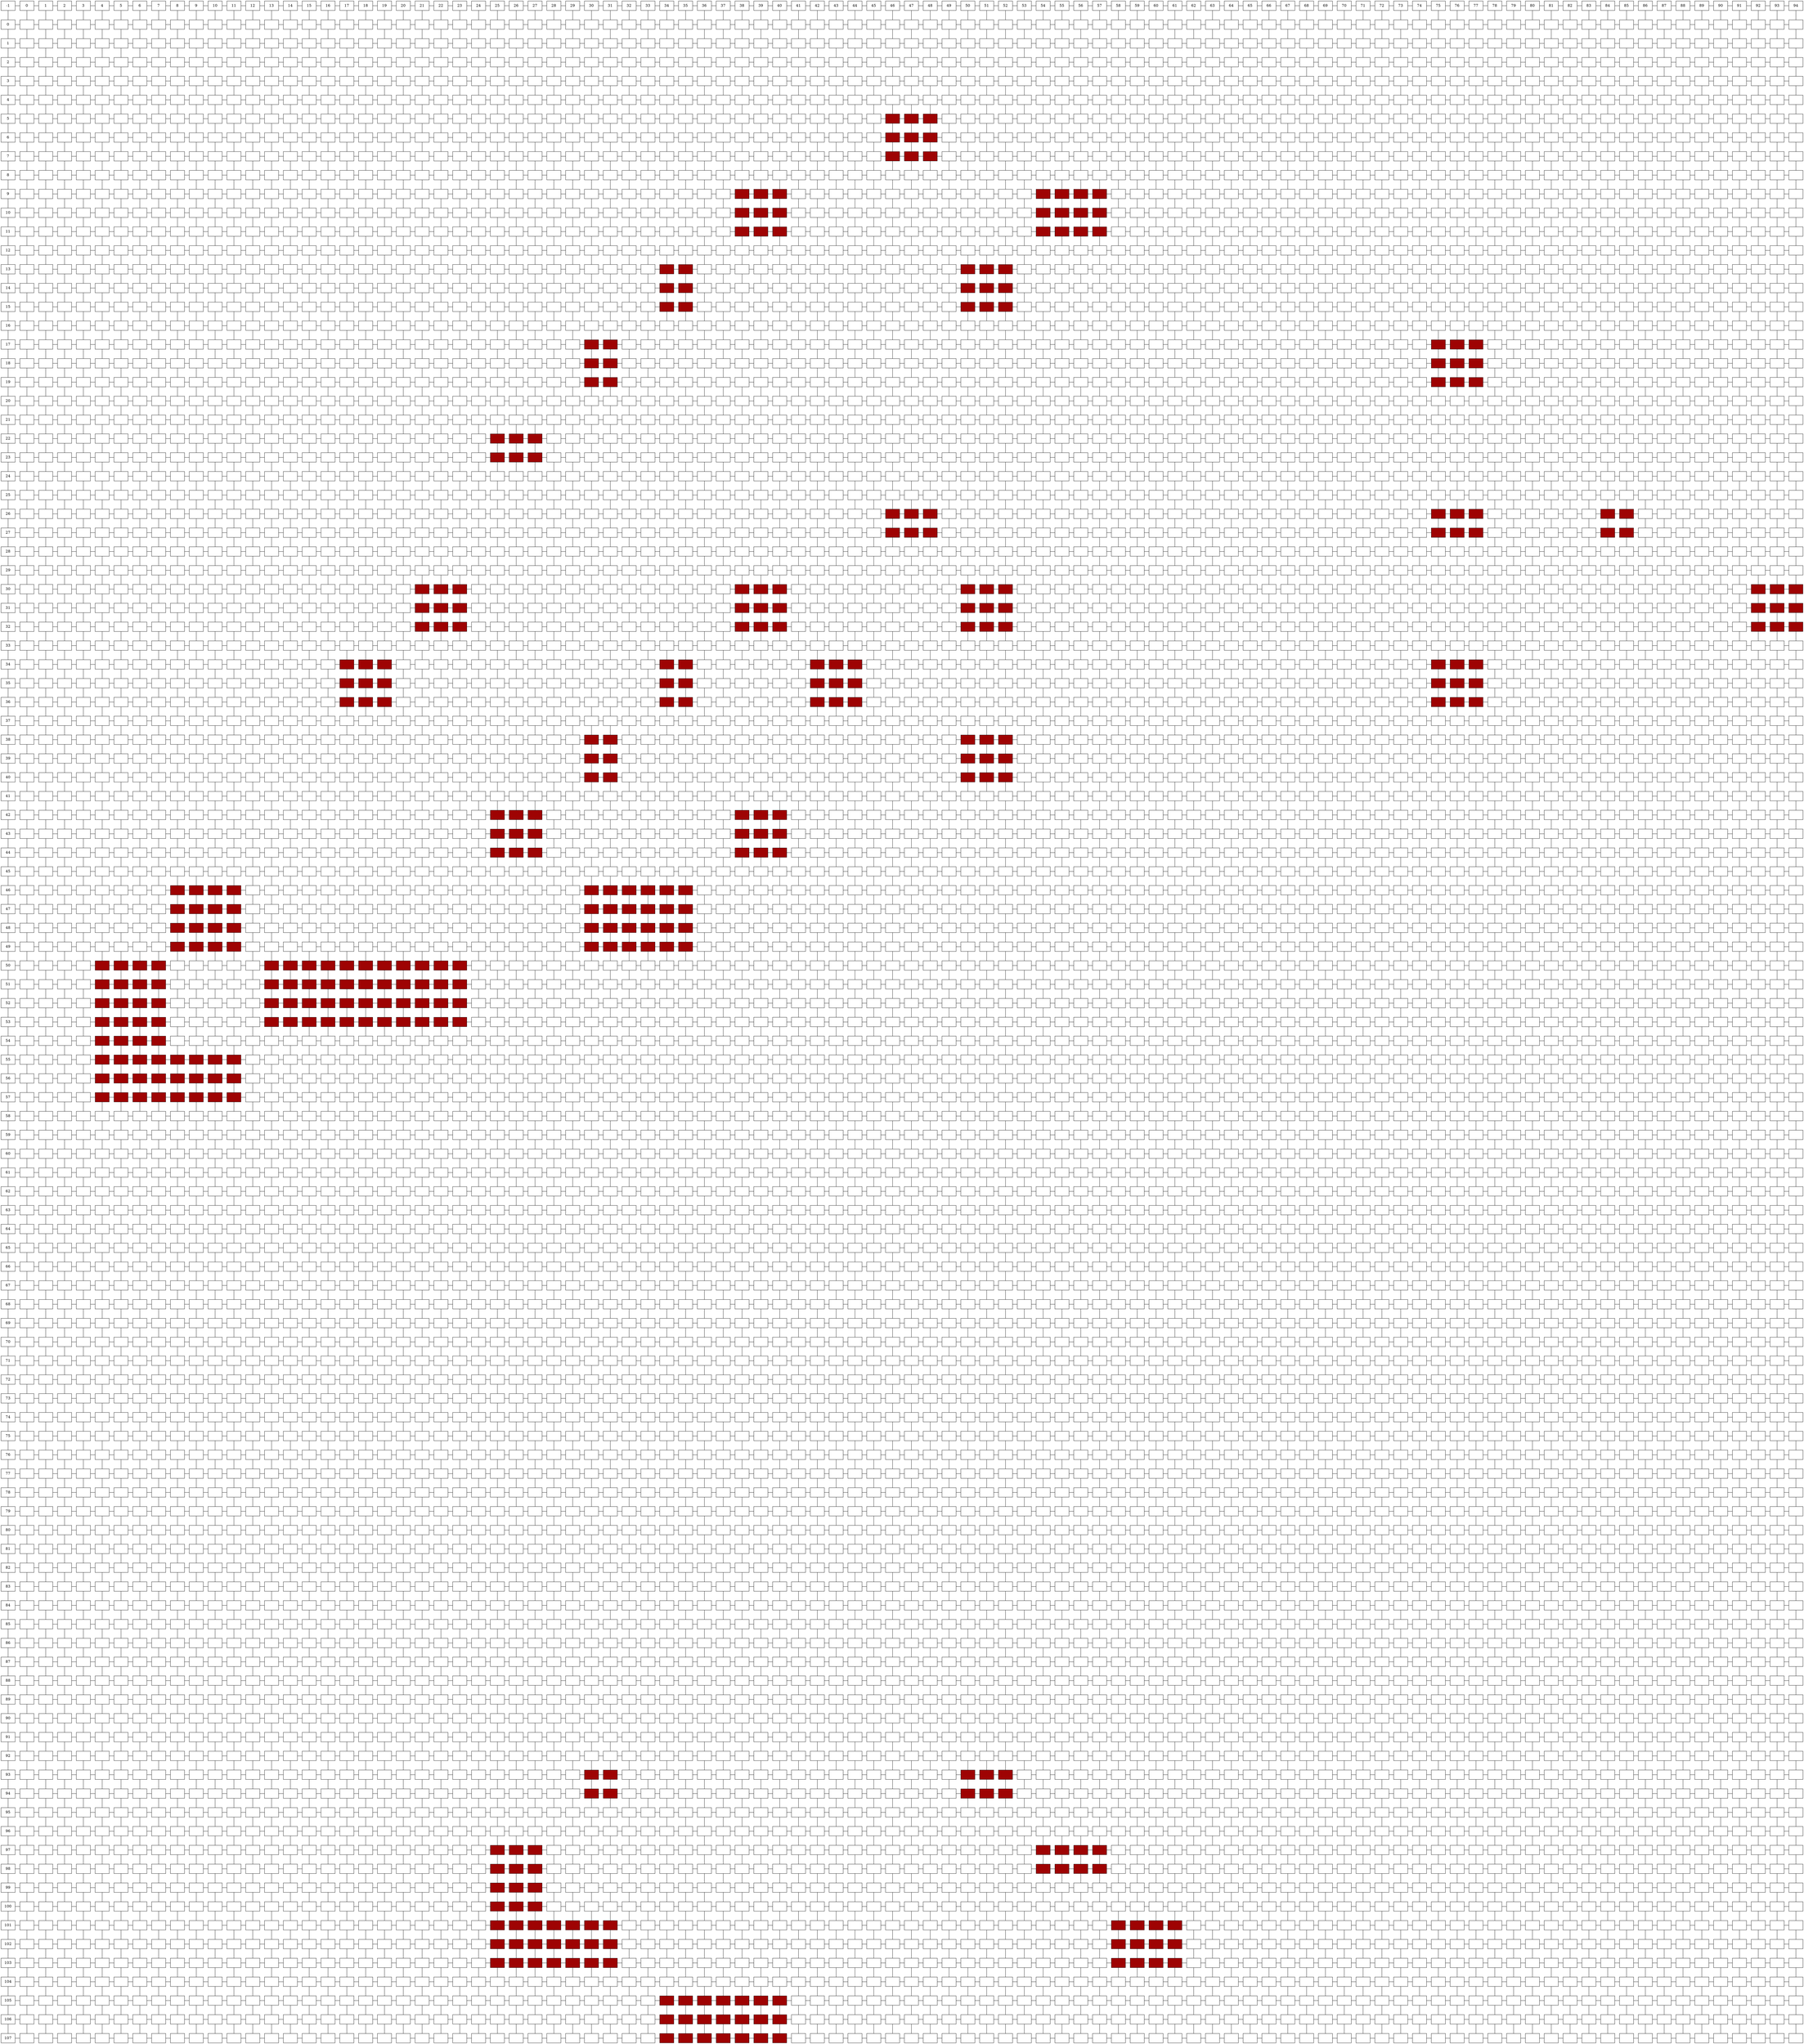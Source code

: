  graph matriz {
     node [shape=box];
"Origen" [label="-1", group = 1]
"Col0"[label="0", group =2]
"Origen" --  "Col0"
"Col0" --  "Col1"
"Col1"[label="1", group =3]
"Col1" --  "Col2"
"Col2"[label="2", group =4]
"Col2" --  "Col3"
"Col3"[label="3", group =5]
"Col3" --  "Col4"
"Col4"[label="4", group =6]
"Col4" --  "Col5"
"Col5"[label="5", group =7]
"Col5" --  "Col6"
"Col6"[label="6", group =8]
"Col6" --  "Col7"
"Col7"[label="7", group =9]
"Col7" --  "Col8"
"Col8"[label="8", group =10]
"Col8" --  "Col9"
"Col9"[label="9", group =11]
"Col9" --  "Col10"
"Col10"[label="10", group =12]
"Col10" --  "Col11"
"Col11"[label="11", group =13]
"Col11" --  "Col12"
"Col12"[label="12", group =14]
"Col12" --  "Col13"
"Col13"[label="13", group =15]
"Col13" --  "Col14"
"Col14"[label="14", group =16]
"Col14" --  "Col15"
"Col15"[label="15", group =17]
"Col15" --  "Col16"
"Col16"[label="16", group =18]
"Col16" --  "Col17"
"Col17"[label="17", group =19]
"Col17" --  "Col18"
"Col18"[label="18", group =20]
"Col18" --  "Col19"
"Col19"[label="19", group =21]
"Col19" --  "Col20"
"Col20"[label="20", group =22]
"Col20" --  "Col21"
"Col21"[label="21", group =23]
"Col21" --  "Col22"
"Col22"[label="22", group =24]
"Col22" --  "Col23"
"Col23"[label="23", group =25]
"Col23" --  "Col24"
"Col24"[label="24", group =26]
"Col24" --  "Col25"
"Col25"[label="25", group =27]
"Col25" --  "Col26"
"Col26"[label="26", group =28]
"Col26" --  "Col27"
"Col27"[label="27", group =29]
"Col27" --  "Col28"
"Col28"[label="28", group =30]
"Col28" --  "Col29"
"Col29"[label="29", group =31]
"Col29" --  "Col30"
"Col30"[label="30", group =32]
"Col30" --  "Col31"
"Col31"[label="31", group =33]
"Col31" --  "Col32"
"Col32"[label="32", group =34]
"Col32" --  "Col33"
"Col33"[label="33", group =35]
"Col33" --  "Col34"
"Col34"[label="34", group =36]
"Col34" --  "Col35"
"Col35"[label="35", group =37]
"Col35" --  "Col36"
"Col36"[label="36", group =38]
"Col36" --  "Col37"
"Col37"[label="37", group =39]
"Col37" --  "Col38"
"Col38"[label="38", group =40]
"Col38" --  "Col39"
"Col39"[label="39", group =41]
"Col39" --  "Col40"
"Col40"[label="40", group =42]
"Col40" --  "Col41"
"Col41"[label="41", group =43]
"Col41" --  "Col42"
"Col42"[label="42", group =44]
"Col42" --  "Col43"
"Col43"[label="43", group =45]
"Col43" --  "Col44"
"Col44"[label="44", group =46]
"Col44" --  "Col45"
"Col45"[label="45", group =47]
"Col45" --  "Col46"
"Col46"[label="46", group =48]
"Col46" --  "Col47"
"Col47"[label="47", group =49]
"Col47" --  "Col48"
"Col48"[label="48", group =50]
"Col48" --  "Col49"
"Col49"[label="49", group =51]
"Col49" --  "Col50"
"Col50"[label="50", group =52]
"Col50" --  "Col51"
"Col51"[label="51", group =53]
"Col51" --  "Col52"
"Col52"[label="52", group =54]
"Col52" --  "Col53"
"Col53"[label="53", group =55]
"Col53" --  "Col54"
"Col54"[label="54", group =56]
"Col54" --  "Col55"
"Col55"[label="55", group =57]
"Col55" --  "Col56"
"Col56"[label="56", group =58]
"Col56" --  "Col57"
"Col57"[label="57", group =59]
"Col57" --  "Col58"
"Col58"[label="58", group =60]
"Col58" --  "Col59"
"Col59"[label="59", group =61]
"Col59" --  "Col60"
"Col60"[label="60", group =62]
"Col60" --  "Col61"
"Col61"[label="61", group =63]
"Col61" --  "Col62"
"Col62"[label="62", group =64]
"Col62" --  "Col63"
"Col63"[label="63", group =65]
"Col63" --  "Col64"
"Col64"[label="64", group =66]
"Col64" --  "Col65"
"Col65"[label="65", group =67]
"Col65" --  "Col66"
"Col66"[label="66", group =68]
"Col66" --  "Col67"
"Col67"[label="67", group =69]
"Col67" --  "Col68"
"Col68"[label="68", group =70]
"Col68" --  "Col69"
"Col69"[label="69", group =71]
"Col69" --  "Col70"
"Col70"[label="70", group =72]
"Col70" --  "Col71"
"Col71"[label="71", group =73]
"Col71" --  "Col72"
"Col72"[label="72", group =74]
"Col72" --  "Col73"
"Col73"[label="73", group =75]
"Col73" --  "Col74"
"Col74"[label="74", group =76]
"Col74" --  "Col75"
"Col75"[label="75", group =77]
"Col75" --  "Col76"
"Col76"[label="76", group =78]
"Col76" --  "Col77"
"Col77"[label="77", group =79]
"Col77" --  "Col78"
"Col78"[label="78", group =80]
"Col78" --  "Col79"
"Col79"[label="79", group =81]
"Col79" --  "Col80"
"Col80"[label="80", group =82]
"Col80" --  "Col81"
"Col81"[label="81", group =83]
"Col81" --  "Col82"
"Col82"[label="82", group =84]
"Col82" --  "Col83"
"Col83"[label="83", group =85]
"Col83" --  "Col84"
"Col84"[label="84", group =86]
"Col84" --  "Col85"
"Col85"[label="85", group =87]
"Col85" --  "Col86"
"Col86"[label="86", group =88]
"Col86" --  "Col87"
"Col87"[label="87", group =89]
"Col87" --  "Col88"
"Col88"[label="88", group =90]
"Col88" --  "Col89"
"Col89"[label="89", group =91]
"Col89" --  "Col90"
"Col90"[label="90", group =92]
"Col90" --  "Col91"
"Col91"[label="91", group =93]
"Col91" --  "Col92"
"Col92"[label="92", group =94]
"Col92" --  "Col93"
"Col93"[label="93", group =95]
"Col93" --  "Col94"
"Col94"[label="94", group =96]
  { rank=same; "Origen";
 "Col0"; "Col1"; "Col2"; "Col3"; "Col4"; "Col5"; "Col6"; "Col7"; "Col8"; "Col9"; "Col10"; "Col11"; "Col12"; "Col13"; "Col14"; "Col15"; "Col16"; "Col17"; "Col18"; "Col19"; "Col20"; "Col21"; "Col22"; "Col23"; "Col24"; "Col25"; "Col26"; "Col27"; "Col28"; "Col29"; "Col30"; "Col31"; "Col32"; "Col33"; "Col34"; "Col35"; "Col36"; "Col37"; "Col38"; "Col39"; "Col40"; "Col41"; "Col42"; "Col43"; "Col44"; "Col45"; "Col46"; "Col47"; "Col48"; "Col49"; "Col50"; "Col51"; "Col52"; "Col53"; "Col54"; "Col55"; "Col56"; "Col57"; "Col58"; "Col59"; "Col60"; "Col61"; "Col62"; "Col63"; "Col64"; "Col65"; "Col66"; "Col67"; "Col68"; "Col69"; "Col70"; "Col71"; "Col72"; "Col73"; "Col74"; "Col75"; "Col76"; "Col77"; "Col78"; "Col79"; "Col80"; "Col81"; "Col82"; "Col83"; "Col84"; "Col85"; "Col86"; "Col87"; "Col88"; "Col89"; "Col90"; "Col91"; "Col92"; "Col93"; "Col94";  }
"Fil0"[label="0", group = 1]
"Origen" --  "Fil0"
"Fil0" --  "Fil1"
"Fil1"[label="1", group = 1]
"Fil1" --  "Fil2"
"Fil2"[label="2", group = 1]
"Fil2" --  "Fil3"
"Fil3"[label="3", group = 1]
"Fil3" --  "Fil4"
"Fil4"[label="4", group = 1]
"Fil4" --  "Fil5"
"Fil5"[label="5", group = 1]
"Fil5" --  "Fil6"
"Fil6"[label="6", group = 1]
"Fil6" --  "Fil7"
"Fil7"[label="7", group = 1]
"Fil7" --  "Fil8"
"Fil8"[label="8", group = 1]
"Fil8" --  "Fil9"
"Fil9"[label="9", group = 1]
"Fil9" --  "Fil10"
"Fil10"[label="10", group = 1]
"Fil10" --  "Fil11"
"Fil11"[label="11", group = 1]
"Fil11" --  "Fil12"
"Fil12"[label="12", group = 1]
"Fil12" --  "Fil13"
"Fil13"[label="13", group = 1]
"Fil13" --  "Fil14"
"Fil14"[label="14", group = 1]
"Fil14" --  "Fil15"
"Fil15"[label="15", group = 1]
"Fil15" --  "Fil16"
"Fil16"[label="16", group = 1]
"Fil16" --  "Fil17"
"Fil17"[label="17", group = 1]
"Fil17" --  "Fil18"
"Fil18"[label="18", group = 1]
"Fil18" --  "Fil19"
"Fil19"[label="19", group = 1]
"Fil19" --  "Fil20"
"Fil20"[label="20", group = 1]
"Fil20" --  "Fil21"
"Fil21"[label="21", group = 1]
"Fil21" --  "Fil22"
"Fil22"[label="22", group = 1]
"Fil22" --  "Fil23"
"Fil23"[label="23", group = 1]
"Fil23" --  "Fil24"
"Fil24"[label="24", group = 1]
"Fil24" --  "Fil25"
"Fil25"[label="25", group = 1]
"Fil25" --  "Fil26"
"Fil26"[label="26", group = 1]
"Fil26" --  "Fil27"
"Fil27"[label="27", group = 1]
"Fil27" --  "Fil28"
"Fil28"[label="28", group = 1]
"Fil28" --  "Fil29"
"Fil29"[label="29", group = 1]
"Fil29" --  "Fil30"
"Fil30"[label="30", group = 1]
"Fil30" --  "Fil31"
"Fil31"[label="31", group = 1]
"Fil31" --  "Fil32"
"Fil32"[label="32", group = 1]
"Fil32" --  "Fil33"
"Fil33"[label="33", group = 1]
"Fil33" --  "Fil34"
"Fil34"[label="34", group = 1]
"Fil34" --  "Fil35"
"Fil35"[label="35", group = 1]
"Fil35" --  "Fil36"
"Fil36"[label="36", group = 1]
"Fil36" --  "Fil37"
"Fil37"[label="37", group = 1]
"Fil37" --  "Fil38"
"Fil38"[label="38", group = 1]
"Fil38" --  "Fil39"
"Fil39"[label="39", group = 1]
"Fil39" --  "Fil40"
"Fil40"[label="40", group = 1]
"Fil40" --  "Fil41"
"Fil41"[label="41", group = 1]
"Fil41" --  "Fil42"
"Fil42"[label="42", group = 1]
"Fil42" --  "Fil43"
"Fil43"[label="43", group = 1]
"Fil43" --  "Fil44"
"Fil44"[label="44", group = 1]
"Fil44" --  "Fil45"
"Fil45"[label="45", group = 1]
"Fil45" --  "Fil46"
"Fil46"[label="46", group = 1]
"Fil46" --  "Fil47"
"Fil47"[label="47", group = 1]
"Fil47" --  "Fil48"
"Fil48"[label="48", group = 1]
"Fil48" --  "Fil49"
"Fil49"[label="49", group = 1]
"Fil49" --  "Fil50"
"Fil50"[label="50", group = 1]
"Fil50" --  "Fil51"
"Fil51"[label="51", group = 1]
"Fil51" --  "Fil52"
"Fil52"[label="52", group = 1]
"Fil52" --  "Fil53"
"Fil53"[label="53", group = 1]
"Fil53" --  "Fil54"
"Fil54"[label="54", group = 1]
"Fil54" --  "Fil55"
"Fil55"[label="55", group = 1]
"Fil55" --  "Fil56"
"Fil56"[label="56", group = 1]
"Fil56" --  "Fil57"
"Fil57"[label="57", group = 1]
"Fil57" --  "Fil58"
"Fil58"[label="58", group = 1]
"Fil58" --  "Fil59"
"Fil59"[label="59", group = 1]
"Fil59" --  "Fil60"
"Fil60"[label="60", group = 1]
"Fil60" --  "Fil61"
"Fil61"[label="61", group = 1]
"Fil61" --  "Fil62"
"Fil62"[label="62", group = 1]
"Fil62" --  "Fil63"
"Fil63"[label="63", group = 1]
"Fil63" --  "Fil64"
"Fil64"[label="64", group = 1]
"Fil64" --  "Fil65"
"Fil65"[label="65", group = 1]
"Fil65" --  "Fil66"
"Fil66"[label="66", group = 1]
"Fil66" --  "Fil67"
"Fil67"[label="67", group = 1]
"Fil67" --  "Fil68"
"Fil68"[label="68", group = 1]
"Fil68" --  "Fil69"
"Fil69"[label="69", group = 1]
"Fil69" --  "Fil70"
"Fil70"[label="70", group = 1]
"Fil70" --  "Fil71"
"Fil71"[label="71", group = 1]
"Fil71" --  "Fil72"
"Fil72"[label="72", group = 1]
"Fil72" --  "Fil73"
"Fil73"[label="73", group = 1]
"Fil73" --  "Fil74"
"Fil74"[label="74", group = 1]
"Fil74" --  "Fil75"
"Fil75"[label="75", group = 1]
"Fil75" --  "Fil76"
"Fil76"[label="76", group = 1]
"Fil76" --  "Fil77"
"Fil77"[label="77", group = 1]
"Fil77" --  "Fil78"
"Fil78"[label="78", group = 1]
"Fil78" --  "Fil79"
"Fil79"[label="79", group = 1]
"Fil79" --  "Fil80"
"Fil80"[label="80", group = 1]
"Fil80" --  "Fil81"
"Fil81"[label="81", group = 1]
"Fil81" --  "Fil82"
"Fil82"[label="82", group = 1]
"Fil82" --  "Fil83"
"Fil83"[label="83", group = 1]
"Fil83" --  "Fil84"
"Fil84"[label="84", group = 1]
"Fil84" --  "Fil85"
"Fil85"[label="85", group = 1]
"Fil85" --  "Fil86"
"Fil86"[label="86", group = 1]
"Fil86" --  "Fil87"
"Fil87"[label="87", group = 1]
"Fil87" --  "Fil88"
"Fil88"[label="88", group = 1]
"Fil88" --  "Fil89"
"Fil89"[label="89", group = 1]
"Fil89" --  "Fil90"
"Fil90"[label="90", group = 1]
"Fil90" --  "Fil91"
"Fil91"[label="91", group = 1]
"Fil91" --  "Fil92"
"Fil92"[label="92", group = 1]
"Fil92" --  "Fil93"
"Fil93"[label="93", group = 1]
"Fil93" --  "Fil94"
"Fil94"[label="94", group = 1]
"Fil94" --  "Fil95"
"Fil95"[label="95", group = 1]
"Fil95" --  "Fil96"
"Fil96"[label="96", group = 1]
"Fil96" --  "Fil97"
"Fil97"[label="97", group = 1]
"Fil97" --  "Fil98"
"Fil98"[label="98", group = 1]
"Fil98" --  "Fil99"
"Fil99"[label="99", group = 1]
"Fil99" --  "Fil100"
"Fil100"[label="100", group = 1]
"Fil100" --  "Fil101"
"Fil101"[label="101", group = 1]
"Fil101" --  "Fil102"
"Fil102"[label="102", group = 1]
"Fil102" --  "Fil103"
"Fil103"[label="103", group = 1]
"Fil103" --  "Fil104"
"Fil104"[label="104", group = 1]
"Fil104" --  "Fil105"
"Fil105"[label="105", group = 1]
"Fil105" --  "Fil106"
"Fil106"[label="106", group = 1]
"Fil106" --  "Fil107"
"Fil107"[label="107", group = 1]
"F0C0" [label=" ", group=2]
"Fil0" -- "F0C0"
"Col0" -- "F0C0"
"F0C0" -- "F0C1"
"F0C0" -- "F1C0"
"F0C1" [label=" ", group=3]
"Col1" -- "F0C1"
"F0C1" -- "F0C2"
"F0C1" -- "F1C1"
"F0C2" [label=" ", group=4]
"Col2" -- "F0C2"
"F0C2" -- "F0C3"
"F0C2" -- "F1C2"
"F0C3" [label=" ", group=5]
"Col3" -- "F0C3"
"F0C3" -- "F0C4"
"F0C3" -- "F1C3"
"F0C4" [label=" ", group=6]
"Col4" -- "F0C4"
"F0C4" -- "F0C5"
"F0C4" -- "F1C4"
"F0C5" [label=" ", group=7]
"Col5" -- "F0C5"
"F0C5" -- "F0C6"
"F0C5" -- "F1C5"
"F0C6" [label=" ", group=8]
"Col6" -- "F0C6"
"F0C6" -- "F0C7"
"F0C6" -- "F1C6"
"F0C7" [label=" ", group=9]
"Col7" -- "F0C7"
"F0C7" -- "F0C8"
"F0C7" -- "F1C7"
"F0C8" [label=" ", group=10]
"Col8" -- "F0C8"
"F0C8" -- "F0C9"
"F0C8" -- "F1C8"
"F0C9" [label=" ", group=11]
"Col9" -- "F0C9"
"F0C9" -- "F0C10"
"F0C9" -- "F1C9"
"F0C10" [label=" ", group=12]
"Col10" -- "F0C10"
"F0C10" -- "F0C11"
"F0C10" -- "F1C10"
"F0C11" [label=" ", group=13]
"Col11" -- "F0C11"
"F0C11" -- "F0C12"
"F0C11" -- "F1C11"
"F0C12" [label=" ", group=14]
"Col12" -- "F0C12"
"F0C12" -- "F0C13"
"F0C12" -- "F1C12"
"F0C13" [label=" ", group=15]
"Col13" -- "F0C13"
"F0C13" -- "F0C14"
"F0C13" -- "F1C13"
"F0C14" [label=" ", group=16]
"Col14" -- "F0C14"
"F0C14" -- "F0C15"
"F0C14" -- "F1C14"
"F0C15" [label=" ", group=17]
"Col15" -- "F0C15"
"F0C15" -- "F0C16"
"F0C15" -- "F1C15"
"F0C16" [label=" ", group=18]
"Col16" -- "F0C16"
"F0C16" -- "F0C17"
"F0C16" -- "F1C16"
"F0C17" [label=" ", group=19]
"Col17" -- "F0C17"
"F0C17" -- "F0C18"
"F0C17" -- "F1C17"
"F0C18" [label=" ", group=20]
"Col18" -- "F0C18"
"F0C18" -- "F0C19"
"F0C18" -- "F1C18"
"F0C19" [label=" ", group=21]
"Col19" -- "F0C19"
"F0C19" -- "F0C20"
"F0C19" -- "F1C19"
"F0C20" [label=" ", group=22]
"Col20" -- "F0C20"
"F0C20" -- "F0C21"
"F0C20" -- "F1C20"
"F0C21" [label=" ", group=23]
"Col21" -- "F0C21"
"F0C21" -- "F0C22"
"F0C21" -- "F1C21"
"F0C22" [label=" ", group=24]
"Col22" -- "F0C22"
"F0C22" -- "F0C23"
"F0C22" -- "F1C22"
"F0C23" [label=" ", group=25]
"Col23" -- "F0C23"
"F0C23" -- "F0C24"
"F0C23" -- "F1C23"
"F0C24" [label=" ", group=26]
"Col24" -- "F0C24"
"F0C24" -- "F0C25"
"F0C24" -- "F1C24"
"F0C25" [label=" ", group=27]
"Col25" -- "F0C25"
"F0C25" -- "F0C26"
"F0C25" -- "F1C25"
"F0C26" [label=" ", group=28]
"Col26" -- "F0C26"
"F0C26" -- "F0C27"
"F0C26" -- "F1C26"
"F0C27" [label=" ", group=29]
"Col27" -- "F0C27"
"F0C27" -- "F0C28"
"F0C27" -- "F1C27"
"F0C28" [label=" ", group=30]
"Col28" -- "F0C28"
"F0C28" -- "F0C29"
"F0C28" -- "F1C28"
"F0C29" [label=" ", group=31]
"Col29" -- "F0C29"
"F0C29" -- "F0C30"
"F0C29" -- "F1C29"
"F0C30" [label=" ", group=32]
"Col30" -- "F0C30"
"F0C30" -- "F0C31"
"F0C30" -- "F1C30"
"F0C31" [label=" ", group=33]
"Col31" -- "F0C31"
"F0C31" -- "F0C32"
"F0C31" -- "F1C31"
"F0C32" [label=" ", group=34]
"Col32" -- "F0C32"
"F0C32" -- "F0C33"
"F0C32" -- "F1C32"
"F0C33" [label=" ", group=35]
"Col33" -- "F0C33"
"F0C33" -- "F0C34"
"F0C33" -- "F1C33"
"F0C34" [label=" ", group=36]
"Col34" -- "F0C34"
"F0C34" -- "F0C35"
"F0C34" -- "F1C34"
"F0C35" [label=" ", group=37]
"Col35" -- "F0C35"
"F0C35" -- "F0C36"
"F0C35" -- "F1C35"
"F0C36" [label=" ", group=38]
"Col36" -- "F0C36"
"F0C36" -- "F0C37"
"F0C36" -- "F1C36"
"F0C37" [label=" ", group=39]
"Col37" -- "F0C37"
"F0C37" -- "F0C38"
"F0C37" -- "F1C37"
"F0C38" [label=" ", group=40]
"Col38" -- "F0C38"
"F0C38" -- "F0C39"
"F0C38" -- "F1C38"
"F0C39" [label=" ", group=41]
"Col39" -- "F0C39"
"F0C39" -- "F0C40"
"F0C39" -- "F1C39"
"F0C40" [label=" ", group=42]
"Col40" -- "F0C40"
"F0C40" -- "F0C41"
"F0C40" -- "F1C40"
"F0C41" [label=" ", group=43]
"Col41" -- "F0C41"
"F0C41" -- "F0C42"
"F0C41" -- "F1C41"
"F0C42" [label=" ", group=44]
"Col42" -- "F0C42"
"F0C42" -- "F0C43"
"F0C42" -- "F1C42"
"F0C43" [label=" ", group=45]
"Col43" -- "F0C43"
"F0C43" -- "F0C44"
"F0C43" -- "F1C43"
"F0C44" [label=" ", group=46]
"Col44" -- "F0C44"
"F0C44" -- "F0C45"
"F0C44" -- "F1C44"
"F0C45" [label=" ", group=47]
"Col45" -- "F0C45"
"F0C45" -- "F0C46"
"F0C45" -- "F1C45"
"F0C46" [label=" ", group=48]
"Col46" -- "F0C46"
"F0C46" -- "F0C47"
"F0C46" -- "F1C46"
"F0C47" [label=" ", group=49]
"Col47" -- "F0C47"
"F0C47" -- "F0C48"
"F0C47" -- "F1C47"
"F0C48" [label=" ", group=50]
"Col48" -- "F0C48"
"F0C48" -- "F0C49"
"F0C48" -- "F1C48"
"F0C49" [label=" ", group=51]
"Col49" -- "F0C49"
"F0C49" -- "F0C50"
"F0C49" -- "F1C49"
"F0C50" [label=" ", group=52]
"Col50" -- "F0C50"
"F0C50" -- "F0C51"
"F0C50" -- "F1C50"
"F0C51" [label=" ", group=53]
"Col51" -- "F0C51"
"F0C51" -- "F0C52"
"F0C51" -- "F1C51"
"F0C52" [label=" ", group=54]
"Col52" -- "F0C52"
"F0C52" -- "F0C53"
"F0C52" -- "F1C52"
"F0C53" [label=" ", group=55]
"Col53" -- "F0C53"
"F0C53" -- "F0C54"
"F0C53" -- "F1C53"
"F0C54" [label=" ", group=56]
"Col54" -- "F0C54"
"F0C54" -- "F0C55"
"F0C54" -- "F1C54"
"F0C55" [label=" ", group=57]
"Col55" -- "F0C55"
"F0C55" -- "F0C56"
"F0C55" -- "F1C55"
"F0C56" [label=" ", group=58]
"Col56" -- "F0C56"
"F0C56" -- "F0C57"
"F0C56" -- "F1C56"
"F0C57" [label=" ", group=59]
"Col57" -- "F0C57"
"F0C57" -- "F0C58"
"F0C57" -- "F1C57"
"F0C58" [label=" ", group=60]
"Col58" -- "F0C58"
"F0C58" -- "F0C59"
"F0C58" -- "F1C58"
"F0C59" [label=" ", group=61]
"Col59" -- "F0C59"
"F0C59" -- "F0C60"
"F0C59" -- "F1C59"
"F0C60" [label=" ", group=62]
"Col60" -- "F0C60"
"F0C60" -- "F0C61"
"F0C60" -- "F1C60"
"F0C61" [label=" ", group=63]
"Col61" -- "F0C61"
"F0C61" -- "F0C62"
"F0C61" -- "F1C61"
"F0C62" [label=" ", group=64]
"Col62" -- "F0C62"
"F0C62" -- "F0C63"
"F0C62" -- "F1C62"
"F0C63" [label=" ", group=65]
"Col63" -- "F0C63"
"F0C63" -- "F0C64"
"F0C63" -- "F1C63"
"F0C64" [label=" ", group=66]
"Col64" -- "F0C64"
"F0C64" -- "F0C65"
"F0C64" -- "F1C64"
"F0C65" [label=" ", group=67]
"Col65" -- "F0C65"
"F0C65" -- "F0C66"
"F0C65" -- "F1C65"
"F0C66" [label=" ", group=68]
"Col66" -- "F0C66"
"F0C66" -- "F0C67"
"F0C66" -- "F1C66"
"F0C67" [label=" ", group=69]
"Col67" -- "F0C67"
"F0C67" -- "F0C68"
"F0C67" -- "F1C67"
"F0C68" [label=" ", group=70]
"Col68" -- "F0C68"
"F0C68" -- "F0C69"
"F0C68" -- "F1C68"
"F0C69" [label=" ", group=71]
"Col69" -- "F0C69"
"F0C69" -- "F0C70"
"F0C69" -- "F1C69"
"F0C70" [label=" ", group=72]
"Col70" -- "F0C70"
"F0C70" -- "F0C71"
"F0C70" -- "F1C70"
"F0C71" [label=" ", group=73]
"Col71" -- "F0C71"
"F0C71" -- "F0C72"
"F0C71" -- "F1C71"
"F0C72" [label=" ", group=74]
"Col72" -- "F0C72"
"F0C72" -- "F0C73"
"F0C72" -- "F1C72"
"F0C73" [label=" ", group=75]
"Col73" -- "F0C73"
"F0C73" -- "F0C74"
"F0C73" -- "F1C73"
"F0C74" [label=" ", group=76]
"Col74" -- "F0C74"
"F0C74" -- "F0C75"
"F0C74" -- "F1C74"
"F0C75" [label=" ", group=77]
"Col75" -- "F0C75"
"F0C75" -- "F0C76"
"F0C75" -- "F1C75"
"F0C76" [label=" ", group=78]
"Col76" -- "F0C76"
"F0C76" -- "F0C77"
"F0C76" -- "F1C76"
"F0C77" [label=" ", group=79]
"Col77" -- "F0C77"
"F0C77" -- "F0C78"
"F0C77" -- "F1C77"
"F0C78" [label=" ", group=80]
"Col78" -- "F0C78"
"F0C78" -- "F0C79"
"F0C78" -- "F1C78"
"F0C79" [label=" ", group=81]
"Col79" -- "F0C79"
"F0C79" -- "F0C80"
"F0C79" -- "F1C79"
"F0C80" [label=" ", group=82]
"Col80" -- "F0C80"
"F0C80" -- "F0C81"
"F0C80" -- "F1C80"
"F0C81" [label=" ", group=83]
"Col81" -- "F0C81"
"F0C81" -- "F0C82"
"F0C81" -- "F1C81"
"F0C82" [label=" ", group=84]
"Col82" -- "F0C82"
"F0C82" -- "F0C83"
"F0C82" -- "F1C82"
"F0C83" [label=" ", group=85]
"Col83" -- "F0C83"
"F0C83" -- "F0C84"
"F0C83" -- "F1C83"
"F0C84" [label=" ", group=86]
"Col84" -- "F0C84"
"F0C84" -- "F0C85"
"F0C84" -- "F1C84"
"F0C85" [label=" ", group=87]
"Col85" -- "F0C85"
"F0C85" -- "F0C86"
"F0C85" -- "F1C85"
"F0C86" [label=" ", group=88]
"Col86" -- "F0C86"
"F0C86" -- "F0C87"
"F0C86" -- "F1C86"
"F0C87" [label=" ", group=89]
"Col87" -- "F0C87"
"F0C87" -- "F0C88"
"F0C87" -- "F1C87"
"F0C88" [label=" ", group=90]
"Col88" -- "F0C88"
"F0C88" -- "F0C89"
"F0C88" -- "F1C88"
"F0C89" [label=" ", group=91]
"Col89" -- "F0C89"
"F0C89" -- "F0C90"
"F0C89" -- "F1C89"
"F0C90" [label=" ", group=92]
"Col90" -- "F0C90"
"F0C90" -- "F0C91"
"F0C90" -- "F1C90"
"F0C91" [label=" ", group=93]
"Col91" -- "F0C91"
"F0C91" -- "F0C92"
"F0C91" -- "F1C91"
"F0C92" [label=" ", group=94]
"Col92" -- "F0C92"
"F0C92" -- "F0C93"
"F0C92" -- "F1C92"
"F0C93" [label=" ", group=95]
"Col93" -- "F0C93"
"F0C93" -- "F0C94"
"F0C93" -- "F1C93"
"F0C94" [label=" ", group=96]
"Col94" -- "F0C94"
"F0C94" -- "F1C94"
 { rank=same; "Fil0";
"F0C0";"F0C1";"F0C2";"F0C3";"F0C4";"F0C5";"F0C6";"F0C7";"F0C8";"F0C9";"F0C10";"F0C11";"F0C12";"F0C13";"F0C14";"F0C15";"F0C16";"F0C17";"F0C18";"F0C19";"F0C20";"F0C21";"F0C22";"F0C23";"F0C24";"F0C25";"F0C26";"F0C27";"F0C28";"F0C29";"F0C30";"F0C31";"F0C32";"F0C33";"F0C34";"F0C35";"F0C36";"F0C37";"F0C38";"F0C39";"F0C40";"F0C41";"F0C42";"F0C43";"F0C44";"F0C45";"F0C46";"F0C47";"F0C48";"F0C49";"F0C50";"F0C51";"F0C52";"F0C53";"F0C54";"F0C55";"F0C56";"F0C57";"F0C58";"F0C59";"F0C60";"F0C61";"F0C62";"F0C63";"F0C64";"F0C65";"F0C66";"F0C67";"F0C68";"F0C69";"F0C70";"F0C71";"F0C72";"F0C73";"F0C74";"F0C75";"F0C76";"F0C77";"F0C78";"F0C79";"F0C80";"F0C81";"F0C82";"F0C83";"F0C84";"F0C85";"F0C86";"F0C87";"F0C88";"F0C89";"F0C90";"F0C91";"F0C92";"F0C93";"F0C94"; }
"F1C0" [label=" ", group=2]
"Fil1" -- "F1C0"
"F1C0" -- "F1C1"
"F1C0" -- "F2C0"
"F1C1" [label=" ", group=3]
"F1C1" -- "F1C2"
"F1C1" -- "F2C1"
"F1C2" [label=" ", group=4]
"F1C2" -- "F1C3"
"F1C2" -- "F2C2"
"F1C3" [label=" ", group=5]
"F1C3" -- "F1C4"
"F1C3" -- "F2C3"
"F1C4" [label=" ", group=6]
"F1C4" -- "F1C5"
"F1C4" -- "F2C4"
"F1C5" [label=" ", group=7]
"F1C5" -- "F1C6"
"F1C5" -- "F2C5"
"F1C6" [label=" ", group=8]
"F1C6" -- "F1C7"
"F1C6" -- "F2C6"
"F1C7" [label=" ", group=9]
"F1C7" -- "F1C8"
"F1C7" -- "F2C7"
"F1C8" [label=" ", group=10]
"F1C8" -- "F1C9"
"F1C8" -- "F2C8"
"F1C9" [label=" ", group=11]
"F1C9" -- "F1C10"
"F1C9" -- "F2C9"
"F1C10" [label=" ", group=12]
"F1C10" -- "F1C11"
"F1C10" -- "F2C10"
"F1C11" [label=" ", group=13]
"F1C11" -- "F1C12"
"F1C11" -- "F2C11"
"F1C12" [label=" ", group=14]
"F1C12" -- "F1C13"
"F1C12" -- "F2C12"
"F1C13" [label=" ", group=15]
"F1C13" -- "F1C14"
"F1C13" -- "F2C13"
"F1C14" [label=" ", group=16]
"F1C14" -- "F1C15"
"F1C14" -- "F2C14"
"F1C15" [label=" ", group=17]
"F1C15" -- "F1C16"
"F1C15" -- "F2C15"
"F1C16" [label=" ", group=18]
"F1C16" -- "F1C17"
"F1C16" -- "F2C16"
"F1C17" [label=" ", group=19]
"F1C17" -- "F1C18"
"F1C17" -- "F2C17"
"F1C18" [label=" ", group=20]
"F1C18" -- "F1C19"
"F1C18" -- "F2C18"
"F1C19" [label=" ", group=21]
"F1C19" -- "F1C20"
"F1C19" -- "F2C19"
"F1C20" [label=" ", group=22]
"F1C20" -- "F1C21"
"F1C20" -- "F2C20"
"F1C21" [label=" ", group=23]
"F1C21" -- "F1C22"
"F1C21" -- "F2C21"
"F1C22" [label=" ", group=24]
"F1C22" -- "F1C23"
"F1C22" -- "F2C22"
"F1C23" [label=" ", group=25]
"F1C23" -- "F1C24"
"F1C23" -- "F2C23"
"F1C24" [label=" ", group=26]
"F1C24" -- "F1C25"
"F1C24" -- "F2C24"
"F1C25" [label=" ", group=27]
"F1C25" -- "F1C26"
"F1C25" -- "F2C25"
"F1C26" [label=" ", group=28]
"F1C26" -- "F1C27"
"F1C26" -- "F2C26"
"F1C27" [label=" ", group=29]
"F1C27" -- "F1C28"
"F1C27" -- "F2C27"
"F1C28" [label=" ", group=30]
"F1C28" -- "F1C29"
"F1C28" -- "F2C28"
"F1C29" [label=" ", group=31]
"F1C29" -- "F1C30"
"F1C29" -- "F2C29"
"F1C30" [label=" ", group=32]
"F1C30" -- "F1C31"
"F1C30" -- "F2C30"
"F1C31" [label=" ", group=33]
"F1C31" -- "F1C32"
"F1C31" -- "F2C31"
"F1C32" [label=" ", group=34]
"F1C32" -- "F1C33"
"F1C32" -- "F2C32"
"F1C33" [label=" ", group=35]
"F1C33" -- "F1C34"
"F1C33" -- "F2C33"
"F1C34" [label=" ", group=36]
"F1C34" -- "F1C35"
"F1C34" -- "F2C34"
"F1C35" [label=" ", group=37]
"F1C35" -- "F1C36"
"F1C35" -- "F2C35"
"F1C36" [label=" ", group=38]
"F1C36" -- "F1C37"
"F1C36" -- "F2C36"
"F1C37" [label=" ", group=39]
"F1C37" -- "F1C38"
"F1C37" -- "F2C37"
"F1C38" [label=" ", group=40]
"F1C38" -- "F1C39"
"F1C38" -- "F2C38"
"F1C39" [label=" ", group=41]
"F1C39" -- "F1C40"
"F1C39" -- "F2C39"
"F1C40" [label=" ", group=42]
"F1C40" -- "F1C41"
"F1C40" -- "F2C40"
"F1C41" [label=" ", group=43]
"F1C41" -- "F1C42"
"F1C41" -- "F2C41"
"F1C42" [label=" ", group=44]
"F1C42" -- "F1C43"
"F1C42" -- "F2C42"
"F1C43" [label=" ", group=45]
"F1C43" -- "F1C44"
"F1C43" -- "F2C43"
"F1C44" [label=" ", group=46]
"F1C44" -- "F1C45"
"F1C44" -- "F2C44"
"F1C45" [label=" ", group=47]
"F1C45" -- "F1C46"
"F1C45" -- "F2C45"
"F1C46" [label=" ", group=48]
"F1C46" -- "F1C47"
"F1C46" -- "F2C46"
"F1C47" [label=" ", group=49]
"F1C47" -- "F1C48"
"F1C47" -- "F2C47"
"F1C48" [label=" ", group=50]
"F1C48" -- "F1C49"
"F1C48" -- "F2C48"
"F1C49" [label=" ", group=51]
"F1C49" -- "F1C50"
"F1C49" -- "F2C49"
"F1C50" [label=" ", group=52]
"F1C50" -- "F1C51"
"F1C50" -- "F2C50"
"F1C51" [label=" ", group=53]
"F1C51" -- "F1C52"
"F1C51" -- "F2C51"
"F1C52" [label=" ", group=54]
"F1C52" -- "F1C53"
"F1C52" -- "F2C52"
"F1C53" [label=" ", group=55]
"F1C53" -- "F1C54"
"F1C53" -- "F2C53"
"F1C54" [label=" ", group=56]
"F1C54" -- "F1C55"
"F1C54" -- "F2C54"
"F1C55" [label=" ", group=57]
"F1C55" -- "F1C56"
"F1C55" -- "F2C55"
"F1C56" [label=" ", group=58]
"F1C56" -- "F1C57"
"F1C56" -- "F2C56"
"F1C57" [label=" ", group=59]
"F1C57" -- "F1C58"
"F1C57" -- "F2C57"
"F1C58" [label=" ", group=60]
"F1C58" -- "F1C59"
"F1C58" -- "F2C58"
"F1C59" [label=" ", group=61]
"F1C59" -- "F1C60"
"F1C59" -- "F2C59"
"F1C60" [label=" ", group=62]
"F1C60" -- "F1C61"
"F1C60" -- "F2C60"
"F1C61" [label=" ", group=63]
"F1C61" -- "F1C62"
"F1C61" -- "F2C61"
"F1C62" [label=" ", group=64]
"F1C62" -- "F1C63"
"F1C62" -- "F2C62"
"F1C63" [label=" ", group=65]
"F1C63" -- "F1C64"
"F1C63" -- "F2C63"
"F1C64" [label=" ", group=66]
"F1C64" -- "F1C65"
"F1C64" -- "F2C64"
"F1C65" [label=" ", group=67]
"F1C65" -- "F1C66"
"F1C65" -- "F2C65"
"F1C66" [label=" ", group=68]
"F1C66" -- "F1C67"
"F1C66" -- "F2C66"
"F1C67" [label=" ", group=69]
"F1C67" -- "F1C68"
"F1C67" -- "F2C67"
"F1C68" [label=" ", group=70]
"F1C68" -- "F1C69"
"F1C68" -- "F2C68"
"F1C69" [label=" ", group=71]
"F1C69" -- "F1C70"
"F1C69" -- "F2C69"
"F1C70" [label=" ", group=72]
"F1C70" -- "F1C71"
"F1C70" -- "F2C70"
"F1C71" [label=" ", group=73]
"F1C71" -- "F1C72"
"F1C71" -- "F2C71"
"F1C72" [label=" ", group=74]
"F1C72" -- "F1C73"
"F1C72" -- "F2C72"
"F1C73" [label=" ", group=75]
"F1C73" -- "F1C74"
"F1C73" -- "F2C73"
"F1C74" [label=" ", group=76]
"F1C74" -- "F1C75"
"F1C74" -- "F2C74"
"F1C75" [label=" ", group=77]
"F1C75" -- "F1C76"
"F1C75" -- "F2C75"
"F1C76" [label=" ", group=78]
"F1C76" -- "F1C77"
"F1C76" -- "F2C76"
"F1C77" [label=" ", group=79]
"F1C77" -- "F1C78"
"F1C77" -- "F2C77"
"F1C78" [label=" ", group=80]
"F1C78" -- "F1C79"
"F1C78" -- "F2C78"
"F1C79" [label=" ", group=81]
"F1C79" -- "F1C80"
"F1C79" -- "F2C79"
"F1C80" [label=" ", group=82]
"F1C80" -- "F1C81"
"F1C80" -- "F2C80"
"F1C81" [label=" ", group=83]
"F1C81" -- "F1C82"
"F1C81" -- "F2C81"
"F1C82" [label=" ", group=84]
"F1C82" -- "F1C83"
"F1C82" -- "F2C82"
"F1C83" [label=" ", group=85]
"F1C83" -- "F1C84"
"F1C83" -- "F2C83"
"F1C84" [label=" ", group=86]
"F1C84" -- "F1C85"
"F1C84" -- "F2C84"
"F1C85" [label=" ", group=87]
"F1C85" -- "F1C86"
"F1C85" -- "F2C85"
"F1C86" [label=" ", group=88]
"F1C86" -- "F1C87"
"F1C86" -- "F2C86"
"F1C87" [label=" ", group=89]
"F1C87" -- "F1C88"
"F1C87" -- "F2C87"
"F1C88" [label=" ", group=90]
"F1C88" -- "F1C89"
"F1C88" -- "F2C88"
"F1C89" [label=" ", group=91]
"F1C89" -- "F1C90"
"F1C89" -- "F2C89"
"F1C90" [label=" ", group=92]
"F1C90" -- "F1C91"
"F1C90" -- "F2C90"
"F1C91" [label=" ", group=93]
"F1C91" -- "F1C92"
"F1C91" -- "F2C91"
"F1C92" [label=" ", group=94]
"F1C92" -- "F1C93"
"F1C92" -- "F2C92"
"F1C93" [label=" ", group=95]
"F1C93" -- "F1C94"
"F1C93" -- "F2C93"
"F1C94" [label=" ", group=96]
"F1C94" -- "F2C94"
 { rank=same; "Fil1";
"F1C0";"F1C1";"F1C2";"F1C3";"F1C4";"F1C5";"F1C6";"F1C7";"F1C8";"F1C9";"F1C10";"F1C11";"F1C12";"F1C13";"F1C14";"F1C15";"F1C16";"F1C17";"F1C18";"F1C19";"F1C20";"F1C21";"F1C22";"F1C23";"F1C24";"F1C25";"F1C26";"F1C27";"F1C28";"F1C29";"F1C30";"F1C31";"F1C32";"F1C33";"F1C34";"F1C35";"F1C36";"F1C37";"F1C38";"F1C39";"F1C40";"F1C41";"F1C42";"F1C43";"F1C44";"F1C45";"F1C46";"F1C47";"F1C48";"F1C49";"F1C50";"F1C51";"F1C52";"F1C53";"F1C54";"F1C55";"F1C56";"F1C57";"F1C58";"F1C59";"F1C60";"F1C61";"F1C62";"F1C63";"F1C64";"F1C65";"F1C66";"F1C67";"F1C68";"F1C69";"F1C70";"F1C71";"F1C72";"F1C73";"F1C74";"F1C75";"F1C76";"F1C77";"F1C78";"F1C79";"F1C80";"F1C81";"F1C82";"F1C83";"F1C84";"F1C85";"F1C86";"F1C87";"F1C88";"F1C89";"F1C90";"F1C91";"F1C92";"F1C93";"F1C94"; }
"F2C0" [label=" ", group=2]
"Fil2" -- "F2C0"
"F2C0" -- "F2C1"
"F2C0" -- "F3C0"
"F2C1" [label=" ", group=3]
"F2C1" -- "F2C2"
"F2C1" -- "F3C1"
"F2C2" [label=" ", group=4]
"F2C2" -- "F2C3"
"F2C2" -- "F3C2"
"F2C3" [label=" ", group=5]
"F2C3" -- "F2C4"
"F2C3" -- "F3C3"
"F2C4" [label=" ", group=6]
"F2C4" -- "F2C5"
"F2C4" -- "F3C4"
"F2C5" [label=" ", group=7]
"F2C5" -- "F2C6"
"F2C5" -- "F3C5"
"F2C6" [label=" ", group=8]
"F2C6" -- "F2C7"
"F2C6" -- "F3C6"
"F2C7" [label=" ", group=9]
"F2C7" -- "F2C8"
"F2C7" -- "F3C7"
"F2C8" [label=" ", group=10]
"F2C8" -- "F2C9"
"F2C8" -- "F3C8"
"F2C9" [label=" ", group=11]
"F2C9" -- "F2C10"
"F2C9" -- "F3C9"
"F2C10" [label=" ", group=12]
"F2C10" -- "F2C11"
"F2C10" -- "F3C10"
"F2C11" [label=" ", group=13]
"F2C11" -- "F2C12"
"F2C11" -- "F3C11"
"F2C12" [label=" ", group=14]
"F2C12" -- "F2C13"
"F2C12" -- "F3C12"
"F2C13" [label=" ", group=15]
"F2C13" -- "F2C14"
"F2C13" -- "F3C13"
"F2C14" [label=" ", group=16]
"F2C14" -- "F2C15"
"F2C14" -- "F3C14"
"F2C15" [label=" ", group=17]
"F2C15" -- "F2C16"
"F2C15" -- "F3C15"
"F2C16" [label=" ", group=18]
"F2C16" -- "F2C17"
"F2C16" -- "F3C16"
"F2C17" [label=" ", group=19]
"F2C17" -- "F2C18"
"F2C17" -- "F3C17"
"F2C18" [label=" ", group=20]
"F2C18" -- "F2C19"
"F2C18" -- "F3C18"
"F2C19" [label=" ", group=21]
"F2C19" -- "F2C20"
"F2C19" -- "F3C19"
"F2C20" [label=" ", group=22]
"F2C20" -- "F2C21"
"F2C20" -- "F3C20"
"F2C21" [label=" ", group=23]
"F2C21" -- "F2C22"
"F2C21" -- "F3C21"
"F2C22" [label=" ", group=24]
"F2C22" -- "F2C23"
"F2C22" -- "F3C22"
"F2C23" [label=" ", group=25]
"F2C23" -- "F2C24"
"F2C23" -- "F3C23"
"F2C24" [label=" ", group=26]
"F2C24" -- "F2C25"
"F2C24" -- "F3C24"
"F2C25" [label=" ", group=27]
"F2C25" -- "F2C26"
"F2C25" -- "F3C25"
"F2C26" [label=" ", group=28]
"F2C26" -- "F2C27"
"F2C26" -- "F3C26"
"F2C27" [label=" ", group=29]
"F2C27" -- "F2C28"
"F2C27" -- "F3C27"
"F2C28" [label=" ", group=30]
"F2C28" -- "F2C29"
"F2C28" -- "F3C28"
"F2C29" [label=" ", group=31]
"F2C29" -- "F2C30"
"F2C29" -- "F3C29"
"F2C30" [label=" ", group=32]
"F2C30" -- "F2C31"
"F2C30" -- "F3C30"
"F2C31" [label=" ", group=33]
"F2C31" -- "F2C32"
"F2C31" -- "F3C31"
"F2C32" [label=" ", group=34]
"F2C32" -- "F2C33"
"F2C32" -- "F3C32"
"F2C33" [label=" ", group=35]
"F2C33" -- "F2C34"
"F2C33" -- "F3C33"
"F2C34" [label=" ", group=36]
"F2C34" -- "F2C35"
"F2C34" -- "F3C34"
"F2C35" [label=" ", group=37]
"F2C35" -- "F2C36"
"F2C35" -- "F3C35"
"F2C36" [label=" ", group=38]
"F2C36" -- "F2C37"
"F2C36" -- "F3C36"
"F2C37" [label=" ", group=39]
"F2C37" -- "F2C38"
"F2C37" -- "F3C37"
"F2C38" [label=" ", group=40]
"F2C38" -- "F2C39"
"F2C38" -- "F3C38"
"F2C39" [label=" ", group=41]
"F2C39" -- "F2C40"
"F2C39" -- "F3C39"
"F2C40" [label=" ", group=42]
"F2C40" -- "F2C41"
"F2C40" -- "F3C40"
"F2C41" [label=" ", group=43]
"F2C41" -- "F2C42"
"F2C41" -- "F3C41"
"F2C42" [label=" ", group=44]
"F2C42" -- "F2C43"
"F2C42" -- "F3C42"
"F2C43" [label=" ", group=45]
"F2C43" -- "F2C44"
"F2C43" -- "F3C43"
"F2C44" [label=" ", group=46]
"F2C44" -- "F2C45"
"F2C44" -- "F3C44"
"F2C45" [label=" ", group=47]
"F2C45" -- "F2C46"
"F2C45" -- "F3C45"
"F2C46" [label=" ", group=48]
"F2C46" -- "F2C47"
"F2C46" -- "F3C46"
"F2C47" [label=" ", group=49]
"F2C47" -- "F2C48"
"F2C47" -- "F3C47"
"F2C48" [label=" ", group=50]
"F2C48" -- "F2C49"
"F2C48" -- "F3C48"
"F2C49" [label=" ", group=51]
"F2C49" -- "F2C50"
"F2C49" -- "F3C49"
"F2C50" [label=" ", group=52]
"F2C50" -- "F2C51"
"F2C50" -- "F3C50"
"F2C51" [label=" ", group=53]
"F2C51" -- "F2C52"
"F2C51" -- "F3C51"
"F2C52" [label=" ", group=54]
"F2C52" -- "F2C53"
"F2C52" -- "F3C52"
"F2C53" [label=" ", group=55]
"F2C53" -- "F2C54"
"F2C53" -- "F3C53"
"F2C54" [label=" ", group=56]
"F2C54" -- "F2C55"
"F2C54" -- "F3C54"
"F2C55" [label=" ", group=57]
"F2C55" -- "F2C56"
"F2C55" -- "F3C55"
"F2C56" [label=" ", group=58]
"F2C56" -- "F2C57"
"F2C56" -- "F3C56"
"F2C57" [label=" ", group=59]
"F2C57" -- "F2C58"
"F2C57" -- "F3C57"
"F2C58" [label=" ", group=60]
"F2C58" -- "F2C59"
"F2C58" -- "F3C58"
"F2C59" [label=" ", group=61]
"F2C59" -- "F2C60"
"F2C59" -- "F3C59"
"F2C60" [label=" ", group=62]
"F2C60" -- "F2C61"
"F2C60" -- "F3C60"
"F2C61" [label=" ", group=63]
"F2C61" -- "F2C62"
"F2C61" -- "F3C61"
"F2C62" [label=" ", group=64]
"F2C62" -- "F2C63"
"F2C62" -- "F3C62"
"F2C63" [label=" ", group=65]
"F2C63" -- "F2C64"
"F2C63" -- "F3C63"
"F2C64" [label=" ", group=66]
"F2C64" -- "F2C65"
"F2C64" -- "F3C64"
"F2C65" [label=" ", group=67]
"F2C65" -- "F2C66"
"F2C65" -- "F3C65"
"F2C66" [label=" ", group=68]
"F2C66" -- "F2C67"
"F2C66" -- "F3C66"
"F2C67" [label=" ", group=69]
"F2C67" -- "F2C68"
"F2C67" -- "F3C67"
"F2C68" [label=" ", group=70]
"F2C68" -- "F2C69"
"F2C68" -- "F3C68"
"F2C69" [label=" ", group=71]
"F2C69" -- "F2C70"
"F2C69" -- "F3C69"
"F2C70" [label=" ", group=72]
"F2C70" -- "F2C71"
"F2C70" -- "F3C70"
"F2C71" [label=" ", group=73]
"F2C71" -- "F2C72"
"F2C71" -- "F3C71"
"F2C72" [label=" ", group=74]
"F2C72" -- "F2C73"
"F2C72" -- "F3C72"
"F2C73" [label=" ", group=75]
"F2C73" -- "F2C74"
"F2C73" -- "F3C73"
"F2C74" [label=" ", group=76]
"F2C74" -- "F2C75"
"F2C74" -- "F3C74"
"F2C75" [label=" ", group=77]
"F2C75" -- "F2C76"
"F2C75" -- "F3C75"
"F2C76" [label=" ", group=78]
"F2C76" -- "F2C77"
"F2C76" -- "F3C76"
"F2C77" [label=" ", group=79]
"F2C77" -- "F2C78"
"F2C77" -- "F3C77"
"F2C78" [label=" ", group=80]
"F2C78" -- "F2C79"
"F2C78" -- "F3C78"
"F2C79" [label=" ", group=81]
"F2C79" -- "F2C80"
"F2C79" -- "F3C79"
"F2C80" [label=" ", group=82]
"F2C80" -- "F2C81"
"F2C80" -- "F3C80"
"F2C81" [label=" ", group=83]
"F2C81" -- "F2C82"
"F2C81" -- "F3C81"
"F2C82" [label=" ", group=84]
"F2C82" -- "F2C83"
"F2C82" -- "F3C82"
"F2C83" [label=" ", group=85]
"F2C83" -- "F2C84"
"F2C83" -- "F3C83"
"F2C84" [label=" ", group=86]
"F2C84" -- "F2C85"
"F2C84" -- "F3C84"
"F2C85" [label=" ", group=87]
"F2C85" -- "F2C86"
"F2C85" -- "F3C85"
"F2C86" [label=" ", group=88]
"F2C86" -- "F2C87"
"F2C86" -- "F3C86"
"F2C87" [label=" ", group=89]
"F2C87" -- "F2C88"
"F2C87" -- "F3C87"
"F2C88" [label=" ", group=90]
"F2C88" -- "F2C89"
"F2C88" -- "F3C88"
"F2C89" [label=" ", group=91]
"F2C89" -- "F2C90"
"F2C89" -- "F3C89"
"F2C90" [label=" ", group=92]
"F2C90" -- "F2C91"
"F2C90" -- "F3C90"
"F2C91" [label=" ", group=93]
"F2C91" -- "F2C92"
"F2C91" -- "F3C91"
"F2C92" [label=" ", group=94]
"F2C92" -- "F2C93"
"F2C92" -- "F3C92"
"F2C93" [label=" ", group=95]
"F2C93" -- "F2C94"
"F2C93" -- "F3C93"
"F2C94" [label=" ", group=96]
"F2C94" -- "F3C94"
 { rank=same; "Fil2";
"F2C0";"F2C1";"F2C2";"F2C3";"F2C4";"F2C5";"F2C6";"F2C7";"F2C8";"F2C9";"F2C10";"F2C11";"F2C12";"F2C13";"F2C14";"F2C15";"F2C16";"F2C17";"F2C18";"F2C19";"F2C20";"F2C21";"F2C22";"F2C23";"F2C24";"F2C25";"F2C26";"F2C27";"F2C28";"F2C29";"F2C30";"F2C31";"F2C32";"F2C33";"F2C34";"F2C35";"F2C36";"F2C37";"F2C38";"F2C39";"F2C40";"F2C41";"F2C42";"F2C43";"F2C44";"F2C45";"F2C46";"F2C47";"F2C48";"F2C49";"F2C50";"F2C51";"F2C52";"F2C53";"F2C54";"F2C55";"F2C56";"F2C57";"F2C58";"F2C59";"F2C60";"F2C61";"F2C62";"F2C63";"F2C64";"F2C65";"F2C66";"F2C67";"F2C68";"F2C69";"F2C70";"F2C71";"F2C72";"F2C73";"F2C74";"F2C75";"F2C76";"F2C77";"F2C78";"F2C79";"F2C80";"F2C81";"F2C82";"F2C83";"F2C84";"F2C85";"F2C86";"F2C87";"F2C88";"F2C89";"F2C90";"F2C91";"F2C92";"F2C93";"F2C94"; }
"F3C0" [label=" ", group=2]
"Fil3" -- "F3C0"
"F3C0" -- "F3C1"
"F3C0" -- "F4C0"
"F3C1" [label=" ", group=3]
"F3C1" -- "F3C2"
"F3C1" -- "F4C1"
"F3C2" [label=" ", group=4]
"F3C2" -- "F3C3"
"F3C2" -- "F4C2"
"F3C3" [label=" ", group=5]
"F3C3" -- "F3C4"
"F3C3" -- "F4C3"
"F3C4" [label=" ", group=6]
"F3C4" -- "F3C5"
"F3C4" -- "F4C4"
"F3C5" [label=" ", group=7]
"F3C5" -- "F3C6"
"F3C5" -- "F4C5"
"F3C6" [label=" ", group=8]
"F3C6" -- "F3C7"
"F3C6" -- "F4C6"
"F3C7" [label=" ", group=9]
"F3C7" -- "F3C8"
"F3C7" -- "F4C7"
"F3C8" [label=" ", group=10]
"F3C8" -- "F3C9"
"F3C8" -- "F4C8"
"F3C9" [label=" ", group=11]
"F3C9" -- "F3C10"
"F3C9" -- "F4C9"
"F3C10" [label=" ", group=12]
"F3C10" -- "F3C11"
"F3C10" -- "F4C10"
"F3C11" [label=" ", group=13]
"F3C11" -- "F3C12"
"F3C11" -- "F4C11"
"F3C12" [label=" ", group=14]
"F3C12" -- "F3C13"
"F3C12" -- "F4C12"
"F3C13" [label=" ", group=15]
"F3C13" -- "F3C14"
"F3C13" -- "F4C13"
"F3C14" [label=" ", group=16]
"F3C14" -- "F3C15"
"F3C14" -- "F4C14"
"F3C15" [label=" ", group=17]
"F3C15" -- "F3C16"
"F3C15" -- "F4C15"
"F3C16" [label=" ", group=18]
"F3C16" -- "F3C17"
"F3C16" -- "F4C16"
"F3C17" [label=" ", group=19]
"F3C17" -- "F3C18"
"F3C17" -- "F4C17"
"F3C18" [label=" ", group=20]
"F3C18" -- "F3C19"
"F3C18" -- "F4C18"
"F3C19" [label=" ", group=21]
"F3C19" -- "F3C20"
"F3C19" -- "F4C19"
"F3C20" [label=" ", group=22]
"F3C20" -- "F3C21"
"F3C20" -- "F4C20"
"F3C21" [label=" ", group=23]
"F3C21" -- "F3C22"
"F3C21" -- "F4C21"
"F3C22" [label=" ", group=24]
"F3C22" -- "F3C23"
"F3C22" -- "F4C22"
"F3C23" [label=" ", group=25]
"F3C23" -- "F3C24"
"F3C23" -- "F4C23"
"F3C24" [label=" ", group=26]
"F3C24" -- "F3C25"
"F3C24" -- "F4C24"
"F3C25" [label=" ", group=27]
"F3C25" -- "F3C26"
"F3C25" -- "F4C25"
"F3C26" [label=" ", group=28]
"F3C26" -- "F3C27"
"F3C26" -- "F4C26"
"F3C27" [label=" ", group=29]
"F3C27" -- "F3C28"
"F3C27" -- "F4C27"
"F3C28" [label=" ", group=30]
"F3C28" -- "F3C29"
"F3C28" -- "F4C28"
"F3C29" [label=" ", group=31]
"F3C29" -- "F3C30"
"F3C29" -- "F4C29"
"F3C30" [label=" ", group=32]
"F3C30" -- "F3C31"
"F3C30" -- "F4C30"
"F3C31" [label=" ", group=33]
"F3C31" -- "F3C32"
"F3C31" -- "F4C31"
"F3C32" [label=" ", group=34]
"F3C32" -- "F3C33"
"F3C32" -- "F4C32"
"F3C33" [label=" ", group=35]
"F3C33" -- "F3C34"
"F3C33" -- "F4C33"
"F3C34" [label=" ", group=36]
"F3C34" -- "F3C35"
"F3C34" -- "F4C34"
"F3C35" [label=" ", group=37]
"F3C35" -- "F3C36"
"F3C35" -- "F4C35"
"F3C36" [label=" ", group=38]
"F3C36" -- "F3C37"
"F3C36" -- "F4C36"
"F3C37" [label=" ", group=39]
"F3C37" -- "F3C38"
"F3C37" -- "F4C37"
"F3C38" [label=" ", group=40]
"F3C38" -- "F3C39"
"F3C38" -- "F4C38"
"F3C39" [label=" ", group=41]
"F3C39" -- "F3C40"
"F3C39" -- "F4C39"
"F3C40" [label=" ", group=42]
"F3C40" -- "F3C41"
"F3C40" -- "F4C40"
"F3C41" [label=" ", group=43]
"F3C41" -- "F3C42"
"F3C41" -- "F4C41"
"F3C42" [label=" ", group=44]
"F3C42" -- "F3C43"
"F3C42" -- "F4C42"
"F3C43" [label=" ", group=45]
"F3C43" -- "F3C44"
"F3C43" -- "F4C43"
"F3C44" [label=" ", group=46]
"F3C44" -- "F3C45"
"F3C44" -- "F4C44"
"F3C45" [label=" ", group=47]
"F3C45" -- "F3C46"
"F3C45" -- "F4C45"
"F3C46" [label=" ", group=48]
"F3C46" -- "F3C47"
"F3C46" -- "F4C46"
"F3C47" [label=" ", group=49]
"F3C47" -- "F3C48"
"F3C47" -- "F4C47"
"F3C48" [label=" ", group=50]
"F3C48" -- "F3C49"
"F3C48" -- "F4C48"
"F3C49" [label=" ", group=51]
"F3C49" -- "F3C50"
"F3C49" -- "F4C49"
"F3C50" [label=" ", group=52]
"F3C50" -- "F3C51"
"F3C50" -- "F4C50"
"F3C51" [label=" ", group=53]
"F3C51" -- "F3C52"
"F3C51" -- "F4C51"
"F3C52" [label=" ", group=54]
"F3C52" -- "F3C53"
"F3C52" -- "F4C52"
"F3C53" [label=" ", group=55]
"F3C53" -- "F3C54"
"F3C53" -- "F4C53"
"F3C54" [label=" ", group=56]
"F3C54" -- "F3C55"
"F3C54" -- "F4C54"
"F3C55" [label=" ", group=57]
"F3C55" -- "F3C56"
"F3C55" -- "F4C55"
"F3C56" [label=" ", group=58]
"F3C56" -- "F3C57"
"F3C56" -- "F4C56"
"F3C57" [label=" ", group=59]
"F3C57" -- "F3C58"
"F3C57" -- "F4C57"
"F3C58" [label=" ", group=60]
"F3C58" -- "F3C59"
"F3C58" -- "F4C58"
"F3C59" [label=" ", group=61]
"F3C59" -- "F3C60"
"F3C59" -- "F4C59"
"F3C60" [label=" ", group=62]
"F3C60" -- "F3C61"
"F3C60" -- "F4C60"
"F3C61" [label=" ", group=63]
"F3C61" -- "F3C62"
"F3C61" -- "F4C61"
"F3C62" [label=" ", group=64]
"F3C62" -- "F3C63"
"F3C62" -- "F4C62"
"F3C63" [label=" ", group=65]
"F3C63" -- "F3C64"
"F3C63" -- "F4C63"
"F3C64" [label=" ", group=66]
"F3C64" -- "F3C65"
"F3C64" -- "F4C64"
"F3C65" [label=" ", group=67]
"F3C65" -- "F3C66"
"F3C65" -- "F4C65"
"F3C66" [label=" ", group=68]
"F3C66" -- "F3C67"
"F3C66" -- "F4C66"
"F3C67" [label=" ", group=69]
"F3C67" -- "F3C68"
"F3C67" -- "F4C67"
"F3C68" [label=" ", group=70]
"F3C68" -- "F3C69"
"F3C68" -- "F4C68"
"F3C69" [label=" ", group=71]
"F3C69" -- "F3C70"
"F3C69" -- "F4C69"
"F3C70" [label=" ", group=72]
"F3C70" -- "F3C71"
"F3C70" -- "F4C70"
"F3C71" [label=" ", group=73]
"F3C71" -- "F3C72"
"F3C71" -- "F4C71"
"F3C72" [label=" ", group=74]
"F3C72" -- "F3C73"
"F3C72" -- "F4C72"
"F3C73" [label=" ", group=75]
"F3C73" -- "F3C74"
"F3C73" -- "F4C73"
"F3C74" [label=" ", group=76]
"F3C74" -- "F3C75"
"F3C74" -- "F4C74"
"F3C75" [label=" ", group=77]
"F3C75" -- "F3C76"
"F3C75" -- "F4C75"
"F3C76" [label=" ", group=78]
"F3C76" -- "F3C77"
"F3C76" -- "F4C76"
"F3C77" [label=" ", group=79]
"F3C77" -- "F3C78"
"F3C77" -- "F4C77"
"F3C78" [label=" ", group=80]
"F3C78" -- "F3C79"
"F3C78" -- "F4C78"
"F3C79" [label=" ", group=81]
"F3C79" -- "F3C80"
"F3C79" -- "F4C79"
"F3C80" [label=" ", group=82]
"F3C80" -- "F3C81"
"F3C80" -- "F4C80"
"F3C81" [label=" ", group=83]
"F3C81" -- "F3C82"
"F3C81" -- "F4C81"
"F3C82" [label=" ", group=84]
"F3C82" -- "F3C83"
"F3C82" -- "F4C82"
"F3C83" [label=" ", group=85]
"F3C83" -- "F3C84"
"F3C83" -- "F4C83"
"F3C84" [label=" ", group=86]
"F3C84" -- "F3C85"
"F3C84" -- "F4C84"
"F3C85" [label=" ", group=87]
"F3C85" -- "F3C86"
"F3C85" -- "F4C85"
"F3C86" [label=" ", group=88]
"F3C86" -- "F3C87"
"F3C86" -- "F4C86"
"F3C87" [label=" ", group=89]
"F3C87" -- "F3C88"
"F3C87" -- "F4C87"
"F3C88" [label=" ", group=90]
"F3C88" -- "F3C89"
"F3C88" -- "F4C88"
"F3C89" [label=" ", group=91]
"F3C89" -- "F3C90"
"F3C89" -- "F4C89"
"F3C90" [label=" ", group=92]
"F3C90" -- "F3C91"
"F3C90" -- "F4C90"
"F3C91" [label=" ", group=93]
"F3C91" -- "F3C92"
"F3C91" -- "F4C91"
"F3C92" [label=" ", group=94]
"F3C92" -- "F3C93"
"F3C92" -- "F4C92"
"F3C93" [label=" ", group=95]
"F3C93" -- "F3C94"
"F3C93" -- "F4C93"
"F3C94" [label=" ", group=96]
"F3C94" -- "F4C94"
 { rank=same; "Fil3";
"F3C0";"F3C1";"F3C2";"F3C3";"F3C4";"F3C5";"F3C6";"F3C7";"F3C8";"F3C9";"F3C10";"F3C11";"F3C12";"F3C13";"F3C14";"F3C15";"F3C16";"F3C17";"F3C18";"F3C19";"F3C20";"F3C21";"F3C22";"F3C23";"F3C24";"F3C25";"F3C26";"F3C27";"F3C28";"F3C29";"F3C30";"F3C31";"F3C32";"F3C33";"F3C34";"F3C35";"F3C36";"F3C37";"F3C38";"F3C39";"F3C40";"F3C41";"F3C42";"F3C43";"F3C44";"F3C45";"F3C46";"F3C47";"F3C48";"F3C49";"F3C50";"F3C51";"F3C52";"F3C53";"F3C54";"F3C55";"F3C56";"F3C57";"F3C58";"F3C59";"F3C60";"F3C61";"F3C62";"F3C63";"F3C64";"F3C65";"F3C66";"F3C67";"F3C68";"F3C69";"F3C70";"F3C71";"F3C72";"F3C73";"F3C74";"F3C75";"F3C76";"F3C77";"F3C78";"F3C79";"F3C80";"F3C81";"F3C82";"F3C83";"F3C84";"F3C85";"F3C86";"F3C87";"F3C88";"F3C89";"F3C90";"F3C91";"F3C92";"F3C93";"F3C94"; }
"F4C0" [label=" ", group=2]
"Fil4" -- "F4C0"
"F4C0" -- "F4C1"
"F4C0" -- "F5C0"
"F4C1" [label=" ", group=3]
"F4C1" -- "F4C2"
"F4C1" -- "F5C1"
"F4C2" [label=" ", group=4]
"F4C2" -- "F4C3"
"F4C2" -- "F5C2"
"F4C3" [label=" ", group=5]
"F4C3" -- "F4C4"
"F4C3" -- "F5C3"
"F4C4" [label=" ", group=6]
"F4C4" -- "F4C5"
"F4C4" -- "F5C4"
"F4C5" [label=" ", group=7]
"F4C5" -- "F4C6"
"F4C5" -- "F5C5"
"F4C6" [label=" ", group=8]
"F4C6" -- "F4C7"
"F4C6" -- "F5C6"
"F4C7" [label=" ", group=9]
"F4C7" -- "F4C8"
"F4C7" -- "F5C7"
"F4C8" [label=" ", group=10]
"F4C8" -- "F4C9"
"F4C8" -- "F5C8"
"F4C9" [label=" ", group=11]
"F4C9" -- "F4C10"
"F4C9" -- "F5C9"
"F4C10" [label=" ", group=12]
"F4C10" -- "F4C11"
"F4C10" -- "F5C10"
"F4C11" [label=" ", group=13]
"F4C11" -- "F4C12"
"F4C11" -- "F5C11"
"F4C12" [label=" ", group=14]
"F4C12" -- "F4C13"
"F4C12" -- "F5C12"
"F4C13" [label=" ", group=15]
"F4C13" -- "F4C14"
"F4C13" -- "F5C13"
"F4C14" [label=" ", group=16]
"F4C14" -- "F4C15"
"F4C14" -- "F5C14"
"F4C15" [label=" ", group=17]
"F4C15" -- "F4C16"
"F4C15" -- "F5C15"
"F4C16" [label=" ", group=18]
"F4C16" -- "F4C17"
"F4C16" -- "F5C16"
"F4C17" [label=" ", group=19]
"F4C17" -- "F4C18"
"F4C17" -- "F5C17"
"F4C18" [label=" ", group=20]
"F4C18" -- "F4C19"
"F4C18" -- "F5C18"
"F4C19" [label=" ", group=21]
"F4C19" -- "F4C20"
"F4C19" -- "F5C19"
"F4C20" [label=" ", group=22]
"F4C20" -- "F4C21"
"F4C20" -- "F5C20"
"F4C21" [label=" ", group=23]
"F4C21" -- "F4C22"
"F4C21" -- "F5C21"
"F4C22" [label=" ", group=24]
"F4C22" -- "F4C23"
"F4C22" -- "F5C22"
"F4C23" [label=" ", group=25]
"F4C23" -- "F4C24"
"F4C23" -- "F5C23"
"F4C24" [label=" ", group=26]
"F4C24" -- "F4C25"
"F4C24" -- "F5C24"
"F4C25" [label=" ", group=27]
"F4C25" -- "F4C26"
"F4C25" -- "F5C25"
"F4C26" [label=" ", group=28]
"F4C26" -- "F4C27"
"F4C26" -- "F5C26"
"F4C27" [label=" ", group=29]
"F4C27" -- "F4C28"
"F4C27" -- "F5C27"
"F4C28" [label=" ", group=30]
"F4C28" -- "F4C29"
"F4C28" -- "F5C28"
"F4C29" [label=" ", group=31]
"F4C29" -- "F4C30"
"F4C29" -- "F5C29"
"F4C30" [label=" ", group=32]
"F4C30" -- "F4C31"
"F4C30" -- "F5C30"
"F4C31" [label=" ", group=33]
"F4C31" -- "F4C32"
"F4C31" -- "F5C31"
"F4C32" [label=" ", group=34]
"F4C32" -- "F4C33"
"F4C32" -- "F5C32"
"F4C33" [label=" ", group=35]
"F4C33" -- "F4C34"
"F4C33" -- "F5C33"
"F4C34" [label=" ", group=36]
"F4C34" -- "F4C35"
"F4C34" -- "F5C34"
"F4C35" [label=" ", group=37]
"F4C35" -- "F4C36"
"F4C35" -- "F5C35"
"F4C36" [label=" ", group=38]
"F4C36" -- "F4C37"
"F4C36" -- "F5C36"
"F4C37" [label=" ", group=39]
"F4C37" -- "F4C38"
"F4C37" -- "F5C37"
"F4C38" [label=" ", group=40]
"F4C38" -- "F4C39"
"F4C38" -- "F5C38"
"F4C39" [label=" ", group=41]
"F4C39" -- "F4C40"
"F4C39" -- "F5C39"
"F4C40" [label=" ", group=42]
"F4C40" -- "F4C41"
"F4C40" -- "F5C40"
"F4C41" [label=" ", group=43]
"F4C41" -- "F4C42"
"F4C41" -- "F5C41"
"F4C42" [label=" ", group=44]
"F4C42" -- "F4C43"
"F4C42" -- "F5C42"
"F4C43" [label=" ", group=45]
"F4C43" -- "F4C44"
"F4C43" -- "F5C43"
"F4C44" [label=" ", group=46]
"F4C44" -- "F4C45"
"F4C44" -- "F5C44"
"F4C45" [label=" ", group=47]
"F4C45" -- "F4C46"
"F4C45" -- "F5C45"
"F4C46" [label=" ", group=48]
"F4C46" -- "F4C47"
"F4C46" -- "F5C46"
"F4C47" [label=" ", group=49]
"F4C47" -- "F4C48"
"F4C47" -- "F5C47"
"F4C48" [label=" ", group=50]
"F4C48" -- "F4C49"
"F4C48" -- "F5C48"
"F4C49" [label=" ", group=51]
"F4C49" -- "F4C50"
"F4C49" -- "F5C49"
"F4C50" [label=" ", group=52]
"F4C50" -- "F4C51"
"F4C50" -- "F5C50"
"F4C51" [label=" ", group=53]
"F4C51" -- "F4C52"
"F4C51" -- "F5C51"
"F4C52" [label=" ", group=54]
"F4C52" -- "F4C53"
"F4C52" -- "F5C52"
"F4C53" [label=" ", group=55]
"F4C53" -- "F4C54"
"F4C53" -- "F5C53"
"F4C54" [label=" ", group=56]
"F4C54" -- "F4C55"
"F4C54" -- "F5C54"
"F4C55" [label=" ", group=57]
"F4C55" -- "F4C56"
"F4C55" -- "F5C55"
"F4C56" [label=" ", group=58]
"F4C56" -- "F4C57"
"F4C56" -- "F5C56"
"F4C57" [label=" ", group=59]
"F4C57" -- "F4C58"
"F4C57" -- "F5C57"
"F4C58" [label=" ", group=60]
"F4C58" -- "F4C59"
"F4C58" -- "F5C58"
"F4C59" [label=" ", group=61]
"F4C59" -- "F4C60"
"F4C59" -- "F5C59"
"F4C60" [label=" ", group=62]
"F4C60" -- "F4C61"
"F4C60" -- "F5C60"
"F4C61" [label=" ", group=63]
"F4C61" -- "F4C62"
"F4C61" -- "F5C61"
"F4C62" [label=" ", group=64]
"F4C62" -- "F4C63"
"F4C62" -- "F5C62"
"F4C63" [label=" ", group=65]
"F4C63" -- "F4C64"
"F4C63" -- "F5C63"
"F4C64" [label=" ", group=66]
"F4C64" -- "F4C65"
"F4C64" -- "F5C64"
"F4C65" [label=" ", group=67]
"F4C65" -- "F4C66"
"F4C65" -- "F5C65"
"F4C66" [label=" ", group=68]
"F4C66" -- "F4C67"
"F4C66" -- "F5C66"
"F4C67" [label=" ", group=69]
"F4C67" -- "F4C68"
"F4C67" -- "F5C67"
"F4C68" [label=" ", group=70]
"F4C68" -- "F4C69"
"F4C68" -- "F5C68"
"F4C69" [label=" ", group=71]
"F4C69" -- "F4C70"
"F4C69" -- "F5C69"
"F4C70" [label=" ", group=72]
"F4C70" -- "F4C71"
"F4C70" -- "F5C70"
"F4C71" [label=" ", group=73]
"F4C71" -- "F4C72"
"F4C71" -- "F5C71"
"F4C72" [label=" ", group=74]
"F4C72" -- "F4C73"
"F4C72" -- "F5C72"
"F4C73" [label=" ", group=75]
"F4C73" -- "F4C74"
"F4C73" -- "F5C73"
"F4C74" [label=" ", group=76]
"F4C74" -- "F4C75"
"F4C74" -- "F5C74"
"F4C75" [label=" ", group=77]
"F4C75" -- "F4C76"
"F4C75" -- "F5C75"
"F4C76" [label=" ", group=78]
"F4C76" -- "F4C77"
"F4C76" -- "F5C76"
"F4C77" [label=" ", group=79]
"F4C77" -- "F4C78"
"F4C77" -- "F5C77"
"F4C78" [label=" ", group=80]
"F4C78" -- "F4C79"
"F4C78" -- "F5C78"
"F4C79" [label=" ", group=81]
"F4C79" -- "F4C80"
"F4C79" -- "F5C79"
"F4C80" [label=" ", group=82]
"F4C80" -- "F4C81"
"F4C80" -- "F5C80"
"F4C81" [label=" ", group=83]
"F4C81" -- "F4C82"
"F4C81" -- "F5C81"
"F4C82" [label=" ", group=84]
"F4C82" -- "F4C83"
"F4C82" -- "F5C82"
"F4C83" [label=" ", group=85]
"F4C83" -- "F4C84"
"F4C83" -- "F5C83"
"F4C84" [label=" ", group=86]
"F4C84" -- "F4C85"
"F4C84" -- "F5C84"
"F4C85" [label=" ", group=87]
"F4C85" -- "F4C86"
"F4C85" -- "F5C85"
"F4C86" [label=" ", group=88]
"F4C86" -- "F4C87"
"F4C86" -- "F5C86"
"F4C87" [label=" ", group=89]
"F4C87" -- "F4C88"
"F4C87" -- "F5C87"
"F4C88" [label=" ", group=90]
"F4C88" -- "F4C89"
"F4C88" -- "F5C88"
"F4C89" [label=" ", group=91]
"F4C89" -- "F4C90"
"F4C89" -- "F5C89"
"F4C90" [label=" ", group=92]
"F4C90" -- "F4C91"
"F4C90" -- "F5C90"
"F4C91" [label=" ", group=93]
"F4C91" -- "F4C92"
"F4C91" -- "F5C91"
"F4C92" [label=" ", group=94]
"F4C92" -- "F4C93"
"F4C92" -- "F5C92"
"F4C93" [label=" ", group=95]
"F4C93" -- "F4C94"
"F4C93" -- "F5C93"
"F4C94" [label=" ", group=96]
"F4C94" -- "F5C94"
 { rank=same; "Fil4";
"F4C0";"F4C1";"F4C2";"F4C3";"F4C4";"F4C5";"F4C6";"F4C7";"F4C8";"F4C9";"F4C10";"F4C11";"F4C12";"F4C13";"F4C14";"F4C15";"F4C16";"F4C17";"F4C18";"F4C19";"F4C20";"F4C21";"F4C22";"F4C23";"F4C24";"F4C25";"F4C26";"F4C27";"F4C28";"F4C29";"F4C30";"F4C31";"F4C32";"F4C33";"F4C34";"F4C35";"F4C36";"F4C37";"F4C38";"F4C39";"F4C40";"F4C41";"F4C42";"F4C43";"F4C44";"F4C45";"F4C46";"F4C47";"F4C48";"F4C49";"F4C50";"F4C51";"F4C52";"F4C53";"F4C54";"F4C55";"F4C56";"F4C57";"F4C58";"F4C59";"F4C60";"F4C61";"F4C62";"F4C63";"F4C64";"F4C65";"F4C66";"F4C67";"F4C68";"F4C69";"F4C70";"F4C71";"F4C72";"F4C73";"F4C74";"F4C75";"F4C76";"F4C77";"F4C78";"F4C79";"F4C80";"F4C81";"F4C82";"F4C83";"F4C84";"F4C85";"F4C86";"F4C87";"F4C88";"F4C89";"F4C90";"F4C91";"F4C92";"F4C93";"F4C94"; }
"F5C0" [label=" ", group=2]
"Fil5" -- "F5C0"
"F5C0" -- "F5C1"
"F5C0" -- "F6C0"
"F5C1" [label=" ", group=3]
"F5C1" -- "F5C2"
"F5C1" -- "F6C1"
"F5C2" [label=" ", group=4]
"F5C2" -- "F5C3"
"F5C2" -- "F6C2"
"F5C3" [label=" ", group=5]
"F5C3" -- "F5C4"
"F5C3" -- "F6C3"
"F5C4" [label=" ", group=6]
"F5C4" -- "F5C5"
"F5C4" -- "F6C4"
"F5C5" [label=" ", group=7]
"F5C5" -- "F5C6"
"F5C5" -- "F6C5"
"F5C6" [label=" ", group=8]
"F5C6" -- "F5C7"
"F5C6" -- "F6C6"
"F5C7" [label=" ", group=9]
"F5C7" -- "F5C8"
"F5C7" -- "F6C7"
"F5C8" [label=" ", group=10]
"F5C8" -- "F5C9"
"F5C8" -- "F6C8"
"F5C9" [label=" ", group=11]
"F5C9" -- "F5C10"
"F5C9" -- "F6C9"
"F5C10" [label=" ", group=12]
"F5C10" -- "F5C11"
"F5C10" -- "F6C10"
"F5C11" [label=" ", group=13]
"F5C11" -- "F5C12"
"F5C11" -- "F6C11"
"F5C12" [label=" ", group=14]
"F5C12" -- "F5C13"
"F5C12" -- "F6C12"
"F5C13" [label=" ", group=15]
"F5C13" -- "F5C14"
"F5C13" -- "F6C13"
"F5C14" [label=" ", group=16]
"F5C14" -- "F5C15"
"F5C14" -- "F6C14"
"F5C15" [label=" ", group=17]
"F5C15" -- "F5C16"
"F5C15" -- "F6C15"
"F5C16" [label=" ", group=18]
"F5C16" -- "F5C17"
"F5C16" -- "F6C16"
"F5C17" [label=" ", group=19]
"F5C17" -- "F5C18"
"F5C17" -- "F6C17"
"F5C18" [label=" ", group=20]
"F5C18" -- "F5C19"
"F5C18" -- "F6C18"
"F5C19" [label=" ", group=21]
"F5C19" -- "F5C20"
"F5C19" -- "F6C19"
"F5C20" [label=" ", group=22]
"F5C20" -- "F5C21"
"F5C20" -- "F6C20"
"F5C21" [label=" ", group=23]
"F5C21" -- "F5C22"
"F5C21" -- "F6C21"
"F5C22" [label=" ", group=24]
"F5C22" -- "F5C23"
"F5C22" -- "F6C22"
"F5C23" [label=" ", group=25]
"F5C23" -- "F5C24"
"F5C23" -- "F6C23"
"F5C24" [label=" ", group=26]
"F5C24" -- "F5C25"
"F5C24" -- "F6C24"
"F5C25" [label=" ", group=27]
"F5C25" -- "F5C26"
"F5C25" -- "F6C25"
"F5C26" [label=" ", group=28]
"F5C26" -- "F5C27"
"F5C26" -- "F6C26"
"F5C27" [label=" ", group=29]
"F5C27" -- "F5C28"
"F5C27" -- "F6C27"
"F5C28" [label=" ", group=30]
"F5C28" -- "F5C29"
"F5C28" -- "F6C28"
"F5C29" [label=" ", group=31]
"F5C29" -- "F5C30"
"F5C29" -- "F6C29"
"F5C30" [label=" ", group=32]
"F5C30" -- "F5C31"
"F5C30" -- "F6C30"
"F5C31" [label=" ", group=33]
"F5C31" -- "F5C32"
"F5C31" -- "F6C31"
"F5C32" [label=" ", group=34]
"F5C32" -- "F5C33"
"F5C32" -- "F6C32"
"F5C33" [label=" ", group=35]
"F5C33" -- "F5C34"
"F5C33" -- "F6C33"
"F5C34" [label=" ", group=36]
"F5C34" -- "F5C35"
"F5C34" -- "F6C34"
"F5C35" [label=" ", group=37]
"F5C35" -- "F5C36"
"F5C35" -- "F6C35"
"F5C36" [label=" ", group=38]
"F5C36" -- "F5C37"
"F5C36" -- "F6C36"
"F5C37" [label=" ", group=39]
"F5C37" -- "F5C38"
"F5C37" -- "F6C37"
"F5C38" [label=" ", group=40]
"F5C38" -- "F5C39"
"F5C38" -- "F6C38"
"F5C39" [label=" ", group=41]
"F5C39" -- "F5C40"
"F5C39" -- "F6C39"
"F5C40" [label=" ", group=42]
"F5C40" -- "F5C41"
"F5C40" -- "F6C40"
"F5C41" [label=" ", group=43]
"F5C41" -- "F5C42"
"F5C41" -- "F6C41"
"F5C42" [label=" ", group=44]
"F5C42" -- "F5C43"
"F5C42" -- "F6C42"
"F5C43" [label=" ", group=45]
"F5C43" -- "F5C44"
"F5C43" -- "F6C43"
"F5C44" [label=" ", group=46]
"F5C44" -- "F5C45"
"F5C44" -- "F6C44"
"F5C45" [label=" ", group=47]
"F5C45" -- "F5C46"
"F5C45" -- "F6C45"
"F5C46" [label=" ", style=filled, fillcolor="#9E0303"]
"F5C46" -- "F5C47"
"F5C46" -- "F6C46"
"F5C47" [label=" ", style=filled, fillcolor="#9E0303"]
"F5C47" -- "F5C48"
"F5C47" -- "F6C47"
"F5C48" [label=" ", style=filled, fillcolor="#9E0303"]
"F5C48" -- "F5C49"
"F5C48" -- "F6C48"
"F5C49" [label=" ", group=51]
"F5C49" -- "F5C50"
"F5C49" -- "F6C49"
"F5C50" [label=" ", group=52]
"F5C50" -- "F5C51"
"F5C50" -- "F6C50"
"F5C51" [label=" ", group=53]
"F5C51" -- "F5C52"
"F5C51" -- "F6C51"
"F5C52" [label=" ", group=54]
"F5C52" -- "F5C53"
"F5C52" -- "F6C52"
"F5C53" [label=" ", group=55]
"F5C53" -- "F5C54"
"F5C53" -- "F6C53"
"F5C54" [label=" ", group=56]
"F5C54" -- "F5C55"
"F5C54" -- "F6C54"
"F5C55" [label=" ", group=57]
"F5C55" -- "F5C56"
"F5C55" -- "F6C55"
"F5C56" [label=" ", group=58]
"F5C56" -- "F5C57"
"F5C56" -- "F6C56"
"F5C57" [label=" ", group=59]
"F5C57" -- "F5C58"
"F5C57" -- "F6C57"
"F5C58" [label=" ", group=60]
"F5C58" -- "F5C59"
"F5C58" -- "F6C58"
"F5C59" [label=" ", group=61]
"F5C59" -- "F5C60"
"F5C59" -- "F6C59"
"F5C60" [label=" ", group=62]
"F5C60" -- "F5C61"
"F5C60" -- "F6C60"
"F5C61" [label=" ", group=63]
"F5C61" -- "F5C62"
"F5C61" -- "F6C61"
"F5C62" [label=" ", group=64]
"F5C62" -- "F5C63"
"F5C62" -- "F6C62"
"F5C63" [label=" ", group=65]
"F5C63" -- "F5C64"
"F5C63" -- "F6C63"
"F5C64" [label=" ", group=66]
"F5C64" -- "F5C65"
"F5C64" -- "F6C64"
"F5C65" [label=" ", group=67]
"F5C65" -- "F5C66"
"F5C65" -- "F6C65"
"F5C66" [label=" ", group=68]
"F5C66" -- "F5C67"
"F5C66" -- "F6C66"
"F5C67" [label=" ", group=69]
"F5C67" -- "F5C68"
"F5C67" -- "F6C67"
"F5C68" [label=" ", group=70]
"F5C68" -- "F5C69"
"F5C68" -- "F6C68"
"F5C69" [label=" ", group=71]
"F5C69" -- "F5C70"
"F5C69" -- "F6C69"
"F5C70" [label=" ", group=72]
"F5C70" -- "F5C71"
"F5C70" -- "F6C70"
"F5C71" [label=" ", group=73]
"F5C71" -- "F5C72"
"F5C71" -- "F6C71"
"F5C72" [label=" ", group=74]
"F5C72" -- "F5C73"
"F5C72" -- "F6C72"
"F5C73" [label=" ", group=75]
"F5C73" -- "F5C74"
"F5C73" -- "F6C73"
"F5C74" [label=" ", group=76]
"F5C74" -- "F5C75"
"F5C74" -- "F6C74"
"F5C75" [label=" ", group=77]
"F5C75" -- "F5C76"
"F5C75" -- "F6C75"
"F5C76" [label=" ", group=78]
"F5C76" -- "F5C77"
"F5C76" -- "F6C76"
"F5C77" [label=" ", group=79]
"F5C77" -- "F5C78"
"F5C77" -- "F6C77"
"F5C78" [label=" ", group=80]
"F5C78" -- "F5C79"
"F5C78" -- "F6C78"
"F5C79" [label=" ", group=81]
"F5C79" -- "F5C80"
"F5C79" -- "F6C79"
"F5C80" [label=" ", group=82]
"F5C80" -- "F5C81"
"F5C80" -- "F6C80"
"F5C81" [label=" ", group=83]
"F5C81" -- "F5C82"
"F5C81" -- "F6C81"
"F5C82" [label=" ", group=84]
"F5C82" -- "F5C83"
"F5C82" -- "F6C82"
"F5C83" [label=" ", group=85]
"F5C83" -- "F5C84"
"F5C83" -- "F6C83"
"F5C84" [label=" ", group=86]
"F5C84" -- "F5C85"
"F5C84" -- "F6C84"
"F5C85" [label=" ", group=87]
"F5C85" -- "F5C86"
"F5C85" -- "F6C85"
"F5C86" [label=" ", group=88]
"F5C86" -- "F5C87"
"F5C86" -- "F6C86"
"F5C87" [label=" ", group=89]
"F5C87" -- "F5C88"
"F5C87" -- "F6C87"
"F5C88" [label=" ", group=90]
"F5C88" -- "F5C89"
"F5C88" -- "F6C88"
"F5C89" [label=" ", group=91]
"F5C89" -- "F5C90"
"F5C89" -- "F6C89"
"F5C90" [label=" ", group=92]
"F5C90" -- "F5C91"
"F5C90" -- "F6C90"
"F5C91" [label=" ", group=93]
"F5C91" -- "F5C92"
"F5C91" -- "F6C91"
"F5C92" [label=" ", group=94]
"F5C92" -- "F5C93"
"F5C92" -- "F6C92"
"F5C93" [label=" ", group=95]
"F5C93" -- "F5C94"
"F5C93" -- "F6C93"
"F5C94" [label=" ", group=96]
"F5C94" -- "F6C94"
 { rank=same; "Fil5";
"F5C0";"F5C1";"F5C2";"F5C3";"F5C4";"F5C5";"F5C6";"F5C7";"F5C8";"F5C9";"F5C10";"F5C11";"F5C12";"F5C13";"F5C14";"F5C15";"F5C16";"F5C17";"F5C18";"F5C19";"F5C20";"F5C21";"F5C22";"F5C23";"F5C24";"F5C25";"F5C26";"F5C27";"F5C28";"F5C29";"F5C30";"F5C31";"F5C32";"F5C33";"F5C34";"F5C35";"F5C36";"F5C37";"F5C38";"F5C39";"F5C40";"F5C41";"F5C42";"F5C43";"F5C44";"F5C45";"F5C46";"F5C47";"F5C48";"F5C49";"F5C50";"F5C51";"F5C52";"F5C53";"F5C54";"F5C55";"F5C56";"F5C57";"F5C58";"F5C59";"F5C60";"F5C61";"F5C62";"F5C63";"F5C64";"F5C65";"F5C66";"F5C67";"F5C68";"F5C69";"F5C70";"F5C71";"F5C72";"F5C73";"F5C74";"F5C75";"F5C76";"F5C77";"F5C78";"F5C79";"F5C80";"F5C81";"F5C82";"F5C83";"F5C84";"F5C85";"F5C86";"F5C87";"F5C88";"F5C89";"F5C90";"F5C91";"F5C92";"F5C93";"F5C94"; }
"F6C0" [label=" ", group=2]
"Fil6" -- "F6C0"
"F6C0" -- "F6C1"
"F6C0" -- "F7C0"
"F6C1" [label=" ", group=3]
"F6C1" -- "F6C2"
"F6C1" -- "F7C1"
"F6C2" [label=" ", group=4]
"F6C2" -- "F6C3"
"F6C2" -- "F7C2"
"F6C3" [label=" ", group=5]
"F6C3" -- "F6C4"
"F6C3" -- "F7C3"
"F6C4" [label=" ", group=6]
"F6C4" -- "F6C5"
"F6C4" -- "F7C4"
"F6C5" [label=" ", group=7]
"F6C5" -- "F6C6"
"F6C5" -- "F7C5"
"F6C6" [label=" ", group=8]
"F6C6" -- "F6C7"
"F6C6" -- "F7C6"
"F6C7" [label=" ", group=9]
"F6C7" -- "F6C8"
"F6C7" -- "F7C7"
"F6C8" [label=" ", group=10]
"F6C8" -- "F6C9"
"F6C8" -- "F7C8"
"F6C9" [label=" ", group=11]
"F6C9" -- "F6C10"
"F6C9" -- "F7C9"
"F6C10" [label=" ", group=12]
"F6C10" -- "F6C11"
"F6C10" -- "F7C10"
"F6C11" [label=" ", group=13]
"F6C11" -- "F6C12"
"F6C11" -- "F7C11"
"F6C12" [label=" ", group=14]
"F6C12" -- "F6C13"
"F6C12" -- "F7C12"
"F6C13" [label=" ", group=15]
"F6C13" -- "F6C14"
"F6C13" -- "F7C13"
"F6C14" [label=" ", group=16]
"F6C14" -- "F6C15"
"F6C14" -- "F7C14"
"F6C15" [label=" ", group=17]
"F6C15" -- "F6C16"
"F6C15" -- "F7C15"
"F6C16" [label=" ", group=18]
"F6C16" -- "F6C17"
"F6C16" -- "F7C16"
"F6C17" [label=" ", group=19]
"F6C17" -- "F6C18"
"F6C17" -- "F7C17"
"F6C18" [label=" ", group=20]
"F6C18" -- "F6C19"
"F6C18" -- "F7C18"
"F6C19" [label=" ", group=21]
"F6C19" -- "F6C20"
"F6C19" -- "F7C19"
"F6C20" [label=" ", group=22]
"F6C20" -- "F6C21"
"F6C20" -- "F7C20"
"F6C21" [label=" ", group=23]
"F6C21" -- "F6C22"
"F6C21" -- "F7C21"
"F6C22" [label=" ", group=24]
"F6C22" -- "F6C23"
"F6C22" -- "F7C22"
"F6C23" [label=" ", group=25]
"F6C23" -- "F6C24"
"F6C23" -- "F7C23"
"F6C24" [label=" ", group=26]
"F6C24" -- "F6C25"
"F6C24" -- "F7C24"
"F6C25" [label=" ", group=27]
"F6C25" -- "F6C26"
"F6C25" -- "F7C25"
"F6C26" [label=" ", group=28]
"F6C26" -- "F6C27"
"F6C26" -- "F7C26"
"F6C27" [label=" ", group=29]
"F6C27" -- "F6C28"
"F6C27" -- "F7C27"
"F6C28" [label=" ", group=30]
"F6C28" -- "F6C29"
"F6C28" -- "F7C28"
"F6C29" [label=" ", group=31]
"F6C29" -- "F6C30"
"F6C29" -- "F7C29"
"F6C30" [label=" ", group=32]
"F6C30" -- "F6C31"
"F6C30" -- "F7C30"
"F6C31" [label=" ", group=33]
"F6C31" -- "F6C32"
"F6C31" -- "F7C31"
"F6C32" [label=" ", group=34]
"F6C32" -- "F6C33"
"F6C32" -- "F7C32"
"F6C33" [label=" ", group=35]
"F6C33" -- "F6C34"
"F6C33" -- "F7C33"
"F6C34" [label=" ", group=36]
"F6C34" -- "F6C35"
"F6C34" -- "F7C34"
"F6C35" [label=" ", group=37]
"F6C35" -- "F6C36"
"F6C35" -- "F7C35"
"F6C36" [label=" ", group=38]
"F6C36" -- "F6C37"
"F6C36" -- "F7C36"
"F6C37" [label=" ", group=39]
"F6C37" -- "F6C38"
"F6C37" -- "F7C37"
"F6C38" [label=" ", group=40]
"F6C38" -- "F6C39"
"F6C38" -- "F7C38"
"F6C39" [label=" ", group=41]
"F6C39" -- "F6C40"
"F6C39" -- "F7C39"
"F6C40" [label=" ", group=42]
"F6C40" -- "F6C41"
"F6C40" -- "F7C40"
"F6C41" [label=" ", group=43]
"F6C41" -- "F6C42"
"F6C41" -- "F7C41"
"F6C42" [label=" ", group=44]
"F6C42" -- "F6C43"
"F6C42" -- "F7C42"
"F6C43" [label=" ", group=45]
"F6C43" -- "F6C44"
"F6C43" -- "F7C43"
"F6C44" [label=" ", group=46]
"F6C44" -- "F6C45"
"F6C44" -- "F7C44"
"F6C45" [label=" ", group=47]
"F6C45" -- "F6C46"
"F6C45" -- "F7C45"
"F6C46" [label=" ", style=filled, fillcolor="#9E0303"]
"F6C46" -- "F6C47"
"F6C46" -- "F7C46"
"F6C47" [label=" ", style=filled, fillcolor="#9E0303"]
"F6C47" -- "F6C48"
"F6C47" -- "F7C47"
"F6C48" [label=" ", style=filled, fillcolor="#9E0303"]
"F6C48" -- "F6C49"
"F6C48" -- "F7C48"
"F6C49" [label=" ", group=51]
"F6C49" -- "F6C50"
"F6C49" -- "F7C49"
"F6C50" [label=" ", group=52]
"F6C50" -- "F6C51"
"F6C50" -- "F7C50"
"F6C51" [label=" ", group=53]
"F6C51" -- "F6C52"
"F6C51" -- "F7C51"
"F6C52" [label=" ", group=54]
"F6C52" -- "F6C53"
"F6C52" -- "F7C52"
"F6C53" [label=" ", group=55]
"F6C53" -- "F6C54"
"F6C53" -- "F7C53"
"F6C54" [label=" ", group=56]
"F6C54" -- "F6C55"
"F6C54" -- "F7C54"
"F6C55" [label=" ", group=57]
"F6C55" -- "F6C56"
"F6C55" -- "F7C55"
"F6C56" [label=" ", group=58]
"F6C56" -- "F6C57"
"F6C56" -- "F7C56"
"F6C57" [label=" ", group=59]
"F6C57" -- "F6C58"
"F6C57" -- "F7C57"
"F6C58" [label=" ", group=60]
"F6C58" -- "F6C59"
"F6C58" -- "F7C58"
"F6C59" [label=" ", group=61]
"F6C59" -- "F6C60"
"F6C59" -- "F7C59"
"F6C60" [label=" ", group=62]
"F6C60" -- "F6C61"
"F6C60" -- "F7C60"
"F6C61" [label=" ", group=63]
"F6C61" -- "F6C62"
"F6C61" -- "F7C61"
"F6C62" [label=" ", group=64]
"F6C62" -- "F6C63"
"F6C62" -- "F7C62"
"F6C63" [label=" ", group=65]
"F6C63" -- "F6C64"
"F6C63" -- "F7C63"
"F6C64" [label=" ", group=66]
"F6C64" -- "F6C65"
"F6C64" -- "F7C64"
"F6C65" [label=" ", group=67]
"F6C65" -- "F6C66"
"F6C65" -- "F7C65"
"F6C66" [label=" ", group=68]
"F6C66" -- "F6C67"
"F6C66" -- "F7C66"
"F6C67" [label=" ", group=69]
"F6C67" -- "F6C68"
"F6C67" -- "F7C67"
"F6C68" [label=" ", group=70]
"F6C68" -- "F6C69"
"F6C68" -- "F7C68"
"F6C69" [label=" ", group=71]
"F6C69" -- "F6C70"
"F6C69" -- "F7C69"
"F6C70" [label=" ", group=72]
"F6C70" -- "F6C71"
"F6C70" -- "F7C70"
"F6C71" [label=" ", group=73]
"F6C71" -- "F6C72"
"F6C71" -- "F7C71"
"F6C72" [label=" ", group=74]
"F6C72" -- "F6C73"
"F6C72" -- "F7C72"
"F6C73" [label=" ", group=75]
"F6C73" -- "F6C74"
"F6C73" -- "F7C73"
"F6C74" [label=" ", group=76]
"F6C74" -- "F6C75"
"F6C74" -- "F7C74"
"F6C75" [label=" ", group=77]
"F6C75" -- "F6C76"
"F6C75" -- "F7C75"
"F6C76" [label=" ", group=78]
"F6C76" -- "F6C77"
"F6C76" -- "F7C76"
"F6C77" [label=" ", group=79]
"F6C77" -- "F6C78"
"F6C77" -- "F7C77"
"F6C78" [label=" ", group=80]
"F6C78" -- "F6C79"
"F6C78" -- "F7C78"
"F6C79" [label=" ", group=81]
"F6C79" -- "F6C80"
"F6C79" -- "F7C79"
"F6C80" [label=" ", group=82]
"F6C80" -- "F6C81"
"F6C80" -- "F7C80"
"F6C81" [label=" ", group=83]
"F6C81" -- "F6C82"
"F6C81" -- "F7C81"
"F6C82" [label=" ", group=84]
"F6C82" -- "F6C83"
"F6C82" -- "F7C82"
"F6C83" [label=" ", group=85]
"F6C83" -- "F6C84"
"F6C83" -- "F7C83"
"F6C84" [label=" ", group=86]
"F6C84" -- "F6C85"
"F6C84" -- "F7C84"
"F6C85" [label=" ", group=87]
"F6C85" -- "F6C86"
"F6C85" -- "F7C85"
"F6C86" [label=" ", group=88]
"F6C86" -- "F6C87"
"F6C86" -- "F7C86"
"F6C87" [label=" ", group=89]
"F6C87" -- "F6C88"
"F6C87" -- "F7C87"
"F6C88" [label=" ", group=90]
"F6C88" -- "F6C89"
"F6C88" -- "F7C88"
"F6C89" [label=" ", group=91]
"F6C89" -- "F6C90"
"F6C89" -- "F7C89"
"F6C90" [label=" ", group=92]
"F6C90" -- "F6C91"
"F6C90" -- "F7C90"
"F6C91" [label=" ", group=93]
"F6C91" -- "F6C92"
"F6C91" -- "F7C91"
"F6C92" [label=" ", group=94]
"F6C92" -- "F6C93"
"F6C92" -- "F7C92"
"F6C93" [label=" ", group=95]
"F6C93" -- "F6C94"
"F6C93" -- "F7C93"
"F6C94" [label=" ", group=96]
"F6C94" -- "F7C94"
 { rank=same; "Fil6";
"F6C0";"F6C1";"F6C2";"F6C3";"F6C4";"F6C5";"F6C6";"F6C7";"F6C8";"F6C9";"F6C10";"F6C11";"F6C12";"F6C13";"F6C14";"F6C15";"F6C16";"F6C17";"F6C18";"F6C19";"F6C20";"F6C21";"F6C22";"F6C23";"F6C24";"F6C25";"F6C26";"F6C27";"F6C28";"F6C29";"F6C30";"F6C31";"F6C32";"F6C33";"F6C34";"F6C35";"F6C36";"F6C37";"F6C38";"F6C39";"F6C40";"F6C41";"F6C42";"F6C43";"F6C44";"F6C45";"F6C46";"F6C47";"F6C48";"F6C49";"F6C50";"F6C51";"F6C52";"F6C53";"F6C54";"F6C55";"F6C56";"F6C57";"F6C58";"F6C59";"F6C60";"F6C61";"F6C62";"F6C63";"F6C64";"F6C65";"F6C66";"F6C67";"F6C68";"F6C69";"F6C70";"F6C71";"F6C72";"F6C73";"F6C74";"F6C75";"F6C76";"F6C77";"F6C78";"F6C79";"F6C80";"F6C81";"F6C82";"F6C83";"F6C84";"F6C85";"F6C86";"F6C87";"F6C88";"F6C89";"F6C90";"F6C91";"F6C92";"F6C93";"F6C94"; }
"F7C0" [label=" ", group=2]
"Fil7" -- "F7C0"
"F7C0" -- "F7C1"
"F7C0" -- "F8C0"
"F7C1" [label=" ", group=3]
"F7C1" -- "F7C2"
"F7C1" -- "F8C1"
"F7C2" [label=" ", group=4]
"F7C2" -- "F7C3"
"F7C2" -- "F8C2"
"F7C3" [label=" ", group=5]
"F7C3" -- "F7C4"
"F7C3" -- "F8C3"
"F7C4" [label=" ", group=6]
"F7C4" -- "F7C5"
"F7C4" -- "F8C4"
"F7C5" [label=" ", group=7]
"F7C5" -- "F7C6"
"F7C5" -- "F8C5"
"F7C6" [label=" ", group=8]
"F7C6" -- "F7C7"
"F7C6" -- "F8C6"
"F7C7" [label=" ", group=9]
"F7C7" -- "F7C8"
"F7C7" -- "F8C7"
"F7C8" [label=" ", group=10]
"F7C8" -- "F7C9"
"F7C8" -- "F8C8"
"F7C9" [label=" ", group=11]
"F7C9" -- "F7C10"
"F7C9" -- "F8C9"
"F7C10" [label=" ", group=12]
"F7C10" -- "F7C11"
"F7C10" -- "F8C10"
"F7C11" [label=" ", group=13]
"F7C11" -- "F7C12"
"F7C11" -- "F8C11"
"F7C12" [label=" ", group=14]
"F7C12" -- "F7C13"
"F7C12" -- "F8C12"
"F7C13" [label=" ", group=15]
"F7C13" -- "F7C14"
"F7C13" -- "F8C13"
"F7C14" [label=" ", group=16]
"F7C14" -- "F7C15"
"F7C14" -- "F8C14"
"F7C15" [label=" ", group=17]
"F7C15" -- "F7C16"
"F7C15" -- "F8C15"
"F7C16" [label=" ", group=18]
"F7C16" -- "F7C17"
"F7C16" -- "F8C16"
"F7C17" [label=" ", group=19]
"F7C17" -- "F7C18"
"F7C17" -- "F8C17"
"F7C18" [label=" ", group=20]
"F7C18" -- "F7C19"
"F7C18" -- "F8C18"
"F7C19" [label=" ", group=21]
"F7C19" -- "F7C20"
"F7C19" -- "F8C19"
"F7C20" [label=" ", group=22]
"F7C20" -- "F7C21"
"F7C20" -- "F8C20"
"F7C21" [label=" ", group=23]
"F7C21" -- "F7C22"
"F7C21" -- "F8C21"
"F7C22" [label=" ", group=24]
"F7C22" -- "F7C23"
"F7C22" -- "F8C22"
"F7C23" [label=" ", group=25]
"F7C23" -- "F7C24"
"F7C23" -- "F8C23"
"F7C24" [label=" ", group=26]
"F7C24" -- "F7C25"
"F7C24" -- "F8C24"
"F7C25" [label=" ", group=27]
"F7C25" -- "F7C26"
"F7C25" -- "F8C25"
"F7C26" [label=" ", group=28]
"F7C26" -- "F7C27"
"F7C26" -- "F8C26"
"F7C27" [label=" ", group=29]
"F7C27" -- "F7C28"
"F7C27" -- "F8C27"
"F7C28" [label=" ", group=30]
"F7C28" -- "F7C29"
"F7C28" -- "F8C28"
"F7C29" [label=" ", group=31]
"F7C29" -- "F7C30"
"F7C29" -- "F8C29"
"F7C30" [label=" ", group=32]
"F7C30" -- "F7C31"
"F7C30" -- "F8C30"
"F7C31" [label=" ", group=33]
"F7C31" -- "F7C32"
"F7C31" -- "F8C31"
"F7C32" [label=" ", group=34]
"F7C32" -- "F7C33"
"F7C32" -- "F8C32"
"F7C33" [label=" ", group=35]
"F7C33" -- "F7C34"
"F7C33" -- "F8C33"
"F7C34" [label=" ", group=36]
"F7C34" -- "F7C35"
"F7C34" -- "F8C34"
"F7C35" [label=" ", group=37]
"F7C35" -- "F7C36"
"F7C35" -- "F8C35"
"F7C36" [label=" ", group=38]
"F7C36" -- "F7C37"
"F7C36" -- "F8C36"
"F7C37" [label=" ", group=39]
"F7C37" -- "F7C38"
"F7C37" -- "F8C37"
"F7C38" [label=" ", group=40]
"F7C38" -- "F7C39"
"F7C38" -- "F8C38"
"F7C39" [label=" ", group=41]
"F7C39" -- "F7C40"
"F7C39" -- "F8C39"
"F7C40" [label=" ", group=42]
"F7C40" -- "F7C41"
"F7C40" -- "F8C40"
"F7C41" [label=" ", group=43]
"F7C41" -- "F7C42"
"F7C41" -- "F8C41"
"F7C42" [label=" ", group=44]
"F7C42" -- "F7C43"
"F7C42" -- "F8C42"
"F7C43" [label=" ", group=45]
"F7C43" -- "F7C44"
"F7C43" -- "F8C43"
"F7C44" [label=" ", group=46]
"F7C44" -- "F7C45"
"F7C44" -- "F8C44"
"F7C45" [label=" ", group=47]
"F7C45" -- "F7C46"
"F7C45" -- "F8C45"
"F7C46" [label=" ", style=filled, fillcolor="#9E0303"]
"F7C46" -- "F7C47"
"F7C46" -- "F8C46"
"F7C47" [label=" ", style=filled, fillcolor="#9E0303"]
"F7C47" -- "F7C48"
"F7C47" -- "F8C47"
"F7C48" [label=" ", style=filled, fillcolor="#9E0303"]
"F7C48" -- "F7C49"
"F7C48" -- "F8C48"
"F7C49" [label=" ", group=51]
"F7C49" -- "F7C50"
"F7C49" -- "F8C49"
"F7C50" [label=" ", group=52]
"F7C50" -- "F7C51"
"F7C50" -- "F8C50"
"F7C51" [label=" ", group=53]
"F7C51" -- "F7C52"
"F7C51" -- "F8C51"
"F7C52" [label=" ", group=54]
"F7C52" -- "F7C53"
"F7C52" -- "F8C52"
"F7C53" [label=" ", group=55]
"F7C53" -- "F7C54"
"F7C53" -- "F8C53"
"F7C54" [label=" ", group=56]
"F7C54" -- "F7C55"
"F7C54" -- "F8C54"
"F7C55" [label=" ", group=57]
"F7C55" -- "F7C56"
"F7C55" -- "F8C55"
"F7C56" [label=" ", group=58]
"F7C56" -- "F7C57"
"F7C56" -- "F8C56"
"F7C57" [label=" ", group=59]
"F7C57" -- "F7C58"
"F7C57" -- "F8C57"
"F7C58" [label=" ", group=60]
"F7C58" -- "F7C59"
"F7C58" -- "F8C58"
"F7C59" [label=" ", group=61]
"F7C59" -- "F7C60"
"F7C59" -- "F8C59"
"F7C60" [label=" ", group=62]
"F7C60" -- "F7C61"
"F7C60" -- "F8C60"
"F7C61" [label=" ", group=63]
"F7C61" -- "F7C62"
"F7C61" -- "F8C61"
"F7C62" [label=" ", group=64]
"F7C62" -- "F7C63"
"F7C62" -- "F8C62"
"F7C63" [label=" ", group=65]
"F7C63" -- "F7C64"
"F7C63" -- "F8C63"
"F7C64" [label=" ", group=66]
"F7C64" -- "F7C65"
"F7C64" -- "F8C64"
"F7C65" [label=" ", group=67]
"F7C65" -- "F7C66"
"F7C65" -- "F8C65"
"F7C66" [label=" ", group=68]
"F7C66" -- "F7C67"
"F7C66" -- "F8C66"
"F7C67" [label=" ", group=69]
"F7C67" -- "F7C68"
"F7C67" -- "F8C67"
"F7C68" [label=" ", group=70]
"F7C68" -- "F7C69"
"F7C68" -- "F8C68"
"F7C69" [label=" ", group=71]
"F7C69" -- "F7C70"
"F7C69" -- "F8C69"
"F7C70" [label=" ", group=72]
"F7C70" -- "F7C71"
"F7C70" -- "F8C70"
"F7C71" [label=" ", group=73]
"F7C71" -- "F7C72"
"F7C71" -- "F8C71"
"F7C72" [label=" ", group=74]
"F7C72" -- "F7C73"
"F7C72" -- "F8C72"
"F7C73" [label=" ", group=75]
"F7C73" -- "F7C74"
"F7C73" -- "F8C73"
"F7C74" [label=" ", group=76]
"F7C74" -- "F7C75"
"F7C74" -- "F8C74"
"F7C75" [label=" ", group=77]
"F7C75" -- "F7C76"
"F7C75" -- "F8C75"
"F7C76" [label=" ", group=78]
"F7C76" -- "F7C77"
"F7C76" -- "F8C76"
"F7C77" [label=" ", group=79]
"F7C77" -- "F7C78"
"F7C77" -- "F8C77"
"F7C78" [label=" ", group=80]
"F7C78" -- "F7C79"
"F7C78" -- "F8C78"
"F7C79" [label=" ", group=81]
"F7C79" -- "F7C80"
"F7C79" -- "F8C79"
"F7C80" [label=" ", group=82]
"F7C80" -- "F7C81"
"F7C80" -- "F8C80"
"F7C81" [label=" ", group=83]
"F7C81" -- "F7C82"
"F7C81" -- "F8C81"
"F7C82" [label=" ", group=84]
"F7C82" -- "F7C83"
"F7C82" -- "F8C82"
"F7C83" [label=" ", group=85]
"F7C83" -- "F7C84"
"F7C83" -- "F8C83"
"F7C84" [label=" ", group=86]
"F7C84" -- "F7C85"
"F7C84" -- "F8C84"
"F7C85" [label=" ", group=87]
"F7C85" -- "F7C86"
"F7C85" -- "F8C85"
"F7C86" [label=" ", group=88]
"F7C86" -- "F7C87"
"F7C86" -- "F8C86"
"F7C87" [label=" ", group=89]
"F7C87" -- "F7C88"
"F7C87" -- "F8C87"
"F7C88" [label=" ", group=90]
"F7C88" -- "F7C89"
"F7C88" -- "F8C88"
"F7C89" [label=" ", group=91]
"F7C89" -- "F7C90"
"F7C89" -- "F8C89"
"F7C90" [label=" ", group=92]
"F7C90" -- "F7C91"
"F7C90" -- "F8C90"
"F7C91" [label=" ", group=93]
"F7C91" -- "F7C92"
"F7C91" -- "F8C91"
"F7C92" [label=" ", group=94]
"F7C92" -- "F7C93"
"F7C92" -- "F8C92"
"F7C93" [label=" ", group=95]
"F7C93" -- "F7C94"
"F7C93" -- "F8C93"
"F7C94" [label=" ", group=96]
"F7C94" -- "F8C94"
 { rank=same; "Fil7";
"F7C0";"F7C1";"F7C2";"F7C3";"F7C4";"F7C5";"F7C6";"F7C7";"F7C8";"F7C9";"F7C10";"F7C11";"F7C12";"F7C13";"F7C14";"F7C15";"F7C16";"F7C17";"F7C18";"F7C19";"F7C20";"F7C21";"F7C22";"F7C23";"F7C24";"F7C25";"F7C26";"F7C27";"F7C28";"F7C29";"F7C30";"F7C31";"F7C32";"F7C33";"F7C34";"F7C35";"F7C36";"F7C37";"F7C38";"F7C39";"F7C40";"F7C41";"F7C42";"F7C43";"F7C44";"F7C45";"F7C46";"F7C47";"F7C48";"F7C49";"F7C50";"F7C51";"F7C52";"F7C53";"F7C54";"F7C55";"F7C56";"F7C57";"F7C58";"F7C59";"F7C60";"F7C61";"F7C62";"F7C63";"F7C64";"F7C65";"F7C66";"F7C67";"F7C68";"F7C69";"F7C70";"F7C71";"F7C72";"F7C73";"F7C74";"F7C75";"F7C76";"F7C77";"F7C78";"F7C79";"F7C80";"F7C81";"F7C82";"F7C83";"F7C84";"F7C85";"F7C86";"F7C87";"F7C88";"F7C89";"F7C90";"F7C91";"F7C92";"F7C93";"F7C94"; }
"F8C0" [label=" ", group=2]
"Fil8" -- "F8C0"
"F8C0" -- "F8C1"
"F8C0" -- "F9C0"
"F8C1" [label=" ", group=3]
"F8C1" -- "F8C2"
"F8C1" -- "F9C1"
"F8C2" [label=" ", group=4]
"F8C2" -- "F8C3"
"F8C2" -- "F9C2"
"F8C3" [label=" ", group=5]
"F8C3" -- "F8C4"
"F8C3" -- "F9C3"
"F8C4" [label=" ", group=6]
"F8C4" -- "F8C5"
"F8C4" -- "F9C4"
"F8C5" [label=" ", group=7]
"F8C5" -- "F8C6"
"F8C5" -- "F9C5"
"F8C6" [label=" ", group=8]
"F8C6" -- "F8C7"
"F8C6" -- "F9C6"
"F8C7" [label=" ", group=9]
"F8C7" -- "F8C8"
"F8C7" -- "F9C7"
"F8C8" [label=" ", group=10]
"F8C8" -- "F8C9"
"F8C8" -- "F9C8"
"F8C9" [label=" ", group=11]
"F8C9" -- "F8C10"
"F8C9" -- "F9C9"
"F8C10" [label=" ", group=12]
"F8C10" -- "F8C11"
"F8C10" -- "F9C10"
"F8C11" [label=" ", group=13]
"F8C11" -- "F8C12"
"F8C11" -- "F9C11"
"F8C12" [label=" ", group=14]
"F8C12" -- "F8C13"
"F8C12" -- "F9C12"
"F8C13" [label=" ", group=15]
"F8C13" -- "F8C14"
"F8C13" -- "F9C13"
"F8C14" [label=" ", group=16]
"F8C14" -- "F8C15"
"F8C14" -- "F9C14"
"F8C15" [label=" ", group=17]
"F8C15" -- "F8C16"
"F8C15" -- "F9C15"
"F8C16" [label=" ", group=18]
"F8C16" -- "F8C17"
"F8C16" -- "F9C16"
"F8C17" [label=" ", group=19]
"F8C17" -- "F8C18"
"F8C17" -- "F9C17"
"F8C18" [label=" ", group=20]
"F8C18" -- "F8C19"
"F8C18" -- "F9C18"
"F8C19" [label=" ", group=21]
"F8C19" -- "F8C20"
"F8C19" -- "F9C19"
"F8C20" [label=" ", group=22]
"F8C20" -- "F8C21"
"F8C20" -- "F9C20"
"F8C21" [label=" ", group=23]
"F8C21" -- "F8C22"
"F8C21" -- "F9C21"
"F8C22" [label=" ", group=24]
"F8C22" -- "F8C23"
"F8C22" -- "F9C22"
"F8C23" [label=" ", group=25]
"F8C23" -- "F8C24"
"F8C23" -- "F9C23"
"F8C24" [label=" ", group=26]
"F8C24" -- "F8C25"
"F8C24" -- "F9C24"
"F8C25" [label=" ", group=27]
"F8C25" -- "F8C26"
"F8C25" -- "F9C25"
"F8C26" [label=" ", group=28]
"F8C26" -- "F8C27"
"F8C26" -- "F9C26"
"F8C27" [label=" ", group=29]
"F8C27" -- "F8C28"
"F8C27" -- "F9C27"
"F8C28" [label=" ", group=30]
"F8C28" -- "F8C29"
"F8C28" -- "F9C28"
"F8C29" [label=" ", group=31]
"F8C29" -- "F8C30"
"F8C29" -- "F9C29"
"F8C30" [label=" ", group=32]
"F8C30" -- "F8C31"
"F8C30" -- "F9C30"
"F8C31" [label=" ", group=33]
"F8C31" -- "F8C32"
"F8C31" -- "F9C31"
"F8C32" [label=" ", group=34]
"F8C32" -- "F8C33"
"F8C32" -- "F9C32"
"F8C33" [label=" ", group=35]
"F8C33" -- "F8C34"
"F8C33" -- "F9C33"
"F8C34" [label=" ", group=36]
"F8C34" -- "F8C35"
"F8C34" -- "F9C34"
"F8C35" [label=" ", group=37]
"F8C35" -- "F8C36"
"F8C35" -- "F9C35"
"F8C36" [label=" ", group=38]
"F8C36" -- "F8C37"
"F8C36" -- "F9C36"
"F8C37" [label=" ", group=39]
"F8C37" -- "F8C38"
"F8C37" -- "F9C37"
"F8C38" [label=" ", group=40]
"F8C38" -- "F8C39"
"F8C38" -- "F9C38"
"F8C39" [label=" ", group=41]
"F8C39" -- "F8C40"
"F8C39" -- "F9C39"
"F8C40" [label=" ", group=42]
"F8C40" -- "F8C41"
"F8C40" -- "F9C40"
"F8C41" [label=" ", group=43]
"F8C41" -- "F8C42"
"F8C41" -- "F9C41"
"F8C42" [label=" ", group=44]
"F8C42" -- "F8C43"
"F8C42" -- "F9C42"
"F8C43" [label=" ", group=45]
"F8C43" -- "F8C44"
"F8C43" -- "F9C43"
"F8C44" [label=" ", group=46]
"F8C44" -- "F8C45"
"F8C44" -- "F9C44"
"F8C45" [label=" ", group=47]
"F8C45" -- "F8C46"
"F8C45" -- "F9C45"
"F8C46" [label=" ", group=48]
"F8C46" -- "F8C47"
"F8C46" -- "F9C46"
"F8C47" [label=" ", group=49]
"F8C47" -- "F8C48"
"F8C47" -- "F9C47"
"F8C48" [label=" ", group=50]
"F8C48" -- "F8C49"
"F8C48" -- "F9C48"
"F8C49" [label=" ", group=51]
"F8C49" -- "F8C50"
"F8C49" -- "F9C49"
"F8C50" [label=" ", group=52]
"F8C50" -- "F8C51"
"F8C50" -- "F9C50"
"F8C51" [label=" ", group=53]
"F8C51" -- "F8C52"
"F8C51" -- "F9C51"
"F8C52" [label=" ", group=54]
"F8C52" -- "F8C53"
"F8C52" -- "F9C52"
"F8C53" [label=" ", group=55]
"F8C53" -- "F8C54"
"F8C53" -- "F9C53"
"F8C54" [label=" ", group=56]
"F8C54" -- "F8C55"
"F8C54" -- "F9C54"
"F8C55" [label=" ", group=57]
"F8C55" -- "F8C56"
"F8C55" -- "F9C55"
"F8C56" [label=" ", group=58]
"F8C56" -- "F8C57"
"F8C56" -- "F9C56"
"F8C57" [label=" ", group=59]
"F8C57" -- "F8C58"
"F8C57" -- "F9C57"
"F8C58" [label=" ", group=60]
"F8C58" -- "F8C59"
"F8C58" -- "F9C58"
"F8C59" [label=" ", group=61]
"F8C59" -- "F8C60"
"F8C59" -- "F9C59"
"F8C60" [label=" ", group=62]
"F8C60" -- "F8C61"
"F8C60" -- "F9C60"
"F8C61" [label=" ", group=63]
"F8C61" -- "F8C62"
"F8C61" -- "F9C61"
"F8C62" [label=" ", group=64]
"F8C62" -- "F8C63"
"F8C62" -- "F9C62"
"F8C63" [label=" ", group=65]
"F8C63" -- "F8C64"
"F8C63" -- "F9C63"
"F8C64" [label=" ", group=66]
"F8C64" -- "F8C65"
"F8C64" -- "F9C64"
"F8C65" [label=" ", group=67]
"F8C65" -- "F8C66"
"F8C65" -- "F9C65"
"F8C66" [label=" ", group=68]
"F8C66" -- "F8C67"
"F8C66" -- "F9C66"
"F8C67" [label=" ", group=69]
"F8C67" -- "F8C68"
"F8C67" -- "F9C67"
"F8C68" [label=" ", group=70]
"F8C68" -- "F8C69"
"F8C68" -- "F9C68"
"F8C69" [label=" ", group=71]
"F8C69" -- "F8C70"
"F8C69" -- "F9C69"
"F8C70" [label=" ", group=72]
"F8C70" -- "F8C71"
"F8C70" -- "F9C70"
"F8C71" [label=" ", group=73]
"F8C71" -- "F8C72"
"F8C71" -- "F9C71"
"F8C72" [label=" ", group=74]
"F8C72" -- "F8C73"
"F8C72" -- "F9C72"
"F8C73" [label=" ", group=75]
"F8C73" -- "F8C74"
"F8C73" -- "F9C73"
"F8C74" [label=" ", group=76]
"F8C74" -- "F8C75"
"F8C74" -- "F9C74"
"F8C75" [label=" ", group=77]
"F8C75" -- "F8C76"
"F8C75" -- "F9C75"
"F8C76" [label=" ", group=78]
"F8C76" -- "F8C77"
"F8C76" -- "F9C76"
"F8C77" [label=" ", group=79]
"F8C77" -- "F8C78"
"F8C77" -- "F9C77"
"F8C78" [label=" ", group=80]
"F8C78" -- "F8C79"
"F8C78" -- "F9C78"
"F8C79" [label=" ", group=81]
"F8C79" -- "F8C80"
"F8C79" -- "F9C79"
"F8C80" [label=" ", group=82]
"F8C80" -- "F8C81"
"F8C80" -- "F9C80"
"F8C81" [label=" ", group=83]
"F8C81" -- "F8C82"
"F8C81" -- "F9C81"
"F8C82" [label=" ", group=84]
"F8C82" -- "F8C83"
"F8C82" -- "F9C82"
"F8C83" [label=" ", group=85]
"F8C83" -- "F8C84"
"F8C83" -- "F9C83"
"F8C84" [label=" ", group=86]
"F8C84" -- "F8C85"
"F8C84" -- "F9C84"
"F8C85" [label=" ", group=87]
"F8C85" -- "F8C86"
"F8C85" -- "F9C85"
"F8C86" [label=" ", group=88]
"F8C86" -- "F8C87"
"F8C86" -- "F9C86"
"F8C87" [label=" ", group=89]
"F8C87" -- "F8C88"
"F8C87" -- "F9C87"
"F8C88" [label=" ", group=90]
"F8C88" -- "F8C89"
"F8C88" -- "F9C88"
"F8C89" [label=" ", group=91]
"F8C89" -- "F8C90"
"F8C89" -- "F9C89"
"F8C90" [label=" ", group=92]
"F8C90" -- "F8C91"
"F8C90" -- "F9C90"
"F8C91" [label=" ", group=93]
"F8C91" -- "F8C92"
"F8C91" -- "F9C91"
"F8C92" [label=" ", group=94]
"F8C92" -- "F8C93"
"F8C92" -- "F9C92"
"F8C93" [label=" ", group=95]
"F8C93" -- "F8C94"
"F8C93" -- "F9C93"
"F8C94" [label=" ", group=96]
"F8C94" -- "F9C94"
 { rank=same; "Fil8";
"F8C0";"F8C1";"F8C2";"F8C3";"F8C4";"F8C5";"F8C6";"F8C7";"F8C8";"F8C9";"F8C10";"F8C11";"F8C12";"F8C13";"F8C14";"F8C15";"F8C16";"F8C17";"F8C18";"F8C19";"F8C20";"F8C21";"F8C22";"F8C23";"F8C24";"F8C25";"F8C26";"F8C27";"F8C28";"F8C29";"F8C30";"F8C31";"F8C32";"F8C33";"F8C34";"F8C35";"F8C36";"F8C37";"F8C38";"F8C39";"F8C40";"F8C41";"F8C42";"F8C43";"F8C44";"F8C45";"F8C46";"F8C47";"F8C48";"F8C49";"F8C50";"F8C51";"F8C52";"F8C53";"F8C54";"F8C55";"F8C56";"F8C57";"F8C58";"F8C59";"F8C60";"F8C61";"F8C62";"F8C63";"F8C64";"F8C65";"F8C66";"F8C67";"F8C68";"F8C69";"F8C70";"F8C71";"F8C72";"F8C73";"F8C74";"F8C75";"F8C76";"F8C77";"F8C78";"F8C79";"F8C80";"F8C81";"F8C82";"F8C83";"F8C84";"F8C85";"F8C86";"F8C87";"F8C88";"F8C89";"F8C90";"F8C91";"F8C92";"F8C93";"F8C94"; }
"F9C0" [label=" ", group=2]
"Fil9" -- "F9C0"
"F9C0" -- "F9C1"
"F9C0" -- "F10C0"
"F9C1" [label=" ", group=3]
"F9C1" -- "F9C2"
"F9C1" -- "F10C1"
"F9C2" [label=" ", group=4]
"F9C2" -- "F9C3"
"F9C2" -- "F10C2"
"F9C3" [label=" ", group=5]
"F9C3" -- "F9C4"
"F9C3" -- "F10C3"
"F9C4" [label=" ", group=6]
"F9C4" -- "F9C5"
"F9C4" -- "F10C4"
"F9C5" [label=" ", group=7]
"F9C5" -- "F9C6"
"F9C5" -- "F10C5"
"F9C6" [label=" ", group=8]
"F9C6" -- "F9C7"
"F9C6" -- "F10C6"
"F9C7" [label=" ", group=9]
"F9C7" -- "F9C8"
"F9C7" -- "F10C7"
"F9C8" [label=" ", group=10]
"F9C8" -- "F9C9"
"F9C8" -- "F10C8"
"F9C9" [label=" ", group=11]
"F9C9" -- "F9C10"
"F9C9" -- "F10C9"
"F9C10" [label=" ", group=12]
"F9C10" -- "F9C11"
"F9C10" -- "F10C10"
"F9C11" [label=" ", group=13]
"F9C11" -- "F9C12"
"F9C11" -- "F10C11"
"F9C12" [label=" ", group=14]
"F9C12" -- "F9C13"
"F9C12" -- "F10C12"
"F9C13" [label=" ", group=15]
"F9C13" -- "F9C14"
"F9C13" -- "F10C13"
"F9C14" [label=" ", group=16]
"F9C14" -- "F9C15"
"F9C14" -- "F10C14"
"F9C15" [label=" ", group=17]
"F9C15" -- "F9C16"
"F9C15" -- "F10C15"
"F9C16" [label=" ", group=18]
"F9C16" -- "F9C17"
"F9C16" -- "F10C16"
"F9C17" [label=" ", group=19]
"F9C17" -- "F9C18"
"F9C17" -- "F10C17"
"F9C18" [label=" ", group=20]
"F9C18" -- "F9C19"
"F9C18" -- "F10C18"
"F9C19" [label=" ", group=21]
"F9C19" -- "F9C20"
"F9C19" -- "F10C19"
"F9C20" [label=" ", group=22]
"F9C20" -- "F9C21"
"F9C20" -- "F10C20"
"F9C21" [label=" ", group=23]
"F9C21" -- "F9C22"
"F9C21" -- "F10C21"
"F9C22" [label=" ", group=24]
"F9C22" -- "F9C23"
"F9C22" -- "F10C22"
"F9C23" [label=" ", group=25]
"F9C23" -- "F9C24"
"F9C23" -- "F10C23"
"F9C24" [label=" ", group=26]
"F9C24" -- "F9C25"
"F9C24" -- "F10C24"
"F9C25" [label=" ", group=27]
"F9C25" -- "F9C26"
"F9C25" -- "F10C25"
"F9C26" [label=" ", group=28]
"F9C26" -- "F9C27"
"F9C26" -- "F10C26"
"F9C27" [label=" ", group=29]
"F9C27" -- "F9C28"
"F9C27" -- "F10C27"
"F9C28" [label=" ", group=30]
"F9C28" -- "F9C29"
"F9C28" -- "F10C28"
"F9C29" [label=" ", group=31]
"F9C29" -- "F9C30"
"F9C29" -- "F10C29"
"F9C30" [label=" ", group=32]
"F9C30" -- "F9C31"
"F9C30" -- "F10C30"
"F9C31" [label=" ", group=33]
"F9C31" -- "F9C32"
"F9C31" -- "F10C31"
"F9C32" [label=" ", group=34]
"F9C32" -- "F9C33"
"F9C32" -- "F10C32"
"F9C33" [label=" ", group=35]
"F9C33" -- "F9C34"
"F9C33" -- "F10C33"
"F9C34" [label=" ", group=36]
"F9C34" -- "F9C35"
"F9C34" -- "F10C34"
"F9C35" [label=" ", group=37]
"F9C35" -- "F9C36"
"F9C35" -- "F10C35"
"F9C36" [label=" ", group=38]
"F9C36" -- "F9C37"
"F9C36" -- "F10C36"
"F9C37" [label=" ", group=39]
"F9C37" -- "F9C38"
"F9C37" -- "F10C37"
"F9C38" [label=" ", style=filled, fillcolor="#9E0303"]
"F9C38" -- "F9C39"
"F9C38" -- "F10C38"
"F9C39" [label=" ", style=filled, fillcolor="#9E0303"]
"F9C39" -- "F9C40"
"F9C39" -- "F10C39"
"F9C40" [label=" ", style=filled, fillcolor="#9E0303"]
"F9C40" -- "F9C41"
"F9C40" -- "F10C40"
"F9C41" [label=" ", group=43]
"F9C41" -- "F9C42"
"F9C41" -- "F10C41"
"F9C42" [label=" ", group=44]
"F9C42" -- "F9C43"
"F9C42" -- "F10C42"
"F9C43" [label=" ", group=45]
"F9C43" -- "F9C44"
"F9C43" -- "F10C43"
"F9C44" [label=" ", group=46]
"F9C44" -- "F9C45"
"F9C44" -- "F10C44"
"F9C45" [label=" ", group=47]
"F9C45" -- "F9C46"
"F9C45" -- "F10C45"
"F9C46" [label=" ", group=48]
"F9C46" -- "F9C47"
"F9C46" -- "F10C46"
"F9C47" [label=" ", group=49]
"F9C47" -- "F9C48"
"F9C47" -- "F10C47"
"F9C48" [label=" ", group=50]
"F9C48" -- "F9C49"
"F9C48" -- "F10C48"
"F9C49" [label=" ", group=51]
"F9C49" -- "F9C50"
"F9C49" -- "F10C49"
"F9C50" [label=" ", group=52]
"F9C50" -- "F9C51"
"F9C50" -- "F10C50"
"F9C51" [label=" ", group=53]
"F9C51" -- "F9C52"
"F9C51" -- "F10C51"
"F9C52" [label=" ", group=54]
"F9C52" -- "F9C53"
"F9C52" -- "F10C52"
"F9C53" [label=" ", group=55]
"F9C53" -- "F9C54"
"F9C53" -- "F10C53"
"F9C54" [label=" ", style=filled, fillcolor="#9E0303"]
"F9C54" -- "F9C55"
"F9C54" -- "F10C54"
"F9C55" [label=" ", style=filled, fillcolor="#9E0303"]
"F9C55" -- "F9C56"
"F9C55" -- "F10C55"
"F9C56" [label=" ", style=filled, fillcolor="#9E0303"]
"F9C56" -- "F9C57"
"F9C56" -- "F10C56"
"F9C57" [label=" ", style=filled, fillcolor="#9E0303"]
"F9C57" -- "F9C58"
"F9C57" -- "F10C57"
"F9C58" [label=" ", group=60]
"F9C58" -- "F9C59"
"F9C58" -- "F10C58"
"F9C59" [label=" ", group=61]
"F9C59" -- "F9C60"
"F9C59" -- "F10C59"
"F9C60" [label=" ", group=62]
"F9C60" -- "F9C61"
"F9C60" -- "F10C60"
"F9C61" [label=" ", group=63]
"F9C61" -- "F9C62"
"F9C61" -- "F10C61"
"F9C62" [label=" ", group=64]
"F9C62" -- "F9C63"
"F9C62" -- "F10C62"
"F9C63" [label=" ", group=65]
"F9C63" -- "F9C64"
"F9C63" -- "F10C63"
"F9C64" [label=" ", group=66]
"F9C64" -- "F9C65"
"F9C64" -- "F10C64"
"F9C65" [label=" ", group=67]
"F9C65" -- "F9C66"
"F9C65" -- "F10C65"
"F9C66" [label=" ", group=68]
"F9C66" -- "F9C67"
"F9C66" -- "F10C66"
"F9C67" [label=" ", group=69]
"F9C67" -- "F9C68"
"F9C67" -- "F10C67"
"F9C68" [label=" ", group=70]
"F9C68" -- "F9C69"
"F9C68" -- "F10C68"
"F9C69" [label=" ", group=71]
"F9C69" -- "F9C70"
"F9C69" -- "F10C69"
"F9C70" [label=" ", group=72]
"F9C70" -- "F9C71"
"F9C70" -- "F10C70"
"F9C71" [label=" ", group=73]
"F9C71" -- "F9C72"
"F9C71" -- "F10C71"
"F9C72" [label=" ", group=74]
"F9C72" -- "F9C73"
"F9C72" -- "F10C72"
"F9C73" [label=" ", group=75]
"F9C73" -- "F9C74"
"F9C73" -- "F10C73"
"F9C74" [label=" ", group=76]
"F9C74" -- "F9C75"
"F9C74" -- "F10C74"
"F9C75" [label=" ", group=77]
"F9C75" -- "F9C76"
"F9C75" -- "F10C75"
"F9C76" [label=" ", group=78]
"F9C76" -- "F9C77"
"F9C76" -- "F10C76"
"F9C77" [label=" ", group=79]
"F9C77" -- "F9C78"
"F9C77" -- "F10C77"
"F9C78" [label=" ", group=80]
"F9C78" -- "F9C79"
"F9C78" -- "F10C78"
"F9C79" [label=" ", group=81]
"F9C79" -- "F9C80"
"F9C79" -- "F10C79"
"F9C80" [label=" ", group=82]
"F9C80" -- "F9C81"
"F9C80" -- "F10C80"
"F9C81" [label=" ", group=83]
"F9C81" -- "F9C82"
"F9C81" -- "F10C81"
"F9C82" [label=" ", group=84]
"F9C82" -- "F9C83"
"F9C82" -- "F10C82"
"F9C83" [label=" ", group=85]
"F9C83" -- "F9C84"
"F9C83" -- "F10C83"
"F9C84" [label=" ", group=86]
"F9C84" -- "F9C85"
"F9C84" -- "F10C84"
"F9C85" [label=" ", group=87]
"F9C85" -- "F9C86"
"F9C85" -- "F10C85"
"F9C86" [label=" ", group=88]
"F9C86" -- "F9C87"
"F9C86" -- "F10C86"
"F9C87" [label=" ", group=89]
"F9C87" -- "F9C88"
"F9C87" -- "F10C87"
"F9C88" [label=" ", group=90]
"F9C88" -- "F9C89"
"F9C88" -- "F10C88"
"F9C89" [label=" ", group=91]
"F9C89" -- "F9C90"
"F9C89" -- "F10C89"
"F9C90" [label=" ", group=92]
"F9C90" -- "F9C91"
"F9C90" -- "F10C90"
"F9C91" [label=" ", group=93]
"F9C91" -- "F9C92"
"F9C91" -- "F10C91"
"F9C92" [label=" ", group=94]
"F9C92" -- "F9C93"
"F9C92" -- "F10C92"
"F9C93" [label=" ", group=95]
"F9C93" -- "F9C94"
"F9C93" -- "F10C93"
"F9C94" [label=" ", group=96]
"F9C94" -- "F10C94"
 { rank=same; "Fil9";
"F9C0";"F9C1";"F9C2";"F9C3";"F9C4";"F9C5";"F9C6";"F9C7";"F9C8";"F9C9";"F9C10";"F9C11";"F9C12";"F9C13";"F9C14";"F9C15";"F9C16";"F9C17";"F9C18";"F9C19";"F9C20";"F9C21";"F9C22";"F9C23";"F9C24";"F9C25";"F9C26";"F9C27";"F9C28";"F9C29";"F9C30";"F9C31";"F9C32";"F9C33";"F9C34";"F9C35";"F9C36";"F9C37";"F9C38";"F9C39";"F9C40";"F9C41";"F9C42";"F9C43";"F9C44";"F9C45";"F9C46";"F9C47";"F9C48";"F9C49";"F9C50";"F9C51";"F9C52";"F9C53";"F9C54";"F9C55";"F9C56";"F9C57";"F9C58";"F9C59";"F9C60";"F9C61";"F9C62";"F9C63";"F9C64";"F9C65";"F9C66";"F9C67";"F9C68";"F9C69";"F9C70";"F9C71";"F9C72";"F9C73";"F9C74";"F9C75";"F9C76";"F9C77";"F9C78";"F9C79";"F9C80";"F9C81";"F9C82";"F9C83";"F9C84";"F9C85";"F9C86";"F9C87";"F9C88";"F9C89";"F9C90";"F9C91";"F9C92";"F9C93";"F9C94"; }
"F10C0" [label=" ", group=2]
"Fil10" -- "F10C0"
"F10C0" -- "F10C1"
"F10C0" -- "F11C0"
"F10C1" [label=" ", group=3]
"F10C1" -- "F10C2"
"F10C1" -- "F11C1"
"F10C2" [label=" ", group=4]
"F10C2" -- "F10C3"
"F10C2" -- "F11C2"
"F10C3" [label=" ", group=5]
"F10C3" -- "F10C4"
"F10C3" -- "F11C3"
"F10C4" [label=" ", group=6]
"F10C4" -- "F10C5"
"F10C4" -- "F11C4"
"F10C5" [label=" ", group=7]
"F10C5" -- "F10C6"
"F10C5" -- "F11C5"
"F10C6" [label=" ", group=8]
"F10C6" -- "F10C7"
"F10C6" -- "F11C6"
"F10C7" [label=" ", group=9]
"F10C7" -- "F10C8"
"F10C7" -- "F11C7"
"F10C8" [label=" ", group=10]
"F10C8" -- "F10C9"
"F10C8" -- "F11C8"
"F10C9" [label=" ", group=11]
"F10C9" -- "F10C10"
"F10C9" -- "F11C9"
"F10C10" [label=" ", group=12]
"F10C10" -- "F10C11"
"F10C10" -- "F11C10"
"F10C11" [label=" ", group=13]
"F10C11" -- "F10C12"
"F10C11" -- "F11C11"
"F10C12" [label=" ", group=14]
"F10C12" -- "F10C13"
"F10C12" -- "F11C12"
"F10C13" [label=" ", group=15]
"F10C13" -- "F10C14"
"F10C13" -- "F11C13"
"F10C14" [label=" ", group=16]
"F10C14" -- "F10C15"
"F10C14" -- "F11C14"
"F10C15" [label=" ", group=17]
"F10C15" -- "F10C16"
"F10C15" -- "F11C15"
"F10C16" [label=" ", group=18]
"F10C16" -- "F10C17"
"F10C16" -- "F11C16"
"F10C17" [label=" ", group=19]
"F10C17" -- "F10C18"
"F10C17" -- "F11C17"
"F10C18" [label=" ", group=20]
"F10C18" -- "F10C19"
"F10C18" -- "F11C18"
"F10C19" [label=" ", group=21]
"F10C19" -- "F10C20"
"F10C19" -- "F11C19"
"F10C20" [label=" ", group=22]
"F10C20" -- "F10C21"
"F10C20" -- "F11C20"
"F10C21" [label=" ", group=23]
"F10C21" -- "F10C22"
"F10C21" -- "F11C21"
"F10C22" [label=" ", group=24]
"F10C22" -- "F10C23"
"F10C22" -- "F11C22"
"F10C23" [label=" ", group=25]
"F10C23" -- "F10C24"
"F10C23" -- "F11C23"
"F10C24" [label=" ", group=26]
"F10C24" -- "F10C25"
"F10C24" -- "F11C24"
"F10C25" [label=" ", group=27]
"F10C25" -- "F10C26"
"F10C25" -- "F11C25"
"F10C26" [label=" ", group=28]
"F10C26" -- "F10C27"
"F10C26" -- "F11C26"
"F10C27" [label=" ", group=29]
"F10C27" -- "F10C28"
"F10C27" -- "F11C27"
"F10C28" [label=" ", group=30]
"F10C28" -- "F10C29"
"F10C28" -- "F11C28"
"F10C29" [label=" ", group=31]
"F10C29" -- "F10C30"
"F10C29" -- "F11C29"
"F10C30" [label=" ", group=32]
"F10C30" -- "F10C31"
"F10C30" -- "F11C30"
"F10C31" [label=" ", group=33]
"F10C31" -- "F10C32"
"F10C31" -- "F11C31"
"F10C32" [label=" ", group=34]
"F10C32" -- "F10C33"
"F10C32" -- "F11C32"
"F10C33" [label=" ", group=35]
"F10C33" -- "F10C34"
"F10C33" -- "F11C33"
"F10C34" [label=" ", group=36]
"F10C34" -- "F10C35"
"F10C34" -- "F11C34"
"F10C35" [label=" ", group=37]
"F10C35" -- "F10C36"
"F10C35" -- "F11C35"
"F10C36" [label=" ", group=38]
"F10C36" -- "F10C37"
"F10C36" -- "F11C36"
"F10C37" [label=" ", group=39]
"F10C37" -- "F10C38"
"F10C37" -- "F11C37"
"F10C38" [label=" ", style=filled, fillcolor="#9E0303"]
"F10C38" -- "F10C39"
"F10C38" -- "F11C38"
"F10C39" [label=" ", style=filled, fillcolor="#9E0303"]
"F10C39" -- "F10C40"
"F10C39" -- "F11C39"
"F10C40" [label=" ", style=filled, fillcolor="#9E0303"]
"F10C40" -- "F10C41"
"F10C40" -- "F11C40"
"F10C41" [label=" ", group=43]
"F10C41" -- "F10C42"
"F10C41" -- "F11C41"
"F10C42" [label=" ", group=44]
"F10C42" -- "F10C43"
"F10C42" -- "F11C42"
"F10C43" [label=" ", group=45]
"F10C43" -- "F10C44"
"F10C43" -- "F11C43"
"F10C44" [label=" ", group=46]
"F10C44" -- "F10C45"
"F10C44" -- "F11C44"
"F10C45" [label=" ", group=47]
"F10C45" -- "F10C46"
"F10C45" -- "F11C45"
"F10C46" [label=" ", group=48]
"F10C46" -- "F10C47"
"F10C46" -- "F11C46"
"F10C47" [label=" ", group=49]
"F10C47" -- "F10C48"
"F10C47" -- "F11C47"
"F10C48" [label=" ", group=50]
"F10C48" -- "F10C49"
"F10C48" -- "F11C48"
"F10C49" [label=" ", group=51]
"F10C49" -- "F10C50"
"F10C49" -- "F11C49"
"F10C50" [label=" ", group=52]
"F10C50" -- "F10C51"
"F10C50" -- "F11C50"
"F10C51" [label=" ", group=53]
"F10C51" -- "F10C52"
"F10C51" -- "F11C51"
"F10C52" [label=" ", group=54]
"F10C52" -- "F10C53"
"F10C52" -- "F11C52"
"F10C53" [label=" ", group=55]
"F10C53" -- "F10C54"
"F10C53" -- "F11C53"
"F10C54" [label=" ", style=filled, fillcolor="#9E0303"]
"F10C54" -- "F10C55"
"F10C54" -- "F11C54"
"F10C55" [label=" ", style=filled, fillcolor="#9E0303"]
"F10C55" -- "F10C56"
"F10C55" -- "F11C55"
"F10C56" [label=" ", style=filled, fillcolor="#9E0303"]
"F10C56" -- "F10C57"
"F10C56" -- "F11C56"
"F10C57" [label=" ", style=filled, fillcolor="#9E0303"]
"F10C57" -- "F10C58"
"F10C57" -- "F11C57"
"F10C58" [label=" ", group=60]
"F10C58" -- "F10C59"
"F10C58" -- "F11C58"
"F10C59" [label=" ", group=61]
"F10C59" -- "F10C60"
"F10C59" -- "F11C59"
"F10C60" [label=" ", group=62]
"F10C60" -- "F10C61"
"F10C60" -- "F11C60"
"F10C61" [label=" ", group=63]
"F10C61" -- "F10C62"
"F10C61" -- "F11C61"
"F10C62" [label=" ", group=64]
"F10C62" -- "F10C63"
"F10C62" -- "F11C62"
"F10C63" [label=" ", group=65]
"F10C63" -- "F10C64"
"F10C63" -- "F11C63"
"F10C64" [label=" ", group=66]
"F10C64" -- "F10C65"
"F10C64" -- "F11C64"
"F10C65" [label=" ", group=67]
"F10C65" -- "F10C66"
"F10C65" -- "F11C65"
"F10C66" [label=" ", group=68]
"F10C66" -- "F10C67"
"F10C66" -- "F11C66"
"F10C67" [label=" ", group=69]
"F10C67" -- "F10C68"
"F10C67" -- "F11C67"
"F10C68" [label=" ", group=70]
"F10C68" -- "F10C69"
"F10C68" -- "F11C68"
"F10C69" [label=" ", group=71]
"F10C69" -- "F10C70"
"F10C69" -- "F11C69"
"F10C70" [label=" ", group=72]
"F10C70" -- "F10C71"
"F10C70" -- "F11C70"
"F10C71" [label=" ", group=73]
"F10C71" -- "F10C72"
"F10C71" -- "F11C71"
"F10C72" [label=" ", group=74]
"F10C72" -- "F10C73"
"F10C72" -- "F11C72"
"F10C73" [label=" ", group=75]
"F10C73" -- "F10C74"
"F10C73" -- "F11C73"
"F10C74" [label=" ", group=76]
"F10C74" -- "F10C75"
"F10C74" -- "F11C74"
"F10C75" [label=" ", group=77]
"F10C75" -- "F10C76"
"F10C75" -- "F11C75"
"F10C76" [label=" ", group=78]
"F10C76" -- "F10C77"
"F10C76" -- "F11C76"
"F10C77" [label=" ", group=79]
"F10C77" -- "F10C78"
"F10C77" -- "F11C77"
"F10C78" [label=" ", group=80]
"F10C78" -- "F10C79"
"F10C78" -- "F11C78"
"F10C79" [label=" ", group=81]
"F10C79" -- "F10C80"
"F10C79" -- "F11C79"
"F10C80" [label=" ", group=82]
"F10C80" -- "F10C81"
"F10C80" -- "F11C80"
"F10C81" [label=" ", group=83]
"F10C81" -- "F10C82"
"F10C81" -- "F11C81"
"F10C82" [label=" ", group=84]
"F10C82" -- "F10C83"
"F10C82" -- "F11C82"
"F10C83" [label=" ", group=85]
"F10C83" -- "F10C84"
"F10C83" -- "F11C83"
"F10C84" [label=" ", group=86]
"F10C84" -- "F10C85"
"F10C84" -- "F11C84"
"F10C85" [label=" ", group=87]
"F10C85" -- "F10C86"
"F10C85" -- "F11C85"
"F10C86" [label=" ", group=88]
"F10C86" -- "F10C87"
"F10C86" -- "F11C86"
"F10C87" [label=" ", group=89]
"F10C87" -- "F10C88"
"F10C87" -- "F11C87"
"F10C88" [label=" ", group=90]
"F10C88" -- "F10C89"
"F10C88" -- "F11C88"
"F10C89" [label=" ", group=91]
"F10C89" -- "F10C90"
"F10C89" -- "F11C89"
"F10C90" [label=" ", group=92]
"F10C90" -- "F10C91"
"F10C90" -- "F11C90"
"F10C91" [label=" ", group=93]
"F10C91" -- "F10C92"
"F10C91" -- "F11C91"
"F10C92" [label=" ", group=94]
"F10C92" -- "F10C93"
"F10C92" -- "F11C92"
"F10C93" [label=" ", group=95]
"F10C93" -- "F10C94"
"F10C93" -- "F11C93"
"F10C94" [label=" ", group=96]
"F10C94" -- "F11C94"
 { rank=same; "Fil10";
"F10C0";"F10C1";"F10C2";"F10C3";"F10C4";"F10C5";"F10C6";"F10C7";"F10C8";"F10C9";"F10C10";"F10C11";"F10C12";"F10C13";"F10C14";"F10C15";"F10C16";"F10C17";"F10C18";"F10C19";"F10C20";"F10C21";"F10C22";"F10C23";"F10C24";"F10C25";"F10C26";"F10C27";"F10C28";"F10C29";"F10C30";"F10C31";"F10C32";"F10C33";"F10C34";"F10C35";"F10C36";"F10C37";"F10C38";"F10C39";"F10C40";"F10C41";"F10C42";"F10C43";"F10C44";"F10C45";"F10C46";"F10C47";"F10C48";"F10C49";"F10C50";"F10C51";"F10C52";"F10C53";"F10C54";"F10C55";"F10C56";"F10C57";"F10C58";"F10C59";"F10C60";"F10C61";"F10C62";"F10C63";"F10C64";"F10C65";"F10C66";"F10C67";"F10C68";"F10C69";"F10C70";"F10C71";"F10C72";"F10C73";"F10C74";"F10C75";"F10C76";"F10C77";"F10C78";"F10C79";"F10C80";"F10C81";"F10C82";"F10C83";"F10C84";"F10C85";"F10C86";"F10C87";"F10C88";"F10C89";"F10C90";"F10C91";"F10C92";"F10C93";"F10C94"; }
"F11C0" [label=" ", group=2]
"Fil11" -- "F11C0"
"F11C0" -- "F11C1"
"F11C0" -- "F12C0"
"F11C1" [label=" ", group=3]
"F11C1" -- "F11C2"
"F11C1" -- "F12C1"
"F11C2" [label=" ", group=4]
"F11C2" -- "F11C3"
"F11C2" -- "F12C2"
"F11C3" [label=" ", group=5]
"F11C3" -- "F11C4"
"F11C3" -- "F12C3"
"F11C4" [label=" ", group=6]
"F11C4" -- "F11C5"
"F11C4" -- "F12C4"
"F11C5" [label=" ", group=7]
"F11C5" -- "F11C6"
"F11C5" -- "F12C5"
"F11C6" [label=" ", group=8]
"F11C6" -- "F11C7"
"F11C6" -- "F12C6"
"F11C7" [label=" ", group=9]
"F11C7" -- "F11C8"
"F11C7" -- "F12C7"
"F11C8" [label=" ", group=10]
"F11C8" -- "F11C9"
"F11C8" -- "F12C8"
"F11C9" [label=" ", group=11]
"F11C9" -- "F11C10"
"F11C9" -- "F12C9"
"F11C10" [label=" ", group=12]
"F11C10" -- "F11C11"
"F11C10" -- "F12C10"
"F11C11" [label=" ", group=13]
"F11C11" -- "F11C12"
"F11C11" -- "F12C11"
"F11C12" [label=" ", group=14]
"F11C12" -- "F11C13"
"F11C12" -- "F12C12"
"F11C13" [label=" ", group=15]
"F11C13" -- "F11C14"
"F11C13" -- "F12C13"
"F11C14" [label=" ", group=16]
"F11C14" -- "F11C15"
"F11C14" -- "F12C14"
"F11C15" [label=" ", group=17]
"F11C15" -- "F11C16"
"F11C15" -- "F12C15"
"F11C16" [label=" ", group=18]
"F11C16" -- "F11C17"
"F11C16" -- "F12C16"
"F11C17" [label=" ", group=19]
"F11C17" -- "F11C18"
"F11C17" -- "F12C17"
"F11C18" [label=" ", group=20]
"F11C18" -- "F11C19"
"F11C18" -- "F12C18"
"F11C19" [label=" ", group=21]
"F11C19" -- "F11C20"
"F11C19" -- "F12C19"
"F11C20" [label=" ", group=22]
"F11C20" -- "F11C21"
"F11C20" -- "F12C20"
"F11C21" [label=" ", group=23]
"F11C21" -- "F11C22"
"F11C21" -- "F12C21"
"F11C22" [label=" ", group=24]
"F11C22" -- "F11C23"
"F11C22" -- "F12C22"
"F11C23" [label=" ", group=25]
"F11C23" -- "F11C24"
"F11C23" -- "F12C23"
"F11C24" [label=" ", group=26]
"F11C24" -- "F11C25"
"F11C24" -- "F12C24"
"F11C25" [label=" ", group=27]
"F11C25" -- "F11C26"
"F11C25" -- "F12C25"
"F11C26" [label=" ", group=28]
"F11C26" -- "F11C27"
"F11C26" -- "F12C26"
"F11C27" [label=" ", group=29]
"F11C27" -- "F11C28"
"F11C27" -- "F12C27"
"F11C28" [label=" ", group=30]
"F11C28" -- "F11C29"
"F11C28" -- "F12C28"
"F11C29" [label=" ", group=31]
"F11C29" -- "F11C30"
"F11C29" -- "F12C29"
"F11C30" [label=" ", group=32]
"F11C30" -- "F11C31"
"F11C30" -- "F12C30"
"F11C31" [label=" ", group=33]
"F11C31" -- "F11C32"
"F11C31" -- "F12C31"
"F11C32" [label=" ", group=34]
"F11C32" -- "F11C33"
"F11C32" -- "F12C32"
"F11C33" [label=" ", group=35]
"F11C33" -- "F11C34"
"F11C33" -- "F12C33"
"F11C34" [label=" ", group=36]
"F11C34" -- "F11C35"
"F11C34" -- "F12C34"
"F11C35" [label=" ", group=37]
"F11C35" -- "F11C36"
"F11C35" -- "F12C35"
"F11C36" [label=" ", group=38]
"F11C36" -- "F11C37"
"F11C36" -- "F12C36"
"F11C37" [label=" ", group=39]
"F11C37" -- "F11C38"
"F11C37" -- "F12C37"
"F11C38" [label=" ", style=filled, fillcolor="#9E0303"]
"F11C38" -- "F11C39"
"F11C38" -- "F12C38"
"F11C39" [label=" ", style=filled, fillcolor="#9E0303"]
"F11C39" -- "F11C40"
"F11C39" -- "F12C39"
"F11C40" [label=" ", style=filled, fillcolor="#9E0303"]
"F11C40" -- "F11C41"
"F11C40" -- "F12C40"
"F11C41" [label=" ", group=43]
"F11C41" -- "F11C42"
"F11C41" -- "F12C41"
"F11C42" [label=" ", group=44]
"F11C42" -- "F11C43"
"F11C42" -- "F12C42"
"F11C43" [label=" ", group=45]
"F11C43" -- "F11C44"
"F11C43" -- "F12C43"
"F11C44" [label=" ", group=46]
"F11C44" -- "F11C45"
"F11C44" -- "F12C44"
"F11C45" [label=" ", group=47]
"F11C45" -- "F11C46"
"F11C45" -- "F12C45"
"F11C46" [label=" ", group=48]
"F11C46" -- "F11C47"
"F11C46" -- "F12C46"
"F11C47" [label=" ", group=49]
"F11C47" -- "F11C48"
"F11C47" -- "F12C47"
"F11C48" [label=" ", group=50]
"F11C48" -- "F11C49"
"F11C48" -- "F12C48"
"F11C49" [label=" ", group=51]
"F11C49" -- "F11C50"
"F11C49" -- "F12C49"
"F11C50" [label=" ", group=52]
"F11C50" -- "F11C51"
"F11C50" -- "F12C50"
"F11C51" [label=" ", group=53]
"F11C51" -- "F11C52"
"F11C51" -- "F12C51"
"F11C52" [label=" ", group=54]
"F11C52" -- "F11C53"
"F11C52" -- "F12C52"
"F11C53" [label=" ", group=55]
"F11C53" -- "F11C54"
"F11C53" -- "F12C53"
"F11C54" [label=" ", style=filled, fillcolor="#9E0303"]
"F11C54" -- "F11C55"
"F11C54" -- "F12C54"
"F11C55" [label=" ", style=filled, fillcolor="#9E0303"]
"F11C55" -- "F11C56"
"F11C55" -- "F12C55"
"F11C56" [label=" ", style=filled, fillcolor="#9E0303"]
"F11C56" -- "F11C57"
"F11C56" -- "F12C56"
"F11C57" [label=" ", style=filled, fillcolor="#9E0303"]
"F11C57" -- "F11C58"
"F11C57" -- "F12C57"
"F11C58" [label=" ", group=60]
"F11C58" -- "F11C59"
"F11C58" -- "F12C58"
"F11C59" [label=" ", group=61]
"F11C59" -- "F11C60"
"F11C59" -- "F12C59"
"F11C60" [label=" ", group=62]
"F11C60" -- "F11C61"
"F11C60" -- "F12C60"
"F11C61" [label=" ", group=63]
"F11C61" -- "F11C62"
"F11C61" -- "F12C61"
"F11C62" [label=" ", group=64]
"F11C62" -- "F11C63"
"F11C62" -- "F12C62"
"F11C63" [label=" ", group=65]
"F11C63" -- "F11C64"
"F11C63" -- "F12C63"
"F11C64" [label=" ", group=66]
"F11C64" -- "F11C65"
"F11C64" -- "F12C64"
"F11C65" [label=" ", group=67]
"F11C65" -- "F11C66"
"F11C65" -- "F12C65"
"F11C66" [label=" ", group=68]
"F11C66" -- "F11C67"
"F11C66" -- "F12C66"
"F11C67" [label=" ", group=69]
"F11C67" -- "F11C68"
"F11C67" -- "F12C67"
"F11C68" [label=" ", group=70]
"F11C68" -- "F11C69"
"F11C68" -- "F12C68"
"F11C69" [label=" ", group=71]
"F11C69" -- "F11C70"
"F11C69" -- "F12C69"
"F11C70" [label=" ", group=72]
"F11C70" -- "F11C71"
"F11C70" -- "F12C70"
"F11C71" [label=" ", group=73]
"F11C71" -- "F11C72"
"F11C71" -- "F12C71"
"F11C72" [label=" ", group=74]
"F11C72" -- "F11C73"
"F11C72" -- "F12C72"
"F11C73" [label=" ", group=75]
"F11C73" -- "F11C74"
"F11C73" -- "F12C73"
"F11C74" [label=" ", group=76]
"F11C74" -- "F11C75"
"F11C74" -- "F12C74"
"F11C75" [label=" ", group=77]
"F11C75" -- "F11C76"
"F11C75" -- "F12C75"
"F11C76" [label=" ", group=78]
"F11C76" -- "F11C77"
"F11C76" -- "F12C76"
"F11C77" [label=" ", group=79]
"F11C77" -- "F11C78"
"F11C77" -- "F12C77"
"F11C78" [label=" ", group=80]
"F11C78" -- "F11C79"
"F11C78" -- "F12C78"
"F11C79" [label=" ", group=81]
"F11C79" -- "F11C80"
"F11C79" -- "F12C79"
"F11C80" [label=" ", group=82]
"F11C80" -- "F11C81"
"F11C80" -- "F12C80"
"F11C81" [label=" ", group=83]
"F11C81" -- "F11C82"
"F11C81" -- "F12C81"
"F11C82" [label=" ", group=84]
"F11C82" -- "F11C83"
"F11C82" -- "F12C82"
"F11C83" [label=" ", group=85]
"F11C83" -- "F11C84"
"F11C83" -- "F12C83"
"F11C84" [label=" ", group=86]
"F11C84" -- "F11C85"
"F11C84" -- "F12C84"
"F11C85" [label=" ", group=87]
"F11C85" -- "F11C86"
"F11C85" -- "F12C85"
"F11C86" [label=" ", group=88]
"F11C86" -- "F11C87"
"F11C86" -- "F12C86"
"F11C87" [label=" ", group=89]
"F11C87" -- "F11C88"
"F11C87" -- "F12C87"
"F11C88" [label=" ", group=90]
"F11C88" -- "F11C89"
"F11C88" -- "F12C88"
"F11C89" [label=" ", group=91]
"F11C89" -- "F11C90"
"F11C89" -- "F12C89"
"F11C90" [label=" ", group=92]
"F11C90" -- "F11C91"
"F11C90" -- "F12C90"
"F11C91" [label=" ", group=93]
"F11C91" -- "F11C92"
"F11C91" -- "F12C91"
"F11C92" [label=" ", group=94]
"F11C92" -- "F11C93"
"F11C92" -- "F12C92"
"F11C93" [label=" ", group=95]
"F11C93" -- "F11C94"
"F11C93" -- "F12C93"
"F11C94" [label=" ", group=96]
"F11C94" -- "F12C94"
 { rank=same; "Fil11";
"F11C0";"F11C1";"F11C2";"F11C3";"F11C4";"F11C5";"F11C6";"F11C7";"F11C8";"F11C9";"F11C10";"F11C11";"F11C12";"F11C13";"F11C14";"F11C15";"F11C16";"F11C17";"F11C18";"F11C19";"F11C20";"F11C21";"F11C22";"F11C23";"F11C24";"F11C25";"F11C26";"F11C27";"F11C28";"F11C29";"F11C30";"F11C31";"F11C32";"F11C33";"F11C34";"F11C35";"F11C36";"F11C37";"F11C38";"F11C39";"F11C40";"F11C41";"F11C42";"F11C43";"F11C44";"F11C45";"F11C46";"F11C47";"F11C48";"F11C49";"F11C50";"F11C51";"F11C52";"F11C53";"F11C54";"F11C55";"F11C56";"F11C57";"F11C58";"F11C59";"F11C60";"F11C61";"F11C62";"F11C63";"F11C64";"F11C65";"F11C66";"F11C67";"F11C68";"F11C69";"F11C70";"F11C71";"F11C72";"F11C73";"F11C74";"F11C75";"F11C76";"F11C77";"F11C78";"F11C79";"F11C80";"F11C81";"F11C82";"F11C83";"F11C84";"F11C85";"F11C86";"F11C87";"F11C88";"F11C89";"F11C90";"F11C91";"F11C92";"F11C93";"F11C94"; }
"F12C0" [label=" ", group=2]
"Fil12" -- "F12C0"
"F12C0" -- "F12C1"
"F12C0" -- "F13C0"
"F12C1" [label=" ", group=3]
"F12C1" -- "F12C2"
"F12C1" -- "F13C1"
"F12C2" [label=" ", group=4]
"F12C2" -- "F12C3"
"F12C2" -- "F13C2"
"F12C3" [label=" ", group=5]
"F12C3" -- "F12C4"
"F12C3" -- "F13C3"
"F12C4" [label=" ", group=6]
"F12C4" -- "F12C5"
"F12C4" -- "F13C4"
"F12C5" [label=" ", group=7]
"F12C5" -- "F12C6"
"F12C5" -- "F13C5"
"F12C6" [label=" ", group=8]
"F12C6" -- "F12C7"
"F12C6" -- "F13C6"
"F12C7" [label=" ", group=9]
"F12C7" -- "F12C8"
"F12C7" -- "F13C7"
"F12C8" [label=" ", group=10]
"F12C8" -- "F12C9"
"F12C8" -- "F13C8"
"F12C9" [label=" ", group=11]
"F12C9" -- "F12C10"
"F12C9" -- "F13C9"
"F12C10" [label=" ", group=12]
"F12C10" -- "F12C11"
"F12C10" -- "F13C10"
"F12C11" [label=" ", group=13]
"F12C11" -- "F12C12"
"F12C11" -- "F13C11"
"F12C12" [label=" ", group=14]
"F12C12" -- "F12C13"
"F12C12" -- "F13C12"
"F12C13" [label=" ", group=15]
"F12C13" -- "F12C14"
"F12C13" -- "F13C13"
"F12C14" [label=" ", group=16]
"F12C14" -- "F12C15"
"F12C14" -- "F13C14"
"F12C15" [label=" ", group=17]
"F12C15" -- "F12C16"
"F12C15" -- "F13C15"
"F12C16" [label=" ", group=18]
"F12C16" -- "F12C17"
"F12C16" -- "F13C16"
"F12C17" [label=" ", group=19]
"F12C17" -- "F12C18"
"F12C17" -- "F13C17"
"F12C18" [label=" ", group=20]
"F12C18" -- "F12C19"
"F12C18" -- "F13C18"
"F12C19" [label=" ", group=21]
"F12C19" -- "F12C20"
"F12C19" -- "F13C19"
"F12C20" [label=" ", group=22]
"F12C20" -- "F12C21"
"F12C20" -- "F13C20"
"F12C21" [label=" ", group=23]
"F12C21" -- "F12C22"
"F12C21" -- "F13C21"
"F12C22" [label=" ", group=24]
"F12C22" -- "F12C23"
"F12C22" -- "F13C22"
"F12C23" [label=" ", group=25]
"F12C23" -- "F12C24"
"F12C23" -- "F13C23"
"F12C24" [label=" ", group=26]
"F12C24" -- "F12C25"
"F12C24" -- "F13C24"
"F12C25" [label=" ", group=27]
"F12C25" -- "F12C26"
"F12C25" -- "F13C25"
"F12C26" [label=" ", group=28]
"F12C26" -- "F12C27"
"F12C26" -- "F13C26"
"F12C27" [label=" ", group=29]
"F12C27" -- "F12C28"
"F12C27" -- "F13C27"
"F12C28" [label=" ", group=30]
"F12C28" -- "F12C29"
"F12C28" -- "F13C28"
"F12C29" [label=" ", group=31]
"F12C29" -- "F12C30"
"F12C29" -- "F13C29"
"F12C30" [label=" ", group=32]
"F12C30" -- "F12C31"
"F12C30" -- "F13C30"
"F12C31" [label=" ", group=33]
"F12C31" -- "F12C32"
"F12C31" -- "F13C31"
"F12C32" [label=" ", group=34]
"F12C32" -- "F12C33"
"F12C32" -- "F13C32"
"F12C33" [label=" ", group=35]
"F12C33" -- "F12C34"
"F12C33" -- "F13C33"
"F12C34" [label=" ", group=36]
"F12C34" -- "F12C35"
"F12C34" -- "F13C34"
"F12C35" [label=" ", group=37]
"F12C35" -- "F12C36"
"F12C35" -- "F13C35"
"F12C36" [label=" ", group=38]
"F12C36" -- "F12C37"
"F12C36" -- "F13C36"
"F12C37" [label=" ", group=39]
"F12C37" -- "F12C38"
"F12C37" -- "F13C37"
"F12C38" [label=" ", group=40]
"F12C38" -- "F12C39"
"F12C38" -- "F13C38"
"F12C39" [label=" ", group=41]
"F12C39" -- "F12C40"
"F12C39" -- "F13C39"
"F12C40" [label=" ", group=42]
"F12C40" -- "F12C41"
"F12C40" -- "F13C40"
"F12C41" [label=" ", group=43]
"F12C41" -- "F12C42"
"F12C41" -- "F13C41"
"F12C42" [label=" ", group=44]
"F12C42" -- "F12C43"
"F12C42" -- "F13C42"
"F12C43" [label=" ", group=45]
"F12C43" -- "F12C44"
"F12C43" -- "F13C43"
"F12C44" [label=" ", group=46]
"F12C44" -- "F12C45"
"F12C44" -- "F13C44"
"F12C45" [label=" ", group=47]
"F12C45" -- "F12C46"
"F12C45" -- "F13C45"
"F12C46" [label=" ", group=48]
"F12C46" -- "F12C47"
"F12C46" -- "F13C46"
"F12C47" [label=" ", group=49]
"F12C47" -- "F12C48"
"F12C47" -- "F13C47"
"F12C48" [label=" ", group=50]
"F12C48" -- "F12C49"
"F12C48" -- "F13C48"
"F12C49" [label=" ", group=51]
"F12C49" -- "F12C50"
"F12C49" -- "F13C49"
"F12C50" [label=" ", group=52]
"F12C50" -- "F12C51"
"F12C50" -- "F13C50"
"F12C51" [label=" ", group=53]
"F12C51" -- "F12C52"
"F12C51" -- "F13C51"
"F12C52" [label=" ", group=54]
"F12C52" -- "F12C53"
"F12C52" -- "F13C52"
"F12C53" [label=" ", group=55]
"F12C53" -- "F12C54"
"F12C53" -- "F13C53"
"F12C54" [label=" ", group=56]
"F12C54" -- "F12C55"
"F12C54" -- "F13C54"
"F12C55" [label=" ", group=57]
"F12C55" -- "F12C56"
"F12C55" -- "F13C55"
"F12C56" [label=" ", group=58]
"F12C56" -- "F12C57"
"F12C56" -- "F13C56"
"F12C57" [label=" ", group=59]
"F12C57" -- "F12C58"
"F12C57" -- "F13C57"
"F12C58" [label=" ", group=60]
"F12C58" -- "F12C59"
"F12C58" -- "F13C58"
"F12C59" [label=" ", group=61]
"F12C59" -- "F12C60"
"F12C59" -- "F13C59"
"F12C60" [label=" ", group=62]
"F12C60" -- "F12C61"
"F12C60" -- "F13C60"
"F12C61" [label=" ", group=63]
"F12C61" -- "F12C62"
"F12C61" -- "F13C61"
"F12C62" [label=" ", group=64]
"F12C62" -- "F12C63"
"F12C62" -- "F13C62"
"F12C63" [label=" ", group=65]
"F12C63" -- "F12C64"
"F12C63" -- "F13C63"
"F12C64" [label=" ", group=66]
"F12C64" -- "F12C65"
"F12C64" -- "F13C64"
"F12C65" [label=" ", group=67]
"F12C65" -- "F12C66"
"F12C65" -- "F13C65"
"F12C66" [label=" ", group=68]
"F12C66" -- "F12C67"
"F12C66" -- "F13C66"
"F12C67" [label=" ", group=69]
"F12C67" -- "F12C68"
"F12C67" -- "F13C67"
"F12C68" [label=" ", group=70]
"F12C68" -- "F12C69"
"F12C68" -- "F13C68"
"F12C69" [label=" ", group=71]
"F12C69" -- "F12C70"
"F12C69" -- "F13C69"
"F12C70" [label=" ", group=72]
"F12C70" -- "F12C71"
"F12C70" -- "F13C70"
"F12C71" [label=" ", group=73]
"F12C71" -- "F12C72"
"F12C71" -- "F13C71"
"F12C72" [label=" ", group=74]
"F12C72" -- "F12C73"
"F12C72" -- "F13C72"
"F12C73" [label=" ", group=75]
"F12C73" -- "F12C74"
"F12C73" -- "F13C73"
"F12C74" [label=" ", group=76]
"F12C74" -- "F12C75"
"F12C74" -- "F13C74"
"F12C75" [label=" ", group=77]
"F12C75" -- "F12C76"
"F12C75" -- "F13C75"
"F12C76" [label=" ", group=78]
"F12C76" -- "F12C77"
"F12C76" -- "F13C76"
"F12C77" [label=" ", group=79]
"F12C77" -- "F12C78"
"F12C77" -- "F13C77"
"F12C78" [label=" ", group=80]
"F12C78" -- "F12C79"
"F12C78" -- "F13C78"
"F12C79" [label=" ", group=81]
"F12C79" -- "F12C80"
"F12C79" -- "F13C79"
"F12C80" [label=" ", group=82]
"F12C80" -- "F12C81"
"F12C80" -- "F13C80"
"F12C81" [label=" ", group=83]
"F12C81" -- "F12C82"
"F12C81" -- "F13C81"
"F12C82" [label=" ", group=84]
"F12C82" -- "F12C83"
"F12C82" -- "F13C82"
"F12C83" [label=" ", group=85]
"F12C83" -- "F12C84"
"F12C83" -- "F13C83"
"F12C84" [label=" ", group=86]
"F12C84" -- "F12C85"
"F12C84" -- "F13C84"
"F12C85" [label=" ", group=87]
"F12C85" -- "F12C86"
"F12C85" -- "F13C85"
"F12C86" [label=" ", group=88]
"F12C86" -- "F12C87"
"F12C86" -- "F13C86"
"F12C87" [label=" ", group=89]
"F12C87" -- "F12C88"
"F12C87" -- "F13C87"
"F12C88" [label=" ", group=90]
"F12C88" -- "F12C89"
"F12C88" -- "F13C88"
"F12C89" [label=" ", group=91]
"F12C89" -- "F12C90"
"F12C89" -- "F13C89"
"F12C90" [label=" ", group=92]
"F12C90" -- "F12C91"
"F12C90" -- "F13C90"
"F12C91" [label=" ", group=93]
"F12C91" -- "F12C92"
"F12C91" -- "F13C91"
"F12C92" [label=" ", group=94]
"F12C92" -- "F12C93"
"F12C92" -- "F13C92"
"F12C93" [label=" ", group=95]
"F12C93" -- "F12C94"
"F12C93" -- "F13C93"
"F12C94" [label=" ", group=96]
"F12C94" -- "F13C94"
 { rank=same; "Fil12";
"F12C0";"F12C1";"F12C2";"F12C3";"F12C4";"F12C5";"F12C6";"F12C7";"F12C8";"F12C9";"F12C10";"F12C11";"F12C12";"F12C13";"F12C14";"F12C15";"F12C16";"F12C17";"F12C18";"F12C19";"F12C20";"F12C21";"F12C22";"F12C23";"F12C24";"F12C25";"F12C26";"F12C27";"F12C28";"F12C29";"F12C30";"F12C31";"F12C32";"F12C33";"F12C34";"F12C35";"F12C36";"F12C37";"F12C38";"F12C39";"F12C40";"F12C41";"F12C42";"F12C43";"F12C44";"F12C45";"F12C46";"F12C47";"F12C48";"F12C49";"F12C50";"F12C51";"F12C52";"F12C53";"F12C54";"F12C55";"F12C56";"F12C57";"F12C58";"F12C59";"F12C60";"F12C61";"F12C62";"F12C63";"F12C64";"F12C65";"F12C66";"F12C67";"F12C68";"F12C69";"F12C70";"F12C71";"F12C72";"F12C73";"F12C74";"F12C75";"F12C76";"F12C77";"F12C78";"F12C79";"F12C80";"F12C81";"F12C82";"F12C83";"F12C84";"F12C85";"F12C86";"F12C87";"F12C88";"F12C89";"F12C90";"F12C91";"F12C92";"F12C93";"F12C94"; }
"F13C0" [label=" ", group=2]
"Fil13" -- "F13C0"
"F13C0" -- "F13C1"
"F13C0" -- "F14C0"
"F13C1" [label=" ", group=3]
"F13C1" -- "F13C2"
"F13C1" -- "F14C1"
"F13C2" [label=" ", group=4]
"F13C2" -- "F13C3"
"F13C2" -- "F14C2"
"F13C3" [label=" ", group=5]
"F13C3" -- "F13C4"
"F13C3" -- "F14C3"
"F13C4" [label=" ", group=6]
"F13C4" -- "F13C5"
"F13C4" -- "F14C4"
"F13C5" [label=" ", group=7]
"F13C5" -- "F13C6"
"F13C5" -- "F14C5"
"F13C6" [label=" ", group=8]
"F13C6" -- "F13C7"
"F13C6" -- "F14C6"
"F13C7" [label=" ", group=9]
"F13C7" -- "F13C8"
"F13C7" -- "F14C7"
"F13C8" [label=" ", group=10]
"F13C8" -- "F13C9"
"F13C8" -- "F14C8"
"F13C9" [label=" ", group=11]
"F13C9" -- "F13C10"
"F13C9" -- "F14C9"
"F13C10" [label=" ", group=12]
"F13C10" -- "F13C11"
"F13C10" -- "F14C10"
"F13C11" [label=" ", group=13]
"F13C11" -- "F13C12"
"F13C11" -- "F14C11"
"F13C12" [label=" ", group=14]
"F13C12" -- "F13C13"
"F13C12" -- "F14C12"
"F13C13" [label=" ", group=15]
"F13C13" -- "F13C14"
"F13C13" -- "F14C13"
"F13C14" [label=" ", group=16]
"F13C14" -- "F13C15"
"F13C14" -- "F14C14"
"F13C15" [label=" ", group=17]
"F13C15" -- "F13C16"
"F13C15" -- "F14C15"
"F13C16" [label=" ", group=18]
"F13C16" -- "F13C17"
"F13C16" -- "F14C16"
"F13C17" [label=" ", group=19]
"F13C17" -- "F13C18"
"F13C17" -- "F14C17"
"F13C18" [label=" ", group=20]
"F13C18" -- "F13C19"
"F13C18" -- "F14C18"
"F13C19" [label=" ", group=21]
"F13C19" -- "F13C20"
"F13C19" -- "F14C19"
"F13C20" [label=" ", group=22]
"F13C20" -- "F13C21"
"F13C20" -- "F14C20"
"F13C21" [label=" ", group=23]
"F13C21" -- "F13C22"
"F13C21" -- "F14C21"
"F13C22" [label=" ", group=24]
"F13C22" -- "F13C23"
"F13C22" -- "F14C22"
"F13C23" [label=" ", group=25]
"F13C23" -- "F13C24"
"F13C23" -- "F14C23"
"F13C24" [label=" ", group=26]
"F13C24" -- "F13C25"
"F13C24" -- "F14C24"
"F13C25" [label=" ", group=27]
"F13C25" -- "F13C26"
"F13C25" -- "F14C25"
"F13C26" [label=" ", group=28]
"F13C26" -- "F13C27"
"F13C26" -- "F14C26"
"F13C27" [label=" ", group=29]
"F13C27" -- "F13C28"
"F13C27" -- "F14C27"
"F13C28" [label=" ", group=30]
"F13C28" -- "F13C29"
"F13C28" -- "F14C28"
"F13C29" [label=" ", group=31]
"F13C29" -- "F13C30"
"F13C29" -- "F14C29"
"F13C30" [label=" ", group=32]
"F13C30" -- "F13C31"
"F13C30" -- "F14C30"
"F13C31" [label=" ", group=33]
"F13C31" -- "F13C32"
"F13C31" -- "F14C31"
"F13C32" [label=" ", group=34]
"F13C32" -- "F13C33"
"F13C32" -- "F14C32"
"F13C33" [label=" ", group=35]
"F13C33" -- "F13C34"
"F13C33" -- "F14C33"
"F13C34" [label=" ", style=filled, fillcolor="#9E0303"]
"F13C34" -- "F13C35"
"F13C34" -- "F14C34"
"F13C35" [label=" ", style=filled, fillcolor="#9E0303"]
"F13C35" -- "F13C36"
"F13C35" -- "F14C35"
"F13C36" [label=" ", group=38]
"F13C36" -- "F13C37"
"F13C36" -- "F14C36"
"F13C37" [label=" ", group=39]
"F13C37" -- "F13C38"
"F13C37" -- "F14C37"
"F13C38" [label=" ", group=40]
"F13C38" -- "F13C39"
"F13C38" -- "F14C38"
"F13C39" [label=" ", group=41]
"F13C39" -- "F13C40"
"F13C39" -- "F14C39"
"F13C40" [label=" ", group=42]
"F13C40" -- "F13C41"
"F13C40" -- "F14C40"
"F13C41" [label=" ", group=43]
"F13C41" -- "F13C42"
"F13C41" -- "F14C41"
"F13C42" [label=" ", group=44]
"F13C42" -- "F13C43"
"F13C42" -- "F14C42"
"F13C43" [label=" ", group=45]
"F13C43" -- "F13C44"
"F13C43" -- "F14C43"
"F13C44" [label=" ", group=46]
"F13C44" -- "F13C45"
"F13C44" -- "F14C44"
"F13C45" [label=" ", group=47]
"F13C45" -- "F13C46"
"F13C45" -- "F14C45"
"F13C46" [label=" ", group=48]
"F13C46" -- "F13C47"
"F13C46" -- "F14C46"
"F13C47" [label=" ", group=49]
"F13C47" -- "F13C48"
"F13C47" -- "F14C47"
"F13C48" [label=" ", group=50]
"F13C48" -- "F13C49"
"F13C48" -- "F14C48"
"F13C49" [label=" ", group=51]
"F13C49" -- "F13C50"
"F13C49" -- "F14C49"
"F13C50" [label=" ", style=filled, fillcolor="#9E0303"]
"F13C50" -- "F13C51"
"F13C50" -- "F14C50"
"F13C51" [label=" ", style=filled, fillcolor="#9E0303"]
"F13C51" -- "F13C52"
"F13C51" -- "F14C51"
"F13C52" [label=" ", style=filled, fillcolor="#9E0303"]
"F13C52" -- "F13C53"
"F13C52" -- "F14C52"
"F13C53" [label=" ", group=55]
"F13C53" -- "F13C54"
"F13C53" -- "F14C53"
"F13C54" [label=" ", group=56]
"F13C54" -- "F13C55"
"F13C54" -- "F14C54"
"F13C55" [label=" ", group=57]
"F13C55" -- "F13C56"
"F13C55" -- "F14C55"
"F13C56" [label=" ", group=58]
"F13C56" -- "F13C57"
"F13C56" -- "F14C56"
"F13C57" [label=" ", group=59]
"F13C57" -- "F13C58"
"F13C57" -- "F14C57"
"F13C58" [label=" ", group=60]
"F13C58" -- "F13C59"
"F13C58" -- "F14C58"
"F13C59" [label=" ", group=61]
"F13C59" -- "F13C60"
"F13C59" -- "F14C59"
"F13C60" [label=" ", group=62]
"F13C60" -- "F13C61"
"F13C60" -- "F14C60"
"F13C61" [label=" ", group=63]
"F13C61" -- "F13C62"
"F13C61" -- "F14C61"
"F13C62" [label=" ", group=64]
"F13C62" -- "F13C63"
"F13C62" -- "F14C62"
"F13C63" [label=" ", group=65]
"F13C63" -- "F13C64"
"F13C63" -- "F14C63"
"F13C64" [label=" ", group=66]
"F13C64" -- "F13C65"
"F13C64" -- "F14C64"
"F13C65" [label=" ", group=67]
"F13C65" -- "F13C66"
"F13C65" -- "F14C65"
"F13C66" [label=" ", group=68]
"F13C66" -- "F13C67"
"F13C66" -- "F14C66"
"F13C67" [label=" ", group=69]
"F13C67" -- "F13C68"
"F13C67" -- "F14C67"
"F13C68" [label=" ", group=70]
"F13C68" -- "F13C69"
"F13C68" -- "F14C68"
"F13C69" [label=" ", group=71]
"F13C69" -- "F13C70"
"F13C69" -- "F14C69"
"F13C70" [label=" ", group=72]
"F13C70" -- "F13C71"
"F13C70" -- "F14C70"
"F13C71" [label=" ", group=73]
"F13C71" -- "F13C72"
"F13C71" -- "F14C71"
"F13C72" [label=" ", group=74]
"F13C72" -- "F13C73"
"F13C72" -- "F14C72"
"F13C73" [label=" ", group=75]
"F13C73" -- "F13C74"
"F13C73" -- "F14C73"
"F13C74" [label=" ", group=76]
"F13C74" -- "F13C75"
"F13C74" -- "F14C74"
"F13C75" [label=" ", group=77]
"F13C75" -- "F13C76"
"F13C75" -- "F14C75"
"F13C76" [label=" ", group=78]
"F13C76" -- "F13C77"
"F13C76" -- "F14C76"
"F13C77" [label=" ", group=79]
"F13C77" -- "F13C78"
"F13C77" -- "F14C77"
"F13C78" [label=" ", group=80]
"F13C78" -- "F13C79"
"F13C78" -- "F14C78"
"F13C79" [label=" ", group=81]
"F13C79" -- "F13C80"
"F13C79" -- "F14C79"
"F13C80" [label=" ", group=82]
"F13C80" -- "F13C81"
"F13C80" -- "F14C80"
"F13C81" [label=" ", group=83]
"F13C81" -- "F13C82"
"F13C81" -- "F14C81"
"F13C82" [label=" ", group=84]
"F13C82" -- "F13C83"
"F13C82" -- "F14C82"
"F13C83" [label=" ", group=85]
"F13C83" -- "F13C84"
"F13C83" -- "F14C83"
"F13C84" [label=" ", group=86]
"F13C84" -- "F13C85"
"F13C84" -- "F14C84"
"F13C85" [label=" ", group=87]
"F13C85" -- "F13C86"
"F13C85" -- "F14C85"
"F13C86" [label=" ", group=88]
"F13C86" -- "F13C87"
"F13C86" -- "F14C86"
"F13C87" [label=" ", group=89]
"F13C87" -- "F13C88"
"F13C87" -- "F14C87"
"F13C88" [label=" ", group=90]
"F13C88" -- "F13C89"
"F13C88" -- "F14C88"
"F13C89" [label=" ", group=91]
"F13C89" -- "F13C90"
"F13C89" -- "F14C89"
"F13C90" [label=" ", group=92]
"F13C90" -- "F13C91"
"F13C90" -- "F14C90"
"F13C91" [label=" ", group=93]
"F13C91" -- "F13C92"
"F13C91" -- "F14C91"
"F13C92" [label=" ", group=94]
"F13C92" -- "F13C93"
"F13C92" -- "F14C92"
"F13C93" [label=" ", group=95]
"F13C93" -- "F13C94"
"F13C93" -- "F14C93"
"F13C94" [label=" ", group=96]
"F13C94" -- "F14C94"
 { rank=same; "Fil13";
"F13C0";"F13C1";"F13C2";"F13C3";"F13C4";"F13C5";"F13C6";"F13C7";"F13C8";"F13C9";"F13C10";"F13C11";"F13C12";"F13C13";"F13C14";"F13C15";"F13C16";"F13C17";"F13C18";"F13C19";"F13C20";"F13C21";"F13C22";"F13C23";"F13C24";"F13C25";"F13C26";"F13C27";"F13C28";"F13C29";"F13C30";"F13C31";"F13C32";"F13C33";"F13C34";"F13C35";"F13C36";"F13C37";"F13C38";"F13C39";"F13C40";"F13C41";"F13C42";"F13C43";"F13C44";"F13C45";"F13C46";"F13C47";"F13C48";"F13C49";"F13C50";"F13C51";"F13C52";"F13C53";"F13C54";"F13C55";"F13C56";"F13C57";"F13C58";"F13C59";"F13C60";"F13C61";"F13C62";"F13C63";"F13C64";"F13C65";"F13C66";"F13C67";"F13C68";"F13C69";"F13C70";"F13C71";"F13C72";"F13C73";"F13C74";"F13C75";"F13C76";"F13C77";"F13C78";"F13C79";"F13C80";"F13C81";"F13C82";"F13C83";"F13C84";"F13C85";"F13C86";"F13C87";"F13C88";"F13C89";"F13C90";"F13C91";"F13C92";"F13C93";"F13C94"; }
"F14C0" [label=" ", group=2]
"Fil14" -- "F14C0"
"F14C0" -- "F14C1"
"F14C0" -- "F15C0"
"F14C1" [label=" ", group=3]
"F14C1" -- "F14C2"
"F14C1" -- "F15C1"
"F14C2" [label=" ", group=4]
"F14C2" -- "F14C3"
"F14C2" -- "F15C2"
"F14C3" [label=" ", group=5]
"F14C3" -- "F14C4"
"F14C3" -- "F15C3"
"F14C4" [label=" ", group=6]
"F14C4" -- "F14C5"
"F14C4" -- "F15C4"
"F14C5" [label=" ", group=7]
"F14C5" -- "F14C6"
"F14C5" -- "F15C5"
"F14C6" [label=" ", group=8]
"F14C6" -- "F14C7"
"F14C6" -- "F15C6"
"F14C7" [label=" ", group=9]
"F14C7" -- "F14C8"
"F14C7" -- "F15C7"
"F14C8" [label=" ", group=10]
"F14C8" -- "F14C9"
"F14C8" -- "F15C8"
"F14C9" [label=" ", group=11]
"F14C9" -- "F14C10"
"F14C9" -- "F15C9"
"F14C10" [label=" ", group=12]
"F14C10" -- "F14C11"
"F14C10" -- "F15C10"
"F14C11" [label=" ", group=13]
"F14C11" -- "F14C12"
"F14C11" -- "F15C11"
"F14C12" [label=" ", group=14]
"F14C12" -- "F14C13"
"F14C12" -- "F15C12"
"F14C13" [label=" ", group=15]
"F14C13" -- "F14C14"
"F14C13" -- "F15C13"
"F14C14" [label=" ", group=16]
"F14C14" -- "F14C15"
"F14C14" -- "F15C14"
"F14C15" [label=" ", group=17]
"F14C15" -- "F14C16"
"F14C15" -- "F15C15"
"F14C16" [label=" ", group=18]
"F14C16" -- "F14C17"
"F14C16" -- "F15C16"
"F14C17" [label=" ", group=19]
"F14C17" -- "F14C18"
"F14C17" -- "F15C17"
"F14C18" [label=" ", group=20]
"F14C18" -- "F14C19"
"F14C18" -- "F15C18"
"F14C19" [label=" ", group=21]
"F14C19" -- "F14C20"
"F14C19" -- "F15C19"
"F14C20" [label=" ", group=22]
"F14C20" -- "F14C21"
"F14C20" -- "F15C20"
"F14C21" [label=" ", group=23]
"F14C21" -- "F14C22"
"F14C21" -- "F15C21"
"F14C22" [label=" ", group=24]
"F14C22" -- "F14C23"
"F14C22" -- "F15C22"
"F14C23" [label=" ", group=25]
"F14C23" -- "F14C24"
"F14C23" -- "F15C23"
"F14C24" [label=" ", group=26]
"F14C24" -- "F14C25"
"F14C24" -- "F15C24"
"F14C25" [label=" ", group=27]
"F14C25" -- "F14C26"
"F14C25" -- "F15C25"
"F14C26" [label=" ", group=28]
"F14C26" -- "F14C27"
"F14C26" -- "F15C26"
"F14C27" [label=" ", group=29]
"F14C27" -- "F14C28"
"F14C27" -- "F15C27"
"F14C28" [label=" ", group=30]
"F14C28" -- "F14C29"
"F14C28" -- "F15C28"
"F14C29" [label=" ", group=31]
"F14C29" -- "F14C30"
"F14C29" -- "F15C29"
"F14C30" [label=" ", group=32]
"F14C30" -- "F14C31"
"F14C30" -- "F15C30"
"F14C31" [label=" ", group=33]
"F14C31" -- "F14C32"
"F14C31" -- "F15C31"
"F14C32" [label=" ", group=34]
"F14C32" -- "F14C33"
"F14C32" -- "F15C32"
"F14C33" [label=" ", group=35]
"F14C33" -- "F14C34"
"F14C33" -- "F15C33"
"F14C34" [label=" ", style=filled, fillcolor="#9E0303"]
"F14C34" -- "F14C35"
"F14C34" -- "F15C34"
"F14C35" [label=" ", style=filled, fillcolor="#9E0303"]
"F14C35" -- "F14C36"
"F14C35" -- "F15C35"
"F14C36" [label=" ", group=38]
"F14C36" -- "F14C37"
"F14C36" -- "F15C36"
"F14C37" [label=" ", group=39]
"F14C37" -- "F14C38"
"F14C37" -- "F15C37"
"F14C38" [label=" ", group=40]
"F14C38" -- "F14C39"
"F14C38" -- "F15C38"
"F14C39" [label=" ", group=41]
"F14C39" -- "F14C40"
"F14C39" -- "F15C39"
"F14C40" [label=" ", group=42]
"F14C40" -- "F14C41"
"F14C40" -- "F15C40"
"F14C41" [label=" ", group=43]
"F14C41" -- "F14C42"
"F14C41" -- "F15C41"
"F14C42" [label=" ", group=44]
"F14C42" -- "F14C43"
"F14C42" -- "F15C42"
"F14C43" [label=" ", group=45]
"F14C43" -- "F14C44"
"F14C43" -- "F15C43"
"F14C44" [label=" ", group=46]
"F14C44" -- "F14C45"
"F14C44" -- "F15C44"
"F14C45" [label=" ", group=47]
"F14C45" -- "F14C46"
"F14C45" -- "F15C45"
"F14C46" [label=" ", group=48]
"F14C46" -- "F14C47"
"F14C46" -- "F15C46"
"F14C47" [label=" ", group=49]
"F14C47" -- "F14C48"
"F14C47" -- "F15C47"
"F14C48" [label=" ", group=50]
"F14C48" -- "F14C49"
"F14C48" -- "F15C48"
"F14C49" [label=" ", group=51]
"F14C49" -- "F14C50"
"F14C49" -- "F15C49"
"F14C50" [label=" ", style=filled, fillcolor="#9E0303"]
"F14C50" -- "F14C51"
"F14C50" -- "F15C50"
"F14C51" [label=" ", style=filled, fillcolor="#9E0303"]
"F14C51" -- "F14C52"
"F14C51" -- "F15C51"
"F14C52" [label=" ", style=filled, fillcolor="#9E0303"]
"F14C52" -- "F14C53"
"F14C52" -- "F15C52"
"F14C53" [label=" ", group=55]
"F14C53" -- "F14C54"
"F14C53" -- "F15C53"
"F14C54" [label=" ", group=56]
"F14C54" -- "F14C55"
"F14C54" -- "F15C54"
"F14C55" [label=" ", group=57]
"F14C55" -- "F14C56"
"F14C55" -- "F15C55"
"F14C56" [label=" ", group=58]
"F14C56" -- "F14C57"
"F14C56" -- "F15C56"
"F14C57" [label=" ", group=59]
"F14C57" -- "F14C58"
"F14C57" -- "F15C57"
"F14C58" [label=" ", group=60]
"F14C58" -- "F14C59"
"F14C58" -- "F15C58"
"F14C59" [label=" ", group=61]
"F14C59" -- "F14C60"
"F14C59" -- "F15C59"
"F14C60" [label=" ", group=62]
"F14C60" -- "F14C61"
"F14C60" -- "F15C60"
"F14C61" [label=" ", group=63]
"F14C61" -- "F14C62"
"F14C61" -- "F15C61"
"F14C62" [label=" ", group=64]
"F14C62" -- "F14C63"
"F14C62" -- "F15C62"
"F14C63" [label=" ", group=65]
"F14C63" -- "F14C64"
"F14C63" -- "F15C63"
"F14C64" [label=" ", group=66]
"F14C64" -- "F14C65"
"F14C64" -- "F15C64"
"F14C65" [label=" ", group=67]
"F14C65" -- "F14C66"
"F14C65" -- "F15C65"
"F14C66" [label=" ", group=68]
"F14C66" -- "F14C67"
"F14C66" -- "F15C66"
"F14C67" [label=" ", group=69]
"F14C67" -- "F14C68"
"F14C67" -- "F15C67"
"F14C68" [label=" ", group=70]
"F14C68" -- "F14C69"
"F14C68" -- "F15C68"
"F14C69" [label=" ", group=71]
"F14C69" -- "F14C70"
"F14C69" -- "F15C69"
"F14C70" [label=" ", group=72]
"F14C70" -- "F14C71"
"F14C70" -- "F15C70"
"F14C71" [label=" ", group=73]
"F14C71" -- "F14C72"
"F14C71" -- "F15C71"
"F14C72" [label=" ", group=74]
"F14C72" -- "F14C73"
"F14C72" -- "F15C72"
"F14C73" [label=" ", group=75]
"F14C73" -- "F14C74"
"F14C73" -- "F15C73"
"F14C74" [label=" ", group=76]
"F14C74" -- "F14C75"
"F14C74" -- "F15C74"
"F14C75" [label=" ", group=77]
"F14C75" -- "F14C76"
"F14C75" -- "F15C75"
"F14C76" [label=" ", group=78]
"F14C76" -- "F14C77"
"F14C76" -- "F15C76"
"F14C77" [label=" ", group=79]
"F14C77" -- "F14C78"
"F14C77" -- "F15C77"
"F14C78" [label=" ", group=80]
"F14C78" -- "F14C79"
"F14C78" -- "F15C78"
"F14C79" [label=" ", group=81]
"F14C79" -- "F14C80"
"F14C79" -- "F15C79"
"F14C80" [label=" ", group=82]
"F14C80" -- "F14C81"
"F14C80" -- "F15C80"
"F14C81" [label=" ", group=83]
"F14C81" -- "F14C82"
"F14C81" -- "F15C81"
"F14C82" [label=" ", group=84]
"F14C82" -- "F14C83"
"F14C82" -- "F15C82"
"F14C83" [label=" ", group=85]
"F14C83" -- "F14C84"
"F14C83" -- "F15C83"
"F14C84" [label=" ", group=86]
"F14C84" -- "F14C85"
"F14C84" -- "F15C84"
"F14C85" [label=" ", group=87]
"F14C85" -- "F14C86"
"F14C85" -- "F15C85"
"F14C86" [label=" ", group=88]
"F14C86" -- "F14C87"
"F14C86" -- "F15C86"
"F14C87" [label=" ", group=89]
"F14C87" -- "F14C88"
"F14C87" -- "F15C87"
"F14C88" [label=" ", group=90]
"F14C88" -- "F14C89"
"F14C88" -- "F15C88"
"F14C89" [label=" ", group=91]
"F14C89" -- "F14C90"
"F14C89" -- "F15C89"
"F14C90" [label=" ", group=92]
"F14C90" -- "F14C91"
"F14C90" -- "F15C90"
"F14C91" [label=" ", group=93]
"F14C91" -- "F14C92"
"F14C91" -- "F15C91"
"F14C92" [label=" ", group=94]
"F14C92" -- "F14C93"
"F14C92" -- "F15C92"
"F14C93" [label=" ", group=95]
"F14C93" -- "F14C94"
"F14C93" -- "F15C93"
"F14C94" [label=" ", group=96]
"F14C94" -- "F15C94"
 { rank=same; "Fil14";
"F14C0";"F14C1";"F14C2";"F14C3";"F14C4";"F14C5";"F14C6";"F14C7";"F14C8";"F14C9";"F14C10";"F14C11";"F14C12";"F14C13";"F14C14";"F14C15";"F14C16";"F14C17";"F14C18";"F14C19";"F14C20";"F14C21";"F14C22";"F14C23";"F14C24";"F14C25";"F14C26";"F14C27";"F14C28";"F14C29";"F14C30";"F14C31";"F14C32";"F14C33";"F14C34";"F14C35";"F14C36";"F14C37";"F14C38";"F14C39";"F14C40";"F14C41";"F14C42";"F14C43";"F14C44";"F14C45";"F14C46";"F14C47";"F14C48";"F14C49";"F14C50";"F14C51";"F14C52";"F14C53";"F14C54";"F14C55";"F14C56";"F14C57";"F14C58";"F14C59";"F14C60";"F14C61";"F14C62";"F14C63";"F14C64";"F14C65";"F14C66";"F14C67";"F14C68";"F14C69";"F14C70";"F14C71";"F14C72";"F14C73";"F14C74";"F14C75";"F14C76";"F14C77";"F14C78";"F14C79";"F14C80";"F14C81";"F14C82";"F14C83";"F14C84";"F14C85";"F14C86";"F14C87";"F14C88";"F14C89";"F14C90";"F14C91";"F14C92";"F14C93";"F14C94"; }
"F15C0" [label=" ", group=2]
"Fil15" -- "F15C0"
"F15C0" -- "F15C1"
"F15C0" -- "F16C0"
"F15C1" [label=" ", group=3]
"F15C1" -- "F15C2"
"F15C1" -- "F16C1"
"F15C2" [label=" ", group=4]
"F15C2" -- "F15C3"
"F15C2" -- "F16C2"
"F15C3" [label=" ", group=5]
"F15C3" -- "F15C4"
"F15C3" -- "F16C3"
"F15C4" [label=" ", group=6]
"F15C4" -- "F15C5"
"F15C4" -- "F16C4"
"F15C5" [label=" ", group=7]
"F15C5" -- "F15C6"
"F15C5" -- "F16C5"
"F15C6" [label=" ", group=8]
"F15C6" -- "F15C7"
"F15C6" -- "F16C6"
"F15C7" [label=" ", group=9]
"F15C7" -- "F15C8"
"F15C7" -- "F16C7"
"F15C8" [label=" ", group=10]
"F15C8" -- "F15C9"
"F15C8" -- "F16C8"
"F15C9" [label=" ", group=11]
"F15C9" -- "F15C10"
"F15C9" -- "F16C9"
"F15C10" [label=" ", group=12]
"F15C10" -- "F15C11"
"F15C10" -- "F16C10"
"F15C11" [label=" ", group=13]
"F15C11" -- "F15C12"
"F15C11" -- "F16C11"
"F15C12" [label=" ", group=14]
"F15C12" -- "F15C13"
"F15C12" -- "F16C12"
"F15C13" [label=" ", group=15]
"F15C13" -- "F15C14"
"F15C13" -- "F16C13"
"F15C14" [label=" ", group=16]
"F15C14" -- "F15C15"
"F15C14" -- "F16C14"
"F15C15" [label=" ", group=17]
"F15C15" -- "F15C16"
"F15C15" -- "F16C15"
"F15C16" [label=" ", group=18]
"F15C16" -- "F15C17"
"F15C16" -- "F16C16"
"F15C17" [label=" ", group=19]
"F15C17" -- "F15C18"
"F15C17" -- "F16C17"
"F15C18" [label=" ", group=20]
"F15C18" -- "F15C19"
"F15C18" -- "F16C18"
"F15C19" [label=" ", group=21]
"F15C19" -- "F15C20"
"F15C19" -- "F16C19"
"F15C20" [label=" ", group=22]
"F15C20" -- "F15C21"
"F15C20" -- "F16C20"
"F15C21" [label=" ", group=23]
"F15C21" -- "F15C22"
"F15C21" -- "F16C21"
"F15C22" [label=" ", group=24]
"F15C22" -- "F15C23"
"F15C22" -- "F16C22"
"F15C23" [label=" ", group=25]
"F15C23" -- "F15C24"
"F15C23" -- "F16C23"
"F15C24" [label=" ", group=26]
"F15C24" -- "F15C25"
"F15C24" -- "F16C24"
"F15C25" [label=" ", group=27]
"F15C25" -- "F15C26"
"F15C25" -- "F16C25"
"F15C26" [label=" ", group=28]
"F15C26" -- "F15C27"
"F15C26" -- "F16C26"
"F15C27" [label=" ", group=29]
"F15C27" -- "F15C28"
"F15C27" -- "F16C27"
"F15C28" [label=" ", group=30]
"F15C28" -- "F15C29"
"F15C28" -- "F16C28"
"F15C29" [label=" ", group=31]
"F15C29" -- "F15C30"
"F15C29" -- "F16C29"
"F15C30" [label=" ", group=32]
"F15C30" -- "F15C31"
"F15C30" -- "F16C30"
"F15C31" [label=" ", group=33]
"F15C31" -- "F15C32"
"F15C31" -- "F16C31"
"F15C32" [label=" ", group=34]
"F15C32" -- "F15C33"
"F15C32" -- "F16C32"
"F15C33" [label=" ", group=35]
"F15C33" -- "F15C34"
"F15C33" -- "F16C33"
"F15C34" [label=" ", style=filled, fillcolor="#9E0303"]
"F15C34" -- "F15C35"
"F15C34" -- "F16C34"
"F15C35" [label=" ", style=filled, fillcolor="#9E0303"]
"F15C35" -- "F15C36"
"F15C35" -- "F16C35"
"F15C36" [label=" ", group=38]
"F15C36" -- "F15C37"
"F15C36" -- "F16C36"
"F15C37" [label=" ", group=39]
"F15C37" -- "F15C38"
"F15C37" -- "F16C37"
"F15C38" [label=" ", group=40]
"F15C38" -- "F15C39"
"F15C38" -- "F16C38"
"F15C39" [label=" ", group=41]
"F15C39" -- "F15C40"
"F15C39" -- "F16C39"
"F15C40" [label=" ", group=42]
"F15C40" -- "F15C41"
"F15C40" -- "F16C40"
"F15C41" [label=" ", group=43]
"F15C41" -- "F15C42"
"F15C41" -- "F16C41"
"F15C42" [label=" ", group=44]
"F15C42" -- "F15C43"
"F15C42" -- "F16C42"
"F15C43" [label=" ", group=45]
"F15C43" -- "F15C44"
"F15C43" -- "F16C43"
"F15C44" [label=" ", group=46]
"F15C44" -- "F15C45"
"F15C44" -- "F16C44"
"F15C45" [label=" ", group=47]
"F15C45" -- "F15C46"
"F15C45" -- "F16C45"
"F15C46" [label=" ", group=48]
"F15C46" -- "F15C47"
"F15C46" -- "F16C46"
"F15C47" [label=" ", group=49]
"F15C47" -- "F15C48"
"F15C47" -- "F16C47"
"F15C48" [label=" ", group=50]
"F15C48" -- "F15C49"
"F15C48" -- "F16C48"
"F15C49" [label=" ", group=51]
"F15C49" -- "F15C50"
"F15C49" -- "F16C49"
"F15C50" [label=" ", style=filled, fillcolor="#9E0303"]
"F15C50" -- "F15C51"
"F15C50" -- "F16C50"
"F15C51" [label=" ", style=filled, fillcolor="#9E0303"]
"F15C51" -- "F15C52"
"F15C51" -- "F16C51"
"F15C52" [label=" ", style=filled, fillcolor="#9E0303"]
"F15C52" -- "F15C53"
"F15C52" -- "F16C52"
"F15C53" [label=" ", group=55]
"F15C53" -- "F15C54"
"F15C53" -- "F16C53"
"F15C54" [label=" ", group=56]
"F15C54" -- "F15C55"
"F15C54" -- "F16C54"
"F15C55" [label=" ", group=57]
"F15C55" -- "F15C56"
"F15C55" -- "F16C55"
"F15C56" [label=" ", group=58]
"F15C56" -- "F15C57"
"F15C56" -- "F16C56"
"F15C57" [label=" ", group=59]
"F15C57" -- "F15C58"
"F15C57" -- "F16C57"
"F15C58" [label=" ", group=60]
"F15C58" -- "F15C59"
"F15C58" -- "F16C58"
"F15C59" [label=" ", group=61]
"F15C59" -- "F15C60"
"F15C59" -- "F16C59"
"F15C60" [label=" ", group=62]
"F15C60" -- "F15C61"
"F15C60" -- "F16C60"
"F15C61" [label=" ", group=63]
"F15C61" -- "F15C62"
"F15C61" -- "F16C61"
"F15C62" [label=" ", group=64]
"F15C62" -- "F15C63"
"F15C62" -- "F16C62"
"F15C63" [label=" ", group=65]
"F15C63" -- "F15C64"
"F15C63" -- "F16C63"
"F15C64" [label=" ", group=66]
"F15C64" -- "F15C65"
"F15C64" -- "F16C64"
"F15C65" [label=" ", group=67]
"F15C65" -- "F15C66"
"F15C65" -- "F16C65"
"F15C66" [label=" ", group=68]
"F15C66" -- "F15C67"
"F15C66" -- "F16C66"
"F15C67" [label=" ", group=69]
"F15C67" -- "F15C68"
"F15C67" -- "F16C67"
"F15C68" [label=" ", group=70]
"F15C68" -- "F15C69"
"F15C68" -- "F16C68"
"F15C69" [label=" ", group=71]
"F15C69" -- "F15C70"
"F15C69" -- "F16C69"
"F15C70" [label=" ", group=72]
"F15C70" -- "F15C71"
"F15C70" -- "F16C70"
"F15C71" [label=" ", group=73]
"F15C71" -- "F15C72"
"F15C71" -- "F16C71"
"F15C72" [label=" ", group=74]
"F15C72" -- "F15C73"
"F15C72" -- "F16C72"
"F15C73" [label=" ", group=75]
"F15C73" -- "F15C74"
"F15C73" -- "F16C73"
"F15C74" [label=" ", group=76]
"F15C74" -- "F15C75"
"F15C74" -- "F16C74"
"F15C75" [label=" ", group=77]
"F15C75" -- "F15C76"
"F15C75" -- "F16C75"
"F15C76" [label=" ", group=78]
"F15C76" -- "F15C77"
"F15C76" -- "F16C76"
"F15C77" [label=" ", group=79]
"F15C77" -- "F15C78"
"F15C77" -- "F16C77"
"F15C78" [label=" ", group=80]
"F15C78" -- "F15C79"
"F15C78" -- "F16C78"
"F15C79" [label=" ", group=81]
"F15C79" -- "F15C80"
"F15C79" -- "F16C79"
"F15C80" [label=" ", group=82]
"F15C80" -- "F15C81"
"F15C80" -- "F16C80"
"F15C81" [label=" ", group=83]
"F15C81" -- "F15C82"
"F15C81" -- "F16C81"
"F15C82" [label=" ", group=84]
"F15C82" -- "F15C83"
"F15C82" -- "F16C82"
"F15C83" [label=" ", group=85]
"F15C83" -- "F15C84"
"F15C83" -- "F16C83"
"F15C84" [label=" ", group=86]
"F15C84" -- "F15C85"
"F15C84" -- "F16C84"
"F15C85" [label=" ", group=87]
"F15C85" -- "F15C86"
"F15C85" -- "F16C85"
"F15C86" [label=" ", group=88]
"F15C86" -- "F15C87"
"F15C86" -- "F16C86"
"F15C87" [label=" ", group=89]
"F15C87" -- "F15C88"
"F15C87" -- "F16C87"
"F15C88" [label=" ", group=90]
"F15C88" -- "F15C89"
"F15C88" -- "F16C88"
"F15C89" [label=" ", group=91]
"F15C89" -- "F15C90"
"F15C89" -- "F16C89"
"F15C90" [label=" ", group=92]
"F15C90" -- "F15C91"
"F15C90" -- "F16C90"
"F15C91" [label=" ", group=93]
"F15C91" -- "F15C92"
"F15C91" -- "F16C91"
"F15C92" [label=" ", group=94]
"F15C92" -- "F15C93"
"F15C92" -- "F16C92"
"F15C93" [label=" ", group=95]
"F15C93" -- "F15C94"
"F15C93" -- "F16C93"
"F15C94" [label=" ", group=96]
"F15C94" -- "F16C94"
 { rank=same; "Fil15";
"F15C0";"F15C1";"F15C2";"F15C3";"F15C4";"F15C5";"F15C6";"F15C7";"F15C8";"F15C9";"F15C10";"F15C11";"F15C12";"F15C13";"F15C14";"F15C15";"F15C16";"F15C17";"F15C18";"F15C19";"F15C20";"F15C21";"F15C22";"F15C23";"F15C24";"F15C25";"F15C26";"F15C27";"F15C28";"F15C29";"F15C30";"F15C31";"F15C32";"F15C33";"F15C34";"F15C35";"F15C36";"F15C37";"F15C38";"F15C39";"F15C40";"F15C41";"F15C42";"F15C43";"F15C44";"F15C45";"F15C46";"F15C47";"F15C48";"F15C49";"F15C50";"F15C51";"F15C52";"F15C53";"F15C54";"F15C55";"F15C56";"F15C57";"F15C58";"F15C59";"F15C60";"F15C61";"F15C62";"F15C63";"F15C64";"F15C65";"F15C66";"F15C67";"F15C68";"F15C69";"F15C70";"F15C71";"F15C72";"F15C73";"F15C74";"F15C75";"F15C76";"F15C77";"F15C78";"F15C79";"F15C80";"F15C81";"F15C82";"F15C83";"F15C84";"F15C85";"F15C86";"F15C87";"F15C88";"F15C89";"F15C90";"F15C91";"F15C92";"F15C93";"F15C94"; }
"F16C0" [label=" ", group=2]
"Fil16" -- "F16C0"
"F16C0" -- "F16C1"
"F16C0" -- "F17C0"
"F16C1" [label=" ", group=3]
"F16C1" -- "F16C2"
"F16C1" -- "F17C1"
"F16C2" [label=" ", group=4]
"F16C2" -- "F16C3"
"F16C2" -- "F17C2"
"F16C3" [label=" ", group=5]
"F16C3" -- "F16C4"
"F16C3" -- "F17C3"
"F16C4" [label=" ", group=6]
"F16C4" -- "F16C5"
"F16C4" -- "F17C4"
"F16C5" [label=" ", group=7]
"F16C5" -- "F16C6"
"F16C5" -- "F17C5"
"F16C6" [label=" ", group=8]
"F16C6" -- "F16C7"
"F16C6" -- "F17C6"
"F16C7" [label=" ", group=9]
"F16C7" -- "F16C8"
"F16C7" -- "F17C7"
"F16C8" [label=" ", group=10]
"F16C8" -- "F16C9"
"F16C8" -- "F17C8"
"F16C9" [label=" ", group=11]
"F16C9" -- "F16C10"
"F16C9" -- "F17C9"
"F16C10" [label=" ", group=12]
"F16C10" -- "F16C11"
"F16C10" -- "F17C10"
"F16C11" [label=" ", group=13]
"F16C11" -- "F16C12"
"F16C11" -- "F17C11"
"F16C12" [label=" ", group=14]
"F16C12" -- "F16C13"
"F16C12" -- "F17C12"
"F16C13" [label=" ", group=15]
"F16C13" -- "F16C14"
"F16C13" -- "F17C13"
"F16C14" [label=" ", group=16]
"F16C14" -- "F16C15"
"F16C14" -- "F17C14"
"F16C15" [label=" ", group=17]
"F16C15" -- "F16C16"
"F16C15" -- "F17C15"
"F16C16" [label=" ", group=18]
"F16C16" -- "F16C17"
"F16C16" -- "F17C16"
"F16C17" [label=" ", group=19]
"F16C17" -- "F16C18"
"F16C17" -- "F17C17"
"F16C18" [label=" ", group=20]
"F16C18" -- "F16C19"
"F16C18" -- "F17C18"
"F16C19" [label=" ", group=21]
"F16C19" -- "F16C20"
"F16C19" -- "F17C19"
"F16C20" [label=" ", group=22]
"F16C20" -- "F16C21"
"F16C20" -- "F17C20"
"F16C21" [label=" ", group=23]
"F16C21" -- "F16C22"
"F16C21" -- "F17C21"
"F16C22" [label=" ", group=24]
"F16C22" -- "F16C23"
"F16C22" -- "F17C22"
"F16C23" [label=" ", group=25]
"F16C23" -- "F16C24"
"F16C23" -- "F17C23"
"F16C24" [label=" ", group=26]
"F16C24" -- "F16C25"
"F16C24" -- "F17C24"
"F16C25" [label=" ", group=27]
"F16C25" -- "F16C26"
"F16C25" -- "F17C25"
"F16C26" [label=" ", group=28]
"F16C26" -- "F16C27"
"F16C26" -- "F17C26"
"F16C27" [label=" ", group=29]
"F16C27" -- "F16C28"
"F16C27" -- "F17C27"
"F16C28" [label=" ", group=30]
"F16C28" -- "F16C29"
"F16C28" -- "F17C28"
"F16C29" [label=" ", group=31]
"F16C29" -- "F16C30"
"F16C29" -- "F17C29"
"F16C30" [label=" ", group=32]
"F16C30" -- "F16C31"
"F16C30" -- "F17C30"
"F16C31" [label=" ", group=33]
"F16C31" -- "F16C32"
"F16C31" -- "F17C31"
"F16C32" [label=" ", group=34]
"F16C32" -- "F16C33"
"F16C32" -- "F17C32"
"F16C33" [label=" ", group=35]
"F16C33" -- "F16C34"
"F16C33" -- "F17C33"
"F16C34" [label=" ", group=36]
"F16C34" -- "F16C35"
"F16C34" -- "F17C34"
"F16C35" [label=" ", group=37]
"F16C35" -- "F16C36"
"F16C35" -- "F17C35"
"F16C36" [label=" ", group=38]
"F16C36" -- "F16C37"
"F16C36" -- "F17C36"
"F16C37" [label=" ", group=39]
"F16C37" -- "F16C38"
"F16C37" -- "F17C37"
"F16C38" [label=" ", group=40]
"F16C38" -- "F16C39"
"F16C38" -- "F17C38"
"F16C39" [label=" ", group=41]
"F16C39" -- "F16C40"
"F16C39" -- "F17C39"
"F16C40" [label=" ", group=42]
"F16C40" -- "F16C41"
"F16C40" -- "F17C40"
"F16C41" [label=" ", group=43]
"F16C41" -- "F16C42"
"F16C41" -- "F17C41"
"F16C42" [label=" ", group=44]
"F16C42" -- "F16C43"
"F16C42" -- "F17C42"
"F16C43" [label=" ", group=45]
"F16C43" -- "F16C44"
"F16C43" -- "F17C43"
"F16C44" [label=" ", group=46]
"F16C44" -- "F16C45"
"F16C44" -- "F17C44"
"F16C45" [label=" ", group=47]
"F16C45" -- "F16C46"
"F16C45" -- "F17C45"
"F16C46" [label=" ", group=48]
"F16C46" -- "F16C47"
"F16C46" -- "F17C46"
"F16C47" [label=" ", group=49]
"F16C47" -- "F16C48"
"F16C47" -- "F17C47"
"F16C48" [label=" ", group=50]
"F16C48" -- "F16C49"
"F16C48" -- "F17C48"
"F16C49" [label=" ", group=51]
"F16C49" -- "F16C50"
"F16C49" -- "F17C49"
"F16C50" [label=" ", group=52]
"F16C50" -- "F16C51"
"F16C50" -- "F17C50"
"F16C51" [label=" ", group=53]
"F16C51" -- "F16C52"
"F16C51" -- "F17C51"
"F16C52" [label=" ", group=54]
"F16C52" -- "F16C53"
"F16C52" -- "F17C52"
"F16C53" [label=" ", group=55]
"F16C53" -- "F16C54"
"F16C53" -- "F17C53"
"F16C54" [label=" ", group=56]
"F16C54" -- "F16C55"
"F16C54" -- "F17C54"
"F16C55" [label=" ", group=57]
"F16C55" -- "F16C56"
"F16C55" -- "F17C55"
"F16C56" [label=" ", group=58]
"F16C56" -- "F16C57"
"F16C56" -- "F17C56"
"F16C57" [label=" ", group=59]
"F16C57" -- "F16C58"
"F16C57" -- "F17C57"
"F16C58" [label=" ", group=60]
"F16C58" -- "F16C59"
"F16C58" -- "F17C58"
"F16C59" [label=" ", group=61]
"F16C59" -- "F16C60"
"F16C59" -- "F17C59"
"F16C60" [label=" ", group=62]
"F16C60" -- "F16C61"
"F16C60" -- "F17C60"
"F16C61" [label=" ", group=63]
"F16C61" -- "F16C62"
"F16C61" -- "F17C61"
"F16C62" [label=" ", group=64]
"F16C62" -- "F16C63"
"F16C62" -- "F17C62"
"F16C63" [label=" ", group=65]
"F16C63" -- "F16C64"
"F16C63" -- "F17C63"
"F16C64" [label=" ", group=66]
"F16C64" -- "F16C65"
"F16C64" -- "F17C64"
"F16C65" [label=" ", group=67]
"F16C65" -- "F16C66"
"F16C65" -- "F17C65"
"F16C66" [label=" ", group=68]
"F16C66" -- "F16C67"
"F16C66" -- "F17C66"
"F16C67" [label=" ", group=69]
"F16C67" -- "F16C68"
"F16C67" -- "F17C67"
"F16C68" [label=" ", group=70]
"F16C68" -- "F16C69"
"F16C68" -- "F17C68"
"F16C69" [label=" ", group=71]
"F16C69" -- "F16C70"
"F16C69" -- "F17C69"
"F16C70" [label=" ", group=72]
"F16C70" -- "F16C71"
"F16C70" -- "F17C70"
"F16C71" [label=" ", group=73]
"F16C71" -- "F16C72"
"F16C71" -- "F17C71"
"F16C72" [label=" ", group=74]
"F16C72" -- "F16C73"
"F16C72" -- "F17C72"
"F16C73" [label=" ", group=75]
"F16C73" -- "F16C74"
"F16C73" -- "F17C73"
"F16C74" [label=" ", group=76]
"F16C74" -- "F16C75"
"F16C74" -- "F17C74"
"F16C75" [label=" ", group=77]
"F16C75" -- "F16C76"
"F16C75" -- "F17C75"
"F16C76" [label=" ", group=78]
"F16C76" -- "F16C77"
"F16C76" -- "F17C76"
"F16C77" [label=" ", group=79]
"F16C77" -- "F16C78"
"F16C77" -- "F17C77"
"F16C78" [label=" ", group=80]
"F16C78" -- "F16C79"
"F16C78" -- "F17C78"
"F16C79" [label=" ", group=81]
"F16C79" -- "F16C80"
"F16C79" -- "F17C79"
"F16C80" [label=" ", group=82]
"F16C80" -- "F16C81"
"F16C80" -- "F17C80"
"F16C81" [label=" ", group=83]
"F16C81" -- "F16C82"
"F16C81" -- "F17C81"
"F16C82" [label=" ", group=84]
"F16C82" -- "F16C83"
"F16C82" -- "F17C82"
"F16C83" [label=" ", group=85]
"F16C83" -- "F16C84"
"F16C83" -- "F17C83"
"F16C84" [label=" ", group=86]
"F16C84" -- "F16C85"
"F16C84" -- "F17C84"
"F16C85" [label=" ", group=87]
"F16C85" -- "F16C86"
"F16C85" -- "F17C85"
"F16C86" [label=" ", group=88]
"F16C86" -- "F16C87"
"F16C86" -- "F17C86"
"F16C87" [label=" ", group=89]
"F16C87" -- "F16C88"
"F16C87" -- "F17C87"
"F16C88" [label=" ", group=90]
"F16C88" -- "F16C89"
"F16C88" -- "F17C88"
"F16C89" [label=" ", group=91]
"F16C89" -- "F16C90"
"F16C89" -- "F17C89"
"F16C90" [label=" ", group=92]
"F16C90" -- "F16C91"
"F16C90" -- "F17C90"
"F16C91" [label=" ", group=93]
"F16C91" -- "F16C92"
"F16C91" -- "F17C91"
"F16C92" [label=" ", group=94]
"F16C92" -- "F16C93"
"F16C92" -- "F17C92"
"F16C93" [label=" ", group=95]
"F16C93" -- "F16C94"
"F16C93" -- "F17C93"
"F16C94" [label=" ", group=96]
"F16C94" -- "F17C94"
 { rank=same; "Fil16";
"F16C0";"F16C1";"F16C2";"F16C3";"F16C4";"F16C5";"F16C6";"F16C7";"F16C8";"F16C9";"F16C10";"F16C11";"F16C12";"F16C13";"F16C14";"F16C15";"F16C16";"F16C17";"F16C18";"F16C19";"F16C20";"F16C21";"F16C22";"F16C23";"F16C24";"F16C25";"F16C26";"F16C27";"F16C28";"F16C29";"F16C30";"F16C31";"F16C32";"F16C33";"F16C34";"F16C35";"F16C36";"F16C37";"F16C38";"F16C39";"F16C40";"F16C41";"F16C42";"F16C43";"F16C44";"F16C45";"F16C46";"F16C47";"F16C48";"F16C49";"F16C50";"F16C51";"F16C52";"F16C53";"F16C54";"F16C55";"F16C56";"F16C57";"F16C58";"F16C59";"F16C60";"F16C61";"F16C62";"F16C63";"F16C64";"F16C65";"F16C66";"F16C67";"F16C68";"F16C69";"F16C70";"F16C71";"F16C72";"F16C73";"F16C74";"F16C75";"F16C76";"F16C77";"F16C78";"F16C79";"F16C80";"F16C81";"F16C82";"F16C83";"F16C84";"F16C85";"F16C86";"F16C87";"F16C88";"F16C89";"F16C90";"F16C91";"F16C92";"F16C93";"F16C94"; }
"F17C0" [label=" ", group=2]
"Fil17" -- "F17C0"
"F17C0" -- "F17C1"
"F17C0" -- "F18C0"
"F17C1" [label=" ", group=3]
"F17C1" -- "F17C2"
"F17C1" -- "F18C1"
"F17C2" [label=" ", group=4]
"F17C2" -- "F17C3"
"F17C2" -- "F18C2"
"F17C3" [label=" ", group=5]
"F17C3" -- "F17C4"
"F17C3" -- "F18C3"
"F17C4" [label=" ", group=6]
"F17C4" -- "F17C5"
"F17C4" -- "F18C4"
"F17C5" [label=" ", group=7]
"F17C5" -- "F17C6"
"F17C5" -- "F18C5"
"F17C6" [label=" ", group=8]
"F17C6" -- "F17C7"
"F17C6" -- "F18C6"
"F17C7" [label=" ", group=9]
"F17C7" -- "F17C8"
"F17C7" -- "F18C7"
"F17C8" [label=" ", group=10]
"F17C8" -- "F17C9"
"F17C8" -- "F18C8"
"F17C9" [label=" ", group=11]
"F17C9" -- "F17C10"
"F17C9" -- "F18C9"
"F17C10" [label=" ", group=12]
"F17C10" -- "F17C11"
"F17C10" -- "F18C10"
"F17C11" [label=" ", group=13]
"F17C11" -- "F17C12"
"F17C11" -- "F18C11"
"F17C12" [label=" ", group=14]
"F17C12" -- "F17C13"
"F17C12" -- "F18C12"
"F17C13" [label=" ", group=15]
"F17C13" -- "F17C14"
"F17C13" -- "F18C13"
"F17C14" [label=" ", group=16]
"F17C14" -- "F17C15"
"F17C14" -- "F18C14"
"F17C15" [label=" ", group=17]
"F17C15" -- "F17C16"
"F17C15" -- "F18C15"
"F17C16" [label=" ", group=18]
"F17C16" -- "F17C17"
"F17C16" -- "F18C16"
"F17C17" [label=" ", group=19]
"F17C17" -- "F17C18"
"F17C17" -- "F18C17"
"F17C18" [label=" ", group=20]
"F17C18" -- "F17C19"
"F17C18" -- "F18C18"
"F17C19" [label=" ", group=21]
"F17C19" -- "F17C20"
"F17C19" -- "F18C19"
"F17C20" [label=" ", group=22]
"F17C20" -- "F17C21"
"F17C20" -- "F18C20"
"F17C21" [label=" ", group=23]
"F17C21" -- "F17C22"
"F17C21" -- "F18C21"
"F17C22" [label=" ", group=24]
"F17C22" -- "F17C23"
"F17C22" -- "F18C22"
"F17C23" [label=" ", group=25]
"F17C23" -- "F17C24"
"F17C23" -- "F18C23"
"F17C24" [label=" ", group=26]
"F17C24" -- "F17C25"
"F17C24" -- "F18C24"
"F17C25" [label=" ", group=27]
"F17C25" -- "F17C26"
"F17C25" -- "F18C25"
"F17C26" [label=" ", group=28]
"F17C26" -- "F17C27"
"F17C26" -- "F18C26"
"F17C27" [label=" ", group=29]
"F17C27" -- "F17C28"
"F17C27" -- "F18C27"
"F17C28" [label=" ", group=30]
"F17C28" -- "F17C29"
"F17C28" -- "F18C28"
"F17C29" [label=" ", group=31]
"F17C29" -- "F17C30"
"F17C29" -- "F18C29"
"F17C30" [label=" ", style=filled, fillcolor="#9E0303"]
"F17C30" -- "F17C31"
"F17C30" -- "F18C30"
"F17C31" [label=" ", style=filled, fillcolor="#9E0303"]
"F17C31" -- "F17C32"
"F17C31" -- "F18C31"
"F17C32" [label=" ", group=34]
"F17C32" -- "F17C33"
"F17C32" -- "F18C32"
"F17C33" [label=" ", group=35]
"F17C33" -- "F17C34"
"F17C33" -- "F18C33"
"F17C34" [label=" ", group=36]
"F17C34" -- "F17C35"
"F17C34" -- "F18C34"
"F17C35" [label=" ", group=37]
"F17C35" -- "F17C36"
"F17C35" -- "F18C35"
"F17C36" [label=" ", group=38]
"F17C36" -- "F17C37"
"F17C36" -- "F18C36"
"F17C37" [label=" ", group=39]
"F17C37" -- "F17C38"
"F17C37" -- "F18C37"
"F17C38" [label=" ", group=40]
"F17C38" -- "F17C39"
"F17C38" -- "F18C38"
"F17C39" [label=" ", group=41]
"F17C39" -- "F17C40"
"F17C39" -- "F18C39"
"F17C40" [label=" ", group=42]
"F17C40" -- "F17C41"
"F17C40" -- "F18C40"
"F17C41" [label=" ", group=43]
"F17C41" -- "F17C42"
"F17C41" -- "F18C41"
"F17C42" [label=" ", group=44]
"F17C42" -- "F17C43"
"F17C42" -- "F18C42"
"F17C43" [label=" ", group=45]
"F17C43" -- "F17C44"
"F17C43" -- "F18C43"
"F17C44" [label=" ", group=46]
"F17C44" -- "F17C45"
"F17C44" -- "F18C44"
"F17C45" [label=" ", group=47]
"F17C45" -- "F17C46"
"F17C45" -- "F18C45"
"F17C46" [label=" ", group=48]
"F17C46" -- "F17C47"
"F17C46" -- "F18C46"
"F17C47" [label=" ", group=49]
"F17C47" -- "F17C48"
"F17C47" -- "F18C47"
"F17C48" [label=" ", group=50]
"F17C48" -- "F17C49"
"F17C48" -- "F18C48"
"F17C49" [label=" ", group=51]
"F17C49" -- "F17C50"
"F17C49" -- "F18C49"
"F17C50" [label=" ", group=52]
"F17C50" -- "F17C51"
"F17C50" -- "F18C50"
"F17C51" [label=" ", group=53]
"F17C51" -- "F17C52"
"F17C51" -- "F18C51"
"F17C52" [label=" ", group=54]
"F17C52" -- "F17C53"
"F17C52" -- "F18C52"
"F17C53" [label=" ", group=55]
"F17C53" -- "F17C54"
"F17C53" -- "F18C53"
"F17C54" [label=" ", group=56]
"F17C54" -- "F17C55"
"F17C54" -- "F18C54"
"F17C55" [label=" ", group=57]
"F17C55" -- "F17C56"
"F17C55" -- "F18C55"
"F17C56" [label=" ", group=58]
"F17C56" -- "F17C57"
"F17C56" -- "F18C56"
"F17C57" [label=" ", group=59]
"F17C57" -- "F17C58"
"F17C57" -- "F18C57"
"F17C58" [label=" ", group=60]
"F17C58" -- "F17C59"
"F17C58" -- "F18C58"
"F17C59" [label=" ", group=61]
"F17C59" -- "F17C60"
"F17C59" -- "F18C59"
"F17C60" [label=" ", group=62]
"F17C60" -- "F17C61"
"F17C60" -- "F18C60"
"F17C61" [label=" ", group=63]
"F17C61" -- "F17C62"
"F17C61" -- "F18C61"
"F17C62" [label=" ", group=64]
"F17C62" -- "F17C63"
"F17C62" -- "F18C62"
"F17C63" [label=" ", group=65]
"F17C63" -- "F17C64"
"F17C63" -- "F18C63"
"F17C64" [label=" ", group=66]
"F17C64" -- "F17C65"
"F17C64" -- "F18C64"
"F17C65" [label=" ", group=67]
"F17C65" -- "F17C66"
"F17C65" -- "F18C65"
"F17C66" [label=" ", group=68]
"F17C66" -- "F17C67"
"F17C66" -- "F18C66"
"F17C67" [label=" ", group=69]
"F17C67" -- "F17C68"
"F17C67" -- "F18C67"
"F17C68" [label=" ", group=70]
"F17C68" -- "F17C69"
"F17C68" -- "F18C68"
"F17C69" [label=" ", group=71]
"F17C69" -- "F17C70"
"F17C69" -- "F18C69"
"F17C70" [label=" ", group=72]
"F17C70" -- "F17C71"
"F17C70" -- "F18C70"
"F17C71" [label=" ", group=73]
"F17C71" -- "F17C72"
"F17C71" -- "F18C71"
"F17C72" [label=" ", group=74]
"F17C72" -- "F17C73"
"F17C72" -- "F18C72"
"F17C73" [label=" ", group=75]
"F17C73" -- "F17C74"
"F17C73" -- "F18C73"
"F17C74" [label=" ", group=76]
"F17C74" -- "F17C75"
"F17C74" -- "F18C74"
"F17C75" [label=" ", style=filled, fillcolor="#9E0303"]
"F17C75" -- "F17C76"
"F17C75" -- "F18C75"
"F17C76" [label=" ", style=filled, fillcolor="#9E0303"]
"F17C76" -- "F17C77"
"F17C76" -- "F18C76"
"F17C77" [label=" ", style=filled, fillcolor="#9E0303"]
"F17C77" -- "F17C78"
"F17C77" -- "F18C77"
"F17C78" [label=" ", group=80]
"F17C78" -- "F17C79"
"F17C78" -- "F18C78"
"F17C79" [label=" ", group=81]
"F17C79" -- "F17C80"
"F17C79" -- "F18C79"
"F17C80" [label=" ", group=82]
"F17C80" -- "F17C81"
"F17C80" -- "F18C80"
"F17C81" [label=" ", group=83]
"F17C81" -- "F17C82"
"F17C81" -- "F18C81"
"F17C82" [label=" ", group=84]
"F17C82" -- "F17C83"
"F17C82" -- "F18C82"
"F17C83" [label=" ", group=85]
"F17C83" -- "F17C84"
"F17C83" -- "F18C83"
"F17C84" [label=" ", group=86]
"F17C84" -- "F17C85"
"F17C84" -- "F18C84"
"F17C85" [label=" ", group=87]
"F17C85" -- "F17C86"
"F17C85" -- "F18C85"
"F17C86" [label=" ", group=88]
"F17C86" -- "F17C87"
"F17C86" -- "F18C86"
"F17C87" [label=" ", group=89]
"F17C87" -- "F17C88"
"F17C87" -- "F18C87"
"F17C88" [label=" ", group=90]
"F17C88" -- "F17C89"
"F17C88" -- "F18C88"
"F17C89" [label=" ", group=91]
"F17C89" -- "F17C90"
"F17C89" -- "F18C89"
"F17C90" [label=" ", group=92]
"F17C90" -- "F17C91"
"F17C90" -- "F18C90"
"F17C91" [label=" ", group=93]
"F17C91" -- "F17C92"
"F17C91" -- "F18C91"
"F17C92" [label=" ", group=94]
"F17C92" -- "F17C93"
"F17C92" -- "F18C92"
"F17C93" [label=" ", group=95]
"F17C93" -- "F17C94"
"F17C93" -- "F18C93"
"F17C94" [label=" ", group=96]
"F17C94" -- "F18C94"
 { rank=same; "Fil17";
"F17C0";"F17C1";"F17C2";"F17C3";"F17C4";"F17C5";"F17C6";"F17C7";"F17C8";"F17C9";"F17C10";"F17C11";"F17C12";"F17C13";"F17C14";"F17C15";"F17C16";"F17C17";"F17C18";"F17C19";"F17C20";"F17C21";"F17C22";"F17C23";"F17C24";"F17C25";"F17C26";"F17C27";"F17C28";"F17C29";"F17C30";"F17C31";"F17C32";"F17C33";"F17C34";"F17C35";"F17C36";"F17C37";"F17C38";"F17C39";"F17C40";"F17C41";"F17C42";"F17C43";"F17C44";"F17C45";"F17C46";"F17C47";"F17C48";"F17C49";"F17C50";"F17C51";"F17C52";"F17C53";"F17C54";"F17C55";"F17C56";"F17C57";"F17C58";"F17C59";"F17C60";"F17C61";"F17C62";"F17C63";"F17C64";"F17C65";"F17C66";"F17C67";"F17C68";"F17C69";"F17C70";"F17C71";"F17C72";"F17C73";"F17C74";"F17C75";"F17C76";"F17C77";"F17C78";"F17C79";"F17C80";"F17C81";"F17C82";"F17C83";"F17C84";"F17C85";"F17C86";"F17C87";"F17C88";"F17C89";"F17C90";"F17C91";"F17C92";"F17C93";"F17C94"; }
"F18C0" [label=" ", group=2]
"Fil18" -- "F18C0"
"F18C0" -- "F18C1"
"F18C0" -- "F19C0"
"F18C1" [label=" ", group=3]
"F18C1" -- "F18C2"
"F18C1" -- "F19C1"
"F18C2" [label=" ", group=4]
"F18C2" -- "F18C3"
"F18C2" -- "F19C2"
"F18C3" [label=" ", group=5]
"F18C3" -- "F18C4"
"F18C3" -- "F19C3"
"F18C4" [label=" ", group=6]
"F18C4" -- "F18C5"
"F18C4" -- "F19C4"
"F18C5" [label=" ", group=7]
"F18C5" -- "F18C6"
"F18C5" -- "F19C5"
"F18C6" [label=" ", group=8]
"F18C6" -- "F18C7"
"F18C6" -- "F19C6"
"F18C7" [label=" ", group=9]
"F18C7" -- "F18C8"
"F18C7" -- "F19C7"
"F18C8" [label=" ", group=10]
"F18C8" -- "F18C9"
"F18C8" -- "F19C8"
"F18C9" [label=" ", group=11]
"F18C9" -- "F18C10"
"F18C9" -- "F19C9"
"F18C10" [label=" ", group=12]
"F18C10" -- "F18C11"
"F18C10" -- "F19C10"
"F18C11" [label=" ", group=13]
"F18C11" -- "F18C12"
"F18C11" -- "F19C11"
"F18C12" [label=" ", group=14]
"F18C12" -- "F18C13"
"F18C12" -- "F19C12"
"F18C13" [label=" ", group=15]
"F18C13" -- "F18C14"
"F18C13" -- "F19C13"
"F18C14" [label=" ", group=16]
"F18C14" -- "F18C15"
"F18C14" -- "F19C14"
"F18C15" [label=" ", group=17]
"F18C15" -- "F18C16"
"F18C15" -- "F19C15"
"F18C16" [label=" ", group=18]
"F18C16" -- "F18C17"
"F18C16" -- "F19C16"
"F18C17" [label=" ", group=19]
"F18C17" -- "F18C18"
"F18C17" -- "F19C17"
"F18C18" [label=" ", group=20]
"F18C18" -- "F18C19"
"F18C18" -- "F19C18"
"F18C19" [label=" ", group=21]
"F18C19" -- "F18C20"
"F18C19" -- "F19C19"
"F18C20" [label=" ", group=22]
"F18C20" -- "F18C21"
"F18C20" -- "F19C20"
"F18C21" [label=" ", group=23]
"F18C21" -- "F18C22"
"F18C21" -- "F19C21"
"F18C22" [label=" ", group=24]
"F18C22" -- "F18C23"
"F18C22" -- "F19C22"
"F18C23" [label=" ", group=25]
"F18C23" -- "F18C24"
"F18C23" -- "F19C23"
"F18C24" [label=" ", group=26]
"F18C24" -- "F18C25"
"F18C24" -- "F19C24"
"F18C25" [label=" ", group=27]
"F18C25" -- "F18C26"
"F18C25" -- "F19C25"
"F18C26" [label=" ", group=28]
"F18C26" -- "F18C27"
"F18C26" -- "F19C26"
"F18C27" [label=" ", group=29]
"F18C27" -- "F18C28"
"F18C27" -- "F19C27"
"F18C28" [label=" ", group=30]
"F18C28" -- "F18C29"
"F18C28" -- "F19C28"
"F18C29" [label=" ", group=31]
"F18C29" -- "F18C30"
"F18C29" -- "F19C29"
"F18C30" [label=" ", style=filled, fillcolor="#9E0303"]
"F18C30" -- "F18C31"
"F18C30" -- "F19C30"
"F18C31" [label=" ", style=filled, fillcolor="#9E0303"]
"F18C31" -- "F18C32"
"F18C31" -- "F19C31"
"F18C32" [label=" ", group=34]
"F18C32" -- "F18C33"
"F18C32" -- "F19C32"
"F18C33" [label=" ", group=35]
"F18C33" -- "F18C34"
"F18C33" -- "F19C33"
"F18C34" [label=" ", group=36]
"F18C34" -- "F18C35"
"F18C34" -- "F19C34"
"F18C35" [label=" ", group=37]
"F18C35" -- "F18C36"
"F18C35" -- "F19C35"
"F18C36" [label=" ", group=38]
"F18C36" -- "F18C37"
"F18C36" -- "F19C36"
"F18C37" [label=" ", group=39]
"F18C37" -- "F18C38"
"F18C37" -- "F19C37"
"F18C38" [label=" ", group=40]
"F18C38" -- "F18C39"
"F18C38" -- "F19C38"
"F18C39" [label=" ", group=41]
"F18C39" -- "F18C40"
"F18C39" -- "F19C39"
"F18C40" [label=" ", group=42]
"F18C40" -- "F18C41"
"F18C40" -- "F19C40"
"F18C41" [label=" ", group=43]
"F18C41" -- "F18C42"
"F18C41" -- "F19C41"
"F18C42" [label=" ", group=44]
"F18C42" -- "F18C43"
"F18C42" -- "F19C42"
"F18C43" [label=" ", group=45]
"F18C43" -- "F18C44"
"F18C43" -- "F19C43"
"F18C44" [label=" ", group=46]
"F18C44" -- "F18C45"
"F18C44" -- "F19C44"
"F18C45" [label=" ", group=47]
"F18C45" -- "F18C46"
"F18C45" -- "F19C45"
"F18C46" [label=" ", group=48]
"F18C46" -- "F18C47"
"F18C46" -- "F19C46"
"F18C47" [label=" ", group=49]
"F18C47" -- "F18C48"
"F18C47" -- "F19C47"
"F18C48" [label=" ", group=50]
"F18C48" -- "F18C49"
"F18C48" -- "F19C48"
"F18C49" [label=" ", group=51]
"F18C49" -- "F18C50"
"F18C49" -- "F19C49"
"F18C50" [label=" ", group=52]
"F18C50" -- "F18C51"
"F18C50" -- "F19C50"
"F18C51" [label=" ", group=53]
"F18C51" -- "F18C52"
"F18C51" -- "F19C51"
"F18C52" [label=" ", group=54]
"F18C52" -- "F18C53"
"F18C52" -- "F19C52"
"F18C53" [label=" ", group=55]
"F18C53" -- "F18C54"
"F18C53" -- "F19C53"
"F18C54" [label=" ", group=56]
"F18C54" -- "F18C55"
"F18C54" -- "F19C54"
"F18C55" [label=" ", group=57]
"F18C55" -- "F18C56"
"F18C55" -- "F19C55"
"F18C56" [label=" ", group=58]
"F18C56" -- "F18C57"
"F18C56" -- "F19C56"
"F18C57" [label=" ", group=59]
"F18C57" -- "F18C58"
"F18C57" -- "F19C57"
"F18C58" [label=" ", group=60]
"F18C58" -- "F18C59"
"F18C58" -- "F19C58"
"F18C59" [label=" ", group=61]
"F18C59" -- "F18C60"
"F18C59" -- "F19C59"
"F18C60" [label=" ", group=62]
"F18C60" -- "F18C61"
"F18C60" -- "F19C60"
"F18C61" [label=" ", group=63]
"F18C61" -- "F18C62"
"F18C61" -- "F19C61"
"F18C62" [label=" ", group=64]
"F18C62" -- "F18C63"
"F18C62" -- "F19C62"
"F18C63" [label=" ", group=65]
"F18C63" -- "F18C64"
"F18C63" -- "F19C63"
"F18C64" [label=" ", group=66]
"F18C64" -- "F18C65"
"F18C64" -- "F19C64"
"F18C65" [label=" ", group=67]
"F18C65" -- "F18C66"
"F18C65" -- "F19C65"
"F18C66" [label=" ", group=68]
"F18C66" -- "F18C67"
"F18C66" -- "F19C66"
"F18C67" [label=" ", group=69]
"F18C67" -- "F18C68"
"F18C67" -- "F19C67"
"F18C68" [label=" ", group=70]
"F18C68" -- "F18C69"
"F18C68" -- "F19C68"
"F18C69" [label=" ", group=71]
"F18C69" -- "F18C70"
"F18C69" -- "F19C69"
"F18C70" [label=" ", group=72]
"F18C70" -- "F18C71"
"F18C70" -- "F19C70"
"F18C71" [label=" ", group=73]
"F18C71" -- "F18C72"
"F18C71" -- "F19C71"
"F18C72" [label=" ", group=74]
"F18C72" -- "F18C73"
"F18C72" -- "F19C72"
"F18C73" [label=" ", group=75]
"F18C73" -- "F18C74"
"F18C73" -- "F19C73"
"F18C74" [label=" ", group=76]
"F18C74" -- "F18C75"
"F18C74" -- "F19C74"
"F18C75" [label=" ", style=filled, fillcolor="#9E0303"]
"F18C75" -- "F18C76"
"F18C75" -- "F19C75"
"F18C76" [label=" ", style=filled, fillcolor="#9E0303"]
"F18C76" -- "F18C77"
"F18C76" -- "F19C76"
"F18C77" [label=" ", style=filled, fillcolor="#9E0303"]
"F18C77" -- "F18C78"
"F18C77" -- "F19C77"
"F18C78" [label=" ", group=80]
"F18C78" -- "F18C79"
"F18C78" -- "F19C78"
"F18C79" [label=" ", group=81]
"F18C79" -- "F18C80"
"F18C79" -- "F19C79"
"F18C80" [label=" ", group=82]
"F18C80" -- "F18C81"
"F18C80" -- "F19C80"
"F18C81" [label=" ", group=83]
"F18C81" -- "F18C82"
"F18C81" -- "F19C81"
"F18C82" [label=" ", group=84]
"F18C82" -- "F18C83"
"F18C82" -- "F19C82"
"F18C83" [label=" ", group=85]
"F18C83" -- "F18C84"
"F18C83" -- "F19C83"
"F18C84" [label=" ", group=86]
"F18C84" -- "F18C85"
"F18C84" -- "F19C84"
"F18C85" [label=" ", group=87]
"F18C85" -- "F18C86"
"F18C85" -- "F19C85"
"F18C86" [label=" ", group=88]
"F18C86" -- "F18C87"
"F18C86" -- "F19C86"
"F18C87" [label=" ", group=89]
"F18C87" -- "F18C88"
"F18C87" -- "F19C87"
"F18C88" [label=" ", group=90]
"F18C88" -- "F18C89"
"F18C88" -- "F19C88"
"F18C89" [label=" ", group=91]
"F18C89" -- "F18C90"
"F18C89" -- "F19C89"
"F18C90" [label=" ", group=92]
"F18C90" -- "F18C91"
"F18C90" -- "F19C90"
"F18C91" [label=" ", group=93]
"F18C91" -- "F18C92"
"F18C91" -- "F19C91"
"F18C92" [label=" ", group=94]
"F18C92" -- "F18C93"
"F18C92" -- "F19C92"
"F18C93" [label=" ", group=95]
"F18C93" -- "F18C94"
"F18C93" -- "F19C93"
"F18C94" [label=" ", group=96]
"F18C94" -- "F19C94"
 { rank=same; "Fil18";
"F18C0";"F18C1";"F18C2";"F18C3";"F18C4";"F18C5";"F18C6";"F18C7";"F18C8";"F18C9";"F18C10";"F18C11";"F18C12";"F18C13";"F18C14";"F18C15";"F18C16";"F18C17";"F18C18";"F18C19";"F18C20";"F18C21";"F18C22";"F18C23";"F18C24";"F18C25";"F18C26";"F18C27";"F18C28";"F18C29";"F18C30";"F18C31";"F18C32";"F18C33";"F18C34";"F18C35";"F18C36";"F18C37";"F18C38";"F18C39";"F18C40";"F18C41";"F18C42";"F18C43";"F18C44";"F18C45";"F18C46";"F18C47";"F18C48";"F18C49";"F18C50";"F18C51";"F18C52";"F18C53";"F18C54";"F18C55";"F18C56";"F18C57";"F18C58";"F18C59";"F18C60";"F18C61";"F18C62";"F18C63";"F18C64";"F18C65";"F18C66";"F18C67";"F18C68";"F18C69";"F18C70";"F18C71";"F18C72";"F18C73";"F18C74";"F18C75";"F18C76";"F18C77";"F18C78";"F18C79";"F18C80";"F18C81";"F18C82";"F18C83";"F18C84";"F18C85";"F18C86";"F18C87";"F18C88";"F18C89";"F18C90";"F18C91";"F18C92";"F18C93";"F18C94"; }
"F19C0" [label=" ", group=2]
"Fil19" -- "F19C0"
"F19C0" -- "F19C1"
"F19C0" -- "F20C0"
"F19C1" [label=" ", group=3]
"F19C1" -- "F19C2"
"F19C1" -- "F20C1"
"F19C2" [label=" ", group=4]
"F19C2" -- "F19C3"
"F19C2" -- "F20C2"
"F19C3" [label=" ", group=5]
"F19C3" -- "F19C4"
"F19C3" -- "F20C3"
"F19C4" [label=" ", group=6]
"F19C4" -- "F19C5"
"F19C4" -- "F20C4"
"F19C5" [label=" ", group=7]
"F19C5" -- "F19C6"
"F19C5" -- "F20C5"
"F19C6" [label=" ", group=8]
"F19C6" -- "F19C7"
"F19C6" -- "F20C6"
"F19C7" [label=" ", group=9]
"F19C7" -- "F19C8"
"F19C7" -- "F20C7"
"F19C8" [label=" ", group=10]
"F19C8" -- "F19C9"
"F19C8" -- "F20C8"
"F19C9" [label=" ", group=11]
"F19C9" -- "F19C10"
"F19C9" -- "F20C9"
"F19C10" [label=" ", group=12]
"F19C10" -- "F19C11"
"F19C10" -- "F20C10"
"F19C11" [label=" ", group=13]
"F19C11" -- "F19C12"
"F19C11" -- "F20C11"
"F19C12" [label=" ", group=14]
"F19C12" -- "F19C13"
"F19C12" -- "F20C12"
"F19C13" [label=" ", group=15]
"F19C13" -- "F19C14"
"F19C13" -- "F20C13"
"F19C14" [label=" ", group=16]
"F19C14" -- "F19C15"
"F19C14" -- "F20C14"
"F19C15" [label=" ", group=17]
"F19C15" -- "F19C16"
"F19C15" -- "F20C15"
"F19C16" [label=" ", group=18]
"F19C16" -- "F19C17"
"F19C16" -- "F20C16"
"F19C17" [label=" ", group=19]
"F19C17" -- "F19C18"
"F19C17" -- "F20C17"
"F19C18" [label=" ", group=20]
"F19C18" -- "F19C19"
"F19C18" -- "F20C18"
"F19C19" [label=" ", group=21]
"F19C19" -- "F19C20"
"F19C19" -- "F20C19"
"F19C20" [label=" ", group=22]
"F19C20" -- "F19C21"
"F19C20" -- "F20C20"
"F19C21" [label=" ", group=23]
"F19C21" -- "F19C22"
"F19C21" -- "F20C21"
"F19C22" [label=" ", group=24]
"F19C22" -- "F19C23"
"F19C22" -- "F20C22"
"F19C23" [label=" ", group=25]
"F19C23" -- "F19C24"
"F19C23" -- "F20C23"
"F19C24" [label=" ", group=26]
"F19C24" -- "F19C25"
"F19C24" -- "F20C24"
"F19C25" [label=" ", group=27]
"F19C25" -- "F19C26"
"F19C25" -- "F20C25"
"F19C26" [label=" ", group=28]
"F19C26" -- "F19C27"
"F19C26" -- "F20C26"
"F19C27" [label=" ", group=29]
"F19C27" -- "F19C28"
"F19C27" -- "F20C27"
"F19C28" [label=" ", group=30]
"F19C28" -- "F19C29"
"F19C28" -- "F20C28"
"F19C29" [label=" ", group=31]
"F19C29" -- "F19C30"
"F19C29" -- "F20C29"
"F19C30" [label=" ", style=filled, fillcolor="#9E0303"]
"F19C30" -- "F19C31"
"F19C30" -- "F20C30"
"F19C31" [label=" ", style=filled, fillcolor="#9E0303"]
"F19C31" -- "F19C32"
"F19C31" -- "F20C31"
"F19C32" [label=" ", group=34]
"F19C32" -- "F19C33"
"F19C32" -- "F20C32"
"F19C33" [label=" ", group=35]
"F19C33" -- "F19C34"
"F19C33" -- "F20C33"
"F19C34" [label=" ", group=36]
"F19C34" -- "F19C35"
"F19C34" -- "F20C34"
"F19C35" [label=" ", group=37]
"F19C35" -- "F19C36"
"F19C35" -- "F20C35"
"F19C36" [label=" ", group=38]
"F19C36" -- "F19C37"
"F19C36" -- "F20C36"
"F19C37" [label=" ", group=39]
"F19C37" -- "F19C38"
"F19C37" -- "F20C37"
"F19C38" [label=" ", group=40]
"F19C38" -- "F19C39"
"F19C38" -- "F20C38"
"F19C39" [label=" ", group=41]
"F19C39" -- "F19C40"
"F19C39" -- "F20C39"
"F19C40" [label=" ", group=42]
"F19C40" -- "F19C41"
"F19C40" -- "F20C40"
"F19C41" [label=" ", group=43]
"F19C41" -- "F19C42"
"F19C41" -- "F20C41"
"F19C42" [label=" ", group=44]
"F19C42" -- "F19C43"
"F19C42" -- "F20C42"
"F19C43" [label=" ", group=45]
"F19C43" -- "F19C44"
"F19C43" -- "F20C43"
"F19C44" [label=" ", group=46]
"F19C44" -- "F19C45"
"F19C44" -- "F20C44"
"F19C45" [label=" ", group=47]
"F19C45" -- "F19C46"
"F19C45" -- "F20C45"
"F19C46" [label=" ", group=48]
"F19C46" -- "F19C47"
"F19C46" -- "F20C46"
"F19C47" [label=" ", group=49]
"F19C47" -- "F19C48"
"F19C47" -- "F20C47"
"F19C48" [label=" ", group=50]
"F19C48" -- "F19C49"
"F19C48" -- "F20C48"
"F19C49" [label=" ", group=51]
"F19C49" -- "F19C50"
"F19C49" -- "F20C49"
"F19C50" [label=" ", group=52]
"F19C50" -- "F19C51"
"F19C50" -- "F20C50"
"F19C51" [label=" ", group=53]
"F19C51" -- "F19C52"
"F19C51" -- "F20C51"
"F19C52" [label=" ", group=54]
"F19C52" -- "F19C53"
"F19C52" -- "F20C52"
"F19C53" [label=" ", group=55]
"F19C53" -- "F19C54"
"F19C53" -- "F20C53"
"F19C54" [label=" ", group=56]
"F19C54" -- "F19C55"
"F19C54" -- "F20C54"
"F19C55" [label=" ", group=57]
"F19C55" -- "F19C56"
"F19C55" -- "F20C55"
"F19C56" [label=" ", group=58]
"F19C56" -- "F19C57"
"F19C56" -- "F20C56"
"F19C57" [label=" ", group=59]
"F19C57" -- "F19C58"
"F19C57" -- "F20C57"
"F19C58" [label=" ", group=60]
"F19C58" -- "F19C59"
"F19C58" -- "F20C58"
"F19C59" [label=" ", group=61]
"F19C59" -- "F19C60"
"F19C59" -- "F20C59"
"F19C60" [label=" ", group=62]
"F19C60" -- "F19C61"
"F19C60" -- "F20C60"
"F19C61" [label=" ", group=63]
"F19C61" -- "F19C62"
"F19C61" -- "F20C61"
"F19C62" [label=" ", group=64]
"F19C62" -- "F19C63"
"F19C62" -- "F20C62"
"F19C63" [label=" ", group=65]
"F19C63" -- "F19C64"
"F19C63" -- "F20C63"
"F19C64" [label=" ", group=66]
"F19C64" -- "F19C65"
"F19C64" -- "F20C64"
"F19C65" [label=" ", group=67]
"F19C65" -- "F19C66"
"F19C65" -- "F20C65"
"F19C66" [label=" ", group=68]
"F19C66" -- "F19C67"
"F19C66" -- "F20C66"
"F19C67" [label=" ", group=69]
"F19C67" -- "F19C68"
"F19C67" -- "F20C67"
"F19C68" [label=" ", group=70]
"F19C68" -- "F19C69"
"F19C68" -- "F20C68"
"F19C69" [label=" ", group=71]
"F19C69" -- "F19C70"
"F19C69" -- "F20C69"
"F19C70" [label=" ", group=72]
"F19C70" -- "F19C71"
"F19C70" -- "F20C70"
"F19C71" [label=" ", group=73]
"F19C71" -- "F19C72"
"F19C71" -- "F20C71"
"F19C72" [label=" ", group=74]
"F19C72" -- "F19C73"
"F19C72" -- "F20C72"
"F19C73" [label=" ", group=75]
"F19C73" -- "F19C74"
"F19C73" -- "F20C73"
"F19C74" [label=" ", group=76]
"F19C74" -- "F19C75"
"F19C74" -- "F20C74"
"F19C75" [label=" ", style=filled, fillcolor="#9E0303"]
"F19C75" -- "F19C76"
"F19C75" -- "F20C75"
"F19C76" [label=" ", style=filled, fillcolor="#9E0303"]
"F19C76" -- "F19C77"
"F19C76" -- "F20C76"
"F19C77" [label=" ", style=filled, fillcolor="#9E0303"]
"F19C77" -- "F19C78"
"F19C77" -- "F20C77"
"F19C78" [label=" ", group=80]
"F19C78" -- "F19C79"
"F19C78" -- "F20C78"
"F19C79" [label=" ", group=81]
"F19C79" -- "F19C80"
"F19C79" -- "F20C79"
"F19C80" [label=" ", group=82]
"F19C80" -- "F19C81"
"F19C80" -- "F20C80"
"F19C81" [label=" ", group=83]
"F19C81" -- "F19C82"
"F19C81" -- "F20C81"
"F19C82" [label=" ", group=84]
"F19C82" -- "F19C83"
"F19C82" -- "F20C82"
"F19C83" [label=" ", group=85]
"F19C83" -- "F19C84"
"F19C83" -- "F20C83"
"F19C84" [label=" ", group=86]
"F19C84" -- "F19C85"
"F19C84" -- "F20C84"
"F19C85" [label=" ", group=87]
"F19C85" -- "F19C86"
"F19C85" -- "F20C85"
"F19C86" [label=" ", group=88]
"F19C86" -- "F19C87"
"F19C86" -- "F20C86"
"F19C87" [label=" ", group=89]
"F19C87" -- "F19C88"
"F19C87" -- "F20C87"
"F19C88" [label=" ", group=90]
"F19C88" -- "F19C89"
"F19C88" -- "F20C88"
"F19C89" [label=" ", group=91]
"F19C89" -- "F19C90"
"F19C89" -- "F20C89"
"F19C90" [label=" ", group=92]
"F19C90" -- "F19C91"
"F19C90" -- "F20C90"
"F19C91" [label=" ", group=93]
"F19C91" -- "F19C92"
"F19C91" -- "F20C91"
"F19C92" [label=" ", group=94]
"F19C92" -- "F19C93"
"F19C92" -- "F20C92"
"F19C93" [label=" ", group=95]
"F19C93" -- "F19C94"
"F19C93" -- "F20C93"
"F19C94" [label=" ", group=96]
"F19C94" -- "F20C94"
 { rank=same; "Fil19";
"F19C0";"F19C1";"F19C2";"F19C3";"F19C4";"F19C5";"F19C6";"F19C7";"F19C8";"F19C9";"F19C10";"F19C11";"F19C12";"F19C13";"F19C14";"F19C15";"F19C16";"F19C17";"F19C18";"F19C19";"F19C20";"F19C21";"F19C22";"F19C23";"F19C24";"F19C25";"F19C26";"F19C27";"F19C28";"F19C29";"F19C30";"F19C31";"F19C32";"F19C33";"F19C34";"F19C35";"F19C36";"F19C37";"F19C38";"F19C39";"F19C40";"F19C41";"F19C42";"F19C43";"F19C44";"F19C45";"F19C46";"F19C47";"F19C48";"F19C49";"F19C50";"F19C51";"F19C52";"F19C53";"F19C54";"F19C55";"F19C56";"F19C57";"F19C58";"F19C59";"F19C60";"F19C61";"F19C62";"F19C63";"F19C64";"F19C65";"F19C66";"F19C67";"F19C68";"F19C69";"F19C70";"F19C71";"F19C72";"F19C73";"F19C74";"F19C75";"F19C76";"F19C77";"F19C78";"F19C79";"F19C80";"F19C81";"F19C82";"F19C83";"F19C84";"F19C85";"F19C86";"F19C87";"F19C88";"F19C89";"F19C90";"F19C91";"F19C92";"F19C93";"F19C94"; }
"F20C0" [label=" ", group=2]
"Fil20" -- "F20C0"
"F20C0" -- "F20C1"
"F20C0" -- "F21C0"
"F20C1" [label=" ", group=3]
"F20C1" -- "F20C2"
"F20C1" -- "F21C1"
"F20C2" [label=" ", group=4]
"F20C2" -- "F20C3"
"F20C2" -- "F21C2"
"F20C3" [label=" ", group=5]
"F20C3" -- "F20C4"
"F20C3" -- "F21C3"
"F20C4" [label=" ", group=6]
"F20C4" -- "F20C5"
"F20C4" -- "F21C4"
"F20C5" [label=" ", group=7]
"F20C5" -- "F20C6"
"F20C5" -- "F21C5"
"F20C6" [label=" ", group=8]
"F20C6" -- "F20C7"
"F20C6" -- "F21C6"
"F20C7" [label=" ", group=9]
"F20C7" -- "F20C8"
"F20C7" -- "F21C7"
"F20C8" [label=" ", group=10]
"F20C8" -- "F20C9"
"F20C8" -- "F21C8"
"F20C9" [label=" ", group=11]
"F20C9" -- "F20C10"
"F20C9" -- "F21C9"
"F20C10" [label=" ", group=12]
"F20C10" -- "F20C11"
"F20C10" -- "F21C10"
"F20C11" [label=" ", group=13]
"F20C11" -- "F20C12"
"F20C11" -- "F21C11"
"F20C12" [label=" ", group=14]
"F20C12" -- "F20C13"
"F20C12" -- "F21C12"
"F20C13" [label=" ", group=15]
"F20C13" -- "F20C14"
"F20C13" -- "F21C13"
"F20C14" [label=" ", group=16]
"F20C14" -- "F20C15"
"F20C14" -- "F21C14"
"F20C15" [label=" ", group=17]
"F20C15" -- "F20C16"
"F20C15" -- "F21C15"
"F20C16" [label=" ", group=18]
"F20C16" -- "F20C17"
"F20C16" -- "F21C16"
"F20C17" [label=" ", group=19]
"F20C17" -- "F20C18"
"F20C17" -- "F21C17"
"F20C18" [label=" ", group=20]
"F20C18" -- "F20C19"
"F20C18" -- "F21C18"
"F20C19" [label=" ", group=21]
"F20C19" -- "F20C20"
"F20C19" -- "F21C19"
"F20C20" [label=" ", group=22]
"F20C20" -- "F20C21"
"F20C20" -- "F21C20"
"F20C21" [label=" ", group=23]
"F20C21" -- "F20C22"
"F20C21" -- "F21C21"
"F20C22" [label=" ", group=24]
"F20C22" -- "F20C23"
"F20C22" -- "F21C22"
"F20C23" [label=" ", group=25]
"F20C23" -- "F20C24"
"F20C23" -- "F21C23"
"F20C24" [label=" ", group=26]
"F20C24" -- "F20C25"
"F20C24" -- "F21C24"
"F20C25" [label=" ", group=27]
"F20C25" -- "F20C26"
"F20C25" -- "F21C25"
"F20C26" [label=" ", group=28]
"F20C26" -- "F20C27"
"F20C26" -- "F21C26"
"F20C27" [label=" ", group=29]
"F20C27" -- "F20C28"
"F20C27" -- "F21C27"
"F20C28" [label=" ", group=30]
"F20C28" -- "F20C29"
"F20C28" -- "F21C28"
"F20C29" [label=" ", group=31]
"F20C29" -- "F20C30"
"F20C29" -- "F21C29"
"F20C30" [label=" ", group=32]
"F20C30" -- "F20C31"
"F20C30" -- "F21C30"
"F20C31" [label=" ", group=33]
"F20C31" -- "F20C32"
"F20C31" -- "F21C31"
"F20C32" [label=" ", group=34]
"F20C32" -- "F20C33"
"F20C32" -- "F21C32"
"F20C33" [label=" ", group=35]
"F20C33" -- "F20C34"
"F20C33" -- "F21C33"
"F20C34" [label=" ", group=36]
"F20C34" -- "F20C35"
"F20C34" -- "F21C34"
"F20C35" [label=" ", group=37]
"F20C35" -- "F20C36"
"F20C35" -- "F21C35"
"F20C36" [label=" ", group=38]
"F20C36" -- "F20C37"
"F20C36" -- "F21C36"
"F20C37" [label=" ", group=39]
"F20C37" -- "F20C38"
"F20C37" -- "F21C37"
"F20C38" [label=" ", group=40]
"F20C38" -- "F20C39"
"F20C38" -- "F21C38"
"F20C39" [label=" ", group=41]
"F20C39" -- "F20C40"
"F20C39" -- "F21C39"
"F20C40" [label=" ", group=42]
"F20C40" -- "F20C41"
"F20C40" -- "F21C40"
"F20C41" [label=" ", group=43]
"F20C41" -- "F20C42"
"F20C41" -- "F21C41"
"F20C42" [label=" ", group=44]
"F20C42" -- "F20C43"
"F20C42" -- "F21C42"
"F20C43" [label=" ", group=45]
"F20C43" -- "F20C44"
"F20C43" -- "F21C43"
"F20C44" [label=" ", group=46]
"F20C44" -- "F20C45"
"F20C44" -- "F21C44"
"F20C45" [label=" ", group=47]
"F20C45" -- "F20C46"
"F20C45" -- "F21C45"
"F20C46" [label=" ", group=48]
"F20C46" -- "F20C47"
"F20C46" -- "F21C46"
"F20C47" [label=" ", group=49]
"F20C47" -- "F20C48"
"F20C47" -- "F21C47"
"F20C48" [label=" ", group=50]
"F20C48" -- "F20C49"
"F20C48" -- "F21C48"
"F20C49" [label=" ", group=51]
"F20C49" -- "F20C50"
"F20C49" -- "F21C49"
"F20C50" [label=" ", group=52]
"F20C50" -- "F20C51"
"F20C50" -- "F21C50"
"F20C51" [label=" ", group=53]
"F20C51" -- "F20C52"
"F20C51" -- "F21C51"
"F20C52" [label=" ", group=54]
"F20C52" -- "F20C53"
"F20C52" -- "F21C52"
"F20C53" [label=" ", group=55]
"F20C53" -- "F20C54"
"F20C53" -- "F21C53"
"F20C54" [label=" ", group=56]
"F20C54" -- "F20C55"
"F20C54" -- "F21C54"
"F20C55" [label=" ", group=57]
"F20C55" -- "F20C56"
"F20C55" -- "F21C55"
"F20C56" [label=" ", group=58]
"F20C56" -- "F20C57"
"F20C56" -- "F21C56"
"F20C57" [label=" ", group=59]
"F20C57" -- "F20C58"
"F20C57" -- "F21C57"
"F20C58" [label=" ", group=60]
"F20C58" -- "F20C59"
"F20C58" -- "F21C58"
"F20C59" [label=" ", group=61]
"F20C59" -- "F20C60"
"F20C59" -- "F21C59"
"F20C60" [label=" ", group=62]
"F20C60" -- "F20C61"
"F20C60" -- "F21C60"
"F20C61" [label=" ", group=63]
"F20C61" -- "F20C62"
"F20C61" -- "F21C61"
"F20C62" [label=" ", group=64]
"F20C62" -- "F20C63"
"F20C62" -- "F21C62"
"F20C63" [label=" ", group=65]
"F20C63" -- "F20C64"
"F20C63" -- "F21C63"
"F20C64" [label=" ", group=66]
"F20C64" -- "F20C65"
"F20C64" -- "F21C64"
"F20C65" [label=" ", group=67]
"F20C65" -- "F20C66"
"F20C65" -- "F21C65"
"F20C66" [label=" ", group=68]
"F20C66" -- "F20C67"
"F20C66" -- "F21C66"
"F20C67" [label=" ", group=69]
"F20C67" -- "F20C68"
"F20C67" -- "F21C67"
"F20C68" [label=" ", group=70]
"F20C68" -- "F20C69"
"F20C68" -- "F21C68"
"F20C69" [label=" ", group=71]
"F20C69" -- "F20C70"
"F20C69" -- "F21C69"
"F20C70" [label=" ", group=72]
"F20C70" -- "F20C71"
"F20C70" -- "F21C70"
"F20C71" [label=" ", group=73]
"F20C71" -- "F20C72"
"F20C71" -- "F21C71"
"F20C72" [label=" ", group=74]
"F20C72" -- "F20C73"
"F20C72" -- "F21C72"
"F20C73" [label=" ", group=75]
"F20C73" -- "F20C74"
"F20C73" -- "F21C73"
"F20C74" [label=" ", group=76]
"F20C74" -- "F20C75"
"F20C74" -- "F21C74"
"F20C75" [label=" ", group=77]
"F20C75" -- "F20C76"
"F20C75" -- "F21C75"
"F20C76" [label=" ", group=78]
"F20C76" -- "F20C77"
"F20C76" -- "F21C76"
"F20C77" [label=" ", group=79]
"F20C77" -- "F20C78"
"F20C77" -- "F21C77"
"F20C78" [label=" ", group=80]
"F20C78" -- "F20C79"
"F20C78" -- "F21C78"
"F20C79" [label=" ", group=81]
"F20C79" -- "F20C80"
"F20C79" -- "F21C79"
"F20C80" [label=" ", group=82]
"F20C80" -- "F20C81"
"F20C80" -- "F21C80"
"F20C81" [label=" ", group=83]
"F20C81" -- "F20C82"
"F20C81" -- "F21C81"
"F20C82" [label=" ", group=84]
"F20C82" -- "F20C83"
"F20C82" -- "F21C82"
"F20C83" [label=" ", group=85]
"F20C83" -- "F20C84"
"F20C83" -- "F21C83"
"F20C84" [label=" ", group=86]
"F20C84" -- "F20C85"
"F20C84" -- "F21C84"
"F20C85" [label=" ", group=87]
"F20C85" -- "F20C86"
"F20C85" -- "F21C85"
"F20C86" [label=" ", group=88]
"F20C86" -- "F20C87"
"F20C86" -- "F21C86"
"F20C87" [label=" ", group=89]
"F20C87" -- "F20C88"
"F20C87" -- "F21C87"
"F20C88" [label=" ", group=90]
"F20C88" -- "F20C89"
"F20C88" -- "F21C88"
"F20C89" [label=" ", group=91]
"F20C89" -- "F20C90"
"F20C89" -- "F21C89"
"F20C90" [label=" ", group=92]
"F20C90" -- "F20C91"
"F20C90" -- "F21C90"
"F20C91" [label=" ", group=93]
"F20C91" -- "F20C92"
"F20C91" -- "F21C91"
"F20C92" [label=" ", group=94]
"F20C92" -- "F20C93"
"F20C92" -- "F21C92"
"F20C93" [label=" ", group=95]
"F20C93" -- "F20C94"
"F20C93" -- "F21C93"
"F20C94" [label=" ", group=96]
"F20C94" -- "F21C94"
 { rank=same; "Fil20";
"F20C0";"F20C1";"F20C2";"F20C3";"F20C4";"F20C5";"F20C6";"F20C7";"F20C8";"F20C9";"F20C10";"F20C11";"F20C12";"F20C13";"F20C14";"F20C15";"F20C16";"F20C17";"F20C18";"F20C19";"F20C20";"F20C21";"F20C22";"F20C23";"F20C24";"F20C25";"F20C26";"F20C27";"F20C28";"F20C29";"F20C30";"F20C31";"F20C32";"F20C33";"F20C34";"F20C35";"F20C36";"F20C37";"F20C38";"F20C39";"F20C40";"F20C41";"F20C42";"F20C43";"F20C44";"F20C45";"F20C46";"F20C47";"F20C48";"F20C49";"F20C50";"F20C51";"F20C52";"F20C53";"F20C54";"F20C55";"F20C56";"F20C57";"F20C58";"F20C59";"F20C60";"F20C61";"F20C62";"F20C63";"F20C64";"F20C65";"F20C66";"F20C67";"F20C68";"F20C69";"F20C70";"F20C71";"F20C72";"F20C73";"F20C74";"F20C75";"F20C76";"F20C77";"F20C78";"F20C79";"F20C80";"F20C81";"F20C82";"F20C83";"F20C84";"F20C85";"F20C86";"F20C87";"F20C88";"F20C89";"F20C90";"F20C91";"F20C92";"F20C93";"F20C94"; }
"F21C0" [label=" ", group=2]
"Fil21" -- "F21C0"
"F21C0" -- "F21C1"
"F21C0" -- "F22C0"
"F21C1" [label=" ", group=3]
"F21C1" -- "F21C2"
"F21C1" -- "F22C1"
"F21C2" [label=" ", group=4]
"F21C2" -- "F21C3"
"F21C2" -- "F22C2"
"F21C3" [label=" ", group=5]
"F21C3" -- "F21C4"
"F21C3" -- "F22C3"
"F21C4" [label=" ", group=6]
"F21C4" -- "F21C5"
"F21C4" -- "F22C4"
"F21C5" [label=" ", group=7]
"F21C5" -- "F21C6"
"F21C5" -- "F22C5"
"F21C6" [label=" ", group=8]
"F21C6" -- "F21C7"
"F21C6" -- "F22C6"
"F21C7" [label=" ", group=9]
"F21C7" -- "F21C8"
"F21C7" -- "F22C7"
"F21C8" [label=" ", group=10]
"F21C8" -- "F21C9"
"F21C8" -- "F22C8"
"F21C9" [label=" ", group=11]
"F21C9" -- "F21C10"
"F21C9" -- "F22C9"
"F21C10" [label=" ", group=12]
"F21C10" -- "F21C11"
"F21C10" -- "F22C10"
"F21C11" [label=" ", group=13]
"F21C11" -- "F21C12"
"F21C11" -- "F22C11"
"F21C12" [label=" ", group=14]
"F21C12" -- "F21C13"
"F21C12" -- "F22C12"
"F21C13" [label=" ", group=15]
"F21C13" -- "F21C14"
"F21C13" -- "F22C13"
"F21C14" [label=" ", group=16]
"F21C14" -- "F21C15"
"F21C14" -- "F22C14"
"F21C15" [label=" ", group=17]
"F21C15" -- "F21C16"
"F21C15" -- "F22C15"
"F21C16" [label=" ", group=18]
"F21C16" -- "F21C17"
"F21C16" -- "F22C16"
"F21C17" [label=" ", group=19]
"F21C17" -- "F21C18"
"F21C17" -- "F22C17"
"F21C18" [label=" ", group=20]
"F21C18" -- "F21C19"
"F21C18" -- "F22C18"
"F21C19" [label=" ", group=21]
"F21C19" -- "F21C20"
"F21C19" -- "F22C19"
"F21C20" [label=" ", group=22]
"F21C20" -- "F21C21"
"F21C20" -- "F22C20"
"F21C21" [label=" ", group=23]
"F21C21" -- "F21C22"
"F21C21" -- "F22C21"
"F21C22" [label=" ", group=24]
"F21C22" -- "F21C23"
"F21C22" -- "F22C22"
"F21C23" [label=" ", group=25]
"F21C23" -- "F21C24"
"F21C23" -- "F22C23"
"F21C24" [label=" ", group=26]
"F21C24" -- "F21C25"
"F21C24" -- "F22C24"
"F21C25" [label=" ", group=27]
"F21C25" -- "F21C26"
"F21C25" -- "F22C25"
"F21C26" [label=" ", group=28]
"F21C26" -- "F21C27"
"F21C26" -- "F22C26"
"F21C27" [label=" ", group=29]
"F21C27" -- "F21C28"
"F21C27" -- "F22C27"
"F21C28" [label=" ", group=30]
"F21C28" -- "F21C29"
"F21C28" -- "F22C28"
"F21C29" [label=" ", group=31]
"F21C29" -- "F21C30"
"F21C29" -- "F22C29"
"F21C30" [label=" ", group=32]
"F21C30" -- "F21C31"
"F21C30" -- "F22C30"
"F21C31" [label=" ", group=33]
"F21C31" -- "F21C32"
"F21C31" -- "F22C31"
"F21C32" [label=" ", group=34]
"F21C32" -- "F21C33"
"F21C32" -- "F22C32"
"F21C33" [label=" ", group=35]
"F21C33" -- "F21C34"
"F21C33" -- "F22C33"
"F21C34" [label=" ", group=36]
"F21C34" -- "F21C35"
"F21C34" -- "F22C34"
"F21C35" [label=" ", group=37]
"F21C35" -- "F21C36"
"F21C35" -- "F22C35"
"F21C36" [label=" ", group=38]
"F21C36" -- "F21C37"
"F21C36" -- "F22C36"
"F21C37" [label=" ", group=39]
"F21C37" -- "F21C38"
"F21C37" -- "F22C37"
"F21C38" [label=" ", group=40]
"F21C38" -- "F21C39"
"F21C38" -- "F22C38"
"F21C39" [label=" ", group=41]
"F21C39" -- "F21C40"
"F21C39" -- "F22C39"
"F21C40" [label=" ", group=42]
"F21C40" -- "F21C41"
"F21C40" -- "F22C40"
"F21C41" [label=" ", group=43]
"F21C41" -- "F21C42"
"F21C41" -- "F22C41"
"F21C42" [label=" ", group=44]
"F21C42" -- "F21C43"
"F21C42" -- "F22C42"
"F21C43" [label=" ", group=45]
"F21C43" -- "F21C44"
"F21C43" -- "F22C43"
"F21C44" [label=" ", group=46]
"F21C44" -- "F21C45"
"F21C44" -- "F22C44"
"F21C45" [label=" ", group=47]
"F21C45" -- "F21C46"
"F21C45" -- "F22C45"
"F21C46" [label=" ", group=48]
"F21C46" -- "F21C47"
"F21C46" -- "F22C46"
"F21C47" [label=" ", group=49]
"F21C47" -- "F21C48"
"F21C47" -- "F22C47"
"F21C48" [label=" ", group=50]
"F21C48" -- "F21C49"
"F21C48" -- "F22C48"
"F21C49" [label=" ", group=51]
"F21C49" -- "F21C50"
"F21C49" -- "F22C49"
"F21C50" [label=" ", group=52]
"F21C50" -- "F21C51"
"F21C50" -- "F22C50"
"F21C51" [label=" ", group=53]
"F21C51" -- "F21C52"
"F21C51" -- "F22C51"
"F21C52" [label=" ", group=54]
"F21C52" -- "F21C53"
"F21C52" -- "F22C52"
"F21C53" [label=" ", group=55]
"F21C53" -- "F21C54"
"F21C53" -- "F22C53"
"F21C54" [label=" ", group=56]
"F21C54" -- "F21C55"
"F21C54" -- "F22C54"
"F21C55" [label=" ", group=57]
"F21C55" -- "F21C56"
"F21C55" -- "F22C55"
"F21C56" [label=" ", group=58]
"F21C56" -- "F21C57"
"F21C56" -- "F22C56"
"F21C57" [label=" ", group=59]
"F21C57" -- "F21C58"
"F21C57" -- "F22C57"
"F21C58" [label=" ", group=60]
"F21C58" -- "F21C59"
"F21C58" -- "F22C58"
"F21C59" [label=" ", group=61]
"F21C59" -- "F21C60"
"F21C59" -- "F22C59"
"F21C60" [label=" ", group=62]
"F21C60" -- "F21C61"
"F21C60" -- "F22C60"
"F21C61" [label=" ", group=63]
"F21C61" -- "F21C62"
"F21C61" -- "F22C61"
"F21C62" [label=" ", group=64]
"F21C62" -- "F21C63"
"F21C62" -- "F22C62"
"F21C63" [label=" ", group=65]
"F21C63" -- "F21C64"
"F21C63" -- "F22C63"
"F21C64" [label=" ", group=66]
"F21C64" -- "F21C65"
"F21C64" -- "F22C64"
"F21C65" [label=" ", group=67]
"F21C65" -- "F21C66"
"F21C65" -- "F22C65"
"F21C66" [label=" ", group=68]
"F21C66" -- "F21C67"
"F21C66" -- "F22C66"
"F21C67" [label=" ", group=69]
"F21C67" -- "F21C68"
"F21C67" -- "F22C67"
"F21C68" [label=" ", group=70]
"F21C68" -- "F21C69"
"F21C68" -- "F22C68"
"F21C69" [label=" ", group=71]
"F21C69" -- "F21C70"
"F21C69" -- "F22C69"
"F21C70" [label=" ", group=72]
"F21C70" -- "F21C71"
"F21C70" -- "F22C70"
"F21C71" [label=" ", group=73]
"F21C71" -- "F21C72"
"F21C71" -- "F22C71"
"F21C72" [label=" ", group=74]
"F21C72" -- "F21C73"
"F21C72" -- "F22C72"
"F21C73" [label=" ", group=75]
"F21C73" -- "F21C74"
"F21C73" -- "F22C73"
"F21C74" [label=" ", group=76]
"F21C74" -- "F21C75"
"F21C74" -- "F22C74"
"F21C75" [label=" ", group=77]
"F21C75" -- "F21C76"
"F21C75" -- "F22C75"
"F21C76" [label=" ", group=78]
"F21C76" -- "F21C77"
"F21C76" -- "F22C76"
"F21C77" [label=" ", group=79]
"F21C77" -- "F21C78"
"F21C77" -- "F22C77"
"F21C78" [label=" ", group=80]
"F21C78" -- "F21C79"
"F21C78" -- "F22C78"
"F21C79" [label=" ", group=81]
"F21C79" -- "F21C80"
"F21C79" -- "F22C79"
"F21C80" [label=" ", group=82]
"F21C80" -- "F21C81"
"F21C80" -- "F22C80"
"F21C81" [label=" ", group=83]
"F21C81" -- "F21C82"
"F21C81" -- "F22C81"
"F21C82" [label=" ", group=84]
"F21C82" -- "F21C83"
"F21C82" -- "F22C82"
"F21C83" [label=" ", group=85]
"F21C83" -- "F21C84"
"F21C83" -- "F22C83"
"F21C84" [label=" ", group=86]
"F21C84" -- "F21C85"
"F21C84" -- "F22C84"
"F21C85" [label=" ", group=87]
"F21C85" -- "F21C86"
"F21C85" -- "F22C85"
"F21C86" [label=" ", group=88]
"F21C86" -- "F21C87"
"F21C86" -- "F22C86"
"F21C87" [label=" ", group=89]
"F21C87" -- "F21C88"
"F21C87" -- "F22C87"
"F21C88" [label=" ", group=90]
"F21C88" -- "F21C89"
"F21C88" -- "F22C88"
"F21C89" [label=" ", group=91]
"F21C89" -- "F21C90"
"F21C89" -- "F22C89"
"F21C90" [label=" ", group=92]
"F21C90" -- "F21C91"
"F21C90" -- "F22C90"
"F21C91" [label=" ", group=93]
"F21C91" -- "F21C92"
"F21C91" -- "F22C91"
"F21C92" [label=" ", group=94]
"F21C92" -- "F21C93"
"F21C92" -- "F22C92"
"F21C93" [label=" ", group=95]
"F21C93" -- "F21C94"
"F21C93" -- "F22C93"
"F21C94" [label=" ", group=96]
"F21C94" -- "F22C94"
 { rank=same; "Fil21";
"F21C0";"F21C1";"F21C2";"F21C3";"F21C4";"F21C5";"F21C6";"F21C7";"F21C8";"F21C9";"F21C10";"F21C11";"F21C12";"F21C13";"F21C14";"F21C15";"F21C16";"F21C17";"F21C18";"F21C19";"F21C20";"F21C21";"F21C22";"F21C23";"F21C24";"F21C25";"F21C26";"F21C27";"F21C28";"F21C29";"F21C30";"F21C31";"F21C32";"F21C33";"F21C34";"F21C35";"F21C36";"F21C37";"F21C38";"F21C39";"F21C40";"F21C41";"F21C42";"F21C43";"F21C44";"F21C45";"F21C46";"F21C47";"F21C48";"F21C49";"F21C50";"F21C51";"F21C52";"F21C53";"F21C54";"F21C55";"F21C56";"F21C57";"F21C58";"F21C59";"F21C60";"F21C61";"F21C62";"F21C63";"F21C64";"F21C65";"F21C66";"F21C67";"F21C68";"F21C69";"F21C70";"F21C71";"F21C72";"F21C73";"F21C74";"F21C75";"F21C76";"F21C77";"F21C78";"F21C79";"F21C80";"F21C81";"F21C82";"F21C83";"F21C84";"F21C85";"F21C86";"F21C87";"F21C88";"F21C89";"F21C90";"F21C91";"F21C92";"F21C93";"F21C94"; }
"F22C0" [label=" ", group=2]
"Fil22" -- "F22C0"
"F22C0" -- "F22C1"
"F22C0" -- "F23C0"
"F22C1" [label=" ", group=3]
"F22C1" -- "F22C2"
"F22C1" -- "F23C1"
"F22C2" [label=" ", group=4]
"F22C2" -- "F22C3"
"F22C2" -- "F23C2"
"F22C3" [label=" ", group=5]
"F22C3" -- "F22C4"
"F22C3" -- "F23C3"
"F22C4" [label=" ", group=6]
"F22C4" -- "F22C5"
"F22C4" -- "F23C4"
"F22C5" [label=" ", group=7]
"F22C5" -- "F22C6"
"F22C5" -- "F23C5"
"F22C6" [label=" ", group=8]
"F22C6" -- "F22C7"
"F22C6" -- "F23C6"
"F22C7" [label=" ", group=9]
"F22C7" -- "F22C8"
"F22C7" -- "F23C7"
"F22C8" [label=" ", group=10]
"F22C8" -- "F22C9"
"F22C8" -- "F23C8"
"F22C9" [label=" ", group=11]
"F22C9" -- "F22C10"
"F22C9" -- "F23C9"
"F22C10" [label=" ", group=12]
"F22C10" -- "F22C11"
"F22C10" -- "F23C10"
"F22C11" [label=" ", group=13]
"F22C11" -- "F22C12"
"F22C11" -- "F23C11"
"F22C12" [label=" ", group=14]
"F22C12" -- "F22C13"
"F22C12" -- "F23C12"
"F22C13" [label=" ", group=15]
"F22C13" -- "F22C14"
"F22C13" -- "F23C13"
"F22C14" [label=" ", group=16]
"F22C14" -- "F22C15"
"F22C14" -- "F23C14"
"F22C15" [label=" ", group=17]
"F22C15" -- "F22C16"
"F22C15" -- "F23C15"
"F22C16" [label=" ", group=18]
"F22C16" -- "F22C17"
"F22C16" -- "F23C16"
"F22C17" [label=" ", group=19]
"F22C17" -- "F22C18"
"F22C17" -- "F23C17"
"F22C18" [label=" ", group=20]
"F22C18" -- "F22C19"
"F22C18" -- "F23C18"
"F22C19" [label=" ", group=21]
"F22C19" -- "F22C20"
"F22C19" -- "F23C19"
"F22C20" [label=" ", group=22]
"F22C20" -- "F22C21"
"F22C20" -- "F23C20"
"F22C21" [label=" ", group=23]
"F22C21" -- "F22C22"
"F22C21" -- "F23C21"
"F22C22" [label=" ", group=24]
"F22C22" -- "F22C23"
"F22C22" -- "F23C22"
"F22C23" [label=" ", group=25]
"F22C23" -- "F22C24"
"F22C23" -- "F23C23"
"F22C24" [label=" ", group=26]
"F22C24" -- "F22C25"
"F22C24" -- "F23C24"
"F22C25" [label=" ", style=filled, fillcolor="#9E0303"]
"F22C25" -- "F22C26"
"F22C25" -- "F23C25"
"F22C26" [label=" ", style=filled, fillcolor="#9E0303"]
"F22C26" -- "F22C27"
"F22C26" -- "F23C26"
"F22C27" [label=" ", style=filled, fillcolor="#9E0303"]
"F22C27" -- "F22C28"
"F22C27" -- "F23C27"
"F22C28" [label=" ", group=30]
"F22C28" -- "F22C29"
"F22C28" -- "F23C28"
"F22C29" [label=" ", group=31]
"F22C29" -- "F22C30"
"F22C29" -- "F23C29"
"F22C30" [label=" ", group=32]
"F22C30" -- "F22C31"
"F22C30" -- "F23C30"
"F22C31" [label=" ", group=33]
"F22C31" -- "F22C32"
"F22C31" -- "F23C31"
"F22C32" [label=" ", group=34]
"F22C32" -- "F22C33"
"F22C32" -- "F23C32"
"F22C33" [label=" ", group=35]
"F22C33" -- "F22C34"
"F22C33" -- "F23C33"
"F22C34" [label=" ", group=36]
"F22C34" -- "F22C35"
"F22C34" -- "F23C34"
"F22C35" [label=" ", group=37]
"F22C35" -- "F22C36"
"F22C35" -- "F23C35"
"F22C36" [label=" ", group=38]
"F22C36" -- "F22C37"
"F22C36" -- "F23C36"
"F22C37" [label=" ", group=39]
"F22C37" -- "F22C38"
"F22C37" -- "F23C37"
"F22C38" [label=" ", group=40]
"F22C38" -- "F22C39"
"F22C38" -- "F23C38"
"F22C39" [label=" ", group=41]
"F22C39" -- "F22C40"
"F22C39" -- "F23C39"
"F22C40" [label=" ", group=42]
"F22C40" -- "F22C41"
"F22C40" -- "F23C40"
"F22C41" [label=" ", group=43]
"F22C41" -- "F22C42"
"F22C41" -- "F23C41"
"F22C42" [label=" ", group=44]
"F22C42" -- "F22C43"
"F22C42" -- "F23C42"
"F22C43" [label=" ", group=45]
"F22C43" -- "F22C44"
"F22C43" -- "F23C43"
"F22C44" [label=" ", group=46]
"F22C44" -- "F22C45"
"F22C44" -- "F23C44"
"F22C45" [label=" ", group=47]
"F22C45" -- "F22C46"
"F22C45" -- "F23C45"
"F22C46" [label=" ", group=48]
"F22C46" -- "F22C47"
"F22C46" -- "F23C46"
"F22C47" [label=" ", group=49]
"F22C47" -- "F22C48"
"F22C47" -- "F23C47"
"F22C48" [label=" ", group=50]
"F22C48" -- "F22C49"
"F22C48" -- "F23C48"
"F22C49" [label=" ", group=51]
"F22C49" -- "F22C50"
"F22C49" -- "F23C49"
"F22C50" [label=" ", group=52]
"F22C50" -- "F22C51"
"F22C50" -- "F23C50"
"F22C51" [label=" ", group=53]
"F22C51" -- "F22C52"
"F22C51" -- "F23C51"
"F22C52" [label=" ", group=54]
"F22C52" -- "F22C53"
"F22C52" -- "F23C52"
"F22C53" [label=" ", group=55]
"F22C53" -- "F22C54"
"F22C53" -- "F23C53"
"F22C54" [label=" ", group=56]
"F22C54" -- "F22C55"
"F22C54" -- "F23C54"
"F22C55" [label=" ", group=57]
"F22C55" -- "F22C56"
"F22C55" -- "F23C55"
"F22C56" [label=" ", group=58]
"F22C56" -- "F22C57"
"F22C56" -- "F23C56"
"F22C57" [label=" ", group=59]
"F22C57" -- "F22C58"
"F22C57" -- "F23C57"
"F22C58" [label=" ", group=60]
"F22C58" -- "F22C59"
"F22C58" -- "F23C58"
"F22C59" [label=" ", group=61]
"F22C59" -- "F22C60"
"F22C59" -- "F23C59"
"F22C60" [label=" ", group=62]
"F22C60" -- "F22C61"
"F22C60" -- "F23C60"
"F22C61" [label=" ", group=63]
"F22C61" -- "F22C62"
"F22C61" -- "F23C61"
"F22C62" [label=" ", group=64]
"F22C62" -- "F22C63"
"F22C62" -- "F23C62"
"F22C63" [label=" ", group=65]
"F22C63" -- "F22C64"
"F22C63" -- "F23C63"
"F22C64" [label=" ", group=66]
"F22C64" -- "F22C65"
"F22C64" -- "F23C64"
"F22C65" [label=" ", group=67]
"F22C65" -- "F22C66"
"F22C65" -- "F23C65"
"F22C66" [label=" ", group=68]
"F22C66" -- "F22C67"
"F22C66" -- "F23C66"
"F22C67" [label=" ", group=69]
"F22C67" -- "F22C68"
"F22C67" -- "F23C67"
"F22C68" [label=" ", group=70]
"F22C68" -- "F22C69"
"F22C68" -- "F23C68"
"F22C69" [label=" ", group=71]
"F22C69" -- "F22C70"
"F22C69" -- "F23C69"
"F22C70" [label=" ", group=72]
"F22C70" -- "F22C71"
"F22C70" -- "F23C70"
"F22C71" [label=" ", group=73]
"F22C71" -- "F22C72"
"F22C71" -- "F23C71"
"F22C72" [label=" ", group=74]
"F22C72" -- "F22C73"
"F22C72" -- "F23C72"
"F22C73" [label=" ", group=75]
"F22C73" -- "F22C74"
"F22C73" -- "F23C73"
"F22C74" [label=" ", group=76]
"F22C74" -- "F22C75"
"F22C74" -- "F23C74"
"F22C75" [label=" ", group=77]
"F22C75" -- "F22C76"
"F22C75" -- "F23C75"
"F22C76" [label=" ", group=78]
"F22C76" -- "F22C77"
"F22C76" -- "F23C76"
"F22C77" [label=" ", group=79]
"F22C77" -- "F22C78"
"F22C77" -- "F23C77"
"F22C78" [label=" ", group=80]
"F22C78" -- "F22C79"
"F22C78" -- "F23C78"
"F22C79" [label=" ", group=81]
"F22C79" -- "F22C80"
"F22C79" -- "F23C79"
"F22C80" [label=" ", group=82]
"F22C80" -- "F22C81"
"F22C80" -- "F23C80"
"F22C81" [label=" ", group=83]
"F22C81" -- "F22C82"
"F22C81" -- "F23C81"
"F22C82" [label=" ", group=84]
"F22C82" -- "F22C83"
"F22C82" -- "F23C82"
"F22C83" [label=" ", group=85]
"F22C83" -- "F22C84"
"F22C83" -- "F23C83"
"F22C84" [label=" ", group=86]
"F22C84" -- "F22C85"
"F22C84" -- "F23C84"
"F22C85" [label=" ", group=87]
"F22C85" -- "F22C86"
"F22C85" -- "F23C85"
"F22C86" [label=" ", group=88]
"F22C86" -- "F22C87"
"F22C86" -- "F23C86"
"F22C87" [label=" ", group=89]
"F22C87" -- "F22C88"
"F22C87" -- "F23C87"
"F22C88" [label=" ", group=90]
"F22C88" -- "F22C89"
"F22C88" -- "F23C88"
"F22C89" [label=" ", group=91]
"F22C89" -- "F22C90"
"F22C89" -- "F23C89"
"F22C90" [label=" ", group=92]
"F22C90" -- "F22C91"
"F22C90" -- "F23C90"
"F22C91" [label=" ", group=93]
"F22C91" -- "F22C92"
"F22C91" -- "F23C91"
"F22C92" [label=" ", group=94]
"F22C92" -- "F22C93"
"F22C92" -- "F23C92"
"F22C93" [label=" ", group=95]
"F22C93" -- "F22C94"
"F22C93" -- "F23C93"
"F22C94" [label=" ", group=96]
"F22C94" -- "F23C94"
 { rank=same; "Fil22";
"F22C0";"F22C1";"F22C2";"F22C3";"F22C4";"F22C5";"F22C6";"F22C7";"F22C8";"F22C9";"F22C10";"F22C11";"F22C12";"F22C13";"F22C14";"F22C15";"F22C16";"F22C17";"F22C18";"F22C19";"F22C20";"F22C21";"F22C22";"F22C23";"F22C24";"F22C25";"F22C26";"F22C27";"F22C28";"F22C29";"F22C30";"F22C31";"F22C32";"F22C33";"F22C34";"F22C35";"F22C36";"F22C37";"F22C38";"F22C39";"F22C40";"F22C41";"F22C42";"F22C43";"F22C44";"F22C45";"F22C46";"F22C47";"F22C48";"F22C49";"F22C50";"F22C51";"F22C52";"F22C53";"F22C54";"F22C55";"F22C56";"F22C57";"F22C58";"F22C59";"F22C60";"F22C61";"F22C62";"F22C63";"F22C64";"F22C65";"F22C66";"F22C67";"F22C68";"F22C69";"F22C70";"F22C71";"F22C72";"F22C73";"F22C74";"F22C75";"F22C76";"F22C77";"F22C78";"F22C79";"F22C80";"F22C81";"F22C82";"F22C83";"F22C84";"F22C85";"F22C86";"F22C87";"F22C88";"F22C89";"F22C90";"F22C91";"F22C92";"F22C93";"F22C94"; }
"F23C0" [label=" ", group=2]
"Fil23" -- "F23C0"
"F23C0" -- "F23C1"
"F23C0" -- "F24C0"
"F23C1" [label=" ", group=3]
"F23C1" -- "F23C2"
"F23C1" -- "F24C1"
"F23C2" [label=" ", group=4]
"F23C2" -- "F23C3"
"F23C2" -- "F24C2"
"F23C3" [label=" ", group=5]
"F23C3" -- "F23C4"
"F23C3" -- "F24C3"
"F23C4" [label=" ", group=6]
"F23C4" -- "F23C5"
"F23C4" -- "F24C4"
"F23C5" [label=" ", group=7]
"F23C5" -- "F23C6"
"F23C5" -- "F24C5"
"F23C6" [label=" ", group=8]
"F23C6" -- "F23C7"
"F23C6" -- "F24C6"
"F23C7" [label=" ", group=9]
"F23C7" -- "F23C8"
"F23C7" -- "F24C7"
"F23C8" [label=" ", group=10]
"F23C8" -- "F23C9"
"F23C8" -- "F24C8"
"F23C9" [label=" ", group=11]
"F23C9" -- "F23C10"
"F23C9" -- "F24C9"
"F23C10" [label=" ", group=12]
"F23C10" -- "F23C11"
"F23C10" -- "F24C10"
"F23C11" [label=" ", group=13]
"F23C11" -- "F23C12"
"F23C11" -- "F24C11"
"F23C12" [label=" ", group=14]
"F23C12" -- "F23C13"
"F23C12" -- "F24C12"
"F23C13" [label=" ", group=15]
"F23C13" -- "F23C14"
"F23C13" -- "F24C13"
"F23C14" [label=" ", group=16]
"F23C14" -- "F23C15"
"F23C14" -- "F24C14"
"F23C15" [label=" ", group=17]
"F23C15" -- "F23C16"
"F23C15" -- "F24C15"
"F23C16" [label=" ", group=18]
"F23C16" -- "F23C17"
"F23C16" -- "F24C16"
"F23C17" [label=" ", group=19]
"F23C17" -- "F23C18"
"F23C17" -- "F24C17"
"F23C18" [label=" ", group=20]
"F23C18" -- "F23C19"
"F23C18" -- "F24C18"
"F23C19" [label=" ", group=21]
"F23C19" -- "F23C20"
"F23C19" -- "F24C19"
"F23C20" [label=" ", group=22]
"F23C20" -- "F23C21"
"F23C20" -- "F24C20"
"F23C21" [label=" ", group=23]
"F23C21" -- "F23C22"
"F23C21" -- "F24C21"
"F23C22" [label=" ", group=24]
"F23C22" -- "F23C23"
"F23C22" -- "F24C22"
"F23C23" [label=" ", group=25]
"F23C23" -- "F23C24"
"F23C23" -- "F24C23"
"F23C24" [label=" ", group=26]
"F23C24" -- "F23C25"
"F23C24" -- "F24C24"
"F23C25" [label=" ", style=filled, fillcolor="#9E0303"]
"F23C25" -- "F23C26"
"F23C25" -- "F24C25"
"F23C26" [label=" ", style=filled, fillcolor="#9E0303"]
"F23C26" -- "F23C27"
"F23C26" -- "F24C26"
"F23C27" [label=" ", style=filled, fillcolor="#9E0303"]
"F23C27" -- "F23C28"
"F23C27" -- "F24C27"
"F23C28" [label=" ", group=30]
"F23C28" -- "F23C29"
"F23C28" -- "F24C28"
"F23C29" [label=" ", group=31]
"F23C29" -- "F23C30"
"F23C29" -- "F24C29"
"F23C30" [label=" ", group=32]
"F23C30" -- "F23C31"
"F23C30" -- "F24C30"
"F23C31" [label=" ", group=33]
"F23C31" -- "F23C32"
"F23C31" -- "F24C31"
"F23C32" [label=" ", group=34]
"F23C32" -- "F23C33"
"F23C32" -- "F24C32"
"F23C33" [label=" ", group=35]
"F23C33" -- "F23C34"
"F23C33" -- "F24C33"
"F23C34" [label=" ", group=36]
"F23C34" -- "F23C35"
"F23C34" -- "F24C34"
"F23C35" [label=" ", group=37]
"F23C35" -- "F23C36"
"F23C35" -- "F24C35"
"F23C36" [label=" ", group=38]
"F23C36" -- "F23C37"
"F23C36" -- "F24C36"
"F23C37" [label=" ", group=39]
"F23C37" -- "F23C38"
"F23C37" -- "F24C37"
"F23C38" [label=" ", group=40]
"F23C38" -- "F23C39"
"F23C38" -- "F24C38"
"F23C39" [label=" ", group=41]
"F23C39" -- "F23C40"
"F23C39" -- "F24C39"
"F23C40" [label=" ", group=42]
"F23C40" -- "F23C41"
"F23C40" -- "F24C40"
"F23C41" [label=" ", group=43]
"F23C41" -- "F23C42"
"F23C41" -- "F24C41"
"F23C42" [label=" ", group=44]
"F23C42" -- "F23C43"
"F23C42" -- "F24C42"
"F23C43" [label=" ", group=45]
"F23C43" -- "F23C44"
"F23C43" -- "F24C43"
"F23C44" [label=" ", group=46]
"F23C44" -- "F23C45"
"F23C44" -- "F24C44"
"F23C45" [label=" ", group=47]
"F23C45" -- "F23C46"
"F23C45" -- "F24C45"
"F23C46" [label=" ", group=48]
"F23C46" -- "F23C47"
"F23C46" -- "F24C46"
"F23C47" [label=" ", group=49]
"F23C47" -- "F23C48"
"F23C47" -- "F24C47"
"F23C48" [label=" ", group=50]
"F23C48" -- "F23C49"
"F23C48" -- "F24C48"
"F23C49" [label=" ", group=51]
"F23C49" -- "F23C50"
"F23C49" -- "F24C49"
"F23C50" [label=" ", group=52]
"F23C50" -- "F23C51"
"F23C50" -- "F24C50"
"F23C51" [label=" ", group=53]
"F23C51" -- "F23C52"
"F23C51" -- "F24C51"
"F23C52" [label=" ", group=54]
"F23C52" -- "F23C53"
"F23C52" -- "F24C52"
"F23C53" [label=" ", group=55]
"F23C53" -- "F23C54"
"F23C53" -- "F24C53"
"F23C54" [label=" ", group=56]
"F23C54" -- "F23C55"
"F23C54" -- "F24C54"
"F23C55" [label=" ", group=57]
"F23C55" -- "F23C56"
"F23C55" -- "F24C55"
"F23C56" [label=" ", group=58]
"F23C56" -- "F23C57"
"F23C56" -- "F24C56"
"F23C57" [label=" ", group=59]
"F23C57" -- "F23C58"
"F23C57" -- "F24C57"
"F23C58" [label=" ", group=60]
"F23C58" -- "F23C59"
"F23C58" -- "F24C58"
"F23C59" [label=" ", group=61]
"F23C59" -- "F23C60"
"F23C59" -- "F24C59"
"F23C60" [label=" ", group=62]
"F23C60" -- "F23C61"
"F23C60" -- "F24C60"
"F23C61" [label=" ", group=63]
"F23C61" -- "F23C62"
"F23C61" -- "F24C61"
"F23C62" [label=" ", group=64]
"F23C62" -- "F23C63"
"F23C62" -- "F24C62"
"F23C63" [label=" ", group=65]
"F23C63" -- "F23C64"
"F23C63" -- "F24C63"
"F23C64" [label=" ", group=66]
"F23C64" -- "F23C65"
"F23C64" -- "F24C64"
"F23C65" [label=" ", group=67]
"F23C65" -- "F23C66"
"F23C65" -- "F24C65"
"F23C66" [label=" ", group=68]
"F23C66" -- "F23C67"
"F23C66" -- "F24C66"
"F23C67" [label=" ", group=69]
"F23C67" -- "F23C68"
"F23C67" -- "F24C67"
"F23C68" [label=" ", group=70]
"F23C68" -- "F23C69"
"F23C68" -- "F24C68"
"F23C69" [label=" ", group=71]
"F23C69" -- "F23C70"
"F23C69" -- "F24C69"
"F23C70" [label=" ", group=72]
"F23C70" -- "F23C71"
"F23C70" -- "F24C70"
"F23C71" [label=" ", group=73]
"F23C71" -- "F23C72"
"F23C71" -- "F24C71"
"F23C72" [label=" ", group=74]
"F23C72" -- "F23C73"
"F23C72" -- "F24C72"
"F23C73" [label=" ", group=75]
"F23C73" -- "F23C74"
"F23C73" -- "F24C73"
"F23C74" [label=" ", group=76]
"F23C74" -- "F23C75"
"F23C74" -- "F24C74"
"F23C75" [label=" ", group=77]
"F23C75" -- "F23C76"
"F23C75" -- "F24C75"
"F23C76" [label=" ", group=78]
"F23C76" -- "F23C77"
"F23C76" -- "F24C76"
"F23C77" [label=" ", group=79]
"F23C77" -- "F23C78"
"F23C77" -- "F24C77"
"F23C78" [label=" ", group=80]
"F23C78" -- "F23C79"
"F23C78" -- "F24C78"
"F23C79" [label=" ", group=81]
"F23C79" -- "F23C80"
"F23C79" -- "F24C79"
"F23C80" [label=" ", group=82]
"F23C80" -- "F23C81"
"F23C80" -- "F24C80"
"F23C81" [label=" ", group=83]
"F23C81" -- "F23C82"
"F23C81" -- "F24C81"
"F23C82" [label=" ", group=84]
"F23C82" -- "F23C83"
"F23C82" -- "F24C82"
"F23C83" [label=" ", group=85]
"F23C83" -- "F23C84"
"F23C83" -- "F24C83"
"F23C84" [label=" ", group=86]
"F23C84" -- "F23C85"
"F23C84" -- "F24C84"
"F23C85" [label=" ", group=87]
"F23C85" -- "F23C86"
"F23C85" -- "F24C85"
"F23C86" [label=" ", group=88]
"F23C86" -- "F23C87"
"F23C86" -- "F24C86"
"F23C87" [label=" ", group=89]
"F23C87" -- "F23C88"
"F23C87" -- "F24C87"
"F23C88" [label=" ", group=90]
"F23C88" -- "F23C89"
"F23C88" -- "F24C88"
"F23C89" [label=" ", group=91]
"F23C89" -- "F23C90"
"F23C89" -- "F24C89"
"F23C90" [label=" ", group=92]
"F23C90" -- "F23C91"
"F23C90" -- "F24C90"
"F23C91" [label=" ", group=93]
"F23C91" -- "F23C92"
"F23C91" -- "F24C91"
"F23C92" [label=" ", group=94]
"F23C92" -- "F23C93"
"F23C92" -- "F24C92"
"F23C93" [label=" ", group=95]
"F23C93" -- "F23C94"
"F23C93" -- "F24C93"
"F23C94" [label=" ", group=96]
"F23C94" -- "F24C94"
 { rank=same; "Fil23";
"F23C0";"F23C1";"F23C2";"F23C3";"F23C4";"F23C5";"F23C6";"F23C7";"F23C8";"F23C9";"F23C10";"F23C11";"F23C12";"F23C13";"F23C14";"F23C15";"F23C16";"F23C17";"F23C18";"F23C19";"F23C20";"F23C21";"F23C22";"F23C23";"F23C24";"F23C25";"F23C26";"F23C27";"F23C28";"F23C29";"F23C30";"F23C31";"F23C32";"F23C33";"F23C34";"F23C35";"F23C36";"F23C37";"F23C38";"F23C39";"F23C40";"F23C41";"F23C42";"F23C43";"F23C44";"F23C45";"F23C46";"F23C47";"F23C48";"F23C49";"F23C50";"F23C51";"F23C52";"F23C53";"F23C54";"F23C55";"F23C56";"F23C57";"F23C58";"F23C59";"F23C60";"F23C61";"F23C62";"F23C63";"F23C64";"F23C65";"F23C66";"F23C67";"F23C68";"F23C69";"F23C70";"F23C71";"F23C72";"F23C73";"F23C74";"F23C75";"F23C76";"F23C77";"F23C78";"F23C79";"F23C80";"F23C81";"F23C82";"F23C83";"F23C84";"F23C85";"F23C86";"F23C87";"F23C88";"F23C89";"F23C90";"F23C91";"F23C92";"F23C93";"F23C94"; }
"F24C0" [label=" ", group=2]
"Fil24" -- "F24C0"
"F24C0" -- "F24C1"
"F24C0" -- "F25C0"
"F24C1" [label=" ", group=3]
"F24C1" -- "F24C2"
"F24C1" -- "F25C1"
"F24C2" [label=" ", group=4]
"F24C2" -- "F24C3"
"F24C2" -- "F25C2"
"F24C3" [label=" ", group=5]
"F24C3" -- "F24C4"
"F24C3" -- "F25C3"
"F24C4" [label=" ", group=6]
"F24C4" -- "F24C5"
"F24C4" -- "F25C4"
"F24C5" [label=" ", group=7]
"F24C5" -- "F24C6"
"F24C5" -- "F25C5"
"F24C6" [label=" ", group=8]
"F24C6" -- "F24C7"
"F24C6" -- "F25C6"
"F24C7" [label=" ", group=9]
"F24C7" -- "F24C8"
"F24C7" -- "F25C7"
"F24C8" [label=" ", group=10]
"F24C8" -- "F24C9"
"F24C8" -- "F25C8"
"F24C9" [label=" ", group=11]
"F24C9" -- "F24C10"
"F24C9" -- "F25C9"
"F24C10" [label=" ", group=12]
"F24C10" -- "F24C11"
"F24C10" -- "F25C10"
"F24C11" [label=" ", group=13]
"F24C11" -- "F24C12"
"F24C11" -- "F25C11"
"F24C12" [label=" ", group=14]
"F24C12" -- "F24C13"
"F24C12" -- "F25C12"
"F24C13" [label=" ", group=15]
"F24C13" -- "F24C14"
"F24C13" -- "F25C13"
"F24C14" [label=" ", group=16]
"F24C14" -- "F24C15"
"F24C14" -- "F25C14"
"F24C15" [label=" ", group=17]
"F24C15" -- "F24C16"
"F24C15" -- "F25C15"
"F24C16" [label=" ", group=18]
"F24C16" -- "F24C17"
"F24C16" -- "F25C16"
"F24C17" [label=" ", group=19]
"F24C17" -- "F24C18"
"F24C17" -- "F25C17"
"F24C18" [label=" ", group=20]
"F24C18" -- "F24C19"
"F24C18" -- "F25C18"
"F24C19" [label=" ", group=21]
"F24C19" -- "F24C20"
"F24C19" -- "F25C19"
"F24C20" [label=" ", group=22]
"F24C20" -- "F24C21"
"F24C20" -- "F25C20"
"F24C21" [label=" ", group=23]
"F24C21" -- "F24C22"
"F24C21" -- "F25C21"
"F24C22" [label=" ", group=24]
"F24C22" -- "F24C23"
"F24C22" -- "F25C22"
"F24C23" [label=" ", group=25]
"F24C23" -- "F24C24"
"F24C23" -- "F25C23"
"F24C24" [label=" ", group=26]
"F24C24" -- "F24C25"
"F24C24" -- "F25C24"
"F24C25" [label=" ", group=27]
"F24C25" -- "F24C26"
"F24C25" -- "F25C25"
"F24C26" [label=" ", group=28]
"F24C26" -- "F24C27"
"F24C26" -- "F25C26"
"F24C27" [label=" ", group=29]
"F24C27" -- "F24C28"
"F24C27" -- "F25C27"
"F24C28" [label=" ", group=30]
"F24C28" -- "F24C29"
"F24C28" -- "F25C28"
"F24C29" [label=" ", group=31]
"F24C29" -- "F24C30"
"F24C29" -- "F25C29"
"F24C30" [label=" ", group=32]
"F24C30" -- "F24C31"
"F24C30" -- "F25C30"
"F24C31" [label=" ", group=33]
"F24C31" -- "F24C32"
"F24C31" -- "F25C31"
"F24C32" [label=" ", group=34]
"F24C32" -- "F24C33"
"F24C32" -- "F25C32"
"F24C33" [label=" ", group=35]
"F24C33" -- "F24C34"
"F24C33" -- "F25C33"
"F24C34" [label=" ", group=36]
"F24C34" -- "F24C35"
"F24C34" -- "F25C34"
"F24C35" [label=" ", group=37]
"F24C35" -- "F24C36"
"F24C35" -- "F25C35"
"F24C36" [label=" ", group=38]
"F24C36" -- "F24C37"
"F24C36" -- "F25C36"
"F24C37" [label=" ", group=39]
"F24C37" -- "F24C38"
"F24C37" -- "F25C37"
"F24C38" [label=" ", group=40]
"F24C38" -- "F24C39"
"F24C38" -- "F25C38"
"F24C39" [label=" ", group=41]
"F24C39" -- "F24C40"
"F24C39" -- "F25C39"
"F24C40" [label=" ", group=42]
"F24C40" -- "F24C41"
"F24C40" -- "F25C40"
"F24C41" [label=" ", group=43]
"F24C41" -- "F24C42"
"F24C41" -- "F25C41"
"F24C42" [label=" ", group=44]
"F24C42" -- "F24C43"
"F24C42" -- "F25C42"
"F24C43" [label=" ", group=45]
"F24C43" -- "F24C44"
"F24C43" -- "F25C43"
"F24C44" [label=" ", group=46]
"F24C44" -- "F24C45"
"F24C44" -- "F25C44"
"F24C45" [label=" ", group=47]
"F24C45" -- "F24C46"
"F24C45" -- "F25C45"
"F24C46" [label=" ", group=48]
"F24C46" -- "F24C47"
"F24C46" -- "F25C46"
"F24C47" [label=" ", group=49]
"F24C47" -- "F24C48"
"F24C47" -- "F25C47"
"F24C48" [label=" ", group=50]
"F24C48" -- "F24C49"
"F24C48" -- "F25C48"
"F24C49" [label=" ", group=51]
"F24C49" -- "F24C50"
"F24C49" -- "F25C49"
"F24C50" [label=" ", group=52]
"F24C50" -- "F24C51"
"F24C50" -- "F25C50"
"F24C51" [label=" ", group=53]
"F24C51" -- "F24C52"
"F24C51" -- "F25C51"
"F24C52" [label=" ", group=54]
"F24C52" -- "F24C53"
"F24C52" -- "F25C52"
"F24C53" [label=" ", group=55]
"F24C53" -- "F24C54"
"F24C53" -- "F25C53"
"F24C54" [label=" ", group=56]
"F24C54" -- "F24C55"
"F24C54" -- "F25C54"
"F24C55" [label=" ", group=57]
"F24C55" -- "F24C56"
"F24C55" -- "F25C55"
"F24C56" [label=" ", group=58]
"F24C56" -- "F24C57"
"F24C56" -- "F25C56"
"F24C57" [label=" ", group=59]
"F24C57" -- "F24C58"
"F24C57" -- "F25C57"
"F24C58" [label=" ", group=60]
"F24C58" -- "F24C59"
"F24C58" -- "F25C58"
"F24C59" [label=" ", group=61]
"F24C59" -- "F24C60"
"F24C59" -- "F25C59"
"F24C60" [label=" ", group=62]
"F24C60" -- "F24C61"
"F24C60" -- "F25C60"
"F24C61" [label=" ", group=63]
"F24C61" -- "F24C62"
"F24C61" -- "F25C61"
"F24C62" [label=" ", group=64]
"F24C62" -- "F24C63"
"F24C62" -- "F25C62"
"F24C63" [label=" ", group=65]
"F24C63" -- "F24C64"
"F24C63" -- "F25C63"
"F24C64" [label=" ", group=66]
"F24C64" -- "F24C65"
"F24C64" -- "F25C64"
"F24C65" [label=" ", group=67]
"F24C65" -- "F24C66"
"F24C65" -- "F25C65"
"F24C66" [label=" ", group=68]
"F24C66" -- "F24C67"
"F24C66" -- "F25C66"
"F24C67" [label=" ", group=69]
"F24C67" -- "F24C68"
"F24C67" -- "F25C67"
"F24C68" [label=" ", group=70]
"F24C68" -- "F24C69"
"F24C68" -- "F25C68"
"F24C69" [label=" ", group=71]
"F24C69" -- "F24C70"
"F24C69" -- "F25C69"
"F24C70" [label=" ", group=72]
"F24C70" -- "F24C71"
"F24C70" -- "F25C70"
"F24C71" [label=" ", group=73]
"F24C71" -- "F24C72"
"F24C71" -- "F25C71"
"F24C72" [label=" ", group=74]
"F24C72" -- "F24C73"
"F24C72" -- "F25C72"
"F24C73" [label=" ", group=75]
"F24C73" -- "F24C74"
"F24C73" -- "F25C73"
"F24C74" [label=" ", group=76]
"F24C74" -- "F24C75"
"F24C74" -- "F25C74"
"F24C75" [label=" ", group=77]
"F24C75" -- "F24C76"
"F24C75" -- "F25C75"
"F24C76" [label=" ", group=78]
"F24C76" -- "F24C77"
"F24C76" -- "F25C76"
"F24C77" [label=" ", group=79]
"F24C77" -- "F24C78"
"F24C77" -- "F25C77"
"F24C78" [label=" ", group=80]
"F24C78" -- "F24C79"
"F24C78" -- "F25C78"
"F24C79" [label=" ", group=81]
"F24C79" -- "F24C80"
"F24C79" -- "F25C79"
"F24C80" [label=" ", group=82]
"F24C80" -- "F24C81"
"F24C80" -- "F25C80"
"F24C81" [label=" ", group=83]
"F24C81" -- "F24C82"
"F24C81" -- "F25C81"
"F24C82" [label=" ", group=84]
"F24C82" -- "F24C83"
"F24C82" -- "F25C82"
"F24C83" [label=" ", group=85]
"F24C83" -- "F24C84"
"F24C83" -- "F25C83"
"F24C84" [label=" ", group=86]
"F24C84" -- "F24C85"
"F24C84" -- "F25C84"
"F24C85" [label=" ", group=87]
"F24C85" -- "F24C86"
"F24C85" -- "F25C85"
"F24C86" [label=" ", group=88]
"F24C86" -- "F24C87"
"F24C86" -- "F25C86"
"F24C87" [label=" ", group=89]
"F24C87" -- "F24C88"
"F24C87" -- "F25C87"
"F24C88" [label=" ", group=90]
"F24C88" -- "F24C89"
"F24C88" -- "F25C88"
"F24C89" [label=" ", group=91]
"F24C89" -- "F24C90"
"F24C89" -- "F25C89"
"F24C90" [label=" ", group=92]
"F24C90" -- "F24C91"
"F24C90" -- "F25C90"
"F24C91" [label=" ", group=93]
"F24C91" -- "F24C92"
"F24C91" -- "F25C91"
"F24C92" [label=" ", group=94]
"F24C92" -- "F24C93"
"F24C92" -- "F25C92"
"F24C93" [label=" ", group=95]
"F24C93" -- "F24C94"
"F24C93" -- "F25C93"
"F24C94" [label=" ", group=96]
"F24C94" -- "F25C94"
 { rank=same; "Fil24";
"F24C0";"F24C1";"F24C2";"F24C3";"F24C4";"F24C5";"F24C6";"F24C7";"F24C8";"F24C9";"F24C10";"F24C11";"F24C12";"F24C13";"F24C14";"F24C15";"F24C16";"F24C17";"F24C18";"F24C19";"F24C20";"F24C21";"F24C22";"F24C23";"F24C24";"F24C25";"F24C26";"F24C27";"F24C28";"F24C29";"F24C30";"F24C31";"F24C32";"F24C33";"F24C34";"F24C35";"F24C36";"F24C37";"F24C38";"F24C39";"F24C40";"F24C41";"F24C42";"F24C43";"F24C44";"F24C45";"F24C46";"F24C47";"F24C48";"F24C49";"F24C50";"F24C51";"F24C52";"F24C53";"F24C54";"F24C55";"F24C56";"F24C57";"F24C58";"F24C59";"F24C60";"F24C61";"F24C62";"F24C63";"F24C64";"F24C65";"F24C66";"F24C67";"F24C68";"F24C69";"F24C70";"F24C71";"F24C72";"F24C73";"F24C74";"F24C75";"F24C76";"F24C77";"F24C78";"F24C79";"F24C80";"F24C81";"F24C82";"F24C83";"F24C84";"F24C85";"F24C86";"F24C87";"F24C88";"F24C89";"F24C90";"F24C91";"F24C92";"F24C93";"F24C94"; }
"F25C0" [label=" ", group=2]
"Fil25" -- "F25C0"
"F25C0" -- "F25C1"
"F25C0" -- "F26C0"
"F25C1" [label=" ", group=3]
"F25C1" -- "F25C2"
"F25C1" -- "F26C1"
"F25C2" [label=" ", group=4]
"F25C2" -- "F25C3"
"F25C2" -- "F26C2"
"F25C3" [label=" ", group=5]
"F25C3" -- "F25C4"
"F25C3" -- "F26C3"
"F25C4" [label=" ", group=6]
"F25C4" -- "F25C5"
"F25C4" -- "F26C4"
"F25C5" [label=" ", group=7]
"F25C5" -- "F25C6"
"F25C5" -- "F26C5"
"F25C6" [label=" ", group=8]
"F25C6" -- "F25C7"
"F25C6" -- "F26C6"
"F25C7" [label=" ", group=9]
"F25C7" -- "F25C8"
"F25C7" -- "F26C7"
"F25C8" [label=" ", group=10]
"F25C8" -- "F25C9"
"F25C8" -- "F26C8"
"F25C9" [label=" ", group=11]
"F25C9" -- "F25C10"
"F25C9" -- "F26C9"
"F25C10" [label=" ", group=12]
"F25C10" -- "F25C11"
"F25C10" -- "F26C10"
"F25C11" [label=" ", group=13]
"F25C11" -- "F25C12"
"F25C11" -- "F26C11"
"F25C12" [label=" ", group=14]
"F25C12" -- "F25C13"
"F25C12" -- "F26C12"
"F25C13" [label=" ", group=15]
"F25C13" -- "F25C14"
"F25C13" -- "F26C13"
"F25C14" [label=" ", group=16]
"F25C14" -- "F25C15"
"F25C14" -- "F26C14"
"F25C15" [label=" ", group=17]
"F25C15" -- "F25C16"
"F25C15" -- "F26C15"
"F25C16" [label=" ", group=18]
"F25C16" -- "F25C17"
"F25C16" -- "F26C16"
"F25C17" [label=" ", group=19]
"F25C17" -- "F25C18"
"F25C17" -- "F26C17"
"F25C18" [label=" ", group=20]
"F25C18" -- "F25C19"
"F25C18" -- "F26C18"
"F25C19" [label=" ", group=21]
"F25C19" -- "F25C20"
"F25C19" -- "F26C19"
"F25C20" [label=" ", group=22]
"F25C20" -- "F25C21"
"F25C20" -- "F26C20"
"F25C21" [label=" ", group=23]
"F25C21" -- "F25C22"
"F25C21" -- "F26C21"
"F25C22" [label=" ", group=24]
"F25C22" -- "F25C23"
"F25C22" -- "F26C22"
"F25C23" [label=" ", group=25]
"F25C23" -- "F25C24"
"F25C23" -- "F26C23"
"F25C24" [label=" ", group=26]
"F25C24" -- "F25C25"
"F25C24" -- "F26C24"
"F25C25" [label=" ", group=27]
"F25C25" -- "F25C26"
"F25C25" -- "F26C25"
"F25C26" [label=" ", group=28]
"F25C26" -- "F25C27"
"F25C26" -- "F26C26"
"F25C27" [label=" ", group=29]
"F25C27" -- "F25C28"
"F25C27" -- "F26C27"
"F25C28" [label=" ", group=30]
"F25C28" -- "F25C29"
"F25C28" -- "F26C28"
"F25C29" [label=" ", group=31]
"F25C29" -- "F25C30"
"F25C29" -- "F26C29"
"F25C30" [label=" ", group=32]
"F25C30" -- "F25C31"
"F25C30" -- "F26C30"
"F25C31" [label=" ", group=33]
"F25C31" -- "F25C32"
"F25C31" -- "F26C31"
"F25C32" [label=" ", group=34]
"F25C32" -- "F25C33"
"F25C32" -- "F26C32"
"F25C33" [label=" ", group=35]
"F25C33" -- "F25C34"
"F25C33" -- "F26C33"
"F25C34" [label=" ", group=36]
"F25C34" -- "F25C35"
"F25C34" -- "F26C34"
"F25C35" [label=" ", group=37]
"F25C35" -- "F25C36"
"F25C35" -- "F26C35"
"F25C36" [label=" ", group=38]
"F25C36" -- "F25C37"
"F25C36" -- "F26C36"
"F25C37" [label=" ", group=39]
"F25C37" -- "F25C38"
"F25C37" -- "F26C37"
"F25C38" [label=" ", group=40]
"F25C38" -- "F25C39"
"F25C38" -- "F26C38"
"F25C39" [label=" ", group=41]
"F25C39" -- "F25C40"
"F25C39" -- "F26C39"
"F25C40" [label=" ", group=42]
"F25C40" -- "F25C41"
"F25C40" -- "F26C40"
"F25C41" [label=" ", group=43]
"F25C41" -- "F25C42"
"F25C41" -- "F26C41"
"F25C42" [label=" ", group=44]
"F25C42" -- "F25C43"
"F25C42" -- "F26C42"
"F25C43" [label=" ", group=45]
"F25C43" -- "F25C44"
"F25C43" -- "F26C43"
"F25C44" [label=" ", group=46]
"F25C44" -- "F25C45"
"F25C44" -- "F26C44"
"F25C45" [label=" ", group=47]
"F25C45" -- "F25C46"
"F25C45" -- "F26C45"
"F25C46" [label=" ", group=48]
"F25C46" -- "F25C47"
"F25C46" -- "F26C46"
"F25C47" [label=" ", group=49]
"F25C47" -- "F25C48"
"F25C47" -- "F26C47"
"F25C48" [label=" ", group=50]
"F25C48" -- "F25C49"
"F25C48" -- "F26C48"
"F25C49" [label=" ", group=51]
"F25C49" -- "F25C50"
"F25C49" -- "F26C49"
"F25C50" [label=" ", group=52]
"F25C50" -- "F25C51"
"F25C50" -- "F26C50"
"F25C51" [label=" ", group=53]
"F25C51" -- "F25C52"
"F25C51" -- "F26C51"
"F25C52" [label=" ", group=54]
"F25C52" -- "F25C53"
"F25C52" -- "F26C52"
"F25C53" [label=" ", group=55]
"F25C53" -- "F25C54"
"F25C53" -- "F26C53"
"F25C54" [label=" ", group=56]
"F25C54" -- "F25C55"
"F25C54" -- "F26C54"
"F25C55" [label=" ", group=57]
"F25C55" -- "F25C56"
"F25C55" -- "F26C55"
"F25C56" [label=" ", group=58]
"F25C56" -- "F25C57"
"F25C56" -- "F26C56"
"F25C57" [label=" ", group=59]
"F25C57" -- "F25C58"
"F25C57" -- "F26C57"
"F25C58" [label=" ", group=60]
"F25C58" -- "F25C59"
"F25C58" -- "F26C58"
"F25C59" [label=" ", group=61]
"F25C59" -- "F25C60"
"F25C59" -- "F26C59"
"F25C60" [label=" ", group=62]
"F25C60" -- "F25C61"
"F25C60" -- "F26C60"
"F25C61" [label=" ", group=63]
"F25C61" -- "F25C62"
"F25C61" -- "F26C61"
"F25C62" [label=" ", group=64]
"F25C62" -- "F25C63"
"F25C62" -- "F26C62"
"F25C63" [label=" ", group=65]
"F25C63" -- "F25C64"
"F25C63" -- "F26C63"
"F25C64" [label=" ", group=66]
"F25C64" -- "F25C65"
"F25C64" -- "F26C64"
"F25C65" [label=" ", group=67]
"F25C65" -- "F25C66"
"F25C65" -- "F26C65"
"F25C66" [label=" ", group=68]
"F25C66" -- "F25C67"
"F25C66" -- "F26C66"
"F25C67" [label=" ", group=69]
"F25C67" -- "F25C68"
"F25C67" -- "F26C67"
"F25C68" [label=" ", group=70]
"F25C68" -- "F25C69"
"F25C68" -- "F26C68"
"F25C69" [label=" ", group=71]
"F25C69" -- "F25C70"
"F25C69" -- "F26C69"
"F25C70" [label=" ", group=72]
"F25C70" -- "F25C71"
"F25C70" -- "F26C70"
"F25C71" [label=" ", group=73]
"F25C71" -- "F25C72"
"F25C71" -- "F26C71"
"F25C72" [label=" ", group=74]
"F25C72" -- "F25C73"
"F25C72" -- "F26C72"
"F25C73" [label=" ", group=75]
"F25C73" -- "F25C74"
"F25C73" -- "F26C73"
"F25C74" [label=" ", group=76]
"F25C74" -- "F25C75"
"F25C74" -- "F26C74"
"F25C75" [label=" ", group=77]
"F25C75" -- "F25C76"
"F25C75" -- "F26C75"
"F25C76" [label=" ", group=78]
"F25C76" -- "F25C77"
"F25C76" -- "F26C76"
"F25C77" [label=" ", group=79]
"F25C77" -- "F25C78"
"F25C77" -- "F26C77"
"F25C78" [label=" ", group=80]
"F25C78" -- "F25C79"
"F25C78" -- "F26C78"
"F25C79" [label=" ", group=81]
"F25C79" -- "F25C80"
"F25C79" -- "F26C79"
"F25C80" [label=" ", group=82]
"F25C80" -- "F25C81"
"F25C80" -- "F26C80"
"F25C81" [label=" ", group=83]
"F25C81" -- "F25C82"
"F25C81" -- "F26C81"
"F25C82" [label=" ", group=84]
"F25C82" -- "F25C83"
"F25C82" -- "F26C82"
"F25C83" [label=" ", group=85]
"F25C83" -- "F25C84"
"F25C83" -- "F26C83"
"F25C84" [label=" ", group=86]
"F25C84" -- "F25C85"
"F25C84" -- "F26C84"
"F25C85" [label=" ", group=87]
"F25C85" -- "F25C86"
"F25C85" -- "F26C85"
"F25C86" [label=" ", group=88]
"F25C86" -- "F25C87"
"F25C86" -- "F26C86"
"F25C87" [label=" ", group=89]
"F25C87" -- "F25C88"
"F25C87" -- "F26C87"
"F25C88" [label=" ", group=90]
"F25C88" -- "F25C89"
"F25C88" -- "F26C88"
"F25C89" [label=" ", group=91]
"F25C89" -- "F25C90"
"F25C89" -- "F26C89"
"F25C90" [label=" ", group=92]
"F25C90" -- "F25C91"
"F25C90" -- "F26C90"
"F25C91" [label=" ", group=93]
"F25C91" -- "F25C92"
"F25C91" -- "F26C91"
"F25C92" [label=" ", group=94]
"F25C92" -- "F25C93"
"F25C92" -- "F26C92"
"F25C93" [label=" ", group=95]
"F25C93" -- "F25C94"
"F25C93" -- "F26C93"
"F25C94" [label=" ", group=96]
"F25C94" -- "F26C94"
 { rank=same; "Fil25";
"F25C0";"F25C1";"F25C2";"F25C3";"F25C4";"F25C5";"F25C6";"F25C7";"F25C8";"F25C9";"F25C10";"F25C11";"F25C12";"F25C13";"F25C14";"F25C15";"F25C16";"F25C17";"F25C18";"F25C19";"F25C20";"F25C21";"F25C22";"F25C23";"F25C24";"F25C25";"F25C26";"F25C27";"F25C28";"F25C29";"F25C30";"F25C31";"F25C32";"F25C33";"F25C34";"F25C35";"F25C36";"F25C37";"F25C38";"F25C39";"F25C40";"F25C41";"F25C42";"F25C43";"F25C44";"F25C45";"F25C46";"F25C47";"F25C48";"F25C49";"F25C50";"F25C51";"F25C52";"F25C53";"F25C54";"F25C55";"F25C56";"F25C57";"F25C58";"F25C59";"F25C60";"F25C61";"F25C62";"F25C63";"F25C64";"F25C65";"F25C66";"F25C67";"F25C68";"F25C69";"F25C70";"F25C71";"F25C72";"F25C73";"F25C74";"F25C75";"F25C76";"F25C77";"F25C78";"F25C79";"F25C80";"F25C81";"F25C82";"F25C83";"F25C84";"F25C85";"F25C86";"F25C87";"F25C88";"F25C89";"F25C90";"F25C91";"F25C92";"F25C93";"F25C94"; }
"F26C0" [label=" ", group=2]
"Fil26" -- "F26C0"
"F26C0" -- "F26C1"
"F26C0" -- "F27C0"
"F26C1" [label=" ", group=3]
"F26C1" -- "F26C2"
"F26C1" -- "F27C1"
"F26C2" [label=" ", group=4]
"F26C2" -- "F26C3"
"F26C2" -- "F27C2"
"F26C3" [label=" ", group=5]
"F26C3" -- "F26C4"
"F26C3" -- "F27C3"
"F26C4" [label=" ", group=6]
"F26C4" -- "F26C5"
"F26C4" -- "F27C4"
"F26C5" [label=" ", group=7]
"F26C5" -- "F26C6"
"F26C5" -- "F27C5"
"F26C6" [label=" ", group=8]
"F26C6" -- "F26C7"
"F26C6" -- "F27C6"
"F26C7" [label=" ", group=9]
"F26C7" -- "F26C8"
"F26C7" -- "F27C7"
"F26C8" [label=" ", group=10]
"F26C8" -- "F26C9"
"F26C8" -- "F27C8"
"F26C9" [label=" ", group=11]
"F26C9" -- "F26C10"
"F26C9" -- "F27C9"
"F26C10" [label=" ", group=12]
"F26C10" -- "F26C11"
"F26C10" -- "F27C10"
"F26C11" [label=" ", group=13]
"F26C11" -- "F26C12"
"F26C11" -- "F27C11"
"F26C12" [label=" ", group=14]
"F26C12" -- "F26C13"
"F26C12" -- "F27C12"
"F26C13" [label=" ", group=15]
"F26C13" -- "F26C14"
"F26C13" -- "F27C13"
"F26C14" [label=" ", group=16]
"F26C14" -- "F26C15"
"F26C14" -- "F27C14"
"F26C15" [label=" ", group=17]
"F26C15" -- "F26C16"
"F26C15" -- "F27C15"
"F26C16" [label=" ", group=18]
"F26C16" -- "F26C17"
"F26C16" -- "F27C16"
"F26C17" [label=" ", group=19]
"F26C17" -- "F26C18"
"F26C17" -- "F27C17"
"F26C18" [label=" ", group=20]
"F26C18" -- "F26C19"
"F26C18" -- "F27C18"
"F26C19" [label=" ", group=21]
"F26C19" -- "F26C20"
"F26C19" -- "F27C19"
"F26C20" [label=" ", group=22]
"F26C20" -- "F26C21"
"F26C20" -- "F27C20"
"F26C21" [label=" ", group=23]
"F26C21" -- "F26C22"
"F26C21" -- "F27C21"
"F26C22" [label=" ", group=24]
"F26C22" -- "F26C23"
"F26C22" -- "F27C22"
"F26C23" [label=" ", group=25]
"F26C23" -- "F26C24"
"F26C23" -- "F27C23"
"F26C24" [label=" ", group=26]
"F26C24" -- "F26C25"
"F26C24" -- "F27C24"
"F26C25" [label=" ", group=27]
"F26C25" -- "F26C26"
"F26C25" -- "F27C25"
"F26C26" [label=" ", group=28]
"F26C26" -- "F26C27"
"F26C26" -- "F27C26"
"F26C27" [label=" ", group=29]
"F26C27" -- "F26C28"
"F26C27" -- "F27C27"
"F26C28" [label=" ", group=30]
"F26C28" -- "F26C29"
"F26C28" -- "F27C28"
"F26C29" [label=" ", group=31]
"F26C29" -- "F26C30"
"F26C29" -- "F27C29"
"F26C30" [label=" ", group=32]
"F26C30" -- "F26C31"
"F26C30" -- "F27C30"
"F26C31" [label=" ", group=33]
"F26C31" -- "F26C32"
"F26C31" -- "F27C31"
"F26C32" [label=" ", group=34]
"F26C32" -- "F26C33"
"F26C32" -- "F27C32"
"F26C33" [label=" ", group=35]
"F26C33" -- "F26C34"
"F26C33" -- "F27C33"
"F26C34" [label=" ", group=36]
"F26C34" -- "F26C35"
"F26C34" -- "F27C34"
"F26C35" [label=" ", group=37]
"F26C35" -- "F26C36"
"F26C35" -- "F27C35"
"F26C36" [label=" ", group=38]
"F26C36" -- "F26C37"
"F26C36" -- "F27C36"
"F26C37" [label=" ", group=39]
"F26C37" -- "F26C38"
"F26C37" -- "F27C37"
"F26C38" [label=" ", group=40]
"F26C38" -- "F26C39"
"F26C38" -- "F27C38"
"F26C39" [label=" ", group=41]
"F26C39" -- "F26C40"
"F26C39" -- "F27C39"
"F26C40" [label=" ", group=42]
"F26C40" -- "F26C41"
"F26C40" -- "F27C40"
"F26C41" [label=" ", group=43]
"F26C41" -- "F26C42"
"F26C41" -- "F27C41"
"F26C42" [label=" ", group=44]
"F26C42" -- "F26C43"
"F26C42" -- "F27C42"
"F26C43" [label=" ", group=45]
"F26C43" -- "F26C44"
"F26C43" -- "F27C43"
"F26C44" [label=" ", group=46]
"F26C44" -- "F26C45"
"F26C44" -- "F27C44"
"F26C45" [label=" ", group=47]
"F26C45" -- "F26C46"
"F26C45" -- "F27C45"
"F26C46" [label=" ", style=filled, fillcolor="#9E0303"]
"F26C46" -- "F26C47"
"F26C46" -- "F27C46"
"F26C47" [label=" ", style=filled, fillcolor="#9E0303"]
"F26C47" -- "F26C48"
"F26C47" -- "F27C47"
"F26C48" [label=" ", style=filled, fillcolor="#9E0303"]
"F26C48" -- "F26C49"
"F26C48" -- "F27C48"
"F26C49" [label=" ", group=51]
"F26C49" -- "F26C50"
"F26C49" -- "F27C49"
"F26C50" [label=" ", group=52]
"F26C50" -- "F26C51"
"F26C50" -- "F27C50"
"F26C51" [label=" ", group=53]
"F26C51" -- "F26C52"
"F26C51" -- "F27C51"
"F26C52" [label=" ", group=54]
"F26C52" -- "F26C53"
"F26C52" -- "F27C52"
"F26C53" [label=" ", group=55]
"F26C53" -- "F26C54"
"F26C53" -- "F27C53"
"F26C54" [label=" ", group=56]
"F26C54" -- "F26C55"
"F26C54" -- "F27C54"
"F26C55" [label=" ", group=57]
"F26C55" -- "F26C56"
"F26C55" -- "F27C55"
"F26C56" [label=" ", group=58]
"F26C56" -- "F26C57"
"F26C56" -- "F27C56"
"F26C57" [label=" ", group=59]
"F26C57" -- "F26C58"
"F26C57" -- "F27C57"
"F26C58" [label=" ", group=60]
"F26C58" -- "F26C59"
"F26C58" -- "F27C58"
"F26C59" [label=" ", group=61]
"F26C59" -- "F26C60"
"F26C59" -- "F27C59"
"F26C60" [label=" ", group=62]
"F26C60" -- "F26C61"
"F26C60" -- "F27C60"
"F26C61" [label=" ", group=63]
"F26C61" -- "F26C62"
"F26C61" -- "F27C61"
"F26C62" [label=" ", group=64]
"F26C62" -- "F26C63"
"F26C62" -- "F27C62"
"F26C63" [label=" ", group=65]
"F26C63" -- "F26C64"
"F26C63" -- "F27C63"
"F26C64" [label=" ", group=66]
"F26C64" -- "F26C65"
"F26C64" -- "F27C64"
"F26C65" [label=" ", group=67]
"F26C65" -- "F26C66"
"F26C65" -- "F27C65"
"F26C66" [label=" ", group=68]
"F26C66" -- "F26C67"
"F26C66" -- "F27C66"
"F26C67" [label=" ", group=69]
"F26C67" -- "F26C68"
"F26C67" -- "F27C67"
"F26C68" [label=" ", group=70]
"F26C68" -- "F26C69"
"F26C68" -- "F27C68"
"F26C69" [label=" ", group=71]
"F26C69" -- "F26C70"
"F26C69" -- "F27C69"
"F26C70" [label=" ", group=72]
"F26C70" -- "F26C71"
"F26C70" -- "F27C70"
"F26C71" [label=" ", group=73]
"F26C71" -- "F26C72"
"F26C71" -- "F27C71"
"F26C72" [label=" ", group=74]
"F26C72" -- "F26C73"
"F26C72" -- "F27C72"
"F26C73" [label=" ", group=75]
"F26C73" -- "F26C74"
"F26C73" -- "F27C73"
"F26C74" [label=" ", group=76]
"F26C74" -- "F26C75"
"F26C74" -- "F27C74"
"F26C75" [label=" ", style=filled, fillcolor="#9E0303"]
"F26C75" -- "F26C76"
"F26C75" -- "F27C75"
"F26C76" [label=" ", style=filled, fillcolor="#9E0303"]
"F26C76" -- "F26C77"
"F26C76" -- "F27C76"
"F26C77" [label=" ", style=filled, fillcolor="#9E0303"]
"F26C77" -- "F26C78"
"F26C77" -- "F27C77"
"F26C78" [label=" ", group=80]
"F26C78" -- "F26C79"
"F26C78" -- "F27C78"
"F26C79" [label=" ", group=81]
"F26C79" -- "F26C80"
"F26C79" -- "F27C79"
"F26C80" [label=" ", group=82]
"F26C80" -- "F26C81"
"F26C80" -- "F27C80"
"F26C81" [label=" ", group=83]
"F26C81" -- "F26C82"
"F26C81" -- "F27C81"
"F26C82" [label=" ", group=84]
"F26C82" -- "F26C83"
"F26C82" -- "F27C82"
"F26C83" [label=" ", group=85]
"F26C83" -- "F26C84"
"F26C83" -- "F27C83"
"F26C84" [label=" ", style=filled, fillcolor="#9E0303"]
"F26C84" -- "F26C85"
"F26C84" -- "F27C84"
"F26C85" [label=" ", style=filled, fillcolor="#9E0303"]
"F26C85" -- "F26C86"
"F26C85" -- "F27C85"
"F26C86" [label=" ", group=88]
"F26C86" -- "F26C87"
"F26C86" -- "F27C86"
"F26C87" [label=" ", group=89]
"F26C87" -- "F26C88"
"F26C87" -- "F27C87"
"F26C88" [label=" ", group=90]
"F26C88" -- "F26C89"
"F26C88" -- "F27C88"
"F26C89" [label=" ", group=91]
"F26C89" -- "F26C90"
"F26C89" -- "F27C89"
"F26C90" [label=" ", group=92]
"F26C90" -- "F26C91"
"F26C90" -- "F27C90"
"F26C91" [label=" ", group=93]
"F26C91" -- "F26C92"
"F26C91" -- "F27C91"
"F26C92" [label=" ", group=94]
"F26C92" -- "F26C93"
"F26C92" -- "F27C92"
"F26C93" [label=" ", group=95]
"F26C93" -- "F26C94"
"F26C93" -- "F27C93"
"F26C94" [label=" ", group=96]
"F26C94" -- "F27C94"
 { rank=same; "Fil26";
"F26C0";"F26C1";"F26C2";"F26C3";"F26C4";"F26C5";"F26C6";"F26C7";"F26C8";"F26C9";"F26C10";"F26C11";"F26C12";"F26C13";"F26C14";"F26C15";"F26C16";"F26C17";"F26C18";"F26C19";"F26C20";"F26C21";"F26C22";"F26C23";"F26C24";"F26C25";"F26C26";"F26C27";"F26C28";"F26C29";"F26C30";"F26C31";"F26C32";"F26C33";"F26C34";"F26C35";"F26C36";"F26C37";"F26C38";"F26C39";"F26C40";"F26C41";"F26C42";"F26C43";"F26C44";"F26C45";"F26C46";"F26C47";"F26C48";"F26C49";"F26C50";"F26C51";"F26C52";"F26C53";"F26C54";"F26C55";"F26C56";"F26C57";"F26C58";"F26C59";"F26C60";"F26C61";"F26C62";"F26C63";"F26C64";"F26C65";"F26C66";"F26C67";"F26C68";"F26C69";"F26C70";"F26C71";"F26C72";"F26C73";"F26C74";"F26C75";"F26C76";"F26C77";"F26C78";"F26C79";"F26C80";"F26C81";"F26C82";"F26C83";"F26C84";"F26C85";"F26C86";"F26C87";"F26C88";"F26C89";"F26C90";"F26C91";"F26C92";"F26C93";"F26C94"; }
"F27C0" [label=" ", group=2]
"Fil27" -- "F27C0"
"F27C0" -- "F27C1"
"F27C0" -- "F28C0"
"F27C1" [label=" ", group=3]
"F27C1" -- "F27C2"
"F27C1" -- "F28C1"
"F27C2" [label=" ", group=4]
"F27C2" -- "F27C3"
"F27C2" -- "F28C2"
"F27C3" [label=" ", group=5]
"F27C3" -- "F27C4"
"F27C3" -- "F28C3"
"F27C4" [label=" ", group=6]
"F27C4" -- "F27C5"
"F27C4" -- "F28C4"
"F27C5" [label=" ", group=7]
"F27C5" -- "F27C6"
"F27C5" -- "F28C5"
"F27C6" [label=" ", group=8]
"F27C6" -- "F27C7"
"F27C6" -- "F28C6"
"F27C7" [label=" ", group=9]
"F27C7" -- "F27C8"
"F27C7" -- "F28C7"
"F27C8" [label=" ", group=10]
"F27C8" -- "F27C9"
"F27C8" -- "F28C8"
"F27C9" [label=" ", group=11]
"F27C9" -- "F27C10"
"F27C9" -- "F28C9"
"F27C10" [label=" ", group=12]
"F27C10" -- "F27C11"
"F27C10" -- "F28C10"
"F27C11" [label=" ", group=13]
"F27C11" -- "F27C12"
"F27C11" -- "F28C11"
"F27C12" [label=" ", group=14]
"F27C12" -- "F27C13"
"F27C12" -- "F28C12"
"F27C13" [label=" ", group=15]
"F27C13" -- "F27C14"
"F27C13" -- "F28C13"
"F27C14" [label=" ", group=16]
"F27C14" -- "F27C15"
"F27C14" -- "F28C14"
"F27C15" [label=" ", group=17]
"F27C15" -- "F27C16"
"F27C15" -- "F28C15"
"F27C16" [label=" ", group=18]
"F27C16" -- "F27C17"
"F27C16" -- "F28C16"
"F27C17" [label=" ", group=19]
"F27C17" -- "F27C18"
"F27C17" -- "F28C17"
"F27C18" [label=" ", group=20]
"F27C18" -- "F27C19"
"F27C18" -- "F28C18"
"F27C19" [label=" ", group=21]
"F27C19" -- "F27C20"
"F27C19" -- "F28C19"
"F27C20" [label=" ", group=22]
"F27C20" -- "F27C21"
"F27C20" -- "F28C20"
"F27C21" [label=" ", group=23]
"F27C21" -- "F27C22"
"F27C21" -- "F28C21"
"F27C22" [label=" ", group=24]
"F27C22" -- "F27C23"
"F27C22" -- "F28C22"
"F27C23" [label=" ", group=25]
"F27C23" -- "F27C24"
"F27C23" -- "F28C23"
"F27C24" [label=" ", group=26]
"F27C24" -- "F27C25"
"F27C24" -- "F28C24"
"F27C25" [label=" ", group=27]
"F27C25" -- "F27C26"
"F27C25" -- "F28C25"
"F27C26" [label=" ", group=28]
"F27C26" -- "F27C27"
"F27C26" -- "F28C26"
"F27C27" [label=" ", group=29]
"F27C27" -- "F27C28"
"F27C27" -- "F28C27"
"F27C28" [label=" ", group=30]
"F27C28" -- "F27C29"
"F27C28" -- "F28C28"
"F27C29" [label=" ", group=31]
"F27C29" -- "F27C30"
"F27C29" -- "F28C29"
"F27C30" [label=" ", group=32]
"F27C30" -- "F27C31"
"F27C30" -- "F28C30"
"F27C31" [label=" ", group=33]
"F27C31" -- "F27C32"
"F27C31" -- "F28C31"
"F27C32" [label=" ", group=34]
"F27C32" -- "F27C33"
"F27C32" -- "F28C32"
"F27C33" [label=" ", group=35]
"F27C33" -- "F27C34"
"F27C33" -- "F28C33"
"F27C34" [label=" ", group=36]
"F27C34" -- "F27C35"
"F27C34" -- "F28C34"
"F27C35" [label=" ", group=37]
"F27C35" -- "F27C36"
"F27C35" -- "F28C35"
"F27C36" [label=" ", group=38]
"F27C36" -- "F27C37"
"F27C36" -- "F28C36"
"F27C37" [label=" ", group=39]
"F27C37" -- "F27C38"
"F27C37" -- "F28C37"
"F27C38" [label=" ", group=40]
"F27C38" -- "F27C39"
"F27C38" -- "F28C38"
"F27C39" [label=" ", group=41]
"F27C39" -- "F27C40"
"F27C39" -- "F28C39"
"F27C40" [label=" ", group=42]
"F27C40" -- "F27C41"
"F27C40" -- "F28C40"
"F27C41" [label=" ", group=43]
"F27C41" -- "F27C42"
"F27C41" -- "F28C41"
"F27C42" [label=" ", group=44]
"F27C42" -- "F27C43"
"F27C42" -- "F28C42"
"F27C43" [label=" ", group=45]
"F27C43" -- "F27C44"
"F27C43" -- "F28C43"
"F27C44" [label=" ", group=46]
"F27C44" -- "F27C45"
"F27C44" -- "F28C44"
"F27C45" [label=" ", group=47]
"F27C45" -- "F27C46"
"F27C45" -- "F28C45"
"F27C46" [label=" ", style=filled, fillcolor="#9E0303"]
"F27C46" -- "F27C47"
"F27C46" -- "F28C46"
"F27C47" [label=" ", style=filled, fillcolor="#9E0303"]
"F27C47" -- "F27C48"
"F27C47" -- "F28C47"
"F27C48" [label=" ", style=filled, fillcolor="#9E0303"]
"F27C48" -- "F27C49"
"F27C48" -- "F28C48"
"F27C49" [label=" ", group=51]
"F27C49" -- "F27C50"
"F27C49" -- "F28C49"
"F27C50" [label=" ", group=52]
"F27C50" -- "F27C51"
"F27C50" -- "F28C50"
"F27C51" [label=" ", group=53]
"F27C51" -- "F27C52"
"F27C51" -- "F28C51"
"F27C52" [label=" ", group=54]
"F27C52" -- "F27C53"
"F27C52" -- "F28C52"
"F27C53" [label=" ", group=55]
"F27C53" -- "F27C54"
"F27C53" -- "F28C53"
"F27C54" [label=" ", group=56]
"F27C54" -- "F27C55"
"F27C54" -- "F28C54"
"F27C55" [label=" ", group=57]
"F27C55" -- "F27C56"
"F27C55" -- "F28C55"
"F27C56" [label=" ", group=58]
"F27C56" -- "F27C57"
"F27C56" -- "F28C56"
"F27C57" [label=" ", group=59]
"F27C57" -- "F27C58"
"F27C57" -- "F28C57"
"F27C58" [label=" ", group=60]
"F27C58" -- "F27C59"
"F27C58" -- "F28C58"
"F27C59" [label=" ", group=61]
"F27C59" -- "F27C60"
"F27C59" -- "F28C59"
"F27C60" [label=" ", group=62]
"F27C60" -- "F27C61"
"F27C60" -- "F28C60"
"F27C61" [label=" ", group=63]
"F27C61" -- "F27C62"
"F27C61" -- "F28C61"
"F27C62" [label=" ", group=64]
"F27C62" -- "F27C63"
"F27C62" -- "F28C62"
"F27C63" [label=" ", group=65]
"F27C63" -- "F27C64"
"F27C63" -- "F28C63"
"F27C64" [label=" ", group=66]
"F27C64" -- "F27C65"
"F27C64" -- "F28C64"
"F27C65" [label=" ", group=67]
"F27C65" -- "F27C66"
"F27C65" -- "F28C65"
"F27C66" [label=" ", group=68]
"F27C66" -- "F27C67"
"F27C66" -- "F28C66"
"F27C67" [label=" ", group=69]
"F27C67" -- "F27C68"
"F27C67" -- "F28C67"
"F27C68" [label=" ", group=70]
"F27C68" -- "F27C69"
"F27C68" -- "F28C68"
"F27C69" [label=" ", group=71]
"F27C69" -- "F27C70"
"F27C69" -- "F28C69"
"F27C70" [label=" ", group=72]
"F27C70" -- "F27C71"
"F27C70" -- "F28C70"
"F27C71" [label=" ", group=73]
"F27C71" -- "F27C72"
"F27C71" -- "F28C71"
"F27C72" [label=" ", group=74]
"F27C72" -- "F27C73"
"F27C72" -- "F28C72"
"F27C73" [label=" ", group=75]
"F27C73" -- "F27C74"
"F27C73" -- "F28C73"
"F27C74" [label=" ", group=76]
"F27C74" -- "F27C75"
"F27C74" -- "F28C74"
"F27C75" [label=" ", style=filled, fillcolor="#9E0303"]
"F27C75" -- "F27C76"
"F27C75" -- "F28C75"
"F27C76" [label=" ", style=filled, fillcolor="#9E0303"]
"F27C76" -- "F27C77"
"F27C76" -- "F28C76"
"F27C77" [label=" ", style=filled, fillcolor="#9E0303"]
"F27C77" -- "F27C78"
"F27C77" -- "F28C77"
"F27C78" [label=" ", group=80]
"F27C78" -- "F27C79"
"F27C78" -- "F28C78"
"F27C79" [label=" ", group=81]
"F27C79" -- "F27C80"
"F27C79" -- "F28C79"
"F27C80" [label=" ", group=82]
"F27C80" -- "F27C81"
"F27C80" -- "F28C80"
"F27C81" [label=" ", group=83]
"F27C81" -- "F27C82"
"F27C81" -- "F28C81"
"F27C82" [label=" ", group=84]
"F27C82" -- "F27C83"
"F27C82" -- "F28C82"
"F27C83" [label=" ", group=85]
"F27C83" -- "F27C84"
"F27C83" -- "F28C83"
"F27C84" [label=" ", style=filled, fillcolor="#9E0303"]
"F27C84" -- "F27C85"
"F27C84" -- "F28C84"
"F27C85" [label=" ", style=filled, fillcolor="#9E0303"]
"F27C85" -- "F27C86"
"F27C85" -- "F28C85"
"F27C86" [label=" ", group=88]
"F27C86" -- "F27C87"
"F27C86" -- "F28C86"
"F27C87" [label=" ", group=89]
"F27C87" -- "F27C88"
"F27C87" -- "F28C87"
"F27C88" [label=" ", group=90]
"F27C88" -- "F27C89"
"F27C88" -- "F28C88"
"F27C89" [label=" ", group=91]
"F27C89" -- "F27C90"
"F27C89" -- "F28C89"
"F27C90" [label=" ", group=92]
"F27C90" -- "F27C91"
"F27C90" -- "F28C90"
"F27C91" [label=" ", group=93]
"F27C91" -- "F27C92"
"F27C91" -- "F28C91"
"F27C92" [label=" ", group=94]
"F27C92" -- "F27C93"
"F27C92" -- "F28C92"
"F27C93" [label=" ", group=95]
"F27C93" -- "F27C94"
"F27C93" -- "F28C93"
"F27C94" [label=" ", group=96]
"F27C94" -- "F28C94"
 { rank=same; "Fil27";
"F27C0";"F27C1";"F27C2";"F27C3";"F27C4";"F27C5";"F27C6";"F27C7";"F27C8";"F27C9";"F27C10";"F27C11";"F27C12";"F27C13";"F27C14";"F27C15";"F27C16";"F27C17";"F27C18";"F27C19";"F27C20";"F27C21";"F27C22";"F27C23";"F27C24";"F27C25";"F27C26";"F27C27";"F27C28";"F27C29";"F27C30";"F27C31";"F27C32";"F27C33";"F27C34";"F27C35";"F27C36";"F27C37";"F27C38";"F27C39";"F27C40";"F27C41";"F27C42";"F27C43";"F27C44";"F27C45";"F27C46";"F27C47";"F27C48";"F27C49";"F27C50";"F27C51";"F27C52";"F27C53";"F27C54";"F27C55";"F27C56";"F27C57";"F27C58";"F27C59";"F27C60";"F27C61";"F27C62";"F27C63";"F27C64";"F27C65";"F27C66";"F27C67";"F27C68";"F27C69";"F27C70";"F27C71";"F27C72";"F27C73";"F27C74";"F27C75";"F27C76";"F27C77";"F27C78";"F27C79";"F27C80";"F27C81";"F27C82";"F27C83";"F27C84";"F27C85";"F27C86";"F27C87";"F27C88";"F27C89";"F27C90";"F27C91";"F27C92";"F27C93";"F27C94"; }
"F28C0" [label=" ", group=2]
"Fil28" -- "F28C0"
"F28C0" -- "F28C1"
"F28C0" -- "F29C0"
"F28C1" [label=" ", group=3]
"F28C1" -- "F28C2"
"F28C1" -- "F29C1"
"F28C2" [label=" ", group=4]
"F28C2" -- "F28C3"
"F28C2" -- "F29C2"
"F28C3" [label=" ", group=5]
"F28C3" -- "F28C4"
"F28C3" -- "F29C3"
"F28C4" [label=" ", group=6]
"F28C4" -- "F28C5"
"F28C4" -- "F29C4"
"F28C5" [label=" ", group=7]
"F28C5" -- "F28C6"
"F28C5" -- "F29C5"
"F28C6" [label=" ", group=8]
"F28C6" -- "F28C7"
"F28C6" -- "F29C6"
"F28C7" [label=" ", group=9]
"F28C7" -- "F28C8"
"F28C7" -- "F29C7"
"F28C8" [label=" ", group=10]
"F28C8" -- "F28C9"
"F28C8" -- "F29C8"
"F28C9" [label=" ", group=11]
"F28C9" -- "F28C10"
"F28C9" -- "F29C9"
"F28C10" [label=" ", group=12]
"F28C10" -- "F28C11"
"F28C10" -- "F29C10"
"F28C11" [label=" ", group=13]
"F28C11" -- "F28C12"
"F28C11" -- "F29C11"
"F28C12" [label=" ", group=14]
"F28C12" -- "F28C13"
"F28C12" -- "F29C12"
"F28C13" [label=" ", group=15]
"F28C13" -- "F28C14"
"F28C13" -- "F29C13"
"F28C14" [label=" ", group=16]
"F28C14" -- "F28C15"
"F28C14" -- "F29C14"
"F28C15" [label=" ", group=17]
"F28C15" -- "F28C16"
"F28C15" -- "F29C15"
"F28C16" [label=" ", group=18]
"F28C16" -- "F28C17"
"F28C16" -- "F29C16"
"F28C17" [label=" ", group=19]
"F28C17" -- "F28C18"
"F28C17" -- "F29C17"
"F28C18" [label=" ", group=20]
"F28C18" -- "F28C19"
"F28C18" -- "F29C18"
"F28C19" [label=" ", group=21]
"F28C19" -- "F28C20"
"F28C19" -- "F29C19"
"F28C20" [label=" ", group=22]
"F28C20" -- "F28C21"
"F28C20" -- "F29C20"
"F28C21" [label=" ", group=23]
"F28C21" -- "F28C22"
"F28C21" -- "F29C21"
"F28C22" [label=" ", group=24]
"F28C22" -- "F28C23"
"F28C22" -- "F29C22"
"F28C23" [label=" ", group=25]
"F28C23" -- "F28C24"
"F28C23" -- "F29C23"
"F28C24" [label=" ", group=26]
"F28C24" -- "F28C25"
"F28C24" -- "F29C24"
"F28C25" [label=" ", group=27]
"F28C25" -- "F28C26"
"F28C25" -- "F29C25"
"F28C26" [label=" ", group=28]
"F28C26" -- "F28C27"
"F28C26" -- "F29C26"
"F28C27" [label=" ", group=29]
"F28C27" -- "F28C28"
"F28C27" -- "F29C27"
"F28C28" [label=" ", group=30]
"F28C28" -- "F28C29"
"F28C28" -- "F29C28"
"F28C29" [label=" ", group=31]
"F28C29" -- "F28C30"
"F28C29" -- "F29C29"
"F28C30" [label=" ", group=32]
"F28C30" -- "F28C31"
"F28C30" -- "F29C30"
"F28C31" [label=" ", group=33]
"F28C31" -- "F28C32"
"F28C31" -- "F29C31"
"F28C32" [label=" ", group=34]
"F28C32" -- "F28C33"
"F28C32" -- "F29C32"
"F28C33" [label=" ", group=35]
"F28C33" -- "F28C34"
"F28C33" -- "F29C33"
"F28C34" [label=" ", group=36]
"F28C34" -- "F28C35"
"F28C34" -- "F29C34"
"F28C35" [label=" ", group=37]
"F28C35" -- "F28C36"
"F28C35" -- "F29C35"
"F28C36" [label=" ", group=38]
"F28C36" -- "F28C37"
"F28C36" -- "F29C36"
"F28C37" [label=" ", group=39]
"F28C37" -- "F28C38"
"F28C37" -- "F29C37"
"F28C38" [label=" ", group=40]
"F28C38" -- "F28C39"
"F28C38" -- "F29C38"
"F28C39" [label=" ", group=41]
"F28C39" -- "F28C40"
"F28C39" -- "F29C39"
"F28C40" [label=" ", group=42]
"F28C40" -- "F28C41"
"F28C40" -- "F29C40"
"F28C41" [label=" ", group=43]
"F28C41" -- "F28C42"
"F28C41" -- "F29C41"
"F28C42" [label=" ", group=44]
"F28C42" -- "F28C43"
"F28C42" -- "F29C42"
"F28C43" [label=" ", group=45]
"F28C43" -- "F28C44"
"F28C43" -- "F29C43"
"F28C44" [label=" ", group=46]
"F28C44" -- "F28C45"
"F28C44" -- "F29C44"
"F28C45" [label=" ", group=47]
"F28C45" -- "F28C46"
"F28C45" -- "F29C45"
"F28C46" [label=" ", group=48]
"F28C46" -- "F28C47"
"F28C46" -- "F29C46"
"F28C47" [label=" ", group=49]
"F28C47" -- "F28C48"
"F28C47" -- "F29C47"
"F28C48" [label=" ", group=50]
"F28C48" -- "F28C49"
"F28C48" -- "F29C48"
"F28C49" [label=" ", group=51]
"F28C49" -- "F28C50"
"F28C49" -- "F29C49"
"F28C50" [label=" ", group=52]
"F28C50" -- "F28C51"
"F28C50" -- "F29C50"
"F28C51" [label=" ", group=53]
"F28C51" -- "F28C52"
"F28C51" -- "F29C51"
"F28C52" [label=" ", group=54]
"F28C52" -- "F28C53"
"F28C52" -- "F29C52"
"F28C53" [label=" ", group=55]
"F28C53" -- "F28C54"
"F28C53" -- "F29C53"
"F28C54" [label=" ", group=56]
"F28C54" -- "F28C55"
"F28C54" -- "F29C54"
"F28C55" [label=" ", group=57]
"F28C55" -- "F28C56"
"F28C55" -- "F29C55"
"F28C56" [label=" ", group=58]
"F28C56" -- "F28C57"
"F28C56" -- "F29C56"
"F28C57" [label=" ", group=59]
"F28C57" -- "F28C58"
"F28C57" -- "F29C57"
"F28C58" [label=" ", group=60]
"F28C58" -- "F28C59"
"F28C58" -- "F29C58"
"F28C59" [label=" ", group=61]
"F28C59" -- "F28C60"
"F28C59" -- "F29C59"
"F28C60" [label=" ", group=62]
"F28C60" -- "F28C61"
"F28C60" -- "F29C60"
"F28C61" [label=" ", group=63]
"F28C61" -- "F28C62"
"F28C61" -- "F29C61"
"F28C62" [label=" ", group=64]
"F28C62" -- "F28C63"
"F28C62" -- "F29C62"
"F28C63" [label=" ", group=65]
"F28C63" -- "F28C64"
"F28C63" -- "F29C63"
"F28C64" [label=" ", group=66]
"F28C64" -- "F28C65"
"F28C64" -- "F29C64"
"F28C65" [label=" ", group=67]
"F28C65" -- "F28C66"
"F28C65" -- "F29C65"
"F28C66" [label=" ", group=68]
"F28C66" -- "F28C67"
"F28C66" -- "F29C66"
"F28C67" [label=" ", group=69]
"F28C67" -- "F28C68"
"F28C67" -- "F29C67"
"F28C68" [label=" ", group=70]
"F28C68" -- "F28C69"
"F28C68" -- "F29C68"
"F28C69" [label=" ", group=71]
"F28C69" -- "F28C70"
"F28C69" -- "F29C69"
"F28C70" [label=" ", group=72]
"F28C70" -- "F28C71"
"F28C70" -- "F29C70"
"F28C71" [label=" ", group=73]
"F28C71" -- "F28C72"
"F28C71" -- "F29C71"
"F28C72" [label=" ", group=74]
"F28C72" -- "F28C73"
"F28C72" -- "F29C72"
"F28C73" [label=" ", group=75]
"F28C73" -- "F28C74"
"F28C73" -- "F29C73"
"F28C74" [label=" ", group=76]
"F28C74" -- "F28C75"
"F28C74" -- "F29C74"
"F28C75" [label=" ", group=77]
"F28C75" -- "F28C76"
"F28C75" -- "F29C75"
"F28C76" [label=" ", group=78]
"F28C76" -- "F28C77"
"F28C76" -- "F29C76"
"F28C77" [label=" ", group=79]
"F28C77" -- "F28C78"
"F28C77" -- "F29C77"
"F28C78" [label=" ", group=80]
"F28C78" -- "F28C79"
"F28C78" -- "F29C78"
"F28C79" [label=" ", group=81]
"F28C79" -- "F28C80"
"F28C79" -- "F29C79"
"F28C80" [label=" ", group=82]
"F28C80" -- "F28C81"
"F28C80" -- "F29C80"
"F28C81" [label=" ", group=83]
"F28C81" -- "F28C82"
"F28C81" -- "F29C81"
"F28C82" [label=" ", group=84]
"F28C82" -- "F28C83"
"F28C82" -- "F29C82"
"F28C83" [label=" ", group=85]
"F28C83" -- "F28C84"
"F28C83" -- "F29C83"
"F28C84" [label=" ", group=86]
"F28C84" -- "F28C85"
"F28C84" -- "F29C84"
"F28C85" [label=" ", group=87]
"F28C85" -- "F28C86"
"F28C85" -- "F29C85"
"F28C86" [label=" ", group=88]
"F28C86" -- "F28C87"
"F28C86" -- "F29C86"
"F28C87" [label=" ", group=89]
"F28C87" -- "F28C88"
"F28C87" -- "F29C87"
"F28C88" [label=" ", group=90]
"F28C88" -- "F28C89"
"F28C88" -- "F29C88"
"F28C89" [label=" ", group=91]
"F28C89" -- "F28C90"
"F28C89" -- "F29C89"
"F28C90" [label=" ", group=92]
"F28C90" -- "F28C91"
"F28C90" -- "F29C90"
"F28C91" [label=" ", group=93]
"F28C91" -- "F28C92"
"F28C91" -- "F29C91"
"F28C92" [label=" ", group=94]
"F28C92" -- "F28C93"
"F28C92" -- "F29C92"
"F28C93" [label=" ", group=95]
"F28C93" -- "F28C94"
"F28C93" -- "F29C93"
"F28C94" [label=" ", group=96]
"F28C94" -- "F29C94"
 { rank=same; "Fil28";
"F28C0";"F28C1";"F28C2";"F28C3";"F28C4";"F28C5";"F28C6";"F28C7";"F28C8";"F28C9";"F28C10";"F28C11";"F28C12";"F28C13";"F28C14";"F28C15";"F28C16";"F28C17";"F28C18";"F28C19";"F28C20";"F28C21";"F28C22";"F28C23";"F28C24";"F28C25";"F28C26";"F28C27";"F28C28";"F28C29";"F28C30";"F28C31";"F28C32";"F28C33";"F28C34";"F28C35";"F28C36";"F28C37";"F28C38";"F28C39";"F28C40";"F28C41";"F28C42";"F28C43";"F28C44";"F28C45";"F28C46";"F28C47";"F28C48";"F28C49";"F28C50";"F28C51";"F28C52";"F28C53";"F28C54";"F28C55";"F28C56";"F28C57";"F28C58";"F28C59";"F28C60";"F28C61";"F28C62";"F28C63";"F28C64";"F28C65";"F28C66";"F28C67";"F28C68";"F28C69";"F28C70";"F28C71";"F28C72";"F28C73";"F28C74";"F28C75";"F28C76";"F28C77";"F28C78";"F28C79";"F28C80";"F28C81";"F28C82";"F28C83";"F28C84";"F28C85";"F28C86";"F28C87";"F28C88";"F28C89";"F28C90";"F28C91";"F28C92";"F28C93";"F28C94"; }
"F29C0" [label=" ", group=2]
"Fil29" -- "F29C0"
"F29C0" -- "F29C1"
"F29C0" -- "F30C0"
"F29C1" [label=" ", group=3]
"F29C1" -- "F29C2"
"F29C1" -- "F30C1"
"F29C2" [label=" ", group=4]
"F29C2" -- "F29C3"
"F29C2" -- "F30C2"
"F29C3" [label=" ", group=5]
"F29C3" -- "F29C4"
"F29C3" -- "F30C3"
"F29C4" [label=" ", group=6]
"F29C4" -- "F29C5"
"F29C4" -- "F30C4"
"F29C5" [label=" ", group=7]
"F29C5" -- "F29C6"
"F29C5" -- "F30C5"
"F29C6" [label=" ", group=8]
"F29C6" -- "F29C7"
"F29C6" -- "F30C6"
"F29C7" [label=" ", group=9]
"F29C7" -- "F29C8"
"F29C7" -- "F30C7"
"F29C8" [label=" ", group=10]
"F29C8" -- "F29C9"
"F29C8" -- "F30C8"
"F29C9" [label=" ", group=11]
"F29C9" -- "F29C10"
"F29C9" -- "F30C9"
"F29C10" [label=" ", group=12]
"F29C10" -- "F29C11"
"F29C10" -- "F30C10"
"F29C11" [label=" ", group=13]
"F29C11" -- "F29C12"
"F29C11" -- "F30C11"
"F29C12" [label=" ", group=14]
"F29C12" -- "F29C13"
"F29C12" -- "F30C12"
"F29C13" [label=" ", group=15]
"F29C13" -- "F29C14"
"F29C13" -- "F30C13"
"F29C14" [label=" ", group=16]
"F29C14" -- "F29C15"
"F29C14" -- "F30C14"
"F29C15" [label=" ", group=17]
"F29C15" -- "F29C16"
"F29C15" -- "F30C15"
"F29C16" [label=" ", group=18]
"F29C16" -- "F29C17"
"F29C16" -- "F30C16"
"F29C17" [label=" ", group=19]
"F29C17" -- "F29C18"
"F29C17" -- "F30C17"
"F29C18" [label=" ", group=20]
"F29C18" -- "F29C19"
"F29C18" -- "F30C18"
"F29C19" [label=" ", group=21]
"F29C19" -- "F29C20"
"F29C19" -- "F30C19"
"F29C20" [label=" ", group=22]
"F29C20" -- "F29C21"
"F29C20" -- "F30C20"
"F29C21" [label=" ", group=23]
"F29C21" -- "F29C22"
"F29C21" -- "F30C21"
"F29C22" [label=" ", group=24]
"F29C22" -- "F29C23"
"F29C22" -- "F30C22"
"F29C23" [label=" ", group=25]
"F29C23" -- "F29C24"
"F29C23" -- "F30C23"
"F29C24" [label=" ", group=26]
"F29C24" -- "F29C25"
"F29C24" -- "F30C24"
"F29C25" [label=" ", group=27]
"F29C25" -- "F29C26"
"F29C25" -- "F30C25"
"F29C26" [label=" ", group=28]
"F29C26" -- "F29C27"
"F29C26" -- "F30C26"
"F29C27" [label=" ", group=29]
"F29C27" -- "F29C28"
"F29C27" -- "F30C27"
"F29C28" [label=" ", group=30]
"F29C28" -- "F29C29"
"F29C28" -- "F30C28"
"F29C29" [label=" ", group=31]
"F29C29" -- "F29C30"
"F29C29" -- "F30C29"
"F29C30" [label=" ", group=32]
"F29C30" -- "F29C31"
"F29C30" -- "F30C30"
"F29C31" [label=" ", group=33]
"F29C31" -- "F29C32"
"F29C31" -- "F30C31"
"F29C32" [label=" ", group=34]
"F29C32" -- "F29C33"
"F29C32" -- "F30C32"
"F29C33" [label=" ", group=35]
"F29C33" -- "F29C34"
"F29C33" -- "F30C33"
"F29C34" [label=" ", group=36]
"F29C34" -- "F29C35"
"F29C34" -- "F30C34"
"F29C35" [label=" ", group=37]
"F29C35" -- "F29C36"
"F29C35" -- "F30C35"
"F29C36" [label=" ", group=38]
"F29C36" -- "F29C37"
"F29C36" -- "F30C36"
"F29C37" [label=" ", group=39]
"F29C37" -- "F29C38"
"F29C37" -- "F30C37"
"F29C38" [label=" ", group=40]
"F29C38" -- "F29C39"
"F29C38" -- "F30C38"
"F29C39" [label=" ", group=41]
"F29C39" -- "F29C40"
"F29C39" -- "F30C39"
"F29C40" [label=" ", group=42]
"F29C40" -- "F29C41"
"F29C40" -- "F30C40"
"F29C41" [label=" ", group=43]
"F29C41" -- "F29C42"
"F29C41" -- "F30C41"
"F29C42" [label=" ", group=44]
"F29C42" -- "F29C43"
"F29C42" -- "F30C42"
"F29C43" [label=" ", group=45]
"F29C43" -- "F29C44"
"F29C43" -- "F30C43"
"F29C44" [label=" ", group=46]
"F29C44" -- "F29C45"
"F29C44" -- "F30C44"
"F29C45" [label=" ", group=47]
"F29C45" -- "F29C46"
"F29C45" -- "F30C45"
"F29C46" [label=" ", group=48]
"F29C46" -- "F29C47"
"F29C46" -- "F30C46"
"F29C47" [label=" ", group=49]
"F29C47" -- "F29C48"
"F29C47" -- "F30C47"
"F29C48" [label=" ", group=50]
"F29C48" -- "F29C49"
"F29C48" -- "F30C48"
"F29C49" [label=" ", group=51]
"F29C49" -- "F29C50"
"F29C49" -- "F30C49"
"F29C50" [label=" ", group=52]
"F29C50" -- "F29C51"
"F29C50" -- "F30C50"
"F29C51" [label=" ", group=53]
"F29C51" -- "F29C52"
"F29C51" -- "F30C51"
"F29C52" [label=" ", group=54]
"F29C52" -- "F29C53"
"F29C52" -- "F30C52"
"F29C53" [label=" ", group=55]
"F29C53" -- "F29C54"
"F29C53" -- "F30C53"
"F29C54" [label=" ", group=56]
"F29C54" -- "F29C55"
"F29C54" -- "F30C54"
"F29C55" [label=" ", group=57]
"F29C55" -- "F29C56"
"F29C55" -- "F30C55"
"F29C56" [label=" ", group=58]
"F29C56" -- "F29C57"
"F29C56" -- "F30C56"
"F29C57" [label=" ", group=59]
"F29C57" -- "F29C58"
"F29C57" -- "F30C57"
"F29C58" [label=" ", group=60]
"F29C58" -- "F29C59"
"F29C58" -- "F30C58"
"F29C59" [label=" ", group=61]
"F29C59" -- "F29C60"
"F29C59" -- "F30C59"
"F29C60" [label=" ", group=62]
"F29C60" -- "F29C61"
"F29C60" -- "F30C60"
"F29C61" [label=" ", group=63]
"F29C61" -- "F29C62"
"F29C61" -- "F30C61"
"F29C62" [label=" ", group=64]
"F29C62" -- "F29C63"
"F29C62" -- "F30C62"
"F29C63" [label=" ", group=65]
"F29C63" -- "F29C64"
"F29C63" -- "F30C63"
"F29C64" [label=" ", group=66]
"F29C64" -- "F29C65"
"F29C64" -- "F30C64"
"F29C65" [label=" ", group=67]
"F29C65" -- "F29C66"
"F29C65" -- "F30C65"
"F29C66" [label=" ", group=68]
"F29C66" -- "F29C67"
"F29C66" -- "F30C66"
"F29C67" [label=" ", group=69]
"F29C67" -- "F29C68"
"F29C67" -- "F30C67"
"F29C68" [label=" ", group=70]
"F29C68" -- "F29C69"
"F29C68" -- "F30C68"
"F29C69" [label=" ", group=71]
"F29C69" -- "F29C70"
"F29C69" -- "F30C69"
"F29C70" [label=" ", group=72]
"F29C70" -- "F29C71"
"F29C70" -- "F30C70"
"F29C71" [label=" ", group=73]
"F29C71" -- "F29C72"
"F29C71" -- "F30C71"
"F29C72" [label=" ", group=74]
"F29C72" -- "F29C73"
"F29C72" -- "F30C72"
"F29C73" [label=" ", group=75]
"F29C73" -- "F29C74"
"F29C73" -- "F30C73"
"F29C74" [label=" ", group=76]
"F29C74" -- "F29C75"
"F29C74" -- "F30C74"
"F29C75" [label=" ", group=77]
"F29C75" -- "F29C76"
"F29C75" -- "F30C75"
"F29C76" [label=" ", group=78]
"F29C76" -- "F29C77"
"F29C76" -- "F30C76"
"F29C77" [label=" ", group=79]
"F29C77" -- "F29C78"
"F29C77" -- "F30C77"
"F29C78" [label=" ", group=80]
"F29C78" -- "F29C79"
"F29C78" -- "F30C78"
"F29C79" [label=" ", group=81]
"F29C79" -- "F29C80"
"F29C79" -- "F30C79"
"F29C80" [label=" ", group=82]
"F29C80" -- "F29C81"
"F29C80" -- "F30C80"
"F29C81" [label=" ", group=83]
"F29C81" -- "F29C82"
"F29C81" -- "F30C81"
"F29C82" [label=" ", group=84]
"F29C82" -- "F29C83"
"F29C82" -- "F30C82"
"F29C83" [label=" ", group=85]
"F29C83" -- "F29C84"
"F29C83" -- "F30C83"
"F29C84" [label=" ", group=86]
"F29C84" -- "F29C85"
"F29C84" -- "F30C84"
"F29C85" [label=" ", group=87]
"F29C85" -- "F29C86"
"F29C85" -- "F30C85"
"F29C86" [label=" ", group=88]
"F29C86" -- "F29C87"
"F29C86" -- "F30C86"
"F29C87" [label=" ", group=89]
"F29C87" -- "F29C88"
"F29C87" -- "F30C87"
"F29C88" [label=" ", group=90]
"F29C88" -- "F29C89"
"F29C88" -- "F30C88"
"F29C89" [label=" ", group=91]
"F29C89" -- "F29C90"
"F29C89" -- "F30C89"
"F29C90" [label=" ", group=92]
"F29C90" -- "F29C91"
"F29C90" -- "F30C90"
"F29C91" [label=" ", group=93]
"F29C91" -- "F29C92"
"F29C91" -- "F30C91"
"F29C92" [label=" ", group=94]
"F29C92" -- "F29C93"
"F29C92" -- "F30C92"
"F29C93" [label=" ", group=95]
"F29C93" -- "F29C94"
"F29C93" -- "F30C93"
"F29C94" [label=" ", group=96]
"F29C94" -- "F30C94"
 { rank=same; "Fil29";
"F29C0";"F29C1";"F29C2";"F29C3";"F29C4";"F29C5";"F29C6";"F29C7";"F29C8";"F29C9";"F29C10";"F29C11";"F29C12";"F29C13";"F29C14";"F29C15";"F29C16";"F29C17";"F29C18";"F29C19";"F29C20";"F29C21";"F29C22";"F29C23";"F29C24";"F29C25";"F29C26";"F29C27";"F29C28";"F29C29";"F29C30";"F29C31";"F29C32";"F29C33";"F29C34";"F29C35";"F29C36";"F29C37";"F29C38";"F29C39";"F29C40";"F29C41";"F29C42";"F29C43";"F29C44";"F29C45";"F29C46";"F29C47";"F29C48";"F29C49";"F29C50";"F29C51";"F29C52";"F29C53";"F29C54";"F29C55";"F29C56";"F29C57";"F29C58";"F29C59";"F29C60";"F29C61";"F29C62";"F29C63";"F29C64";"F29C65";"F29C66";"F29C67";"F29C68";"F29C69";"F29C70";"F29C71";"F29C72";"F29C73";"F29C74";"F29C75";"F29C76";"F29C77";"F29C78";"F29C79";"F29C80";"F29C81";"F29C82";"F29C83";"F29C84";"F29C85";"F29C86";"F29C87";"F29C88";"F29C89";"F29C90";"F29C91";"F29C92";"F29C93";"F29C94"; }
"F30C0" [label=" ", group=2]
"Fil30" -- "F30C0"
"F30C0" -- "F30C1"
"F30C0" -- "F31C0"
"F30C1" [label=" ", group=3]
"F30C1" -- "F30C2"
"F30C1" -- "F31C1"
"F30C2" [label=" ", group=4]
"F30C2" -- "F30C3"
"F30C2" -- "F31C2"
"F30C3" [label=" ", group=5]
"F30C3" -- "F30C4"
"F30C3" -- "F31C3"
"F30C4" [label=" ", group=6]
"F30C4" -- "F30C5"
"F30C4" -- "F31C4"
"F30C5" [label=" ", group=7]
"F30C5" -- "F30C6"
"F30C5" -- "F31C5"
"F30C6" [label=" ", group=8]
"F30C6" -- "F30C7"
"F30C6" -- "F31C6"
"F30C7" [label=" ", group=9]
"F30C7" -- "F30C8"
"F30C7" -- "F31C7"
"F30C8" [label=" ", group=10]
"F30C8" -- "F30C9"
"F30C8" -- "F31C8"
"F30C9" [label=" ", group=11]
"F30C9" -- "F30C10"
"F30C9" -- "F31C9"
"F30C10" [label=" ", group=12]
"F30C10" -- "F30C11"
"F30C10" -- "F31C10"
"F30C11" [label=" ", group=13]
"F30C11" -- "F30C12"
"F30C11" -- "F31C11"
"F30C12" [label=" ", group=14]
"F30C12" -- "F30C13"
"F30C12" -- "F31C12"
"F30C13" [label=" ", group=15]
"F30C13" -- "F30C14"
"F30C13" -- "F31C13"
"F30C14" [label=" ", group=16]
"F30C14" -- "F30C15"
"F30C14" -- "F31C14"
"F30C15" [label=" ", group=17]
"F30C15" -- "F30C16"
"F30C15" -- "F31C15"
"F30C16" [label=" ", group=18]
"F30C16" -- "F30C17"
"F30C16" -- "F31C16"
"F30C17" [label=" ", group=19]
"F30C17" -- "F30C18"
"F30C17" -- "F31C17"
"F30C18" [label=" ", group=20]
"F30C18" -- "F30C19"
"F30C18" -- "F31C18"
"F30C19" [label=" ", group=21]
"F30C19" -- "F30C20"
"F30C19" -- "F31C19"
"F30C20" [label=" ", group=22]
"F30C20" -- "F30C21"
"F30C20" -- "F31C20"
"F30C21" [label=" ", style=filled, fillcolor="#9E0303"]
"F30C21" -- "F30C22"
"F30C21" -- "F31C21"
"F30C22" [label=" ", style=filled, fillcolor="#9E0303"]
"F30C22" -- "F30C23"
"F30C22" -- "F31C22"
"F30C23" [label=" ", style=filled, fillcolor="#9E0303"]
"F30C23" -- "F30C24"
"F30C23" -- "F31C23"
"F30C24" [label=" ", group=26]
"F30C24" -- "F30C25"
"F30C24" -- "F31C24"
"F30C25" [label=" ", group=27]
"F30C25" -- "F30C26"
"F30C25" -- "F31C25"
"F30C26" [label=" ", group=28]
"F30C26" -- "F30C27"
"F30C26" -- "F31C26"
"F30C27" [label=" ", group=29]
"F30C27" -- "F30C28"
"F30C27" -- "F31C27"
"F30C28" [label=" ", group=30]
"F30C28" -- "F30C29"
"F30C28" -- "F31C28"
"F30C29" [label=" ", group=31]
"F30C29" -- "F30C30"
"F30C29" -- "F31C29"
"F30C30" [label=" ", group=32]
"F30C30" -- "F30C31"
"F30C30" -- "F31C30"
"F30C31" [label=" ", group=33]
"F30C31" -- "F30C32"
"F30C31" -- "F31C31"
"F30C32" [label=" ", group=34]
"F30C32" -- "F30C33"
"F30C32" -- "F31C32"
"F30C33" [label=" ", group=35]
"F30C33" -- "F30C34"
"F30C33" -- "F31C33"
"F30C34" [label=" ", group=36]
"F30C34" -- "F30C35"
"F30C34" -- "F31C34"
"F30C35" [label=" ", group=37]
"F30C35" -- "F30C36"
"F30C35" -- "F31C35"
"F30C36" [label=" ", group=38]
"F30C36" -- "F30C37"
"F30C36" -- "F31C36"
"F30C37" [label=" ", group=39]
"F30C37" -- "F30C38"
"F30C37" -- "F31C37"
"F30C38" [label=" ", style=filled, fillcolor="#9E0303"]
"F30C38" -- "F30C39"
"F30C38" -- "F31C38"
"F30C39" [label=" ", style=filled, fillcolor="#9E0303"]
"F30C39" -- "F30C40"
"F30C39" -- "F31C39"
"F30C40" [label=" ", style=filled, fillcolor="#9E0303"]
"F30C40" -- "F30C41"
"F30C40" -- "F31C40"
"F30C41" [label=" ", group=43]
"F30C41" -- "F30C42"
"F30C41" -- "F31C41"
"F30C42" [label=" ", group=44]
"F30C42" -- "F30C43"
"F30C42" -- "F31C42"
"F30C43" [label=" ", group=45]
"F30C43" -- "F30C44"
"F30C43" -- "F31C43"
"F30C44" [label=" ", group=46]
"F30C44" -- "F30C45"
"F30C44" -- "F31C44"
"F30C45" [label=" ", group=47]
"F30C45" -- "F30C46"
"F30C45" -- "F31C45"
"F30C46" [label=" ", group=48]
"F30C46" -- "F30C47"
"F30C46" -- "F31C46"
"F30C47" [label=" ", group=49]
"F30C47" -- "F30C48"
"F30C47" -- "F31C47"
"F30C48" [label=" ", group=50]
"F30C48" -- "F30C49"
"F30C48" -- "F31C48"
"F30C49" [label=" ", group=51]
"F30C49" -- "F30C50"
"F30C49" -- "F31C49"
"F30C50" [label=" ", style=filled, fillcolor="#9E0303"]
"F30C50" -- "F30C51"
"F30C50" -- "F31C50"
"F30C51" [label=" ", style=filled, fillcolor="#9E0303"]
"F30C51" -- "F30C52"
"F30C51" -- "F31C51"
"F30C52" [label=" ", style=filled, fillcolor="#9E0303"]
"F30C52" -- "F30C53"
"F30C52" -- "F31C52"
"F30C53" [label=" ", group=55]
"F30C53" -- "F30C54"
"F30C53" -- "F31C53"
"F30C54" [label=" ", group=56]
"F30C54" -- "F30C55"
"F30C54" -- "F31C54"
"F30C55" [label=" ", group=57]
"F30C55" -- "F30C56"
"F30C55" -- "F31C55"
"F30C56" [label=" ", group=58]
"F30C56" -- "F30C57"
"F30C56" -- "F31C56"
"F30C57" [label=" ", group=59]
"F30C57" -- "F30C58"
"F30C57" -- "F31C57"
"F30C58" [label=" ", group=60]
"F30C58" -- "F30C59"
"F30C58" -- "F31C58"
"F30C59" [label=" ", group=61]
"F30C59" -- "F30C60"
"F30C59" -- "F31C59"
"F30C60" [label=" ", group=62]
"F30C60" -- "F30C61"
"F30C60" -- "F31C60"
"F30C61" [label=" ", group=63]
"F30C61" -- "F30C62"
"F30C61" -- "F31C61"
"F30C62" [label=" ", group=64]
"F30C62" -- "F30C63"
"F30C62" -- "F31C62"
"F30C63" [label=" ", group=65]
"F30C63" -- "F30C64"
"F30C63" -- "F31C63"
"F30C64" [label=" ", group=66]
"F30C64" -- "F30C65"
"F30C64" -- "F31C64"
"F30C65" [label=" ", group=67]
"F30C65" -- "F30C66"
"F30C65" -- "F31C65"
"F30C66" [label=" ", group=68]
"F30C66" -- "F30C67"
"F30C66" -- "F31C66"
"F30C67" [label=" ", group=69]
"F30C67" -- "F30C68"
"F30C67" -- "F31C67"
"F30C68" [label=" ", group=70]
"F30C68" -- "F30C69"
"F30C68" -- "F31C68"
"F30C69" [label=" ", group=71]
"F30C69" -- "F30C70"
"F30C69" -- "F31C69"
"F30C70" [label=" ", group=72]
"F30C70" -- "F30C71"
"F30C70" -- "F31C70"
"F30C71" [label=" ", group=73]
"F30C71" -- "F30C72"
"F30C71" -- "F31C71"
"F30C72" [label=" ", group=74]
"F30C72" -- "F30C73"
"F30C72" -- "F31C72"
"F30C73" [label=" ", group=75]
"F30C73" -- "F30C74"
"F30C73" -- "F31C73"
"F30C74" [label=" ", group=76]
"F30C74" -- "F30C75"
"F30C74" -- "F31C74"
"F30C75" [label=" ", group=77]
"F30C75" -- "F30C76"
"F30C75" -- "F31C75"
"F30C76" [label=" ", group=78]
"F30C76" -- "F30C77"
"F30C76" -- "F31C76"
"F30C77" [label=" ", group=79]
"F30C77" -- "F30C78"
"F30C77" -- "F31C77"
"F30C78" [label=" ", group=80]
"F30C78" -- "F30C79"
"F30C78" -- "F31C78"
"F30C79" [label=" ", group=81]
"F30C79" -- "F30C80"
"F30C79" -- "F31C79"
"F30C80" [label=" ", group=82]
"F30C80" -- "F30C81"
"F30C80" -- "F31C80"
"F30C81" [label=" ", group=83]
"F30C81" -- "F30C82"
"F30C81" -- "F31C81"
"F30C82" [label=" ", group=84]
"F30C82" -- "F30C83"
"F30C82" -- "F31C82"
"F30C83" [label=" ", group=85]
"F30C83" -- "F30C84"
"F30C83" -- "F31C83"
"F30C84" [label=" ", group=86]
"F30C84" -- "F30C85"
"F30C84" -- "F31C84"
"F30C85" [label=" ", group=87]
"F30C85" -- "F30C86"
"F30C85" -- "F31C85"
"F30C86" [label=" ", group=88]
"F30C86" -- "F30C87"
"F30C86" -- "F31C86"
"F30C87" [label=" ", group=89]
"F30C87" -- "F30C88"
"F30C87" -- "F31C87"
"F30C88" [label=" ", group=90]
"F30C88" -- "F30C89"
"F30C88" -- "F31C88"
"F30C89" [label=" ", group=91]
"F30C89" -- "F30C90"
"F30C89" -- "F31C89"
"F30C90" [label=" ", group=92]
"F30C90" -- "F30C91"
"F30C90" -- "F31C90"
"F30C91" [label=" ", group=93]
"F30C91" -- "F30C92"
"F30C91" -- "F31C91"
"F30C92" [label=" ", style=filled, fillcolor="#9E0303"]
"F30C92" -- "F30C93"
"F30C92" -- "F31C92"
"F30C93" [label=" ", style=filled, fillcolor="#9E0303"]
"F30C93" -- "F30C94"
"F30C93" -- "F31C93"
"F30C94" [label=" ", style=filled, fillcolor="#9E0303"]
"F30C94" -- "F31C94"
 { rank=same; "Fil30";
"F30C0";"F30C1";"F30C2";"F30C3";"F30C4";"F30C5";"F30C6";"F30C7";"F30C8";"F30C9";"F30C10";"F30C11";"F30C12";"F30C13";"F30C14";"F30C15";"F30C16";"F30C17";"F30C18";"F30C19";"F30C20";"F30C21";"F30C22";"F30C23";"F30C24";"F30C25";"F30C26";"F30C27";"F30C28";"F30C29";"F30C30";"F30C31";"F30C32";"F30C33";"F30C34";"F30C35";"F30C36";"F30C37";"F30C38";"F30C39";"F30C40";"F30C41";"F30C42";"F30C43";"F30C44";"F30C45";"F30C46";"F30C47";"F30C48";"F30C49";"F30C50";"F30C51";"F30C52";"F30C53";"F30C54";"F30C55";"F30C56";"F30C57";"F30C58";"F30C59";"F30C60";"F30C61";"F30C62";"F30C63";"F30C64";"F30C65";"F30C66";"F30C67";"F30C68";"F30C69";"F30C70";"F30C71";"F30C72";"F30C73";"F30C74";"F30C75";"F30C76";"F30C77";"F30C78";"F30C79";"F30C80";"F30C81";"F30C82";"F30C83";"F30C84";"F30C85";"F30C86";"F30C87";"F30C88";"F30C89";"F30C90";"F30C91";"F30C92";"F30C93";"F30C94"; }
"F31C0" [label=" ", group=2]
"Fil31" -- "F31C0"
"F31C0" -- "F31C1"
"F31C0" -- "F32C0"
"F31C1" [label=" ", group=3]
"F31C1" -- "F31C2"
"F31C1" -- "F32C1"
"F31C2" [label=" ", group=4]
"F31C2" -- "F31C3"
"F31C2" -- "F32C2"
"F31C3" [label=" ", group=5]
"F31C3" -- "F31C4"
"F31C3" -- "F32C3"
"F31C4" [label=" ", group=6]
"F31C4" -- "F31C5"
"F31C4" -- "F32C4"
"F31C5" [label=" ", group=7]
"F31C5" -- "F31C6"
"F31C5" -- "F32C5"
"F31C6" [label=" ", group=8]
"F31C6" -- "F31C7"
"F31C6" -- "F32C6"
"F31C7" [label=" ", group=9]
"F31C7" -- "F31C8"
"F31C7" -- "F32C7"
"F31C8" [label=" ", group=10]
"F31C8" -- "F31C9"
"F31C8" -- "F32C8"
"F31C9" [label=" ", group=11]
"F31C9" -- "F31C10"
"F31C9" -- "F32C9"
"F31C10" [label=" ", group=12]
"F31C10" -- "F31C11"
"F31C10" -- "F32C10"
"F31C11" [label=" ", group=13]
"F31C11" -- "F31C12"
"F31C11" -- "F32C11"
"F31C12" [label=" ", group=14]
"F31C12" -- "F31C13"
"F31C12" -- "F32C12"
"F31C13" [label=" ", group=15]
"F31C13" -- "F31C14"
"F31C13" -- "F32C13"
"F31C14" [label=" ", group=16]
"F31C14" -- "F31C15"
"F31C14" -- "F32C14"
"F31C15" [label=" ", group=17]
"F31C15" -- "F31C16"
"F31C15" -- "F32C15"
"F31C16" [label=" ", group=18]
"F31C16" -- "F31C17"
"F31C16" -- "F32C16"
"F31C17" [label=" ", group=19]
"F31C17" -- "F31C18"
"F31C17" -- "F32C17"
"F31C18" [label=" ", group=20]
"F31C18" -- "F31C19"
"F31C18" -- "F32C18"
"F31C19" [label=" ", group=21]
"F31C19" -- "F31C20"
"F31C19" -- "F32C19"
"F31C20" [label=" ", group=22]
"F31C20" -- "F31C21"
"F31C20" -- "F32C20"
"F31C21" [label=" ", style=filled, fillcolor="#9E0303"]
"F31C21" -- "F31C22"
"F31C21" -- "F32C21"
"F31C22" [label=" ", style=filled, fillcolor="#9E0303"]
"F31C22" -- "F31C23"
"F31C22" -- "F32C22"
"F31C23" [label=" ", style=filled, fillcolor="#9E0303"]
"F31C23" -- "F31C24"
"F31C23" -- "F32C23"
"F31C24" [label=" ", group=26]
"F31C24" -- "F31C25"
"F31C24" -- "F32C24"
"F31C25" [label=" ", group=27]
"F31C25" -- "F31C26"
"F31C25" -- "F32C25"
"F31C26" [label=" ", group=28]
"F31C26" -- "F31C27"
"F31C26" -- "F32C26"
"F31C27" [label=" ", group=29]
"F31C27" -- "F31C28"
"F31C27" -- "F32C27"
"F31C28" [label=" ", group=30]
"F31C28" -- "F31C29"
"F31C28" -- "F32C28"
"F31C29" [label=" ", group=31]
"F31C29" -- "F31C30"
"F31C29" -- "F32C29"
"F31C30" [label=" ", group=32]
"F31C30" -- "F31C31"
"F31C30" -- "F32C30"
"F31C31" [label=" ", group=33]
"F31C31" -- "F31C32"
"F31C31" -- "F32C31"
"F31C32" [label=" ", group=34]
"F31C32" -- "F31C33"
"F31C32" -- "F32C32"
"F31C33" [label=" ", group=35]
"F31C33" -- "F31C34"
"F31C33" -- "F32C33"
"F31C34" [label=" ", group=36]
"F31C34" -- "F31C35"
"F31C34" -- "F32C34"
"F31C35" [label=" ", group=37]
"F31C35" -- "F31C36"
"F31C35" -- "F32C35"
"F31C36" [label=" ", group=38]
"F31C36" -- "F31C37"
"F31C36" -- "F32C36"
"F31C37" [label=" ", group=39]
"F31C37" -- "F31C38"
"F31C37" -- "F32C37"
"F31C38" [label=" ", style=filled, fillcolor="#9E0303"]
"F31C38" -- "F31C39"
"F31C38" -- "F32C38"
"F31C39" [label=" ", style=filled, fillcolor="#9E0303"]
"F31C39" -- "F31C40"
"F31C39" -- "F32C39"
"F31C40" [label=" ", style=filled, fillcolor="#9E0303"]
"F31C40" -- "F31C41"
"F31C40" -- "F32C40"
"F31C41" [label=" ", group=43]
"F31C41" -- "F31C42"
"F31C41" -- "F32C41"
"F31C42" [label=" ", group=44]
"F31C42" -- "F31C43"
"F31C42" -- "F32C42"
"F31C43" [label=" ", group=45]
"F31C43" -- "F31C44"
"F31C43" -- "F32C43"
"F31C44" [label=" ", group=46]
"F31C44" -- "F31C45"
"F31C44" -- "F32C44"
"F31C45" [label=" ", group=47]
"F31C45" -- "F31C46"
"F31C45" -- "F32C45"
"F31C46" [label=" ", group=48]
"F31C46" -- "F31C47"
"F31C46" -- "F32C46"
"F31C47" [label=" ", group=49]
"F31C47" -- "F31C48"
"F31C47" -- "F32C47"
"F31C48" [label=" ", group=50]
"F31C48" -- "F31C49"
"F31C48" -- "F32C48"
"F31C49" [label=" ", group=51]
"F31C49" -- "F31C50"
"F31C49" -- "F32C49"
"F31C50" [label=" ", style=filled, fillcolor="#9E0303"]
"F31C50" -- "F31C51"
"F31C50" -- "F32C50"
"F31C51" [label=" ", style=filled, fillcolor="#9E0303"]
"F31C51" -- "F31C52"
"F31C51" -- "F32C51"
"F31C52" [label=" ", style=filled, fillcolor="#9E0303"]
"F31C52" -- "F31C53"
"F31C52" -- "F32C52"
"F31C53" [label=" ", group=55]
"F31C53" -- "F31C54"
"F31C53" -- "F32C53"
"F31C54" [label=" ", group=56]
"F31C54" -- "F31C55"
"F31C54" -- "F32C54"
"F31C55" [label=" ", group=57]
"F31C55" -- "F31C56"
"F31C55" -- "F32C55"
"F31C56" [label=" ", group=58]
"F31C56" -- "F31C57"
"F31C56" -- "F32C56"
"F31C57" [label=" ", group=59]
"F31C57" -- "F31C58"
"F31C57" -- "F32C57"
"F31C58" [label=" ", group=60]
"F31C58" -- "F31C59"
"F31C58" -- "F32C58"
"F31C59" [label=" ", group=61]
"F31C59" -- "F31C60"
"F31C59" -- "F32C59"
"F31C60" [label=" ", group=62]
"F31C60" -- "F31C61"
"F31C60" -- "F32C60"
"F31C61" [label=" ", group=63]
"F31C61" -- "F31C62"
"F31C61" -- "F32C61"
"F31C62" [label=" ", group=64]
"F31C62" -- "F31C63"
"F31C62" -- "F32C62"
"F31C63" [label=" ", group=65]
"F31C63" -- "F31C64"
"F31C63" -- "F32C63"
"F31C64" [label=" ", group=66]
"F31C64" -- "F31C65"
"F31C64" -- "F32C64"
"F31C65" [label=" ", group=67]
"F31C65" -- "F31C66"
"F31C65" -- "F32C65"
"F31C66" [label=" ", group=68]
"F31C66" -- "F31C67"
"F31C66" -- "F32C66"
"F31C67" [label=" ", group=69]
"F31C67" -- "F31C68"
"F31C67" -- "F32C67"
"F31C68" [label=" ", group=70]
"F31C68" -- "F31C69"
"F31C68" -- "F32C68"
"F31C69" [label=" ", group=71]
"F31C69" -- "F31C70"
"F31C69" -- "F32C69"
"F31C70" [label=" ", group=72]
"F31C70" -- "F31C71"
"F31C70" -- "F32C70"
"F31C71" [label=" ", group=73]
"F31C71" -- "F31C72"
"F31C71" -- "F32C71"
"F31C72" [label=" ", group=74]
"F31C72" -- "F31C73"
"F31C72" -- "F32C72"
"F31C73" [label=" ", group=75]
"F31C73" -- "F31C74"
"F31C73" -- "F32C73"
"F31C74" [label=" ", group=76]
"F31C74" -- "F31C75"
"F31C74" -- "F32C74"
"F31C75" [label=" ", group=77]
"F31C75" -- "F31C76"
"F31C75" -- "F32C75"
"F31C76" [label=" ", group=78]
"F31C76" -- "F31C77"
"F31C76" -- "F32C76"
"F31C77" [label=" ", group=79]
"F31C77" -- "F31C78"
"F31C77" -- "F32C77"
"F31C78" [label=" ", group=80]
"F31C78" -- "F31C79"
"F31C78" -- "F32C78"
"F31C79" [label=" ", group=81]
"F31C79" -- "F31C80"
"F31C79" -- "F32C79"
"F31C80" [label=" ", group=82]
"F31C80" -- "F31C81"
"F31C80" -- "F32C80"
"F31C81" [label=" ", group=83]
"F31C81" -- "F31C82"
"F31C81" -- "F32C81"
"F31C82" [label=" ", group=84]
"F31C82" -- "F31C83"
"F31C82" -- "F32C82"
"F31C83" [label=" ", group=85]
"F31C83" -- "F31C84"
"F31C83" -- "F32C83"
"F31C84" [label=" ", group=86]
"F31C84" -- "F31C85"
"F31C84" -- "F32C84"
"F31C85" [label=" ", group=87]
"F31C85" -- "F31C86"
"F31C85" -- "F32C85"
"F31C86" [label=" ", group=88]
"F31C86" -- "F31C87"
"F31C86" -- "F32C86"
"F31C87" [label=" ", group=89]
"F31C87" -- "F31C88"
"F31C87" -- "F32C87"
"F31C88" [label=" ", group=90]
"F31C88" -- "F31C89"
"F31C88" -- "F32C88"
"F31C89" [label=" ", group=91]
"F31C89" -- "F31C90"
"F31C89" -- "F32C89"
"F31C90" [label=" ", group=92]
"F31C90" -- "F31C91"
"F31C90" -- "F32C90"
"F31C91" [label=" ", group=93]
"F31C91" -- "F31C92"
"F31C91" -- "F32C91"
"F31C92" [label=" ", style=filled, fillcolor="#9E0303"]
"F31C92" -- "F31C93"
"F31C92" -- "F32C92"
"F31C93" [label=" ", style=filled, fillcolor="#9E0303"]
"F31C93" -- "F31C94"
"F31C93" -- "F32C93"
"F31C94" [label=" ", style=filled, fillcolor="#9E0303"]
"F31C94" -- "F32C94"
 { rank=same; "Fil31";
"F31C0";"F31C1";"F31C2";"F31C3";"F31C4";"F31C5";"F31C6";"F31C7";"F31C8";"F31C9";"F31C10";"F31C11";"F31C12";"F31C13";"F31C14";"F31C15";"F31C16";"F31C17";"F31C18";"F31C19";"F31C20";"F31C21";"F31C22";"F31C23";"F31C24";"F31C25";"F31C26";"F31C27";"F31C28";"F31C29";"F31C30";"F31C31";"F31C32";"F31C33";"F31C34";"F31C35";"F31C36";"F31C37";"F31C38";"F31C39";"F31C40";"F31C41";"F31C42";"F31C43";"F31C44";"F31C45";"F31C46";"F31C47";"F31C48";"F31C49";"F31C50";"F31C51";"F31C52";"F31C53";"F31C54";"F31C55";"F31C56";"F31C57";"F31C58";"F31C59";"F31C60";"F31C61";"F31C62";"F31C63";"F31C64";"F31C65";"F31C66";"F31C67";"F31C68";"F31C69";"F31C70";"F31C71";"F31C72";"F31C73";"F31C74";"F31C75";"F31C76";"F31C77";"F31C78";"F31C79";"F31C80";"F31C81";"F31C82";"F31C83";"F31C84";"F31C85";"F31C86";"F31C87";"F31C88";"F31C89";"F31C90";"F31C91";"F31C92";"F31C93";"F31C94"; }
"F32C0" [label=" ", group=2]
"Fil32" -- "F32C0"
"F32C0" -- "F32C1"
"F32C0" -- "F33C0"
"F32C1" [label=" ", group=3]
"F32C1" -- "F32C2"
"F32C1" -- "F33C1"
"F32C2" [label=" ", group=4]
"F32C2" -- "F32C3"
"F32C2" -- "F33C2"
"F32C3" [label=" ", group=5]
"F32C3" -- "F32C4"
"F32C3" -- "F33C3"
"F32C4" [label=" ", group=6]
"F32C4" -- "F32C5"
"F32C4" -- "F33C4"
"F32C5" [label=" ", group=7]
"F32C5" -- "F32C6"
"F32C5" -- "F33C5"
"F32C6" [label=" ", group=8]
"F32C6" -- "F32C7"
"F32C6" -- "F33C6"
"F32C7" [label=" ", group=9]
"F32C7" -- "F32C8"
"F32C7" -- "F33C7"
"F32C8" [label=" ", group=10]
"F32C8" -- "F32C9"
"F32C8" -- "F33C8"
"F32C9" [label=" ", group=11]
"F32C9" -- "F32C10"
"F32C9" -- "F33C9"
"F32C10" [label=" ", group=12]
"F32C10" -- "F32C11"
"F32C10" -- "F33C10"
"F32C11" [label=" ", group=13]
"F32C11" -- "F32C12"
"F32C11" -- "F33C11"
"F32C12" [label=" ", group=14]
"F32C12" -- "F32C13"
"F32C12" -- "F33C12"
"F32C13" [label=" ", group=15]
"F32C13" -- "F32C14"
"F32C13" -- "F33C13"
"F32C14" [label=" ", group=16]
"F32C14" -- "F32C15"
"F32C14" -- "F33C14"
"F32C15" [label=" ", group=17]
"F32C15" -- "F32C16"
"F32C15" -- "F33C15"
"F32C16" [label=" ", group=18]
"F32C16" -- "F32C17"
"F32C16" -- "F33C16"
"F32C17" [label=" ", group=19]
"F32C17" -- "F32C18"
"F32C17" -- "F33C17"
"F32C18" [label=" ", group=20]
"F32C18" -- "F32C19"
"F32C18" -- "F33C18"
"F32C19" [label=" ", group=21]
"F32C19" -- "F32C20"
"F32C19" -- "F33C19"
"F32C20" [label=" ", group=22]
"F32C20" -- "F32C21"
"F32C20" -- "F33C20"
"F32C21" [label=" ", style=filled, fillcolor="#9E0303"]
"F32C21" -- "F32C22"
"F32C21" -- "F33C21"
"F32C22" [label=" ", style=filled, fillcolor="#9E0303"]
"F32C22" -- "F32C23"
"F32C22" -- "F33C22"
"F32C23" [label=" ", style=filled, fillcolor="#9E0303"]
"F32C23" -- "F32C24"
"F32C23" -- "F33C23"
"F32C24" [label=" ", group=26]
"F32C24" -- "F32C25"
"F32C24" -- "F33C24"
"F32C25" [label=" ", group=27]
"F32C25" -- "F32C26"
"F32C25" -- "F33C25"
"F32C26" [label=" ", group=28]
"F32C26" -- "F32C27"
"F32C26" -- "F33C26"
"F32C27" [label=" ", group=29]
"F32C27" -- "F32C28"
"F32C27" -- "F33C27"
"F32C28" [label=" ", group=30]
"F32C28" -- "F32C29"
"F32C28" -- "F33C28"
"F32C29" [label=" ", group=31]
"F32C29" -- "F32C30"
"F32C29" -- "F33C29"
"F32C30" [label=" ", group=32]
"F32C30" -- "F32C31"
"F32C30" -- "F33C30"
"F32C31" [label=" ", group=33]
"F32C31" -- "F32C32"
"F32C31" -- "F33C31"
"F32C32" [label=" ", group=34]
"F32C32" -- "F32C33"
"F32C32" -- "F33C32"
"F32C33" [label=" ", group=35]
"F32C33" -- "F32C34"
"F32C33" -- "F33C33"
"F32C34" [label=" ", group=36]
"F32C34" -- "F32C35"
"F32C34" -- "F33C34"
"F32C35" [label=" ", group=37]
"F32C35" -- "F32C36"
"F32C35" -- "F33C35"
"F32C36" [label=" ", group=38]
"F32C36" -- "F32C37"
"F32C36" -- "F33C36"
"F32C37" [label=" ", group=39]
"F32C37" -- "F32C38"
"F32C37" -- "F33C37"
"F32C38" [label=" ", style=filled, fillcolor="#9E0303"]
"F32C38" -- "F32C39"
"F32C38" -- "F33C38"
"F32C39" [label=" ", style=filled, fillcolor="#9E0303"]
"F32C39" -- "F32C40"
"F32C39" -- "F33C39"
"F32C40" [label=" ", style=filled, fillcolor="#9E0303"]
"F32C40" -- "F32C41"
"F32C40" -- "F33C40"
"F32C41" [label=" ", group=43]
"F32C41" -- "F32C42"
"F32C41" -- "F33C41"
"F32C42" [label=" ", group=44]
"F32C42" -- "F32C43"
"F32C42" -- "F33C42"
"F32C43" [label=" ", group=45]
"F32C43" -- "F32C44"
"F32C43" -- "F33C43"
"F32C44" [label=" ", group=46]
"F32C44" -- "F32C45"
"F32C44" -- "F33C44"
"F32C45" [label=" ", group=47]
"F32C45" -- "F32C46"
"F32C45" -- "F33C45"
"F32C46" [label=" ", group=48]
"F32C46" -- "F32C47"
"F32C46" -- "F33C46"
"F32C47" [label=" ", group=49]
"F32C47" -- "F32C48"
"F32C47" -- "F33C47"
"F32C48" [label=" ", group=50]
"F32C48" -- "F32C49"
"F32C48" -- "F33C48"
"F32C49" [label=" ", group=51]
"F32C49" -- "F32C50"
"F32C49" -- "F33C49"
"F32C50" [label=" ", style=filled, fillcolor="#9E0303"]
"F32C50" -- "F32C51"
"F32C50" -- "F33C50"
"F32C51" [label=" ", style=filled, fillcolor="#9E0303"]
"F32C51" -- "F32C52"
"F32C51" -- "F33C51"
"F32C52" [label=" ", style=filled, fillcolor="#9E0303"]
"F32C52" -- "F32C53"
"F32C52" -- "F33C52"
"F32C53" [label=" ", group=55]
"F32C53" -- "F32C54"
"F32C53" -- "F33C53"
"F32C54" [label=" ", group=56]
"F32C54" -- "F32C55"
"F32C54" -- "F33C54"
"F32C55" [label=" ", group=57]
"F32C55" -- "F32C56"
"F32C55" -- "F33C55"
"F32C56" [label=" ", group=58]
"F32C56" -- "F32C57"
"F32C56" -- "F33C56"
"F32C57" [label=" ", group=59]
"F32C57" -- "F32C58"
"F32C57" -- "F33C57"
"F32C58" [label=" ", group=60]
"F32C58" -- "F32C59"
"F32C58" -- "F33C58"
"F32C59" [label=" ", group=61]
"F32C59" -- "F32C60"
"F32C59" -- "F33C59"
"F32C60" [label=" ", group=62]
"F32C60" -- "F32C61"
"F32C60" -- "F33C60"
"F32C61" [label=" ", group=63]
"F32C61" -- "F32C62"
"F32C61" -- "F33C61"
"F32C62" [label=" ", group=64]
"F32C62" -- "F32C63"
"F32C62" -- "F33C62"
"F32C63" [label=" ", group=65]
"F32C63" -- "F32C64"
"F32C63" -- "F33C63"
"F32C64" [label=" ", group=66]
"F32C64" -- "F32C65"
"F32C64" -- "F33C64"
"F32C65" [label=" ", group=67]
"F32C65" -- "F32C66"
"F32C65" -- "F33C65"
"F32C66" [label=" ", group=68]
"F32C66" -- "F32C67"
"F32C66" -- "F33C66"
"F32C67" [label=" ", group=69]
"F32C67" -- "F32C68"
"F32C67" -- "F33C67"
"F32C68" [label=" ", group=70]
"F32C68" -- "F32C69"
"F32C68" -- "F33C68"
"F32C69" [label=" ", group=71]
"F32C69" -- "F32C70"
"F32C69" -- "F33C69"
"F32C70" [label=" ", group=72]
"F32C70" -- "F32C71"
"F32C70" -- "F33C70"
"F32C71" [label=" ", group=73]
"F32C71" -- "F32C72"
"F32C71" -- "F33C71"
"F32C72" [label=" ", group=74]
"F32C72" -- "F32C73"
"F32C72" -- "F33C72"
"F32C73" [label=" ", group=75]
"F32C73" -- "F32C74"
"F32C73" -- "F33C73"
"F32C74" [label=" ", group=76]
"F32C74" -- "F32C75"
"F32C74" -- "F33C74"
"F32C75" [label=" ", group=77]
"F32C75" -- "F32C76"
"F32C75" -- "F33C75"
"F32C76" [label=" ", group=78]
"F32C76" -- "F32C77"
"F32C76" -- "F33C76"
"F32C77" [label=" ", group=79]
"F32C77" -- "F32C78"
"F32C77" -- "F33C77"
"F32C78" [label=" ", group=80]
"F32C78" -- "F32C79"
"F32C78" -- "F33C78"
"F32C79" [label=" ", group=81]
"F32C79" -- "F32C80"
"F32C79" -- "F33C79"
"F32C80" [label=" ", group=82]
"F32C80" -- "F32C81"
"F32C80" -- "F33C80"
"F32C81" [label=" ", group=83]
"F32C81" -- "F32C82"
"F32C81" -- "F33C81"
"F32C82" [label=" ", group=84]
"F32C82" -- "F32C83"
"F32C82" -- "F33C82"
"F32C83" [label=" ", group=85]
"F32C83" -- "F32C84"
"F32C83" -- "F33C83"
"F32C84" [label=" ", group=86]
"F32C84" -- "F32C85"
"F32C84" -- "F33C84"
"F32C85" [label=" ", group=87]
"F32C85" -- "F32C86"
"F32C85" -- "F33C85"
"F32C86" [label=" ", group=88]
"F32C86" -- "F32C87"
"F32C86" -- "F33C86"
"F32C87" [label=" ", group=89]
"F32C87" -- "F32C88"
"F32C87" -- "F33C87"
"F32C88" [label=" ", group=90]
"F32C88" -- "F32C89"
"F32C88" -- "F33C88"
"F32C89" [label=" ", group=91]
"F32C89" -- "F32C90"
"F32C89" -- "F33C89"
"F32C90" [label=" ", group=92]
"F32C90" -- "F32C91"
"F32C90" -- "F33C90"
"F32C91" [label=" ", group=93]
"F32C91" -- "F32C92"
"F32C91" -- "F33C91"
"F32C92" [label=" ", style=filled, fillcolor="#9E0303"]
"F32C92" -- "F32C93"
"F32C92" -- "F33C92"
"F32C93" [label=" ", style=filled, fillcolor="#9E0303"]
"F32C93" -- "F32C94"
"F32C93" -- "F33C93"
"F32C94" [label=" ", style=filled, fillcolor="#9E0303"]
"F32C94" -- "F33C94"
 { rank=same; "Fil32";
"F32C0";"F32C1";"F32C2";"F32C3";"F32C4";"F32C5";"F32C6";"F32C7";"F32C8";"F32C9";"F32C10";"F32C11";"F32C12";"F32C13";"F32C14";"F32C15";"F32C16";"F32C17";"F32C18";"F32C19";"F32C20";"F32C21";"F32C22";"F32C23";"F32C24";"F32C25";"F32C26";"F32C27";"F32C28";"F32C29";"F32C30";"F32C31";"F32C32";"F32C33";"F32C34";"F32C35";"F32C36";"F32C37";"F32C38";"F32C39";"F32C40";"F32C41";"F32C42";"F32C43";"F32C44";"F32C45";"F32C46";"F32C47";"F32C48";"F32C49";"F32C50";"F32C51";"F32C52";"F32C53";"F32C54";"F32C55";"F32C56";"F32C57";"F32C58";"F32C59";"F32C60";"F32C61";"F32C62";"F32C63";"F32C64";"F32C65";"F32C66";"F32C67";"F32C68";"F32C69";"F32C70";"F32C71";"F32C72";"F32C73";"F32C74";"F32C75";"F32C76";"F32C77";"F32C78";"F32C79";"F32C80";"F32C81";"F32C82";"F32C83";"F32C84";"F32C85";"F32C86";"F32C87";"F32C88";"F32C89";"F32C90";"F32C91";"F32C92";"F32C93";"F32C94"; }
"F33C0" [label=" ", group=2]
"Fil33" -- "F33C0"
"F33C0" -- "F33C1"
"F33C0" -- "F34C0"
"F33C1" [label=" ", group=3]
"F33C1" -- "F33C2"
"F33C1" -- "F34C1"
"F33C2" [label=" ", group=4]
"F33C2" -- "F33C3"
"F33C2" -- "F34C2"
"F33C3" [label=" ", group=5]
"F33C3" -- "F33C4"
"F33C3" -- "F34C3"
"F33C4" [label=" ", group=6]
"F33C4" -- "F33C5"
"F33C4" -- "F34C4"
"F33C5" [label=" ", group=7]
"F33C5" -- "F33C6"
"F33C5" -- "F34C5"
"F33C6" [label=" ", group=8]
"F33C6" -- "F33C7"
"F33C6" -- "F34C6"
"F33C7" [label=" ", group=9]
"F33C7" -- "F33C8"
"F33C7" -- "F34C7"
"F33C8" [label=" ", group=10]
"F33C8" -- "F33C9"
"F33C8" -- "F34C8"
"F33C9" [label=" ", group=11]
"F33C9" -- "F33C10"
"F33C9" -- "F34C9"
"F33C10" [label=" ", group=12]
"F33C10" -- "F33C11"
"F33C10" -- "F34C10"
"F33C11" [label=" ", group=13]
"F33C11" -- "F33C12"
"F33C11" -- "F34C11"
"F33C12" [label=" ", group=14]
"F33C12" -- "F33C13"
"F33C12" -- "F34C12"
"F33C13" [label=" ", group=15]
"F33C13" -- "F33C14"
"F33C13" -- "F34C13"
"F33C14" [label=" ", group=16]
"F33C14" -- "F33C15"
"F33C14" -- "F34C14"
"F33C15" [label=" ", group=17]
"F33C15" -- "F33C16"
"F33C15" -- "F34C15"
"F33C16" [label=" ", group=18]
"F33C16" -- "F33C17"
"F33C16" -- "F34C16"
"F33C17" [label=" ", group=19]
"F33C17" -- "F33C18"
"F33C17" -- "F34C17"
"F33C18" [label=" ", group=20]
"F33C18" -- "F33C19"
"F33C18" -- "F34C18"
"F33C19" [label=" ", group=21]
"F33C19" -- "F33C20"
"F33C19" -- "F34C19"
"F33C20" [label=" ", group=22]
"F33C20" -- "F33C21"
"F33C20" -- "F34C20"
"F33C21" [label=" ", group=23]
"F33C21" -- "F33C22"
"F33C21" -- "F34C21"
"F33C22" [label=" ", group=24]
"F33C22" -- "F33C23"
"F33C22" -- "F34C22"
"F33C23" [label=" ", group=25]
"F33C23" -- "F33C24"
"F33C23" -- "F34C23"
"F33C24" [label=" ", group=26]
"F33C24" -- "F33C25"
"F33C24" -- "F34C24"
"F33C25" [label=" ", group=27]
"F33C25" -- "F33C26"
"F33C25" -- "F34C25"
"F33C26" [label=" ", group=28]
"F33C26" -- "F33C27"
"F33C26" -- "F34C26"
"F33C27" [label=" ", group=29]
"F33C27" -- "F33C28"
"F33C27" -- "F34C27"
"F33C28" [label=" ", group=30]
"F33C28" -- "F33C29"
"F33C28" -- "F34C28"
"F33C29" [label=" ", group=31]
"F33C29" -- "F33C30"
"F33C29" -- "F34C29"
"F33C30" [label=" ", group=32]
"F33C30" -- "F33C31"
"F33C30" -- "F34C30"
"F33C31" [label=" ", group=33]
"F33C31" -- "F33C32"
"F33C31" -- "F34C31"
"F33C32" [label=" ", group=34]
"F33C32" -- "F33C33"
"F33C32" -- "F34C32"
"F33C33" [label=" ", group=35]
"F33C33" -- "F33C34"
"F33C33" -- "F34C33"
"F33C34" [label=" ", group=36]
"F33C34" -- "F33C35"
"F33C34" -- "F34C34"
"F33C35" [label=" ", group=37]
"F33C35" -- "F33C36"
"F33C35" -- "F34C35"
"F33C36" [label=" ", group=38]
"F33C36" -- "F33C37"
"F33C36" -- "F34C36"
"F33C37" [label=" ", group=39]
"F33C37" -- "F33C38"
"F33C37" -- "F34C37"
"F33C38" [label=" ", group=40]
"F33C38" -- "F33C39"
"F33C38" -- "F34C38"
"F33C39" [label=" ", group=41]
"F33C39" -- "F33C40"
"F33C39" -- "F34C39"
"F33C40" [label=" ", group=42]
"F33C40" -- "F33C41"
"F33C40" -- "F34C40"
"F33C41" [label=" ", group=43]
"F33C41" -- "F33C42"
"F33C41" -- "F34C41"
"F33C42" [label=" ", group=44]
"F33C42" -- "F33C43"
"F33C42" -- "F34C42"
"F33C43" [label=" ", group=45]
"F33C43" -- "F33C44"
"F33C43" -- "F34C43"
"F33C44" [label=" ", group=46]
"F33C44" -- "F33C45"
"F33C44" -- "F34C44"
"F33C45" [label=" ", group=47]
"F33C45" -- "F33C46"
"F33C45" -- "F34C45"
"F33C46" [label=" ", group=48]
"F33C46" -- "F33C47"
"F33C46" -- "F34C46"
"F33C47" [label=" ", group=49]
"F33C47" -- "F33C48"
"F33C47" -- "F34C47"
"F33C48" [label=" ", group=50]
"F33C48" -- "F33C49"
"F33C48" -- "F34C48"
"F33C49" [label=" ", group=51]
"F33C49" -- "F33C50"
"F33C49" -- "F34C49"
"F33C50" [label=" ", group=52]
"F33C50" -- "F33C51"
"F33C50" -- "F34C50"
"F33C51" [label=" ", group=53]
"F33C51" -- "F33C52"
"F33C51" -- "F34C51"
"F33C52" [label=" ", group=54]
"F33C52" -- "F33C53"
"F33C52" -- "F34C52"
"F33C53" [label=" ", group=55]
"F33C53" -- "F33C54"
"F33C53" -- "F34C53"
"F33C54" [label=" ", group=56]
"F33C54" -- "F33C55"
"F33C54" -- "F34C54"
"F33C55" [label=" ", group=57]
"F33C55" -- "F33C56"
"F33C55" -- "F34C55"
"F33C56" [label=" ", group=58]
"F33C56" -- "F33C57"
"F33C56" -- "F34C56"
"F33C57" [label=" ", group=59]
"F33C57" -- "F33C58"
"F33C57" -- "F34C57"
"F33C58" [label=" ", group=60]
"F33C58" -- "F33C59"
"F33C58" -- "F34C58"
"F33C59" [label=" ", group=61]
"F33C59" -- "F33C60"
"F33C59" -- "F34C59"
"F33C60" [label=" ", group=62]
"F33C60" -- "F33C61"
"F33C60" -- "F34C60"
"F33C61" [label=" ", group=63]
"F33C61" -- "F33C62"
"F33C61" -- "F34C61"
"F33C62" [label=" ", group=64]
"F33C62" -- "F33C63"
"F33C62" -- "F34C62"
"F33C63" [label=" ", group=65]
"F33C63" -- "F33C64"
"F33C63" -- "F34C63"
"F33C64" [label=" ", group=66]
"F33C64" -- "F33C65"
"F33C64" -- "F34C64"
"F33C65" [label=" ", group=67]
"F33C65" -- "F33C66"
"F33C65" -- "F34C65"
"F33C66" [label=" ", group=68]
"F33C66" -- "F33C67"
"F33C66" -- "F34C66"
"F33C67" [label=" ", group=69]
"F33C67" -- "F33C68"
"F33C67" -- "F34C67"
"F33C68" [label=" ", group=70]
"F33C68" -- "F33C69"
"F33C68" -- "F34C68"
"F33C69" [label=" ", group=71]
"F33C69" -- "F33C70"
"F33C69" -- "F34C69"
"F33C70" [label=" ", group=72]
"F33C70" -- "F33C71"
"F33C70" -- "F34C70"
"F33C71" [label=" ", group=73]
"F33C71" -- "F33C72"
"F33C71" -- "F34C71"
"F33C72" [label=" ", group=74]
"F33C72" -- "F33C73"
"F33C72" -- "F34C72"
"F33C73" [label=" ", group=75]
"F33C73" -- "F33C74"
"F33C73" -- "F34C73"
"F33C74" [label=" ", group=76]
"F33C74" -- "F33C75"
"F33C74" -- "F34C74"
"F33C75" [label=" ", group=77]
"F33C75" -- "F33C76"
"F33C75" -- "F34C75"
"F33C76" [label=" ", group=78]
"F33C76" -- "F33C77"
"F33C76" -- "F34C76"
"F33C77" [label=" ", group=79]
"F33C77" -- "F33C78"
"F33C77" -- "F34C77"
"F33C78" [label=" ", group=80]
"F33C78" -- "F33C79"
"F33C78" -- "F34C78"
"F33C79" [label=" ", group=81]
"F33C79" -- "F33C80"
"F33C79" -- "F34C79"
"F33C80" [label=" ", group=82]
"F33C80" -- "F33C81"
"F33C80" -- "F34C80"
"F33C81" [label=" ", group=83]
"F33C81" -- "F33C82"
"F33C81" -- "F34C81"
"F33C82" [label=" ", group=84]
"F33C82" -- "F33C83"
"F33C82" -- "F34C82"
"F33C83" [label=" ", group=85]
"F33C83" -- "F33C84"
"F33C83" -- "F34C83"
"F33C84" [label=" ", group=86]
"F33C84" -- "F33C85"
"F33C84" -- "F34C84"
"F33C85" [label=" ", group=87]
"F33C85" -- "F33C86"
"F33C85" -- "F34C85"
"F33C86" [label=" ", group=88]
"F33C86" -- "F33C87"
"F33C86" -- "F34C86"
"F33C87" [label=" ", group=89]
"F33C87" -- "F33C88"
"F33C87" -- "F34C87"
"F33C88" [label=" ", group=90]
"F33C88" -- "F33C89"
"F33C88" -- "F34C88"
"F33C89" [label=" ", group=91]
"F33C89" -- "F33C90"
"F33C89" -- "F34C89"
"F33C90" [label=" ", group=92]
"F33C90" -- "F33C91"
"F33C90" -- "F34C90"
"F33C91" [label=" ", group=93]
"F33C91" -- "F33C92"
"F33C91" -- "F34C91"
"F33C92" [label=" ", group=94]
"F33C92" -- "F33C93"
"F33C92" -- "F34C92"
"F33C93" [label=" ", group=95]
"F33C93" -- "F33C94"
"F33C93" -- "F34C93"
"F33C94" [label=" ", group=96]
"F33C94" -- "F34C94"
 { rank=same; "Fil33";
"F33C0";"F33C1";"F33C2";"F33C3";"F33C4";"F33C5";"F33C6";"F33C7";"F33C8";"F33C9";"F33C10";"F33C11";"F33C12";"F33C13";"F33C14";"F33C15";"F33C16";"F33C17";"F33C18";"F33C19";"F33C20";"F33C21";"F33C22";"F33C23";"F33C24";"F33C25";"F33C26";"F33C27";"F33C28";"F33C29";"F33C30";"F33C31";"F33C32";"F33C33";"F33C34";"F33C35";"F33C36";"F33C37";"F33C38";"F33C39";"F33C40";"F33C41";"F33C42";"F33C43";"F33C44";"F33C45";"F33C46";"F33C47";"F33C48";"F33C49";"F33C50";"F33C51";"F33C52";"F33C53";"F33C54";"F33C55";"F33C56";"F33C57";"F33C58";"F33C59";"F33C60";"F33C61";"F33C62";"F33C63";"F33C64";"F33C65";"F33C66";"F33C67";"F33C68";"F33C69";"F33C70";"F33C71";"F33C72";"F33C73";"F33C74";"F33C75";"F33C76";"F33C77";"F33C78";"F33C79";"F33C80";"F33C81";"F33C82";"F33C83";"F33C84";"F33C85";"F33C86";"F33C87";"F33C88";"F33C89";"F33C90";"F33C91";"F33C92";"F33C93";"F33C94"; }
"F34C0" [label=" ", group=2]
"Fil34" -- "F34C0"
"F34C0" -- "F34C1"
"F34C0" -- "F35C0"
"F34C1" [label=" ", group=3]
"F34C1" -- "F34C2"
"F34C1" -- "F35C1"
"F34C2" [label=" ", group=4]
"F34C2" -- "F34C3"
"F34C2" -- "F35C2"
"F34C3" [label=" ", group=5]
"F34C3" -- "F34C4"
"F34C3" -- "F35C3"
"F34C4" [label=" ", group=6]
"F34C4" -- "F34C5"
"F34C4" -- "F35C4"
"F34C5" [label=" ", group=7]
"F34C5" -- "F34C6"
"F34C5" -- "F35C5"
"F34C6" [label=" ", group=8]
"F34C6" -- "F34C7"
"F34C6" -- "F35C6"
"F34C7" [label=" ", group=9]
"F34C7" -- "F34C8"
"F34C7" -- "F35C7"
"F34C8" [label=" ", group=10]
"F34C8" -- "F34C9"
"F34C8" -- "F35C8"
"F34C9" [label=" ", group=11]
"F34C9" -- "F34C10"
"F34C9" -- "F35C9"
"F34C10" [label=" ", group=12]
"F34C10" -- "F34C11"
"F34C10" -- "F35C10"
"F34C11" [label=" ", group=13]
"F34C11" -- "F34C12"
"F34C11" -- "F35C11"
"F34C12" [label=" ", group=14]
"F34C12" -- "F34C13"
"F34C12" -- "F35C12"
"F34C13" [label=" ", group=15]
"F34C13" -- "F34C14"
"F34C13" -- "F35C13"
"F34C14" [label=" ", group=16]
"F34C14" -- "F34C15"
"F34C14" -- "F35C14"
"F34C15" [label=" ", group=17]
"F34C15" -- "F34C16"
"F34C15" -- "F35C15"
"F34C16" [label=" ", group=18]
"F34C16" -- "F34C17"
"F34C16" -- "F35C16"
"F34C17" [label=" ", style=filled, fillcolor="#9E0303"]
"F34C17" -- "F34C18"
"F34C17" -- "F35C17"
"F34C18" [label=" ", style=filled, fillcolor="#9E0303"]
"F34C18" -- "F34C19"
"F34C18" -- "F35C18"
"F34C19" [label=" ", style=filled, fillcolor="#9E0303"]
"F34C19" -- "F34C20"
"F34C19" -- "F35C19"
"F34C20" [label=" ", group=22]
"F34C20" -- "F34C21"
"F34C20" -- "F35C20"
"F34C21" [label=" ", group=23]
"F34C21" -- "F34C22"
"F34C21" -- "F35C21"
"F34C22" [label=" ", group=24]
"F34C22" -- "F34C23"
"F34C22" -- "F35C22"
"F34C23" [label=" ", group=25]
"F34C23" -- "F34C24"
"F34C23" -- "F35C23"
"F34C24" [label=" ", group=26]
"F34C24" -- "F34C25"
"F34C24" -- "F35C24"
"F34C25" [label=" ", group=27]
"F34C25" -- "F34C26"
"F34C25" -- "F35C25"
"F34C26" [label=" ", group=28]
"F34C26" -- "F34C27"
"F34C26" -- "F35C26"
"F34C27" [label=" ", group=29]
"F34C27" -- "F34C28"
"F34C27" -- "F35C27"
"F34C28" [label=" ", group=30]
"F34C28" -- "F34C29"
"F34C28" -- "F35C28"
"F34C29" [label=" ", group=31]
"F34C29" -- "F34C30"
"F34C29" -- "F35C29"
"F34C30" [label=" ", group=32]
"F34C30" -- "F34C31"
"F34C30" -- "F35C30"
"F34C31" [label=" ", group=33]
"F34C31" -- "F34C32"
"F34C31" -- "F35C31"
"F34C32" [label=" ", group=34]
"F34C32" -- "F34C33"
"F34C32" -- "F35C32"
"F34C33" [label=" ", group=35]
"F34C33" -- "F34C34"
"F34C33" -- "F35C33"
"F34C34" [label=" ", style=filled, fillcolor="#9E0303"]
"F34C34" -- "F34C35"
"F34C34" -- "F35C34"
"F34C35" [label=" ", style=filled, fillcolor="#9E0303"]
"F34C35" -- "F34C36"
"F34C35" -- "F35C35"
"F34C36" [label=" ", group=38]
"F34C36" -- "F34C37"
"F34C36" -- "F35C36"
"F34C37" [label=" ", group=39]
"F34C37" -- "F34C38"
"F34C37" -- "F35C37"
"F34C38" [label=" ", group=40]
"F34C38" -- "F34C39"
"F34C38" -- "F35C38"
"F34C39" [label=" ", group=41]
"F34C39" -- "F34C40"
"F34C39" -- "F35C39"
"F34C40" [label=" ", group=42]
"F34C40" -- "F34C41"
"F34C40" -- "F35C40"
"F34C41" [label=" ", group=43]
"F34C41" -- "F34C42"
"F34C41" -- "F35C41"
"F34C42" [label=" ", style=filled, fillcolor="#9E0303"]
"F34C42" -- "F34C43"
"F34C42" -- "F35C42"
"F34C43" [label=" ", style=filled, fillcolor="#9E0303"]
"F34C43" -- "F34C44"
"F34C43" -- "F35C43"
"F34C44" [label=" ", style=filled, fillcolor="#9E0303"]
"F34C44" -- "F34C45"
"F34C44" -- "F35C44"
"F34C45" [label=" ", group=47]
"F34C45" -- "F34C46"
"F34C45" -- "F35C45"
"F34C46" [label=" ", group=48]
"F34C46" -- "F34C47"
"F34C46" -- "F35C46"
"F34C47" [label=" ", group=49]
"F34C47" -- "F34C48"
"F34C47" -- "F35C47"
"F34C48" [label=" ", group=50]
"F34C48" -- "F34C49"
"F34C48" -- "F35C48"
"F34C49" [label=" ", group=51]
"F34C49" -- "F34C50"
"F34C49" -- "F35C49"
"F34C50" [label=" ", group=52]
"F34C50" -- "F34C51"
"F34C50" -- "F35C50"
"F34C51" [label=" ", group=53]
"F34C51" -- "F34C52"
"F34C51" -- "F35C51"
"F34C52" [label=" ", group=54]
"F34C52" -- "F34C53"
"F34C52" -- "F35C52"
"F34C53" [label=" ", group=55]
"F34C53" -- "F34C54"
"F34C53" -- "F35C53"
"F34C54" [label=" ", group=56]
"F34C54" -- "F34C55"
"F34C54" -- "F35C54"
"F34C55" [label=" ", group=57]
"F34C55" -- "F34C56"
"F34C55" -- "F35C55"
"F34C56" [label=" ", group=58]
"F34C56" -- "F34C57"
"F34C56" -- "F35C56"
"F34C57" [label=" ", group=59]
"F34C57" -- "F34C58"
"F34C57" -- "F35C57"
"F34C58" [label=" ", group=60]
"F34C58" -- "F34C59"
"F34C58" -- "F35C58"
"F34C59" [label=" ", group=61]
"F34C59" -- "F34C60"
"F34C59" -- "F35C59"
"F34C60" [label=" ", group=62]
"F34C60" -- "F34C61"
"F34C60" -- "F35C60"
"F34C61" [label=" ", group=63]
"F34C61" -- "F34C62"
"F34C61" -- "F35C61"
"F34C62" [label=" ", group=64]
"F34C62" -- "F34C63"
"F34C62" -- "F35C62"
"F34C63" [label=" ", group=65]
"F34C63" -- "F34C64"
"F34C63" -- "F35C63"
"F34C64" [label=" ", group=66]
"F34C64" -- "F34C65"
"F34C64" -- "F35C64"
"F34C65" [label=" ", group=67]
"F34C65" -- "F34C66"
"F34C65" -- "F35C65"
"F34C66" [label=" ", group=68]
"F34C66" -- "F34C67"
"F34C66" -- "F35C66"
"F34C67" [label=" ", group=69]
"F34C67" -- "F34C68"
"F34C67" -- "F35C67"
"F34C68" [label=" ", group=70]
"F34C68" -- "F34C69"
"F34C68" -- "F35C68"
"F34C69" [label=" ", group=71]
"F34C69" -- "F34C70"
"F34C69" -- "F35C69"
"F34C70" [label=" ", group=72]
"F34C70" -- "F34C71"
"F34C70" -- "F35C70"
"F34C71" [label=" ", group=73]
"F34C71" -- "F34C72"
"F34C71" -- "F35C71"
"F34C72" [label=" ", group=74]
"F34C72" -- "F34C73"
"F34C72" -- "F35C72"
"F34C73" [label=" ", group=75]
"F34C73" -- "F34C74"
"F34C73" -- "F35C73"
"F34C74" [label=" ", group=76]
"F34C74" -- "F34C75"
"F34C74" -- "F35C74"
"F34C75" [label=" ", style=filled, fillcolor="#9E0303"]
"F34C75" -- "F34C76"
"F34C75" -- "F35C75"
"F34C76" [label=" ", style=filled, fillcolor="#9E0303"]
"F34C76" -- "F34C77"
"F34C76" -- "F35C76"
"F34C77" [label=" ", style=filled, fillcolor="#9E0303"]
"F34C77" -- "F34C78"
"F34C77" -- "F35C77"
"F34C78" [label=" ", group=80]
"F34C78" -- "F34C79"
"F34C78" -- "F35C78"
"F34C79" [label=" ", group=81]
"F34C79" -- "F34C80"
"F34C79" -- "F35C79"
"F34C80" [label=" ", group=82]
"F34C80" -- "F34C81"
"F34C80" -- "F35C80"
"F34C81" [label=" ", group=83]
"F34C81" -- "F34C82"
"F34C81" -- "F35C81"
"F34C82" [label=" ", group=84]
"F34C82" -- "F34C83"
"F34C82" -- "F35C82"
"F34C83" [label=" ", group=85]
"F34C83" -- "F34C84"
"F34C83" -- "F35C83"
"F34C84" [label=" ", group=86]
"F34C84" -- "F34C85"
"F34C84" -- "F35C84"
"F34C85" [label=" ", group=87]
"F34C85" -- "F34C86"
"F34C85" -- "F35C85"
"F34C86" [label=" ", group=88]
"F34C86" -- "F34C87"
"F34C86" -- "F35C86"
"F34C87" [label=" ", group=89]
"F34C87" -- "F34C88"
"F34C87" -- "F35C87"
"F34C88" [label=" ", group=90]
"F34C88" -- "F34C89"
"F34C88" -- "F35C88"
"F34C89" [label=" ", group=91]
"F34C89" -- "F34C90"
"F34C89" -- "F35C89"
"F34C90" [label=" ", group=92]
"F34C90" -- "F34C91"
"F34C90" -- "F35C90"
"F34C91" [label=" ", group=93]
"F34C91" -- "F34C92"
"F34C91" -- "F35C91"
"F34C92" [label=" ", group=94]
"F34C92" -- "F34C93"
"F34C92" -- "F35C92"
"F34C93" [label=" ", group=95]
"F34C93" -- "F34C94"
"F34C93" -- "F35C93"
"F34C94" [label=" ", group=96]
"F34C94" -- "F35C94"
 { rank=same; "Fil34";
"F34C0";"F34C1";"F34C2";"F34C3";"F34C4";"F34C5";"F34C6";"F34C7";"F34C8";"F34C9";"F34C10";"F34C11";"F34C12";"F34C13";"F34C14";"F34C15";"F34C16";"F34C17";"F34C18";"F34C19";"F34C20";"F34C21";"F34C22";"F34C23";"F34C24";"F34C25";"F34C26";"F34C27";"F34C28";"F34C29";"F34C30";"F34C31";"F34C32";"F34C33";"F34C34";"F34C35";"F34C36";"F34C37";"F34C38";"F34C39";"F34C40";"F34C41";"F34C42";"F34C43";"F34C44";"F34C45";"F34C46";"F34C47";"F34C48";"F34C49";"F34C50";"F34C51";"F34C52";"F34C53";"F34C54";"F34C55";"F34C56";"F34C57";"F34C58";"F34C59";"F34C60";"F34C61";"F34C62";"F34C63";"F34C64";"F34C65";"F34C66";"F34C67";"F34C68";"F34C69";"F34C70";"F34C71";"F34C72";"F34C73";"F34C74";"F34C75";"F34C76";"F34C77";"F34C78";"F34C79";"F34C80";"F34C81";"F34C82";"F34C83";"F34C84";"F34C85";"F34C86";"F34C87";"F34C88";"F34C89";"F34C90";"F34C91";"F34C92";"F34C93";"F34C94"; }
"F35C0" [label=" ", group=2]
"Fil35" -- "F35C0"
"F35C0" -- "F35C1"
"F35C0" -- "F36C0"
"F35C1" [label=" ", group=3]
"F35C1" -- "F35C2"
"F35C1" -- "F36C1"
"F35C2" [label=" ", group=4]
"F35C2" -- "F35C3"
"F35C2" -- "F36C2"
"F35C3" [label=" ", group=5]
"F35C3" -- "F35C4"
"F35C3" -- "F36C3"
"F35C4" [label=" ", group=6]
"F35C4" -- "F35C5"
"F35C4" -- "F36C4"
"F35C5" [label=" ", group=7]
"F35C5" -- "F35C6"
"F35C5" -- "F36C5"
"F35C6" [label=" ", group=8]
"F35C6" -- "F35C7"
"F35C6" -- "F36C6"
"F35C7" [label=" ", group=9]
"F35C7" -- "F35C8"
"F35C7" -- "F36C7"
"F35C8" [label=" ", group=10]
"F35C8" -- "F35C9"
"F35C8" -- "F36C8"
"F35C9" [label=" ", group=11]
"F35C9" -- "F35C10"
"F35C9" -- "F36C9"
"F35C10" [label=" ", group=12]
"F35C10" -- "F35C11"
"F35C10" -- "F36C10"
"F35C11" [label=" ", group=13]
"F35C11" -- "F35C12"
"F35C11" -- "F36C11"
"F35C12" [label=" ", group=14]
"F35C12" -- "F35C13"
"F35C12" -- "F36C12"
"F35C13" [label=" ", group=15]
"F35C13" -- "F35C14"
"F35C13" -- "F36C13"
"F35C14" [label=" ", group=16]
"F35C14" -- "F35C15"
"F35C14" -- "F36C14"
"F35C15" [label=" ", group=17]
"F35C15" -- "F35C16"
"F35C15" -- "F36C15"
"F35C16" [label=" ", group=18]
"F35C16" -- "F35C17"
"F35C16" -- "F36C16"
"F35C17" [label=" ", style=filled, fillcolor="#9E0303"]
"F35C17" -- "F35C18"
"F35C17" -- "F36C17"
"F35C18" [label=" ", style=filled, fillcolor="#9E0303"]
"F35C18" -- "F35C19"
"F35C18" -- "F36C18"
"F35C19" [label=" ", style=filled, fillcolor="#9E0303"]
"F35C19" -- "F35C20"
"F35C19" -- "F36C19"
"F35C20" [label=" ", group=22]
"F35C20" -- "F35C21"
"F35C20" -- "F36C20"
"F35C21" [label=" ", group=23]
"F35C21" -- "F35C22"
"F35C21" -- "F36C21"
"F35C22" [label=" ", group=24]
"F35C22" -- "F35C23"
"F35C22" -- "F36C22"
"F35C23" [label=" ", group=25]
"F35C23" -- "F35C24"
"F35C23" -- "F36C23"
"F35C24" [label=" ", group=26]
"F35C24" -- "F35C25"
"F35C24" -- "F36C24"
"F35C25" [label=" ", group=27]
"F35C25" -- "F35C26"
"F35C25" -- "F36C25"
"F35C26" [label=" ", group=28]
"F35C26" -- "F35C27"
"F35C26" -- "F36C26"
"F35C27" [label=" ", group=29]
"F35C27" -- "F35C28"
"F35C27" -- "F36C27"
"F35C28" [label=" ", group=30]
"F35C28" -- "F35C29"
"F35C28" -- "F36C28"
"F35C29" [label=" ", group=31]
"F35C29" -- "F35C30"
"F35C29" -- "F36C29"
"F35C30" [label=" ", group=32]
"F35C30" -- "F35C31"
"F35C30" -- "F36C30"
"F35C31" [label=" ", group=33]
"F35C31" -- "F35C32"
"F35C31" -- "F36C31"
"F35C32" [label=" ", group=34]
"F35C32" -- "F35C33"
"F35C32" -- "F36C32"
"F35C33" [label=" ", group=35]
"F35C33" -- "F35C34"
"F35C33" -- "F36C33"
"F35C34" [label=" ", style=filled, fillcolor="#9E0303"]
"F35C34" -- "F35C35"
"F35C34" -- "F36C34"
"F35C35" [label=" ", style=filled, fillcolor="#9E0303"]
"F35C35" -- "F35C36"
"F35C35" -- "F36C35"
"F35C36" [label=" ", group=38]
"F35C36" -- "F35C37"
"F35C36" -- "F36C36"
"F35C37" [label=" ", group=39]
"F35C37" -- "F35C38"
"F35C37" -- "F36C37"
"F35C38" [label=" ", group=40]
"F35C38" -- "F35C39"
"F35C38" -- "F36C38"
"F35C39" [label=" ", group=41]
"F35C39" -- "F35C40"
"F35C39" -- "F36C39"
"F35C40" [label=" ", group=42]
"F35C40" -- "F35C41"
"F35C40" -- "F36C40"
"F35C41" [label=" ", group=43]
"F35C41" -- "F35C42"
"F35C41" -- "F36C41"
"F35C42" [label=" ", style=filled, fillcolor="#9E0303"]
"F35C42" -- "F35C43"
"F35C42" -- "F36C42"
"F35C43" [label=" ", style=filled, fillcolor="#9E0303"]
"F35C43" -- "F35C44"
"F35C43" -- "F36C43"
"F35C44" [label=" ", style=filled, fillcolor="#9E0303"]
"F35C44" -- "F35C45"
"F35C44" -- "F36C44"
"F35C45" [label=" ", group=47]
"F35C45" -- "F35C46"
"F35C45" -- "F36C45"
"F35C46" [label=" ", group=48]
"F35C46" -- "F35C47"
"F35C46" -- "F36C46"
"F35C47" [label=" ", group=49]
"F35C47" -- "F35C48"
"F35C47" -- "F36C47"
"F35C48" [label=" ", group=50]
"F35C48" -- "F35C49"
"F35C48" -- "F36C48"
"F35C49" [label=" ", group=51]
"F35C49" -- "F35C50"
"F35C49" -- "F36C49"
"F35C50" [label=" ", group=52]
"F35C50" -- "F35C51"
"F35C50" -- "F36C50"
"F35C51" [label=" ", group=53]
"F35C51" -- "F35C52"
"F35C51" -- "F36C51"
"F35C52" [label=" ", group=54]
"F35C52" -- "F35C53"
"F35C52" -- "F36C52"
"F35C53" [label=" ", group=55]
"F35C53" -- "F35C54"
"F35C53" -- "F36C53"
"F35C54" [label=" ", group=56]
"F35C54" -- "F35C55"
"F35C54" -- "F36C54"
"F35C55" [label=" ", group=57]
"F35C55" -- "F35C56"
"F35C55" -- "F36C55"
"F35C56" [label=" ", group=58]
"F35C56" -- "F35C57"
"F35C56" -- "F36C56"
"F35C57" [label=" ", group=59]
"F35C57" -- "F35C58"
"F35C57" -- "F36C57"
"F35C58" [label=" ", group=60]
"F35C58" -- "F35C59"
"F35C58" -- "F36C58"
"F35C59" [label=" ", group=61]
"F35C59" -- "F35C60"
"F35C59" -- "F36C59"
"F35C60" [label=" ", group=62]
"F35C60" -- "F35C61"
"F35C60" -- "F36C60"
"F35C61" [label=" ", group=63]
"F35C61" -- "F35C62"
"F35C61" -- "F36C61"
"F35C62" [label=" ", group=64]
"F35C62" -- "F35C63"
"F35C62" -- "F36C62"
"F35C63" [label=" ", group=65]
"F35C63" -- "F35C64"
"F35C63" -- "F36C63"
"F35C64" [label=" ", group=66]
"F35C64" -- "F35C65"
"F35C64" -- "F36C64"
"F35C65" [label=" ", group=67]
"F35C65" -- "F35C66"
"F35C65" -- "F36C65"
"F35C66" [label=" ", group=68]
"F35C66" -- "F35C67"
"F35C66" -- "F36C66"
"F35C67" [label=" ", group=69]
"F35C67" -- "F35C68"
"F35C67" -- "F36C67"
"F35C68" [label=" ", group=70]
"F35C68" -- "F35C69"
"F35C68" -- "F36C68"
"F35C69" [label=" ", group=71]
"F35C69" -- "F35C70"
"F35C69" -- "F36C69"
"F35C70" [label=" ", group=72]
"F35C70" -- "F35C71"
"F35C70" -- "F36C70"
"F35C71" [label=" ", group=73]
"F35C71" -- "F35C72"
"F35C71" -- "F36C71"
"F35C72" [label=" ", group=74]
"F35C72" -- "F35C73"
"F35C72" -- "F36C72"
"F35C73" [label=" ", group=75]
"F35C73" -- "F35C74"
"F35C73" -- "F36C73"
"F35C74" [label=" ", group=76]
"F35C74" -- "F35C75"
"F35C74" -- "F36C74"
"F35C75" [label=" ", style=filled, fillcolor="#9E0303"]
"F35C75" -- "F35C76"
"F35C75" -- "F36C75"
"F35C76" [label=" ", style=filled, fillcolor="#9E0303"]
"F35C76" -- "F35C77"
"F35C76" -- "F36C76"
"F35C77" [label=" ", style=filled, fillcolor="#9E0303"]
"F35C77" -- "F35C78"
"F35C77" -- "F36C77"
"F35C78" [label=" ", group=80]
"F35C78" -- "F35C79"
"F35C78" -- "F36C78"
"F35C79" [label=" ", group=81]
"F35C79" -- "F35C80"
"F35C79" -- "F36C79"
"F35C80" [label=" ", group=82]
"F35C80" -- "F35C81"
"F35C80" -- "F36C80"
"F35C81" [label=" ", group=83]
"F35C81" -- "F35C82"
"F35C81" -- "F36C81"
"F35C82" [label=" ", group=84]
"F35C82" -- "F35C83"
"F35C82" -- "F36C82"
"F35C83" [label=" ", group=85]
"F35C83" -- "F35C84"
"F35C83" -- "F36C83"
"F35C84" [label=" ", group=86]
"F35C84" -- "F35C85"
"F35C84" -- "F36C84"
"F35C85" [label=" ", group=87]
"F35C85" -- "F35C86"
"F35C85" -- "F36C85"
"F35C86" [label=" ", group=88]
"F35C86" -- "F35C87"
"F35C86" -- "F36C86"
"F35C87" [label=" ", group=89]
"F35C87" -- "F35C88"
"F35C87" -- "F36C87"
"F35C88" [label=" ", group=90]
"F35C88" -- "F35C89"
"F35C88" -- "F36C88"
"F35C89" [label=" ", group=91]
"F35C89" -- "F35C90"
"F35C89" -- "F36C89"
"F35C90" [label=" ", group=92]
"F35C90" -- "F35C91"
"F35C90" -- "F36C90"
"F35C91" [label=" ", group=93]
"F35C91" -- "F35C92"
"F35C91" -- "F36C91"
"F35C92" [label=" ", group=94]
"F35C92" -- "F35C93"
"F35C92" -- "F36C92"
"F35C93" [label=" ", group=95]
"F35C93" -- "F35C94"
"F35C93" -- "F36C93"
"F35C94" [label=" ", group=96]
"F35C94" -- "F36C94"
 { rank=same; "Fil35";
"F35C0";"F35C1";"F35C2";"F35C3";"F35C4";"F35C5";"F35C6";"F35C7";"F35C8";"F35C9";"F35C10";"F35C11";"F35C12";"F35C13";"F35C14";"F35C15";"F35C16";"F35C17";"F35C18";"F35C19";"F35C20";"F35C21";"F35C22";"F35C23";"F35C24";"F35C25";"F35C26";"F35C27";"F35C28";"F35C29";"F35C30";"F35C31";"F35C32";"F35C33";"F35C34";"F35C35";"F35C36";"F35C37";"F35C38";"F35C39";"F35C40";"F35C41";"F35C42";"F35C43";"F35C44";"F35C45";"F35C46";"F35C47";"F35C48";"F35C49";"F35C50";"F35C51";"F35C52";"F35C53";"F35C54";"F35C55";"F35C56";"F35C57";"F35C58";"F35C59";"F35C60";"F35C61";"F35C62";"F35C63";"F35C64";"F35C65";"F35C66";"F35C67";"F35C68";"F35C69";"F35C70";"F35C71";"F35C72";"F35C73";"F35C74";"F35C75";"F35C76";"F35C77";"F35C78";"F35C79";"F35C80";"F35C81";"F35C82";"F35C83";"F35C84";"F35C85";"F35C86";"F35C87";"F35C88";"F35C89";"F35C90";"F35C91";"F35C92";"F35C93";"F35C94"; }
"F36C0" [label=" ", group=2]
"Fil36" -- "F36C0"
"F36C0" -- "F36C1"
"F36C0" -- "F37C0"
"F36C1" [label=" ", group=3]
"F36C1" -- "F36C2"
"F36C1" -- "F37C1"
"F36C2" [label=" ", group=4]
"F36C2" -- "F36C3"
"F36C2" -- "F37C2"
"F36C3" [label=" ", group=5]
"F36C3" -- "F36C4"
"F36C3" -- "F37C3"
"F36C4" [label=" ", group=6]
"F36C4" -- "F36C5"
"F36C4" -- "F37C4"
"F36C5" [label=" ", group=7]
"F36C5" -- "F36C6"
"F36C5" -- "F37C5"
"F36C6" [label=" ", group=8]
"F36C6" -- "F36C7"
"F36C6" -- "F37C6"
"F36C7" [label=" ", group=9]
"F36C7" -- "F36C8"
"F36C7" -- "F37C7"
"F36C8" [label=" ", group=10]
"F36C8" -- "F36C9"
"F36C8" -- "F37C8"
"F36C9" [label=" ", group=11]
"F36C9" -- "F36C10"
"F36C9" -- "F37C9"
"F36C10" [label=" ", group=12]
"F36C10" -- "F36C11"
"F36C10" -- "F37C10"
"F36C11" [label=" ", group=13]
"F36C11" -- "F36C12"
"F36C11" -- "F37C11"
"F36C12" [label=" ", group=14]
"F36C12" -- "F36C13"
"F36C12" -- "F37C12"
"F36C13" [label=" ", group=15]
"F36C13" -- "F36C14"
"F36C13" -- "F37C13"
"F36C14" [label=" ", group=16]
"F36C14" -- "F36C15"
"F36C14" -- "F37C14"
"F36C15" [label=" ", group=17]
"F36C15" -- "F36C16"
"F36C15" -- "F37C15"
"F36C16" [label=" ", group=18]
"F36C16" -- "F36C17"
"F36C16" -- "F37C16"
"F36C17" [label=" ", style=filled, fillcolor="#9E0303"]
"F36C17" -- "F36C18"
"F36C17" -- "F37C17"
"F36C18" [label=" ", style=filled, fillcolor="#9E0303"]
"F36C18" -- "F36C19"
"F36C18" -- "F37C18"
"F36C19" [label=" ", style=filled, fillcolor="#9E0303"]
"F36C19" -- "F36C20"
"F36C19" -- "F37C19"
"F36C20" [label=" ", group=22]
"F36C20" -- "F36C21"
"F36C20" -- "F37C20"
"F36C21" [label=" ", group=23]
"F36C21" -- "F36C22"
"F36C21" -- "F37C21"
"F36C22" [label=" ", group=24]
"F36C22" -- "F36C23"
"F36C22" -- "F37C22"
"F36C23" [label=" ", group=25]
"F36C23" -- "F36C24"
"F36C23" -- "F37C23"
"F36C24" [label=" ", group=26]
"F36C24" -- "F36C25"
"F36C24" -- "F37C24"
"F36C25" [label=" ", group=27]
"F36C25" -- "F36C26"
"F36C25" -- "F37C25"
"F36C26" [label=" ", group=28]
"F36C26" -- "F36C27"
"F36C26" -- "F37C26"
"F36C27" [label=" ", group=29]
"F36C27" -- "F36C28"
"F36C27" -- "F37C27"
"F36C28" [label=" ", group=30]
"F36C28" -- "F36C29"
"F36C28" -- "F37C28"
"F36C29" [label=" ", group=31]
"F36C29" -- "F36C30"
"F36C29" -- "F37C29"
"F36C30" [label=" ", group=32]
"F36C30" -- "F36C31"
"F36C30" -- "F37C30"
"F36C31" [label=" ", group=33]
"F36C31" -- "F36C32"
"F36C31" -- "F37C31"
"F36C32" [label=" ", group=34]
"F36C32" -- "F36C33"
"F36C32" -- "F37C32"
"F36C33" [label=" ", group=35]
"F36C33" -- "F36C34"
"F36C33" -- "F37C33"
"F36C34" [label=" ", style=filled, fillcolor="#9E0303"]
"F36C34" -- "F36C35"
"F36C34" -- "F37C34"
"F36C35" [label=" ", style=filled, fillcolor="#9E0303"]
"F36C35" -- "F36C36"
"F36C35" -- "F37C35"
"F36C36" [label=" ", group=38]
"F36C36" -- "F36C37"
"F36C36" -- "F37C36"
"F36C37" [label=" ", group=39]
"F36C37" -- "F36C38"
"F36C37" -- "F37C37"
"F36C38" [label=" ", group=40]
"F36C38" -- "F36C39"
"F36C38" -- "F37C38"
"F36C39" [label=" ", group=41]
"F36C39" -- "F36C40"
"F36C39" -- "F37C39"
"F36C40" [label=" ", group=42]
"F36C40" -- "F36C41"
"F36C40" -- "F37C40"
"F36C41" [label=" ", group=43]
"F36C41" -- "F36C42"
"F36C41" -- "F37C41"
"F36C42" [label=" ", style=filled, fillcolor="#9E0303"]
"F36C42" -- "F36C43"
"F36C42" -- "F37C42"
"F36C43" [label=" ", style=filled, fillcolor="#9E0303"]
"F36C43" -- "F36C44"
"F36C43" -- "F37C43"
"F36C44" [label=" ", style=filled, fillcolor="#9E0303"]
"F36C44" -- "F36C45"
"F36C44" -- "F37C44"
"F36C45" [label=" ", group=47]
"F36C45" -- "F36C46"
"F36C45" -- "F37C45"
"F36C46" [label=" ", group=48]
"F36C46" -- "F36C47"
"F36C46" -- "F37C46"
"F36C47" [label=" ", group=49]
"F36C47" -- "F36C48"
"F36C47" -- "F37C47"
"F36C48" [label=" ", group=50]
"F36C48" -- "F36C49"
"F36C48" -- "F37C48"
"F36C49" [label=" ", group=51]
"F36C49" -- "F36C50"
"F36C49" -- "F37C49"
"F36C50" [label=" ", group=52]
"F36C50" -- "F36C51"
"F36C50" -- "F37C50"
"F36C51" [label=" ", group=53]
"F36C51" -- "F36C52"
"F36C51" -- "F37C51"
"F36C52" [label=" ", group=54]
"F36C52" -- "F36C53"
"F36C52" -- "F37C52"
"F36C53" [label=" ", group=55]
"F36C53" -- "F36C54"
"F36C53" -- "F37C53"
"F36C54" [label=" ", group=56]
"F36C54" -- "F36C55"
"F36C54" -- "F37C54"
"F36C55" [label=" ", group=57]
"F36C55" -- "F36C56"
"F36C55" -- "F37C55"
"F36C56" [label=" ", group=58]
"F36C56" -- "F36C57"
"F36C56" -- "F37C56"
"F36C57" [label=" ", group=59]
"F36C57" -- "F36C58"
"F36C57" -- "F37C57"
"F36C58" [label=" ", group=60]
"F36C58" -- "F36C59"
"F36C58" -- "F37C58"
"F36C59" [label=" ", group=61]
"F36C59" -- "F36C60"
"F36C59" -- "F37C59"
"F36C60" [label=" ", group=62]
"F36C60" -- "F36C61"
"F36C60" -- "F37C60"
"F36C61" [label=" ", group=63]
"F36C61" -- "F36C62"
"F36C61" -- "F37C61"
"F36C62" [label=" ", group=64]
"F36C62" -- "F36C63"
"F36C62" -- "F37C62"
"F36C63" [label=" ", group=65]
"F36C63" -- "F36C64"
"F36C63" -- "F37C63"
"F36C64" [label=" ", group=66]
"F36C64" -- "F36C65"
"F36C64" -- "F37C64"
"F36C65" [label=" ", group=67]
"F36C65" -- "F36C66"
"F36C65" -- "F37C65"
"F36C66" [label=" ", group=68]
"F36C66" -- "F36C67"
"F36C66" -- "F37C66"
"F36C67" [label=" ", group=69]
"F36C67" -- "F36C68"
"F36C67" -- "F37C67"
"F36C68" [label=" ", group=70]
"F36C68" -- "F36C69"
"F36C68" -- "F37C68"
"F36C69" [label=" ", group=71]
"F36C69" -- "F36C70"
"F36C69" -- "F37C69"
"F36C70" [label=" ", group=72]
"F36C70" -- "F36C71"
"F36C70" -- "F37C70"
"F36C71" [label=" ", group=73]
"F36C71" -- "F36C72"
"F36C71" -- "F37C71"
"F36C72" [label=" ", group=74]
"F36C72" -- "F36C73"
"F36C72" -- "F37C72"
"F36C73" [label=" ", group=75]
"F36C73" -- "F36C74"
"F36C73" -- "F37C73"
"F36C74" [label=" ", group=76]
"F36C74" -- "F36C75"
"F36C74" -- "F37C74"
"F36C75" [label=" ", style=filled, fillcolor="#9E0303"]
"F36C75" -- "F36C76"
"F36C75" -- "F37C75"
"F36C76" [label=" ", style=filled, fillcolor="#9E0303"]
"F36C76" -- "F36C77"
"F36C76" -- "F37C76"
"F36C77" [label=" ", style=filled, fillcolor="#9E0303"]
"F36C77" -- "F36C78"
"F36C77" -- "F37C77"
"F36C78" [label=" ", group=80]
"F36C78" -- "F36C79"
"F36C78" -- "F37C78"
"F36C79" [label=" ", group=81]
"F36C79" -- "F36C80"
"F36C79" -- "F37C79"
"F36C80" [label=" ", group=82]
"F36C80" -- "F36C81"
"F36C80" -- "F37C80"
"F36C81" [label=" ", group=83]
"F36C81" -- "F36C82"
"F36C81" -- "F37C81"
"F36C82" [label=" ", group=84]
"F36C82" -- "F36C83"
"F36C82" -- "F37C82"
"F36C83" [label=" ", group=85]
"F36C83" -- "F36C84"
"F36C83" -- "F37C83"
"F36C84" [label=" ", group=86]
"F36C84" -- "F36C85"
"F36C84" -- "F37C84"
"F36C85" [label=" ", group=87]
"F36C85" -- "F36C86"
"F36C85" -- "F37C85"
"F36C86" [label=" ", group=88]
"F36C86" -- "F36C87"
"F36C86" -- "F37C86"
"F36C87" [label=" ", group=89]
"F36C87" -- "F36C88"
"F36C87" -- "F37C87"
"F36C88" [label=" ", group=90]
"F36C88" -- "F36C89"
"F36C88" -- "F37C88"
"F36C89" [label=" ", group=91]
"F36C89" -- "F36C90"
"F36C89" -- "F37C89"
"F36C90" [label=" ", group=92]
"F36C90" -- "F36C91"
"F36C90" -- "F37C90"
"F36C91" [label=" ", group=93]
"F36C91" -- "F36C92"
"F36C91" -- "F37C91"
"F36C92" [label=" ", group=94]
"F36C92" -- "F36C93"
"F36C92" -- "F37C92"
"F36C93" [label=" ", group=95]
"F36C93" -- "F36C94"
"F36C93" -- "F37C93"
"F36C94" [label=" ", group=96]
"F36C94" -- "F37C94"
 { rank=same; "Fil36";
"F36C0";"F36C1";"F36C2";"F36C3";"F36C4";"F36C5";"F36C6";"F36C7";"F36C8";"F36C9";"F36C10";"F36C11";"F36C12";"F36C13";"F36C14";"F36C15";"F36C16";"F36C17";"F36C18";"F36C19";"F36C20";"F36C21";"F36C22";"F36C23";"F36C24";"F36C25";"F36C26";"F36C27";"F36C28";"F36C29";"F36C30";"F36C31";"F36C32";"F36C33";"F36C34";"F36C35";"F36C36";"F36C37";"F36C38";"F36C39";"F36C40";"F36C41";"F36C42";"F36C43";"F36C44";"F36C45";"F36C46";"F36C47";"F36C48";"F36C49";"F36C50";"F36C51";"F36C52";"F36C53";"F36C54";"F36C55";"F36C56";"F36C57";"F36C58";"F36C59";"F36C60";"F36C61";"F36C62";"F36C63";"F36C64";"F36C65";"F36C66";"F36C67";"F36C68";"F36C69";"F36C70";"F36C71";"F36C72";"F36C73";"F36C74";"F36C75";"F36C76";"F36C77";"F36C78";"F36C79";"F36C80";"F36C81";"F36C82";"F36C83";"F36C84";"F36C85";"F36C86";"F36C87";"F36C88";"F36C89";"F36C90";"F36C91";"F36C92";"F36C93";"F36C94"; }
"F37C0" [label=" ", group=2]
"Fil37" -- "F37C0"
"F37C0" -- "F37C1"
"F37C0" -- "F38C0"
"F37C1" [label=" ", group=3]
"F37C1" -- "F37C2"
"F37C1" -- "F38C1"
"F37C2" [label=" ", group=4]
"F37C2" -- "F37C3"
"F37C2" -- "F38C2"
"F37C3" [label=" ", group=5]
"F37C3" -- "F37C4"
"F37C3" -- "F38C3"
"F37C4" [label=" ", group=6]
"F37C4" -- "F37C5"
"F37C4" -- "F38C4"
"F37C5" [label=" ", group=7]
"F37C5" -- "F37C6"
"F37C5" -- "F38C5"
"F37C6" [label=" ", group=8]
"F37C6" -- "F37C7"
"F37C6" -- "F38C6"
"F37C7" [label=" ", group=9]
"F37C7" -- "F37C8"
"F37C7" -- "F38C7"
"F37C8" [label=" ", group=10]
"F37C8" -- "F37C9"
"F37C8" -- "F38C8"
"F37C9" [label=" ", group=11]
"F37C9" -- "F37C10"
"F37C9" -- "F38C9"
"F37C10" [label=" ", group=12]
"F37C10" -- "F37C11"
"F37C10" -- "F38C10"
"F37C11" [label=" ", group=13]
"F37C11" -- "F37C12"
"F37C11" -- "F38C11"
"F37C12" [label=" ", group=14]
"F37C12" -- "F37C13"
"F37C12" -- "F38C12"
"F37C13" [label=" ", group=15]
"F37C13" -- "F37C14"
"F37C13" -- "F38C13"
"F37C14" [label=" ", group=16]
"F37C14" -- "F37C15"
"F37C14" -- "F38C14"
"F37C15" [label=" ", group=17]
"F37C15" -- "F37C16"
"F37C15" -- "F38C15"
"F37C16" [label=" ", group=18]
"F37C16" -- "F37C17"
"F37C16" -- "F38C16"
"F37C17" [label=" ", group=19]
"F37C17" -- "F37C18"
"F37C17" -- "F38C17"
"F37C18" [label=" ", group=20]
"F37C18" -- "F37C19"
"F37C18" -- "F38C18"
"F37C19" [label=" ", group=21]
"F37C19" -- "F37C20"
"F37C19" -- "F38C19"
"F37C20" [label=" ", group=22]
"F37C20" -- "F37C21"
"F37C20" -- "F38C20"
"F37C21" [label=" ", group=23]
"F37C21" -- "F37C22"
"F37C21" -- "F38C21"
"F37C22" [label=" ", group=24]
"F37C22" -- "F37C23"
"F37C22" -- "F38C22"
"F37C23" [label=" ", group=25]
"F37C23" -- "F37C24"
"F37C23" -- "F38C23"
"F37C24" [label=" ", group=26]
"F37C24" -- "F37C25"
"F37C24" -- "F38C24"
"F37C25" [label=" ", group=27]
"F37C25" -- "F37C26"
"F37C25" -- "F38C25"
"F37C26" [label=" ", group=28]
"F37C26" -- "F37C27"
"F37C26" -- "F38C26"
"F37C27" [label=" ", group=29]
"F37C27" -- "F37C28"
"F37C27" -- "F38C27"
"F37C28" [label=" ", group=30]
"F37C28" -- "F37C29"
"F37C28" -- "F38C28"
"F37C29" [label=" ", group=31]
"F37C29" -- "F37C30"
"F37C29" -- "F38C29"
"F37C30" [label=" ", group=32]
"F37C30" -- "F37C31"
"F37C30" -- "F38C30"
"F37C31" [label=" ", group=33]
"F37C31" -- "F37C32"
"F37C31" -- "F38C31"
"F37C32" [label=" ", group=34]
"F37C32" -- "F37C33"
"F37C32" -- "F38C32"
"F37C33" [label=" ", group=35]
"F37C33" -- "F37C34"
"F37C33" -- "F38C33"
"F37C34" [label=" ", group=36]
"F37C34" -- "F37C35"
"F37C34" -- "F38C34"
"F37C35" [label=" ", group=37]
"F37C35" -- "F37C36"
"F37C35" -- "F38C35"
"F37C36" [label=" ", group=38]
"F37C36" -- "F37C37"
"F37C36" -- "F38C36"
"F37C37" [label=" ", group=39]
"F37C37" -- "F37C38"
"F37C37" -- "F38C37"
"F37C38" [label=" ", group=40]
"F37C38" -- "F37C39"
"F37C38" -- "F38C38"
"F37C39" [label=" ", group=41]
"F37C39" -- "F37C40"
"F37C39" -- "F38C39"
"F37C40" [label=" ", group=42]
"F37C40" -- "F37C41"
"F37C40" -- "F38C40"
"F37C41" [label=" ", group=43]
"F37C41" -- "F37C42"
"F37C41" -- "F38C41"
"F37C42" [label=" ", group=44]
"F37C42" -- "F37C43"
"F37C42" -- "F38C42"
"F37C43" [label=" ", group=45]
"F37C43" -- "F37C44"
"F37C43" -- "F38C43"
"F37C44" [label=" ", group=46]
"F37C44" -- "F37C45"
"F37C44" -- "F38C44"
"F37C45" [label=" ", group=47]
"F37C45" -- "F37C46"
"F37C45" -- "F38C45"
"F37C46" [label=" ", group=48]
"F37C46" -- "F37C47"
"F37C46" -- "F38C46"
"F37C47" [label=" ", group=49]
"F37C47" -- "F37C48"
"F37C47" -- "F38C47"
"F37C48" [label=" ", group=50]
"F37C48" -- "F37C49"
"F37C48" -- "F38C48"
"F37C49" [label=" ", group=51]
"F37C49" -- "F37C50"
"F37C49" -- "F38C49"
"F37C50" [label=" ", group=52]
"F37C50" -- "F37C51"
"F37C50" -- "F38C50"
"F37C51" [label=" ", group=53]
"F37C51" -- "F37C52"
"F37C51" -- "F38C51"
"F37C52" [label=" ", group=54]
"F37C52" -- "F37C53"
"F37C52" -- "F38C52"
"F37C53" [label=" ", group=55]
"F37C53" -- "F37C54"
"F37C53" -- "F38C53"
"F37C54" [label=" ", group=56]
"F37C54" -- "F37C55"
"F37C54" -- "F38C54"
"F37C55" [label=" ", group=57]
"F37C55" -- "F37C56"
"F37C55" -- "F38C55"
"F37C56" [label=" ", group=58]
"F37C56" -- "F37C57"
"F37C56" -- "F38C56"
"F37C57" [label=" ", group=59]
"F37C57" -- "F37C58"
"F37C57" -- "F38C57"
"F37C58" [label=" ", group=60]
"F37C58" -- "F37C59"
"F37C58" -- "F38C58"
"F37C59" [label=" ", group=61]
"F37C59" -- "F37C60"
"F37C59" -- "F38C59"
"F37C60" [label=" ", group=62]
"F37C60" -- "F37C61"
"F37C60" -- "F38C60"
"F37C61" [label=" ", group=63]
"F37C61" -- "F37C62"
"F37C61" -- "F38C61"
"F37C62" [label=" ", group=64]
"F37C62" -- "F37C63"
"F37C62" -- "F38C62"
"F37C63" [label=" ", group=65]
"F37C63" -- "F37C64"
"F37C63" -- "F38C63"
"F37C64" [label=" ", group=66]
"F37C64" -- "F37C65"
"F37C64" -- "F38C64"
"F37C65" [label=" ", group=67]
"F37C65" -- "F37C66"
"F37C65" -- "F38C65"
"F37C66" [label=" ", group=68]
"F37C66" -- "F37C67"
"F37C66" -- "F38C66"
"F37C67" [label=" ", group=69]
"F37C67" -- "F37C68"
"F37C67" -- "F38C67"
"F37C68" [label=" ", group=70]
"F37C68" -- "F37C69"
"F37C68" -- "F38C68"
"F37C69" [label=" ", group=71]
"F37C69" -- "F37C70"
"F37C69" -- "F38C69"
"F37C70" [label=" ", group=72]
"F37C70" -- "F37C71"
"F37C70" -- "F38C70"
"F37C71" [label=" ", group=73]
"F37C71" -- "F37C72"
"F37C71" -- "F38C71"
"F37C72" [label=" ", group=74]
"F37C72" -- "F37C73"
"F37C72" -- "F38C72"
"F37C73" [label=" ", group=75]
"F37C73" -- "F37C74"
"F37C73" -- "F38C73"
"F37C74" [label=" ", group=76]
"F37C74" -- "F37C75"
"F37C74" -- "F38C74"
"F37C75" [label=" ", group=77]
"F37C75" -- "F37C76"
"F37C75" -- "F38C75"
"F37C76" [label=" ", group=78]
"F37C76" -- "F37C77"
"F37C76" -- "F38C76"
"F37C77" [label=" ", group=79]
"F37C77" -- "F37C78"
"F37C77" -- "F38C77"
"F37C78" [label=" ", group=80]
"F37C78" -- "F37C79"
"F37C78" -- "F38C78"
"F37C79" [label=" ", group=81]
"F37C79" -- "F37C80"
"F37C79" -- "F38C79"
"F37C80" [label=" ", group=82]
"F37C80" -- "F37C81"
"F37C80" -- "F38C80"
"F37C81" [label=" ", group=83]
"F37C81" -- "F37C82"
"F37C81" -- "F38C81"
"F37C82" [label=" ", group=84]
"F37C82" -- "F37C83"
"F37C82" -- "F38C82"
"F37C83" [label=" ", group=85]
"F37C83" -- "F37C84"
"F37C83" -- "F38C83"
"F37C84" [label=" ", group=86]
"F37C84" -- "F37C85"
"F37C84" -- "F38C84"
"F37C85" [label=" ", group=87]
"F37C85" -- "F37C86"
"F37C85" -- "F38C85"
"F37C86" [label=" ", group=88]
"F37C86" -- "F37C87"
"F37C86" -- "F38C86"
"F37C87" [label=" ", group=89]
"F37C87" -- "F37C88"
"F37C87" -- "F38C87"
"F37C88" [label=" ", group=90]
"F37C88" -- "F37C89"
"F37C88" -- "F38C88"
"F37C89" [label=" ", group=91]
"F37C89" -- "F37C90"
"F37C89" -- "F38C89"
"F37C90" [label=" ", group=92]
"F37C90" -- "F37C91"
"F37C90" -- "F38C90"
"F37C91" [label=" ", group=93]
"F37C91" -- "F37C92"
"F37C91" -- "F38C91"
"F37C92" [label=" ", group=94]
"F37C92" -- "F37C93"
"F37C92" -- "F38C92"
"F37C93" [label=" ", group=95]
"F37C93" -- "F37C94"
"F37C93" -- "F38C93"
"F37C94" [label=" ", group=96]
"F37C94" -- "F38C94"
 { rank=same; "Fil37";
"F37C0";"F37C1";"F37C2";"F37C3";"F37C4";"F37C5";"F37C6";"F37C7";"F37C8";"F37C9";"F37C10";"F37C11";"F37C12";"F37C13";"F37C14";"F37C15";"F37C16";"F37C17";"F37C18";"F37C19";"F37C20";"F37C21";"F37C22";"F37C23";"F37C24";"F37C25";"F37C26";"F37C27";"F37C28";"F37C29";"F37C30";"F37C31";"F37C32";"F37C33";"F37C34";"F37C35";"F37C36";"F37C37";"F37C38";"F37C39";"F37C40";"F37C41";"F37C42";"F37C43";"F37C44";"F37C45";"F37C46";"F37C47";"F37C48";"F37C49";"F37C50";"F37C51";"F37C52";"F37C53";"F37C54";"F37C55";"F37C56";"F37C57";"F37C58";"F37C59";"F37C60";"F37C61";"F37C62";"F37C63";"F37C64";"F37C65";"F37C66";"F37C67";"F37C68";"F37C69";"F37C70";"F37C71";"F37C72";"F37C73";"F37C74";"F37C75";"F37C76";"F37C77";"F37C78";"F37C79";"F37C80";"F37C81";"F37C82";"F37C83";"F37C84";"F37C85";"F37C86";"F37C87";"F37C88";"F37C89";"F37C90";"F37C91";"F37C92";"F37C93";"F37C94"; }
"F38C0" [label=" ", group=2]
"Fil38" -- "F38C0"
"F38C0" -- "F38C1"
"F38C0" -- "F39C0"
"F38C1" [label=" ", group=3]
"F38C1" -- "F38C2"
"F38C1" -- "F39C1"
"F38C2" [label=" ", group=4]
"F38C2" -- "F38C3"
"F38C2" -- "F39C2"
"F38C3" [label=" ", group=5]
"F38C3" -- "F38C4"
"F38C3" -- "F39C3"
"F38C4" [label=" ", group=6]
"F38C4" -- "F38C5"
"F38C4" -- "F39C4"
"F38C5" [label=" ", group=7]
"F38C5" -- "F38C6"
"F38C5" -- "F39C5"
"F38C6" [label=" ", group=8]
"F38C6" -- "F38C7"
"F38C6" -- "F39C6"
"F38C7" [label=" ", group=9]
"F38C7" -- "F38C8"
"F38C7" -- "F39C7"
"F38C8" [label=" ", group=10]
"F38C8" -- "F38C9"
"F38C8" -- "F39C8"
"F38C9" [label=" ", group=11]
"F38C9" -- "F38C10"
"F38C9" -- "F39C9"
"F38C10" [label=" ", group=12]
"F38C10" -- "F38C11"
"F38C10" -- "F39C10"
"F38C11" [label=" ", group=13]
"F38C11" -- "F38C12"
"F38C11" -- "F39C11"
"F38C12" [label=" ", group=14]
"F38C12" -- "F38C13"
"F38C12" -- "F39C12"
"F38C13" [label=" ", group=15]
"F38C13" -- "F38C14"
"F38C13" -- "F39C13"
"F38C14" [label=" ", group=16]
"F38C14" -- "F38C15"
"F38C14" -- "F39C14"
"F38C15" [label=" ", group=17]
"F38C15" -- "F38C16"
"F38C15" -- "F39C15"
"F38C16" [label=" ", group=18]
"F38C16" -- "F38C17"
"F38C16" -- "F39C16"
"F38C17" [label=" ", group=19]
"F38C17" -- "F38C18"
"F38C17" -- "F39C17"
"F38C18" [label=" ", group=20]
"F38C18" -- "F38C19"
"F38C18" -- "F39C18"
"F38C19" [label=" ", group=21]
"F38C19" -- "F38C20"
"F38C19" -- "F39C19"
"F38C20" [label=" ", group=22]
"F38C20" -- "F38C21"
"F38C20" -- "F39C20"
"F38C21" [label=" ", group=23]
"F38C21" -- "F38C22"
"F38C21" -- "F39C21"
"F38C22" [label=" ", group=24]
"F38C22" -- "F38C23"
"F38C22" -- "F39C22"
"F38C23" [label=" ", group=25]
"F38C23" -- "F38C24"
"F38C23" -- "F39C23"
"F38C24" [label=" ", group=26]
"F38C24" -- "F38C25"
"F38C24" -- "F39C24"
"F38C25" [label=" ", group=27]
"F38C25" -- "F38C26"
"F38C25" -- "F39C25"
"F38C26" [label=" ", group=28]
"F38C26" -- "F38C27"
"F38C26" -- "F39C26"
"F38C27" [label=" ", group=29]
"F38C27" -- "F38C28"
"F38C27" -- "F39C27"
"F38C28" [label=" ", group=30]
"F38C28" -- "F38C29"
"F38C28" -- "F39C28"
"F38C29" [label=" ", group=31]
"F38C29" -- "F38C30"
"F38C29" -- "F39C29"
"F38C30" [label=" ", style=filled, fillcolor="#9E0303"]
"F38C30" -- "F38C31"
"F38C30" -- "F39C30"
"F38C31" [label=" ", style=filled, fillcolor="#9E0303"]
"F38C31" -- "F38C32"
"F38C31" -- "F39C31"
"F38C32" [label=" ", group=34]
"F38C32" -- "F38C33"
"F38C32" -- "F39C32"
"F38C33" [label=" ", group=35]
"F38C33" -- "F38C34"
"F38C33" -- "F39C33"
"F38C34" [label=" ", group=36]
"F38C34" -- "F38C35"
"F38C34" -- "F39C34"
"F38C35" [label=" ", group=37]
"F38C35" -- "F38C36"
"F38C35" -- "F39C35"
"F38C36" [label=" ", group=38]
"F38C36" -- "F38C37"
"F38C36" -- "F39C36"
"F38C37" [label=" ", group=39]
"F38C37" -- "F38C38"
"F38C37" -- "F39C37"
"F38C38" [label=" ", group=40]
"F38C38" -- "F38C39"
"F38C38" -- "F39C38"
"F38C39" [label=" ", group=41]
"F38C39" -- "F38C40"
"F38C39" -- "F39C39"
"F38C40" [label=" ", group=42]
"F38C40" -- "F38C41"
"F38C40" -- "F39C40"
"F38C41" [label=" ", group=43]
"F38C41" -- "F38C42"
"F38C41" -- "F39C41"
"F38C42" [label=" ", group=44]
"F38C42" -- "F38C43"
"F38C42" -- "F39C42"
"F38C43" [label=" ", group=45]
"F38C43" -- "F38C44"
"F38C43" -- "F39C43"
"F38C44" [label=" ", group=46]
"F38C44" -- "F38C45"
"F38C44" -- "F39C44"
"F38C45" [label=" ", group=47]
"F38C45" -- "F38C46"
"F38C45" -- "F39C45"
"F38C46" [label=" ", group=48]
"F38C46" -- "F38C47"
"F38C46" -- "F39C46"
"F38C47" [label=" ", group=49]
"F38C47" -- "F38C48"
"F38C47" -- "F39C47"
"F38C48" [label=" ", group=50]
"F38C48" -- "F38C49"
"F38C48" -- "F39C48"
"F38C49" [label=" ", group=51]
"F38C49" -- "F38C50"
"F38C49" -- "F39C49"
"F38C50" [label=" ", style=filled, fillcolor="#9E0303"]
"F38C50" -- "F38C51"
"F38C50" -- "F39C50"
"F38C51" [label=" ", style=filled, fillcolor="#9E0303"]
"F38C51" -- "F38C52"
"F38C51" -- "F39C51"
"F38C52" [label=" ", style=filled, fillcolor="#9E0303"]
"F38C52" -- "F38C53"
"F38C52" -- "F39C52"
"F38C53" [label=" ", group=55]
"F38C53" -- "F38C54"
"F38C53" -- "F39C53"
"F38C54" [label=" ", group=56]
"F38C54" -- "F38C55"
"F38C54" -- "F39C54"
"F38C55" [label=" ", group=57]
"F38C55" -- "F38C56"
"F38C55" -- "F39C55"
"F38C56" [label=" ", group=58]
"F38C56" -- "F38C57"
"F38C56" -- "F39C56"
"F38C57" [label=" ", group=59]
"F38C57" -- "F38C58"
"F38C57" -- "F39C57"
"F38C58" [label=" ", group=60]
"F38C58" -- "F38C59"
"F38C58" -- "F39C58"
"F38C59" [label=" ", group=61]
"F38C59" -- "F38C60"
"F38C59" -- "F39C59"
"F38C60" [label=" ", group=62]
"F38C60" -- "F38C61"
"F38C60" -- "F39C60"
"F38C61" [label=" ", group=63]
"F38C61" -- "F38C62"
"F38C61" -- "F39C61"
"F38C62" [label=" ", group=64]
"F38C62" -- "F38C63"
"F38C62" -- "F39C62"
"F38C63" [label=" ", group=65]
"F38C63" -- "F38C64"
"F38C63" -- "F39C63"
"F38C64" [label=" ", group=66]
"F38C64" -- "F38C65"
"F38C64" -- "F39C64"
"F38C65" [label=" ", group=67]
"F38C65" -- "F38C66"
"F38C65" -- "F39C65"
"F38C66" [label=" ", group=68]
"F38C66" -- "F38C67"
"F38C66" -- "F39C66"
"F38C67" [label=" ", group=69]
"F38C67" -- "F38C68"
"F38C67" -- "F39C67"
"F38C68" [label=" ", group=70]
"F38C68" -- "F38C69"
"F38C68" -- "F39C68"
"F38C69" [label=" ", group=71]
"F38C69" -- "F38C70"
"F38C69" -- "F39C69"
"F38C70" [label=" ", group=72]
"F38C70" -- "F38C71"
"F38C70" -- "F39C70"
"F38C71" [label=" ", group=73]
"F38C71" -- "F38C72"
"F38C71" -- "F39C71"
"F38C72" [label=" ", group=74]
"F38C72" -- "F38C73"
"F38C72" -- "F39C72"
"F38C73" [label=" ", group=75]
"F38C73" -- "F38C74"
"F38C73" -- "F39C73"
"F38C74" [label=" ", group=76]
"F38C74" -- "F38C75"
"F38C74" -- "F39C74"
"F38C75" [label=" ", group=77]
"F38C75" -- "F38C76"
"F38C75" -- "F39C75"
"F38C76" [label=" ", group=78]
"F38C76" -- "F38C77"
"F38C76" -- "F39C76"
"F38C77" [label=" ", group=79]
"F38C77" -- "F38C78"
"F38C77" -- "F39C77"
"F38C78" [label=" ", group=80]
"F38C78" -- "F38C79"
"F38C78" -- "F39C78"
"F38C79" [label=" ", group=81]
"F38C79" -- "F38C80"
"F38C79" -- "F39C79"
"F38C80" [label=" ", group=82]
"F38C80" -- "F38C81"
"F38C80" -- "F39C80"
"F38C81" [label=" ", group=83]
"F38C81" -- "F38C82"
"F38C81" -- "F39C81"
"F38C82" [label=" ", group=84]
"F38C82" -- "F38C83"
"F38C82" -- "F39C82"
"F38C83" [label=" ", group=85]
"F38C83" -- "F38C84"
"F38C83" -- "F39C83"
"F38C84" [label=" ", group=86]
"F38C84" -- "F38C85"
"F38C84" -- "F39C84"
"F38C85" [label=" ", group=87]
"F38C85" -- "F38C86"
"F38C85" -- "F39C85"
"F38C86" [label=" ", group=88]
"F38C86" -- "F38C87"
"F38C86" -- "F39C86"
"F38C87" [label=" ", group=89]
"F38C87" -- "F38C88"
"F38C87" -- "F39C87"
"F38C88" [label=" ", group=90]
"F38C88" -- "F38C89"
"F38C88" -- "F39C88"
"F38C89" [label=" ", group=91]
"F38C89" -- "F38C90"
"F38C89" -- "F39C89"
"F38C90" [label=" ", group=92]
"F38C90" -- "F38C91"
"F38C90" -- "F39C90"
"F38C91" [label=" ", group=93]
"F38C91" -- "F38C92"
"F38C91" -- "F39C91"
"F38C92" [label=" ", group=94]
"F38C92" -- "F38C93"
"F38C92" -- "F39C92"
"F38C93" [label=" ", group=95]
"F38C93" -- "F38C94"
"F38C93" -- "F39C93"
"F38C94" [label=" ", group=96]
"F38C94" -- "F39C94"
 { rank=same; "Fil38";
"F38C0";"F38C1";"F38C2";"F38C3";"F38C4";"F38C5";"F38C6";"F38C7";"F38C8";"F38C9";"F38C10";"F38C11";"F38C12";"F38C13";"F38C14";"F38C15";"F38C16";"F38C17";"F38C18";"F38C19";"F38C20";"F38C21";"F38C22";"F38C23";"F38C24";"F38C25";"F38C26";"F38C27";"F38C28";"F38C29";"F38C30";"F38C31";"F38C32";"F38C33";"F38C34";"F38C35";"F38C36";"F38C37";"F38C38";"F38C39";"F38C40";"F38C41";"F38C42";"F38C43";"F38C44";"F38C45";"F38C46";"F38C47";"F38C48";"F38C49";"F38C50";"F38C51";"F38C52";"F38C53";"F38C54";"F38C55";"F38C56";"F38C57";"F38C58";"F38C59";"F38C60";"F38C61";"F38C62";"F38C63";"F38C64";"F38C65";"F38C66";"F38C67";"F38C68";"F38C69";"F38C70";"F38C71";"F38C72";"F38C73";"F38C74";"F38C75";"F38C76";"F38C77";"F38C78";"F38C79";"F38C80";"F38C81";"F38C82";"F38C83";"F38C84";"F38C85";"F38C86";"F38C87";"F38C88";"F38C89";"F38C90";"F38C91";"F38C92";"F38C93";"F38C94"; }
"F39C0" [label=" ", group=2]
"Fil39" -- "F39C0"
"F39C0" -- "F39C1"
"F39C0" -- "F40C0"
"F39C1" [label=" ", group=3]
"F39C1" -- "F39C2"
"F39C1" -- "F40C1"
"F39C2" [label=" ", group=4]
"F39C2" -- "F39C3"
"F39C2" -- "F40C2"
"F39C3" [label=" ", group=5]
"F39C3" -- "F39C4"
"F39C3" -- "F40C3"
"F39C4" [label=" ", group=6]
"F39C4" -- "F39C5"
"F39C4" -- "F40C4"
"F39C5" [label=" ", group=7]
"F39C5" -- "F39C6"
"F39C5" -- "F40C5"
"F39C6" [label=" ", group=8]
"F39C6" -- "F39C7"
"F39C6" -- "F40C6"
"F39C7" [label=" ", group=9]
"F39C7" -- "F39C8"
"F39C7" -- "F40C7"
"F39C8" [label=" ", group=10]
"F39C8" -- "F39C9"
"F39C8" -- "F40C8"
"F39C9" [label=" ", group=11]
"F39C9" -- "F39C10"
"F39C9" -- "F40C9"
"F39C10" [label=" ", group=12]
"F39C10" -- "F39C11"
"F39C10" -- "F40C10"
"F39C11" [label=" ", group=13]
"F39C11" -- "F39C12"
"F39C11" -- "F40C11"
"F39C12" [label=" ", group=14]
"F39C12" -- "F39C13"
"F39C12" -- "F40C12"
"F39C13" [label=" ", group=15]
"F39C13" -- "F39C14"
"F39C13" -- "F40C13"
"F39C14" [label=" ", group=16]
"F39C14" -- "F39C15"
"F39C14" -- "F40C14"
"F39C15" [label=" ", group=17]
"F39C15" -- "F39C16"
"F39C15" -- "F40C15"
"F39C16" [label=" ", group=18]
"F39C16" -- "F39C17"
"F39C16" -- "F40C16"
"F39C17" [label=" ", group=19]
"F39C17" -- "F39C18"
"F39C17" -- "F40C17"
"F39C18" [label=" ", group=20]
"F39C18" -- "F39C19"
"F39C18" -- "F40C18"
"F39C19" [label=" ", group=21]
"F39C19" -- "F39C20"
"F39C19" -- "F40C19"
"F39C20" [label=" ", group=22]
"F39C20" -- "F39C21"
"F39C20" -- "F40C20"
"F39C21" [label=" ", group=23]
"F39C21" -- "F39C22"
"F39C21" -- "F40C21"
"F39C22" [label=" ", group=24]
"F39C22" -- "F39C23"
"F39C22" -- "F40C22"
"F39C23" [label=" ", group=25]
"F39C23" -- "F39C24"
"F39C23" -- "F40C23"
"F39C24" [label=" ", group=26]
"F39C24" -- "F39C25"
"F39C24" -- "F40C24"
"F39C25" [label=" ", group=27]
"F39C25" -- "F39C26"
"F39C25" -- "F40C25"
"F39C26" [label=" ", group=28]
"F39C26" -- "F39C27"
"F39C26" -- "F40C26"
"F39C27" [label=" ", group=29]
"F39C27" -- "F39C28"
"F39C27" -- "F40C27"
"F39C28" [label=" ", group=30]
"F39C28" -- "F39C29"
"F39C28" -- "F40C28"
"F39C29" [label=" ", group=31]
"F39C29" -- "F39C30"
"F39C29" -- "F40C29"
"F39C30" [label=" ", style=filled, fillcolor="#9E0303"]
"F39C30" -- "F39C31"
"F39C30" -- "F40C30"
"F39C31" [label=" ", style=filled, fillcolor="#9E0303"]
"F39C31" -- "F39C32"
"F39C31" -- "F40C31"
"F39C32" [label=" ", group=34]
"F39C32" -- "F39C33"
"F39C32" -- "F40C32"
"F39C33" [label=" ", group=35]
"F39C33" -- "F39C34"
"F39C33" -- "F40C33"
"F39C34" [label=" ", group=36]
"F39C34" -- "F39C35"
"F39C34" -- "F40C34"
"F39C35" [label=" ", group=37]
"F39C35" -- "F39C36"
"F39C35" -- "F40C35"
"F39C36" [label=" ", group=38]
"F39C36" -- "F39C37"
"F39C36" -- "F40C36"
"F39C37" [label=" ", group=39]
"F39C37" -- "F39C38"
"F39C37" -- "F40C37"
"F39C38" [label=" ", group=40]
"F39C38" -- "F39C39"
"F39C38" -- "F40C38"
"F39C39" [label=" ", group=41]
"F39C39" -- "F39C40"
"F39C39" -- "F40C39"
"F39C40" [label=" ", group=42]
"F39C40" -- "F39C41"
"F39C40" -- "F40C40"
"F39C41" [label=" ", group=43]
"F39C41" -- "F39C42"
"F39C41" -- "F40C41"
"F39C42" [label=" ", group=44]
"F39C42" -- "F39C43"
"F39C42" -- "F40C42"
"F39C43" [label=" ", group=45]
"F39C43" -- "F39C44"
"F39C43" -- "F40C43"
"F39C44" [label=" ", group=46]
"F39C44" -- "F39C45"
"F39C44" -- "F40C44"
"F39C45" [label=" ", group=47]
"F39C45" -- "F39C46"
"F39C45" -- "F40C45"
"F39C46" [label=" ", group=48]
"F39C46" -- "F39C47"
"F39C46" -- "F40C46"
"F39C47" [label=" ", group=49]
"F39C47" -- "F39C48"
"F39C47" -- "F40C47"
"F39C48" [label=" ", group=50]
"F39C48" -- "F39C49"
"F39C48" -- "F40C48"
"F39C49" [label=" ", group=51]
"F39C49" -- "F39C50"
"F39C49" -- "F40C49"
"F39C50" [label=" ", style=filled, fillcolor="#9E0303"]
"F39C50" -- "F39C51"
"F39C50" -- "F40C50"
"F39C51" [label=" ", style=filled, fillcolor="#9E0303"]
"F39C51" -- "F39C52"
"F39C51" -- "F40C51"
"F39C52" [label=" ", style=filled, fillcolor="#9E0303"]
"F39C52" -- "F39C53"
"F39C52" -- "F40C52"
"F39C53" [label=" ", group=55]
"F39C53" -- "F39C54"
"F39C53" -- "F40C53"
"F39C54" [label=" ", group=56]
"F39C54" -- "F39C55"
"F39C54" -- "F40C54"
"F39C55" [label=" ", group=57]
"F39C55" -- "F39C56"
"F39C55" -- "F40C55"
"F39C56" [label=" ", group=58]
"F39C56" -- "F39C57"
"F39C56" -- "F40C56"
"F39C57" [label=" ", group=59]
"F39C57" -- "F39C58"
"F39C57" -- "F40C57"
"F39C58" [label=" ", group=60]
"F39C58" -- "F39C59"
"F39C58" -- "F40C58"
"F39C59" [label=" ", group=61]
"F39C59" -- "F39C60"
"F39C59" -- "F40C59"
"F39C60" [label=" ", group=62]
"F39C60" -- "F39C61"
"F39C60" -- "F40C60"
"F39C61" [label=" ", group=63]
"F39C61" -- "F39C62"
"F39C61" -- "F40C61"
"F39C62" [label=" ", group=64]
"F39C62" -- "F39C63"
"F39C62" -- "F40C62"
"F39C63" [label=" ", group=65]
"F39C63" -- "F39C64"
"F39C63" -- "F40C63"
"F39C64" [label=" ", group=66]
"F39C64" -- "F39C65"
"F39C64" -- "F40C64"
"F39C65" [label=" ", group=67]
"F39C65" -- "F39C66"
"F39C65" -- "F40C65"
"F39C66" [label=" ", group=68]
"F39C66" -- "F39C67"
"F39C66" -- "F40C66"
"F39C67" [label=" ", group=69]
"F39C67" -- "F39C68"
"F39C67" -- "F40C67"
"F39C68" [label=" ", group=70]
"F39C68" -- "F39C69"
"F39C68" -- "F40C68"
"F39C69" [label=" ", group=71]
"F39C69" -- "F39C70"
"F39C69" -- "F40C69"
"F39C70" [label=" ", group=72]
"F39C70" -- "F39C71"
"F39C70" -- "F40C70"
"F39C71" [label=" ", group=73]
"F39C71" -- "F39C72"
"F39C71" -- "F40C71"
"F39C72" [label=" ", group=74]
"F39C72" -- "F39C73"
"F39C72" -- "F40C72"
"F39C73" [label=" ", group=75]
"F39C73" -- "F39C74"
"F39C73" -- "F40C73"
"F39C74" [label=" ", group=76]
"F39C74" -- "F39C75"
"F39C74" -- "F40C74"
"F39C75" [label=" ", group=77]
"F39C75" -- "F39C76"
"F39C75" -- "F40C75"
"F39C76" [label=" ", group=78]
"F39C76" -- "F39C77"
"F39C76" -- "F40C76"
"F39C77" [label=" ", group=79]
"F39C77" -- "F39C78"
"F39C77" -- "F40C77"
"F39C78" [label=" ", group=80]
"F39C78" -- "F39C79"
"F39C78" -- "F40C78"
"F39C79" [label=" ", group=81]
"F39C79" -- "F39C80"
"F39C79" -- "F40C79"
"F39C80" [label=" ", group=82]
"F39C80" -- "F39C81"
"F39C80" -- "F40C80"
"F39C81" [label=" ", group=83]
"F39C81" -- "F39C82"
"F39C81" -- "F40C81"
"F39C82" [label=" ", group=84]
"F39C82" -- "F39C83"
"F39C82" -- "F40C82"
"F39C83" [label=" ", group=85]
"F39C83" -- "F39C84"
"F39C83" -- "F40C83"
"F39C84" [label=" ", group=86]
"F39C84" -- "F39C85"
"F39C84" -- "F40C84"
"F39C85" [label=" ", group=87]
"F39C85" -- "F39C86"
"F39C85" -- "F40C85"
"F39C86" [label=" ", group=88]
"F39C86" -- "F39C87"
"F39C86" -- "F40C86"
"F39C87" [label=" ", group=89]
"F39C87" -- "F39C88"
"F39C87" -- "F40C87"
"F39C88" [label=" ", group=90]
"F39C88" -- "F39C89"
"F39C88" -- "F40C88"
"F39C89" [label=" ", group=91]
"F39C89" -- "F39C90"
"F39C89" -- "F40C89"
"F39C90" [label=" ", group=92]
"F39C90" -- "F39C91"
"F39C90" -- "F40C90"
"F39C91" [label=" ", group=93]
"F39C91" -- "F39C92"
"F39C91" -- "F40C91"
"F39C92" [label=" ", group=94]
"F39C92" -- "F39C93"
"F39C92" -- "F40C92"
"F39C93" [label=" ", group=95]
"F39C93" -- "F39C94"
"F39C93" -- "F40C93"
"F39C94" [label=" ", group=96]
"F39C94" -- "F40C94"
 { rank=same; "Fil39";
"F39C0";"F39C1";"F39C2";"F39C3";"F39C4";"F39C5";"F39C6";"F39C7";"F39C8";"F39C9";"F39C10";"F39C11";"F39C12";"F39C13";"F39C14";"F39C15";"F39C16";"F39C17";"F39C18";"F39C19";"F39C20";"F39C21";"F39C22";"F39C23";"F39C24";"F39C25";"F39C26";"F39C27";"F39C28";"F39C29";"F39C30";"F39C31";"F39C32";"F39C33";"F39C34";"F39C35";"F39C36";"F39C37";"F39C38";"F39C39";"F39C40";"F39C41";"F39C42";"F39C43";"F39C44";"F39C45";"F39C46";"F39C47";"F39C48";"F39C49";"F39C50";"F39C51";"F39C52";"F39C53";"F39C54";"F39C55";"F39C56";"F39C57";"F39C58";"F39C59";"F39C60";"F39C61";"F39C62";"F39C63";"F39C64";"F39C65";"F39C66";"F39C67";"F39C68";"F39C69";"F39C70";"F39C71";"F39C72";"F39C73";"F39C74";"F39C75";"F39C76";"F39C77";"F39C78";"F39C79";"F39C80";"F39C81";"F39C82";"F39C83";"F39C84";"F39C85";"F39C86";"F39C87";"F39C88";"F39C89";"F39C90";"F39C91";"F39C92";"F39C93";"F39C94"; }
"F40C0" [label=" ", group=2]
"Fil40" -- "F40C0"
"F40C0" -- "F40C1"
"F40C0" -- "F41C0"
"F40C1" [label=" ", group=3]
"F40C1" -- "F40C2"
"F40C1" -- "F41C1"
"F40C2" [label=" ", group=4]
"F40C2" -- "F40C3"
"F40C2" -- "F41C2"
"F40C3" [label=" ", group=5]
"F40C3" -- "F40C4"
"F40C3" -- "F41C3"
"F40C4" [label=" ", group=6]
"F40C4" -- "F40C5"
"F40C4" -- "F41C4"
"F40C5" [label=" ", group=7]
"F40C5" -- "F40C6"
"F40C5" -- "F41C5"
"F40C6" [label=" ", group=8]
"F40C6" -- "F40C7"
"F40C6" -- "F41C6"
"F40C7" [label=" ", group=9]
"F40C7" -- "F40C8"
"F40C7" -- "F41C7"
"F40C8" [label=" ", group=10]
"F40C8" -- "F40C9"
"F40C8" -- "F41C8"
"F40C9" [label=" ", group=11]
"F40C9" -- "F40C10"
"F40C9" -- "F41C9"
"F40C10" [label=" ", group=12]
"F40C10" -- "F40C11"
"F40C10" -- "F41C10"
"F40C11" [label=" ", group=13]
"F40C11" -- "F40C12"
"F40C11" -- "F41C11"
"F40C12" [label=" ", group=14]
"F40C12" -- "F40C13"
"F40C12" -- "F41C12"
"F40C13" [label=" ", group=15]
"F40C13" -- "F40C14"
"F40C13" -- "F41C13"
"F40C14" [label=" ", group=16]
"F40C14" -- "F40C15"
"F40C14" -- "F41C14"
"F40C15" [label=" ", group=17]
"F40C15" -- "F40C16"
"F40C15" -- "F41C15"
"F40C16" [label=" ", group=18]
"F40C16" -- "F40C17"
"F40C16" -- "F41C16"
"F40C17" [label=" ", group=19]
"F40C17" -- "F40C18"
"F40C17" -- "F41C17"
"F40C18" [label=" ", group=20]
"F40C18" -- "F40C19"
"F40C18" -- "F41C18"
"F40C19" [label=" ", group=21]
"F40C19" -- "F40C20"
"F40C19" -- "F41C19"
"F40C20" [label=" ", group=22]
"F40C20" -- "F40C21"
"F40C20" -- "F41C20"
"F40C21" [label=" ", group=23]
"F40C21" -- "F40C22"
"F40C21" -- "F41C21"
"F40C22" [label=" ", group=24]
"F40C22" -- "F40C23"
"F40C22" -- "F41C22"
"F40C23" [label=" ", group=25]
"F40C23" -- "F40C24"
"F40C23" -- "F41C23"
"F40C24" [label=" ", group=26]
"F40C24" -- "F40C25"
"F40C24" -- "F41C24"
"F40C25" [label=" ", group=27]
"F40C25" -- "F40C26"
"F40C25" -- "F41C25"
"F40C26" [label=" ", group=28]
"F40C26" -- "F40C27"
"F40C26" -- "F41C26"
"F40C27" [label=" ", group=29]
"F40C27" -- "F40C28"
"F40C27" -- "F41C27"
"F40C28" [label=" ", group=30]
"F40C28" -- "F40C29"
"F40C28" -- "F41C28"
"F40C29" [label=" ", group=31]
"F40C29" -- "F40C30"
"F40C29" -- "F41C29"
"F40C30" [label=" ", style=filled, fillcolor="#9E0303"]
"F40C30" -- "F40C31"
"F40C30" -- "F41C30"
"F40C31" [label=" ", style=filled, fillcolor="#9E0303"]
"F40C31" -- "F40C32"
"F40C31" -- "F41C31"
"F40C32" [label=" ", group=34]
"F40C32" -- "F40C33"
"F40C32" -- "F41C32"
"F40C33" [label=" ", group=35]
"F40C33" -- "F40C34"
"F40C33" -- "F41C33"
"F40C34" [label=" ", group=36]
"F40C34" -- "F40C35"
"F40C34" -- "F41C34"
"F40C35" [label=" ", group=37]
"F40C35" -- "F40C36"
"F40C35" -- "F41C35"
"F40C36" [label=" ", group=38]
"F40C36" -- "F40C37"
"F40C36" -- "F41C36"
"F40C37" [label=" ", group=39]
"F40C37" -- "F40C38"
"F40C37" -- "F41C37"
"F40C38" [label=" ", group=40]
"F40C38" -- "F40C39"
"F40C38" -- "F41C38"
"F40C39" [label=" ", group=41]
"F40C39" -- "F40C40"
"F40C39" -- "F41C39"
"F40C40" [label=" ", group=42]
"F40C40" -- "F40C41"
"F40C40" -- "F41C40"
"F40C41" [label=" ", group=43]
"F40C41" -- "F40C42"
"F40C41" -- "F41C41"
"F40C42" [label=" ", group=44]
"F40C42" -- "F40C43"
"F40C42" -- "F41C42"
"F40C43" [label=" ", group=45]
"F40C43" -- "F40C44"
"F40C43" -- "F41C43"
"F40C44" [label=" ", group=46]
"F40C44" -- "F40C45"
"F40C44" -- "F41C44"
"F40C45" [label=" ", group=47]
"F40C45" -- "F40C46"
"F40C45" -- "F41C45"
"F40C46" [label=" ", group=48]
"F40C46" -- "F40C47"
"F40C46" -- "F41C46"
"F40C47" [label=" ", group=49]
"F40C47" -- "F40C48"
"F40C47" -- "F41C47"
"F40C48" [label=" ", group=50]
"F40C48" -- "F40C49"
"F40C48" -- "F41C48"
"F40C49" [label=" ", group=51]
"F40C49" -- "F40C50"
"F40C49" -- "F41C49"
"F40C50" [label=" ", style=filled, fillcolor="#9E0303"]
"F40C50" -- "F40C51"
"F40C50" -- "F41C50"
"F40C51" [label=" ", style=filled, fillcolor="#9E0303"]
"F40C51" -- "F40C52"
"F40C51" -- "F41C51"
"F40C52" [label=" ", style=filled, fillcolor="#9E0303"]
"F40C52" -- "F40C53"
"F40C52" -- "F41C52"
"F40C53" [label=" ", group=55]
"F40C53" -- "F40C54"
"F40C53" -- "F41C53"
"F40C54" [label=" ", group=56]
"F40C54" -- "F40C55"
"F40C54" -- "F41C54"
"F40C55" [label=" ", group=57]
"F40C55" -- "F40C56"
"F40C55" -- "F41C55"
"F40C56" [label=" ", group=58]
"F40C56" -- "F40C57"
"F40C56" -- "F41C56"
"F40C57" [label=" ", group=59]
"F40C57" -- "F40C58"
"F40C57" -- "F41C57"
"F40C58" [label=" ", group=60]
"F40C58" -- "F40C59"
"F40C58" -- "F41C58"
"F40C59" [label=" ", group=61]
"F40C59" -- "F40C60"
"F40C59" -- "F41C59"
"F40C60" [label=" ", group=62]
"F40C60" -- "F40C61"
"F40C60" -- "F41C60"
"F40C61" [label=" ", group=63]
"F40C61" -- "F40C62"
"F40C61" -- "F41C61"
"F40C62" [label=" ", group=64]
"F40C62" -- "F40C63"
"F40C62" -- "F41C62"
"F40C63" [label=" ", group=65]
"F40C63" -- "F40C64"
"F40C63" -- "F41C63"
"F40C64" [label=" ", group=66]
"F40C64" -- "F40C65"
"F40C64" -- "F41C64"
"F40C65" [label=" ", group=67]
"F40C65" -- "F40C66"
"F40C65" -- "F41C65"
"F40C66" [label=" ", group=68]
"F40C66" -- "F40C67"
"F40C66" -- "F41C66"
"F40C67" [label=" ", group=69]
"F40C67" -- "F40C68"
"F40C67" -- "F41C67"
"F40C68" [label=" ", group=70]
"F40C68" -- "F40C69"
"F40C68" -- "F41C68"
"F40C69" [label=" ", group=71]
"F40C69" -- "F40C70"
"F40C69" -- "F41C69"
"F40C70" [label=" ", group=72]
"F40C70" -- "F40C71"
"F40C70" -- "F41C70"
"F40C71" [label=" ", group=73]
"F40C71" -- "F40C72"
"F40C71" -- "F41C71"
"F40C72" [label=" ", group=74]
"F40C72" -- "F40C73"
"F40C72" -- "F41C72"
"F40C73" [label=" ", group=75]
"F40C73" -- "F40C74"
"F40C73" -- "F41C73"
"F40C74" [label=" ", group=76]
"F40C74" -- "F40C75"
"F40C74" -- "F41C74"
"F40C75" [label=" ", group=77]
"F40C75" -- "F40C76"
"F40C75" -- "F41C75"
"F40C76" [label=" ", group=78]
"F40C76" -- "F40C77"
"F40C76" -- "F41C76"
"F40C77" [label=" ", group=79]
"F40C77" -- "F40C78"
"F40C77" -- "F41C77"
"F40C78" [label=" ", group=80]
"F40C78" -- "F40C79"
"F40C78" -- "F41C78"
"F40C79" [label=" ", group=81]
"F40C79" -- "F40C80"
"F40C79" -- "F41C79"
"F40C80" [label=" ", group=82]
"F40C80" -- "F40C81"
"F40C80" -- "F41C80"
"F40C81" [label=" ", group=83]
"F40C81" -- "F40C82"
"F40C81" -- "F41C81"
"F40C82" [label=" ", group=84]
"F40C82" -- "F40C83"
"F40C82" -- "F41C82"
"F40C83" [label=" ", group=85]
"F40C83" -- "F40C84"
"F40C83" -- "F41C83"
"F40C84" [label=" ", group=86]
"F40C84" -- "F40C85"
"F40C84" -- "F41C84"
"F40C85" [label=" ", group=87]
"F40C85" -- "F40C86"
"F40C85" -- "F41C85"
"F40C86" [label=" ", group=88]
"F40C86" -- "F40C87"
"F40C86" -- "F41C86"
"F40C87" [label=" ", group=89]
"F40C87" -- "F40C88"
"F40C87" -- "F41C87"
"F40C88" [label=" ", group=90]
"F40C88" -- "F40C89"
"F40C88" -- "F41C88"
"F40C89" [label=" ", group=91]
"F40C89" -- "F40C90"
"F40C89" -- "F41C89"
"F40C90" [label=" ", group=92]
"F40C90" -- "F40C91"
"F40C90" -- "F41C90"
"F40C91" [label=" ", group=93]
"F40C91" -- "F40C92"
"F40C91" -- "F41C91"
"F40C92" [label=" ", group=94]
"F40C92" -- "F40C93"
"F40C92" -- "F41C92"
"F40C93" [label=" ", group=95]
"F40C93" -- "F40C94"
"F40C93" -- "F41C93"
"F40C94" [label=" ", group=96]
"F40C94" -- "F41C94"
 { rank=same; "Fil40";
"F40C0";"F40C1";"F40C2";"F40C3";"F40C4";"F40C5";"F40C6";"F40C7";"F40C8";"F40C9";"F40C10";"F40C11";"F40C12";"F40C13";"F40C14";"F40C15";"F40C16";"F40C17";"F40C18";"F40C19";"F40C20";"F40C21";"F40C22";"F40C23";"F40C24";"F40C25";"F40C26";"F40C27";"F40C28";"F40C29";"F40C30";"F40C31";"F40C32";"F40C33";"F40C34";"F40C35";"F40C36";"F40C37";"F40C38";"F40C39";"F40C40";"F40C41";"F40C42";"F40C43";"F40C44";"F40C45";"F40C46";"F40C47";"F40C48";"F40C49";"F40C50";"F40C51";"F40C52";"F40C53";"F40C54";"F40C55";"F40C56";"F40C57";"F40C58";"F40C59";"F40C60";"F40C61";"F40C62";"F40C63";"F40C64";"F40C65";"F40C66";"F40C67";"F40C68";"F40C69";"F40C70";"F40C71";"F40C72";"F40C73";"F40C74";"F40C75";"F40C76";"F40C77";"F40C78";"F40C79";"F40C80";"F40C81";"F40C82";"F40C83";"F40C84";"F40C85";"F40C86";"F40C87";"F40C88";"F40C89";"F40C90";"F40C91";"F40C92";"F40C93";"F40C94"; }
"F41C0" [label=" ", group=2]
"Fil41" -- "F41C0"
"F41C0" -- "F41C1"
"F41C0" -- "F42C0"
"F41C1" [label=" ", group=3]
"F41C1" -- "F41C2"
"F41C1" -- "F42C1"
"F41C2" [label=" ", group=4]
"F41C2" -- "F41C3"
"F41C2" -- "F42C2"
"F41C3" [label=" ", group=5]
"F41C3" -- "F41C4"
"F41C3" -- "F42C3"
"F41C4" [label=" ", group=6]
"F41C4" -- "F41C5"
"F41C4" -- "F42C4"
"F41C5" [label=" ", group=7]
"F41C5" -- "F41C6"
"F41C5" -- "F42C5"
"F41C6" [label=" ", group=8]
"F41C6" -- "F41C7"
"F41C6" -- "F42C6"
"F41C7" [label=" ", group=9]
"F41C7" -- "F41C8"
"F41C7" -- "F42C7"
"F41C8" [label=" ", group=10]
"F41C8" -- "F41C9"
"F41C8" -- "F42C8"
"F41C9" [label=" ", group=11]
"F41C9" -- "F41C10"
"F41C9" -- "F42C9"
"F41C10" [label=" ", group=12]
"F41C10" -- "F41C11"
"F41C10" -- "F42C10"
"F41C11" [label=" ", group=13]
"F41C11" -- "F41C12"
"F41C11" -- "F42C11"
"F41C12" [label=" ", group=14]
"F41C12" -- "F41C13"
"F41C12" -- "F42C12"
"F41C13" [label=" ", group=15]
"F41C13" -- "F41C14"
"F41C13" -- "F42C13"
"F41C14" [label=" ", group=16]
"F41C14" -- "F41C15"
"F41C14" -- "F42C14"
"F41C15" [label=" ", group=17]
"F41C15" -- "F41C16"
"F41C15" -- "F42C15"
"F41C16" [label=" ", group=18]
"F41C16" -- "F41C17"
"F41C16" -- "F42C16"
"F41C17" [label=" ", group=19]
"F41C17" -- "F41C18"
"F41C17" -- "F42C17"
"F41C18" [label=" ", group=20]
"F41C18" -- "F41C19"
"F41C18" -- "F42C18"
"F41C19" [label=" ", group=21]
"F41C19" -- "F41C20"
"F41C19" -- "F42C19"
"F41C20" [label=" ", group=22]
"F41C20" -- "F41C21"
"F41C20" -- "F42C20"
"F41C21" [label=" ", group=23]
"F41C21" -- "F41C22"
"F41C21" -- "F42C21"
"F41C22" [label=" ", group=24]
"F41C22" -- "F41C23"
"F41C22" -- "F42C22"
"F41C23" [label=" ", group=25]
"F41C23" -- "F41C24"
"F41C23" -- "F42C23"
"F41C24" [label=" ", group=26]
"F41C24" -- "F41C25"
"F41C24" -- "F42C24"
"F41C25" [label=" ", group=27]
"F41C25" -- "F41C26"
"F41C25" -- "F42C25"
"F41C26" [label=" ", group=28]
"F41C26" -- "F41C27"
"F41C26" -- "F42C26"
"F41C27" [label=" ", group=29]
"F41C27" -- "F41C28"
"F41C27" -- "F42C27"
"F41C28" [label=" ", group=30]
"F41C28" -- "F41C29"
"F41C28" -- "F42C28"
"F41C29" [label=" ", group=31]
"F41C29" -- "F41C30"
"F41C29" -- "F42C29"
"F41C30" [label=" ", group=32]
"F41C30" -- "F41C31"
"F41C30" -- "F42C30"
"F41C31" [label=" ", group=33]
"F41C31" -- "F41C32"
"F41C31" -- "F42C31"
"F41C32" [label=" ", group=34]
"F41C32" -- "F41C33"
"F41C32" -- "F42C32"
"F41C33" [label=" ", group=35]
"F41C33" -- "F41C34"
"F41C33" -- "F42C33"
"F41C34" [label=" ", group=36]
"F41C34" -- "F41C35"
"F41C34" -- "F42C34"
"F41C35" [label=" ", group=37]
"F41C35" -- "F41C36"
"F41C35" -- "F42C35"
"F41C36" [label=" ", group=38]
"F41C36" -- "F41C37"
"F41C36" -- "F42C36"
"F41C37" [label=" ", group=39]
"F41C37" -- "F41C38"
"F41C37" -- "F42C37"
"F41C38" [label=" ", group=40]
"F41C38" -- "F41C39"
"F41C38" -- "F42C38"
"F41C39" [label=" ", group=41]
"F41C39" -- "F41C40"
"F41C39" -- "F42C39"
"F41C40" [label=" ", group=42]
"F41C40" -- "F41C41"
"F41C40" -- "F42C40"
"F41C41" [label=" ", group=43]
"F41C41" -- "F41C42"
"F41C41" -- "F42C41"
"F41C42" [label=" ", group=44]
"F41C42" -- "F41C43"
"F41C42" -- "F42C42"
"F41C43" [label=" ", group=45]
"F41C43" -- "F41C44"
"F41C43" -- "F42C43"
"F41C44" [label=" ", group=46]
"F41C44" -- "F41C45"
"F41C44" -- "F42C44"
"F41C45" [label=" ", group=47]
"F41C45" -- "F41C46"
"F41C45" -- "F42C45"
"F41C46" [label=" ", group=48]
"F41C46" -- "F41C47"
"F41C46" -- "F42C46"
"F41C47" [label=" ", group=49]
"F41C47" -- "F41C48"
"F41C47" -- "F42C47"
"F41C48" [label=" ", group=50]
"F41C48" -- "F41C49"
"F41C48" -- "F42C48"
"F41C49" [label=" ", group=51]
"F41C49" -- "F41C50"
"F41C49" -- "F42C49"
"F41C50" [label=" ", group=52]
"F41C50" -- "F41C51"
"F41C50" -- "F42C50"
"F41C51" [label=" ", group=53]
"F41C51" -- "F41C52"
"F41C51" -- "F42C51"
"F41C52" [label=" ", group=54]
"F41C52" -- "F41C53"
"F41C52" -- "F42C52"
"F41C53" [label=" ", group=55]
"F41C53" -- "F41C54"
"F41C53" -- "F42C53"
"F41C54" [label=" ", group=56]
"F41C54" -- "F41C55"
"F41C54" -- "F42C54"
"F41C55" [label=" ", group=57]
"F41C55" -- "F41C56"
"F41C55" -- "F42C55"
"F41C56" [label=" ", group=58]
"F41C56" -- "F41C57"
"F41C56" -- "F42C56"
"F41C57" [label=" ", group=59]
"F41C57" -- "F41C58"
"F41C57" -- "F42C57"
"F41C58" [label=" ", group=60]
"F41C58" -- "F41C59"
"F41C58" -- "F42C58"
"F41C59" [label=" ", group=61]
"F41C59" -- "F41C60"
"F41C59" -- "F42C59"
"F41C60" [label=" ", group=62]
"F41C60" -- "F41C61"
"F41C60" -- "F42C60"
"F41C61" [label=" ", group=63]
"F41C61" -- "F41C62"
"F41C61" -- "F42C61"
"F41C62" [label=" ", group=64]
"F41C62" -- "F41C63"
"F41C62" -- "F42C62"
"F41C63" [label=" ", group=65]
"F41C63" -- "F41C64"
"F41C63" -- "F42C63"
"F41C64" [label=" ", group=66]
"F41C64" -- "F41C65"
"F41C64" -- "F42C64"
"F41C65" [label=" ", group=67]
"F41C65" -- "F41C66"
"F41C65" -- "F42C65"
"F41C66" [label=" ", group=68]
"F41C66" -- "F41C67"
"F41C66" -- "F42C66"
"F41C67" [label=" ", group=69]
"F41C67" -- "F41C68"
"F41C67" -- "F42C67"
"F41C68" [label=" ", group=70]
"F41C68" -- "F41C69"
"F41C68" -- "F42C68"
"F41C69" [label=" ", group=71]
"F41C69" -- "F41C70"
"F41C69" -- "F42C69"
"F41C70" [label=" ", group=72]
"F41C70" -- "F41C71"
"F41C70" -- "F42C70"
"F41C71" [label=" ", group=73]
"F41C71" -- "F41C72"
"F41C71" -- "F42C71"
"F41C72" [label=" ", group=74]
"F41C72" -- "F41C73"
"F41C72" -- "F42C72"
"F41C73" [label=" ", group=75]
"F41C73" -- "F41C74"
"F41C73" -- "F42C73"
"F41C74" [label=" ", group=76]
"F41C74" -- "F41C75"
"F41C74" -- "F42C74"
"F41C75" [label=" ", group=77]
"F41C75" -- "F41C76"
"F41C75" -- "F42C75"
"F41C76" [label=" ", group=78]
"F41C76" -- "F41C77"
"F41C76" -- "F42C76"
"F41C77" [label=" ", group=79]
"F41C77" -- "F41C78"
"F41C77" -- "F42C77"
"F41C78" [label=" ", group=80]
"F41C78" -- "F41C79"
"F41C78" -- "F42C78"
"F41C79" [label=" ", group=81]
"F41C79" -- "F41C80"
"F41C79" -- "F42C79"
"F41C80" [label=" ", group=82]
"F41C80" -- "F41C81"
"F41C80" -- "F42C80"
"F41C81" [label=" ", group=83]
"F41C81" -- "F41C82"
"F41C81" -- "F42C81"
"F41C82" [label=" ", group=84]
"F41C82" -- "F41C83"
"F41C82" -- "F42C82"
"F41C83" [label=" ", group=85]
"F41C83" -- "F41C84"
"F41C83" -- "F42C83"
"F41C84" [label=" ", group=86]
"F41C84" -- "F41C85"
"F41C84" -- "F42C84"
"F41C85" [label=" ", group=87]
"F41C85" -- "F41C86"
"F41C85" -- "F42C85"
"F41C86" [label=" ", group=88]
"F41C86" -- "F41C87"
"F41C86" -- "F42C86"
"F41C87" [label=" ", group=89]
"F41C87" -- "F41C88"
"F41C87" -- "F42C87"
"F41C88" [label=" ", group=90]
"F41C88" -- "F41C89"
"F41C88" -- "F42C88"
"F41C89" [label=" ", group=91]
"F41C89" -- "F41C90"
"F41C89" -- "F42C89"
"F41C90" [label=" ", group=92]
"F41C90" -- "F41C91"
"F41C90" -- "F42C90"
"F41C91" [label=" ", group=93]
"F41C91" -- "F41C92"
"F41C91" -- "F42C91"
"F41C92" [label=" ", group=94]
"F41C92" -- "F41C93"
"F41C92" -- "F42C92"
"F41C93" [label=" ", group=95]
"F41C93" -- "F41C94"
"F41C93" -- "F42C93"
"F41C94" [label=" ", group=96]
"F41C94" -- "F42C94"
 { rank=same; "Fil41";
"F41C0";"F41C1";"F41C2";"F41C3";"F41C4";"F41C5";"F41C6";"F41C7";"F41C8";"F41C9";"F41C10";"F41C11";"F41C12";"F41C13";"F41C14";"F41C15";"F41C16";"F41C17";"F41C18";"F41C19";"F41C20";"F41C21";"F41C22";"F41C23";"F41C24";"F41C25";"F41C26";"F41C27";"F41C28";"F41C29";"F41C30";"F41C31";"F41C32";"F41C33";"F41C34";"F41C35";"F41C36";"F41C37";"F41C38";"F41C39";"F41C40";"F41C41";"F41C42";"F41C43";"F41C44";"F41C45";"F41C46";"F41C47";"F41C48";"F41C49";"F41C50";"F41C51";"F41C52";"F41C53";"F41C54";"F41C55";"F41C56";"F41C57";"F41C58";"F41C59";"F41C60";"F41C61";"F41C62";"F41C63";"F41C64";"F41C65";"F41C66";"F41C67";"F41C68";"F41C69";"F41C70";"F41C71";"F41C72";"F41C73";"F41C74";"F41C75";"F41C76";"F41C77";"F41C78";"F41C79";"F41C80";"F41C81";"F41C82";"F41C83";"F41C84";"F41C85";"F41C86";"F41C87";"F41C88";"F41C89";"F41C90";"F41C91";"F41C92";"F41C93";"F41C94"; }
"F42C0" [label=" ", group=2]
"Fil42" -- "F42C0"
"F42C0" -- "F42C1"
"F42C0" -- "F43C0"
"F42C1" [label=" ", group=3]
"F42C1" -- "F42C2"
"F42C1" -- "F43C1"
"F42C2" [label=" ", group=4]
"F42C2" -- "F42C3"
"F42C2" -- "F43C2"
"F42C3" [label=" ", group=5]
"F42C3" -- "F42C4"
"F42C3" -- "F43C3"
"F42C4" [label=" ", group=6]
"F42C4" -- "F42C5"
"F42C4" -- "F43C4"
"F42C5" [label=" ", group=7]
"F42C5" -- "F42C6"
"F42C5" -- "F43C5"
"F42C6" [label=" ", group=8]
"F42C6" -- "F42C7"
"F42C6" -- "F43C6"
"F42C7" [label=" ", group=9]
"F42C7" -- "F42C8"
"F42C7" -- "F43C7"
"F42C8" [label=" ", group=10]
"F42C8" -- "F42C9"
"F42C8" -- "F43C8"
"F42C9" [label=" ", group=11]
"F42C9" -- "F42C10"
"F42C9" -- "F43C9"
"F42C10" [label=" ", group=12]
"F42C10" -- "F42C11"
"F42C10" -- "F43C10"
"F42C11" [label=" ", group=13]
"F42C11" -- "F42C12"
"F42C11" -- "F43C11"
"F42C12" [label=" ", group=14]
"F42C12" -- "F42C13"
"F42C12" -- "F43C12"
"F42C13" [label=" ", group=15]
"F42C13" -- "F42C14"
"F42C13" -- "F43C13"
"F42C14" [label=" ", group=16]
"F42C14" -- "F42C15"
"F42C14" -- "F43C14"
"F42C15" [label=" ", group=17]
"F42C15" -- "F42C16"
"F42C15" -- "F43C15"
"F42C16" [label=" ", group=18]
"F42C16" -- "F42C17"
"F42C16" -- "F43C16"
"F42C17" [label=" ", group=19]
"F42C17" -- "F42C18"
"F42C17" -- "F43C17"
"F42C18" [label=" ", group=20]
"F42C18" -- "F42C19"
"F42C18" -- "F43C18"
"F42C19" [label=" ", group=21]
"F42C19" -- "F42C20"
"F42C19" -- "F43C19"
"F42C20" [label=" ", group=22]
"F42C20" -- "F42C21"
"F42C20" -- "F43C20"
"F42C21" [label=" ", group=23]
"F42C21" -- "F42C22"
"F42C21" -- "F43C21"
"F42C22" [label=" ", group=24]
"F42C22" -- "F42C23"
"F42C22" -- "F43C22"
"F42C23" [label=" ", group=25]
"F42C23" -- "F42C24"
"F42C23" -- "F43C23"
"F42C24" [label=" ", group=26]
"F42C24" -- "F42C25"
"F42C24" -- "F43C24"
"F42C25" [label=" ", style=filled, fillcolor="#9E0303"]
"F42C25" -- "F42C26"
"F42C25" -- "F43C25"
"F42C26" [label=" ", style=filled, fillcolor="#9E0303"]
"F42C26" -- "F42C27"
"F42C26" -- "F43C26"
"F42C27" [label=" ", style=filled, fillcolor="#9E0303"]
"F42C27" -- "F42C28"
"F42C27" -- "F43C27"
"F42C28" [label=" ", group=30]
"F42C28" -- "F42C29"
"F42C28" -- "F43C28"
"F42C29" [label=" ", group=31]
"F42C29" -- "F42C30"
"F42C29" -- "F43C29"
"F42C30" [label=" ", group=32]
"F42C30" -- "F42C31"
"F42C30" -- "F43C30"
"F42C31" [label=" ", group=33]
"F42C31" -- "F42C32"
"F42C31" -- "F43C31"
"F42C32" [label=" ", group=34]
"F42C32" -- "F42C33"
"F42C32" -- "F43C32"
"F42C33" [label=" ", group=35]
"F42C33" -- "F42C34"
"F42C33" -- "F43C33"
"F42C34" [label=" ", group=36]
"F42C34" -- "F42C35"
"F42C34" -- "F43C34"
"F42C35" [label=" ", group=37]
"F42C35" -- "F42C36"
"F42C35" -- "F43C35"
"F42C36" [label=" ", group=38]
"F42C36" -- "F42C37"
"F42C36" -- "F43C36"
"F42C37" [label=" ", group=39]
"F42C37" -- "F42C38"
"F42C37" -- "F43C37"
"F42C38" [label=" ", style=filled, fillcolor="#9E0303"]
"F42C38" -- "F42C39"
"F42C38" -- "F43C38"
"F42C39" [label=" ", style=filled, fillcolor="#9E0303"]
"F42C39" -- "F42C40"
"F42C39" -- "F43C39"
"F42C40" [label=" ", style=filled, fillcolor="#9E0303"]
"F42C40" -- "F42C41"
"F42C40" -- "F43C40"
"F42C41" [label=" ", group=43]
"F42C41" -- "F42C42"
"F42C41" -- "F43C41"
"F42C42" [label=" ", group=44]
"F42C42" -- "F42C43"
"F42C42" -- "F43C42"
"F42C43" [label=" ", group=45]
"F42C43" -- "F42C44"
"F42C43" -- "F43C43"
"F42C44" [label=" ", group=46]
"F42C44" -- "F42C45"
"F42C44" -- "F43C44"
"F42C45" [label=" ", group=47]
"F42C45" -- "F42C46"
"F42C45" -- "F43C45"
"F42C46" [label=" ", group=48]
"F42C46" -- "F42C47"
"F42C46" -- "F43C46"
"F42C47" [label=" ", group=49]
"F42C47" -- "F42C48"
"F42C47" -- "F43C47"
"F42C48" [label=" ", group=50]
"F42C48" -- "F42C49"
"F42C48" -- "F43C48"
"F42C49" [label=" ", group=51]
"F42C49" -- "F42C50"
"F42C49" -- "F43C49"
"F42C50" [label=" ", group=52]
"F42C50" -- "F42C51"
"F42C50" -- "F43C50"
"F42C51" [label=" ", group=53]
"F42C51" -- "F42C52"
"F42C51" -- "F43C51"
"F42C52" [label=" ", group=54]
"F42C52" -- "F42C53"
"F42C52" -- "F43C52"
"F42C53" [label=" ", group=55]
"F42C53" -- "F42C54"
"F42C53" -- "F43C53"
"F42C54" [label=" ", group=56]
"F42C54" -- "F42C55"
"F42C54" -- "F43C54"
"F42C55" [label=" ", group=57]
"F42C55" -- "F42C56"
"F42C55" -- "F43C55"
"F42C56" [label=" ", group=58]
"F42C56" -- "F42C57"
"F42C56" -- "F43C56"
"F42C57" [label=" ", group=59]
"F42C57" -- "F42C58"
"F42C57" -- "F43C57"
"F42C58" [label=" ", group=60]
"F42C58" -- "F42C59"
"F42C58" -- "F43C58"
"F42C59" [label=" ", group=61]
"F42C59" -- "F42C60"
"F42C59" -- "F43C59"
"F42C60" [label=" ", group=62]
"F42C60" -- "F42C61"
"F42C60" -- "F43C60"
"F42C61" [label=" ", group=63]
"F42C61" -- "F42C62"
"F42C61" -- "F43C61"
"F42C62" [label=" ", group=64]
"F42C62" -- "F42C63"
"F42C62" -- "F43C62"
"F42C63" [label=" ", group=65]
"F42C63" -- "F42C64"
"F42C63" -- "F43C63"
"F42C64" [label=" ", group=66]
"F42C64" -- "F42C65"
"F42C64" -- "F43C64"
"F42C65" [label=" ", group=67]
"F42C65" -- "F42C66"
"F42C65" -- "F43C65"
"F42C66" [label=" ", group=68]
"F42C66" -- "F42C67"
"F42C66" -- "F43C66"
"F42C67" [label=" ", group=69]
"F42C67" -- "F42C68"
"F42C67" -- "F43C67"
"F42C68" [label=" ", group=70]
"F42C68" -- "F42C69"
"F42C68" -- "F43C68"
"F42C69" [label=" ", group=71]
"F42C69" -- "F42C70"
"F42C69" -- "F43C69"
"F42C70" [label=" ", group=72]
"F42C70" -- "F42C71"
"F42C70" -- "F43C70"
"F42C71" [label=" ", group=73]
"F42C71" -- "F42C72"
"F42C71" -- "F43C71"
"F42C72" [label=" ", group=74]
"F42C72" -- "F42C73"
"F42C72" -- "F43C72"
"F42C73" [label=" ", group=75]
"F42C73" -- "F42C74"
"F42C73" -- "F43C73"
"F42C74" [label=" ", group=76]
"F42C74" -- "F42C75"
"F42C74" -- "F43C74"
"F42C75" [label=" ", group=77]
"F42C75" -- "F42C76"
"F42C75" -- "F43C75"
"F42C76" [label=" ", group=78]
"F42C76" -- "F42C77"
"F42C76" -- "F43C76"
"F42C77" [label=" ", group=79]
"F42C77" -- "F42C78"
"F42C77" -- "F43C77"
"F42C78" [label=" ", group=80]
"F42C78" -- "F42C79"
"F42C78" -- "F43C78"
"F42C79" [label=" ", group=81]
"F42C79" -- "F42C80"
"F42C79" -- "F43C79"
"F42C80" [label=" ", group=82]
"F42C80" -- "F42C81"
"F42C80" -- "F43C80"
"F42C81" [label=" ", group=83]
"F42C81" -- "F42C82"
"F42C81" -- "F43C81"
"F42C82" [label=" ", group=84]
"F42C82" -- "F42C83"
"F42C82" -- "F43C82"
"F42C83" [label=" ", group=85]
"F42C83" -- "F42C84"
"F42C83" -- "F43C83"
"F42C84" [label=" ", group=86]
"F42C84" -- "F42C85"
"F42C84" -- "F43C84"
"F42C85" [label=" ", group=87]
"F42C85" -- "F42C86"
"F42C85" -- "F43C85"
"F42C86" [label=" ", group=88]
"F42C86" -- "F42C87"
"F42C86" -- "F43C86"
"F42C87" [label=" ", group=89]
"F42C87" -- "F42C88"
"F42C87" -- "F43C87"
"F42C88" [label=" ", group=90]
"F42C88" -- "F42C89"
"F42C88" -- "F43C88"
"F42C89" [label=" ", group=91]
"F42C89" -- "F42C90"
"F42C89" -- "F43C89"
"F42C90" [label=" ", group=92]
"F42C90" -- "F42C91"
"F42C90" -- "F43C90"
"F42C91" [label=" ", group=93]
"F42C91" -- "F42C92"
"F42C91" -- "F43C91"
"F42C92" [label=" ", group=94]
"F42C92" -- "F42C93"
"F42C92" -- "F43C92"
"F42C93" [label=" ", group=95]
"F42C93" -- "F42C94"
"F42C93" -- "F43C93"
"F42C94" [label=" ", group=96]
"F42C94" -- "F43C94"
 { rank=same; "Fil42";
"F42C0";"F42C1";"F42C2";"F42C3";"F42C4";"F42C5";"F42C6";"F42C7";"F42C8";"F42C9";"F42C10";"F42C11";"F42C12";"F42C13";"F42C14";"F42C15";"F42C16";"F42C17";"F42C18";"F42C19";"F42C20";"F42C21";"F42C22";"F42C23";"F42C24";"F42C25";"F42C26";"F42C27";"F42C28";"F42C29";"F42C30";"F42C31";"F42C32";"F42C33";"F42C34";"F42C35";"F42C36";"F42C37";"F42C38";"F42C39";"F42C40";"F42C41";"F42C42";"F42C43";"F42C44";"F42C45";"F42C46";"F42C47";"F42C48";"F42C49";"F42C50";"F42C51";"F42C52";"F42C53";"F42C54";"F42C55";"F42C56";"F42C57";"F42C58";"F42C59";"F42C60";"F42C61";"F42C62";"F42C63";"F42C64";"F42C65";"F42C66";"F42C67";"F42C68";"F42C69";"F42C70";"F42C71";"F42C72";"F42C73";"F42C74";"F42C75";"F42C76";"F42C77";"F42C78";"F42C79";"F42C80";"F42C81";"F42C82";"F42C83";"F42C84";"F42C85";"F42C86";"F42C87";"F42C88";"F42C89";"F42C90";"F42C91";"F42C92";"F42C93";"F42C94"; }
"F43C0" [label=" ", group=2]
"Fil43" -- "F43C0"
"F43C0" -- "F43C1"
"F43C0" -- "F44C0"
"F43C1" [label=" ", group=3]
"F43C1" -- "F43C2"
"F43C1" -- "F44C1"
"F43C2" [label=" ", group=4]
"F43C2" -- "F43C3"
"F43C2" -- "F44C2"
"F43C3" [label=" ", group=5]
"F43C3" -- "F43C4"
"F43C3" -- "F44C3"
"F43C4" [label=" ", group=6]
"F43C4" -- "F43C5"
"F43C4" -- "F44C4"
"F43C5" [label=" ", group=7]
"F43C5" -- "F43C6"
"F43C5" -- "F44C5"
"F43C6" [label=" ", group=8]
"F43C6" -- "F43C7"
"F43C6" -- "F44C6"
"F43C7" [label=" ", group=9]
"F43C7" -- "F43C8"
"F43C7" -- "F44C7"
"F43C8" [label=" ", group=10]
"F43C8" -- "F43C9"
"F43C8" -- "F44C8"
"F43C9" [label=" ", group=11]
"F43C9" -- "F43C10"
"F43C9" -- "F44C9"
"F43C10" [label=" ", group=12]
"F43C10" -- "F43C11"
"F43C10" -- "F44C10"
"F43C11" [label=" ", group=13]
"F43C11" -- "F43C12"
"F43C11" -- "F44C11"
"F43C12" [label=" ", group=14]
"F43C12" -- "F43C13"
"F43C12" -- "F44C12"
"F43C13" [label=" ", group=15]
"F43C13" -- "F43C14"
"F43C13" -- "F44C13"
"F43C14" [label=" ", group=16]
"F43C14" -- "F43C15"
"F43C14" -- "F44C14"
"F43C15" [label=" ", group=17]
"F43C15" -- "F43C16"
"F43C15" -- "F44C15"
"F43C16" [label=" ", group=18]
"F43C16" -- "F43C17"
"F43C16" -- "F44C16"
"F43C17" [label=" ", group=19]
"F43C17" -- "F43C18"
"F43C17" -- "F44C17"
"F43C18" [label=" ", group=20]
"F43C18" -- "F43C19"
"F43C18" -- "F44C18"
"F43C19" [label=" ", group=21]
"F43C19" -- "F43C20"
"F43C19" -- "F44C19"
"F43C20" [label=" ", group=22]
"F43C20" -- "F43C21"
"F43C20" -- "F44C20"
"F43C21" [label=" ", group=23]
"F43C21" -- "F43C22"
"F43C21" -- "F44C21"
"F43C22" [label=" ", group=24]
"F43C22" -- "F43C23"
"F43C22" -- "F44C22"
"F43C23" [label=" ", group=25]
"F43C23" -- "F43C24"
"F43C23" -- "F44C23"
"F43C24" [label=" ", group=26]
"F43C24" -- "F43C25"
"F43C24" -- "F44C24"
"F43C25" [label=" ", style=filled, fillcolor="#9E0303"]
"F43C25" -- "F43C26"
"F43C25" -- "F44C25"
"F43C26" [label=" ", style=filled, fillcolor="#9E0303"]
"F43C26" -- "F43C27"
"F43C26" -- "F44C26"
"F43C27" [label=" ", style=filled, fillcolor="#9E0303"]
"F43C27" -- "F43C28"
"F43C27" -- "F44C27"
"F43C28" [label=" ", group=30]
"F43C28" -- "F43C29"
"F43C28" -- "F44C28"
"F43C29" [label=" ", group=31]
"F43C29" -- "F43C30"
"F43C29" -- "F44C29"
"F43C30" [label=" ", group=32]
"F43C30" -- "F43C31"
"F43C30" -- "F44C30"
"F43C31" [label=" ", group=33]
"F43C31" -- "F43C32"
"F43C31" -- "F44C31"
"F43C32" [label=" ", group=34]
"F43C32" -- "F43C33"
"F43C32" -- "F44C32"
"F43C33" [label=" ", group=35]
"F43C33" -- "F43C34"
"F43C33" -- "F44C33"
"F43C34" [label=" ", group=36]
"F43C34" -- "F43C35"
"F43C34" -- "F44C34"
"F43C35" [label=" ", group=37]
"F43C35" -- "F43C36"
"F43C35" -- "F44C35"
"F43C36" [label=" ", group=38]
"F43C36" -- "F43C37"
"F43C36" -- "F44C36"
"F43C37" [label=" ", group=39]
"F43C37" -- "F43C38"
"F43C37" -- "F44C37"
"F43C38" [label=" ", style=filled, fillcolor="#9E0303"]
"F43C38" -- "F43C39"
"F43C38" -- "F44C38"
"F43C39" [label=" ", style=filled, fillcolor="#9E0303"]
"F43C39" -- "F43C40"
"F43C39" -- "F44C39"
"F43C40" [label=" ", style=filled, fillcolor="#9E0303"]
"F43C40" -- "F43C41"
"F43C40" -- "F44C40"
"F43C41" [label=" ", group=43]
"F43C41" -- "F43C42"
"F43C41" -- "F44C41"
"F43C42" [label=" ", group=44]
"F43C42" -- "F43C43"
"F43C42" -- "F44C42"
"F43C43" [label=" ", group=45]
"F43C43" -- "F43C44"
"F43C43" -- "F44C43"
"F43C44" [label=" ", group=46]
"F43C44" -- "F43C45"
"F43C44" -- "F44C44"
"F43C45" [label=" ", group=47]
"F43C45" -- "F43C46"
"F43C45" -- "F44C45"
"F43C46" [label=" ", group=48]
"F43C46" -- "F43C47"
"F43C46" -- "F44C46"
"F43C47" [label=" ", group=49]
"F43C47" -- "F43C48"
"F43C47" -- "F44C47"
"F43C48" [label=" ", group=50]
"F43C48" -- "F43C49"
"F43C48" -- "F44C48"
"F43C49" [label=" ", group=51]
"F43C49" -- "F43C50"
"F43C49" -- "F44C49"
"F43C50" [label=" ", group=52]
"F43C50" -- "F43C51"
"F43C50" -- "F44C50"
"F43C51" [label=" ", group=53]
"F43C51" -- "F43C52"
"F43C51" -- "F44C51"
"F43C52" [label=" ", group=54]
"F43C52" -- "F43C53"
"F43C52" -- "F44C52"
"F43C53" [label=" ", group=55]
"F43C53" -- "F43C54"
"F43C53" -- "F44C53"
"F43C54" [label=" ", group=56]
"F43C54" -- "F43C55"
"F43C54" -- "F44C54"
"F43C55" [label=" ", group=57]
"F43C55" -- "F43C56"
"F43C55" -- "F44C55"
"F43C56" [label=" ", group=58]
"F43C56" -- "F43C57"
"F43C56" -- "F44C56"
"F43C57" [label=" ", group=59]
"F43C57" -- "F43C58"
"F43C57" -- "F44C57"
"F43C58" [label=" ", group=60]
"F43C58" -- "F43C59"
"F43C58" -- "F44C58"
"F43C59" [label=" ", group=61]
"F43C59" -- "F43C60"
"F43C59" -- "F44C59"
"F43C60" [label=" ", group=62]
"F43C60" -- "F43C61"
"F43C60" -- "F44C60"
"F43C61" [label=" ", group=63]
"F43C61" -- "F43C62"
"F43C61" -- "F44C61"
"F43C62" [label=" ", group=64]
"F43C62" -- "F43C63"
"F43C62" -- "F44C62"
"F43C63" [label=" ", group=65]
"F43C63" -- "F43C64"
"F43C63" -- "F44C63"
"F43C64" [label=" ", group=66]
"F43C64" -- "F43C65"
"F43C64" -- "F44C64"
"F43C65" [label=" ", group=67]
"F43C65" -- "F43C66"
"F43C65" -- "F44C65"
"F43C66" [label=" ", group=68]
"F43C66" -- "F43C67"
"F43C66" -- "F44C66"
"F43C67" [label=" ", group=69]
"F43C67" -- "F43C68"
"F43C67" -- "F44C67"
"F43C68" [label=" ", group=70]
"F43C68" -- "F43C69"
"F43C68" -- "F44C68"
"F43C69" [label=" ", group=71]
"F43C69" -- "F43C70"
"F43C69" -- "F44C69"
"F43C70" [label=" ", group=72]
"F43C70" -- "F43C71"
"F43C70" -- "F44C70"
"F43C71" [label=" ", group=73]
"F43C71" -- "F43C72"
"F43C71" -- "F44C71"
"F43C72" [label=" ", group=74]
"F43C72" -- "F43C73"
"F43C72" -- "F44C72"
"F43C73" [label=" ", group=75]
"F43C73" -- "F43C74"
"F43C73" -- "F44C73"
"F43C74" [label=" ", group=76]
"F43C74" -- "F43C75"
"F43C74" -- "F44C74"
"F43C75" [label=" ", group=77]
"F43C75" -- "F43C76"
"F43C75" -- "F44C75"
"F43C76" [label=" ", group=78]
"F43C76" -- "F43C77"
"F43C76" -- "F44C76"
"F43C77" [label=" ", group=79]
"F43C77" -- "F43C78"
"F43C77" -- "F44C77"
"F43C78" [label=" ", group=80]
"F43C78" -- "F43C79"
"F43C78" -- "F44C78"
"F43C79" [label=" ", group=81]
"F43C79" -- "F43C80"
"F43C79" -- "F44C79"
"F43C80" [label=" ", group=82]
"F43C80" -- "F43C81"
"F43C80" -- "F44C80"
"F43C81" [label=" ", group=83]
"F43C81" -- "F43C82"
"F43C81" -- "F44C81"
"F43C82" [label=" ", group=84]
"F43C82" -- "F43C83"
"F43C82" -- "F44C82"
"F43C83" [label=" ", group=85]
"F43C83" -- "F43C84"
"F43C83" -- "F44C83"
"F43C84" [label=" ", group=86]
"F43C84" -- "F43C85"
"F43C84" -- "F44C84"
"F43C85" [label=" ", group=87]
"F43C85" -- "F43C86"
"F43C85" -- "F44C85"
"F43C86" [label=" ", group=88]
"F43C86" -- "F43C87"
"F43C86" -- "F44C86"
"F43C87" [label=" ", group=89]
"F43C87" -- "F43C88"
"F43C87" -- "F44C87"
"F43C88" [label=" ", group=90]
"F43C88" -- "F43C89"
"F43C88" -- "F44C88"
"F43C89" [label=" ", group=91]
"F43C89" -- "F43C90"
"F43C89" -- "F44C89"
"F43C90" [label=" ", group=92]
"F43C90" -- "F43C91"
"F43C90" -- "F44C90"
"F43C91" [label=" ", group=93]
"F43C91" -- "F43C92"
"F43C91" -- "F44C91"
"F43C92" [label=" ", group=94]
"F43C92" -- "F43C93"
"F43C92" -- "F44C92"
"F43C93" [label=" ", group=95]
"F43C93" -- "F43C94"
"F43C93" -- "F44C93"
"F43C94" [label=" ", group=96]
"F43C94" -- "F44C94"
 { rank=same; "Fil43";
"F43C0";"F43C1";"F43C2";"F43C3";"F43C4";"F43C5";"F43C6";"F43C7";"F43C8";"F43C9";"F43C10";"F43C11";"F43C12";"F43C13";"F43C14";"F43C15";"F43C16";"F43C17";"F43C18";"F43C19";"F43C20";"F43C21";"F43C22";"F43C23";"F43C24";"F43C25";"F43C26";"F43C27";"F43C28";"F43C29";"F43C30";"F43C31";"F43C32";"F43C33";"F43C34";"F43C35";"F43C36";"F43C37";"F43C38";"F43C39";"F43C40";"F43C41";"F43C42";"F43C43";"F43C44";"F43C45";"F43C46";"F43C47";"F43C48";"F43C49";"F43C50";"F43C51";"F43C52";"F43C53";"F43C54";"F43C55";"F43C56";"F43C57";"F43C58";"F43C59";"F43C60";"F43C61";"F43C62";"F43C63";"F43C64";"F43C65";"F43C66";"F43C67";"F43C68";"F43C69";"F43C70";"F43C71";"F43C72";"F43C73";"F43C74";"F43C75";"F43C76";"F43C77";"F43C78";"F43C79";"F43C80";"F43C81";"F43C82";"F43C83";"F43C84";"F43C85";"F43C86";"F43C87";"F43C88";"F43C89";"F43C90";"F43C91";"F43C92";"F43C93";"F43C94"; }
"F44C0" [label=" ", group=2]
"Fil44" -- "F44C0"
"F44C0" -- "F44C1"
"F44C0" -- "F45C0"
"F44C1" [label=" ", group=3]
"F44C1" -- "F44C2"
"F44C1" -- "F45C1"
"F44C2" [label=" ", group=4]
"F44C2" -- "F44C3"
"F44C2" -- "F45C2"
"F44C3" [label=" ", group=5]
"F44C3" -- "F44C4"
"F44C3" -- "F45C3"
"F44C4" [label=" ", group=6]
"F44C4" -- "F44C5"
"F44C4" -- "F45C4"
"F44C5" [label=" ", group=7]
"F44C5" -- "F44C6"
"F44C5" -- "F45C5"
"F44C6" [label=" ", group=8]
"F44C6" -- "F44C7"
"F44C6" -- "F45C6"
"F44C7" [label=" ", group=9]
"F44C7" -- "F44C8"
"F44C7" -- "F45C7"
"F44C8" [label=" ", group=10]
"F44C8" -- "F44C9"
"F44C8" -- "F45C8"
"F44C9" [label=" ", group=11]
"F44C9" -- "F44C10"
"F44C9" -- "F45C9"
"F44C10" [label=" ", group=12]
"F44C10" -- "F44C11"
"F44C10" -- "F45C10"
"F44C11" [label=" ", group=13]
"F44C11" -- "F44C12"
"F44C11" -- "F45C11"
"F44C12" [label=" ", group=14]
"F44C12" -- "F44C13"
"F44C12" -- "F45C12"
"F44C13" [label=" ", group=15]
"F44C13" -- "F44C14"
"F44C13" -- "F45C13"
"F44C14" [label=" ", group=16]
"F44C14" -- "F44C15"
"F44C14" -- "F45C14"
"F44C15" [label=" ", group=17]
"F44C15" -- "F44C16"
"F44C15" -- "F45C15"
"F44C16" [label=" ", group=18]
"F44C16" -- "F44C17"
"F44C16" -- "F45C16"
"F44C17" [label=" ", group=19]
"F44C17" -- "F44C18"
"F44C17" -- "F45C17"
"F44C18" [label=" ", group=20]
"F44C18" -- "F44C19"
"F44C18" -- "F45C18"
"F44C19" [label=" ", group=21]
"F44C19" -- "F44C20"
"F44C19" -- "F45C19"
"F44C20" [label=" ", group=22]
"F44C20" -- "F44C21"
"F44C20" -- "F45C20"
"F44C21" [label=" ", group=23]
"F44C21" -- "F44C22"
"F44C21" -- "F45C21"
"F44C22" [label=" ", group=24]
"F44C22" -- "F44C23"
"F44C22" -- "F45C22"
"F44C23" [label=" ", group=25]
"F44C23" -- "F44C24"
"F44C23" -- "F45C23"
"F44C24" [label=" ", group=26]
"F44C24" -- "F44C25"
"F44C24" -- "F45C24"
"F44C25" [label=" ", style=filled, fillcolor="#9E0303"]
"F44C25" -- "F44C26"
"F44C25" -- "F45C25"
"F44C26" [label=" ", style=filled, fillcolor="#9E0303"]
"F44C26" -- "F44C27"
"F44C26" -- "F45C26"
"F44C27" [label=" ", style=filled, fillcolor="#9E0303"]
"F44C27" -- "F44C28"
"F44C27" -- "F45C27"
"F44C28" [label=" ", group=30]
"F44C28" -- "F44C29"
"F44C28" -- "F45C28"
"F44C29" [label=" ", group=31]
"F44C29" -- "F44C30"
"F44C29" -- "F45C29"
"F44C30" [label=" ", group=32]
"F44C30" -- "F44C31"
"F44C30" -- "F45C30"
"F44C31" [label=" ", group=33]
"F44C31" -- "F44C32"
"F44C31" -- "F45C31"
"F44C32" [label=" ", group=34]
"F44C32" -- "F44C33"
"F44C32" -- "F45C32"
"F44C33" [label=" ", group=35]
"F44C33" -- "F44C34"
"F44C33" -- "F45C33"
"F44C34" [label=" ", group=36]
"F44C34" -- "F44C35"
"F44C34" -- "F45C34"
"F44C35" [label=" ", group=37]
"F44C35" -- "F44C36"
"F44C35" -- "F45C35"
"F44C36" [label=" ", group=38]
"F44C36" -- "F44C37"
"F44C36" -- "F45C36"
"F44C37" [label=" ", group=39]
"F44C37" -- "F44C38"
"F44C37" -- "F45C37"
"F44C38" [label=" ", style=filled, fillcolor="#9E0303"]
"F44C38" -- "F44C39"
"F44C38" -- "F45C38"
"F44C39" [label=" ", style=filled, fillcolor="#9E0303"]
"F44C39" -- "F44C40"
"F44C39" -- "F45C39"
"F44C40" [label=" ", style=filled, fillcolor="#9E0303"]
"F44C40" -- "F44C41"
"F44C40" -- "F45C40"
"F44C41" [label=" ", group=43]
"F44C41" -- "F44C42"
"F44C41" -- "F45C41"
"F44C42" [label=" ", group=44]
"F44C42" -- "F44C43"
"F44C42" -- "F45C42"
"F44C43" [label=" ", group=45]
"F44C43" -- "F44C44"
"F44C43" -- "F45C43"
"F44C44" [label=" ", group=46]
"F44C44" -- "F44C45"
"F44C44" -- "F45C44"
"F44C45" [label=" ", group=47]
"F44C45" -- "F44C46"
"F44C45" -- "F45C45"
"F44C46" [label=" ", group=48]
"F44C46" -- "F44C47"
"F44C46" -- "F45C46"
"F44C47" [label=" ", group=49]
"F44C47" -- "F44C48"
"F44C47" -- "F45C47"
"F44C48" [label=" ", group=50]
"F44C48" -- "F44C49"
"F44C48" -- "F45C48"
"F44C49" [label=" ", group=51]
"F44C49" -- "F44C50"
"F44C49" -- "F45C49"
"F44C50" [label=" ", group=52]
"F44C50" -- "F44C51"
"F44C50" -- "F45C50"
"F44C51" [label=" ", group=53]
"F44C51" -- "F44C52"
"F44C51" -- "F45C51"
"F44C52" [label=" ", group=54]
"F44C52" -- "F44C53"
"F44C52" -- "F45C52"
"F44C53" [label=" ", group=55]
"F44C53" -- "F44C54"
"F44C53" -- "F45C53"
"F44C54" [label=" ", group=56]
"F44C54" -- "F44C55"
"F44C54" -- "F45C54"
"F44C55" [label=" ", group=57]
"F44C55" -- "F44C56"
"F44C55" -- "F45C55"
"F44C56" [label=" ", group=58]
"F44C56" -- "F44C57"
"F44C56" -- "F45C56"
"F44C57" [label=" ", group=59]
"F44C57" -- "F44C58"
"F44C57" -- "F45C57"
"F44C58" [label=" ", group=60]
"F44C58" -- "F44C59"
"F44C58" -- "F45C58"
"F44C59" [label=" ", group=61]
"F44C59" -- "F44C60"
"F44C59" -- "F45C59"
"F44C60" [label=" ", group=62]
"F44C60" -- "F44C61"
"F44C60" -- "F45C60"
"F44C61" [label=" ", group=63]
"F44C61" -- "F44C62"
"F44C61" -- "F45C61"
"F44C62" [label=" ", group=64]
"F44C62" -- "F44C63"
"F44C62" -- "F45C62"
"F44C63" [label=" ", group=65]
"F44C63" -- "F44C64"
"F44C63" -- "F45C63"
"F44C64" [label=" ", group=66]
"F44C64" -- "F44C65"
"F44C64" -- "F45C64"
"F44C65" [label=" ", group=67]
"F44C65" -- "F44C66"
"F44C65" -- "F45C65"
"F44C66" [label=" ", group=68]
"F44C66" -- "F44C67"
"F44C66" -- "F45C66"
"F44C67" [label=" ", group=69]
"F44C67" -- "F44C68"
"F44C67" -- "F45C67"
"F44C68" [label=" ", group=70]
"F44C68" -- "F44C69"
"F44C68" -- "F45C68"
"F44C69" [label=" ", group=71]
"F44C69" -- "F44C70"
"F44C69" -- "F45C69"
"F44C70" [label=" ", group=72]
"F44C70" -- "F44C71"
"F44C70" -- "F45C70"
"F44C71" [label=" ", group=73]
"F44C71" -- "F44C72"
"F44C71" -- "F45C71"
"F44C72" [label=" ", group=74]
"F44C72" -- "F44C73"
"F44C72" -- "F45C72"
"F44C73" [label=" ", group=75]
"F44C73" -- "F44C74"
"F44C73" -- "F45C73"
"F44C74" [label=" ", group=76]
"F44C74" -- "F44C75"
"F44C74" -- "F45C74"
"F44C75" [label=" ", group=77]
"F44C75" -- "F44C76"
"F44C75" -- "F45C75"
"F44C76" [label=" ", group=78]
"F44C76" -- "F44C77"
"F44C76" -- "F45C76"
"F44C77" [label=" ", group=79]
"F44C77" -- "F44C78"
"F44C77" -- "F45C77"
"F44C78" [label=" ", group=80]
"F44C78" -- "F44C79"
"F44C78" -- "F45C78"
"F44C79" [label=" ", group=81]
"F44C79" -- "F44C80"
"F44C79" -- "F45C79"
"F44C80" [label=" ", group=82]
"F44C80" -- "F44C81"
"F44C80" -- "F45C80"
"F44C81" [label=" ", group=83]
"F44C81" -- "F44C82"
"F44C81" -- "F45C81"
"F44C82" [label=" ", group=84]
"F44C82" -- "F44C83"
"F44C82" -- "F45C82"
"F44C83" [label=" ", group=85]
"F44C83" -- "F44C84"
"F44C83" -- "F45C83"
"F44C84" [label=" ", group=86]
"F44C84" -- "F44C85"
"F44C84" -- "F45C84"
"F44C85" [label=" ", group=87]
"F44C85" -- "F44C86"
"F44C85" -- "F45C85"
"F44C86" [label=" ", group=88]
"F44C86" -- "F44C87"
"F44C86" -- "F45C86"
"F44C87" [label=" ", group=89]
"F44C87" -- "F44C88"
"F44C87" -- "F45C87"
"F44C88" [label=" ", group=90]
"F44C88" -- "F44C89"
"F44C88" -- "F45C88"
"F44C89" [label=" ", group=91]
"F44C89" -- "F44C90"
"F44C89" -- "F45C89"
"F44C90" [label=" ", group=92]
"F44C90" -- "F44C91"
"F44C90" -- "F45C90"
"F44C91" [label=" ", group=93]
"F44C91" -- "F44C92"
"F44C91" -- "F45C91"
"F44C92" [label=" ", group=94]
"F44C92" -- "F44C93"
"F44C92" -- "F45C92"
"F44C93" [label=" ", group=95]
"F44C93" -- "F44C94"
"F44C93" -- "F45C93"
"F44C94" [label=" ", group=96]
"F44C94" -- "F45C94"
 { rank=same; "Fil44";
"F44C0";"F44C1";"F44C2";"F44C3";"F44C4";"F44C5";"F44C6";"F44C7";"F44C8";"F44C9";"F44C10";"F44C11";"F44C12";"F44C13";"F44C14";"F44C15";"F44C16";"F44C17";"F44C18";"F44C19";"F44C20";"F44C21";"F44C22";"F44C23";"F44C24";"F44C25";"F44C26";"F44C27";"F44C28";"F44C29";"F44C30";"F44C31";"F44C32";"F44C33";"F44C34";"F44C35";"F44C36";"F44C37";"F44C38";"F44C39";"F44C40";"F44C41";"F44C42";"F44C43";"F44C44";"F44C45";"F44C46";"F44C47";"F44C48";"F44C49";"F44C50";"F44C51";"F44C52";"F44C53";"F44C54";"F44C55";"F44C56";"F44C57";"F44C58";"F44C59";"F44C60";"F44C61";"F44C62";"F44C63";"F44C64";"F44C65";"F44C66";"F44C67";"F44C68";"F44C69";"F44C70";"F44C71";"F44C72";"F44C73";"F44C74";"F44C75";"F44C76";"F44C77";"F44C78";"F44C79";"F44C80";"F44C81";"F44C82";"F44C83";"F44C84";"F44C85";"F44C86";"F44C87";"F44C88";"F44C89";"F44C90";"F44C91";"F44C92";"F44C93";"F44C94"; }
"F45C0" [label=" ", group=2]
"Fil45" -- "F45C0"
"F45C0" -- "F45C1"
"F45C0" -- "F46C0"
"F45C1" [label=" ", group=3]
"F45C1" -- "F45C2"
"F45C1" -- "F46C1"
"F45C2" [label=" ", group=4]
"F45C2" -- "F45C3"
"F45C2" -- "F46C2"
"F45C3" [label=" ", group=5]
"F45C3" -- "F45C4"
"F45C3" -- "F46C3"
"F45C4" [label=" ", group=6]
"F45C4" -- "F45C5"
"F45C4" -- "F46C4"
"F45C5" [label=" ", group=7]
"F45C5" -- "F45C6"
"F45C5" -- "F46C5"
"F45C6" [label=" ", group=8]
"F45C6" -- "F45C7"
"F45C6" -- "F46C6"
"F45C7" [label=" ", group=9]
"F45C7" -- "F45C8"
"F45C7" -- "F46C7"
"F45C8" [label=" ", group=10]
"F45C8" -- "F45C9"
"F45C8" -- "F46C8"
"F45C9" [label=" ", group=11]
"F45C9" -- "F45C10"
"F45C9" -- "F46C9"
"F45C10" [label=" ", group=12]
"F45C10" -- "F45C11"
"F45C10" -- "F46C10"
"F45C11" [label=" ", group=13]
"F45C11" -- "F45C12"
"F45C11" -- "F46C11"
"F45C12" [label=" ", group=14]
"F45C12" -- "F45C13"
"F45C12" -- "F46C12"
"F45C13" [label=" ", group=15]
"F45C13" -- "F45C14"
"F45C13" -- "F46C13"
"F45C14" [label=" ", group=16]
"F45C14" -- "F45C15"
"F45C14" -- "F46C14"
"F45C15" [label=" ", group=17]
"F45C15" -- "F45C16"
"F45C15" -- "F46C15"
"F45C16" [label=" ", group=18]
"F45C16" -- "F45C17"
"F45C16" -- "F46C16"
"F45C17" [label=" ", group=19]
"F45C17" -- "F45C18"
"F45C17" -- "F46C17"
"F45C18" [label=" ", group=20]
"F45C18" -- "F45C19"
"F45C18" -- "F46C18"
"F45C19" [label=" ", group=21]
"F45C19" -- "F45C20"
"F45C19" -- "F46C19"
"F45C20" [label=" ", group=22]
"F45C20" -- "F45C21"
"F45C20" -- "F46C20"
"F45C21" [label=" ", group=23]
"F45C21" -- "F45C22"
"F45C21" -- "F46C21"
"F45C22" [label=" ", group=24]
"F45C22" -- "F45C23"
"F45C22" -- "F46C22"
"F45C23" [label=" ", group=25]
"F45C23" -- "F45C24"
"F45C23" -- "F46C23"
"F45C24" [label=" ", group=26]
"F45C24" -- "F45C25"
"F45C24" -- "F46C24"
"F45C25" [label=" ", group=27]
"F45C25" -- "F45C26"
"F45C25" -- "F46C25"
"F45C26" [label=" ", group=28]
"F45C26" -- "F45C27"
"F45C26" -- "F46C26"
"F45C27" [label=" ", group=29]
"F45C27" -- "F45C28"
"F45C27" -- "F46C27"
"F45C28" [label=" ", group=30]
"F45C28" -- "F45C29"
"F45C28" -- "F46C28"
"F45C29" [label=" ", group=31]
"F45C29" -- "F45C30"
"F45C29" -- "F46C29"
"F45C30" [label=" ", group=32]
"F45C30" -- "F45C31"
"F45C30" -- "F46C30"
"F45C31" [label=" ", group=33]
"F45C31" -- "F45C32"
"F45C31" -- "F46C31"
"F45C32" [label=" ", group=34]
"F45C32" -- "F45C33"
"F45C32" -- "F46C32"
"F45C33" [label=" ", group=35]
"F45C33" -- "F45C34"
"F45C33" -- "F46C33"
"F45C34" [label=" ", group=36]
"F45C34" -- "F45C35"
"F45C34" -- "F46C34"
"F45C35" [label=" ", group=37]
"F45C35" -- "F45C36"
"F45C35" -- "F46C35"
"F45C36" [label=" ", group=38]
"F45C36" -- "F45C37"
"F45C36" -- "F46C36"
"F45C37" [label=" ", group=39]
"F45C37" -- "F45C38"
"F45C37" -- "F46C37"
"F45C38" [label=" ", group=40]
"F45C38" -- "F45C39"
"F45C38" -- "F46C38"
"F45C39" [label=" ", group=41]
"F45C39" -- "F45C40"
"F45C39" -- "F46C39"
"F45C40" [label=" ", group=42]
"F45C40" -- "F45C41"
"F45C40" -- "F46C40"
"F45C41" [label=" ", group=43]
"F45C41" -- "F45C42"
"F45C41" -- "F46C41"
"F45C42" [label=" ", group=44]
"F45C42" -- "F45C43"
"F45C42" -- "F46C42"
"F45C43" [label=" ", group=45]
"F45C43" -- "F45C44"
"F45C43" -- "F46C43"
"F45C44" [label=" ", group=46]
"F45C44" -- "F45C45"
"F45C44" -- "F46C44"
"F45C45" [label=" ", group=47]
"F45C45" -- "F45C46"
"F45C45" -- "F46C45"
"F45C46" [label=" ", group=48]
"F45C46" -- "F45C47"
"F45C46" -- "F46C46"
"F45C47" [label=" ", group=49]
"F45C47" -- "F45C48"
"F45C47" -- "F46C47"
"F45C48" [label=" ", group=50]
"F45C48" -- "F45C49"
"F45C48" -- "F46C48"
"F45C49" [label=" ", group=51]
"F45C49" -- "F45C50"
"F45C49" -- "F46C49"
"F45C50" [label=" ", group=52]
"F45C50" -- "F45C51"
"F45C50" -- "F46C50"
"F45C51" [label=" ", group=53]
"F45C51" -- "F45C52"
"F45C51" -- "F46C51"
"F45C52" [label=" ", group=54]
"F45C52" -- "F45C53"
"F45C52" -- "F46C52"
"F45C53" [label=" ", group=55]
"F45C53" -- "F45C54"
"F45C53" -- "F46C53"
"F45C54" [label=" ", group=56]
"F45C54" -- "F45C55"
"F45C54" -- "F46C54"
"F45C55" [label=" ", group=57]
"F45C55" -- "F45C56"
"F45C55" -- "F46C55"
"F45C56" [label=" ", group=58]
"F45C56" -- "F45C57"
"F45C56" -- "F46C56"
"F45C57" [label=" ", group=59]
"F45C57" -- "F45C58"
"F45C57" -- "F46C57"
"F45C58" [label=" ", group=60]
"F45C58" -- "F45C59"
"F45C58" -- "F46C58"
"F45C59" [label=" ", group=61]
"F45C59" -- "F45C60"
"F45C59" -- "F46C59"
"F45C60" [label=" ", group=62]
"F45C60" -- "F45C61"
"F45C60" -- "F46C60"
"F45C61" [label=" ", group=63]
"F45C61" -- "F45C62"
"F45C61" -- "F46C61"
"F45C62" [label=" ", group=64]
"F45C62" -- "F45C63"
"F45C62" -- "F46C62"
"F45C63" [label=" ", group=65]
"F45C63" -- "F45C64"
"F45C63" -- "F46C63"
"F45C64" [label=" ", group=66]
"F45C64" -- "F45C65"
"F45C64" -- "F46C64"
"F45C65" [label=" ", group=67]
"F45C65" -- "F45C66"
"F45C65" -- "F46C65"
"F45C66" [label=" ", group=68]
"F45C66" -- "F45C67"
"F45C66" -- "F46C66"
"F45C67" [label=" ", group=69]
"F45C67" -- "F45C68"
"F45C67" -- "F46C67"
"F45C68" [label=" ", group=70]
"F45C68" -- "F45C69"
"F45C68" -- "F46C68"
"F45C69" [label=" ", group=71]
"F45C69" -- "F45C70"
"F45C69" -- "F46C69"
"F45C70" [label=" ", group=72]
"F45C70" -- "F45C71"
"F45C70" -- "F46C70"
"F45C71" [label=" ", group=73]
"F45C71" -- "F45C72"
"F45C71" -- "F46C71"
"F45C72" [label=" ", group=74]
"F45C72" -- "F45C73"
"F45C72" -- "F46C72"
"F45C73" [label=" ", group=75]
"F45C73" -- "F45C74"
"F45C73" -- "F46C73"
"F45C74" [label=" ", group=76]
"F45C74" -- "F45C75"
"F45C74" -- "F46C74"
"F45C75" [label=" ", group=77]
"F45C75" -- "F45C76"
"F45C75" -- "F46C75"
"F45C76" [label=" ", group=78]
"F45C76" -- "F45C77"
"F45C76" -- "F46C76"
"F45C77" [label=" ", group=79]
"F45C77" -- "F45C78"
"F45C77" -- "F46C77"
"F45C78" [label=" ", group=80]
"F45C78" -- "F45C79"
"F45C78" -- "F46C78"
"F45C79" [label=" ", group=81]
"F45C79" -- "F45C80"
"F45C79" -- "F46C79"
"F45C80" [label=" ", group=82]
"F45C80" -- "F45C81"
"F45C80" -- "F46C80"
"F45C81" [label=" ", group=83]
"F45C81" -- "F45C82"
"F45C81" -- "F46C81"
"F45C82" [label=" ", group=84]
"F45C82" -- "F45C83"
"F45C82" -- "F46C82"
"F45C83" [label=" ", group=85]
"F45C83" -- "F45C84"
"F45C83" -- "F46C83"
"F45C84" [label=" ", group=86]
"F45C84" -- "F45C85"
"F45C84" -- "F46C84"
"F45C85" [label=" ", group=87]
"F45C85" -- "F45C86"
"F45C85" -- "F46C85"
"F45C86" [label=" ", group=88]
"F45C86" -- "F45C87"
"F45C86" -- "F46C86"
"F45C87" [label=" ", group=89]
"F45C87" -- "F45C88"
"F45C87" -- "F46C87"
"F45C88" [label=" ", group=90]
"F45C88" -- "F45C89"
"F45C88" -- "F46C88"
"F45C89" [label=" ", group=91]
"F45C89" -- "F45C90"
"F45C89" -- "F46C89"
"F45C90" [label=" ", group=92]
"F45C90" -- "F45C91"
"F45C90" -- "F46C90"
"F45C91" [label=" ", group=93]
"F45C91" -- "F45C92"
"F45C91" -- "F46C91"
"F45C92" [label=" ", group=94]
"F45C92" -- "F45C93"
"F45C92" -- "F46C92"
"F45C93" [label=" ", group=95]
"F45C93" -- "F45C94"
"F45C93" -- "F46C93"
"F45C94" [label=" ", group=96]
"F45C94" -- "F46C94"
 { rank=same; "Fil45";
"F45C0";"F45C1";"F45C2";"F45C3";"F45C4";"F45C5";"F45C6";"F45C7";"F45C8";"F45C9";"F45C10";"F45C11";"F45C12";"F45C13";"F45C14";"F45C15";"F45C16";"F45C17";"F45C18";"F45C19";"F45C20";"F45C21";"F45C22";"F45C23";"F45C24";"F45C25";"F45C26";"F45C27";"F45C28";"F45C29";"F45C30";"F45C31";"F45C32";"F45C33";"F45C34";"F45C35";"F45C36";"F45C37";"F45C38";"F45C39";"F45C40";"F45C41";"F45C42";"F45C43";"F45C44";"F45C45";"F45C46";"F45C47";"F45C48";"F45C49";"F45C50";"F45C51";"F45C52";"F45C53";"F45C54";"F45C55";"F45C56";"F45C57";"F45C58";"F45C59";"F45C60";"F45C61";"F45C62";"F45C63";"F45C64";"F45C65";"F45C66";"F45C67";"F45C68";"F45C69";"F45C70";"F45C71";"F45C72";"F45C73";"F45C74";"F45C75";"F45C76";"F45C77";"F45C78";"F45C79";"F45C80";"F45C81";"F45C82";"F45C83";"F45C84";"F45C85";"F45C86";"F45C87";"F45C88";"F45C89";"F45C90";"F45C91";"F45C92";"F45C93";"F45C94"; }
"F46C0" [label=" ", group=2]
"Fil46" -- "F46C0"
"F46C0" -- "F46C1"
"F46C0" -- "F47C0"
"F46C1" [label=" ", group=3]
"F46C1" -- "F46C2"
"F46C1" -- "F47C1"
"F46C2" [label=" ", group=4]
"F46C2" -- "F46C3"
"F46C2" -- "F47C2"
"F46C3" [label=" ", group=5]
"F46C3" -- "F46C4"
"F46C3" -- "F47C3"
"F46C4" [label=" ", group=6]
"F46C4" -- "F46C5"
"F46C4" -- "F47C4"
"F46C5" [label=" ", group=7]
"F46C5" -- "F46C6"
"F46C5" -- "F47C5"
"F46C6" [label=" ", group=8]
"F46C6" -- "F46C7"
"F46C6" -- "F47C6"
"F46C7" [label=" ", group=9]
"F46C7" -- "F46C8"
"F46C7" -- "F47C7"
"F46C8" [label=" ", style=filled, fillcolor="#9E0303"]
"F46C8" -- "F46C9"
"F46C8" -- "F47C8"
"F46C9" [label=" ", style=filled, fillcolor="#9E0303"]
"F46C9" -- "F46C10"
"F46C9" -- "F47C9"
"F46C10" [label=" ", style=filled, fillcolor="#9E0303"]
"F46C10" -- "F46C11"
"F46C10" -- "F47C10"
"F46C11" [label=" ", style=filled, fillcolor="#9E0303"]
"F46C11" -- "F46C12"
"F46C11" -- "F47C11"
"F46C12" [label=" ", group=14]
"F46C12" -- "F46C13"
"F46C12" -- "F47C12"
"F46C13" [label=" ", group=15]
"F46C13" -- "F46C14"
"F46C13" -- "F47C13"
"F46C14" [label=" ", group=16]
"F46C14" -- "F46C15"
"F46C14" -- "F47C14"
"F46C15" [label=" ", group=17]
"F46C15" -- "F46C16"
"F46C15" -- "F47C15"
"F46C16" [label=" ", group=18]
"F46C16" -- "F46C17"
"F46C16" -- "F47C16"
"F46C17" [label=" ", group=19]
"F46C17" -- "F46C18"
"F46C17" -- "F47C17"
"F46C18" [label=" ", group=20]
"F46C18" -- "F46C19"
"F46C18" -- "F47C18"
"F46C19" [label=" ", group=21]
"F46C19" -- "F46C20"
"F46C19" -- "F47C19"
"F46C20" [label=" ", group=22]
"F46C20" -- "F46C21"
"F46C20" -- "F47C20"
"F46C21" [label=" ", group=23]
"F46C21" -- "F46C22"
"F46C21" -- "F47C21"
"F46C22" [label=" ", group=24]
"F46C22" -- "F46C23"
"F46C22" -- "F47C22"
"F46C23" [label=" ", group=25]
"F46C23" -- "F46C24"
"F46C23" -- "F47C23"
"F46C24" [label=" ", group=26]
"F46C24" -- "F46C25"
"F46C24" -- "F47C24"
"F46C25" [label=" ", group=27]
"F46C25" -- "F46C26"
"F46C25" -- "F47C25"
"F46C26" [label=" ", group=28]
"F46C26" -- "F46C27"
"F46C26" -- "F47C26"
"F46C27" [label=" ", group=29]
"F46C27" -- "F46C28"
"F46C27" -- "F47C27"
"F46C28" [label=" ", group=30]
"F46C28" -- "F46C29"
"F46C28" -- "F47C28"
"F46C29" [label=" ", group=31]
"F46C29" -- "F46C30"
"F46C29" -- "F47C29"
"F46C30" [label=" ", style=filled, fillcolor="#9E0303"]
"F46C30" -- "F46C31"
"F46C30" -- "F47C30"
"F46C31" [label=" ", style=filled, fillcolor="#9E0303"]
"F46C31" -- "F46C32"
"F46C31" -- "F47C31"
"F46C32" [label=" ", style=filled, fillcolor="#9E0303"]
"F46C32" -- "F46C33"
"F46C32" -- "F47C32"
"F46C33" [label=" ", style=filled, fillcolor="#9E0303"]
"F46C33" -- "F46C34"
"F46C33" -- "F47C33"
"F46C34" [label=" ", style=filled, fillcolor="#9E0303"]
"F46C34" -- "F46C35"
"F46C34" -- "F47C34"
"F46C35" [label=" ", style=filled, fillcolor="#9E0303"]
"F46C35" -- "F46C36"
"F46C35" -- "F47C35"
"F46C36" [label=" ", group=38]
"F46C36" -- "F46C37"
"F46C36" -- "F47C36"
"F46C37" [label=" ", group=39]
"F46C37" -- "F46C38"
"F46C37" -- "F47C37"
"F46C38" [label=" ", group=40]
"F46C38" -- "F46C39"
"F46C38" -- "F47C38"
"F46C39" [label=" ", group=41]
"F46C39" -- "F46C40"
"F46C39" -- "F47C39"
"F46C40" [label=" ", group=42]
"F46C40" -- "F46C41"
"F46C40" -- "F47C40"
"F46C41" [label=" ", group=43]
"F46C41" -- "F46C42"
"F46C41" -- "F47C41"
"F46C42" [label=" ", group=44]
"F46C42" -- "F46C43"
"F46C42" -- "F47C42"
"F46C43" [label=" ", group=45]
"F46C43" -- "F46C44"
"F46C43" -- "F47C43"
"F46C44" [label=" ", group=46]
"F46C44" -- "F46C45"
"F46C44" -- "F47C44"
"F46C45" [label=" ", group=47]
"F46C45" -- "F46C46"
"F46C45" -- "F47C45"
"F46C46" [label=" ", group=48]
"F46C46" -- "F46C47"
"F46C46" -- "F47C46"
"F46C47" [label=" ", group=49]
"F46C47" -- "F46C48"
"F46C47" -- "F47C47"
"F46C48" [label=" ", group=50]
"F46C48" -- "F46C49"
"F46C48" -- "F47C48"
"F46C49" [label=" ", group=51]
"F46C49" -- "F46C50"
"F46C49" -- "F47C49"
"F46C50" [label=" ", group=52]
"F46C50" -- "F46C51"
"F46C50" -- "F47C50"
"F46C51" [label=" ", group=53]
"F46C51" -- "F46C52"
"F46C51" -- "F47C51"
"F46C52" [label=" ", group=54]
"F46C52" -- "F46C53"
"F46C52" -- "F47C52"
"F46C53" [label=" ", group=55]
"F46C53" -- "F46C54"
"F46C53" -- "F47C53"
"F46C54" [label=" ", group=56]
"F46C54" -- "F46C55"
"F46C54" -- "F47C54"
"F46C55" [label=" ", group=57]
"F46C55" -- "F46C56"
"F46C55" -- "F47C55"
"F46C56" [label=" ", group=58]
"F46C56" -- "F46C57"
"F46C56" -- "F47C56"
"F46C57" [label=" ", group=59]
"F46C57" -- "F46C58"
"F46C57" -- "F47C57"
"F46C58" [label=" ", group=60]
"F46C58" -- "F46C59"
"F46C58" -- "F47C58"
"F46C59" [label=" ", group=61]
"F46C59" -- "F46C60"
"F46C59" -- "F47C59"
"F46C60" [label=" ", group=62]
"F46C60" -- "F46C61"
"F46C60" -- "F47C60"
"F46C61" [label=" ", group=63]
"F46C61" -- "F46C62"
"F46C61" -- "F47C61"
"F46C62" [label=" ", group=64]
"F46C62" -- "F46C63"
"F46C62" -- "F47C62"
"F46C63" [label=" ", group=65]
"F46C63" -- "F46C64"
"F46C63" -- "F47C63"
"F46C64" [label=" ", group=66]
"F46C64" -- "F46C65"
"F46C64" -- "F47C64"
"F46C65" [label=" ", group=67]
"F46C65" -- "F46C66"
"F46C65" -- "F47C65"
"F46C66" [label=" ", group=68]
"F46C66" -- "F46C67"
"F46C66" -- "F47C66"
"F46C67" [label=" ", group=69]
"F46C67" -- "F46C68"
"F46C67" -- "F47C67"
"F46C68" [label=" ", group=70]
"F46C68" -- "F46C69"
"F46C68" -- "F47C68"
"F46C69" [label=" ", group=71]
"F46C69" -- "F46C70"
"F46C69" -- "F47C69"
"F46C70" [label=" ", group=72]
"F46C70" -- "F46C71"
"F46C70" -- "F47C70"
"F46C71" [label=" ", group=73]
"F46C71" -- "F46C72"
"F46C71" -- "F47C71"
"F46C72" [label=" ", group=74]
"F46C72" -- "F46C73"
"F46C72" -- "F47C72"
"F46C73" [label=" ", group=75]
"F46C73" -- "F46C74"
"F46C73" -- "F47C73"
"F46C74" [label=" ", group=76]
"F46C74" -- "F46C75"
"F46C74" -- "F47C74"
"F46C75" [label=" ", group=77]
"F46C75" -- "F46C76"
"F46C75" -- "F47C75"
"F46C76" [label=" ", group=78]
"F46C76" -- "F46C77"
"F46C76" -- "F47C76"
"F46C77" [label=" ", group=79]
"F46C77" -- "F46C78"
"F46C77" -- "F47C77"
"F46C78" [label=" ", group=80]
"F46C78" -- "F46C79"
"F46C78" -- "F47C78"
"F46C79" [label=" ", group=81]
"F46C79" -- "F46C80"
"F46C79" -- "F47C79"
"F46C80" [label=" ", group=82]
"F46C80" -- "F46C81"
"F46C80" -- "F47C80"
"F46C81" [label=" ", group=83]
"F46C81" -- "F46C82"
"F46C81" -- "F47C81"
"F46C82" [label=" ", group=84]
"F46C82" -- "F46C83"
"F46C82" -- "F47C82"
"F46C83" [label=" ", group=85]
"F46C83" -- "F46C84"
"F46C83" -- "F47C83"
"F46C84" [label=" ", group=86]
"F46C84" -- "F46C85"
"F46C84" -- "F47C84"
"F46C85" [label=" ", group=87]
"F46C85" -- "F46C86"
"F46C85" -- "F47C85"
"F46C86" [label=" ", group=88]
"F46C86" -- "F46C87"
"F46C86" -- "F47C86"
"F46C87" [label=" ", group=89]
"F46C87" -- "F46C88"
"F46C87" -- "F47C87"
"F46C88" [label=" ", group=90]
"F46C88" -- "F46C89"
"F46C88" -- "F47C88"
"F46C89" [label=" ", group=91]
"F46C89" -- "F46C90"
"F46C89" -- "F47C89"
"F46C90" [label=" ", group=92]
"F46C90" -- "F46C91"
"F46C90" -- "F47C90"
"F46C91" [label=" ", group=93]
"F46C91" -- "F46C92"
"F46C91" -- "F47C91"
"F46C92" [label=" ", group=94]
"F46C92" -- "F46C93"
"F46C92" -- "F47C92"
"F46C93" [label=" ", group=95]
"F46C93" -- "F46C94"
"F46C93" -- "F47C93"
"F46C94" [label=" ", group=96]
"F46C94" -- "F47C94"
 { rank=same; "Fil46";
"F46C0";"F46C1";"F46C2";"F46C3";"F46C4";"F46C5";"F46C6";"F46C7";"F46C8";"F46C9";"F46C10";"F46C11";"F46C12";"F46C13";"F46C14";"F46C15";"F46C16";"F46C17";"F46C18";"F46C19";"F46C20";"F46C21";"F46C22";"F46C23";"F46C24";"F46C25";"F46C26";"F46C27";"F46C28";"F46C29";"F46C30";"F46C31";"F46C32";"F46C33";"F46C34";"F46C35";"F46C36";"F46C37";"F46C38";"F46C39";"F46C40";"F46C41";"F46C42";"F46C43";"F46C44";"F46C45";"F46C46";"F46C47";"F46C48";"F46C49";"F46C50";"F46C51";"F46C52";"F46C53";"F46C54";"F46C55";"F46C56";"F46C57";"F46C58";"F46C59";"F46C60";"F46C61";"F46C62";"F46C63";"F46C64";"F46C65";"F46C66";"F46C67";"F46C68";"F46C69";"F46C70";"F46C71";"F46C72";"F46C73";"F46C74";"F46C75";"F46C76";"F46C77";"F46C78";"F46C79";"F46C80";"F46C81";"F46C82";"F46C83";"F46C84";"F46C85";"F46C86";"F46C87";"F46C88";"F46C89";"F46C90";"F46C91";"F46C92";"F46C93";"F46C94"; }
"F47C0" [label=" ", group=2]
"Fil47" -- "F47C0"
"F47C0" -- "F47C1"
"F47C0" -- "F48C0"
"F47C1" [label=" ", group=3]
"F47C1" -- "F47C2"
"F47C1" -- "F48C1"
"F47C2" [label=" ", group=4]
"F47C2" -- "F47C3"
"F47C2" -- "F48C2"
"F47C3" [label=" ", group=5]
"F47C3" -- "F47C4"
"F47C3" -- "F48C3"
"F47C4" [label=" ", group=6]
"F47C4" -- "F47C5"
"F47C4" -- "F48C4"
"F47C5" [label=" ", group=7]
"F47C5" -- "F47C6"
"F47C5" -- "F48C5"
"F47C6" [label=" ", group=8]
"F47C6" -- "F47C7"
"F47C6" -- "F48C6"
"F47C7" [label=" ", group=9]
"F47C7" -- "F47C8"
"F47C7" -- "F48C7"
"F47C8" [label=" ", style=filled, fillcolor="#9E0303"]
"F47C8" -- "F47C9"
"F47C8" -- "F48C8"
"F47C9" [label=" ", style=filled, fillcolor="#9E0303"]
"F47C9" -- "F47C10"
"F47C9" -- "F48C9"
"F47C10" [label=" ", style=filled, fillcolor="#9E0303"]
"F47C10" -- "F47C11"
"F47C10" -- "F48C10"
"F47C11" [label=" ", style=filled, fillcolor="#9E0303"]
"F47C11" -- "F47C12"
"F47C11" -- "F48C11"
"F47C12" [label=" ", group=14]
"F47C12" -- "F47C13"
"F47C12" -- "F48C12"
"F47C13" [label=" ", group=15]
"F47C13" -- "F47C14"
"F47C13" -- "F48C13"
"F47C14" [label=" ", group=16]
"F47C14" -- "F47C15"
"F47C14" -- "F48C14"
"F47C15" [label=" ", group=17]
"F47C15" -- "F47C16"
"F47C15" -- "F48C15"
"F47C16" [label=" ", group=18]
"F47C16" -- "F47C17"
"F47C16" -- "F48C16"
"F47C17" [label=" ", group=19]
"F47C17" -- "F47C18"
"F47C17" -- "F48C17"
"F47C18" [label=" ", group=20]
"F47C18" -- "F47C19"
"F47C18" -- "F48C18"
"F47C19" [label=" ", group=21]
"F47C19" -- "F47C20"
"F47C19" -- "F48C19"
"F47C20" [label=" ", group=22]
"F47C20" -- "F47C21"
"F47C20" -- "F48C20"
"F47C21" [label=" ", group=23]
"F47C21" -- "F47C22"
"F47C21" -- "F48C21"
"F47C22" [label=" ", group=24]
"F47C22" -- "F47C23"
"F47C22" -- "F48C22"
"F47C23" [label=" ", group=25]
"F47C23" -- "F47C24"
"F47C23" -- "F48C23"
"F47C24" [label=" ", group=26]
"F47C24" -- "F47C25"
"F47C24" -- "F48C24"
"F47C25" [label=" ", group=27]
"F47C25" -- "F47C26"
"F47C25" -- "F48C25"
"F47C26" [label=" ", group=28]
"F47C26" -- "F47C27"
"F47C26" -- "F48C26"
"F47C27" [label=" ", group=29]
"F47C27" -- "F47C28"
"F47C27" -- "F48C27"
"F47C28" [label=" ", group=30]
"F47C28" -- "F47C29"
"F47C28" -- "F48C28"
"F47C29" [label=" ", group=31]
"F47C29" -- "F47C30"
"F47C29" -- "F48C29"
"F47C30" [label=" ", style=filled, fillcolor="#9E0303"]
"F47C30" -- "F47C31"
"F47C30" -- "F48C30"
"F47C31" [label=" ", style=filled, fillcolor="#9E0303"]
"F47C31" -- "F47C32"
"F47C31" -- "F48C31"
"F47C32" [label=" ", style=filled, fillcolor="#9E0303"]
"F47C32" -- "F47C33"
"F47C32" -- "F48C32"
"F47C33" [label=" ", style=filled, fillcolor="#9E0303"]
"F47C33" -- "F47C34"
"F47C33" -- "F48C33"
"F47C34" [label=" ", style=filled, fillcolor="#9E0303"]
"F47C34" -- "F47C35"
"F47C34" -- "F48C34"
"F47C35" [label=" ", style=filled, fillcolor="#9E0303"]
"F47C35" -- "F47C36"
"F47C35" -- "F48C35"
"F47C36" [label=" ", group=38]
"F47C36" -- "F47C37"
"F47C36" -- "F48C36"
"F47C37" [label=" ", group=39]
"F47C37" -- "F47C38"
"F47C37" -- "F48C37"
"F47C38" [label=" ", group=40]
"F47C38" -- "F47C39"
"F47C38" -- "F48C38"
"F47C39" [label=" ", group=41]
"F47C39" -- "F47C40"
"F47C39" -- "F48C39"
"F47C40" [label=" ", group=42]
"F47C40" -- "F47C41"
"F47C40" -- "F48C40"
"F47C41" [label=" ", group=43]
"F47C41" -- "F47C42"
"F47C41" -- "F48C41"
"F47C42" [label=" ", group=44]
"F47C42" -- "F47C43"
"F47C42" -- "F48C42"
"F47C43" [label=" ", group=45]
"F47C43" -- "F47C44"
"F47C43" -- "F48C43"
"F47C44" [label=" ", group=46]
"F47C44" -- "F47C45"
"F47C44" -- "F48C44"
"F47C45" [label=" ", group=47]
"F47C45" -- "F47C46"
"F47C45" -- "F48C45"
"F47C46" [label=" ", group=48]
"F47C46" -- "F47C47"
"F47C46" -- "F48C46"
"F47C47" [label=" ", group=49]
"F47C47" -- "F47C48"
"F47C47" -- "F48C47"
"F47C48" [label=" ", group=50]
"F47C48" -- "F47C49"
"F47C48" -- "F48C48"
"F47C49" [label=" ", group=51]
"F47C49" -- "F47C50"
"F47C49" -- "F48C49"
"F47C50" [label=" ", group=52]
"F47C50" -- "F47C51"
"F47C50" -- "F48C50"
"F47C51" [label=" ", group=53]
"F47C51" -- "F47C52"
"F47C51" -- "F48C51"
"F47C52" [label=" ", group=54]
"F47C52" -- "F47C53"
"F47C52" -- "F48C52"
"F47C53" [label=" ", group=55]
"F47C53" -- "F47C54"
"F47C53" -- "F48C53"
"F47C54" [label=" ", group=56]
"F47C54" -- "F47C55"
"F47C54" -- "F48C54"
"F47C55" [label=" ", group=57]
"F47C55" -- "F47C56"
"F47C55" -- "F48C55"
"F47C56" [label=" ", group=58]
"F47C56" -- "F47C57"
"F47C56" -- "F48C56"
"F47C57" [label=" ", group=59]
"F47C57" -- "F47C58"
"F47C57" -- "F48C57"
"F47C58" [label=" ", group=60]
"F47C58" -- "F47C59"
"F47C58" -- "F48C58"
"F47C59" [label=" ", group=61]
"F47C59" -- "F47C60"
"F47C59" -- "F48C59"
"F47C60" [label=" ", group=62]
"F47C60" -- "F47C61"
"F47C60" -- "F48C60"
"F47C61" [label=" ", group=63]
"F47C61" -- "F47C62"
"F47C61" -- "F48C61"
"F47C62" [label=" ", group=64]
"F47C62" -- "F47C63"
"F47C62" -- "F48C62"
"F47C63" [label=" ", group=65]
"F47C63" -- "F47C64"
"F47C63" -- "F48C63"
"F47C64" [label=" ", group=66]
"F47C64" -- "F47C65"
"F47C64" -- "F48C64"
"F47C65" [label=" ", group=67]
"F47C65" -- "F47C66"
"F47C65" -- "F48C65"
"F47C66" [label=" ", group=68]
"F47C66" -- "F47C67"
"F47C66" -- "F48C66"
"F47C67" [label=" ", group=69]
"F47C67" -- "F47C68"
"F47C67" -- "F48C67"
"F47C68" [label=" ", group=70]
"F47C68" -- "F47C69"
"F47C68" -- "F48C68"
"F47C69" [label=" ", group=71]
"F47C69" -- "F47C70"
"F47C69" -- "F48C69"
"F47C70" [label=" ", group=72]
"F47C70" -- "F47C71"
"F47C70" -- "F48C70"
"F47C71" [label=" ", group=73]
"F47C71" -- "F47C72"
"F47C71" -- "F48C71"
"F47C72" [label=" ", group=74]
"F47C72" -- "F47C73"
"F47C72" -- "F48C72"
"F47C73" [label=" ", group=75]
"F47C73" -- "F47C74"
"F47C73" -- "F48C73"
"F47C74" [label=" ", group=76]
"F47C74" -- "F47C75"
"F47C74" -- "F48C74"
"F47C75" [label=" ", group=77]
"F47C75" -- "F47C76"
"F47C75" -- "F48C75"
"F47C76" [label=" ", group=78]
"F47C76" -- "F47C77"
"F47C76" -- "F48C76"
"F47C77" [label=" ", group=79]
"F47C77" -- "F47C78"
"F47C77" -- "F48C77"
"F47C78" [label=" ", group=80]
"F47C78" -- "F47C79"
"F47C78" -- "F48C78"
"F47C79" [label=" ", group=81]
"F47C79" -- "F47C80"
"F47C79" -- "F48C79"
"F47C80" [label=" ", group=82]
"F47C80" -- "F47C81"
"F47C80" -- "F48C80"
"F47C81" [label=" ", group=83]
"F47C81" -- "F47C82"
"F47C81" -- "F48C81"
"F47C82" [label=" ", group=84]
"F47C82" -- "F47C83"
"F47C82" -- "F48C82"
"F47C83" [label=" ", group=85]
"F47C83" -- "F47C84"
"F47C83" -- "F48C83"
"F47C84" [label=" ", group=86]
"F47C84" -- "F47C85"
"F47C84" -- "F48C84"
"F47C85" [label=" ", group=87]
"F47C85" -- "F47C86"
"F47C85" -- "F48C85"
"F47C86" [label=" ", group=88]
"F47C86" -- "F47C87"
"F47C86" -- "F48C86"
"F47C87" [label=" ", group=89]
"F47C87" -- "F47C88"
"F47C87" -- "F48C87"
"F47C88" [label=" ", group=90]
"F47C88" -- "F47C89"
"F47C88" -- "F48C88"
"F47C89" [label=" ", group=91]
"F47C89" -- "F47C90"
"F47C89" -- "F48C89"
"F47C90" [label=" ", group=92]
"F47C90" -- "F47C91"
"F47C90" -- "F48C90"
"F47C91" [label=" ", group=93]
"F47C91" -- "F47C92"
"F47C91" -- "F48C91"
"F47C92" [label=" ", group=94]
"F47C92" -- "F47C93"
"F47C92" -- "F48C92"
"F47C93" [label=" ", group=95]
"F47C93" -- "F47C94"
"F47C93" -- "F48C93"
"F47C94" [label=" ", group=96]
"F47C94" -- "F48C94"
 { rank=same; "Fil47";
"F47C0";"F47C1";"F47C2";"F47C3";"F47C4";"F47C5";"F47C6";"F47C7";"F47C8";"F47C9";"F47C10";"F47C11";"F47C12";"F47C13";"F47C14";"F47C15";"F47C16";"F47C17";"F47C18";"F47C19";"F47C20";"F47C21";"F47C22";"F47C23";"F47C24";"F47C25";"F47C26";"F47C27";"F47C28";"F47C29";"F47C30";"F47C31";"F47C32";"F47C33";"F47C34";"F47C35";"F47C36";"F47C37";"F47C38";"F47C39";"F47C40";"F47C41";"F47C42";"F47C43";"F47C44";"F47C45";"F47C46";"F47C47";"F47C48";"F47C49";"F47C50";"F47C51";"F47C52";"F47C53";"F47C54";"F47C55";"F47C56";"F47C57";"F47C58";"F47C59";"F47C60";"F47C61";"F47C62";"F47C63";"F47C64";"F47C65";"F47C66";"F47C67";"F47C68";"F47C69";"F47C70";"F47C71";"F47C72";"F47C73";"F47C74";"F47C75";"F47C76";"F47C77";"F47C78";"F47C79";"F47C80";"F47C81";"F47C82";"F47C83";"F47C84";"F47C85";"F47C86";"F47C87";"F47C88";"F47C89";"F47C90";"F47C91";"F47C92";"F47C93";"F47C94"; }
"F48C0" [label=" ", group=2]
"Fil48" -- "F48C0"
"F48C0" -- "F48C1"
"F48C0" -- "F49C0"
"F48C1" [label=" ", group=3]
"F48C1" -- "F48C2"
"F48C1" -- "F49C1"
"F48C2" [label=" ", group=4]
"F48C2" -- "F48C3"
"F48C2" -- "F49C2"
"F48C3" [label=" ", group=5]
"F48C3" -- "F48C4"
"F48C3" -- "F49C3"
"F48C4" [label=" ", group=6]
"F48C4" -- "F48C5"
"F48C4" -- "F49C4"
"F48C5" [label=" ", group=7]
"F48C5" -- "F48C6"
"F48C5" -- "F49C5"
"F48C6" [label=" ", group=8]
"F48C6" -- "F48C7"
"F48C6" -- "F49C6"
"F48C7" [label=" ", group=9]
"F48C7" -- "F48C8"
"F48C7" -- "F49C7"
"F48C8" [label=" ", style=filled, fillcolor="#9E0303"]
"F48C8" -- "F48C9"
"F48C8" -- "F49C8"
"F48C9" [label=" ", style=filled, fillcolor="#9E0303"]
"F48C9" -- "F48C10"
"F48C9" -- "F49C9"
"F48C10" [label=" ", style=filled, fillcolor="#9E0303"]
"F48C10" -- "F48C11"
"F48C10" -- "F49C10"
"F48C11" [label=" ", style=filled, fillcolor="#9E0303"]
"F48C11" -- "F48C12"
"F48C11" -- "F49C11"
"F48C12" [label=" ", group=14]
"F48C12" -- "F48C13"
"F48C12" -- "F49C12"
"F48C13" [label=" ", group=15]
"F48C13" -- "F48C14"
"F48C13" -- "F49C13"
"F48C14" [label=" ", group=16]
"F48C14" -- "F48C15"
"F48C14" -- "F49C14"
"F48C15" [label=" ", group=17]
"F48C15" -- "F48C16"
"F48C15" -- "F49C15"
"F48C16" [label=" ", group=18]
"F48C16" -- "F48C17"
"F48C16" -- "F49C16"
"F48C17" [label=" ", group=19]
"F48C17" -- "F48C18"
"F48C17" -- "F49C17"
"F48C18" [label=" ", group=20]
"F48C18" -- "F48C19"
"F48C18" -- "F49C18"
"F48C19" [label=" ", group=21]
"F48C19" -- "F48C20"
"F48C19" -- "F49C19"
"F48C20" [label=" ", group=22]
"F48C20" -- "F48C21"
"F48C20" -- "F49C20"
"F48C21" [label=" ", group=23]
"F48C21" -- "F48C22"
"F48C21" -- "F49C21"
"F48C22" [label=" ", group=24]
"F48C22" -- "F48C23"
"F48C22" -- "F49C22"
"F48C23" [label=" ", group=25]
"F48C23" -- "F48C24"
"F48C23" -- "F49C23"
"F48C24" [label=" ", group=26]
"F48C24" -- "F48C25"
"F48C24" -- "F49C24"
"F48C25" [label=" ", group=27]
"F48C25" -- "F48C26"
"F48C25" -- "F49C25"
"F48C26" [label=" ", group=28]
"F48C26" -- "F48C27"
"F48C26" -- "F49C26"
"F48C27" [label=" ", group=29]
"F48C27" -- "F48C28"
"F48C27" -- "F49C27"
"F48C28" [label=" ", group=30]
"F48C28" -- "F48C29"
"F48C28" -- "F49C28"
"F48C29" [label=" ", group=31]
"F48C29" -- "F48C30"
"F48C29" -- "F49C29"
"F48C30" [label=" ", style=filled, fillcolor="#9E0303"]
"F48C30" -- "F48C31"
"F48C30" -- "F49C30"
"F48C31" [label=" ", style=filled, fillcolor="#9E0303"]
"F48C31" -- "F48C32"
"F48C31" -- "F49C31"
"F48C32" [label=" ", style=filled, fillcolor="#9E0303"]
"F48C32" -- "F48C33"
"F48C32" -- "F49C32"
"F48C33" [label=" ", style=filled, fillcolor="#9E0303"]
"F48C33" -- "F48C34"
"F48C33" -- "F49C33"
"F48C34" [label=" ", style=filled, fillcolor="#9E0303"]
"F48C34" -- "F48C35"
"F48C34" -- "F49C34"
"F48C35" [label=" ", style=filled, fillcolor="#9E0303"]
"F48C35" -- "F48C36"
"F48C35" -- "F49C35"
"F48C36" [label=" ", group=38]
"F48C36" -- "F48C37"
"F48C36" -- "F49C36"
"F48C37" [label=" ", group=39]
"F48C37" -- "F48C38"
"F48C37" -- "F49C37"
"F48C38" [label=" ", group=40]
"F48C38" -- "F48C39"
"F48C38" -- "F49C38"
"F48C39" [label=" ", group=41]
"F48C39" -- "F48C40"
"F48C39" -- "F49C39"
"F48C40" [label=" ", group=42]
"F48C40" -- "F48C41"
"F48C40" -- "F49C40"
"F48C41" [label=" ", group=43]
"F48C41" -- "F48C42"
"F48C41" -- "F49C41"
"F48C42" [label=" ", group=44]
"F48C42" -- "F48C43"
"F48C42" -- "F49C42"
"F48C43" [label=" ", group=45]
"F48C43" -- "F48C44"
"F48C43" -- "F49C43"
"F48C44" [label=" ", group=46]
"F48C44" -- "F48C45"
"F48C44" -- "F49C44"
"F48C45" [label=" ", group=47]
"F48C45" -- "F48C46"
"F48C45" -- "F49C45"
"F48C46" [label=" ", group=48]
"F48C46" -- "F48C47"
"F48C46" -- "F49C46"
"F48C47" [label=" ", group=49]
"F48C47" -- "F48C48"
"F48C47" -- "F49C47"
"F48C48" [label=" ", group=50]
"F48C48" -- "F48C49"
"F48C48" -- "F49C48"
"F48C49" [label=" ", group=51]
"F48C49" -- "F48C50"
"F48C49" -- "F49C49"
"F48C50" [label=" ", group=52]
"F48C50" -- "F48C51"
"F48C50" -- "F49C50"
"F48C51" [label=" ", group=53]
"F48C51" -- "F48C52"
"F48C51" -- "F49C51"
"F48C52" [label=" ", group=54]
"F48C52" -- "F48C53"
"F48C52" -- "F49C52"
"F48C53" [label=" ", group=55]
"F48C53" -- "F48C54"
"F48C53" -- "F49C53"
"F48C54" [label=" ", group=56]
"F48C54" -- "F48C55"
"F48C54" -- "F49C54"
"F48C55" [label=" ", group=57]
"F48C55" -- "F48C56"
"F48C55" -- "F49C55"
"F48C56" [label=" ", group=58]
"F48C56" -- "F48C57"
"F48C56" -- "F49C56"
"F48C57" [label=" ", group=59]
"F48C57" -- "F48C58"
"F48C57" -- "F49C57"
"F48C58" [label=" ", group=60]
"F48C58" -- "F48C59"
"F48C58" -- "F49C58"
"F48C59" [label=" ", group=61]
"F48C59" -- "F48C60"
"F48C59" -- "F49C59"
"F48C60" [label=" ", group=62]
"F48C60" -- "F48C61"
"F48C60" -- "F49C60"
"F48C61" [label=" ", group=63]
"F48C61" -- "F48C62"
"F48C61" -- "F49C61"
"F48C62" [label=" ", group=64]
"F48C62" -- "F48C63"
"F48C62" -- "F49C62"
"F48C63" [label=" ", group=65]
"F48C63" -- "F48C64"
"F48C63" -- "F49C63"
"F48C64" [label=" ", group=66]
"F48C64" -- "F48C65"
"F48C64" -- "F49C64"
"F48C65" [label=" ", group=67]
"F48C65" -- "F48C66"
"F48C65" -- "F49C65"
"F48C66" [label=" ", group=68]
"F48C66" -- "F48C67"
"F48C66" -- "F49C66"
"F48C67" [label=" ", group=69]
"F48C67" -- "F48C68"
"F48C67" -- "F49C67"
"F48C68" [label=" ", group=70]
"F48C68" -- "F48C69"
"F48C68" -- "F49C68"
"F48C69" [label=" ", group=71]
"F48C69" -- "F48C70"
"F48C69" -- "F49C69"
"F48C70" [label=" ", group=72]
"F48C70" -- "F48C71"
"F48C70" -- "F49C70"
"F48C71" [label=" ", group=73]
"F48C71" -- "F48C72"
"F48C71" -- "F49C71"
"F48C72" [label=" ", group=74]
"F48C72" -- "F48C73"
"F48C72" -- "F49C72"
"F48C73" [label=" ", group=75]
"F48C73" -- "F48C74"
"F48C73" -- "F49C73"
"F48C74" [label=" ", group=76]
"F48C74" -- "F48C75"
"F48C74" -- "F49C74"
"F48C75" [label=" ", group=77]
"F48C75" -- "F48C76"
"F48C75" -- "F49C75"
"F48C76" [label=" ", group=78]
"F48C76" -- "F48C77"
"F48C76" -- "F49C76"
"F48C77" [label=" ", group=79]
"F48C77" -- "F48C78"
"F48C77" -- "F49C77"
"F48C78" [label=" ", group=80]
"F48C78" -- "F48C79"
"F48C78" -- "F49C78"
"F48C79" [label=" ", group=81]
"F48C79" -- "F48C80"
"F48C79" -- "F49C79"
"F48C80" [label=" ", group=82]
"F48C80" -- "F48C81"
"F48C80" -- "F49C80"
"F48C81" [label=" ", group=83]
"F48C81" -- "F48C82"
"F48C81" -- "F49C81"
"F48C82" [label=" ", group=84]
"F48C82" -- "F48C83"
"F48C82" -- "F49C82"
"F48C83" [label=" ", group=85]
"F48C83" -- "F48C84"
"F48C83" -- "F49C83"
"F48C84" [label=" ", group=86]
"F48C84" -- "F48C85"
"F48C84" -- "F49C84"
"F48C85" [label=" ", group=87]
"F48C85" -- "F48C86"
"F48C85" -- "F49C85"
"F48C86" [label=" ", group=88]
"F48C86" -- "F48C87"
"F48C86" -- "F49C86"
"F48C87" [label=" ", group=89]
"F48C87" -- "F48C88"
"F48C87" -- "F49C87"
"F48C88" [label=" ", group=90]
"F48C88" -- "F48C89"
"F48C88" -- "F49C88"
"F48C89" [label=" ", group=91]
"F48C89" -- "F48C90"
"F48C89" -- "F49C89"
"F48C90" [label=" ", group=92]
"F48C90" -- "F48C91"
"F48C90" -- "F49C90"
"F48C91" [label=" ", group=93]
"F48C91" -- "F48C92"
"F48C91" -- "F49C91"
"F48C92" [label=" ", group=94]
"F48C92" -- "F48C93"
"F48C92" -- "F49C92"
"F48C93" [label=" ", group=95]
"F48C93" -- "F48C94"
"F48C93" -- "F49C93"
"F48C94" [label=" ", group=96]
"F48C94" -- "F49C94"
 { rank=same; "Fil48";
"F48C0";"F48C1";"F48C2";"F48C3";"F48C4";"F48C5";"F48C6";"F48C7";"F48C8";"F48C9";"F48C10";"F48C11";"F48C12";"F48C13";"F48C14";"F48C15";"F48C16";"F48C17";"F48C18";"F48C19";"F48C20";"F48C21";"F48C22";"F48C23";"F48C24";"F48C25";"F48C26";"F48C27";"F48C28";"F48C29";"F48C30";"F48C31";"F48C32";"F48C33";"F48C34";"F48C35";"F48C36";"F48C37";"F48C38";"F48C39";"F48C40";"F48C41";"F48C42";"F48C43";"F48C44";"F48C45";"F48C46";"F48C47";"F48C48";"F48C49";"F48C50";"F48C51";"F48C52";"F48C53";"F48C54";"F48C55";"F48C56";"F48C57";"F48C58";"F48C59";"F48C60";"F48C61";"F48C62";"F48C63";"F48C64";"F48C65";"F48C66";"F48C67";"F48C68";"F48C69";"F48C70";"F48C71";"F48C72";"F48C73";"F48C74";"F48C75";"F48C76";"F48C77";"F48C78";"F48C79";"F48C80";"F48C81";"F48C82";"F48C83";"F48C84";"F48C85";"F48C86";"F48C87";"F48C88";"F48C89";"F48C90";"F48C91";"F48C92";"F48C93";"F48C94"; }
"F49C0" [label=" ", group=2]
"Fil49" -- "F49C0"
"F49C0" -- "F49C1"
"F49C0" -- "F50C0"
"F49C1" [label=" ", group=3]
"F49C1" -- "F49C2"
"F49C1" -- "F50C1"
"F49C2" [label=" ", group=4]
"F49C2" -- "F49C3"
"F49C2" -- "F50C2"
"F49C3" [label=" ", group=5]
"F49C3" -- "F49C4"
"F49C3" -- "F50C3"
"F49C4" [label=" ", group=6]
"F49C4" -- "F49C5"
"F49C4" -- "F50C4"
"F49C5" [label=" ", group=7]
"F49C5" -- "F49C6"
"F49C5" -- "F50C5"
"F49C6" [label=" ", group=8]
"F49C6" -- "F49C7"
"F49C6" -- "F50C6"
"F49C7" [label=" ", group=9]
"F49C7" -- "F49C8"
"F49C7" -- "F50C7"
"F49C8" [label=" ", style=filled, fillcolor="#9E0303"]
"F49C8" -- "F49C9"
"F49C8" -- "F50C8"
"F49C9" [label=" ", style=filled, fillcolor="#9E0303"]
"F49C9" -- "F49C10"
"F49C9" -- "F50C9"
"F49C10" [label=" ", style=filled, fillcolor="#9E0303"]
"F49C10" -- "F49C11"
"F49C10" -- "F50C10"
"F49C11" [label=" ", style=filled, fillcolor="#9E0303"]
"F49C11" -- "F49C12"
"F49C11" -- "F50C11"
"F49C12" [label=" ", group=14]
"F49C12" -- "F49C13"
"F49C12" -- "F50C12"
"F49C13" [label=" ", group=15]
"F49C13" -- "F49C14"
"F49C13" -- "F50C13"
"F49C14" [label=" ", group=16]
"F49C14" -- "F49C15"
"F49C14" -- "F50C14"
"F49C15" [label=" ", group=17]
"F49C15" -- "F49C16"
"F49C15" -- "F50C15"
"F49C16" [label=" ", group=18]
"F49C16" -- "F49C17"
"F49C16" -- "F50C16"
"F49C17" [label=" ", group=19]
"F49C17" -- "F49C18"
"F49C17" -- "F50C17"
"F49C18" [label=" ", group=20]
"F49C18" -- "F49C19"
"F49C18" -- "F50C18"
"F49C19" [label=" ", group=21]
"F49C19" -- "F49C20"
"F49C19" -- "F50C19"
"F49C20" [label=" ", group=22]
"F49C20" -- "F49C21"
"F49C20" -- "F50C20"
"F49C21" [label=" ", group=23]
"F49C21" -- "F49C22"
"F49C21" -- "F50C21"
"F49C22" [label=" ", group=24]
"F49C22" -- "F49C23"
"F49C22" -- "F50C22"
"F49C23" [label=" ", group=25]
"F49C23" -- "F49C24"
"F49C23" -- "F50C23"
"F49C24" [label=" ", group=26]
"F49C24" -- "F49C25"
"F49C24" -- "F50C24"
"F49C25" [label=" ", group=27]
"F49C25" -- "F49C26"
"F49C25" -- "F50C25"
"F49C26" [label=" ", group=28]
"F49C26" -- "F49C27"
"F49C26" -- "F50C26"
"F49C27" [label=" ", group=29]
"F49C27" -- "F49C28"
"F49C27" -- "F50C27"
"F49C28" [label=" ", group=30]
"F49C28" -- "F49C29"
"F49C28" -- "F50C28"
"F49C29" [label=" ", group=31]
"F49C29" -- "F49C30"
"F49C29" -- "F50C29"
"F49C30" [label=" ", style=filled, fillcolor="#9E0303"]
"F49C30" -- "F49C31"
"F49C30" -- "F50C30"
"F49C31" [label=" ", style=filled, fillcolor="#9E0303"]
"F49C31" -- "F49C32"
"F49C31" -- "F50C31"
"F49C32" [label=" ", style=filled, fillcolor="#9E0303"]
"F49C32" -- "F49C33"
"F49C32" -- "F50C32"
"F49C33" [label=" ", style=filled, fillcolor="#9E0303"]
"F49C33" -- "F49C34"
"F49C33" -- "F50C33"
"F49C34" [label=" ", style=filled, fillcolor="#9E0303"]
"F49C34" -- "F49C35"
"F49C34" -- "F50C34"
"F49C35" [label=" ", style=filled, fillcolor="#9E0303"]
"F49C35" -- "F49C36"
"F49C35" -- "F50C35"
"F49C36" [label=" ", group=38]
"F49C36" -- "F49C37"
"F49C36" -- "F50C36"
"F49C37" [label=" ", group=39]
"F49C37" -- "F49C38"
"F49C37" -- "F50C37"
"F49C38" [label=" ", group=40]
"F49C38" -- "F49C39"
"F49C38" -- "F50C38"
"F49C39" [label=" ", group=41]
"F49C39" -- "F49C40"
"F49C39" -- "F50C39"
"F49C40" [label=" ", group=42]
"F49C40" -- "F49C41"
"F49C40" -- "F50C40"
"F49C41" [label=" ", group=43]
"F49C41" -- "F49C42"
"F49C41" -- "F50C41"
"F49C42" [label=" ", group=44]
"F49C42" -- "F49C43"
"F49C42" -- "F50C42"
"F49C43" [label=" ", group=45]
"F49C43" -- "F49C44"
"F49C43" -- "F50C43"
"F49C44" [label=" ", group=46]
"F49C44" -- "F49C45"
"F49C44" -- "F50C44"
"F49C45" [label=" ", group=47]
"F49C45" -- "F49C46"
"F49C45" -- "F50C45"
"F49C46" [label=" ", group=48]
"F49C46" -- "F49C47"
"F49C46" -- "F50C46"
"F49C47" [label=" ", group=49]
"F49C47" -- "F49C48"
"F49C47" -- "F50C47"
"F49C48" [label=" ", group=50]
"F49C48" -- "F49C49"
"F49C48" -- "F50C48"
"F49C49" [label=" ", group=51]
"F49C49" -- "F49C50"
"F49C49" -- "F50C49"
"F49C50" [label=" ", group=52]
"F49C50" -- "F49C51"
"F49C50" -- "F50C50"
"F49C51" [label=" ", group=53]
"F49C51" -- "F49C52"
"F49C51" -- "F50C51"
"F49C52" [label=" ", group=54]
"F49C52" -- "F49C53"
"F49C52" -- "F50C52"
"F49C53" [label=" ", group=55]
"F49C53" -- "F49C54"
"F49C53" -- "F50C53"
"F49C54" [label=" ", group=56]
"F49C54" -- "F49C55"
"F49C54" -- "F50C54"
"F49C55" [label=" ", group=57]
"F49C55" -- "F49C56"
"F49C55" -- "F50C55"
"F49C56" [label=" ", group=58]
"F49C56" -- "F49C57"
"F49C56" -- "F50C56"
"F49C57" [label=" ", group=59]
"F49C57" -- "F49C58"
"F49C57" -- "F50C57"
"F49C58" [label=" ", group=60]
"F49C58" -- "F49C59"
"F49C58" -- "F50C58"
"F49C59" [label=" ", group=61]
"F49C59" -- "F49C60"
"F49C59" -- "F50C59"
"F49C60" [label=" ", group=62]
"F49C60" -- "F49C61"
"F49C60" -- "F50C60"
"F49C61" [label=" ", group=63]
"F49C61" -- "F49C62"
"F49C61" -- "F50C61"
"F49C62" [label=" ", group=64]
"F49C62" -- "F49C63"
"F49C62" -- "F50C62"
"F49C63" [label=" ", group=65]
"F49C63" -- "F49C64"
"F49C63" -- "F50C63"
"F49C64" [label=" ", group=66]
"F49C64" -- "F49C65"
"F49C64" -- "F50C64"
"F49C65" [label=" ", group=67]
"F49C65" -- "F49C66"
"F49C65" -- "F50C65"
"F49C66" [label=" ", group=68]
"F49C66" -- "F49C67"
"F49C66" -- "F50C66"
"F49C67" [label=" ", group=69]
"F49C67" -- "F49C68"
"F49C67" -- "F50C67"
"F49C68" [label=" ", group=70]
"F49C68" -- "F49C69"
"F49C68" -- "F50C68"
"F49C69" [label=" ", group=71]
"F49C69" -- "F49C70"
"F49C69" -- "F50C69"
"F49C70" [label=" ", group=72]
"F49C70" -- "F49C71"
"F49C70" -- "F50C70"
"F49C71" [label=" ", group=73]
"F49C71" -- "F49C72"
"F49C71" -- "F50C71"
"F49C72" [label=" ", group=74]
"F49C72" -- "F49C73"
"F49C72" -- "F50C72"
"F49C73" [label=" ", group=75]
"F49C73" -- "F49C74"
"F49C73" -- "F50C73"
"F49C74" [label=" ", group=76]
"F49C74" -- "F49C75"
"F49C74" -- "F50C74"
"F49C75" [label=" ", group=77]
"F49C75" -- "F49C76"
"F49C75" -- "F50C75"
"F49C76" [label=" ", group=78]
"F49C76" -- "F49C77"
"F49C76" -- "F50C76"
"F49C77" [label=" ", group=79]
"F49C77" -- "F49C78"
"F49C77" -- "F50C77"
"F49C78" [label=" ", group=80]
"F49C78" -- "F49C79"
"F49C78" -- "F50C78"
"F49C79" [label=" ", group=81]
"F49C79" -- "F49C80"
"F49C79" -- "F50C79"
"F49C80" [label=" ", group=82]
"F49C80" -- "F49C81"
"F49C80" -- "F50C80"
"F49C81" [label=" ", group=83]
"F49C81" -- "F49C82"
"F49C81" -- "F50C81"
"F49C82" [label=" ", group=84]
"F49C82" -- "F49C83"
"F49C82" -- "F50C82"
"F49C83" [label=" ", group=85]
"F49C83" -- "F49C84"
"F49C83" -- "F50C83"
"F49C84" [label=" ", group=86]
"F49C84" -- "F49C85"
"F49C84" -- "F50C84"
"F49C85" [label=" ", group=87]
"F49C85" -- "F49C86"
"F49C85" -- "F50C85"
"F49C86" [label=" ", group=88]
"F49C86" -- "F49C87"
"F49C86" -- "F50C86"
"F49C87" [label=" ", group=89]
"F49C87" -- "F49C88"
"F49C87" -- "F50C87"
"F49C88" [label=" ", group=90]
"F49C88" -- "F49C89"
"F49C88" -- "F50C88"
"F49C89" [label=" ", group=91]
"F49C89" -- "F49C90"
"F49C89" -- "F50C89"
"F49C90" [label=" ", group=92]
"F49C90" -- "F49C91"
"F49C90" -- "F50C90"
"F49C91" [label=" ", group=93]
"F49C91" -- "F49C92"
"F49C91" -- "F50C91"
"F49C92" [label=" ", group=94]
"F49C92" -- "F49C93"
"F49C92" -- "F50C92"
"F49C93" [label=" ", group=95]
"F49C93" -- "F49C94"
"F49C93" -- "F50C93"
"F49C94" [label=" ", group=96]
"F49C94" -- "F50C94"
 { rank=same; "Fil49";
"F49C0";"F49C1";"F49C2";"F49C3";"F49C4";"F49C5";"F49C6";"F49C7";"F49C8";"F49C9";"F49C10";"F49C11";"F49C12";"F49C13";"F49C14";"F49C15";"F49C16";"F49C17";"F49C18";"F49C19";"F49C20";"F49C21";"F49C22";"F49C23";"F49C24";"F49C25";"F49C26";"F49C27";"F49C28";"F49C29";"F49C30";"F49C31";"F49C32";"F49C33";"F49C34";"F49C35";"F49C36";"F49C37";"F49C38";"F49C39";"F49C40";"F49C41";"F49C42";"F49C43";"F49C44";"F49C45";"F49C46";"F49C47";"F49C48";"F49C49";"F49C50";"F49C51";"F49C52";"F49C53";"F49C54";"F49C55";"F49C56";"F49C57";"F49C58";"F49C59";"F49C60";"F49C61";"F49C62";"F49C63";"F49C64";"F49C65";"F49C66";"F49C67";"F49C68";"F49C69";"F49C70";"F49C71";"F49C72";"F49C73";"F49C74";"F49C75";"F49C76";"F49C77";"F49C78";"F49C79";"F49C80";"F49C81";"F49C82";"F49C83";"F49C84";"F49C85";"F49C86";"F49C87";"F49C88";"F49C89";"F49C90";"F49C91";"F49C92";"F49C93";"F49C94"; }
"F50C0" [label=" ", group=2]
"Fil50" -- "F50C0"
"F50C0" -- "F50C1"
"F50C0" -- "F51C0"
"F50C1" [label=" ", group=3]
"F50C1" -- "F50C2"
"F50C1" -- "F51C1"
"F50C2" [label=" ", group=4]
"F50C2" -- "F50C3"
"F50C2" -- "F51C2"
"F50C3" [label=" ", group=5]
"F50C3" -- "F50C4"
"F50C3" -- "F51C3"
"F50C4" [label=" ", style=filled, fillcolor="#9E0303"]
"F50C4" -- "F50C5"
"F50C4" -- "F51C4"
"F50C5" [label=" ", style=filled, fillcolor="#9E0303"]
"F50C5" -- "F50C6"
"F50C5" -- "F51C5"
"F50C6" [label=" ", style=filled, fillcolor="#9E0303"]
"F50C6" -- "F50C7"
"F50C6" -- "F51C6"
"F50C7" [label=" ", style=filled, fillcolor="#9E0303"]
"F50C7" -- "F50C8"
"F50C7" -- "F51C7"
"F50C8" [label=" ", group=10]
"F50C8" -- "F50C9"
"F50C8" -- "F51C8"
"F50C9" [label=" ", group=11]
"F50C9" -- "F50C10"
"F50C9" -- "F51C9"
"F50C10" [label=" ", group=12]
"F50C10" -- "F50C11"
"F50C10" -- "F51C10"
"F50C11" [label=" ", group=13]
"F50C11" -- "F50C12"
"F50C11" -- "F51C11"
"F50C12" [label=" ", group=14]
"F50C12" -- "F50C13"
"F50C12" -- "F51C12"
"F50C13" [label=" ", style=filled, fillcolor="#9E0303"]
"F50C13" -- "F50C14"
"F50C13" -- "F51C13"
"F50C14" [label=" ", style=filled, fillcolor="#9E0303"]
"F50C14" -- "F50C15"
"F50C14" -- "F51C14"
"F50C15" [label=" ", style=filled, fillcolor="#9E0303"]
"F50C15" -- "F50C16"
"F50C15" -- "F51C15"
"F50C16" [label=" ", style=filled, fillcolor="#9E0303"]
"F50C16" -- "F50C17"
"F50C16" -- "F51C16"
"F50C17" [label=" ", style=filled, fillcolor="#9E0303"]
"F50C17" -- "F50C18"
"F50C17" -- "F51C17"
"F50C18" [label=" ", style=filled, fillcolor="#9E0303"]
"F50C18" -- "F50C19"
"F50C18" -- "F51C18"
"F50C19" [label=" ", style=filled, fillcolor="#9E0303"]
"F50C19" -- "F50C20"
"F50C19" -- "F51C19"
"F50C20" [label=" ", style=filled, fillcolor="#9E0303"]
"F50C20" -- "F50C21"
"F50C20" -- "F51C20"
"F50C21" [label=" ", style=filled, fillcolor="#9E0303"]
"F50C21" -- "F50C22"
"F50C21" -- "F51C21"
"F50C22" [label=" ", style=filled, fillcolor="#9E0303"]
"F50C22" -- "F50C23"
"F50C22" -- "F51C22"
"F50C23" [label=" ", style=filled, fillcolor="#9E0303"]
"F50C23" -- "F50C24"
"F50C23" -- "F51C23"
"F50C24" [label=" ", group=26]
"F50C24" -- "F50C25"
"F50C24" -- "F51C24"
"F50C25" [label=" ", group=27]
"F50C25" -- "F50C26"
"F50C25" -- "F51C25"
"F50C26" [label=" ", group=28]
"F50C26" -- "F50C27"
"F50C26" -- "F51C26"
"F50C27" [label=" ", group=29]
"F50C27" -- "F50C28"
"F50C27" -- "F51C27"
"F50C28" [label=" ", group=30]
"F50C28" -- "F50C29"
"F50C28" -- "F51C28"
"F50C29" [label=" ", group=31]
"F50C29" -- "F50C30"
"F50C29" -- "F51C29"
"F50C30" [label=" ", group=32]
"F50C30" -- "F50C31"
"F50C30" -- "F51C30"
"F50C31" [label=" ", group=33]
"F50C31" -- "F50C32"
"F50C31" -- "F51C31"
"F50C32" [label=" ", group=34]
"F50C32" -- "F50C33"
"F50C32" -- "F51C32"
"F50C33" [label=" ", group=35]
"F50C33" -- "F50C34"
"F50C33" -- "F51C33"
"F50C34" [label=" ", group=36]
"F50C34" -- "F50C35"
"F50C34" -- "F51C34"
"F50C35" [label=" ", group=37]
"F50C35" -- "F50C36"
"F50C35" -- "F51C35"
"F50C36" [label=" ", group=38]
"F50C36" -- "F50C37"
"F50C36" -- "F51C36"
"F50C37" [label=" ", group=39]
"F50C37" -- "F50C38"
"F50C37" -- "F51C37"
"F50C38" [label=" ", group=40]
"F50C38" -- "F50C39"
"F50C38" -- "F51C38"
"F50C39" [label=" ", group=41]
"F50C39" -- "F50C40"
"F50C39" -- "F51C39"
"F50C40" [label=" ", group=42]
"F50C40" -- "F50C41"
"F50C40" -- "F51C40"
"F50C41" [label=" ", group=43]
"F50C41" -- "F50C42"
"F50C41" -- "F51C41"
"F50C42" [label=" ", group=44]
"F50C42" -- "F50C43"
"F50C42" -- "F51C42"
"F50C43" [label=" ", group=45]
"F50C43" -- "F50C44"
"F50C43" -- "F51C43"
"F50C44" [label=" ", group=46]
"F50C44" -- "F50C45"
"F50C44" -- "F51C44"
"F50C45" [label=" ", group=47]
"F50C45" -- "F50C46"
"F50C45" -- "F51C45"
"F50C46" [label=" ", group=48]
"F50C46" -- "F50C47"
"F50C46" -- "F51C46"
"F50C47" [label=" ", group=49]
"F50C47" -- "F50C48"
"F50C47" -- "F51C47"
"F50C48" [label=" ", group=50]
"F50C48" -- "F50C49"
"F50C48" -- "F51C48"
"F50C49" [label=" ", group=51]
"F50C49" -- "F50C50"
"F50C49" -- "F51C49"
"F50C50" [label=" ", group=52]
"F50C50" -- "F50C51"
"F50C50" -- "F51C50"
"F50C51" [label=" ", group=53]
"F50C51" -- "F50C52"
"F50C51" -- "F51C51"
"F50C52" [label=" ", group=54]
"F50C52" -- "F50C53"
"F50C52" -- "F51C52"
"F50C53" [label=" ", group=55]
"F50C53" -- "F50C54"
"F50C53" -- "F51C53"
"F50C54" [label=" ", group=56]
"F50C54" -- "F50C55"
"F50C54" -- "F51C54"
"F50C55" [label=" ", group=57]
"F50C55" -- "F50C56"
"F50C55" -- "F51C55"
"F50C56" [label=" ", group=58]
"F50C56" -- "F50C57"
"F50C56" -- "F51C56"
"F50C57" [label=" ", group=59]
"F50C57" -- "F50C58"
"F50C57" -- "F51C57"
"F50C58" [label=" ", group=60]
"F50C58" -- "F50C59"
"F50C58" -- "F51C58"
"F50C59" [label=" ", group=61]
"F50C59" -- "F50C60"
"F50C59" -- "F51C59"
"F50C60" [label=" ", group=62]
"F50C60" -- "F50C61"
"F50C60" -- "F51C60"
"F50C61" [label=" ", group=63]
"F50C61" -- "F50C62"
"F50C61" -- "F51C61"
"F50C62" [label=" ", group=64]
"F50C62" -- "F50C63"
"F50C62" -- "F51C62"
"F50C63" [label=" ", group=65]
"F50C63" -- "F50C64"
"F50C63" -- "F51C63"
"F50C64" [label=" ", group=66]
"F50C64" -- "F50C65"
"F50C64" -- "F51C64"
"F50C65" [label=" ", group=67]
"F50C65" -- "F50C66"
"F50C65" -- "F51C65"
"F50C66" [label=" ", group=68]
"F50C66" -- "F50C67"
"F50C66" -- "F51C66"
"F50C67" [label=" ", group=69]
"F50C67" -- "F50C68"
"F50C67" -- "F51C67"
"F50C68" [label=" ", group=70]
"F50C68" -- "F50C69"
"F50C68" -- "F51C68"
"F50C69" [label=" ", group=71]
"F50C69" -- "F50C70"
"F50C69" -- "F51C69"
"F50C70" [label=" ", group=72]
"F50C70" -- "F50C71"
"F50C70" -- "F51C70"
"F50C71" [label=" ", group=73]
"F50C71" -- "F50C72"
"F50C71" -- "F51C71"
"F50C72" [label=" ", group=74]
"F50C72" -- "F50C73"
"F50C72" -- "F51C72"
"F50C73" [label=" ", group=75]
"F50C73" -- "F50C74"
"F50C73" -- "F51C73"
"F50C74" [label=" ", group=76]
"F50C74" -- "F50C75"
"F50C74" -- "F51C74"
"F50C75" [label=" ", group=77]
"F50C75" -- "F50C76"
"F50C75" -- "F51C75"
"F50C76" [label=" ", group=78]
"F50C76" -- "F50C77"
"F50C76" -- "F51C76"
"F50C77" [label=" ", group=79]
"F50C77" -- "F50C78"
"F50C77" -- "F51C77"
"F50C78" [label=" ", group=80]
"F50C78" -- "F50C79"
"F50C78" -- "F51C78"
"F50C79" [label=" ", group=81]
"F50C79" -- "F50C80"
"F50C79" -- "F51C79"
"F50C80" [label=" ", group=82]
"F50C80" -- "F50C81"
"F50C80" -- "F51C80"
"F50C81" [label=" ", group=83]
"F50C81" -- "F50C82"
"F50C81" -- "F51C81"
"F50C82" [label=" ", group=84]
"F50C82" -- "F50C83"
"F50C82" -- "F51C82"
"F50C83" [label=" ", group=85]
"F50C83" -- "F50C84"
"F50C83" -- "F51C83"
"F50C84" [label=" ", group=86]
"F50C84" -- "F50C85"
"F50C84" -- "F51C84"
"F50C85" [label=" ", group=87]
"F50C85" -- "F50C86"
"F50C85" -- "F51C85"
"F50C86" [label=" ", group=88]
"F50C86" -- "F50C87"
"F50C86" -- "F51C86"
"F50C87" [label=" ", group=89]
"F50C87" -- "F50C88"
"F50C87" -- "F51C87"
"F50C88" [label=" ", group=90]
"F50C88" -- "F50C89"
"F50C88" -- "F51C88"
"F50C89" [label=" ", group=91]
"F50C89" -- "F50C90"
"F50C89" -- "F51C89"
"F50C90" [label=" ", group=92]
"F50C90" -- "F50C91"
"F50C90" -- "F51C90"
"F50C91" [label=" ", group=93]
"F50C91" -- "F50C92"
"F50C91" -- "F51C91"
"F50C92" [label=" ", group=94]
"F50C92" -- "F50C93"
"F50C92" -- "F51C92"
"F50C93" [label=" ", group=95]
"F50C93" -- "F50C94"
"F50C93" -- "F51C93"
"F50C94" [label=" ", group=96]
"F50C94" -- "F51C94"
 { rank=same; "Fil50";
"F50C0";"F50C1";"F50C2";"F50C3";"F50C4";"F50C5";"F50C6";"F50C7";"F50C8";"F50C9";"F50C10";"F50C11";"F50C12";"F50C13";"F50C14";"F50C15";"F50C16";"F50C17";"F50C18";"F50C19";"F50C20";"F50C21";"F50C22";"F50C23";"F50C24";"F50C25";"F50C26";"F50C27";"F50C28";"F50C29";"F50C30";"F50C31";"F50C32";"F50C33";"F50C34";"F50C35";"F50C36";"F50C37";"F50C38";"F50C39";"F50C40";"F50C41";"F50C42";"F50C43";"F50C44";"F50C45";"F50C46";"F50C47";"F50C48";"F50C49";"F50C50";"F50C51";"F50C52";"F50C53";"F50C54";"F50C55";"F50C56";"F50C57";"F50C58";"F50C59";"F50C60";"F50C61";"F50C62";"F50C63";"F50C64";"F50C65";"F50C66";"F50C67";"F50C68";"F50C69";"F50C70";"F50C71";"F50C72";"F50C73";"F50C74";"F50C75";"F50C76";"F50C77";"F50C78";"F50C79";"F50C80";"F50C81";"F50C82";"F50C83";"F50C84";"F50C85";"F50C86";"F50C87";"F50C88";"F50C89";"F50C90";"F50C91";"F50C92";"F50C93";"F50C94"; }
"F51C0" [label=" ", group=2]
"Fil51" -- "F51C0"
"F51C0" -- "F51C1"
"F51C0" -- "F52C0"
"F51C1" [label=" ", group=3]
"F51C1" -- "F51C2"
"F51C1" -- "F52C1"
"F51C2" [label=" ", group=4]
"F51C2" -- "F51C3"
"F51C2" -- "F52C2"
"F51C3" [label=" ", group=5]
"F51C3" -- "F51C4"
"F51C3" -- "F52C3"
"F51C4" [label=" ", style=filled, fillcolor="#9E0303"]
"F51C4" -- "F51C5"
"F51C4" -- "F52C4"
"F51C5" [label=" ", style=filled, fillcolor="#9E0303"]
"F51C5" -- "F51C6"
"F51C5" -- "F52C5"
"F51C6" [label=" ", style=filled, fillcolor="#9E0303"]
"F51C6" -- "F51C7"
"F51C6" -- "F52C6"
"F51C7" [label=" ", style=filled, fillcolor="#9E0303"]
"F51C7" -- "F51C8"
"F51C7" -- "F52C7"
"F51C8" [label=" ", group=10]
"F51C8" -- "F51C9"
"F51C8" -- "F52C8"
"F51C9" [label=" ", group=11]
"F51C9" -- "F51C10"
"F51C9" -- "F52C9"
"F51C10" [label=" ", group=12]
"F51C10" -- "F51C11"
"F51C10" -- "F52C10"
"F51C11" [label=" ", group=13]
"F51C11" -- "F51C12"
"F51C11" -- "F52C11"
"F51C12" [label=" ", group=14]
"F51C12" -- "F51C13"
"F51C12" -- "F52C12"
"F51C13" [label=" ", style=filled, fillcolor="#9E0303"]
"F51C13" -- "F51C14"
"F51C13" -- "F52C13"
"F51C14" [label=" ", style=filled, fillcolor="#9E0303"]
"F51C14" -- "F51C15"
"F51C14" -- "F52C14"
"F51C15" [label=" ", style=filled, fillcolor="#9E0303"]
"F51C15" -- "F51C16"
"F51C15" -- "F52C15"
"F51C16" [label=" ", style=filled, fillcolor="#9E0303"]
"F51C16" -- "F51C17"
"F51C16" -- "F52C16"
"F51C17" [label=" ", style=filled, fillcolor="#9E0303"]
"F51C17" -- "F51C18"
"F51C17" -- "F52C17"
"F51C18" [label=" ", style=filled, fillcolor="#9E0303"]
"F51C18" -- "F51C19"
"F51C18" -- "F52C18"
"F51C19" [label=" ", style=filled, fillcolor="#9E0303"]
"F51C19" -- "F51C20"
"F51C19" -- "F52C19"
"F51C20" [label=" ", style=filled, fillcolor="#9E0303"]
"F51C20" -- "F51C21"
"F51C20" -- "F52C20"
"F51C21" [label=" ", style=filled, fillcolor="#9E0303"]
"F51C21" -- "F51C22"
"F51C21" -- "F52C21"
"F51C22" [label=" ", style=filled, fillcolor="#9E0303"]
"F51C22" -- "F51C23"
"F51C22" -- "F52C22"
"F51C23" [label=" ", style=filled, fillcolor="#9E0303"]
"F51C23" -- "F51C24"
"F51C23" -- "F52C23"
"F51C24" [label=" ", group=26]
"F51C24" -- "F51C25"
"F51C24" -- "F52C24"
"F51C25" [label=" ", group=27]
"F51C25" -- "F51C26"
"F51C25" -- "F52C25"
"F51C26" [label=" ", group=28]
"F51C26" -- "F51C27"
"F51C26" -- "F52C26"
"F51C27" [label=" ", group=29]
"F51C27" -- "F51C28"
"F51C27" -- "F52C27"
"F51C28" [label=" ", group=30]
"F51C28" -- "F51C29"
"F51C28" -- "F52C28"
"F51C29" [label=" ", group=31]
"F51C29" -- "F51C30"
"F51C29" -- "F52C29"
"F51C30" [label=" ", group=32]
"F51C30" -- "F51C31"
"F51C30" -- "F52C30"
"F51C31" [label=" ", group=33]
"F51C31" -- "F51C32"
"F51C31" -- "F52C31"
"F51C32" [label=" ", group=34]
"F51C32" -- "F51C33"
"F51C32" -- "F52C32"
"F51C33" [label=" ", group=35]
"F51C33" -- "F51C34"
"F51C33" -- "F52C33"
"F51C34" [label=" ", group=36]
"F51C34" -- "F51C35"
"F51C34" -- "F52C34"
"F51C35" [label=" ", group=37]
"F51C35" -- "F51C36"
"F51C35" -- "F52C35"
"F51C36" [label=" ", group=38]
"F51C36" -- "F51C37"
"F51C36" -- "F52C36"
"F51C37" [label=" ", group=39]
"F51C37" -- "F51C38"
"F51C37" -- "F52C37"
"F51C38" [label=" ", group=40]
"F51C38" -- "F51C39"
"F51C38" -- "F52C38"
"F51C39" [label=" ", group=41]
"F51C39" -- "F51C40"
"F51C39" -- "F52C39"
"F51C40" [label=" ", group=42]
"F51C40" -- "F51C41"
"F51C40" -- "F52C40"
"F51C41" [label=" ", group=43]
"F51C41" -- "F51C42"
"F51C41" -- "F52C41"
"F51C42" [label=" ", group=44]
"F51C42" -- "F51C43"
"F51C42" -- "F52C42"
"F51C43" [label=" ", group=45]
"F51C43" -- "F51C44"
"F51C43" -- "F52C43"
"F51C44" [label=" ", group=46]
"F51C44" -- "F51C45"
"F51C44" -- "F52C44"
"F51C45" [label=" ", group=47]
"F51C45" -- "F51C46"
"F51C45" -- "F52C45"
"F51C46" [label=" ", group=48]
"F51C46" -- "F51C47"
"F51C46" -- "F52C46"
"F51C47" [label=" ", group=49]
"F51C47" -- "F51C48"
"F51C47" -- "F52C47"
"F51C48" [label=" ", group=50]
"F51C48" -- "F51C49"
"F51C48" -- "F52C48"
"F51C49" [label=" ", group=51]
"F51C49" -- "F51C50"
"F51C49" -- "F52C49"
"F51C50" [label=" ", group=52]
"F51C50" -- "F51C51"
"F51C50" -- "F52C50"
"F51C51" [label=" ", group=53]
"F51C51" -- "F51C52"
"F51C51" -- "F52C51"
"F51C52" [label=" ", group=54]
"F51C52" -- "F51C53"
"F51C52" -- "F52C52"
"F51C53" [label=" ", group=55]
"F51C53" -- "F51C54"
"F51C53" -- "F52C53"
"F51C54" [label=" ", group=56]
"F51C54" -- "F51C55"
"F51C54" -- "F52C54"
"F51C55" [label=" ", group=57]
"F51C55" -- "F51C56"
"F51C55" -- "F52C55"
"F51C56" [label=" ", group=58]
"F51C56" -- "F51C57"
"F51C56" -- "F52C56"
"F51C57" [label=" ", group=59]
"F51C57" -- "F51C58"
"F51C57" -- "F52C57"
"F51C58" [label=" ", group=60]
"F51C58" -- "F51C59"
"F51C58" -- "F52C58"
"F51C59" [label=" ", group=61]
"F51C59" -- "F51C60"
"F51C59" -- "F52C59"
"F51C60" [label=" ", group=62]
"F51C60" -- "F51C61"
"F51C60" -- "F52C60"
"F51C61" [label=" ", group=63]
"F51C61" -- "F51C62"
"F51C61" -- "F52C61"
"F51C62" [label=" ", group=64]
"F51C62" -- "F51C63"
"F51C62" -- "F52C62"
"F51C63" [label=" ", group=65]
"F51C63" -- "F51C64"
"F51C63" -- "F52C63"
"F51C64" [label=" ", group=66]
"F51C64" -- "F51C65"
"F51C64" -- "F52C64"
"F51C65" [label=" ", group=67]
"F51C65" -- "F51C66"
"F51C65" -- "F52C65"
"F51C66" [label=" ", group=68]
"F51C66" -- "F51C67"
"F51C66" -- "F52C66"
"F51C67" [label=" ", group=69]
"F51C67" -- "F51C68"
"F51C67" -- "F52C67"
"F51C68" [label=" ", group=70]
"F51C68" -- "F51C69"
"F51C68" -- "F52C68"
"F51C69" [label=" ", group=71]
"F51C69" -- "F51C70"
"F51C69" -- "F52C69"
"F51C70" [label=" ", group=72]
"F51C70" -- "F51C71"
"F51C70" -- "F52C70"
"F51C71" [label=" ", group=73]
"F51C71" -- "F51C72"
"F51C71" -- "F52C71"
"F51C72" [label=" ", group=74]
"F51C72" -- "F51C73"
"F51C72" -- "F52C72"
"F51C73" [label=" ", group=75]
"F51C73" -- "F51C74"
"F51C73" -- "F52C73"
"F51C74" [label=" ", group=76]
"F51C74" -- "F51C75"
"F51C74" -- "F52C74"
"F51C75" [label=" ", group=77]
"F51C75" -- "F51C76"
"F51C75" -- "F52C75"
"F51C76" [label=" ", group=78]
"F51C76" -- "F51C77"
"F51C76" -- "F52C76"
"F51C77" [label=" ", group=79]
"F51C77" -- "F51C78"
"F51C77" -- "F52C77"
"F51C78" [label=" ", group=80]
"F51C78" -- "F51C79"
"F51C78" -- "F52C78"
"F51C79" [label=" ", group=81]
"F51C79" -- "F51C80"
"F51C79" -- "F52C79"
"F51C80" [label=" ", group=82]
"F51C80" -- "F51C81"
"F51C80" -- "F52C80"
"F51C81" [label=" ", group=83]
"F51C81" -- "F51C82"
"F51C81" -- "F52C81"
"F51C82" [label=" ", group=84]
"F51C82" -- "F51C83"
"F51C82" -- "F52C82"
"F51C83" [label=" ", group=85]
"F51C83" -- "F51C84"
"F51C83" -- "F52C83"
"F51C84" [label=" ", group=86]
"F51C84" -- "F51C85"
"F51C84" -- "F52C84"
"F51C85" [label=" ", group=87]
"F51C85" -- "F51C86"
"F51C85" -- "F52C85"
"F51C86" [label=" ", group=88]
"F51C86" -- "F51C87"
"F51C86" -- "F52C86"
"F51C87" [label=" ", group=89]
"F51C87" -- "F51C88"
"F51C87" -- "F52C87"
"F51C88" [label=" ", group=90]
"F51C88" -- "F51C89"
"F51C88" -- "F52C88"
"F51C89" [label=" ", group=91]
"F51C89" -- "F51C90"
"F51C89" -- "F52C89"
"F51C90" [label=" ", group=92]
"F51C90" -- "F51C91"
"F51C90" -- "F52C90"
"F51C91" [label=" ", group=93]
"F51C91" -- "F51C92"
"F51C91" -- "F52C91"
"F51C92" [label=" ", group=94]
"F51C92" -- "F51C93"
"F51C92" -- "F52C92"
"F51C93" [label=" ", group=95]
"F51C93" -- "F51C94"
"F51C93" -- "F52C93"
"F51C94" [label=" ", group=96]
"F51C94" -- "F52C94"
 { rank=same; "Fil51";
"F51C0";"F51C1";"F51C2";"F51C3";"F51C4";"F51C5";"F51C6";"F51C7";"F51C8";"F51C9";"F51C10";"F51C11";"F51C12";"F51C13";"F51C14";"F51C15";"F51C16";"F51C17";"F51C18";"F51C19";"F51C20";"F51C21";"F51C22";"F51C23";"F51C24";"F51C25";"F51C26";"F51C27";"F51C28";"F51C29";"F51C30";"F51C31";"F51C32";"F51C33";"F51C34";"F51C35";"F51C36";"F51C37";"F51C38";"F51C39";"F51C40";"F51C41";"F51C42";"F51C43";"F51C44";"F51C45";"F51C46";"F51C47";"F51C48";"F51C49";"F51C50";"F51C51";"F51C52";"F51C53";"F51C54";"F51C55";"F51C56";"F51C57";"F51C58";"F51C59";"F51C60";"F51C61";"F51C62";"F51C63";"F51C64";"F51C65";"F51C66";"F51C67";"F51C68";"F51C69";"F51C70";"F51C71";"F51C72";"F51C73";"F51C74";"F51C75";"F51C76";"F51C77";"F51C78";"F51C79";"F51C80";"F51C81";"F51C82";"F51C83";"F51C84";"F51C85";"F51C86";"F51C87";"F51C88";"F51C89";"F51C90";"F51C91";"F51C92";"F51C93";"F51C94"; }
"F52C0" [label=" ", group=2]
"Fil52" -- "F52C0"
"F52C0" -- "F52C1"
"F52C0" -- "F53C0"
"F52C1" [label=" ", group=3]
"F52C1" -- "F52C2"
"F52C1" -- "F53C1"
"F52C2" [label=" ", group=4]
"F52C2" -- "F52C3"
"F52C2" -- "F53C2"
"F52C3" [label=" ", group=5]
"F52C3" -- "F52C4"
"F52C3" -- "F53C3"
"F52C4" [label=" ", style=filled, fillcolor="#9E0303"]
"F52C4" -- "F52C5"
"F52C4" -- "F53C4"
"F52C5" [label=" ", style=filled, fillcolor="#9E0303"]
"F52C5" -- "F52C6"
"F52C5" -- "F53C5"
"F52C6" [label=" ", style=filled, fillcolor="#9E0303"]
"F52C6" -- "F52C7"
"F52C6" -- "F53C6"
"F52C7" [label=" ", style=filled, fillcolor="#9E0303"]
"F52C7" -- "F52C8"
"F52C7" -- "F53C7"
"F52C8" [label=" ", group=10]
"F52C8" -- "F52C9"
"F52C8" -- "F53C8"
"F52C9" [label=" ", group=11]
"F52C9" -- "F52C10"
"F52C9" -- "F53C9"
"F52C10" [label=" ", group=12]
"F52C10" -- "F52C11"
"F52C10" -- "F53C10"
"F52C11" [label=" ", group=13]
"F52C11" -- "F52C12"
"F52C11" -- "F53C11"
"F52C12" [label=" ", group=14]
"F52C12" -- "F52C13"
"F52C12" -- "F53C12"
"F52C13" [label=" ", style=filled, fillcolor="#9E0303"]
"F52C13" -- "F52C14"
"F52C13" -- "F53C13"
"F52C14" [label=" ", style=filled, fillcolor="#9E0303"]
"F52C14" -- "F52C15"
"F52C14" -- "F53C14"
"F52C15" [label=" ", style=filled, fillcolor="#9E0303"]
"F52C15" -- "F52C16"
"F52C15" -- "F53C15"
"F52C16" [label=" ", style=filled, fillcolor="#9E0303"]
"F52C16" -- "F52C17"
"F52C16" -- "F53C16"
"F52C17" [label=" ", style=filled, fillcolor="#9E0303"]
"F52C17" -- "F52C18"
"F52C17" -- "F53C17"
"F52C18" [label=" ", style=filled, fillcolor="#9E0303"]
"F52C18" -- "F52C19"
"F52C18" -- "F53C18"
"F52C19" [label=" ", style=filled, fillcolor="#9E0303"]
"F52C19" -- "F52C20"
"F52C19" -- "F53C19"
"F52C20" [label=" ", style=filled, fillcolor="#9E0303"]
"F52C20" -- "F52C21"
"F52C20" -- "F53C20"
"F52C21" [label=" ", style=filled, fillcolor="#9E0303"]
"F52C21" -- "F52C22"
"F52C21" -- "F53C21"
"F52C22" [label=" ", style=filled, fillcolor="#9E0303"]
"F52C22" -- "F52C23"
"F52C22" -- "F53C22"
"F52C23" [label=" ", style=filled, fillcolor="#9E0303"]
"F52C23" -- "F52C24"
"F52C23" -- "F53C23"
"F52C24" [label=" ", group=26]
"F52C24" -- "F52C25"
"F52C24" -- "F53C24"
"F52C25" [label=" ", group=27]
"F52C25" -- "F52C26"
"F52C25" -- "F53C25"
"F52C26" [label=" ", group=28]
"F52C26" -- "F52C27"
"F52C26" -- "F53C26"
"F52C27" [label=" ", group=29]
"F52C27" -- "F52C28"
"F52C27" -- "F53C27"
"F52C28" [label=" ", group=30]
"F52C28" -- "F52C29"
"F52C28" -- "F53C28"
"F52C29" [label=" ", group=31]
"F52C29" -- "F52C30"
"F52C29" -- "F53C29"
"F52C30" [label=" ", group=32]
"F52C30" -- "F52C31"
"F52C30" -- "F53C30"
"F52C31" [label=" ", group=33]
"F52C31" -- "F52C32"
"F52C31" -- "F53C31"
"F52C32" [label=" ", group=34]
"F52C32" -- "F52C33"
"F52C32" -- "F53C32"
"F52C33" [label=" ", group=35]
"F52C33" -- "F52C34"
"F52C33" -- "F53C33"
"F52C34" [label=" ", group=36]
"F52C34" -- "F52C35"
"F52C34" -- "F53C34"
"F52C35" [label=" ", group=37]
"F52C35" -- "F52C36"
"F52C35" -- "F53C35"
"F52C36" [label=" ", group=38]
"F52C36" -- "F52C37"
"F52C36" -- "F53C36"
"F52C37" [label=" ", group=39]
"F52C37" -- "F52C38"
"F52C37" -- "F53C37"
"F52C38" [label=" ", group=40]
"F52C38" -- "F52C39"
"F52C38" -- "F53C38"
"F52C39" [label=" ", group=41]
"F52C39" -- "F52C40"
"F52C39" -- "F53C39"
"F52C40" [label=" ", group=42]
"F52C40" -- "F52C41"
"F52C40" -- "F53C40"
"F52C41" [label=" ", group=43]
"F52C41" -- "F52C42"
"F52C41" -- "F53C41"
"F52C42" [label=" ", group=44]
"F52C42" -- "F52C43"
"F52C42" -- "F53C42"
"F52C43" [label=" ", group=45]
"F52C43" -- "F52C44"
"F52C43" -- "F53C43"
"F52C44" [label=" ", group=46]
"F52C44" -- "F52C45"
"F52C44" -- "F53C44"
"F52C45" [label=" ", group=47]
"F52C45" -- "F52C46"
"F52C45" -- "F53C45"
"F52C46" [label=" ", group=48]
"F52C46" -- "F52C47"
"F52C46" -- "F53C46"
"F52C47" [label=" ", group=49]
"F52C47" -- "F52C48"
"F52C47" -- "F53C47"
"F52C48" [label=" ", group=50]
"F52C48" -- "F52C49"
"F52C48" -- "F53C48"
"F52C49" [label=" ", group=51]
"F52C49" -- "F52C50"
"F52C49" -- "F53C49"
"F52C50" [label=" ", group=52]
"F52C50" -- "F52C51"
"F52C50" -- "F53C50"
"F52C51" [label=" ", group=53]
"F52C51" -- "F52C52"
"F52C51" -- "F53C51"
"F52C52" [label=" ", group=54]
"F52C52" -- "F52C53"
"F52C52" -- "F53C52"
"F52C53" [label=" ", group=55]
"F52C53" -- "F52C54"
"F52C53" -- "F53C53"
"F52C54" [label=" ", group=56]
"F52C54" -- "F52C55"
"F52C54" -- "F53C54"
"F52C55" [label=" ", group=57]
"F52C55" -- "F52C56"
"F52C55" -- "F53C55"
"F52C56" [label=" ", group=58]
"F52C56" -- "F52C57"
"F52C56" -- "F53C56"
"F52C57" [label=" ", group=59]
"F52C57" -- "F52C58"
"F52C57" -- "F53C57"
"F52C58" [label=" ", group=60]
"F52C58" -- "F52C59"
"F52C58" -- "F53C58"
"F52C59" [label=" ", group=61]
"F52C59" -- "F52C60"
"F52C59" -- "F53C59"
"F52C60" [label=" ", group=62]
"F52C60" -- "F52C61"
"F52C60" -- "F53C60"
"F52C61" [label=" ", group=63]
"F52C61" -- "F52C62"
"F52C61" -- "F53C61"
"F52C62" [label=" ", group=64]
"F52C62" -- "F52C63"
"F52C62" -- "F53C62"
"F52C63" [label=" ", group=65]
"F52C63" -- "F52C64"
"F52C63" -- "F53C63"
"F52C64" [label=" ", group=66]
"F52C64" -- "F52C65"
"F52C64" -- "F53C64"
"F52C65" [label=" ", group=67]
"F52C65" -- "F52C66"
"F52C65" -- "F53C65"
"F52C66" [label=" ", group=68]
"F52C66" -- "F52C67"
"F52C66" -- "F53C66"
"F52C67" [label=" ", group=69]
"F52C67" -- "F52C68"
"F52C67" -- "F53C67"
"F52C68" [label=" ", group=70]
"F52C68" -- "F52C69"
"F52C68" -- "F53C68"
"F52C69" [label=" ", group=71]
"F52C69" -- "F52C70"
"F52C69" -- "F53C69"
"F52C70" [label=" ", group=72]
"F52C70" -- "F52C71"
"F52C70" -- "F53C70"
"F52C71" [label=" ", group=73]
"F52C71" -- "F52C72"
"F52C71" -- "F53C71"
"F52C72" [label=" ", group=74]
"F52C72" -- "F52C73"
"F52C72" -- "F53C72"
"F52C73" [label=" ", group=75]
"F52C73" -- "F52C74"
"F52C73" -- "F53C73"
"F52C74" [label=" ", group=76]
"F52C74" -- "F52C75"
"F52C74" -- "F53C74"
"F52C75" [label=" ", group=77]
"F52C75" -- "F52C76"
"F52C75" -- "F53C75"
"F52C76" [label=" ", group=78]
"F52C76" -- "F52C77"
"F52C76" -- "F53C76"
"F52C77" [label=" ", group=79]
"F52C77" -- "F52C78"
"F52C77" -- "F53C77"
"F52C78" [label=" ", group=80]
"F52C78" -- "F52C79"
"F52C78" -- "F53C78"
"F52C79" [label=" ", group=81]
"F52C79" -- "F52C80"
"F52C79" -- "F53C79"
"F52C80" [label=" ", group=82]
"F52C80" -- "F52C81"
"F52C80" -- "F53C80"
"F52C81" [label=" ", group=83]
"F52C81" -- "F52C82"
"F52C81" -- "F53C81"
"F52C82" [label=" ", group=84]
"F52C82" -- "F52C83"
"F52C82" -- "F53C82"
"F52C83" [label=" ", group=85]
"F52C83" -- "F52C84"
"F52C83" -- "F53C83"
"F52C84" [label=" ", group=86]
"F52C84" -- "F52C85"
"F52C84" -- "F53C84"
"F52C85" [label=" ", group=87]
"F52C85" -- "F52C86"
"F52C85" -- "F53C85"
"F52C86" [label=" ", group=88]
"F52C86" -- "F52C87"
"F52C86" -- "F53C86"
"F52C87" [label=" ", group=89]
"F52C87" -- "F52C88"
"F52C87" -- "F53C87"
"F52C88" [label=" ", group=90]
"F52C88" -- "F52C89"
"F52C88" -- "F53C88"
"F52C89" [label=" ", group=91]
"F52C89" -- "F52C90"
"F52C89" -- "F53C89"
"F52C90" [label=" ", group=92]
"F52C90" -- "F52C91"
"F52C90" -- "F53C90"
"F52C91" [label=" ", group=93]
"F52C91" -- "F52C92"
"F52C91" -- "F53C91"
"F52C92" [label=" ", group=94]
"F52C92" -- "F52C93"
"F52C92" -- "F53C92"
"F52C93" [label=" ", group=95]
"F52C93" -- "F52C94"
"F52C93" -- "F53C93"
"F52C94" [label=" ", group=96]
"F52C94" -- "F53C94"
 { rank=same; "Fil52";
"F52C0";"F52C1";"F52C2";"F52C3";"F52C4";"F52C5";"F52C6";"F52C7";"F52C8";"F52C9";"F52C10";"F52C11";"F52C12";"F52C13";"F52C14";"F52C15";"F52C16";"F52C17";"F52C18";"F52C19";"F52C20";"F52C21";"F52C22";"F52C23";"F52C24";"F52C25";"F52C26";"F52C27";"F52C28";"F52C29";"F52C30";"F52C31";"F52C32";"F52C33";"F52C34";"F52C35";"F52C36";"F52C37";"F52C38";"F52C39";"F52C40";"F52C41";"F52C42";"F52C43";"F52C44";"F52C45";"F52C46";"F52C47";"F52C48";"F52C49";"F52C50";"F52C51";"F52C52";"F52C53";"F52C54";"F52C55";"F52C56";"F52C57";"F52C58";"F52C59";"F52C60";"F52C61";"F52C62";"F52C63";"F52C64";"F52C65";"F52C66";"F52C67";"F52C68";"F52C69";"F52C70";"F52C71";"F52C72";"F52C73";"F52C74";"F52C75";"F52C76";"F52C77";"F52C78";"F52C79";"F52C80";"F52C81";"F52C82";"F52C83";"F52C84";"F52C85";"F52C86";"F52C87";"F52C88";"F52C89";"F52C90";"F52C91";"F52C92";"F52C93";"F52C94"; }
"F53C0" [label=" ", group=2]
"Fil53" -- "F53C0"
"F53C0" -- "F53C1"
"F53C0" -- "F54C0"
"F53C1" [label=" ", group=3]
"F53C1" -- "F53C2"
"F53C1" -- "F54C1"
"F53C2" [label=" ", group=4]
"F53C2" -- "F53C3"
"F53C2" -- "F54C2"
"F53C3" [label=" ", group=5]
"F53C3" -- "F53C4"
"F53C3" -- "F54C3"
"F53C4" [label=" ", style=filled, fillcolor="#9E0303"]
"F53C4" -- "F53C5"
"F53C4" -- "F54C4"
"F53C5" [label=" ", style=filled, fillcolor="#9E0303"]
"F53C5" -- "F53C6"
"F53C5" -- "F54C5"
"F53C6" [label=" ", style=filled, fillcolor="#9E0303"]
"F53C6" -- "F53C7"
"F53C6" -- "F54C6"
"F53C7" [label=" ", style=filled, fillcolor="#9E0303"]
"F53C7" -- "F53C8"
"F53C7" -- "F54C7"
"F53C8" [label=" ", group=10]
"F53C8" -- "F53C9"
"F53C8" -- "F54C8"
"F53C9" [label=" ", group=11]
"F53C9" -- "F53C10"
"F53C9" -- "F54C9"
"F53C10" [label=" ", group=12]
"F53C10" -- "F53C11"
"F53C10" -- "F54C10"
"F53C11" [label=" ", group=13]
"F53C11" -- "F53C12"
"F53C11" -- "F54C11"
"F53C12" [label=" ", group=14]
"F53C12" -- "F53C13"
"F53C12" -- "F54C12"
"F53C13" [label=" ", style=filled, fillcolor="#9E0303"]
"F53C13" -- "F53C14"
"F53C13" -- "F54C13"
"F53C14" [label=" ", style=filled, fillcolor="#9E0303"]
"F53C14" -- "F53C15"
"F53C14" -- "F54C14"
"F53C15" [label=" ", style=filled, fillcolor="#9E0303"]
"F53C15" -- "F53C16"
"F53C15" -- "F54C15"
"F53C16" [label=" ", style=filled, fillcolor="#9E0303"]
"F53C16" -- "F53C17"
"F53C16" -- "F54C16"
"F53C17" [label=" ", style=filled, fillcolor="#9E0303"]
"F53C17" -- "F53C18"
"F53C17" -- "F54C17"
"F53C18" [label=" ", style=filled, fillcolor="#9E0303"]
"F53C18" -- "F53C19"
"F53C18" -- "F54C18"
"F53C19" [label=" ", style=filled, fillcolor="#9E0303"]
"F53C19" -- "F53C20"
"F53C19" -- "F54C19"
"F53C20" [label=" ", style=filled, fillcolor="#9E0303"]
"F53C20" -- "F53C21"
"F53C20" -- "F54C20"
"F53C21" [label=" ", style=filled, fillcolor="#9E0303"]
"F53C21" -- "F53C22"
"F53C21" -- "F54C21"
"F53C22" [label=" ", style=filled, fillcolor="#9E0303"]
"F53C22" -- "F53C23"
"F53C22" -- "F54C22"
"F53C23" [label=" ", style=filled, fillcolor="#9E0303"]
"F53C23" -- "F53C24"
"F53C23" -- "F54C23"
"F53C24" [label=" ", group=26]
"F53C24" -- "F53C25"
"F53C24" -- "F54C24"
"F53C25" [label=" ", group=27]
"F53C25" -- "F53C26"
"F53C25" -- "F54C25"
"F53C26" [label=" ", group=28]
"F53C26" -- "F53C27"
"F53C26" -- "F54C26"
"F53C27" [label=" ", group=29]
"F53C27" -- "F53C28"
"F53C27" -- "F54C27"
"F53C28" [label=" ", group=30]
"F53C28" -- "F53C29"
"F53C28" -- "F54C28"
"F53C29" [label=" ", group=31]
"F53C29" -- "F53C30"
"F53C29" -- "F54C29"
"F53C30" [label=" ", group=32]
"F53C30" -- "F53C31"
"F53C30" -- "F54C30"
"F53C31" [label=" ", group=33]
"F53C31" -- "F53C32"
"F53C31" -- "F54C31"
"F53C32" [label=" ", group=34]
"F53C32" -- "F53C33"
"F53C32" -- "F54C32"
"F53C33" [label=" ", group=35]
"F53C33" -- "F53C34"
"F53C33" -- "F54C33"
"F53C34" [label=" ", group=36]
"F53C34" -- "F53C35"
"F53C34" -- "F54C34"
"F53C35" [label=" ", group=37]
"F53C35" -- "F53C36"
"F53C35" -- "F54C35"
"F53C36" [label=" ", group=38]
"F53C36" -- "F53C37"
"F53C36" -- "F54C36"
"F53C37" [label=" ", group=39]
"F53C37" -- "F53C38"
"F53C37" -- "F54C37"
"F53C38" [label=" ", group=40]
"F53C38" -- "F53C39"
"F53C38" -- "F54C38"
"F53C39" [label=" ", group=41]
"F53C39" -- "F53C40"
"F53C39" -- "F54C39"
"F53C40" [label=" ", group=42]
"F53C40" -- "F53C41"
"F53C40" -- "F54C40"
"F53C41" [label=" ", group=43]
"F53C41" -- "F53C42"
"F53C41" -- "F54C41"
"F53C42" [label=" ", group=44]
"F53C42" -- "F53C43"
"F53C42" -- "F54C42"
"F53C43" [label=" ", group=45]
"F53C43" -- "F53C44"
"F53C43" -- "F54C43"
"F53C44" [label=" ", group=46]
"F53C44" -- "F53C45"
"F53C44" -- "F54C44"
"F53C45" [label=" ", group=47]
"F53C45" -- "F53C46"
"F53C45" -- "F54C45"
"F53C46" [label=" ", group=48]
"F53C46" -- "F53C47"
"F53C46" -- "F54C46"
"F53C47" [label=" ", group=49]
"F53C47" -- "F53C48"
"F53C47" -- "F54C47"
"F53C48" [label=" ", group=50]
"F53C48" -- "F53C49"
"F53C48" -- "F54C48"
"F53C49" [label=" ", group=51]
"F53C49" -- "F53C50"
"F53C49" -- "F54C49"
"F53C50" [label=" ", group=52]
"F53C50" -- "F53C51"
"F53C50" -- "F54C50"
"F53C51" [label=" ", group=53]
"F53C51" -- "F53C52"
"F53C51" -- "F54C51"
"F53C52" [label=" ", group=54]
"F53C52" -- "F53C53"
"F53C52" -- "F54C52"
"F53C53" [label=" ", group=55]
"F53C53" -- "F53C54"
"F53C53" -- "F54C53"
"F53C54" [label=" ", group=56]
"F53C54" -- "F53C55"
"F53C54" -- "F54C54"
"F53C55" [label=" ", group=57]
"F53C55" -- "F53C56"
"F53C55" -- "F54C55"
"F53C56" [label=" ", group=58]
"F53C56" -- "F53C57"
"F53C56" -- "F54C56"
"F53C57" [label=" ", group=59]
"F53C57" -- "F53C58"
"F53C57" -- "F54C57"
"F53C58" [label=" ", group=60]
"F53C58" -- "F53C59"
"F53C58" -- "F54C58"
"F53C59" [label=" ", group=61]
"F53C59" -- "F53C60"
"F53C59" -- "F54C59"
"F53C60" [label=" ", group=62]
"F53C60" -- "F53C61"
"F53C60" -- "F54C60"
"F53C61" [label=" ", group=63]
"F53C61" -- "F53C62"
"F53C61" -- "F54C61"
"F53C62" [label=" ", group=64]
"F53C62" -- "F53C63"
"F53C62" -- "F54C62"
"F53C63" [label=" ", group=65]
"F53C63" -- "F53C64"
"F53C63" -- "F54C63"
"F53C64" [label=" ", group=66]
"F53C64" -- "F53C65"
"F53C64" -- "F54C64"
"F53C65" [label=" ", group=67]
"F53C65" -- "F53C66"
"F53C65" -- "F54C65"
"F53C66" [label=" ", group=68]
"F53C66" -- "F53C67"
"F53C66" -- "F54C66"
"F53C67" [label=" ", group=69]
"F53C67" -- "F53C68"
"F53C67" -- "F54C67"
"F53C68" [label=" ", group=70]
"F53C68" -- "F53C69"
"F53C68" -- "F54C68"
"F53C69" [label=" ", group=71]
"F53C69" -- "F53C70"
"F53C69" -- "F54C69"
"F53C70" [label=" ", group=72]
"F53C70" -- "F53C71"
"F53C70" -- "F54C70"
"F53C71" [label=" ", group=73]
"F53C71" -- "F53C72"
"F53C71" -- "F54C71"
"F53C72" [label=" ", group=74]
"F53C72" -- "F53C73"
"F53C72" -- "F54C72"
"F53C73" [label=" ", group=75]
"F53C73" -- "F53C74"
"F53C73" -- "F54C73"
"F53C74" [label=" ", group=76]
"F53C74" -- "F53C75"
"F53C74" -- "F54C74"
"F53C75" [label=" ", group=77]
"F53C75" -- "F53C76"
"F53C75" -- "F54C75"
"F53C76" [label=" ", group=78]
"F53C76" -- "F53C77"
"F53C76" -- "F54C76"
"F53C77" [label=" ", group=79]
"F53C77" -- "F53C78"
"F53C77" -- "F54C77"
"F53C78" [label=" ", group=80]
"F53C78" -- "F53C79"
"F53C78" -- "F54C78"
"F53C79" [label=" ", group=81]
"F53C79" -- "F53C80"
"F53C79" -- "F54C79"
"F53C80" [label=" ", group=82]
"F53C80" -- "F53C81"
"F53C80" -- "F54C80"
"F53C81" [label=" ", group=83]
"F53C81" -- "F53C82"
"F53C81" -- "F54C81"
"F53C82" [label=" ", group=84]
"F53C82" -- "F53C83"
"F53C82" -- "F54C82"
"F53C83" [label=" ", group=85]
"F53C83" -- "F53C84"
"F53C83" -- "F54C83"
"F53C84" [label=" ", group=86]
"F53C84" -- "F53C85"
"F53C84" -- "F54C84"
"F53C85" [label=" ", group=87]
"F53C85" -- "F53C86"
"F53C85" -- "F54C85"
"F53C86" [label=" ", group=88]
"F53C86" -- "F53C87"
"F53C86" -- "F54C86"
"F53C87" [label=" ", group=89]
"F53C87" -- "F53C88"
"F53C87" -- "F54C87"
"F53C88" [label=" ", group=90]
"F53C88" -- "F53C89"
"F53C88" -- "F54C88"
"F53C89" [label=" ", group=91]
"F53C89" -- "F53C90"
"F53C89" -- "F54C89"
"F53C90" [label=" ", group=92]
"F53C90" -- "F53C91"
"F53C90" -- "F54C90"
"F53C91" [label=" ", group=93]
"F53C91" -- "F53C92"
"F53C91" -- "F54C91"
"F53C92" [label=" ", group=94]
"F53C92" -- "F53C93"
"F53C92" -- "F54C92"
"F53C93" [label=" ", group=95]
"F53C93" -- "F53C94"
"F53C93" -- "F54C93"
"F53C94" [label=" ", group=96]
"F53C94" -- "F54C94"
 { rank=same; "Fil53";
"F53C0";"F53C1";"F53C2";"F53C3";"F53C4";"F53C5";"F53C6";"F53C7";"F53C8";"F53C9";"F53C10";"F53C11";"F53C12";"F53C13";"F53C14";"F53C15";"F53C16";"F53C17";"F53C18";"F53C19";"F53C20";"F53C21";"F53C22";"F53C23";"F53C24";"F53C25";"F53C26";"F53C27";"F53C28";"F53C29";"F53C30";"F53C31";"F53C32";"F53C33";"F53C34";"F53C35";"F53C36";"F53C37";"F53C38";"F53C39";"F53C40";"F53C41";"F53C42";"F53C43";"F53C44";"F53C45";"F53C46";"F53C47";"F53C48";"F53C49";"F53C50";"F53C51";"F53C52";"F53C53";"F53C54";"F53C55";"F53C56";"F53C57";"F53C58";"F53C59";"F53C60";"F53C61";"F53C62";"F53C63";"F53C64";"F53C65";"F53C66";"F53C67";"F53C68";"F53C69";"F53C70";"F53C71";"F53C72";"F53C73";"F53C74";"F53C75";"F53C76";"F53C77";"F53C78";"F53C79";"F53C80";"F53C81";"F53C82";"F53C83";"F53C84";"F53C85";"F53C86";"F53C87";"F53C88";"F53C89";"F53C90";"F53C91";"F53C92";"F53C93";"F53C94"; }
"F54C0" [label=" ", group=2]
"Fil54" -- "F54C0"
"F54C0" -- "F54C1"
"F54C0" -- "F55C0"
"F54C1" [label=" ", group=3]
"F54C1" -- "F54C2"
"F54C1" -- "F55C1"
"F54C2" [label=" ", group=4]
"F54C2" -- "F54C3"
"F54C2" -- "F55C2"
"F54C3" [label=" ", group=5]
"F54C3" -- "F54C4"
"F54C3" -- "F55C3"
"F54C4" [label=" ", style=filled, fillcolor="#9E0303"]
"F54C4" -- "F54C5"
"F54C4" -- "F55C4"
"F54C5" [label=" ", style=filled, fillcolor="#9E0303"]
"F54C5" -- "F54C6"
"F54C5" -- "F55C5"
"F54C6" [label=" ", style=filled, fillcolor="#9E0303"]
"F54C6" -- "F54C7"
"F54C6" -- "F55C6"
"F54C7" [label=" ", style=filled, fillcolor="#9E0303"]
"F54C7" -- "F54C8"
"F54C7" -- "F55C7"
"F54C8" [label=" ", group=10]
"F54C8" -- "F54C9"
"F54C8" -- "F55C8"
"F54C9" [label=" ", group=11]
"F54C9" -- "F54C10"
"F54C9" -- "F55C9"
"F54C10" [label=" ", group=12]
"F54C10" -- "F54C11"
"F54C10" -- "F55C10"
"F54C11" [label=" ", group=13]
"F54C11" -- "F54C12"
"F54C11" -- "F55C11"
"F54C12" [label=" ", group=14]
"F54C12" -- "F54C13"
"F54C12" -- "F55C12"
"F54C13" [label=" ", group=15]
"F54C13" -- "F54C14"
"F54C13" -- "F55C13"
"F54C14" [label=" ", group=16]
"F54C14" -- "F54C15"
"F54C14" -- "F55C14"
"F54C15" [label=" ", group=17]
"F54C15" -- "F54C16"
"F54C15" -- "F55C15"
"F54C16" [label=" ", group=18]
"F54C16" -- "F54C17"
"F54C16" -- "F55C16"
"F54C17" [label=" ", group=19]
"F54C17" -- "F54C18"
"F54C17" -- "F55C17"
"F54C18" [label=" ", group=20]
"F54C18" -- "F54C19"
"F54C18" -- "F55C18"
"F54C19" [label=" ", group=21]
"F54C19" -- "F54C20"
"F54C19" -- "F55C19"
"F54C20" [label=" ", group=22]
"F54C20" -- "F54C21"
"F54C20" -- "F55C20"
"F54C21" [label=" ", group=23]
"F54C21" -- "F54C22"
"F54C21" -- "F55C21"
"F54C22" [label=" ", group=24]
"F54C22" -- "F54C23"
"F54C22" -- "F55C22"
"F54C23" [label=" ", group=25]
"F54C23" -- "F54C24"
"F54C23" -- "F55C23"
"F54C24" [label=" ", group=26]
"F54C24" -- "F54C25"
"F54C24" -- "F55C24"
"F54C25" [label=" ", group=27]
"F54C25" -- "F54C26"
"F54C25" -- "F55C25"
"F54C26" [label=" ", group=28]
"F54C26" -- "F54C27"
"F54C26" -- "F55C26"
"F54C27" [label=" ", group=29]
"F54C27" -- "F54C28"
"F54C27" -- "F55C27"
"F54C28" [label=" ", group=30]
"F54C28" -- "F54C29"
"F54C28" -- "F55C28"
"F54C29" [label=" ", group=31]
"F54C29" -- "F54C30"
"F54C29" -- "F55C29"
"F54C30" [label=" ", group=32]
"F54C30" -- "F54C31"
"F54C30" -- "F55C30"
"F54C31" [label=" ", group=33]
"F54C31" -- "F54C32"
"F54C31" -- "F55C31"
"F54C32" [label=" ", group=34]
"F54C32" -- "F54C33"
"F54C32" -- "F55C32"
"F54C33" [label=" ", group=35]
"F54C33" -- "F54C34"
"F54C33" -- "F55C33"
"F54C34" [label=" ", group=36]
"F54C34" -- "F54C35"
"F54C34" -- "F55C34"
"F54C35" [label=" ", group=37]
"F54C35" -- "F54C36"
"F54C35" -- "F55C35"
"F54C36" [label=" ", group=38]
"F54C36" -- "F54C37"
"F54C36" -- "F55C36"
"F54C37" [label=" ", group=39]
"F54C37" -- "F54C38"
"F54C37" -- "F55C37"
"F54C38" [label=" ", group=40]
"F54C38" -- "F54C39"
"F54C38" -- "F55C38"
"F54C39" [label=" ", group=41]
"F54C39" -- "F54C40"
"F54C39" -- "F55C39"
"F54C40" [label=" ", group=42]
"F54C40" -- "F54C41"
"F54C40" -- "F55C40"
"F54C41" [label=" ", group=43]
"F54C41" -- "F54C42"
"F54C41" -- "F55C41"
"F54C42" [label=" ", group=44]
"F54C42" -- "F54C43"
"F54C42" -- "F55C42"
"F54C43" [label=" ", group=45]
"F54C43" -- "F54C44"
"F54C43" -- "F55C43"
"F54C44" [label=" ", group=46]
"F54C44" -- "F54C45"
"F54C44" -- "F55C44"
"F54C45" [label=" ", group=47]
"F54C45" -- "F54C46"
"F54C45" -- "F55C45"
"F54C46" [label=" ", group=48]
"F54C46" -- "F54C47"
"F54C46" -- "F55C46"
"F54C47" [label=" ", group=49]
"F54C47" -- "F54C48"
"F54C47" -- "F55C47"
"F54C48" [label=" ", group=50]
"F54C48" -- "F54C49"
"F54C48" -- "F55C48"
"F54C49" [label=" ", group=51]
"F54C49" -- "F54C50"
"F54C49" -- "F55C49"
"F54C50" [label=" ", group=52]
"F54C50" -- "F54C51"
"F54C50" -- "F55C50"
"F54C51" [label=" ", group=53]
"F54C51" -- "F54C52"
"F54C51" -- "F55C51"
"F54C52" [label=" ", group=54]
"F54C52" -- "F54C53"
"F54C52" -- "F55C52"
"F54C53" [label=" ", group=55]
"F54C53" -- "F54C54"
"F54C53" -- "F55C53"
"F54C54" [label=" ", group=56]
"F54C54" -- "F54C55"
"F54C54" -- "F55C54"
"F54C55" [label=" ", group=57]
"F54C55" -- "F54C56"
"F54C55" -- "F55C55"
"F54C56" [label=" ", group=58]
"F54C56" -- "F54C57"
"F54C56" -- "F55C56"
"F54C57" [label=" ", group=59]
"F54C57" -- "F54C58"
"F54C57" -- "F55C57"
"F54C58" [label=" ", group=60]
"F54C58" -- "F54C59"
"F54C58" -- "F55C58"
"F54C59" [label=" ", group=61]
"F54C59" -- "F54C60"
"F54C59" -- "F55C59"
"F54C60" [label=" ", group=62]
"F54C60" -- "F54C61"
"F54C60" -- "F55C60"
"F54C61" [label=" ", group=63]
"F54C61" -- "F54C62"
"F54C61" -- "F55C61"
"F54C62" [label=" ", group=64]
"F54C62" -- "F54C63"
"F54C62" -- "F55C62"
"F54C63" [label=" ", group=65]
"F54C63" -- "F54C64"
"F54C63" -- "F55C63"
"F54C64" [label=" ", group=66]
"F54C64" -- "F54C65"
"F54C64" -- "F55C64"
"F54C65" [label=" ", group=67]
"F54C65" -- "F54C66"
"F54C65" -- "F55C65"
"F54C66" [label=" ", group=68]
"F54C66" -- "F54C67"
"F54C66" -- "F55C66"
"F54C67" [label=" ", group=69]
"F54C67" -- "F54C68"
"F54C67" -- "F55C67"
"F54C68" [label=" ", group=70]
"F54C68" -- "F54C69"
"F54C68" -- "F55C68"
"F54C69" [label=" ", group=71]
"F54C69" -- "F54C70"
"F54C69" -- "F55C69"
"F54C70" [label=" ", group=72]
"F54C70" -- "F54C71"
"F54C70" -- "F55C70"
"F54C71" [label=" ", group=73]
"F54C71" -- "F54C72"
"F54C71" -- "F55C71"
"F54C72" [label=" ", group=74]
"F54C72" -- "F54C73"
"F54C72" -- "F55C72"
"F54C73" [label=" ", group=75]
"F54C73" -- "F54C74"
"F54C73" -- "F55C73"
"F54C74" [label=" ", group=76]
"F54C74" -- "F54C75"
"F54C74" -- "F55C74"
"F54C75" [label=" ", group=77]
"F54C75" -- "F54C76"
"F54C75" -- "F55C75"
"F54C76" [label=" ", group=78]
"F54C76" -- "F54C77"
"F54C76" -- "F55C76"
"F54C77" [label=" ", group=79]
"F54C77" -- "F54C78"
"F54C77" -- "F55C77"
"F54C78" [label=" ", group=80]
"F54C78" -- "F54C79"
"F54C78" -- "F55C78"
"F54C79" [label=" ", group=81]
"F54C79" -- "F54C80"
"F54C79" -- "F55C79"
"F54C80" [label=" ", group=82]
"F54C80" -- "F54C81"
"F54C80" -- "F55C80"
"F54C81" [label=" ", group=83]
"F54C81" -- "F54C82"
"F54C81" -- "F55C81"
"F54C82" [label=" ", group=84]
"F54C82" -- "F54C83"
"F54C82" -- "F55C82"
"F54C83" [label=" ", group=85]
"F54C83" -- "F54C84"
"F54C83" -- "F55C83"
"F54C84" [label=" ", group=86]
"F54C84" -- "F54C85"
"F54C84" -- "F55C84"
"F54C85" [label=" ", group=87]
"F54C85" -- "F54C86"
"F54C85" -- "F55C85"
"F54C86" [label=" ", group=88]
"F54C86" -- "F54C87"
"F54C86" -- "F55C86"
"F54C87" [label=" ", group=89]
"F54C87" -- "F54C88"
"F54C87" -- "F55C87"
"F54C88" [label=" ", group=90]
"F54C88" -- "F54C89"
"F54C88" -- "F55C88"
"F54C89" [label=" ", group=91]
"F54C89" -- "F54C90"
"F54C89" -- "F55C89"
"F54C90" [label=" ", group=92]
"F54C90" -- "F54C91"
"F54C90" -- "F55C90"
"F54C91" [label=" ", group=93]
"F54C91" -- "F54C92"
"F54C91" -- "F55C91"
"F54C92" [label=" ", group=94]
"F54C92" -- "F54C93"
"F54C92" -- "F55C92"
"F54C93" [label=" ", group=95]
"F54C93" -- "F54C94"
"F54C93" -- "F55C93"
"F54C94" [label=" ", group=96]
"F54C94" -- "F55C94"
 { rank=same; "Fil54";
"F54C0";"F54C1";"F54C2";"F54C3";"F54C4";"F54C5";"F54C6";"F54C7";"F54C8";"F54C9";"F54C10";"F54C11";"F54C12";"F54C13";"F54C14";"F54C15";"F54C16";"F54C17";"F54C18";"F54C19";"F54C20";"F54C21";"F54C22";"F54C23";"F54C24";"F54C25";"F54C26";"F54C27";"F54C28";"F54C29";"F54C30";"F54C31";"F54C32";"F54C33";"F54C34";"F54C35";"F54C36";"F54C37";"F54C38";"F54C39";"F54C40";"F54C41";"F54C42";"F54C43";"F54C44";"F54C45";"F54C46";"F54C47";"F54C48";"F54C49";"F54C50";"F54C51";"F54C52";"F54C53";"F54C54";"F54C55";"F54C56";"F54C57";"F54C58";"F54C59";"F54C60";"F54C61";"F54C62";"F54C63";"F54C64";"F54C65";"F54C66";"F54C67";"F54C68";"F54C69";"F54C70";"F54C71";"F54C72";"F54C73";"F54C74";"F54C75";"F54C76";"F54C77";"F54C78";"F54C79";"F54C80";"F54C81";"F54C82";"F54C83";"F54C84";"F54C85";"F54C86";"F54C87";"F54C88";"F54C89";"F54C90";"F54C91";"F54C92";"F54C93";"F54C94"; }
"F55C0" [label=" ", group=2]
"Fil55" -- "F55C0"
"F55C0" -- "F55C1"
"F55C0" -- "F56C0"
"F55C1" [label=" ", group=3]
"F55C1" -- "F55C2"
"F55C1" -- "F56C1"
"F55C2" [label=" ", group=4]
"F55C2" -- "F55C3"
"F55C2" -- "F56C2"
"F55C3" [label=" ", group=5]
"F55C3" -- "F55C4"
"F55C3" -- "F56C3"
"F55C4" [label=" ", style=filled, fillcolor="#9E0303"]
"F55C4" -- "F55C5"
"F55C4" -- "F56C4"
"F55C5" [label=" ", style=filled, fillcolor="#9E0303"]
"F55C5" -- "F55C6"
"F55C5" -- "F56C5"
"F55C6" [label=" ", style=filled, fillcolor="#9E0303"]
"F55C6" -- "F55C7"
"F55C6" -- "F56C6"
"F55C7" [label=" ", style=filled, fillcolor="#9E0303"]
"F55C7" -- "F55C8"
"F55C7" -- "F56C7"
"F55C8" [label=" ", style=filled, fillcolor="#9E0303"]
"F55C8" -- "F55C9"
"F55C8" -- "F56C8"
"F55C9" [label=" ", style=filled, fillcolor="#9E0303"]
"F55C9" -- "F55C10"
"F55C9" -- "F56C9"
"F55C10" [label=" ", style=filled, fillcolor="#9E0303"]
"F55C10" -- "F55C11"
"F55C10" -- "F56C10"
"F55C11" [label=" ", style=filled, fillcolor="#9E0303"]
"F55C11" -- "F55C12"
"F55C11" -- "F56C11"
"F55C12" [label=" ", group=14]
"F55C12" -- "F55C13"
"F55C12" -- "F56C12"
"F55C13" [label=" ", group=15]
"F55C13" -- "F55C14"
"F55C13" -- "F56C13"
"F55C14" [label=" ", group=16]
"F55C14" -- "F55C15"
"F55C14" -- "F56C14"
"F55C15" [label=" ", group=17]
"F55C15" -- "F55C16"
"F55C15" -- "F56C15"
"F55C16" [label=" ", group=18]
"F55C16" -- "F55C17"
"F55C16" -- "F56C16"
"F55C17" [label=" ", group=19]
"F55C17" -- "F55C18"
"F55C17" -- "F56C17"
"F55C18" [label=" ", group=20]
"F55C18" -- "F55C19"
"F55C18" -- "F56C18"
"F55C19" [label=" ", group=21]
"F55C19" -- "F55C20"
"F55C19" -- "F56C19"
"F55C20" [label=" ", group=22]
"F55C20" -- "F55C21"
"F55C20" -- "F56C20"
"F55C21" [label=" ", group=23]
"F55C21" -- "F55C22"
"F55C21" -- "F56C21"
"F55C22" [label=" ", group=24]
"F55C22" -- "F55C23"
"F55C22" -- "F56C22"
"F55C23" [label=" ", group=25]
"F55C23" -- "F55C24"
"F55C23" -- "F56C23"
"F55C24" [label=" ", group=26]
"F55C24" -- "F55C25"
"F55C24" -- "F56C24"
"F55C25" [label=" ", group=27]
"F55C25" -- "F55C26"
"F55C25" -- "F56C25"
"F55C26" [label=" ", group=28]
"F55C26" -- "F55C27"
"F55C26" -- "F56C26"
"F55C27" [label=" ", group=29]
"F55C27" -- "F55C28"
"F55C27" -- "F56C27"
"F55C28" [label=" ", group=30]
"F55C28" -- "F55C29"
"F55C28" -- "F56C28"
"F55C29" [label=" ", group=31]
"F55C29" -- "F55C30"
"F55C29" -- "F56C29"
"F55C30" [label=" ", group=32]
"F55C30" -- "F55C31"
"F55C30" -- "F56C30"
"F55C31" [label=" ", group=33]
"F55C31" -- "F55C32"
"F55C31" -- "F56C31"
"F55C32" [label=" ", group=34]
"F55C32" -- "F55C33"
"F55C32" -- "F56C32"
"F55C33" [label=" ", group=35]
"F55C33" -- "F55C34"
"F55C33" -- "F56C33"
"F55C34" [label=" ", group=36]
"F55C34" -- "F55C35"
"F55C34" -- "F56C34"
"F55C35" [label=" ", group=37]
"F55C35" -- "F55C36"
"F55C35" -- "F56C35"
"F55C36" [label=" ", group=38]
"F55C36" -- "F55C37"
"F55C36" -- "F56C36"
"F55C37" [label=" ", group=39]
"F55C37" -- "F55C38"
"F55C37" -- "F56C37"
"F55C38" [label=" ", group=40]
"F55C38" -- "F55C39"
"F55C38" -- "F56C38"
"F55C39" [label=" ", group=41]
"F55C39" -- "F55C40"
"F55C39" -- "F56C39"
"F55C40" [label=" ", group=42]
"F55C40" -- "F55C41"
"F55C40" -- "F56C40"
"F55C41" [label=" ", group=43]
"F55C41" -- "F55C42"
"F55C41" -- "F56C41"
"F55C42" [label=" ", group=44]
"F55C42" -- "F55C43"
"F55C42" -- "F56C42"
"F55C43" [label=" ", group=45]
"F55C43" -- "F55C44"
"F55C43" -- "F56C43"
"F55C44" [label=" ", group=46]
"F55C44" -- "F55C45"
"F55C44" -- "F56C44"
"F55C45" [label=" ", group=47]
"F55C45" -- "F55C46"
"F55C45" -- "F56C45"
"F55C46" [label=" ", group=48]
"F55C46" -- "F55C47"
"F55C46" -- "F56C46"
"F55C47" [label=" ", group=49]
"F55C47" -- "F55C48"
"F55C47" -- "F56C47"
"F55C48" [label=" ", group=50]
"F55C48" -- "F55C49"
"F55C48" -- "F56C48"
"F55C49" [label=" ", group=51]
"F55C49" -- "F55C50"
"F55C49" -- "F56C49"
"F55C50" [label=" ", group=52]
"F55C50" -- "F55C51"
"F55C50" -- "F56C50"
"F55C51" [label=" ", group=53]
"F55C51" -- "F55C52"
"F55C51" -- "F56C51"
"F55C52" [label=" ", group=54]
"F55C52" -- "F55C53"
"F55C52" -- "F56C52"
"F55C53" [label=" ", group=55]
"F55C53" -- "F55C54"
"F55C53" -- "F56C53"
"F55C54" [label=" ", group=56]
"F55C54" -- "F55C55"
"F55C54" -- "F56C54"
"F55C55" [label=" ", group=57]
"F55C55" -- "F55C56"
"F55C55" -- "F56C55"
"F55C56" [label=" ", group=58]
"F55C56" -- "F55C57"
"F55C56" -- "F56C56"
"F55C57" [label=" ", group=59]
"F55C57" -- "F55C58"
"F55C57" -- "F56C57"
"F55C58" [label=" ", group=60]
"F55C58" -- "F55C59"
"F55C58" -- "F56C58"
"F55C59" [label=" ", group=61]
"F55C59" -- "F55C60"
"F55C59" -- "F56C59"
"F55C60" [label=" ", group=62]
"F55C60" -- "F55C61"
"F55C60" -- "F56C60"
"F55C61" [label=" ", group=63]
"F55C61" -- "F55C62"
"F55C61" -- "F56C61"
"F55C62" [label=" ", group=64]
"F55C62" -- "F55C63"
"F55C62" -- "F56C62"
"F55C63" [label=" ", group=65]
"F55C63" -- "F55C64"
"F55C63" -- "F56C63"
"F55C64" [label=" ", group=66]
"F55C64" -- "F55C65"
"F55C64" -- "F56C64"
"F55C65" [label=" ", group=67]
"F55C65" -- "F55C66"
"F55C65" -- "F56C65"
"F55C66" [label=" ", group=68]
"F55C66" -- "F55C67"
"F55C66" -- "F56C66"
"F55C67" [label=" ", group=69]
"F55C67" -- "F55C68"
"F55C67" -- "F56C67"
"F55C68" [label=" ", group=70]
"F55C68" -- "F55C69"
"F55C68" -- "F56C68"
"F55C69" [label=" ", group=71]
"F55C69" -- "F55C70"
"F55C69" -- "F56C69"
"F55C70" [label=" ", group=72]
"F55C70" -- "F55C71"
"F55C70" -- "F56C70"
"F55C71" [label=" ", group=73]
"F55C71" -- "F55C72"
"F55C71" -- "F56C71"
"F55C72" [label=" ", group=74]
"F55C72" -- "F55C73"
"F55C72" -- "F56C72"
"F55C73" [label=" ", group=75]
"F55C73" -- "F55C74"
"F55C73" -- "F56C73"
"F55C74" [label=" ", group=76]
"F55C74" -- "F55C75"
"F55C74" -- "F56C74"
"F55C75" [label=" ", group=77]
"F55C75" -- "F55C76"
"F55C75" -- "F56C75"
"F55C76" [label=" ", group=78]
"F55C76" -- "F55C77"
"F55C76" -- "F56C76"
"F55C77" [label=" ", group=79]
"F55C77" -- "F55C78"
"F55C77" -- "F56C77"
"F55C78" [label=" ", group=80]
"F55C78" -- "F55C79"
"F55C78" -- "F56C78"
"F55C79" [label=" ", group=81]
"F55C79" -- "F55C80"
"F55C79" -- "F56C79"
"F55C80" [label=" ", group=82]
"F55C80" -- "F55C81"
"F55C80" -- "F56C80"
"F55C81" [label=" ", group=83]
"F55C81" -- "F55C82"
"F55C81" -- "F56C81"
"F55C82" [label=" ", group=84]
"F55C82" -- "F55C83"
"F55C82" -- "F56C82"
"F55C83" [label=" ", group=85]
"F55C83" -- "F55C84"
"F55C83" -- "F56C83"
"F55C84" [label=" ", group=86]
"F55C84" -- "F55C85"
"F55C84" -- "F56C84"
"F55C85" [label=" ", group=87]
"F55C85" -- "F55C86"
"F55C85" -- "F56C85"
"F55C86" [label=" ", group=88]
"F55C86" -- "F55C87"
"F55C86" -- "F56C86"
"F55C87" [label=" ", group=89]
"F55C87" -- "F55C88"
"F55C87" -- "F56C87"
"F55C88" [label=" ", group=90]
"F55C88" -- "F55C89"
"F55C88" -- "F56C88"
"F55C89" [label=" ", group=91]
"F55C89" -- "F55C90"
"F55C89" -- "F56C89"
"F55C90" [label=" ", group=92]
"F55C90" -- "F55C91"
"F55C90" -- "F56C90"
"F55C91" [label=" ", group=93]
"F55C91" -- "F55C92"
"F55C91" -- "F56C91"
"F55C92" [label=" ", group=94]
"F55C92" -- "F55C93"
"F55C92" -- "F56C92"
"F55C93" [label=" ", group=95]
"F55C93" -- "F55C94"
"F55C93" -- "F56C93"
"F55C94" [label=" ", group=96]
"F55C94" -- "F56C94"
 { rank=same; "Fil55";
"F55C0";"F55C1";"F55C2";"F55C3";"F55C4";"F55C5";"F55C6";"F55C7";"F55C8";"F55C9";"F55C10";"F55C11";"F55C12";"F55C13";"F55C14";"F55C15";"F55C16";"F55C17";"F55C18";"F55C19";"F55C20";"F55C21";"F55C22";"F55C23";"F55C24";"F55C25";"F55C26";"F55C27";"F55C28";"F55C29";"F55C30";"F55C31";"F55C32";"F55C33";"F55C34";"F55C35";"F55C36";"F55C37";"F55C38";"F55C39";"F55C40";"F55C41";"F55C42";"F55C43";"F55C44";"F55C45";"F55C46";"F55C47";"F55C48";"F55C49";"F55C50";"F55C51";"F55C52";"F55C53";"F55C54";"F55C55";"F55C56";"F55C57";"F55C58";"F55C59";"F55C60";"F55C61";"F55C62";"F55C63";"F55C64";"F55C65";"F55C66";"F55C67";"F55C68";"F55C69";"F55C70";"F55C71";"F55C72";"F55C73";"F55C74";"F55C75";"F55C76";"F55C77";"F55C78";"F55C79";"F55C80";"F55C81";"F55C82";"F55C83";"F55C84";"F55C85";"F55C86";"F55C87";"F55C88";"F55C89";"F55C90";"F55C91";"F55C92";"F55C93";"F55C94"; }
"F56C0" [label=" ", group=2]
"Fil56" -- "F56C0"
"F56C0" -- "F56C1"
"F56C0" -- "F57C0"
"F56C1" [label=" ", group=3]
"F56C1" -- "F56C2"
"F56C1" -- "F57C1"
"F56C2" [label=" ", group=4]
"F56C2" -- "F56C3"
"F56C2" -- "F57C2"
"F56C3" [label=" ", group=5]
"F56C3" -- "F56C4"
"F56C3" -- "F57C3"
"F56C4" [label=" ", style=filled, fillcolor="#9E0303"]
"F56C4" -- "F56C5"
"F56C4" -- "F57C4"
"F56C5" [label=" ", style=filled, fillcolor="#9E0303"]
"F56C5" -- "F56C6"
"F56C5" -- "F57C5"
"F56C6" [label=" ", style=filled, fillcolor="#9E0303"]
"F56C6" -- "F56C7"
"F56C6" -- "F57C6"
"F56C7" [label=" ", style=filled, fillcolor="#9E0303"]
"F56C7" -- "F56C8"
"F56C7" -- "F57C7"
"F56C8" [label=" ", style=filled, fillcolor="#9E0303"]
"F56C8" -- "F56C9"
"F56C8" -- "F57C8"
"F56C9" [label=" ", style=filled, fillcolor="#9E0303"]
"F56C9" -- "F56C10"
"F56C9" -- "F57C9"
"F56C10" [label=" ", style=filled, fillcolor="#9E0303"]
"F56C10" -- "F56C11"
"F56C10" -- "F57C10"
"F56C11" [label=" ", style=filled, fillcolor="#9E0303"]
"F56C11" -- "F56C12"
"F56C11" -- "F57C11"
"F56C12" [label=" ", group=14]
"F56C12" -- "F56C13"
"F56C12" -- "F57C12"
"F56C13" [label=" ", group=15]
"F56C13" -- "F56C14"
"F56C13" -- "F57C13"
"F56C14" [label=" ", group=16]
"F56C14" -- "F56C15"
"F56C14" -- "F57C14"
"F56C15" [label=" ", group=17]
"F56C15" -- "F56C16"
"F56C15" -- "F57C15"
"F56C16" [label=" ", group=18]
"F56C16" -- "F56C17"
"F56C16" -- "F57C16"
"F56C17" [label=" ", group=19]
"F56C17" -- "F56C18"
"F56C17" -- "F57C17"
"F56C18" [label=" ", group=20]
"F56C18" -- "F56C19"
"F56C18" -- "F57C18"
"F56C19" [label=" ", group=21]
"F56C19" -- "F56C20"
"F56C19" -- "F57C19"
"F56C20" [label=" ", group=22]
"F56C20" -- "F56C21"
"F56C20" -- "F57C20"
"F56C21" [label=" ", group=23]
"F56C21" -- "F56C22"
"F56C21" -- "F57C21"
"F56C22" [label=" ", group=24]
"F56C22" -- "F56C23"
"F56C22" -- "F57C22"
"F56C23" [label=" ", group=25]
"F56C23" -- "F56C24"
"F56C23" -- "F57C23"
"F56C24" [label=" ", group=26]
"F56C24" -- "F56C25"
"F56C24" -- "F57C24"
"F56C25" [label=" ", group=27]
"F56C25" -- "F56C26"
"F56C25" -- "F57C25"
"F56C26" [label=" ", group=28]
"F56C26" -- "F56C27"
"F56C26" -- "F57C26"
"F56C27" [label=" ", group=29]
"F56C27" -- "F56C28"
"F56C27" -- "F57C27"
"F56C28" [label=" ", group=30]
"F56C28" -- "F56C29"
"F56C28" -- "F57C28"
"F56C29" [label=" ", group=31]
"F56C29" -- "F56C30"
"F56C29" -- "F57C29"
"F56C30" [label=" ", group=32]
"F56C30" -- "F56C31"
"F56C30" -- "F57C30"
"F56C31" [label=" ", group=33]
"F56C31" -- "F56C32"
"F56C31" -- "F57C31"
"F56C32" [label=" ", group=34]
"F56C32" -- "F56C33"
"F56C32" -- "F57C32"
"F56C33" [label=" ", group=35]
"F56C33" -- "F56C34"
"F56C33" -- "F57C33"
"F56C34" [label=" ", group=36]
"F56C34" -- "F56C35"
"F56C34" -- "F57C34"
"F56C35" [label=" ", group=37]
"F56C35" -- "F56C36"
"F56C35" -- "F57C35"
"F56C36" [label=" ", group=38]
"F56C36" -- "F56C37"
"F56C36" -- "F57C36"
"F56C37" [label=" ", group=39]
"F56C37" -- "F56C38"
"F56C37" -- "F57C37"
"F56C38" [label=" ", group=40]
"F56C38" -- "F56C39"
"F56C38" -- "F57C38"
"F56C39" [label=" ", group=41]
"F56C39" -- "F56C40"
"F56C39" -- "F57C39"
"F56C40" [label=" ", group=42]
"F56C40" -- "F56C41"
"F56C40" -- "F57C40"
"F56C41" [label=" ", group=43]
"F56C41" -- "F56C42"
"F56C41" -- "F57C41"
"F56C42" [label=" ", group=44]
"F56C42" -- "F56C43"
"F56C42" -- "F57C42"
"F56C43" [label=" ", group=45]
"F56C43" -- "F56C44"
"F56C43" -- "F57C43"
"F56C44" [label=" ", group=46]
"F56C44" -- "F56C45"
"F56C44" -- "F57C44"
"F56C45" [label=" ", group=47]
"F56C45" -- "F56C46"
"F56C45" -- "F57C45"
"F56C46" [label=" ", group=48]
"F56C46" -- "F56C47"
"F56C46" -- "F57C46"
"F56C47" [label=" ", group=49]
"F56C47" -- "F56C48"
"F56C47" -- "F57C47"
"F56C48" [label=" ", group=50]
"F56C48" -- "F56C49"
"F56C48" -- "F57C48"
"F56C49" [label=" ", group=51]
"F56C49" -- "F56C50"
"F56C49" -- "F57C49"
"F56C50" [label=" ", group=52]
"F56C50" -- "F56C51"
"F56C50" -- "F57C50"
"F56C51" [label=" ", group=53]
"F56C51" -- "F56C52"
"F56C51" -- "F57C51"
"F56C52" [label=" ", group=54]
"F56C52" -- "F56C53"
"F56C52" -- "F57C52"
"F56C53" [label=" ", group=55]
"F56C53" -- "F56C54"
"F56C53" -- "F57C53"
"F56C54" [label=" ", group=56]
"F56C54" -- "F56C55"
"F56C54" -- "F57C54"
"F56C55" [label=" ", group=57]
"F56C55" -- "F56C56"
"F56C55" -- "F57C55"
"F56C56" [label=" ", group=58]
"F56C56" -- "F56C57"
"F56C56" -- "F57C56"
"F56C57" [label=" ", group=59]
"F56C57" -- "F56C58"
"F56C57" -- "F57C57"
"F56C58" [label=" ", group=60]
"F56C58" -- "F56C59"
"F56C58" -- "F57C58"
"F56C59" [label=" ", group=61]
"F56C59" -- "F56C60"
"F56C59" -- "F57C59"
"F56C60" [label=" ", group=62]
"F56C60" -- "F56C61"
"F56C60" -- "F57C60"
"F56C61" [label=" ", group=63]
"F56C61" -- "F56C62"
"F56C61" -- "F57C61"
"F56C62" [label=" ", group=64]
"F56C62" -- "F56C63"
"F56C62" -- "F57C62"
"F56C63" [label=" ", group=65]
"F56C63" -- "F56C64"
"F56C63" -- "F57C63"
"F56C64" [label=" ", group=66]
"F56C64" -- "F56C65"
"F56C64" -- "F57C64"
"F56C65" [label=" ", group=67]
"F56C65" -- "F56C66"
"F56C65" -- "F57C65"
"F56C66" [label=" ", group=68]
"F56C66" -- "F56C67"
"F56C66" -- "F57C66"
"F56C67" [label=" ", group=69]
"F56C67" -- "F56C68"
"F56C67" -- "F57C67"
"F56C68" [label=" ", group=70]
"F56C68" -- "F56C69"
"F56C68" -- "F57C68"
"F56C69" [label=" ", group=71]
"F56C69" -- "F56C70"
"F56C69" -- "F57C69"
"F56C70" [label=" ", group=72]
"F56C70" -- "F56C71"
"F56C70" -- "F57C70"
"F56C71" [label=" ", group=73]
"F56C71" -- "F56C72"
"F56C71" -- "F57C71"
"F56C72" [label=" ", group=74]
"F56C72" -- "F56C73"
"F56C72" -- "F57C72"
"F56C73" [label=" ", group=75]
"F56C73" -- "F56C74"
"F56C73" -- "F57C73"
"F56C74" [label=" ", group=76]
"F56C74" -- "F56C75"
"F56C74" -- "F57C74"
"F56C75" [label=" ", group=77]
"F56C75" -- "F56C76"
"F56C75" -- "F57C75"
"F56C76" [label=" ", group=78]
"F56C76" -- "F56C77"
"F56C76" -- "F57C76"
"F56C77" [label=" ", group=79]
"F56C77" -- "F56C78"
"F56C77" -- "F57C77"
"F56C78" [label=" ", group=80]
"F56C78" -- "F56C79"
"F56C78" -- "F57C78"
"F56C79" [label=" ", group=81]
"F56C79" -- "F56C80"
"F56C79" -- "F57C79"
"F56C80" [label=" ", group=82]
"F56C80" -- "F56C81"
"F56C80" -- "F57C80"
"F56C81" [label=" ", group=83]
"F56C81" -- "F56C82"
"F56C81" -- "F57C81"
"F56C82" [label=" ", group=84]
"F56C82" -- "F56C83"
"F56C82" -- "F57C82"
"F56C83" [label=" ", group=85]
"F56C83" -- "F56C84"
"F56C83" -- "F57C83"
"F56C84" [label=" ", group=86]
"F56C84" -- "F56C85"
"F56C84" -- "F57C84"
"F56C85" [label=" ", group=87]
"F56C85" -- "F56C86"
"F56C85" -- "F57C85"
"F56C86" [label=" ", group=88]
"F56C86" -- "F56C87"
"F56C86" -- "F57C86"
"F56C87" [label=" ", group=89]
"F56C87" -- "F56C88"
"F56C87" -- "F57C87"
"F56C88" [label=" ", group=90]
"F56C88" -- "F56C89"
"F56C88" -- "F57C88"
"F56C89" [label=" ", group=91]
"F56C89" -- "F56C90"
"F56C89" -- "F57C89"
"F56C90" [label=" ", group=92]
"F56C90" -- "F56C91"
"F56C90" -- "F57C90"
"F56C91" [label=" ", group=93]
"F56C91" -- "F56C92"
"F56C91" -- "F57C91"
"F56C92" [label=" ", group=94]
"F56C92" -- "F56C93"
"F56C92" -- "F57C92"
"F56C93" [label=" ", group=95]
"F56C93" -- "F56C94"
"F56C93" -- "F57C93"
"F56C94" [label=" ", group=96]
"F56C94" -- "F57C94"
 { rank=same; "Fil56";
"F56C0";"F56C1";"F56C2";"F56C3";"F56C4";"F56C5";"F56C6";"F56C7";"F56C8";"F56C9";"F56C10";"F56C11";"F56C12";"F56C13";"F56C14";"F56C15";"F56C16";"F56C17";"F56C18";"F56C19";"F56C20";"F56C21";"F56C22";"F56C23";"F56C24";"F56C25";"F56C26";"F56C27";"F56C28";"F56C29";"F56C30";"F56C31";"F56C32";"F56C33";"F56C34";"F56C35";"F56C36";"F56C37";"F56C38";"F56C39";"F56C40";"F56C41";"F56C42";"F56C43";"F56C44";"F56C45";"F56C46";"F56C47";"F56C48";"F56C49";"F56C50";"F56C51";"F56C52";"F56C53";"F56C54";"F56C55";"F56C56";"F56C57";"F56C58";"F56C59";"F56C60";"F56C61";"F56C62";"F56C63";"F56C64";"F56C65";"F56C66";"F56C67";"F56C68";"F56C69";"F56C70";"F56C71";"F56C72";"F56C73";"F56C74";"F56C75";"F56C76";"F56C77";"F56C78";"F56C79";"F56C80";"F56C81";"F56C82";"F56C83";"F56C84";"F56C85";"F56C86";"F56C87";"F56C88";"F56C89";"F56C90";"F56C91";"F56C92";"F56C93";"F56C94"; }
"F57C0" [label=" ", group=2]
"Fil57" -- "F57C0"
"F57C0" -- "F57C1"
"F57C0" -- "F58C0"
"F57C1" [label=" ", group=3]
"F57C1" -- "F57C2"
"F57C1" -- "F58C1"
"F57C2" [label=" ", group=4]
"F57C2" -- "F57C3"
"F57C2" -- "F58C2"
"F57C3" [label=" ", group=5]
"F57C3" -- "F57C4"
"F57C3" -- "F58C3"
"F57C4" [label=" ", style=filled, fillcolor="#9E0303"]
"F57C4" -- "F57C5"
"F57C4" -- "F58C4"
"F57C5" [label=" ", style=filled, fillcolor="#9E0303"]
"F57C5" -- "F57C6"
"F57C5" -- "F58C5"
"F57C6" [label=" ", style=filled, fillcolor="#9E0303"]
"F57C6" -- "F57C7"
"F57C6" -- "F58C6"
"F57C7" [label=" ", style=filled, fillcolor="#9E0303"]
"F57C7" -- "F57C8"
"F57C7" -- "F58C7"
"F57C8" [label=" ", style=filled, fillcolor="#9E0303"]
"F57C8" -- "F57C9"
"F57C8" -- "F58C8"
"F57C9" [label=" ", style=filled, fillcolor="#9E0303"]
"F57C9" -- "F57C10"
"F57C9" -- "F58C9"
"F57C10" [label=" ", style=filled, fillcolor="#9E0303"]
"F57C10" -- "F57C11"
"F57C10" -- "F58C10"
"F57C11" [label=" ", style=filled, fillcolor="#9E0303"]
"F57C11" -- "F57C12"
"F57C11" -- "F58C11"
"F57C12" [label=" ", group=14]
"F57C12" -- "F57C13"
"F57C12" -- "F58C12"
"F57C13" [label=" ", group=15]
"F57C13" -- "F57C14"
"F57C13" -- "F58C13"
"F57C14" [label=" ", group=16]
"F57C14" -- "F57C15"
"F57C14" -- "F58C14"
"F57C15" [label=" ", group=17]
"F57C15" -- "F57C16"
"F57C15" -- "F58C15"
"F57C16" [label=" ", group=18]
"F57C16" -- "F57C17"
"F57C16" -- "F58C16"
"F57C17" [label=" ", group=19]
"F57C17" -- "F57C18"
"F57C17" -- "F58C17"
"F57C18" [label=" ", group=20]
"F57C18" -- "F57C19"
"F57C18" -- "F58C18"
"F57C19" [label=" ", group=21]
"F57C19" -- "F57C20"
"F57C19" -- "F58C19"
"F57C20" [label=" ", group=22]
"F57C20" -- "F57C21"
"F57C20" -- "F58C20"
"F57C21" [label=" ", group=23]
"F57C21" -- "F57C22"
"F57C21" -- "F58C21"
"F57C22" [label=" ", group=24]
"F57C22" -- "F57C23"
"F57C22" -- "F58C22"
"F57C23" [label=" ", group=25]
"F57C23" -- "F57C24"
"F57C23" -- "F58C23"
"F57C24" [label=" ", group=26]
"F57C24" -- "F57C25"
"F57C24" -- "F58C24"
"F57C25" [label=" ", group=27]
"F57C25" -- "F57C26"
"F57C25" -- "F58C25"
"F57C26" [label=" ", group=28]
"F57C26" -- "F57C27"
"F57C26" -- "F58C26"
"F57C27" [label=" ", group=29]
"F57C27" -- "F57C28"
"F57C27" -- "F58C27"
"F57C28" [label=" ", group=30]
"F57C28" -- "F57C29"
"F57C28" -- "F58C28"
"F57C29" [label=" ", group=31]
"F57C29" -- "F57C30"
"F57C29" -- "F58C29"
"F57C30" [label=" ", group=32]
"F57C30" -- "F57C31"
"F57C30" -- "F58C30"
"F57C31" [label=" ", group=33]
"F57C31" -- "F57C32"
"F57C31" -- "F58C31"
"F57C32" [label=" ", group=34]
"F57C32" -- "F57C33"
"F57C32" -- "F58C32"
"F57C33" [label=" ", group=35]
"F57C33" -- "F57C34"
"F57C33" -- "F58C33"
"F57C34" [label=" ", group=36]
"F57C34" -- "F57C35"
"F57C34" -- "F58C34"
"F57C35" [label=" ", group=37]
"F57C35" -- "F57C36"
"F57C35" -- "F58C35"
"F57C36" [label=" ", group=38]
"F57C36" -- "F57C37"
"F57C36" -- "F58C36"
"F57C37" [label=" ", group=39]
"F57C37" -- "F57C38"
"F57C37" -- "F58C37"
"F57C38" [label=" ", group=40]
"F57C38" -- "F57C39"
"F57C38" -- "F58C38"
"F57C39" [label=" ", group=41]
"F57C39" -- "F57C40"
"F57C39" -- "F58C39"
"F57C40" [label=" ", group=42]
"F57C40" -- "F57C41"
"F57C40" -- "F58C40"
"F57C41" [label=" ", group=43]
"F57C41" -- "F57C42"
"F57C41" -- "F58C41"
"F57C42" [label=" ", group=44]
"F57C42" -- "F57C43"
"F57C42" -- "F58C42"
"F57C43" [label=" ", group=45]
"F57C43" -- "F57C44"
"F57C43" -- "F58C43"
"F57C44" [label=" ", group=46]
"F57C44" -- "F57C45"
"F57C44" -- "F58C44"
"F57C45" [label=" ", group=47]
"F57C45" -- "F57C46"
"F57C45" -- "F58C45"
"F57C46" [label=" ", group=48]
"F57C46" -- "F57C47"
"F57C46" -- "F58C46"
"F57C47" [label=" ", group=49]
"F57C47" -- "F57C48"
"F57C47" -- "F58C47"
"F57C48" [label=" ", group=50]
"F57C48" -- "F57C49"
"F57C48" -- "F58C48"
"F57C49" [label=" ", group=51]
"F57C49" -- "F57C50"
"F57C49" -- "F58C49"
"F57C50" [label=" ", group=52]
"F57C50" -- "F57C51"
"F57C50" -- "F58C50"
"F57C51" [label=" ", group=53]
"F57C51" -- "F57C52"
"F57C51" -- "F58C51"
"F57C52" [label=" ", group=54]
"F57C52" -- "F57C53"
"F57C52" -- "F58C52"
"F57C53" [label=" ", group=55]
"F57C53" -- "F57C54"
"F57C53" -- "F58C53"
"F57C54" [label=" ", group=56]
"F57C54" -- "F57C55"
"F57C54" -- "F58C54"
"F57C55" [label=" ", group=57]
"F57C55" -- "F57C56"
"F57C55" -- "F58C55"
"F57C56" [label=" ", group=58]
"F57C56" -- "F57C57"
"F57C56" -- "F58C56"
"F57C57" [label=" ", group=59]
"F57C57" -- "F57C58"
"F57C57" -- "F58C57"
"F57C58" [label=" ", group=60]
"F57C58" -- "F57C59"
"F57C58" -- "F58C58"
"F57C59" [label=" ", group=61]
"F57C59" -- "F57C60"
"F57C59" -- "F58C59"
"F57C60" [label=" ", group=62]
"F57C60" -- "F57C61"
"F57C60" -- "F58C60"
"F57C61" [label=" ", group=63]
"F57C61" -- "F57C62"
"F57C61" -- "F58C61"
"F57C62" [label=" ", group=64]
"F57C62" -- "F57C63"
"F57C62" -- "F58C62"
"F57C63" [label=" ", group=65]
"F57C63" -- "F57C64"
"F57C63" -- "F58C63"
"F57C64" [label=" ", group=66]
"F57C64" -- "F57C65"
"F57C64" -- "F58C64"
"F57C65" [label=" ", group=67]
"F57C65" -- "F57C66"
"F57C65" -- "F58C65"
"F57C66" [label=" ", group=68]
"F57C66" -- "F57C67"
"F57C66" -- "F58C66"
"F57C67" [label=" ", group=69]
"F57C67" -- "F57C68"
"F57C67" -- "F58C67"
"F57C68" [label=" ", group=70]
"F57C68" -- "F57C69"
"F57C68" -- "F58C68"
"F57C69" [label=" ", group=71]
"F57C69" -- "F57C70"
"F57C69" -- "F58C69"
"F57C70" [label=" ", group=72]
"F57C70" -- "F57C71"
"F57C70" -- "F58C70"
"F57C71" [label=" ", group=73]
"F57C71" -- "F57C72"
"F57C71" -- "F58C71"
"F57C72" [label=" ", group=74]
"F57C72" -- "F57C73"
"F57C72" -- "F58C72"
"F57C73" [label=" ", group=75]
"F57C73" -- "F57C74"
"F57C73" -- "F58C73"
"F57C74" [label=" ", group=76]
"F57C74" -- "F57C75"
"F57C74" -- "F58C74"
"F57C75" [label=" ", group=77]
"F57C75" -- "F57C76"
"F57C75" -- "F58C75"
"F57C76" [label=" ", group=78]
"F57C76" -- "F57C77"
"F57C76" -- "F58C76"
"F57C77" [label=" ", group=79]
"F57C77" -- "F57C78"
"F57C77" -- "F58C77"
"F57C78" [label=" ", group=80]
"F57C78" -- "F57C79"
"F57C78" -- "F58C78"
"F57C79" [label=" ", group=81]
"F57C79" -- "F57C80"
"F57C79" -- "F58C79"
"F57C80" [label=" ", group=82]
"F57C80" -- "F57C81"
"F57C80" -- "F58C80"
"F57C81" [label=" ", group=83]
"F57C81" -- "F57C82"
"F57C81" -- "F58C81"
"F57C82" [label=" ", group=84]
"F57C82" -- "F57C83"
"F57C82" -- "F58C82"
"F57C83" [label=" ", group=85]
"F57C83" -- "F57C84"
"F57C83" -- "F58C83"
"F57C84" [label=" ", group=86]
"F57C84" -- "F57C85"
"F57C84" -- "F58C84"
"F57C85" [label=" ", group=87]
"F57C85" -- "F57C86"
"F57C85" -- "F58C85"
"F57C86" [label=" ", group=88]
"F57C86" -- "F57C87"
"F57C86" -- "F58C86"
"F57C87" [label=" ", group=89]
"F57C87" -- "F57C88"
"F57C87" -- "F58C87"
"F57C88" [label=" ", group=90]
"F57C88" -- "F57C89"
"F57C88" -- "F58C88"
"F57C89" [label=" ", group=91]
"F57C89" -- "F57C90"
"F57C89" -- "F58C89"
"F57C90" [label=" ", group=92]
"F57C90" -- "F57C91"
"F57C90" -- "F58C90"
"F57C91" [label=" ", group=93]
"F57C91" -- "F57C92"
"F57C91" -- "F58C91"
"F57C92" [label=" ", group=94]
"F57C92" -- "F57C93"
"F57C92" -- "F58C92"
"F57C93" [label=" ", group=95]
"F57C93" -- "F57C94"
"F57C93" -- "F58C93"
"F57C94" [label=" ", group=96]
"F57C94" -- "F58C94"
 { rank=same; "Fil57";
"F57C0";"F57C1";"F57C2";"F57C3";"F57C4";"F57C5";"F57C6";"F57C7";"F57C8";"F57C9";"F57C10";"F57C11";"F57C12";"F57C13";"F57C14";"F57C15";"F57C16";"F57C17";"F57C18";"F57C19";"F57C20";"F57C21";"F57C22";"F57C23";"F57C24";"F57C25";"F57C26";"F57C27";"F57C28";"F57C29";"F57C30";"F57C31";"F57C32";"F57C33";"F57C34";"F57C35";"F57C36";"F57C37";"F57C38";"F57C39";"F57C40";"F57C41";"F57C42";"F57C43";"F57C44";"F57C45";"F57C46";"F57C47";"F57C48";"F57C49";"F57C50";"F57C51";"F57C52";"F57C53";"F57C54";"F57C55";"F57C56";"F57C57";"F57C58";"F57C59";"F57C60";"F57C61";"F57C62";"F57C63";"F57C64";"F57C65";"F57C66";"F57C67";"F57C68";"F57C69";"F57C70";"F57C71";"F57C72";"F57C73";"F57C74";"F57C75";"F57C76";"F57C77";"F57C78";"F57C79";"F57C80";"F57C81";"F57C82";"F57C83";"F57C84";"F57C85";"F57C86";"F57C87";"F57C88";"F57C89";"F57C90";"F57C91";"F57C92";"F57C93";"F57C94"; }
"F58C0" [label=" ", group=2]
"Fil58" -- "F58C0"
"F58C0" -- "F58C1"
"F58C0" -- "F59C0"
"F58C1" [label=" ", group=3]
"F58C1" -- "F58C2"
"F58C1" -- "F59C1"
"F58C2" [label=" ", group=4]
"F58C2" -- "F58C3"
"F58C2" -- "F59C2"
"F58C3" [label=" ", group=5]
"F58C3" -- "F58C4"
"F58C3" -- "F59C3"
"F58C4" [label=" ", group=6]
"F58C4" -- "F58C5"
"F58C4" -- "F59C4"
"F58C5" [label=" ", group=7]
"F58C5" -- "F58C6"
"F58C5" -- "F59C5"
"F58C6" [label=" ", group=8]
"F58C6" -- "F58C7"
"F58C6" -- "F59C6"
"F58C7" [label=" ", group=9]
"F58C7" -- "F58C8"
"F58C7" -- "F59C7"
"F58C8" [label=" ", group=10]
"F58C8" -- "F58C9"
"F58C8" -- "F59C8"
"F58C9" [label=" ", group=11]
"F58C9" -- "F58C10"
"F58C9" -- "F59C9"
"F58C10" [label=" ", group=12]
"F58C10" -- "F58C11"
"F58C10" -- "F59C10"
"F58C11" [label=" ", group=13]
"F58C11" -- "F58C12"
"F58C11" -- "F59C11"
"F58C12" [label=" ", group=14]
"F58C12" -- "F58C13"
"F58C12" -- "F59C12"
"F58C13" [label=" ", group=15]
"F58C13" -- "F58C14"
"F58C13" -- "F59C13"
"F58C14" [label=" ", group=16]
"F58C14" -- "F58C15"
"F58C14" -- "F59C14"
"F58C15" [label=" ", group=17]
"F58C15" -- "F58C16"
"F58C15" -- "F59C15"
"F58C16" [label=" ", group=18]
"F58C16" -- "F58C17"
"F58C16" -- "F59C16"
"F58C17" [label=" ", group=19]
"F58C17" -- "F58C18"
"F58C17" -- "F59C17"
"F58C18" [label=" ", group=20]
"F58C18" -- "F58C19"
"F58C18" -- "F59C18"
"F58C19" [label=" ", group=21]
"F58C19" -- "F58C20"
"F58C19" -- "F59C19"
"F58C20" [label=" ", group=22]
"F58C20" -- "F58C21"
"F58C20" -- "F59C20"
"F58C21" [label=" ", group=23]
"F58C21" -- "F58C22"
"F58C21" -- "F59C21"
"F58C22" [label=" ", group=24]
"F58C22" -- "F58C23"
"F58C22" -- "F59C22"
"F58C23" [label=" ", group=25]
"F58C23" -- "F58C24"
"F58C23" -- "F59C23"
"F58C24" [label=" ", group=26]
"F58C24" -- "F58C25"
"F58C24" -- "F59C24"
"F58C25" [label=" ", group=27]
"F58C25" -- "F58C26"
"F58C25" -- "F59C25"
"F58C26" [label=" ", group=28]
"F58C26" -- "F58C27"
"F58C26" -- "F59C26"
"F58C27" [label=" ", group=29]
"F58C27" -- "F58C28"
"F58C27" -- "F59C27"
"F58C28" [label=" ", group=30]
"F58C28" -- "F58C29"
"F58C28" -- "F59C28"
"F58C29" [label=" ", group=31]
"F58C29" -- "F58C30"
"F58C29" -- "F59C29"
"F58C30" [label=" ", group=32]
"F58C30" -- "F58C31"
"F58C30" -- "F59C30"
"F58C31" [label=" ", group=33]
"F58C31" -- "F58C32"
"F58C31" -- "F59C31"
"F58C32" [label=" ", group=34]
"F58C32" -- "F58C33"
"F58C32" -- "F59C32"
"F58C33" [label=" ", group=35]
"F58C33" -- "F58C34"
"F58C33" -- "F59C33"
"F58C34" [label=" ", group=36]
"F58C34" -- "F58C35"
"F58C34" -- "F59C34"
"F58C35" [label=" ", group=37]
"F58C35" -- "F58C36"
"F58C35" -- "F59C35"
"F58C36" [label=" ", group=38]
"F58C36" -- "F58C37"
"F58C36" -- "F59C36"
"F58C37" [label=" ", group=39]
"F58C37" -- "F58C38"
"F58C37" -- "F59C37"
"F58C38" [label=" ", group=40]
"F58C38" -- "F58C39"
"F58C38" -- "F59C38"
"F58C39" [label=" ", group=41]
"F58C39" -- "F58C40"
"F58C39" -- "F59C39"
"F58C40" [label=" ", group=42]
"F58C40" -- "F58C41"
"F58C40" -- "F59C40"
"F58C41" [label=" ", group=43]
"F58C41" -- "F58C42"
"F58C41" -- "F59C41"
"F58C42" [label=" ", group=44]
"F58C42" -- "F58C43"
"F58C42" -- "F59C42"
"F58C43" [label=" ", group=45]
"F58C43" -- "F58C44"
"F58C43" -- "F59C43"
"F58C44" [label=" ", group=46]
"F58C44" -- "F58C45"
"F58C44" -- "F59C44"
"F58C45" [label=" ", group=47]
"F58C45" -- "F58C46"
"F58C45" -- "F59C45"
"F58C46" [label=" ", group=48]
"F58C46" -- "F58C47"
"F58C46" -- "F59C46"
"F58C47" [label=" ", group=49]
"F58C47" -- "F58C48"
"F58C47" -- "F59C47"
"F58C48" [label=" ", group=50]
"F58C48" -- "F58C49"
"F58C48" -- "F59C48"
"F58C49" [label=" ", group=51]
"F58C49" -- "F58C50"
"F58C49" -- "F59C49"
"F58C50" [label=" ", group=52]
"F58C50" -- "F58C51"
"F58C50" -- "F59C50"
"F58C51" [label=" ", group=53]
"F58C51" -- "F58C52"
"F58C51" -- "F59C51"
"F58C52" [label=" ", group=54]
"F58C52" -- "F58C53"
"F58C52" -- "F59C52"
"F58C53" [label=" ", group=55]
"F58C53" -- "F58C54"
"F58C53" -- "F59C53"
"F58C54" [label=" ", group=56]
"F58C54" -- "F58C55"
"F58C54" -- "F59C54"
"F58C55" [label=" ", group=57]
"F58C55" -- "F58C56"
"F58C55" -- "F59C55"
"F58C56" [label=" ", group=58]
"F58C56" -- "F58C57"
"F58C56" -- "F59C56"
"F58C57" [label=" ", group=59]
"F58C57" -- "F58C58"
"F58C57" -- "F59C57"
"F58C58" [label=" ", group=60]
"F58C58" -- "F58C59"
"F58C58" -- "F59C58"
"F58C59" [label=" ", group=61]
"F58C59" -- "F58C60"
"F58C59" -- "F59C59"
"F58C60" [label=" ", group=62]
"F58C60" -- "F58C61"
"F58C60" -- "F59C60"
"F58C61" [label=" ", group=63]
"F58C61" -- "F58C62"
"F58C61" -- "F59C61"
"F58C62" [label=" ", group=64]
"F58C62" -- "F58C63"
"F58C62" -- "F59C62"
"F58C63" [label=" ", group=65]
"F58C63" -- "F58C64"
"F58C63" -- "F59C63"
"F58C64" [label=" ", group=66]
"F58C64" -- "F58C65"
"F58C64" -- "F59C64"
"F58C65" [label=" ", group=67]
"F58C65" -- "F58C66"
"F58C65" -- "F59C65"
"F58C66" [label=" ", group=68]
"F58C66" -- "F58C67"
"F58C66" -- "F59C66"
"F58C67" [label=" ", group=69]
"F58C67" -- "F58C68"
"F58C67" -- "F59C67"
"F58C68" [label=" ", group=70]
"F58C68" -- "F58C69"
"F58C68" -- "F59C68"
"F58C69" [label=" ", group=71]
"F58C69" -- "F58C70"
"F58C69" -- "F59C69"
"F58C70" [label=" ", group=72]
"F58C70" -- "F58C71"
"F58C70" -- "F59C70"
"F58C71" [label=" ", group=73]
"F58C71" -- "F58C72"
"F58C71" -- "F59C71"
"F58C72" [label=" ", group=74]
"F58C72" -- "F58C73"
"F58C72" -- "F59C72"
"F58C73" [label=" ", group=75]
"F58C73" -- "F58C74"
"F58C73" -- "F59C73"
"F58C74" [label=" ", group=76]
"F58C74" -- "F58C75"
"F58C74" -- "F59C74"
"F58C75" [label=" ", group=77]
"F58C75" -- "F58C76"
"F58C75" -- "F59C75"
"F58C76" [label=" ", group=78]
"F58C76" -- "F58C77"
"F58C76" -- "F59C76"
"F58C77" [label=" ", group=79]
"F58C77" -- "F58C78"
"F58C77" -- "F59C77"
"F58C78" [label=" ", group=80]
"F58C78" -- "F58C79"
"F58C78" -- "F59C78"
"F58C79" [label=" ", group=81]
"F58C79" -- "F58C80"
"F58C79" -- "F59C79"
"F58C80" [label=" ", group=82]
"F58C80" -- "F58C81"
"F58C80" -- "F59C80"
"F58C81" [label=" ", group=83]
"F58C81" -- "F58C82"
"F58C81" -- "F59C81"
"F58C82" [label=" ", group=84]
"F58C82" -- "F58C83"
"F58C82" -- "F59C82"
"F58C83" [label=" ", group=85]
"F58C83" -- "F58C84"
"F58C83" -- "F59C83"
"F58C84" [label=" ", group=86]
"F58C84" -- "F58C85"
"F58C84" -- "F59C84"
"F58C85" [label=" ", group=87]
"F58C85" -- "F58C86"
"F58C85" -- "F59C85"
"F58C86" [label=" ", group=88]
"F58C86" -- "F58C87"
"F58C86" -- "F59C86"
"F58C87" [label=" ", group=89]
"F58C87" -- "F58C88"
"F58C87" -- "F59C87"
"F58C88" [label=" ", group=90]
"F58C88" -- "F58C89"
"F58C88" -- "F59C88"
"F58C89" [label=" ", group=91]
"F58C89" -- "F58C90"
"F58C89" -- "F59C89"
"F58C90" [label=" ", group=92]
"F58C90" -- "F58C91"
"F58C90" -- "F59C90"
"F58C91" [label=" ", group=93]
"F58C91" -- "F58C92"
"F58C91" -- "F59C91"
"F58C92" [label=" ", group=94]
"F58C92" -- "F58C93"
"F58C92" -- "F59C92"
"F58C93" [label=" ", group=95]
"F58C93" -- "F58C94"
"F58C93" -- "F59C93"
"F58C94" [label=" ", group=96]
"F58C94" -- "F59C94"
 { rank=same; "Fil58";
"F58C0";"F58C1";"F58C2";"F58C3";"F58C4";"F58C5";"F58C6";"F58C7";"F58C8";"F58C9";"F58C10";"F58C11";"F58C12";"F58C13";"F58C14";"F58C15";"F58C16";"F58C17";"F58C18";"F58C19";"F58C20";"F58C21";"F58C22";"F58C23";"F58C24";"F58C25";"F58C26";"F58C27";"F58C28";"F58C29";"F58C30";"F58C31";"F58C32";"F58C33";"F58C34";"F58C35";"F58C36";"F58C37";"F58C38";"F58C39";"F58C40";"F58C41";"F58C42";"F58C43";"F58C44";"F58C45";"F58C46";"F58C47";"F58C48";"F58C49";"F58C50";"F58C51";"F58C52";"F58C53";"F58C54";"F58C55";"F58C56";"F58C57";"F58C58";"F58C59";"F58C60";"F58C61";"F58C62";"F58C63";"F58C64";"F58C65";"F58C66";"F58C67";"F58C68";"F58C69";"F58C70";"F58C71";"F58C72";"F58C73";"F58C74";"F58C75";"F58C76";"F58C77";"F58C78";"F58C79";"F58C80";"F58C81";"F58C82";"F58C83";"F58C84";"F58C85";"F58C86";"F58C87";"F58C88";"F58C89";"F58C90";"F58C91";"F58C92";"F58C93";"F58C94"; }
"F59C0" [label=" ", group=2]
"Fil59" -- "F59C0"
"F59C0" -- "F59C1"
"F59C0" -- "F60C0"
"F59C1" [label=" ", group=3]
"F59C1" -- "F59C2"
"F59C1" -- "F60C1"
"F59C2" [label=" ", group=4]
"F59C2" -- "F59C3"
"F59C2" -- "F60C2"
"F59C3" [label=" ", group=5]
"F59C3" -- "F59C4"
"F59C3" -- "F60C3"
"F59C4" [label=" ", group=6]
"F59C4" -- "F59C5"
"F59C4" -- "F60C4"
"F59C5" [label=" ", group=7]
"F59C5" -- "F59C6"
"F59C5" -- "F60C5"
"F59C6" [label=" ", group=8]
"F59C6" -- "F59C7"
"F59C6" -- "F60C6"
"F59C7" [label=" ", group=9]
"F59C7" -- "F59C8"
"F59C7" -- "F60C7"
"F59C8" [label=" ", group=10]
"F59C8" -- "F59C9"
"F59C8" -- "F60C8"
"F59C9" [label=" ", group=11]
"F59C9" -- "F59C10"
"F59C9" -- "F60C9"
"F59C10" [label=" ", group=12]
"F59C10" -- "F59C11"
"F59C10" -- "F60C10"
"F59C11" [label=" ", group=13]
"F59C11" -- "F59C12"
"F59C11" -- "F60C11"
"F59C12" [label=" ", group=14]
"F59C12" -- "F59C13"
"F59C12" -- "F60C12"
"F59C13" [label=" ", group=15]
"F59C13" -- "F59C14"
"F59C13" -- "F60C13"
"F59C14" [label=" ", group=16]
"F59C14" -- "F59C15"
"F59C14" -- "F60C14"
"F59C15" [label=" ", group=17]
"F59C15" -- "F59C16"
"F59C15" -- "F60C15"
"F59C16" [label=" ", group=18]
"F59C16" -- "F59C17"
"F59C16" -- "F60C16"
"F59C17" [label=" ", group=19]
"F59C17" -- "F59C18"
"F59C17" -- "F60C17"
"F59C18" [label=" ", group=20]
"F59C18" -- "F59C19"
"F59C18" -- "F60C18"
"F59C19" [label=" ", group=21]
"F59C19" -- "F59C20"
"F59C19" -- "F60C19"
"F59C20" [label=" ", group=22]
"F59C20" -- "F59C21"
"F59C20" -- "F60C20"
"F59C21" [label=" ", group=23]
"F59C21" -- "F59C22"
"F59C21" -- "F60C21"
"F59C22" [label=" ", group=24]
"F59C22" -- "F59C23"
"F59C22" -- "F60C22"
"F59C23" [label=" ", group=25]
"F59C23" -- "F59C24"
"F59C23" -- "F60C23"
"F59C24" [label=" ", group=26]
"F59C24" -- "F59C25"
"F59C24" -- "F60C24"
"F59C25" [label=" ", group=27]
"F59C25" -- "F59C26"
"F59C25" -- "F60C25"
"F59C26" [label=" ", group=28]
"F59C26" -- "F59C27"
"F59C26" -- "F60C26"
"F59C27" [label=" ", group=29]
"F59C27" -- "F59C28"
"F59C27" -- "F60C27"
"F59C28" [label=" ", group=30]
"F59C28" -- "F59C29"
"F59C28" -- "F60C28"
"F59C29" [label=" ", group=31]
"F59C29" -- "F59C30"
"F59C29" -- "F60C29"
"F59C30" [label=" ", group=32]
"F59C30" -- "F59C31"
"F59C30" -- "F60C30"
"F59C31" [label=" ", group=33]
"F59C31" -- "F59C32"
"F59C31" -- "F60C31"
"F59C32" [label=" ", group=34]
"F59C32" -- "F59C33"
"F59C32" -- "F60C32"
"F59C33" [label=" ", group=35]
"F59C33" -- "F59C34"
"F59C33" -- "F60C33"
"F59C34" [label=" ", group=36]
"F59C34" -- "F59C35"
"F59C34" -- "F60C34"
"F59C35" [label=" ", group=37]
"F59C35" -- "F59C36"
"F59C35" -- "F60C35"
"F59C36" [label=" ", group=38]
"F59C36" -- "F59C37"
"F59C36" -- "F60C36"
"F59C37" [label=" ", group=39]
"F59C37" -- "F59C38"
"F59C37" -- "F60C37"
"F59C38" [label=" ", group=40]
"F59C38" -- "F59C39"
"F59C38" -- "F60C38"
"F59C39" [label=" ", group=41]
"F59C39" -- "F59C40"
"F59C39" -- "F60C39"
"F59C40" [label=" ", group=42]
"F59C40" -- "F59C41"
"F59C40" -- "F60C40"
"F59C41" [label=" ", group=43]
"F59C41" -- "F59C42"
"F59C41" -- "F60C41"
"F59C42" [label=" ", group=44]
"F59C42" -- "F59C43"
"F59C42" -- "F60C42"
"F59C43" [label=" ", group=45]
"F59C43" -- "F59C44"
"F59C43" -- "F60C43"
"F59C44" [label=" ", group=46]
"F59C44" -- "F59C45"
"F59C44" -- "F60C44"
"F59C45" [label=" ", group=47]
"F59C45" -- "F59C46"
"F59C45" -- "F60C45"
"F59C46" [label=" ", group=48]
"F59C46" -- "F59C47"
"F59C46" -- "F60C46"
"F59C47" [label=" ", group=49]
"F59C47" -- "F59C48"
"F59C47" -- "F60C47"
"F59C48" [label=" ", group=50]
"F59C48" -- "F59C49"
"F59C48" -- "F60C48"
"F59C49" [label=" ", group=51]
"F59C49" -- "F59C50"
"F59C49" -- "F60C49"
"F59C50" [label=" ", group=52]
"F59C50" -- "F59C51"
"F59C50" -- "F60C50"
"F59C51" [label=" ", group=53]
"F59C51" -- "F59C52"
"F59C51" -- "F60C51"
"F59C52" [label=" ", group=54]
"F59C52" -- "F59C53"
"F59C52" -- "F60C52"
"F59C53" [label=" ", group=55]
"F59C53" -- "F59C54"
"F59C53" -- "F60C53"
"F59C54" [label=" ", group=56]
"F59C54" -- "F59C55"
"F59C54" -- "F60C54"
"F59C55" [label=" ", group=57]
"F59C55" -- "F59C56"
"F59C55" -- "F60C55"
"F59C56" [label=" ", group=58]
"F59C56" -- "F59C57"
"F59C56" -- "F60C56"
"F59C57" [label=" ", group=59]
"F59C57" -- "F59C58"
"F59C57" -- "F60C57"
"F59C58" [label=" ", group=60]
"F59C58" -- "F59C59"
"F59C58" -- "F60C58"
"F59C59" [label=" ", group=61]
"F59C59" -- "F59C60"
"F59C59" -- "F60C59"
"F59C60" [label=" ", group=62]
"F59C60" -- "F59C61"
"F59C60" -- "F60C60"
"F59C61" [label=" ", group=63]
"F59C61" -- "F59C62"
"F59C61" -- "F60C61"
"F59C62" [label=" ", group=64]
"F59C62" -- "F59C63"
"F59C62" -- "F60C62"
"F59C63" [label=" ", group=65]
"F59C63" -- "F59C64"
"F59C63" -- "F60C63"
"F59C64" [label=" ", group=66]
"F59C64" -- "F59C65"
"F59C64" -- "F60C64"
"F59C65" [label=" ", group=67]
"F59C65" -- "F59C66"
"F59C65" -- "F60C65"
"F59C66" [label=" ", group=68]
"F59C66" -- "F59C67"
"F59C66" -- "F60C66"
"F59C67" [label=" ", group=69]
"F59C67" -- "F59C68"
"F59C67" -- "F60C67"
"F59C68" [label=" ", group=70]
"F59C68" -- "F59C69"
"F59C68" -- "F60C68"
"F59C69" [label=" ", group=71]
"F59C69" -- "F59C70"
"F59C69" -- "F60C69"
"F59C70" [label=" ", group=72]
"F59C70" -- "F59C71"
"F59C70" -- "F60C70"
"F59C71" [label=" ", group=73]
"F59C71" -- "F59C72"
"F59C71" -- "F60C71"
"F59C72" [label=" ", group=74]
"F59C72" -- "F59C73"
"F59C72" -- "F60C72"
"F59C73" [label=" ", group=75]
"F59C73" -- "F59C74"
"F59C73" -- "F60C73"
"F59C74" [label=" ", group=76]
"F59C74" -- "F59C75"
"F59C74" -- "F60C74"
"F59C75" [label=" ", group=77]
"F59C75" -- "F59C76"
"F59C75" -- "F60C75"
"F59C76" [label=" ", group=78]
"F59C76" -- "F59C77"
"F59C76" -- "F60C76"
"F59C77" [label=" ", group=79]
"F59C77" -- "F59C78"
"F59C77" -- "F60C77"
"F59C78" [label=" ", group=80]
"F59C78" -- "F59C79"
"F59C78" -- "F60C78"
"F59C79" [label=" ", group=81]
"F59C79" -- "F59C80"
"F59C79" -- "F60C79"
"F59C80" [label=" ", group=82]
"F59C80" -- "F59C81"
"F59C80" -- "F60C80"
"F59C81" [label=" ", group=83]
"F59C81" -- "F59C82"
"F59C81" -- "F60C81"
"F59C82" [label=" ", group=84]
"F59C82" -- "F59C83"
"F59C82" -- "F60C82"
"F59C83" [label=" ", group=85]
"F59C83" -- "F59C84"
"F59C83" -- "F60C83"
"F59C84" [label=" ", group=86]
"F59C84" -- "F59C85"
"F59C84" -- "F60C84"
"F59C85" [label=" ", group=87]
"F59C85" -- "F59C86"
"F59C85" -- "F60C85"
"F59C86" [label=" ", group=88]
"F59C86" -- "F59C87"
"F59C86" -- "F60C86"
"F59C87" [label=" ", group=89]
"F59C87" -- "F59C88"
"F59C87" -- "F60C87"
"F59C88" [label=" ", group=90]
"F59C88" -- "F59C89"
"F59C88" -- "F60C88"
"F59C89" [label=" ", group=91]
"F59C89" -- "F59C90"
"F59C89" -- "F60C89"
"F59C90" [label=" ", group=92]
"F59C90" -- "F59C91"
"F59C90" -- "F60C90"
"F59C91" [label=" ", group=93]
"F59C91" -- "F59C92"
"F59C91" -- "F60C91"
"F59C92" [label=" ", group=94]
"F59C92" -- "F59C93"
"F59C92" -- "F60C92"
"F59C93" [label=" ", group=95]
"F59C93" -- "F59C94"
"F59C93" -- "F60C93"
"F59C94" [label=" ", group=96]
"F59C94" -- "F60C94"
 { rank=same; "Fil59";
"F59C0";"F59C1";"F59C2";"F59C3";"F59C4";"F59C5";"F59C6";"F59C7";"F59C8";"F59C9";"F59C10";"F59C11";"F59C12";"F59C13";"F59C14";"F59C15";"F59C16";"F59C17";"F59C18";"F59C19";"F59C20";"F59C21";"F59C22";"F59C23";"F59C24";"F59C25";"F59C26";"F59C27";"F59C28";"F59C29";"F59C30";"F59C31";"F59C32";"F59C33";"F59C34";"F59C35";"F59C36";"F59C37";"F59C38";"F59C39";"F59C40";"F59C41";"F59C42";"F59C43";"F59C44";"F59C45";"F59C46";"F59C47";"F59C48";"F59C49";"F59C50";"F59C51";"F59C52";"F59C53";"F59C54";"F59C55";"F59C56";"F59C57";"F59C58";"F59C59";"F59C60";"F59C61";"F59C62";"F59C63";"F59C64";"F59C65";"F59C66";"F59C67";"F59C68";"F59C69";"F59C70";"F59C71";"F59C72";"F59C73";"F59C74";"F59C75";"F59C76";"F59C77";"F59C78";"F59C79";"F59C80";"F59C81";"F59C82";"F59C83";"F59C84";"F59C85";"F59C86";"F59C87";"F59C88";"F59C89";"F59C90";"F59C91";"F59C92";"F59C93";"F59C94"; }
"F60C0" [label=" ", group=2]
"Fil60" -- "F60C0"
"F60C0" -- "F60C1"
"F60C0" -- "F61C0"
"F60C1" [label=" ", group=3]
"F60C1" -- "F60C2"
"F60C1" -- "F61C1"
"F60C2" [label=" ", group=4]
"F60C2" -- "F60C3"
"F60C2" -- "F61C2"
"F60C3" [label=" ", group=5]
"F60C3" -- "F60C4"
"F60C3" -- "F61C3"
"F60C4" [label=" ", group=6]
"F60C4" -- "F60C5"
"F60C4" -- "F61C4"
"F60C5" [label=" ", group=7]
"F60C5" -- "F60C6"
"F60C5" -- "F61C5"
"F60C6" [label=" ", group=8]
"F60C6" -- "F60C7"
"F60C6" -- "F61C6"
"F60C7" [label=" ", group=9]
"F60C7" -- "F60C8"
"F60C7" -- "F61C7"
"F60C8" [label=" ", group=10]
"F60C8" -- "F60C9"
"F60C8" -- "F61C8"
"F60C9" [label=" ", group=11]
"F60C9" -- "F60C10"
"F60C9" -- "F61C9"
"F60C10" [label=" ", group=12]
"F60C10" -- "F60C11"
"F60C10" -- "F61C10"
"F60C11" [label=" ", group=13]
"F60C11" -- "F60C12"
"F60C11" -- "F61C11"
"F60C12" [label=" ", group=14]
"F60C12" -- "F60C13"
"F60C12" -- "F61C12"
"F60C13" [label=" ", group=15]
"F60C13" -- "F60C14"
"F60C13" -- "F61C13"
"F60C14" [label=" ", group=16]
"F60C14" -- "F60C15"
"F60C14" -- "F61C14"
"F60C15" [label=" ", group=17]
"F60C15" -- "F60C16"
"F60C15" -- "F61C15"
"F60C16" [label=" ", group=18]
"F60C16" -- "F60C17"
"F60C16" -- "F61C16"
"F60C17" [label=" ", group=19]
"F60C17" -- "F60C18"
"F60C17" -- "F61C17"
"F60C18" [label=" ", group=20]
"F60C18" -- "F60C19"
"F60C18" -- "F61C18"
"F60C19" [label=" ", group=21]
"F60C19" -- "F60C20"
"F60C19" -- "F61C19"
"F60C20" [label=" ", group=22]
"F60C20" -- "F60C21"
"F60C20" -- "F61C20"
"F60C21" [label=" ", group=23]
"F60C21" -- "F60C22"
"F60C21" -- "F61C21"
"F60C22" [label=" ", group=24]
"F60C22" -- "F60C23"
"F60C22" -- "F61C22"
"F60C23" [label=" ", group=25]
"F60C23" -- "F60C24"
"F60C23" -- "F61C23"
"F60C24" [label=" ", group=26]
"F60C24" -- "F60C25"
"F60C24" -- "F61C24"
"F60C25" [label=" ", group=27]
"F60C25" -- "F60C26"
"F60C25" -- "F61C25"
"F60C26" [label=" ", group=28]
"F60C26" -- "F60C27"
"F60C26" -- "F61C26"
"F60C27" [label=" ", group=29]
"F60C27" -- "F60C28"
"F60C27" -- "F61C27"
"F60C28" [label=" ", group=30]
"F60C28" -- "F60C29"
"F60C28" -- "F61C28"
"F60C29" [label=" ", group=31]
"F60C29" -- "F60C30"
"F60C29" -- "F61C29"
"F60C30" [label=" ", group=32]
"F60C30" -- "F60C31"
"F60C30" -- "F61C30"
"F60C31" [label=" ", group=33]
"F60C31" -- "F60C32"
"F60C31" -- "F61C31"
"F60C32" [label=" ", group=34]
"F60C32" -- "F60C33"
"F60C32" -- "F61C32"
"F60C33" [label=" ", group=35]
"F60C33" -- "F60C34"
"F60C33" -- "F61C33"
"F60C34" [label=" ", group=36]
"F60C34" -- "F60C35"
"F60C34" -- "F61C34"
"F60C35" [label=" ", group=37]
"F60C35" -- "F60C36"
"F60C35" -- "F61C35"
"F60C36" [label=" ", group=38]
"F60C36" -- "F60C37"
"F60C36" -- "F61C36"
"F60C37" [label=" ", group=39]
"F60C37" -- "F60C38"
"F60C37" -- "F61C37"
"F60C38" [label=" ", group=40]
"F60C38" -- "F60C39"
"F60C38" -- "F61C38"
"F60C39" [label=" ", group=41]
"F60C39" -- "F60C40"
"F60C39" -- "F61C39"
"F60C40" [label=" ", group=42]
"F60C40" -- "F60C41"
"F60C40" -- "F61C40"
"F60C41" [label=" ", group=43]
"F60C41" -- "F60C42"
"F60C41" -- "F61C41"
"F60C42" [label=" ", group=44]
"F60C42" -- "F60C43"
"F60C42" -- "F61C42"
"F60C43" [label=" ", group=45]
"F60C43" -- "F60C44"
"F60C43" -- "F61C43"
"F60C44" [label=" ", group=46]
"F60C44" -- "F60C45"
"F60C44" -- "F61C44"
"F60C45" [label=" ", group=47]
"F60C45" -- "F60C46"
"F60C45" -- "F61C45"
"F60C46" [label=" ", group=48]
"F60C46" -- "F60C47"
"F60C46" -- "F61C46"
"F60C47" [label=" ", group=49]
"F60C47" -- "F60C48"
"F60C47" -- "F61C47"
"F60C48" [label=" ", group=50]
"F60C48" -- "F60C49"
"F60C48" -- "F61C48"
"F60C49" [label=" ", group=51]
"F60C49" -- "F60C50"
"F60C49" -- "F61C49"
"F60C50" [label=" ", group=52]
"F60C50" -- "F60C51"
"F60C50" -- "F61C50"
"F60C51" [label=" ", group=53]
"F60C51" -- "F60C52"
"F60C51" -- "F61C51"
"F60C52" [label=" ", group=54]
"F60C52" -- "F60C53"
"F60C52" -- "F61C52"
"F60C53" [label=" ", group=55]
"F60C53" -- "F60C54"
"F60C53" -- "F61C53"
"F60C54" [label=" ", group=56]
"F60C54" -- "F60C55"
"F60C54" -- "F61C54"
"F60C55" [label=" ", group=57]
"F60C55" -- "F60C56"
"F60C55" -- "F61C55"
"F60C56" [label=" ", group=58]
"F60C56" -- "F60C57"
"F60C56" -- "F61C56"
"F60C57" [label=" ", group=59]
"F60C57" -- "F60C58"
"F60C57" -- "F61C57"
"F60C58" [label=" ", group=60]
"F60C58" -- "F60C59"
"F60C58" -- "F61C58"
"F60C59" [label=" ", group=61]
"F60C59" -- "F60C60"
"F60C59" -- "F61C59"
"F60C60" [label=" ", group=62]
"F60C60" -- "F60C61"
"F60C60" -- "F61C60"
"F60C61" [label=" ", group=63]
"F60C61" -- "F60C62"
"F60C61" -- "F61C61"
"F60C62" [label=" ", group=64]
"F60C62" -- "F60C63"
"F60C62" -- "F61C62"
"F60C63" [label=" ", group=65]
"F60C63" -- "F60C64"
"F60C63" -- "F61C63"
"F60C64" [label=" ", group=66]
"F60C64" -- "F60C65"
"F60C64" -- "F61C64"
"F60C65" [label=" ", group=67]
"F60C65" -- "F60C66"
"F60C65" -- "F61C65"
"F60C66" [label=" ", group=68]
"F60C66" -- "F60C67"
"F60C66" -- "F61C66"
"F60C67" [label=" ", group=69]
"F60C67" -- "F60C68"
"F60C67" -- "F61C67"
"F60C68" [label=" ", group=70]
"F60C68" -- "F60C69"
"F60C68" -- "F61C68"
"F60C69" [label=" ", group=71]
"F60C69" -- "F60C70"
"F60C69" -- "F61C69"
"F60C70" [label=" ", group=72]
"F60C70" -- "F60C71"
"F60C70" -- "F61C70"
"F60C71" [label=" ", group=73]
"F60C71" -- "F60C72"
"F60C71" -- "F61C71"
"F60C72" [label=" ", group=74]
"F60C72" -- "F60C73"
"F60C72" -- "F61C72"
"F60C73" [label=" ", group=75]
"F60C73" -- "F60C74"
"F60C73" -- "F61C73"
"F60C74" [label=" ", group=76]
"F60C74" -- "F60C75"
"F60C74" -- "F61C74"
"F60C75" [label=" ", group=77]
"F60C75" -- "F60C76"
"F60C75" -- "F61C75"
"F60C76" [label=" ", group=78]
"F60C76" -- "F60C77"
"F60C76" -- "F61C76"
"F60C77" [label=" ", group=79]
"F60C77" -- "F60C78"
"F60C77" -- "F61C77"
"F60C78" [label=" ", group=80]
"F60C78" -- "F60C79"
"F60C78" -- "F61C78"
"F60C79" [label=" ", group=81]
"F60C79" -- "F60C80"
"F60C79" -- "F61C79"
"F60C80" [label=" ", group=82]
"F60C80" -- "F60C81"
"F60C80" -- "F61C80"
"F60C81" [label=" ", group=83]
"F60C81" -- "F60C82"
"F60C81" -- "F61C81"
"F60C82" [label=" ", group=84]
"F60C82" -- "F60C83"
"F60C82" -- "F61C82"
"F60C83" [label=" ", group=85]
"F60C83" -- "F60C84"
"F60C83" -- "F61C83"
"F60C84" [label=" ", group=86]
"F60C84" -- "F60C85"
"F60C84" -- "F61C84"
"F60C85" [label=" ", group=87]
"F60C85" -- "F60C86"
"F60C85" -- "F61C85"
"F60C86" [label=" ", group=88]
"F60C86" -- "F60C87"
"F60C86" -- "F61C86"
"F60C87" [label=" ", group=89]
"F60C87" -- "F60C88"
"F60C87" -- "F61C87"
"F60C88" [label=" ", group=90]
"F60C88" -- "F60C89"
"F60C88" -- "F61C88"
"F60C89" [label=" ", group=91]
"F60C89" -- "F60C90"
"F60C89" -- "F61C89"
"F60C90" [label=" ", group=92]
"F60C90" -- "F60C91"
"F60C90" -- "F61C90"
"F60C91" [label=" ", group=93]
"F60C91" -- "F60C92"
"F60C91" -- "F61C91"
"F60C92" [label=" ", group=94]
"F60C92" -- "F60C93"
"F60C92" -- "F61C92"
"F60C93" [label=" ", group=95]
"F60C93" -- "F60C94"
"F60C93" -- "F61C93"
"F60C94" [label=" ", group=96]
"F60C94" -- "F61C94"
 { rank=same; "Fil60";
"F60C0";"F60C1";"F60C2";"F60C3";"F60C4";"F60C5";"F60C6";"F60C7";"F60C8";"F60C9";"F60C10";"F60C11";"F60C12";"F60C13";"F60C14";"F60C15";"F60C16";"F60C17";"F60C18";"F60C19";"F60C20";"F60C21";"F60C22";"F60C23";"F60C24";"F60C25";"F60C26";"F60C27";"F60C28";"F60C29";"F60C30";"F60C31";"F60C32";"F60C33";"F60C34";"F60C35";"F60C36";"F60C37";"F60C38";"F60C39";"F60C40";"F60C41";"F60C42";"F60C43";"F60C44";"F60C45";"F60C46";"F60C47";"F60C48";"F60C49";"F60C50";"F60C51";"F60C52";"F60C53";"F60C54";"F60C55";"F60C56";"F60C57";"F60C58";"F60C59";"F60C60";"F60C61";"F60C62";"F60C63";"F60C64";"F60C65";"F60C66";"F60C67";"F60C68";"F60C69";"F60C70";"F60C71";"F60C72";"F60C73";"F60C74";"F60C75";"F60C76";"F60C77";"F60C78";"F60C79";"F60C80";"F60C81";"F60C82";"F60C83";"F60C84";"F60C85";"F60C86";"F60C87";"F60C88";"F60C89";"F60C90";"F60C91";"F60C92";"F60C93";"F60C94"; }
"F61C0" [label=" ", group=2]
"Fil61" -- "F61C0"
"F61C0" -- "F61C1"
"F61C0" -- "F62C0"
"F61C1" [label=" ", group=3]
"F61C1" -- "F61C2"
"F61C1" -- "F62C1"
"F61C2" [label=" ", group=4]
"F61C2" -- "F61C3"
"F61C2" -- "F62C2"
"F61C3" [label=" ", group=5]
"F61C3" -- "F61C4"
"F61C3" -- "F62C3"
"F61C4" [label=" ", group=6]
"F61C4" -- "F61C5"
"F61C4" -- "F62C4"
"F61C5" [label=" ", group=7]
"F61C5" -- "F61C6"
"F61C5" -- "F62C5"
"F61C6" [label=" ", group=8]
"F61C6" -- "F61C7"
"F61C6" -- "F62C6"
"F61C7" [label=" ", group=9]
"F61C7" -- "F61C8"
"F61C7" -- "F62C7"
"F61C8" [label=" ", group=10]
"F61C8" -- "F61C9"
"F61C8" -- "F62C8"
"F61C9" [label=" ", group=11]
"F61C9" -- "F61C10"
"F61C9" -- "F62C9"
"F61C10" [label=" ", group=12]
"F61C10" -- "F61C11"
"F61C10" -- "F62C10"
"F61C11" [label=" ", group=13]
"F61C11" -- "F61C12"
"F61C11" -- "F62C11"
"F61C12" [label=" ", group=14]
"F61C12" -- "F61C13"
"F61C12" -- "F62C12"
"F61C13" [label=" ", group=15]
"F61C13" -- "F61C14"
"F61C13" -- "F62C13"
"F61C14" [label=" ", group=16]
"F61C14" -- "F61C15"
"F61C14" -- "F62C14"
"F61C15" [label=" ", group=17]
"F61C15" -- "F61C16"
"F61C15" -- "F62C15"
"F61C16" [label=" ", group=18]
"F61C16" -- "F61C17"
"F61C16" -- "F62C16"
"F61C17" [label=" ", group=19]
"F61C17" -- "F61C18"
"F61C17" -- "F62C17"
"F61C18" [label=" ", group=20]
"F61C18" -- "F61C19"
"F61C18" -- "F62C18"
"F61C19" [label=" ", group=21]
"F61C19" -- "F61C20"
"F61C19" -- "F62C19"
"F61C20" [label=" ", group=22]
"F61C20" -- "F61C21"
"F61C20" -- "F62C20"
"F61C21" [label=" ", group=23]
"F61C21" -- "F61C22"
"F61C21" -- "F62C21"
"F61C22" [label=" ", group=24]
"F61C22" -- "F61C23"
"F61C22" -- "F62C22"
"F61C23" [label=" ", group=25]
"F61C23" -- "F61C24"
"F61C23" -- "F62C23"
"F61C24" [label=" ", group=26]
"F61C24" -- "F61C25"
"F61C24" -- "F62C24"
"F61C25" [label=" ", group=27]
"F61C25" -- "F61C26"
"F61C25" -- "F62C25"
"F61C26" [label=" ", group=28]
"F61C26" -- "F61C27"
"F61C26" -- "F62C26"
"F61C27" [label=" ", group=29]
"F61C27" -- "F61C28"
"F61C27" -- "F62C27"
"F61C28" [label=" ", group=30]
"F61C28" -- "F61C29"
"F61C28" -- "F62C28"
"F61C29" [label=" ", group=31]
"F61C29" -- "F61C30"
"F61C29" -- "F62C29"
"F61C30" [label=" ", group=32]
"F61C30" -- "F61C31"
"F61C30" -- "F62C30"
"F61C31" [label=" ", group=33]
"F61C31" -- "F61C32"
"F61C31" -- "F62C31"
"F61C32" [label=" ", group=34]
"F61C32" -- "F61C33"
"F61C32" -- "F62C32"
"F61C33" [label=" ", group=35]
"F61C33" -- "F61C34"
"F61C33" -- "F62C33"
"F61C34" [label=" ", group=36]
"F61C34" -- "F61C35"
"F61C34" -- "F62C34"
"F61C35" [label=" ", group=37]
"F61C35" -- "F61C36"
"F61C35" -- "F62C35"
"F61C36" [label=" ", group=38]
"F61C36" -- "F61C37"
"F61C36" -- "F62C36"
"F61C37" [label=" ", group=39]
"F61C37" -- "F61C38"
"F61C37" -- "F62C37"
"F61C38" [label=" ", group=40]
"F61C38" -- "F61C39"
"F61C38" -- "F62C38"
"F61C39" [label=" ", group=41]
"F61C39" -- "F61C40"
"F61C39" -- "F62C39"
"F61C40" [label=" ", group=42]
"F61C40" -- "F61C41"
"F61C40" -- "F62C40"
"F61C41" [label=" ", group=43]
"F61C41" -- "F61C42"
"F61C41" -- "F62C41"
"F61C42" [label=" ", group=44]
"F61C42" -- "F61C43"
"F61C42" -- "F62C42"
"F61C43" [label=" ", group=45]
"F61C43" -- "F61C44"
"F61C43" -- "F62C43"
"F61C44" [label=" ", group=46]
"F61C44" -- "F61C45"
"F61C44" -- "F62C44"
"F61C45" [label=" ", group=47]
"F61C45" -- "F61C46"
"F61C45" -- "F62C45"
"F61C46" [label=" ", group=48]
"F61C46" -- "F61C47"
"F61C46" -- "F62C46"
"F61C47" [label=" ", group=49]
"F61C47" -- "F61C48"
"F61C47" -- "F62C47"
"F61C48" [label=" ", group=50]
"F61C48" -- "F61C49"
"F61C48" -- "F62C48"
"F61C49" [label=" ", group=51]
"F61C49" -- "F61C50"
"F61C49" -- "F62C49"
"F61C50" [label=" ", group=52]
"F61C50" -- "F61C51"
"F61C50" -- "F62C50"
"F61C51" [label=" ", group=53]
"F61C51" -- "F61C52"
"F61C51" -- "F62C51"
"F61C52" [label=" ", group=54]
"F61C52" -- "F61C53"
"F61C52" -- "F62C52"
"F61C53" [label=" ", group=55]
"F61C53" -- "F61C54"
"F61C53" -- "F62C53"
"F61C54" [label=" ", group=56]
"F61C54" -- "F61C55"
"F61C54" -- "F62C54"
"F61C55" [label=" ", group=57]
"F61C55" -- "F61C56"
"F61C55" -- "F62C55"
"F61C56" [label=" ", group=58]
"F61C56" -- "F61C57"
"F61C56" -- "F62C56"
"F61C57" [label=" ", group=59]
"F61C57" -- "F61C58"
"F61C57" -- "F62C57"
"F61C58" [label=" ", group=60]
"F61C58" -- "F61C59"
"F61C58" -- "F62C58"
"F61C59" [label=" ", group=61]
"F61C59" -- "F61C60"
"F61C59" -- "F62C59"
"F61C60" [label=" ", group=62]
"F61C60" -- "F61C61"
"F61C60" -- "F62C60"
"F61C61" [label=" ", group=63]
"F61C61" -- "F61C62"
"F61C61" -- "F62C61"
"F61C62" [label=" ", group=64]
"F61C62" -- "F61C63"
"F61C62" -- "F62C62"
"F61C63" [label=" ", group=65]
"F61C63" -- "F61C64"
"F61C63" -- "F62C63"
"F61C64" [label=" ", group=66]
"F61C64" -- "F61C65"
"F61C64" -- "F62C64"
"F61C65" [label=" ", group=67]
"F61C65" -- "F61C66"
"F61C65" -- "F62C65"
"F61C66" [label=" ", group=68]
"F61C66" -- "F61C67"
"F61C66" -- "F62C66"
"F61C67" [label=" ", group=69]
"F61C67" -- "F61C68"
"F61C67" -- "F62C67"
"F61C68" [label=" ", group=70]
"F61C68" -- "F61C69"
"F61C68" -- "F62C68"
"F61C69" [label=" ", group=71]
"F61C69" -- "F61C70"
"F61C69" -- "F62C69"
"F61C70" [label=" ", group=72]
"F61C70" -- "F61C71"
"F61C70" -- "F62C70"
"F61C71" [label=" ", group=73]
"F61C71" -- "F61C72"
"F61C71" -- "F62C71"
"F61C72" [label=" ", group=74]
"F61C72" -- "F61C73"
"F61C72" -- "F62C72"
"F61C73" [label=" ", group=75]
"F61C73" -- "F61C74"
"F61C73" -- "F62C73"
"F61C74" [label=" ", group=76]
"F61C74" -- "F61C75"
"F61C74" -- "F62C74"
"F61C75" [label=" ", group=77]
"F61C75" -- "F61C76"
"F61C75" -- "F62C75"
"F61C76" [label=" ", group=78]
"F61C76" -- "F61C77"
"F61C76" -- "F62C76"
"F61C77" [label=" ", group=79]
"F61C77" -- "F61C78"
"F61C77" -- "F62C77"
"F61C78" [label=" ", group=80]
"F61C78" -- "F61C79"
"F61C78" -- "F62C78"
"F61C79" [label=" ", group=81]
"F61C79" -- "F61C80"
"F61C79" -- "F62C79"
"F61C80" [label=" ", group=82]
"F61C80" -- "F61C81"
"F61C80" -- "F62C80"
"F61C81" [label=" ", group=83]
"F61C81" -- "F61C82"
"F61C81" -- "F62C81"
"F61C82" [label=" ", group=84]
"F61C82" -- "F61C83"
"F61C82" -- "F62C82"
"F61C83" [label=" ", group=85]
"F61C83" -- "F61C84"
"F61C83" -- "F62C83"
"F61C84" [label=" ", group=86]
"F61C84" -- "F61C85"
"F61C84" -- "F62C84"
"F61C85" [label=" ", group=87]
"F61C85" -- "F61C86"
"F61C85" -- "F62C85"
"F61C86" [label=" ", group=88]
"F61C86" -- "F61C87"
"F61C86" -- "F62C86"
"F61C87" [label=" ", group=89]
"F61C87" -- "F61C88"
"F61C87" -- "F62C87"
"F61C88" [label=" ", group=90]
"F61C88" -- "F61C89"
"F61C88" -- "F62C88"
"F61C89" [label=" ", group=91]
"F61C89" -- "F61C90"
"F61C89" -- "F62C89"
"F61C90" [label=" ", group=92]
"F61C90" -- "F61C91"
"F61C90" -- "F62C90"
"F61C91" [label=" ", group=93]
"F61C91" -- "F61C92"
"F61C91" -- "F62C91"
"F61C92" [label=" ", group=94]
"F61C92" -- "F61C93"
"F61C92" -- "F62C92"
"F61C93" [label=" ", group=95]
"F61C93" -- "F61C94"
"F61C93" -- "F62C93"
"F61C94" [label=" ", group=96]
"F61C94" -- "F62C94"
 { rank=same; "Fil61";
"F61C0";"F61C1";"F61C2";"F61C3";"F61C4";"F61C5";"F61C6";"F61C7";"F61C8";"F61C9";"F61C10";"F61C11";"F61C12";"F61C13";"F61C14";"F61C15";"F61C16";"F61C17";"F61C18";"F61C19";"F61C20";"F61C21";"F61C22";"F61C23";"F61C24";"F61C25";"F61C26";"F61C27";"F61C28";"F61C29";"F61C30";"F61C31";"F61C32";"F61C33";"F61C34";"F61C35";"F61C36";"F61C37";"F61C38";"F61C39";"F61C40";"F61C41";"F61C42";"F61C43";"F61C44";"F61C45";"F61C46";"F61C47";"F61C48";"F61C49";"F61C50";"F61C51";"F61C52";"F61C53";"F61C54";"F61C55";"F61C56";"F61C57";"F61C58";"F61C59";"F61C60";"F61C61";"F61C62";"F61C63";"F61C64";"F61C65";"F61C66";"F61C67";"F61C68";"F61C69";"F61C70";"F61C71";"F61C72";"F61C73";"F61C74";"F61C75";"F61C76";"F61C77";"F61C78";"F61C79";"F61C80";"F61C81";"F61C82";"F61C83";"F61C84";"F61C85";"F61C86";"F61C87";"F61C88";"F61C89";"F61C90";"F61C91";"F61C92";"F61C93";"F61C94"; }
"F62C0" [label=" ", group=2]
"Fil62" -- "F62C0"
"F62C0" -- "F62C1"
"F62C0" -- "F63C0"
"F62C1" [label=" ", group=3]
"F62C1" -- "F62C2"
"F62C1" -- "F63C1"
"F62C2" [label=" ", group=4]
"F62C2" -- "F62C3"
"F62C2" -- "F63C2"
"F62C3" [label=" ", group=5]
"F62C3" -- "F62C4"
"F62C3" -- "F63C3"
"F62C4" [label=" ", group=6]
"F62C4" -- "F62C5"
"F62C4" -- "F63C4"
"F62C5" [label=" ", group=7]
"F62C5" -- "F62C6"
"F62C5" -- "F63C5"
"F62C6" [label=" ", group=8]
"F62C6" -- "F62C7"
"F62C6" -- "F63C6"
"F62C7" [label=" ", group=9]
"F62C7" -- "F62C8"
"F62C7" -- "F63C7"
"F62C8" [label=" ", group=10]
"F62C8" -- "F62C9"
"F62C8" -- "F63C8"
"F62C9" [label=" ", group=11]
"F62C9" -- "F62C10"
"F62C9" -- "F63C9"
"F62C10" [label=" ", group=12]
"F62C10" -- "F62C11"
"F62C10" -- "F63C10"
"F62C11" [label=" ", group=13]
"F62C11" -- "F62C12"
"F62C11" -- "F63C11"
"F62C12" [label=" ", group=14]
"F62C12" -- "F62C13"
"F62C12" -- "F63C12"
"F62C13" [label=" ", group=15]
"F62C13" -- "F62C14"
"F62C13" -- "F63C13"
"F62C14" [label=" ", group=16]
"F62C14" -- "F62C15"
"F62C14" -- "F63C14"
"F62C15" [label=" ", group=17]
"F62C15" -- "F62C16"
"F62C15" -- "F63C15"
"F62C16" [label=" ", group=18]
"F62C16" -- "F62C17"
"F62C16" -- "F63C16"
"F62C17" [label=" ", group=19]
"F62C17" -- "F62C18"
"F62C17" -- "F63C17"
"F62C18" [label=" ", group=20]
"F62C18" -- "F62C19"
"F62C18" -- "F63C18"
"F62C19" [label=" ", group=21]
"F62C19" -- "F62C20"
"F62C19" -- "F63C19"
"F62C20" [label=" ", group=22]
"F62C20" -- "F62C21"
"F62C20" -- "F63C20"
"F62C21" [label=" ", group=23]
"F62C21" -- "F62C22"
"F62C21" -- "F63C21"
"F62C22" [label=" ", group=24]
"F62C22" -- "F62C23"
"F62C22" -- "F63C22"
"F62C23" [label=" ", group=25]
"F62C23" -- "F62C24"
"F62C23" -- "F63C23"
"F62C24" [label=" ", group=26]
"F62C24" -- "F62C25"
"F62C24" -- "F63C24"
"F62C25" [label=" ", group=27]
"F62C25" -- "F62C26"
"F62C25" -- "F63C25"
"F62C26" [label=" ", group=28]
"F62C26" -- "F62C27"
"F62C26" -- "F63C26"
"F62C27" [label=" ", group=29]
"F62C27" -- "F62C28"
"F62C27" -- "F63C27"
"F62C28" [label=" ", group=30]
"F62C28" -- "F62C29"
"F62C28" -- "F63C28"
"F62C29" [label=" ", group=31]
"F62C29" -- "F62C30"
"F62C29" -- "F63C29"
"F62C30" [label=" ", group=32]
"F62C30" -- "F62C31"
"F62C30" -- "F63C30"
"F62C31" [label=" ", group=33]
"F62C31" -- "F62C32"
"F62C31" -- "F63C31"
"F62C32" [label=" ", group=34]
"F62C32" -- "F62C33"
"F62C32" -- "F63C32"
"F62C33" [label=" ", group=35]
"F62C33" -- "F62C34"
"F62C33" -- "F63C33"
"F62C34" [label=" ", group=36]
"F62C34" -- "F62C35"
"F62C34" -- "F63C34"
"F62C35" [label=" ", group=37]
"F62C35" -- "F62C36"
"F62C35" -- "F63C35"
"F62C36" [label=" ", group=38]
"F62C36" -- "F62C37"
"F62C36" -- "F63C36"
"F62C37" [label=" ", group=39]
"F62C37" -- "F62C38"
"F62C37" -- "F63C37"
"F62C38" [label=" ", group=40]
"F62C38" -- "F62C39"
"F62C38" -- "F63C38"
"F62C39" [label=" ", group=41]
"F62C39" -- "F62C40"
"F62C39" -- "F63C39"
"F62C40" [label=" ", group=42]
"F62C40" -- "F62C41"
"F62C40" -- "F63C40"
"F62C41" [label=" ", group=43]
"F62C41" -- "F62C42"
"F62C41" -- "F63C41"
"F62C42" [label=" ", group=44]
"F62C42" -- "F62C43"
"F62C42" -- "F63C42"
"F62C43" [label=" ", group=45]
"F62C43" -- "F62C44"
"F62C43" -- "F63C43"
"F62C44" [label=" ", group=46]
"F62C44" -- "F62C45"
"F62C44" -- "F63C44"
"F62C45" [label=" ", group=47]
"F62C45" -- "F62C46"
"F62C45" -- "F63C45"
"F62C46" [label=" ", group=48]
"F62C46" -- "F62C47"
"F62C46" -- "F63C46"
"F62C47" [label=" ", group=49]
"F62C47" -- "F62C48"
"F62C47" -- "F63C47"
"F62C48" [label=" ", group=50]
"F62C48" -- "F62C49"
"F62C48" -- "F63C48"
"F62C49" [label=" ", group=51]
"F62C49" -- "F62C50"
"F62C49" -- "F63C49"
"F62C50" [label=" ", group=52]
"F62C50" -- "F62C51"
"F62C50" -- "F63C50"
"F62C51" [label=" ", group=53]
"F62C51" -- "F62C52"
"F62C51" -- "F63C51"
"F62C52" [label=" ", group=54]
"F62C52" -- "F62C53"
"F62C52" -- "F63C52"
"F62C53" [label=" ", group=55]
"F62C53" -- "F62C54"
"F62C53" -- "F63C53"
"F62C54" [label=" ", group=56]
"F62C54" -- "F62C55"
"F62C54" -- "F63C54"
"F62C55" [label=" ", group=57]
"F62C55" -- "F62C56"
"F62C55" -- "F63C55"
"F62C56" [label=" ", group=58]
"F62C56" -- "F62C57"
"F62C56" -- "F63C56"
"F62C57" [label=" ", group=59]
"F62C57" -- "F62C58"
"F62C57" -- "F63C57"
"F62C58" [label=" ", group=60]
"F62C58" -- "F62C59"
"F62C58" -- "F63C58"
"F62C59" [label=" ", group=61]
"F62C59" -- "F62C60"
"F62C59" -- "F63C59"
"F62C60" [label=" ", group=62]
"F62C60" -- "F62C61"
"F62C60" -- "F63C60"
"F62C61" [label=" ", group=63]
"F62C61" -- "F62C62"
"F62C61" -- "F63C61"
"F62C62" [label=" ", group=64]
"F62C62" -- "F62C63"
"F62C62" -- "F63C62"
"F62C63" [label=" ", group=65]
"F62C63" -- "F62C64"
"F62C63" -- "F63C63"
"F62C64" [label=" ", group=66]
"F62C64" -- "F62C65"
"F62C64" -- "F63C64"
"F62C65" [label=" ", group=67]
"F62C65" -- "F62C66"
"F62C65" -- "F63C65"
"F62C66" [label=" ", group=68]
"F62C66" -- "F62C67"
"F62C66" -- "F63C66"
"F62C67" [label=" ", group=69]
"F62C67" -- "F62C68"
"F62C67" -- "F63C67"
"F62C68" [label=" ", group=70]
"F62C68" -- "F62C69"
"F62C68" -- "F63C68"
"F62C69" [label=" ", group=71]
"F62C69" -- "F62C70"
"F62C69" -- "F63C69"
"F62C70" [label=" ", group=72]
"F62C70" -- "F62C71"
"F62C70" -- "F63C70"
"F62C71" [label=" ", group=73]
"F62C71" -- "F62C72"
"F62C71" -- "F63C71"
"F62C72" [label=" ", group=74]
"F62C72" -- "F62C73"
"F62C72" -- "F63C72"
"F62C73" [label=" ", group=75]
"F62C73" -- "F62C74"
"F62C73" -- "F63C73"
"F62C74" [label=" ", group=76]
"F62C74" -- "F62C75"
"F62C74" -- "F63C74"
"F62C75" [label=" ", group=77]
"F62C75" -- "F62C76"
"F62C75" -- "F63C75"
"F62C76" [label=" ", group=78]
"F62C76" -- "F62C77"
"F62C76" -- "F63C76"
"F62C77" [label=" ", group=79]
"F62C77" -- "F62C78"
"F62C77" -- "F63C77"
"F62C78" [label=" ", group=80]
"F62C78" -- "F62C79"
"F62C78" -- "F63C78"
"F62C79" [label=" ", group=81]
"F62C79" -- "F62C80"
"F62C79" -- "F63C79"
"F62C80" [label=" ", group=82]
"F62C80" -- "F62C81"
"F62C80" -- "F63C80"
"F62C81" [label=" ", group=83]
"F62C81" -- "F62C82"
"F62C81" -- "F63C81"
"F62C82" [label=" ", group=84]
"F62C82" -- "F62C83"
"F62C82" -- "F63C82"
"F62C83" [label=" ", group=85]
"F62C83" -- "F62C84"
"F62C83" -- "F63C83"
"F62C84" [label=" ", group=86]
"F62C84" -- "F62C85"
"F62C84" -- "F63C84"
"F62C85" [label=" ", group=87]
"F62C85" -- "F62C86"
"F62C85" -- "F63C85"
"F62C86" [label=" ", group=88]
"F62C86" -- "F62C87"
"F62C86" -- "F63C86"
"F62C87" [label=" ", group=89]
"F62C87" -- "F62C88"
"F62C87" -- "F63C87"
"F62C88" [label=" ", group=90]
"F62C88" -- "F62C89"
"F62C88" -- "F63C88"
"F62C89" [label=" ", group=91]
"F62C89" -- "F62C90"
"F62C89" -- "F63C89"
"F62C90" [label=" ", group=92]
"F62C90" -- "F62C91"
"F62C90" -- "F63C90"
"F62C91" [label=" ", group=93]
"F62C91" -- "F62C92"
"F62C91" -- "F63C91"
"F62C92" [label=" ", group=94]
"F62C92" -- "F62C93"
"F62C92" -- "F63C92"
"F62C93" [label=" ", group=95]
"F62C93" -- "F62C94"
"F62C93" -- "F63C93"
"F62C94" [label=" ", group=96]
"F62C94" -- "F63C94"
 { rank=same; "Fil62";
"F62C0";"F62C1";"F62C2";"F62C3";"F62C4";"F62C5";"F62C6";"F62C7";"F62C8";"F62C9";"F62C10";"F62C11";"F62C12";"F62C13";"F62C14";"F62C15";"F62C16";"F62C17";"F62C18";"F62C19";"F62C20";"F62C21";"F62C22";"F62C23";"F62C24";"F62C25";"F62C26";"F62C27";"F62C28";"F62C29";"F62C30";"F62C31";"F62C32";"F62C33";"F62C34";"F62C35";"F62C36";"F62C37";"F62C38";"F62C39";"F62C40";"F62C41";"F62C42";"F62C43";"F62C44";"F62C45";"F62C46";"F62C47";"F62C48";"F62C49";"F62C50";"F62C51";"F62C52";"F62C53";"F62C54";"F62C55";"F62C56";"F62C57";"F62C58";"F62C59";"F62C60";"F62C61";"F62C62";"F62C63";"F62C64";"F62C65";"F62C66";"F62C67";"F62C68";"F62C69";"F62C70";"F62C71";"F62C72";"F62C73";"F62C74";"F62C75";"F62C76";"F62C77";"F62C78";"F62C79";"F62C80";"F62C81";"F62C82";"F62C83";"F62C84";"F62C85";"F62C86";"F62C87";"F62C88";"F62C89";"F62C90";"F62C91";"F62C92";"F62C93";"F62C94"; }
"F63C0" [label=" ", group=2]
"Fil63" -- "F63C0"
"F63C0" -- "F63C1"
"F63C0" -- "F64C0"
"F63C1" [label=" ", group=3]
"F63C1" -- "F63C2"
"F63C1" -- "F64C1"
"F63C2" [label=" ", group=4]
"F63C2" -- "F63C3"
"F63C2" -- "F64C2"
"F63C3" [label=" ", group=5]
"F63C3" -- "F63C4"
"F63C3" -- "F64C3"
"F63C4" [label=" ", group=6]
"F63C4" -- "F63C5"
"F63C4" -- "F64C4"
"F63C5" [label=" ", group=7]
"F63C5" -- "F63C6"
"F63C5" -- "F64C5"
"F63C6" [label=" ", group=8]
"F63C6" -- "F63C7"
"F63C6" -- "F64C6"
"F63C7" [label=" ", group=9]
"F63C7" -- "F63C8"
"F63C7" -- "F64C7"
"F63C8" [label=" ", group=10]
"F63C8" -- "F63C9"
"F63C8" -- "F64C8"
"F63C9" [label=" ", group=11]
"F63C9" -- "F63C10"
"F63C9" -- "F64C9"
"F63C10" [label=" ", group=12]
"F63C10" -- "F63C11"
"F63C10" -- "F64C10"
"F63C11" [label=" ", group=13]
"F63C11" -- "F63C12"
"F63C11" -- "F64C11"
"F63C12" [label=" ", group=14]
"F63C12" -- "F63C13"
"F63C12" -- "F64C12"
"F63C13" [label=" ", group=15]
"F63C13" -- "F63C14"
"F63C13" -- "F64C13"
"F63C14" [label=" ", group=16]
"F63C14" -- "F63C15"
"F63C14" -- "F64C14"
"F63C15" [label=" ", group=17]
"F63C15" -- "F63C16"
"F63C15" -- "F64C15"
"F63C16" [label=" ", group=18]
"F63C16" -- "F63C17"
"F63C16" -- "F64C16"
"F63C17" [label=" ", group=19]
"F63C17" -- "F63C18"
"F63C17" -- "F64C17"
"F63C18" [label=" ", group=20]
"F63C18" -- "F63C19"
"F63C18" -- "F64C18"
"F63C19" [label=" ", group=21]
"F63C19" -- "F63C20"
"F63C19" -- "F64C19"
"F63C20" [label=" ", group=22]
"F63C20" -- "F63C21"
"F63C20" -- "F64C20"
"F63C21" [label=" ", group=23]
"F63C21" -- "F63C22"
"F63C21" -- "F64C21"
"F63C22" [label=" ", group=24]
"F63C22" -- "F63C23"
"F63C22" -- "F64C22"
"F63C23" [label=" ", group=25]
"F63C23" -- "F63C24"
"F63C23" -- "F64C23"
"F63C24" [label=" ", group=26]
"F63C24" -- "F63C25"
"F63C24" -- "F64C24"
"F63C25" [label=" ", group=27]
"F63C25" -- "F63C26"
"F63C25" -- "F64C25"
"F63C26" [label=" ", group=28]
"F63C26" -- "F63C27"
"F63C26" -- "F64C26"
"F63C27" [label=" ", group=29]
"F63C27" -- "F63C28"
"F63C27" -- "F64C27"
"F63C28" [label=" ", group=30]
"F63C28" -- "F63C29"
"F63C28" -- "F64C28"
"F63C29" [label=" ", group=31]
"F63C29" -- "F63C30"
"F63C29" -- "F64C29"
"F63C30" [label=" ", group=32]
"F63C30" -- "F63C31"
"F63C30" -- "F64C30"
"F63C31" [label=" ", group=33]
"F63C31" -- "F63C32"
"F63C31" -- "F64C31"
"F63C32" [label=" ", group=34]
"F63C32" -- "F63C33"
"F63C32" -- "F64C32"
"F63C33" [label=" ", group=35]
"F63C33" -- "F63C34"
"F63C33" -- "F64C33"
"F63C34" [label=" ", group=36]
"F63C34" -- "F63C35"
"F63C34" -- "F64C34"
"F63C35" [label=" ", group=37]
"F63C35" -- "F63C36"
"F63C35" -- "F64C35"
"F63C36" [label=" ", group=38]
"F63C36" -- "F63C37"
"F63C36" -- "F64C36"
"F63C37" [label=" ", group=39]
"F63C37" -- "F63C38"
"F63C37" -- "F64C37"
"F63C38" [label=" ", group=40]
"F63C38" -- "F63C39"
"F63C38" -- "F64C38"
"F63C39" [label=" ", group=41]
"F63C39" -- "F63C40"
"F63C39" -- "F64C39"
"F63C40" [label=" ", group=42]
"F63C40" -- "F63C41"
"F63C40" -- "F64C40"
"F63C41" [label=" ", group=43]
"F63C41" -- "F63C42"
"F63C41" -- "F64C41"
"F63C42" [label=" ", group=44]
"F63C42" -- "F63C43"
"F63C42" -- "F64C42"
"F63C43" [label=" ", group=45]
"F63C43" -- "F63C44"
"F63C43" -- "F64C43"
"F63C44" [label=" ", group=46]
"F63C44" -- "F63C45"
"F63C44" -- "F64C44"
"F63C45" [label=" ", group=47]
"F63C45" -- "F63C46"
"F63C45" -- "F64C45"
"F63C46" [label=" ", group=48]
"F63C46" -- "F63C47"
"F63C46" -- "F64C46"
"F63C47" [label=" ", group=49]
"F63C47" -- "F63C48"
"F63C47" -- "F64C47"
"F63C48" [label=" ", group=50]
"F63C48" -- "F63C49"
"F63C48" -- "F64C48"
"F63C49" [label=" ", group=51]
"F63C49" -- "F63C50"
"F63C49" -- "F64C49"
"F63C50" [label=" ", group=52]
"F63C50" -- "F63C51"
"F63C50" -- "F64C50"
"F63C51" [label=" ", group=53]
"F63C51" -- "F63C52"
"F63C51" -- "F64C51"
"F63C52" [label=" ", group=54]
"F63C52" -- "F63C53"
"F63C52" -- "F64C52"
"F63C53" [label=" ", group=55]
"F63C53" -- "F63C54"
"F63C53" -- "F64C53"
"F63C54" [label=" ", group=56]
"F63C54" -- "F63C55"
"F63C54" -- "F64C54"
"F63C55" [label=" ", group=57]
"F63C55" -- "F63C56"
"F63C55" -- "F64C55"
"F63C56" [label=" ", group=58]
"F63C56" -- "F63C57"
"F63C56" -- "F64C56"
"F63C57" [label=" ", group=59]
"F63C57" -- "F63C58"
"F63C57" -- "F64C57"
"F63C58" [label=" ", group=60]
"F63C58" -- "F63C59"
"F63C58" -- "F64C58"
"F63C59" [label=" ", group=61]
"F63C59" -- "F63C60"
"F63C59" -- "F64C59"
"F63C60" [label=" ", group=62]
"F63C60" -- "F63C61"
"F63C60" -- "F64C60"
"F63C61" [label=" ", group=63]
"F63C61" -- "F63C62"
"F63C61" -- "F64C61"
"F63C62" [label=" ", group=64]
"F63C62" -- "F63C63"
"F63C62" -- "F64C62"
"F63C63" [label=" ", group=65]
"F63C63" -- "F63C64"
"F63C63" -- "F64C63"
"F63C64" [label=" ", group=66]
"F63C64" -- "F63C65"
"F63C64" -- "F64C64"
"F63C65" [label=" ", group=67]
"F63C65" -- "F63C66"
"F63C65" -- "F64C65"
"F63C66" [label=" ", group=68]
"F63C66" -- "F63C67"
"F63C66" -- "F64C66"
"F63C67" [label=" ", group=69]
"F63C67" -- "F63C68"
"F63C67" -- "F64C67"
"F63C68" [label=" ", group=70]
"F63C68" -- "F63C69"
"F63C68" -- "F64C68"
"F63C69" [label=" ", group=71]
"F63C69" -- "F63C70"
"F63C69" -- "F64C69"
"F63C70" [label=" ", group=72]
"F63C70" -- "F63C71"
"F63C70" -- "F64C70"
"F63C71" [label=" ", group=73]
"F63C71" -- "F63C72"
"F63C71" -- "F64C71"
"F63C72" [label=" ", group=74]
"F63C72" -- "F63C73"
"F63C72" -- "F64C72"
"F63C73" [label=" ", group=75]
"F63C73" -- "F63C74"
"F63C73" -- "F64C73"
"F63C74" [label=" ", group=76]
"F63C74" -- "F63C75"
"F63C74" -- "F64C74"
"F63C75" [label=" ", group=77]
"F63C75" -- "F63C76"
"F63C75" -- "F64C75"
"F63C76" [label=" ", group=78]
"F63C76" -- "F63C77"
"F63C76" -- "F64C76"
"F63C77" [label=" ", group=79]
"F63C77" -- "F63C78"
"F63C77" -- "F64C77"
"F63C78" [label=" ", group=80]
"F63C78" -- "F63C79"
"F63C78" -- "F64C78"
"F63C79" [label=" ", group=81]
"F63C79" -- "F63C80"
"F63C79" -- "F64C79"
"F63C80" [label=" ", group=82]
"F63C80" -- "F63C81"
"F63C80" -- "F64C80"
"F63C81" [label=" ", group=83]
"F63C81" -- "F63C82"
"F63C81" -- "F64C81"
"F63C82" [label=" ", group=84]
"F63C82" -- "F63C83"
"F63C82" -- "F64C82"
"F63C83" [label=" ", group=85]
"F63C83" -- "F63C84"
"F63C83" -- "F64C83"
"F63C84" [label=" ", group=86]
"F63C84" -- "F63C85"
"F63C84" -- "F64C84"
"F63C85" [label=" ", group=87]
"F63C85" -- "F63C86"
"F63C85" -- "F64C85"
"F63C86" [label=" ", group=88]
"F63C86" -- "F63C87"
"F63C86" -- "F64C86"
"F63C87" [label=" ", group=89]
"F63C87" -- "F63C88"
"F63C87" -- "F64C87"
"F63C88" [label=" ", group=90]
"F63C88" -- "F63C89"
"F63C88" -- "F64C88"
"F63C89" [label=" ", group=91]
"F63C89" -- "F63C90"
"F63C89" -- "F64C89"
"F63C90" [label=" ", group=92]
"F63C90" -- "F63C91"
"F63C90" -- "F64C90"
"F63C91" [label=" ", group=93]
"F63C91" -- "F63C92"
"F63C91" -- "F64C91"
"F63C92" [label=" ", group=94]
"F63C92" -- "F63C93"
"F63C92" -- "F64C92"
"F63C93" [label=" ", group=95]
"F63C93" -- "F63C94"
"F63C93" -- "F64C93"
"F63C94" [label=" ", group=96]
"F63C94" -- "F64C94"
 { rank=same; "Fil63";
"F63C0";"F63C1";"F63C2";"F63C3";"F63C4";"F63C5";"F63C6";"F63C7";"F63C8";"F63C9";"F63C10";"F63C11";"F63C12";"F63C13";"F63C14";"F63C15";"F63C16";"F63C17";"F63C18";"F63C19";"F63C20";"F63C21";"F63C22";"F63C23";"F63C24";"F63C25";"F63C26";"F63C27";"F63C28";"F63C29";"F63C30";"F63C31";"F63C32";"F63C33";"F63C34";"F63C35";"F63C36";"F63C37";"F63C38";"F63C39";"F63C40";"F63C41";"F63C42";"F63C43";"F63C44";"F63C45";"F63C46";"F63C47";"F63C48";"F63C49";"F63C50";"F63C51";"F63C52";"F63C53";"F63C54";"F63C55";"F63C56";"F63C57";"F63C58";"F63C59";"F63C60";"F63C61";"F63C62";"F63C63";"F63C64";"F63C65";"F63C66";"F63C67";"F63C68";"F63C69";"F63C70";"F63C71";"F63C72";"F63C73";"F63C74";"F63C75";"F63C76";"F63C77";"F63C78";"F63C79";"F63C80";"F63C81";"F63C82";"F63C83";"F63C84";"F63C85";"F63C86";"F63C87";"F63C88";"F63C89";"F63C90";"F63C91";"F63C92";"F63C93";"F63C94"; }
"F64C0" [label=" ", group=2]
"Fil64" -- "F64C0"
"F64C0" -- "F64C1"
"F64C0" -- "F65C0"
"F64C1" [label=" ", group=3]
"F64C1" -- "F64C2"
"F64C1" -- "F65C1"
"F64C2" [label=" ", group=4]
"F64C2" -- "F64C3"
"F64C2" -- "F65C2"
"F64C3" [label=" ", group=5]
"F64C3" -- "F64C4"
"F64C3" -- "F65C3"
"F64C4" [label=" ", group=6]
"F64C4" -- "F64C5"
"F64C4" -- "F65C4"
"F64C5" [label=" ", group=7]
"F64C5" -- "F64C6"
"F64C5" -- "F65C5"
"F64C6" [label=" ", group=8]
"F64C6" -- "F64C7"
"F64C6" -- "F65C6"
"F64C7" [label=" ", group=9]
"F64C7" -- "F64C8"
"F64C7" -- "F65C7"
"F64C8" [label=" ", group=10]
"F64C8" -- "F64C9"
"F64C8" -- "F65C8"
"F64C9" [label=" ", group=11]
"F64C9" -- "F64C10"
"F64C9" -- "F65C9"
"F64C10" [label=" ", group=12]
"F64C10" -- "F64C11"
"F64C10" -- "F65C10"
"F64C11" [label=" ", group=13]
"F64C11" -- "F64C12"
"F64C11" -- "F65C11"
"F64C12" [label=" ", group=14]
"F64C12" -- "F64C13"
"F64C12" -- "F65C12"
"F64C13" [label=" ", group=15]
"F64C13" -- "F64C14"
"F64C13" -- "F65C13"
"F64C14" [label=" ", group=16]
"F64C14" -- "F64C15"
"F64C14" -- "F65C14"
"F64C15" [label=" ", group=17]
"F64C15" -- "F64C16"
"F64C15" -- "F65C15"
"F64C16" [label=" ", group=18]
"F64C16" -- "F64C17"
"F64C16" -- "F65C16"
"F64C17" [label=" ", group=19]
"F64C17" -- "F64C18"
"F64C17" -- "F65C17"
"F64C18" [label=" ", group=20]
"F64C18" -- "F64C19"
"F64C18" -- "F65C18"
"F64C19" [label=" ", group=21]
"F64C19" -- "F64C20"
"F64C19" -- "F65C19"
"F64C20" [label=" ", group=22]
"F64C20" -- "F64C21"
"F64C20" -- "F65C20"
"F64C21" [label=" ", group=23]
"F64C21" -- "F64C22"
"F64C21" -- "F65C21"
"F64C22" [label=" ", group=24]
"F64C22" -- "F64C23"
"F64C22" -- "F65C22"
"F64C23" [label=" ", group=25]
"F64C23" -- "F64C24"
"F64C23" -- "F65C23"
"F64C24" [label=" ", group=26]
"F64C24" -- "F64C25"
"F64C24" -- "F65C24"
"F64C25" [label=" ", group=27]
"F64C25" -- "F64C26"
"F64C25" -- "F65C25"
"F64C26" [label=" ", group=28]
"F64C26" -- "F64C27"
"F64C26" -- "F65C26"
"F64C27" [label=" ", group=29]
"F64C27" -- "F64C28"
"F64C27" -- "F65C27"
"F64C28" [label=" ", group=30]
"F64C28" -- "F64C29"
"F64C28" -- "F65C28"
"F64C29" [label=" ", group=31]
"F64C29" -- "F64C30"
"F64C29" -- "F65C29"
"F64C30" [label=" ", group=32]
"F64C30" -- "F64C31"
"F64C30" -- "F65C30"
"F64C31" [label=" ", group=33]
"F64C31" -- "F64C32"
"F64C31" -- "F65C31"
"F64C32" [label=" ", group=34]
"F64C32" -- "F64C33"
"F64C32" -- "F65C32"
"F64C33" [label=" ", group=35]
"F64C33" -- "F64C34"
"F64C33" -- "F65C33"
"F64C34" [label=" ", group=36]
"F64C34" -- "F64C35"
"F64C34" -- "F65C34"
"F64C35" [label=" ", group=37]
"F64C35" -- "F64C36"
"F64C35" -- "F65C35"
"F64C36" [label=" ", group=38]
"F64C36" -- "F64C37"
"F64C36" -- "F65C36"
"F64C37" [label=" ", group=39]
"F64C37" -- "F64C38"
"F64C37" -- "F65C37"
"F64C38" [label=" ", group=40]
"F64C38" -- "F64C39"
"F64C38" -- "F65C38"
"F64C39" [label=" ", group=41]
"F64C39" -- "F64C40"
"F64C39" -- "F65C39"
"F64C40" [label=" ", group=42]
"F64C40" -- "F64C41"
"F64C40" -- "F65C40"
"F64C41" [label=" ", group=43]
"F64C41" -- "F64C42"
"F64C41" -- "F65C41"
"F64C42" [label=" ", group=44]
"F64C42" -- "F64C43"
"F64C42" -- "F65C42"
"F64C43" [label=" ", group=45]
"F64C43" -- "F64C44"
"F64C43" -- "F65C43"
"F64C44" [label=" ", group=46]
"F64C44" -- "F64C45"
"F64C44" -- "F65C44"
"F64C45" [label=" ", group=47]
"F64C45" -- "F64C46"
"F64C45" -- "F65C45"
"F64C46" [label=" ", group=48]
"F64C46" -- "F64C47"
"F64C46" -- "F65C46"
"F64C47" [label=" ", group=49]
"F64C47" -- "F64C48"
"F64C47" -- "F65C47"
"F64C48" [label=" ", group=50]
"F64C48" -- "F64C49"
"F64C48" -- "F65C48"
"F64C49" [label=" ", group=51]
"F64C49" -- "F64C50"
"F64C49" -- "F65C49"
"F64C50" [label=" ", group=52]
"F64C50" -- "F64C51"
"F64C50" -- "F65C50"
"F64C51" [label=" ", group=53]
"F64C51" -- "F64C52"
"F64C51" -- "F65C51"
"F64C52" [label=" ", group=54]
"F64C52" -- "F64C53"
"F64C52" -- "F65C52"
"F64C53" [label=" ", group=55]
"F64C53" -- "F64C54"
"F64C53" -- "F65C53"
"F64C54" [label=" ", group=56]
"F64C54" -- "F64C55"
"F64C54" -- "F65C54"
"F64C55" [label=" ", group=57]
"F64C55" -- "F64C56"
"F64C55" -- "F65C55"
"F64C56" [label=" ", group=58]
"F64C56" -- "F64C57"
"F64C56" -- "F65C56"
"F64C57" [label=" ", group=59]
"F64C57" -- "F64C58"
"F64C57" -- "F65C57"
"F64C58" [label=" ", group=60]
"F64C58" -- "F64C59"
"F64C58" -- "F65C58"
"F64C59" [label=" ", group=61]
"F64C59" -- "F64C60"
"F64C59" -- "F65C59"
"F64C60" [label=" ", group=62]
"F64C60" -- "F64C61"
"F64C60" -- "F65C60"
"F64C61" [label=" ", group=63]
"F64C61" -- "F64C62"
"F64C61" -- "F65C61"
"F64C62" [label=" ", group=64]
"F64C62" -- "F64C63"
"F64C62" -- "F65C62"
"F64C63" [label=" ", group=65]
"F64C63" -- "F64C64"
"F64C63" -- "F65C63"
"F64C64" [label=" ", group=66]
"F64C64" -- "F64C65"
"F64C64" -- "F65C64"
"F64C65" [label=" ", group=67]
"F64C65" -- "F64C66"
"F64C65" -- "F65C65"
"F64C66" [label=" ", group=68]
"F64C66" -- "F64C67"
"F64C66" -- "F65C66"
"F64C67" [label=" ", group=69]
"F64C67" -- "F64C68"
"F64C67" -- "F65C67"
"F64C68" [label=" ", group=70]
"F64C68" -- "F64C69"
"F64C68" -- "F65C68"
"F64C69" [label=" ", group=71]
"F64C69" -- "F64C70"
"F64C69" -- "F65C69"
"F64C70" [label=" ", group=72]
"F64C70" -- "F64C71"
"F64C70" -- "F65C70"
"F64C71" [label=" ", group=73]
"F64C71" -- "F64C72"
"F64C71" -- "F65C71"
"F64C72" [label=" ", group=74]
"F64C72" -- "F64C73"
"F64C72" -- "F65C72"
"F64C73" [label=" ", group=75]
"F64C73" -- "F64C74"
"F64C73" -- "F65C73"
"F64C74" [label=" ", group=76]
"F64C74" -- "F64C75"
"F64C74" -- "F65C74"
"F64C75" [label=" ", group=77]
"F64C75" -- "F64C76"
"F64C75" -- "F65C75"
"F64C76" [label=" ", group=78]
"F64C76" -- "F64C77"
"F64C76" -- "F65C76"
"F64C77" [label=" ", group=79]
"F64C77" -- "F64C78"
"F64C77" -- "F65C77"
"F64C78" [label=" ", group=80]
"F64C78" -- "F64C79"
"F64C78" -- "F65C78"
"F64C79" [label=" ", group=81]
"F64C79" -- "F64C80"
"F64C79" -- "F65C79"
"F64C80" [label=" ", group=82]
"F64C80" -- "F64C81"
"F64C80" -- "F65C80"
"F64C81" [label=" ", group=83]
"F64C81" -- "F64C82"
"F64C81" -- "F65C81"
"F64C82" [label=" ", group=84]
"F64C82" -- "F64C83"
"F64C82" -- "F65C82"
"F64C83" [label=" ", group=85]
"F64C83" -- "F64C84"
"F64C83" -- "F65C83"
"F64C84" [label=" ", group=86]
"F64C84" -- "F64C85"
"F64C84" -- "F65C84"
"F64C85" [label=" ", group=87]
"F64C85" -- "F64C86"
"F64C85" -- "F65C85"
"F64C86" [label=" ", group=88]
"F64C86" -- "F64C87"
"F64C86" -- "F65C86"
"F64C87" [label=" ", group=89]
"F64C87" -- "F64C88"
"F64C87" -- "F65C87"
"F64C88" [label=" ", group=90]
"F64C88" -- "F64C89"
"F64C88" -- "F65C88"
"F64C89" [label=" ", group=91]
"F64C89" -- "F64C90"
"F64C89" -- "F65C89"
"F64C90" [label=" ", group=92]
"F64C90" -- "F64C91"
"F64C90" -- "F65C90"
"F64C91" [label=" ", group=93]
"F64C91" -- "F64C92"
"F64C91" -- "F65C91"
"F64C92" [label=" ", group=94]
"F64C92" -- "F64C93"
"F64C92" -- "F65C92"
"F64C93" [label=" ", group=95]
"F64C93" -- "F64C94"
"F64C93" -- "F65C93"
"F64C94" [label=" ", group=96]
"F64C94" -- "F65C94"
 { rank=same; "Fil64";
"F64C0";"F64C1";"F64C2";"F64C3";"F64C4";"F64C5";"F64C6";"F64C7";"F64C8";"F64C9";"F64C10";"F64C11";"F64C12";"F64C13";"F64C14";"F64C15";"F64C16";"F64C17";"F64C18";"F64C19";"F64C20";"F64C21";"F64C22";"F64C23";"F64C24";"F64C25";"F64C26";"F64C27";"F64C28";"F64C29";"F64C30";"F64C31";"F64C32";"F64C33";"F64C34";"F64C35";"F64C36";"F64C37";"F64C38";"F64C39";"F64C40";"F64C41";"F64C42";"F64C43";"F64C44";"F64C45";"F64C46";"F64C47";"F64C48";"F64C49";"F64C50";"F64C51";"F64C52";"F64C53";"F64C54";"F64C55";"F64C56";"F64C57";"F64C58";"F64C59";"F64C60";"F64C61";"F64C62";"F64C63";"F64C64";"F64C65";"F64C66";"F64C67";"F64C68";"F64C69";"F64C70";"F64C71";"F64C72";"F64C73";"F64C74";"F64C75";"F64C76";"F64C77";"F64C78";"F64C79";"F64C80";"F64C81";"F64C82";"F64C83";"F64C84";"F64C85";"F64C86";"F64C87";"F64C88";"F64C89";"F64C90";"F64C91";"F64C92";"F64C93";"F64C94"; }
"F65C0" [label=" ", group=2]
"Fil65" -- "F65C0"
"F65C0" -- "F65C1"
"F65C0" -- "F66C0"
"F65C1" [label=" ", group=3]
"F65C1" -- "F65C2"
"F65C1" -- "F66C1"
"F65C2" [label=" ", group=4]
"F65C2" -- "F65C3"
"F65C2" -- "F66C2"
"F65C3" [label=" ", group=5]
"F65C3" -- "F65C4"
"F65C3" -- "F66C3"
"F65C4" [label=" ", group=6]
"F65C4" -- "F65C5"
"F65C4" -- "F66C4"
"F65C5" [label=" ", group=7]
"F65C5" -- "F65C6"
"F65C5" -- "F66C5"
"F65C6" [label=" ", group=8]
"F65C6" -- "F65C7"
"F65C6" -- "F66C6"
"F65C7" [label=" ", group=9]
"F65C7" -- "F65C8"
"F65C7" -- "F66C7"
"F65C8" [label=" ", group=10]
"F65C8" -- "F65C9"
"F65C8" -- "F66C8"
"F65C9" [label=" ", group=11]
"F65C9" -- "F65C10"
"F65C9" -- "F66C9"
"F65C10" [label=" ", group=12]
"F65C10" -- "F65C11"
"F65C10" -- "F66C10"
"F65C11" [label=" ", group=13]
"F65C11" -- "F65C12"
"F65C11" -- "F66C11"
"F65C12" [label=" ", group=14]
"F65C12" -- "F65C13"
"F65C12" -- "F66C12"
"F65C13" [label=" ", group=15]
"F65C13" -- "F65C14"
"F65C13" -- "F66C13"
"F65C14" [label=" ", group=16]
"F65C14" -- "F65C15"
"F65C14" -- "F66C14"
"F65C15" [label=" ", group=17]
"F65C15" -- "F65C16"
"F65C15" -- "F66C15"
"F65C16" [label=" ", group=18]
"F65C16" -- "F65C17"
"F65C16" -- "F66C16"
"F65C17" [label=" ", group=19]
"F65C17" -- "F65C18"
"F65C17" -- "F66C17"
"F65C18" [label=" ", group=20]
"F65C18" -- "F65C19"
"F65C18" -- "F66C18"
"F65C19" [label=" ", group=21]
"F65C19" -- "F65C20"
"F65C19" -- "F66C19"
"F65C20" [label=" ", group=22]
"F65C20" -- "F65C21"
"F65C20" -- "F66C20"
"F65C21" [label=" ", group=23]
"F65C21" -- "F65C22"
"F65C21" -- "F66C21"
"F65C22" [label=" ", group=24]
"F65C22" -- "F65C23"
"F65C22" -- "F66C22"
"F65C23" [label=" ", group=25]
"F65C23" -- "F65C24"
"F65C23" -- "F66C23"
"F65C24" [label=" ", group=26]
"F65C24" -- "F65C25"
"F65C24" -- "F66C24"
"F65C25" [label=" ", group=27]
"F65C25" -- "F65C26"
"F65C25" -- "F66C25"
"F65C26" [label=" ", group=28]
"F65C26" -- "F65C27"
"F65C26" -- "F66C26"
"F65C27" [label=" ", group=29]
"F65C27" -- "F65C28"
"F65C27" -- "F66C27"
"F65C28" [label=" ", group=30]
"F65C28" -- "F65C29"
"F65C28" -- "F66C28"
"F65C29" [label=" ", group=31]
"F65C29" -- "F65C30"
"F65C29" -- "F66C29"
"F65C30" [label=" ", group=32]
"F65C30" -- "F65C31"
"F65C30" -- "F66C30"
"F65C31" [label=" ", group=33]
"F65C31" -- "F65C32"
"F65C31" -- "F66C31"
"F65C32" [label=" ", group=34]
"F65C32" -- "F65C33"
"F65C32" -- "F66C32"
"F65C33" [label=" ", group=35]
"F65C33" -- "F65C34"
"F65C33" -- "F66C33"
"F65C34" [label=" ", group=36]
"F65C34" -- "F65C35"
"F65C34" -- "F66C34"
"F65C35" [label=" ", group=37]
"F65C35" -- "F65C36"
"F65C35" -- "F66C35"
"F65C36" [label=" ", group=38]
"F65C36" -- "F65C37"
"F65C36" -- "F66C36"
"F65C37" [label=" ", group=39]
"F65C37" -- "F65C38"
"F65C37" -- "F66C37"
"F65C38" [label=" ", group=40]
"F65C38" -- "F65C39"
"F65C38" -- "F66C38"
"F65C39" [label=" ", group=41]
"F65C39" -- "F65C40"
"F65C39" -- "F66C39"
"F65C40" [label=" ", group=42]
"F65C40" -- "F65C41"
"F65C40" -- "F66C40"
"F65C41" [label=" ", group=43]
"F65C41" -- "F65C42"
"F65C41" -- "F66C41"
"F65C42" [label=" ", group=44]
"F65C42" -- "F65C43"
"F65C42" -- "F66C42"
"F65C43" [label=" ", group=45]
"F65C43" -- "F65C44"
"F65C43" -- "F66C43"
"F65C44" [label=" ", group=46]
"F65C44" -- "F65C45"
"F65C44" -- "F66C44"
"F65C45" [label=" ", group=47]
"F65C45" -- "F65C46"
"F65C45" -- "F66C45"
"F65C46" [label=" ", group=48]
"F65C46" -- "F65C47"
"F65C46" -- "F66C46"
"F65C47" [label=" ", group=49]
"F65C47" -- "F65C48"
"F65C47" -- "F66C47"
"F65C48" [label=" ", group=50]
"F65C48" -- "F65C49"
"F65C48" -- "F66C48"
"F65C49" [label=" ", group=51]
"F65C49" -- "F65C50"
"F65C49" -- "F66C49"
"F65C50" [label=" ", group=52]
"F65C50" -- "F65C51"
"F65C50" -- "F66C50"
"F65C51" [label=" ", group=53]
"F65C51" -- "F65C52"
"F65C51" -- "F66C51"
"F65C52" [label=" ", group=54]
"F65C52" -- "F65C53"
"F65C52" -- "F66C52"
"F65C53" [label=" ", group=55]
"F65C53" -- "F65C54"
"F65C53" -- "F66C53"
"F65C54" [label=" ", group=56]
"F65C54" -- "F65C55"
"F65C54" -- "F66C54"
"F65C55" [label=" ", group=57]
"F65C55" -- "F65C56"
"F65C55" -- "F66C55"
"F65C56" [label=" ", group=58]
"F65C56" -- "F65C57"
"F65C56" -- "F66C56"
"F65C57" [label=" ", group=59]
"F65C57" -- "F65C58"
"F65C57" -- "F66C57"
"F65C58" [label=" ", group=60]
"F65C58" -- "F65C59"
"F65C58" -- "F66C58"
"F65C59" [label=" ", group=61]
"F65C59" -- "F65C60"
"F65C59" -- "F66C59"
"F65C60" [label=" ", group=62]
"F65C60" -- "F65C61"
"F65C60" -- "F66C60"
"F65C61" [label=" ", group=63]
"F65C61" -- "F65C62"
"F65C61" -- "F66C61"
"F65C62" [label=" ", group=64]
"F65C62" -- "F65C63"
"F65C62" -- "F66C62"
"F65C63" [label=" ", group=65]
"F65C63" -- "F65C64"
"F65C63" -- "F66C63"
"F65C64" [label=" ", group=66]
"F65C64" -- "F65C65"
"F65C64" -- "F66C64"
"F65C65" [label=" ", group=67]
"F65C65" -- "F65C66"
"F65C65" -- "F66C65"
"F65C66" [label=" ", group=68]
"F65C66" -- "F65C67"
"F65C66" -- "F66C66"
"F65C67" [label=" ", group=69]
"F65C67" -- "F65C68"
"F65C67" -- "F66C67"
"F65C68" [label=" ", group=70]
"F65C68" -- "F65C69"
"F65C68" -- "F66C68"
"F65C69" [label=" ", group=71]
"F65C69" -- "F65C70"
"F65C69" -- "F66C69"
"F65C70" [label=" ", group=72]
"F65C70" -- "F65C71"
"F65C70" -- "F66C70"
"F65C71" [label=" ", group=73]
"F65C71" -- "F65C72"
"F65C71" -- "F66C71"
"F65C72" [label=" ", group=74]
"F65C72" -- "F65C73"
"F65C72" -- "F66C72"
"F65C73" [label=" ", group=75]
"F65C73" -- "F65C74"
"F65C73" -- "F66C73"
"F65C74" [label=" ", group=76]
"F65C74" -- "F65C75"
"F65C74" -- "F66C74"
"F65C75" [label=" ", group=77]
"F65C75" -- "F65C76"
"F65C75" -- "F66C75"
"F65C76" [label=" ", group=78]
"F65C76" -- "F65C77"
"F65C76" -- "F66C76"
"F65C77" [label=" ", group=79]
"F65C77" -- "F65C78"
"F65C77" -- "F66C77"
"F65C78" [label=" ", group=80]
"F65C78" -- "F65C79"
"F65C78" -- "F66C78"
"F65C79" [label=" ", group=81]
"F65C79" -- "F65C80"
"F65C79" -- "F66C79"
"F65C80" [label=" ", group=82]
"F65C80" -- "F65C81"
"F65C80" -- "F66C80"
"F65C81" [label=" ", group=83]
"F65C81" -- "F65C82"
"F65C81" -- "F66C81"
"F65C82" [label=" ", group=84]
"F65C82" -- "F65C83"
"F65C82" -- "F66C82"
"F65C83" [label=" ", group=85]
"F65C83" -- "F65C84"
"F65C83" -- "F66C83"
"F65C84" [label=" ", group=86]
"F65C84" -- "F65C85"
"F65C84" -- "F66C84"
"F65C85" [label=" ", group=87]
"F65C85" -- "F65C86"
"F65C85" -- "F66C85"
"F65C86" [label=" ", group=88]
"F65C86" -- "F65C87"
"F65C86" -- "F66C86"
"F65C87" [label=" ", group=89]
"F65C87" -- "F65C88"
"F65C87" -- "F66C87"
"F65C88" [label=" ", group=90]
"F65C88" -- "F65C89"
"F65C88" -- "F66C88"
"F65C89" [label=" ", group=91]
"F65C89" -- "F65C90"
"F65C89" -- "F66C89"
"F65C90" [label=" ", group=92]
"F65C90" -- "F65C91"
"F65C90" -- "F66C90"
"F65C91" [label=" ", group=93]
"F65C91" -- "F65C92"
"F65C91" -- "F66C91"
"F65C92" [label=" ", group=94]
"F65C92" -- "F65C93"
"F65C92" -- "F66C92"
"F65C93" [label=" ", group=95]
"F65C93" -- "F65C94"
"F65C93" -- "F66C93"
"F65C94" [label=" ", group=96]
"F65C94" -- "F66C94"
 { rank=same; "Fil65";
"F65C0";"F65C1";"F65C2";"F65C3";"F65C4";"F65C5";"F65C6";"F65C7";"F65C8";"F65C9";"F65C10";"F65C11";"F65C12";"F65C13";"F65C14";"F65C15";"F65C16";"F65C17";"F65C18";"F65C19";"F65C20";"F65C21";"F65C22";"F65C23";"F65C24";"F65C25";"F65C26";"F65C27";"F65C28";"F65C29";"F65C30";"F65C31";"F65C32";"F65C33";"F65C34";"F65C35";"F65C36";"F65C37";"F65C38";"F65C39";"F65C40";"F65C41";"F65C42";"F65C43";"F65C44";"F65C45";"F65C46";"F65C47";"F65C48";"F65C49";"F65C50";"F65C51";"F65C52";"F65C53";"F65C54";"F65C55";"F65C56";"F65C57";"F65C58";"F65C59";"F65C60";"F65C61";"F65C62";"F65C63";"F65C64";"F65C65";"F65C66";"F65C67";"F65C68";"F65C69";"F65C70";"F65C71";"F65C72";"F65C73";"F65C74";"F65C75";"F65C76";"F65C77";"F65C78";"F65C79";"F65C80";"F65C81";"F65C82";"F65C83";"F65C84";"F65C85";"F65C86";"F65C87";"F65C88";"F65C89";"F65C90";"F65C91";"F65C92";"F65C93";"F65C94"; }
"F66C0" [label=" ", group=2]
"Fil66" -- "F66C0"
"F66C0" -- "F66C1"
"F66C0" -- "F67C0"
"F66C1" [label=" ", group=3]
"F66C1" -- "F66C2"
"F66C1" -- "F67C1"
"F66C2" [label=" ", group=4]
"F66C2" -- "F66C3"
"F66C2" -- "F67C2"
"F66C3" [label=" ", group=5]
"F66C3" -- "F66C4"
"F66C3" -- "F67C3"
"F66C4" [label=" ", group=6]
"F66C4" -- "F66C5"
"F66C4" -- "F67C4"
"F66C5" [label=" ", group=7]
"F66C5" -- "F66C6"
"F66C5" -- "F67C5"
"F66C6" [label=" ", group=8]
"F66C6" -- "F66C7"
"F66C6" -- "F67C6"
"F66C7" [label=" ", group=9]
"F66C7" -- "F66C8"
"F66C7" -- "F67C7"
"F66C8" [label=" ", group=10]
"F66C8" -- "F66C9"
"F66C8" -- "F67C8"
"F66C9" [label=" ", group=11]
"F66C9" -- "F66C10"
"F66C9" -- "F67C9"
"F66C10" [label=" ", group=12]
"F66C10" -- "F66C11"
"F66C10" -- "F67C10"
"F66C11" [label=" ", group=13]
"F66C11" -- "F66C12"
"F66C11" -- "F67C11"
"F66C12" [label=" ", group=14]
"F66C12" -- "F66C13"
"F66C12" -- "F67C12"
"F66C13" [label=" ", group=15]
"F66C13" -- "F66C14"
"F66C13" -- "F67C13"
"F66C14" [label=" ", group=16]
"F66C14" -- "F66C15"
"F66C14" -- "F67C14"
"F66C15" [label=" ", group=17]
"F66C15" -- "F66C16"
"F66C15" -- "F67C15"
"F66C16" [label=" ", group=18]
"F66C16" -- "F66C17"
"F66C16" -- "F67C16"
"F66C17" [label=" ", group=19]
"F66C17" -- "F66C18"
"F66C17" -- "F67C17"
"F66C18" [label=" ", group=20]
"F66C18" -- "F66C19"
"F66C18" -- "F67C18"
"F66C19" [label=" ", group=21]
"F66C19" -- "F66C20"
"F66C19" -- "F67C19"
"F66C20" [label=" ", group=22]
"F66C20" -- "F66C21"
"F66C20" -- "F67C20"
"F66C21" [label=" ", group=23]
"F66C21" -- "F66C22"
"F66C21" -- "F67C21"
"F66C22" [label=" ", group=24]
"F66C22" -- "F66C23"
"F66C22" -- "F67C22"
"F66C23" [label=" ", group=25]
"F66C23" -- "F66C24"
"F66C23" -- "F67C23"
"F66C24" [label=" ", group=26]
"F66C24" -- "F66C25"
"F66C24" -- "F67C24"
"F66C25" [label=" ", group=27]
"F66C25" -- "F66C26"
"F66C25" -- "F67C25"
"F66C26" [label=" ", group=28]
"F66C26" -- "F66C27"
"F66C26" -- "F67C26"
"F66C27" [label=" ", group=29]
"F66C27" -- "F66C28"
"F66C27" -- "F67C27"
"F66C28" [label=" ", group=30]
"F66C28" -- "F66C29"
"F66C28" -- "F67C28"
"F66C29" [label=" ", group=31]
"F66C29" -- "F66C30"
"F66C29" -- "F67C29"
"F66C30" [label=" ", group=32]
"F66C30" -- "F66C31"
"F66C30" -- "F67C30"
"F66C31" [label=" ", group=33]
"F66C31" -- "F66C32"
"F66C31" -- "F67C31"
"F66C32" [label=" ", group=34]
"F66C32" -- "F66C33"
"F66C32" -- "F67C32"
"F66C33" [label=" ", group=35]
"F66C33" -- "F66C34"
"F66C33" -- "F67C33"
"F66C34" [label=" ", group=36]
"F66C34" -- "F66C35"
"F66C34" -- "F67C34"
"F66C35" [label=" ", group=37]
"F66C35" -- "F66C36"
"F66C35" -- "F67C35"
"F66C36" [label=" ", group=38]
"F66C36" -- "F66C37"
"F66C36" -- "F67C36"
"F66C37" [label=" ", group=39]
"F66C37" -- "F66C38"
"F66C37" -- "F67C37"
"F66C38" [label=" ", group=40]
"F66C38" -- "F66C39"
"F66C38" -- "F67C38"
"F66C39" [label=" ", group=41]
"F66C39" -- "F66C40"
"F66C39" -- "F67C39"
"F66C40" [label=" ", group=42]
"F66C40" -- "F66C41"
"F66C40" -- "F67C40"
"F66C41" [label=" ", group=43]
"F66C41" -- "F66C42"
"F66C41" -- "F67C41"
"F66C42" [label=" ", group=44]
"F66C42" -- "F66C43"
"F66C42" -- "F67C42"
"F66C43" [label=" ", group=45]
"F66C43" -- "F66C44"
"F66C43" -- "F67C43"
"F66C44" [label=" ", group=46]
"F66C44" -- "F66C45"
"F66C44" -- "F67C44"
"F66C45" [label=" ", group=47]
"F66C45" -- "F66C46"
"F66C45" -- "F67C45"
"F66C46" [label=" ", group=48]
"F66C46" -- "F66C47"
"F66C46" -- "F67C46"
"F66C47" [label=" ", group=49]
"F66C47" -- "F66C48"
"F66C47" -- "F67C47"
"F66C48" [label=" ", group=50]
"F66C48" -- "F66C49"
"F66C48" -- "F67C48"
"F66C49" [label=" ", group=51]
"F66C49" -- "F66C50"
"F66C49" -- "F67C49"
"F66C50" [label=" ", group=52]
"F66C50" -- "F66C51"
"F66C50" -- "F67C50"
"F66C51" [label=" ", group=53]
"F66C51" -- "F66C52"
"F66C51" -- "F67C51"
"F66C52" [label=" ", group=54]
"F66C52" -- "F66C53"
"F66C52" -- "F67C52"
"F66C53" [label=" ", group=55]
"F66C53" -- "F66C54"
"F66C53" -- "F67C53"
"F66C54" [label=" ", group=56]
"F66C54" -- "F66C55"
"F66C54" -- "F67C54"
"F66C55" [label=" ", group=57]
"F66C55" -- "F66C56"
"F66C55" -- "F67C55"
"F66C56" [label=" ", group=58]
"F66C56" -- "F66C57"
"F66C56" -- "F67C56"
"F66C57" [label=" ", group=59]
"F66C57" -- "F66C58"
"F66C57" -- "F67C57"
"F66C58" [label=" ", group=60]
"F66C58" -- "F66C59"
"F66C58" -- "F67C58"
"F66C59" [label=" ", group=61]
"F66C59" -- "F66C60"
"F66C59" -- "F67C59"
"F66C60" [label=" ", group=62]
"F66C60" -- "F66C61"
"F66C60" -- "F67C60"
"F66C61" [label=" ", group=63]
"F66C61" -- "F66C62"
"F66C61" -- "F67C61"
"F66C62" [label=" ", group=64]
"F66C62" -- "F66C63"
"F66C62" -- "F67C62"
"F66C63" [label=" ", group=65]
"F66C63" -- "F66C64"
"F66C63" -- "F67C63"
"F66C64" [label=" ", group=66]
"F66C64" -- "F66C65"
"F66C64" -- "F67C64"
"F66C65" [label=" ", group=67]
"F66C65" -- "F66C66"
"F66C65" -- "F67C65"
"F66C66" [label=" ", group=68]
"F66C66" -- "F66C67"
"F66C66" -- "F67C66"
"F66C67" [label=" ", group=69]
"F66C67" -- "F66C68"
"F66C67" -- "F67C67"
"F66C68" [label=" ", group=70]
"F66C68" -- "F66C69"
"F66C68" -- "F67C68"
"F66C69" [label=" ", group=71]
"F66C69" -- "F66C70"
"F66C69" -- "F67C69"
"F66C70" [label=" ", group=72]
"F66C70" -- "F66C71"
"F66C70" -- "F67C70"
"F66C71" [label=" ", group=73]
"F66C71" -- "F66C72"
"F66C71" -- "F67C71"
"F66C72" [label=" ", group=74]
"F66C72" -- "F66C73"
"F66C72" -- "F67C72"
"F66C73" [label=" ", group=75]
"F66C73" -- "F66C74"
"F66C73" -- "F67C73"
"F66C74" [label=" ", group=76]
"F66C74" -- "F66C75"
"F66C74" -- "F67C74"
"F66C75" [label=" ", group=77]
"F66C75" -- "F66C76"
"F66C75" -- "F67C75"
"F66C76" [label=" ", group=78]
"F66C76" -- "F66C77"
"F66C76" -- "F67C76"
"F66C77" [label=" ", group=79]
"F66C77" -- "F66C78"
"F66C77" -- "F67C77"
"F66C78" [label=" ", group=80]
"F66C78" -- "F66C79"
"F66C78" -- "F67C78"
"F66C79" [label=" ", group=81]
"F66C79" -- "F66C80"
"F66C79" -- "F67C79"
"F66C80" [label=" ", group=82]
"F66C80" -- "F66C81"
"F66C80" -- "F67C80"
"F66C81" [label=" ", group=83]
"F66C81" -- "F66C82"
"F66C81" -- "F67C81"
"F66C82" [label=" ", group=84]
"F66C82" -- "F66C83"
"F66C82" -- "F67C82"
"F66C83" [label=" ", group=85]
"F66C83" -- "F66C84"
"F66C83" -- "F67C83"
"F66C84" [label=" ", group=86]
"F66C84" -- "F66C85"
"F66C84" -- "F67C84"
"F66C85" [label=" ", group=87]
"F66C85" -- "F66C86"
"F66C85" -- "F67C85"
"F66C86" [label=" ", group=88]
"F66C86" -- "F66C87"
"F66C86" -- "F67C86"
"F66C87" [label=" ", group=89]
"F66C87" -- "F66C88"
"F66C87" -- "F67C87"
"F66C88" [label=" ", group=90]
"F66C88" -- "F66C89"
"F66C88" -- "F67C88"
"F66C89" [label=" ", group=91]
"F66C89" -- "F66C90"
"F66C89" -- "F67C89"
"F66C90" [label=" ", group=92]
"F66C90" -- "F66C91"
"F66C90" -- "F67C90"
"F66C91" [label=" ", group=93]
"F66C91" -- "F66C92"
"F66C91" -- "F67C91"
"F66C92" [label=" ", group=94]
"F66C92" -- "F66C93"
"F66C92" -- "F67C92"
"F66C93" [label=" ", group=95]
"F66C93" -- "F66C94"
"F66C93" -- "F67C93"
"F66C94" [label=" ", group=96]
"F66C94" -- "F67C94"
 { rank=same; "Fil66";
"F66C0";"F66C1";"F66C2";"F66C3";"F66C4";"F66C5";"F66C6";"F66C7";"F66C8";"F66C9";"F66C10";"F66C11";"F66C12";"F66C13";"F66C14";"F66C15";"F66C16";"F66C17";"F66C18";"F66C19";"F66C20";"F66C21";"F66C22";"F66C23";"F66C24";"F66C25";"F66C26";"F66C27";"F66C28";"F66C29";"F66C30";"F66C31";"F66C32";"F66C33";"F66C34";"F66C35";"F66C36";"F66C37";"F66C38";"F66C39";"F66C40";"F66C41";"F66C42";"F66C43";"F66C44";"F66C45";"F66C46";"F66C47";"F66C48";"F66C49";"F66C50";"F66C51";"F66C52";"F66C53";"F66C54";"F66C55";"F66C56";"F66C57";"F66C58";"F66C59";"F66C60";"F66C61";"F66C62";"F66C63";"F66C64";"F66C65";"F66C66";"F66C67";"F66C68";"F66C69";"F66C70";"F66C71";"F66C72";"F66C73";"F66C74";"F66C75";"F66C76";"F66C77";"F66C78";"F66C79";"F66C80";"F66C81";"F66C82";"F66C83";"F66C84";"F66C85";"F66C86";"F66C87";"F66C88";"F66C89";"F66C90";"F66C91";"F66C92";"F66C93";"F66C94"; }
"F67C0" [label=" ", group=2]
"Fil67" -- "F67C0"
"F67C0" -- "F67C1"
"F67C0" -- "F68C0"
"F67C1" [label=" ", group=3]
"F67C1" -- "F67C2"
"F67C1" -- "F68C1"
"F67C2" [label=" ", group=4]
"F67C2" -- "F67C3"
"F67C2" -- "F68C2"
"F67C3" [label=" ", group=5]
"F67C3" -- "F67C4"
"F67C3" -- "F68C3"
"F67C4" [label=" ", group=6]
"F67C4" -- "F67C5"
"F67C4" -- "F68C4"
"F67C5" [label=" ", group=7]
"F67C5" -- "F67C6"
"F67C5" -- "F68C5"
"F67C6" [label=" ", group=8]
"F67C6" -- "F67C7"
"F67C6" -- "F68C6"
"F67C7" [label=" ", group=9]
"F67C7" -- "F67C8"
"F67C7" -- "F68C7"
"F67C8" [label=" ", group=10]
"F67C8" -- "F67C9"
"F67C8" -- "F68C8"
"F67C9" [label=" ", group=11]
"F67C9" -- "F67C10"
"F67C9" -- "F68C9"
"F67C10" [label=" ", group=12]
"F67C10" -- "F67C11"
"F67C10" -- "F68C10"
"F67C11" [label=" ", group=13]
"F67C11" -- "F67C12"
"F67C11" -- "F68C11"
"F67C12" [label=" ", group=14]
"F67C12" -- "F67C13"
"F67C12" -- "F68C12"
"F67C13" [label=" ", group=15]
"F67C13" -- "F67C14"
"F67C13" -- "F68C13"
"F67C14" [label=" ", group=16]
"F67C14" -- "F67C15"
"F67C14" -- "F68C14"
"F67C15" [label=" ", group=17]
"F67C15" -- "F67C16"
"F67C15" -- "F68C15"
"F67C16" [label=" ", group=18]
"F67C16" -- "F67C17"
"F67C16" -- "F68C16"
"F67C17" [label=" ", group=19]
"F67C17" -- "F67C18"
"F67C17" -- "F68C17"
"F67C18" [label=" ", group=20]
"F67C18" -- "F67C19"
"F67C18" -- "F68C18"
"F67C19" [label=" ", group=21]
"F67C19" -- "F67C20"
"F67C19" -- "F68C19"
"F67C20" [label=" ", group=22]
"F67C20" -- "F67C21"
"F67C20" -- "F68C20"
"F67C21" [label=" ", group=23]
"F67C21" -- "F67C22"
"F67C21" -- "F68C21"
"F67C22" [label=" ", group=24]
"F67C22" -- "F67C23"
"F67C22" -- "F68C22"
"F67C23" [label=" ", group=25]
"F67C23" -- "F67C24"
"F67C23" -- "F68C23"
"F67C24" [label=" ", group=26]
"F67C24" -- "F67C25"
"F67C24" -- "F68C24"
"F67C25" [label=" ", group=27]
"F67C25" -- "F67C26"
"F67C25" -- "F68C25"
"F67C26" [label=" ", group=28]
"F67C26" -- "F67C27"
"F67C26" -- "F68C26"
"F67C27" [label=" ", group=29]
"F67C27" -- "F67C28"
"F67C27" -- "F68C27"
"F67C28" [label=" ", group=30]
"F67C28" -- "F67C29"
"F67C28" -- "F68C28"
"F67C29" [label=" ", group=31]
"F67C29" -- "F67C30"
"F67C29" -- "F68C29"
"F67C30" [label=" ", group=32]
"F67C30" -- "F67C31"
"F67C30" -- "F68C30"
"F67C31" [label=" ", group=33]
"F67C31" -- "F67C32"
"F67C31" -- "F68C31"
"F67C32" [label=" ", group=34]
"F67C32" -- "F67C33"
"F67C32" -- "F68C32"
"F67C33" [label=" ", group=35]
"F67C33" -- "F67C34"
"F67C33" -- "F68C33"
"F67C34" [label=" ", group=36]
"F67C34" -- "F67C35"
"F67C34" -- "F68C34"
"F67C35" [label=" ", group=37]
"F67C35" -- "F67C36"
"F67C35" -- "F68C35"
"F67C36" [label=" ", group=38]
"F67C36" -- "F67C37"
"F67C36" -- "F68C36"
"F67C37" [label=" ", group=39]
"F67C37" -- "F67C38"
"F67C37" -- "F68C37"
"F67C38" [label=" ", group=40]
"F67C38" -- "F67C39"
"F67C38" -- "F68C38"
"F67C39" [label=" ", group=41]
"F67C39" -- "F67C40"
"F67C39" -- "F68C39"
"F67C40" [label=" ", group=42]
"F67C40" -- "F67C41"
"F67C40" -- "F68C40"
"F67C41" [label=" ", group=43]
"F67C41" -- "F67C42"
"F67C41" -- "F68C41"
"F67C42" [label=" ", group=44]
"F67C42" -- "F67C43"
"F67C42" -- "F68C42"
"F67C43" [label=" ", group=45]
"F67C43" -- "F67C44"
"F67C43" -- "F68C43"
"F67C44" [label=" ", group=46]
"F67C44" -- "F67C45"
"F67C44" -- "F68C44"
"F67C45" [label=" ", group=47]
"F67C45" -- "F67C46"
"F67C45" -- "F68C45"
"F67C46" [label=" ", group=48]
"F67C46" -- "F67C47"
"F67C46" -- "F68C46"
"F67C47" [label=" ", group=49]
"F67C47" -- "F67C48"
"F67C47" -- "F68C47"
"F67C48" [label=" ", group=50]
"F67C48" -- "F67C49"
"F67C48" -- "F68C48"
"F67C49" [label=" ", group=51]
"F67C49" -- "F67C50"
"F67C49" -- "F68C49"
"F67C50" [label=" ", group=52]
"F67C50" -- "F67C51"
"F67C50" -- "F68C50"
"F67C51" [label=" ", group=53]
"F67C51" -- "F67C52"
"F67C51" -- "F68C51"
"F67C52" [label=" ", group=54]
"F67C52" -- "F67C53"
"F67C52" -- "F68C52"
"F67C53" [label=" ", group=55]
"F67C53" -- "F67C54"
"F67C53" -- "F68C53"
"F67C54" [label=" ", group=56]
"F67C54" -- "F67C55"
"F67C54" -- "F68C54"
"F67C55" [label=" ", group=57]
"F67C55" -- "F67C56"
"F67C55" -- "F68C55"
"F67C56" [label=" ", group=58]
"F67C56" -- "F67C57"
"F67C56" -- "F68C56"
"F67C57" [label=" ", group=59]
"F67C57" -- "F67C58"
"F67C57" -- "F68C57"
"F67C58" [label=" ", group=60]
"F67C58" -- "F67C59"
"F67C58" -- "F68C58"
"F67C59" [label=" ", group=61]
"F67C59" -- "F67C60"
"F67C59" -- "F68C59"
"F67C60" [label=" ", group=62]
"F67C60" -- "F67C61"
"F67C60" -- "F68C60"
"F67C61" [label=" ", group=63]
"F67C61" -- "F67C62"
"F67C61" -- "F68C61"
"F67C62" [label=" ", group=64]
"F67C62" -- "F67C63"
"F67C62" -- "F68C62"
"F67C63" [label=" ", group=65]
"F67C63" -- "F67C64"
"F67C63" -- "F68C63"
"F67C64" [label=" ", group=66]
"F67C64" -- "F67C65"
"F67C64" -- "F68C64"
"F67C65" [label=" ", group=67]
"F67C65" -- "F67C66"
"F67C65" -- "F68C65"
"F67C66" [label=" ", group=68]
"F67C66" -- "F67C67"
"F67C66" -- "F68C66"
"F67C67" [label=" ", group=69]
"F67C67" -- "F67C68"
"F67C67" -- "F68C67"
"F67C68" [label=" ", group=70]
"F67C68" -- "F67C69"
"F67C68" -- "F68C68"
"F67C69" [label=" ", group=71]
"F67C69" -- "F67C70"
"F67C69" -- "F68C69"
"F67C70" [label=" ", group=72]
"F67C70" -- "F67C71"
"F67C70" -- "F68C70"
"F67C71" [label=" ", group=73]
"F67C71" -- "F67C72"
"F67C71" -- "F68C71"
"F67C72" [label=" ", group=74]
"F67C72" -- "F67C73"
"F67C72" -- "F68C72"
"F67C73" [label=" ", group=75]
"F67C73" -- "F67C74"
"F67C73" -- "F68C73"
"F67C74" [label=" ", group=76]
"F67C74" -- "F67C75"
"F67C74" -- "F68C74"
"F67C75" [label=" ", group=77]
"F67C75" -- "F67C76"
"F67C75" -- "F68C75"
"F67C76" [label=" ", group=78]
"F67C76" -- "F67C77"
"F67C76" -- "F68C76"
"F67C77" [label=" ", group=79]
"F67C77" -- "F67C78"
"F67C77" -- "F68C77"
"F67C78" [label=" ", group=80]
"F67C78" -- "F67C79"
"F67C78" -- "F68C78"
"F67C79" [label=" ", group=81]
"F67C79" -- "F67C80"
"F67C79" -- "F68C79"
"F67C80" [label=" ", group=82]
"F67C80" -- "F67C81"
"F67C80" -- "F68C80"
"F67C81" [label=" ", group=83]
"F67C81" -- "F67C82"
"F67C81" -- "F68C81"
"F67C82" [label=" ", group=84]
"F67C82" -- "F67C83"
"F67C82" -- "F68C82"
"F67C83" [label=" ", group=85]
"F67C83" -- "F67C84"
"F67C83" -- "F68C83"
"F67C84" [label=" ", group=86]
"F67C84" -- "F67C85"
"F67C84" -- "F68C84"
"F67C85" [label=" ", group=87]
"F67C85" -- "F67C86"
"F67C85" -- "F68C85"
"F67C86" [label=" ", group=88]
"F67C86" -- "F67C87"
"F67C86" -- "F68C86"
"F67C87" [label=" ", group=89]
"F67C87" -- "F67C88"
"F67C87" -- "F68C87"
"F67C88" [label=" ", group=90]
"F67C88" -- "F67C89"
"F67C88" -- "F68C88"
"F67C89" [label=" ", group=91]
"F67C89" -- "F67C90"
"F67C89" -- "F68C89"
"F67C90" [label=" ", group=92]
"F67C90" -- "F67C91"
"F67C90" -- "F68C90"
"F67C91" [label=" ", group=93]
"F67C91" -- "F67C92"
"F67C91" -- "F68C91"
"F67C92" [label=" ", group=94]
"F67C92" -- "F67C93"
"F67C92" -- "F68C92"
"F67C93" [label=" ", group=95]
"F67C93" -- "F67C94"
"F67C93" -- "F68C93"
"F67C94" [label=" ", group=96]
"F67C94" -- "F68C94"
 { rank=same; "Fil67";
"F67C0";"F67C1";"F67C2";"F67C3";"F67C4";"F67C5";"F67C6";"F67C7";"F67C8";"F67C9";"F67C10";"F67C11";"F67C12";"F67C13";"F67C14";"F67C15";"F67C16";"F67C17";"F67C18";"F67C19";"F67C20";"F67C21";"F67C22";"F67C23";"F67C24";"F67C25";"F67C26";"F67C27";"F67C28";"F67C29";"F67C30";"F67C31";"F67C32";"F67C33";"F67C34";"F67C35";"F67C36";"F67C37";"F67C38";"F67C39";"F67C40";"F67C41";"F67C42";"F67C43";"F67C44";"F67C45";"F67C46";"F67C47";"F67C48";"F67C49";"F67C50";"F67C51";"F67C52";"F67C53";"F67C54";"F67C55";"F67C56";"F67C57";"F67C58";"F67C59";"F67C60";"F67C61";"F67C62";"F67C63";"F67C64";"F67C65";"F67C66";"F67C67";"F67C68";"F67C69";"F67C70";"F67C71";"F67C72";"F67C73";"F67C74";"F67C75";"F67C76";"F67C77";"F67C78";"F67C79";"F67C80";"F67C81";"F67C82";"F67C83";"F67C84";"F67C85";"F67C86";"F67C87";"F67C88";"F67C89";"F67C90";"F67C91";"F67C92";"F67C93";"F67C94"; }
"F68C0" [label=" ", group=2]
"Fil68" -- "F68C0"
"F68C0" -- "F68C1"
"F68C0" -- "F69C0"
"F68C1" [label=" ", group=3]
"F68C1" -- "F68C2"
"F68C1" -- "F69C1"
"F68C2" [label=" ", group=4]
"F68C2" -- "F68C3"
"F68C2" -- "F69C2"
"F68C3" [label=" ", group=5]
"F68C3" -- "F68C4"
"F68C3" -- "F69C3"
"F68C4" [label=" ", group=6]
"F68C4" -- "F68C5"
"F68C4" -- "F69C4"
"F68C5" [label=" ", group=7]
"F68C5" -- "F68C6"
"F68C5" -- "F69C5"
"F68C6" [label=" ", group=8]
"F68C6" -- "F68C7"
"F68C6" -- "F69C6"
"F68C7" [label=" ", group=9]
"F68C7" -- "F68C8"
"F68C7" -- "F69C7"
"F68C8" [label=" ", group=10]
"F68C8" -- "F68C9"
"F68C8" -- "F69C8"
"F68C9" [label=" ", group=11]
"F68C9" -- "F68C10"
"F68C9" -- "F69C9"
"F68C10" [label=" ", group=12]
"F68C10" -- "F68C11"
"F68C10" -- "F69C10"
"F68C11" [label=" ", group=13]
"F68C11" -- "F68C12"
"F68C11" -- "F69C11"
"F68C12" [label=" ", group=14]
"F68C12" -- "F68C13"
"F68C12" -- "F69C12"
"F68C13" [label=" ", group=15]
"F68C13" -- "F68C14"
"F68C13" -- "F69C13"
"F68C14" [label=" ", group=16]
"F68C14" -- "F68C15"
"F68C14" -- "F69C14"
"F68C15" [label=" ", group=17]
"F68C15" -- "F68C16"
"F68C15" -- "F69C15"
"F68C16" [label=" ", group=18]
"F68C16" -- "F68C17"
"F68C16" -- "F69C16"
"F68C17" [label=" ", group=19]
"F68C17" -- "F68C18"
"F68C17" -- "F69C17"
"F68C18" [label=" ", group=20]
"F68C18" -- "F68C19"
"F68C18" -- "F69C18"
"F68C19" [label=" ", group=21]
"F68C19" -- "F68C20"
"F68C19" -- "F69C19"
"F68C20" [label=" ", group=22]
"F68C20" -- "F68C21"
"F68C20" -- "F69C20"
"F68C21" [label=" ", group=23]
"F68C21" -- "F68C22"
"F68C21" -- "F69C21"
"F68C22" [label=" ", group=24]
"F68C22" -- "F68C23"
"F68C22" -- "F69C22"
"F68C23" [label=" ", group=25]
"F68C23" -- "F68C24"
"F68C23" -- "F69C23"
"F68C24" [label=" ", group=26]
"F68C24" -- "F68C25"
"F68C24" -- "F69C24"
"F68C25" [label=" ", group=27]
"F68C25" -- "F68C26"
"F68C25" -- "F69C25"
"F68C26" [label=" ", group=28]
"F68C26" -- "F68C27"
"F68C26" -- "F69C26"
"F68C27" [label=" ", group=29]
"F68C27" -- "F68C28"
"F68C27" -- "F69C27"
"F68C28" [label=" ", group=30]
"F68C28" -- "F68C29"
"F68C28" -- "F69C28"
"F68C29" [label=" ", group=31]
"F68C29" -- "F68C30"
"F68C29" -- "F69C29"
"F68C30" [label=" ", group=32]
"F68C30" -- "F68C31"
"F68C30" -- "F69C30"
"F68C31" [label=" ", group=33]
"F68C31" -- "F68C32"
"F68C31" -- "F69C31"
"F68C32" [label=" ", group=34]
"F68C32" -- "F68C33"
"F68C32" -- "F69C32"
"F68C33" [label=" ", group=35]
"F68C33" -- "F68C34"
"F68C33" -- "F69C33"
"F68C34" [label=" ", group=36]
"F68C34" -- "F68C35"
"F68C34" -- "F69C34"
"F68C35" [label=" ", group=37]
"F68C35" -- "F68C36"
"F68C35" -- "F69C35"
"F68C36" [label=" ", group=38]
"F68C36" -- "F68C37"
"F68C36" -- "F69C36"
"F68C37" [label=" ", group=39]
"F68C37" -- "F68C38"
"F68C37" -- "F69C37"
"F68C38" [label=" ", group=40]
"F68C38" -- "F68C39"
"F68C38" -- "F69C38"
"F68C39" [label=" ", group=41]
"F68C39" -- "F68C40"
"F68C39" -- "F69C39"
"F68C40" [label=" ", group=42]
"F68C40" -- "F68C41"
"F68C40" -- "F69C40"
"F68C41" [label=" ", group=43]
"F68C41" -- "F68C42"
"F68C41" -- "F69C41"
"F68C42" [label=" ", group=44]
"F68C42" -- "F68C43"
"F68C42" -- "F69C42"
"F68C43" [label=" ", group=45]
"F68C43" -- "F68C44"
"F68C43" -- "F69C43"
"F68C44" [label=" ", group=46]
"F68C44" -- "F68C45"
"F68C44" -- "F69C44"
"F68C45" [label=" ", group=47]
"F68C45" -- "F68C46"
"F68C45" -- "F69C45"
"F68C46" [label=" ", group=48]
"F68C46" -- "F68C47"
"F68C46" -- "F69C46"
"F68C47" [label=" ", group=49]
"F68C47" -- "F68C48"
"F68C47" -- "F69C47"
"F68C48" [label=" ", group=50]
"F68C48" -- "F68C49"
"F68C48" -- "F69C48"
"F68C49" [label=" ", group=51]
"F68C49" -- "F68C50"
"F68C49" -- "F69C49"
"F68C50" [label=" ", group=52]
"F68C50" -- "F68C51"
"F68C50" -- "F69C50"
"F68C51" [label=" ", group=53]
"F68C51" -- "F68C52"
"F68C51" -- "F69C51"
"F68C52" [label=" ", group=54]
"F68C52" -- "F68C53"
"F68C52" -- "F69C52"
"F68C53" [label=" ", group=55]
"F68C53" -- "F68C54"
"F68C53" -- "F69C53"
"F68C54" [label=" ", group=56]
"F68C54" -- "F68C55"
"F68C54" -- "F69C54"
"F68C55" [label=" ", group=57]
"F68C55" -- "F68C56"
"F68C55" -- "F69C55"
"F68C56" [label=" ", group=58]
"F68C56" -- "F68C57"
"F68C56" -- "F69C56"
"F68C57" [label=" ", group=59]
"F68C57" -- "F68C58"
"F68C57" -- "F69C57"
"F68C58" [label=" ", group=60]
"F68C58" -- "F68C59"
"F68C58" -- "F69C58"
"F68C59" [label=" ", group=61]
"F68C59" -- "F68C60"
"F68C59" -- "F69C59"
"F68C60" [label=" ", group=62]
"F68C60" -- "F68C61"
"F68C60" -- "F69C60"
"F68C61" [label=" ", group=63]
"F68C61" -- "F68C62"
"F68C61" -- "F69C61"
"F68C62" [label=" ", group=64]
"F68C62" -- "F68C63"
"F68C62" -- "F69C62"
"F68C63" [label=" ", group=65]
"F68C63" -- "F68C64"
"F68C63" -- "F69C63"
"F68C64" [label=" ", group=66]
"F68C64" -- "F68C65"
"F68C64" -- "F69C64"
"F68C65" [label=" ", group=67]
"F68C65" -- "F68C66"
"F68C65" -- "F69C65"
"F68C66" [label=" ", group=68]
"F68C66" -- "F68C67"
"F68C66" -- "F69C66"
"F68C67" [label=" ", group=69]
"F68C67" -- "F68C68"
"F68C67" -- "F69C67"
"F68C68" [label=" ", group=70]
"F68C68" -- "F68C69"
"F68C68" -- "F69C68"
"F68C69" [label=" ", group=71]
"F68C69" -- "F68C70"
"F68C69" -- "F69C69"
"F68C70" [label=" ", group=72]
"F68C70" -- "F68C71"
"F68C70" -- "F69C70"
"F68C71" [label=" ", group=73]
"F68C71" -- "F68C72"
"F68C71" -- "F69C71"
"F68C72" [label=" ", group=74]
"F68C72" -- "F68C73"
"F68C72" -- "F69C72"
"F68C73" [label=" ", group=75]
"F68C73" -- "F68C74"
"F68C73" -- "F69C73"
"F68C74" [label=" ", group=76]
"F68C74" -- "F68C75"
"F68C74" -- "F69C74"
"F68C75" [label=" ", group=77]
"F68C75" -- "F68C76"
"F68C75" -- "F69C75"
"F68C76" [label=" ", group=78]
"F68C76" -- "F68C77"
"F68C76" -- "F69C76"
"F68C77" [label=" ", group=79]
"F68C77" -- "F68C78"
"F68C77" -- "F69C77"
"F68C78" [label=" ", group=80]
"F68C78" -- "F68C79"
"F68C78" -- "F69C78"
"F68C79" [label=" ", group=81]
"F68C79" -- "F68C80"
"F68C79" -- "F69C79"
"F68C80" [label=" ", group=82]
"F68C80" -- "F68C81"
"F68C80" -- "F69C80"
"F68C81" [label=" ", group=83]
"F68C81" -- "F68C82"
"F68C81" -- "F69C81"
"F68C82" [label=" ", group=84]
"F68C82" -- "F68C83"
"F68C82" -- "F69C82"
"F68C83" [label=" ", group=85]
"F68C83" -- "F68C84"
"F68C83" -- "F69C83"
"F68C84" [label=" ", group=86]
"F68C84" -- "F68C85"
"F68C84" -- "F69C84"
"F68C85" [label=" ", group=87]
"F68C85" -- "F68C86"
"F68C85" -- "F69C85"
"F68C86" [label=" ", group=88]
"F68C86" -- "F68C87"
"F68C86" -- "F69C86"
"F68C87" [label=" ", group=89]
"F68C87" -- "F68C88"
"F68C87" -- "F69C87"
"F68C88" [label=" ", group=90]
"F68C88" -- "F68C89"
"F68C88" -- "F69C88"
"F68C89" [label=" ", group=91]
"F68C89" -- "F68C90"
"F68C89" -- "F69C89"
"F68C90" [label=" ", group=92]
"F68C90" -- "F68C91"
"F68C90" -- "F69C90"
"F68C91" [label=" ", group=93]
"F68C91" -- "F68C92"
"F68C91" -- "F69C91"
"F68C92" [label=" ", group=94]
"F68C92" -- "F68C93"
"F68C92" -- "F69C92"
"F68C93" [label=" ", group=95]
"F68C93" -- "F68C94"
"F68C93" -- "F69C93"
"F68C94" [label=" ", group=96]
"F68C94" -- "F69C94"
 { rank=same; "Fil68";
"F68C0";"F68C1";"F68C2";"F68C3";"F68C4";"F68C5";"F68C6";"F68C7";"F68C8";"F68C9";"F68C10";"F68C11";"F68C12";"F68C13";"F68C14";"F68C15";"F68C16";"F68C17";"F68C18";"F68C19";"F68C20";"F68C21";"F68C22";"F68C23";"F68C24";"F68C25";"F68C26";"F68C27";"F68C28";"F68C29";"F68C30";"F68C31";"F68C32";"F68C33";"F68C34";"F68C35";"F68C36";"F68C37";"F68C38";"F68C39";"F68C40";"F68C41";"F68C42";"F68C43";"F68C44";"F68C45";"F68C46";"F68C47";"F68C48";"F68C49";"F68C50";"F68C51";"F68C52";"F68C53";"F68C54";"F68C55";"F68C56";"F68C57";"F68C58";"F68C59";"F68C60";"F68C61";"F68C62";"F68C63";"F68C64";"F68C65";"F68C66";"F68C67";"F68C68";"F68C69";"F68C70";"F68C71";"F68C72";"F68C73";"F68C74";"F68C75";"F68C76";"F68C77";"F68C78";"F68C79";"F68C80";"F68C81";"F68C82";"F68C83";"F68C84";"F68C85";"F68C86";"F68C87";"F68C88";"F68C89";"F68C90";"F68C91";"F68C92";"F68C93";"F68C94"; }
"F69C0" [label=" ", group=2]
"Fil69" -- "F69C0"
"F69C0" -- "F69C1"
"F69C0" -- "F70C0"
"F69C1" [label=" ", group=3]
"F69C1" -- "F69C2"
"F69C1" -- "F70C1"
"F69C2" [label=" ", group=4]
"F69C2" -- "F69C3"
"F69C2" -- "F70C2"
"F69C3" [label=" ", group=5]
"F69C3" -- "F69C4"
"F69C3" -- "F70C3"
"F69C4" [label=" ", group=6]
"F69C4" -- "F69C5"
"F69C4" -- "F70C4"
"F69C5" [label=" ", group=7]
"F69C5" -- "F69C6"
"F69C5" -- "F70C5"
"F69C6" [label=" ", group=8]
"F69C6" -- "F69C7"
"F69C6" -- "F70C6"
"F69C7" [label=" ", group=9]
"F69C7" -- "F69C8"
"F69C7" -- "F70C7"
"F69C8" [label=" ", group=10]
"F69C8" -- "F69C9"
"F69C8" -- "F70C8"
"F69C9" [label=" ", group=11]
"F69C9" -- "F69C10"
"F69C9" -- "F70C9"
"F69C10" [label=" ", group=12]
"F69C10" -- "F69C11"
"F69C10" -- "F70C10"
"F69C11" [label=" ", group=13]
"F69C11" -- "F69C12"
"F69C11" -- "F70C11"
"F69C12" [label=" ", group=14]
"F69C12" -- "F69C13"
"F69C12" -- "F70C12"
"F69C13" [label=" ", group=15]
"F69C13" -- "F69C14"
"F69C13" -- "F70C13"
"F69C14" [label=" ", group=16]
"F69C14" -- "F69C15"
"F69C14" -- "F70C14"
"F69C15" [label=" ", group=17]
"F69C15" -- "F69C16"
"F69C15" -- "F70C15"
"F69C16" [label=" ", group=18]
"F69C16" -- "F69C17"
"F69C16" -- "F70C16"
"F69C17" [label=" ", group=19]
"F69C17" -- "F69C18"
"F69C17" -- "F70C17"
"F69C18" [label=" ", group=20]
"F69C18" -- "F69C19"
"F69C18" -- "F70C18"
"F69C19" [label=" ", group=21]
"F69C19" -- "F69C20"
"F69C19" -- "F70C19"
"F69C20" [label=" ", group=22]
"F69C20" -- "F69C21"
"F69C20" -- "F70C20"
"F69C21" [label=" ", group=23]
"F69C21" -- "F69C22"
"F69C21" -- "F70C21"
"F69C22" [label=" ", group=24]
"F69C22" -- "F69C23"
"F69C22" -- "F70C22"
"F69C23" [label=" ", group=25]
"F69C23" -- "F69C24"
"F69C23" -- "F70C23"
"F69C24" [label=" ", group=26]
"F69C24" -- "F69C25"
"F69C24" -- "F70C24"
"F69C25" [label=" ", group=27]
"F69C25" -- "F69C26"
"F69C25" -- "F70C25"
"F69C26" [label=" ", group=28]
"F69C26" -- "F69C27"
"F69C26" -- "F70C26"
"F69C27" [label=" ", group=29]
"F69C27" -- "F69C28"
"F69C27" -- "F70C27"
"F69C28" [label=" ", group=30]
"F69C28" -- "F69C29"
"F69C28" -- "F70C28"
"F69C29" [label=" ", group=31]
"F69C29" -- "F69C30"
"F69C29" -- "F70C29"
"F69C30" [label=" ", group=32]
"F69C30" -- "F69C31"
"F69C30" -- "F70C30"
"F69C31" [label=" ", group=33]
"F69C31" -- "F69C32"
"F69C31" -- "F70C31"
"F69C32" [label=" ", group=34]
"F69C32" -- "F69C33"
"F69C32" -- "F70C32"
"F69C33" [label=" ", group=35]
"F69C33" -- "F69C34"
"F69C33" -- "F70C33"
"F69C34" [label=" ", group=36]
"F69C34" -- "F69C35"
"F69C34" -- "F70C34"
"F69C35" [label=" ", group=37]
"F69C35" -- "F69C36"
"F69C35" -- "F70C35"
"F69C36" [label=" ", group=38]
"F69C36" -- "F69C37"
"F69C36" -- "F70C36"
"F69C37" [label=" ", group=39]
"F69C37" -- "F69C38"
"F69C37" -- "F70C37"
"F69C38" [label=" ", group=40]
"F69C38" -- "F69C39"
"F69C38" -- "F70C38"
"F69C39" [label=" ", group=41]
"F69C39" -- "F69C40"
"F69C39" -- "F70C39"
"F69C40" [label=" ", group=42]
"F69C40" -- "F69C41"
"F69C40" -- "F70C40"
"F69C41" [label=" ", group=43]
"F69C41" -- "F69C42"
"F69C41" -- "F70C41"
"F69C42" [label=" ", group=44]
"F69C42" -- "F69C43"
"F69C42" -- "F70C42"
"F69C43" [label=" ", group=45]
"F69C43" -- "F69C44"
"F69C43" -- "F70C43"
"F69C44" [label=" ", group=46]
"F69C44" -- "F69C45"
"F69C44" -- "F70C44"
"F69C45" [label=" ", group=47]
"F69C45" -- "F69C46"
"F69C45" -- "F70C45"
"F69C46" [label=" ", group=48]
"F69C46" -- "F69C47"
"F69C46" -- "F70C46"
"F69C47" [label=" ", group=49]
"F69C47" -- "F69C48"
"F69C47" -- "F70C47"
"F69C48" [label=" ", group=50]
"F69C48" -- "F69C49"
"F69C48" -- "F70C48"
"F69C49" [label=" ", group=51]
"F69C49" -- "F69C50"
"F69C49" -- "F70C49"
"F69C50" [label=" ", group=52]
"F69C50" -- "F69C51"
"F69C50" -- "F70C50"
"F69C51" [label=" ", group=53]
"F69C51" -- "F69C52"
"F69C51" -- "F70C51"
"F69C52" [label=" ", group=54]
"F69C52" -- "F69C53"
"F69C52" -- "F70C52"
"F69C53" [label=" ", group=55]
"F69C53" -- "F69C54"
"F69C53" -- "F70C53"
"F69C54" [label=" ", group=56]
"F69C54" -- "F69C55"
"F69C54" -- "F70C54"
"F69C55" [label=" ", group=57]
"F69C55" -- "F69C56"
"F69C55" -- "F70C55"
"F69C56" [label=" ", group=58]
"F69C56" -- "F69C57"
"F69C56" -- "F70C56"
"F69C57" [label=" ", group=59]
"F69C57" -- "F69C58"
"F69C57" -- "F70C57"
"F69C58" [label=" ", group=60]
"F69C58" -- "F69C59"
"F69C58" -- "F70C58"
"F69C59" [label=" ", group=61]
"F69C59" -- "F69C60"
"F69C59" -- "F70C59"
"F69C60" [label=" ", group=62]
"F69C60" -- "F69C61"
"F69C60" -- "F70C60"
"F69C61" [label=" ", group=63]
"F69C61" -- "F69C62"
"F69C61" -- "F70C61"
"F69C62" [label=" ", group=64]
"F69C62" -- "F69C63"
"F69C62" -- "F70C62"
"F69C63" [label=" ", group=65]
"F69C63" -- "F69C64"
"F69C63" -- "F70C63"
"F69C64" [label=" ", group=66]
"F69C64" -- "F69C65"
"F69C64" -- "F70C64"
"F69C65" [label=" ", group=67]
"F69C65" -- "F69C66"
"F69C65" -- "F70C65"
"F69C66" [label=" ", group=68]
"F69C66" -- "F69C67"
"F69C66" -- "F70C66"
"F69C67" [label=" ", group=69]
"F69C67" -- "F69C68"
"F69C67" -- "F70C67"
"F69C68" [label=" ", group=70]
"F69C68" -- "F69C69"
"F69C68" -- "F70C68"
"F69C69" [label=" ", group=71]
"F69C69" -- "F69C70"
"F69C69" -- "F70C69"
"F69C70" [label=" ", group=72]
"F69C70" -- "F69C71"
"F69C70" -- "F70C70"
"F69C71" [label=" ", group=73]
"F69C71" -- "F69C72"
"F69C71" -- "F70C71"
"F69C72" [label=" ", group=74]
"F69C72" -- "F69C73"
"F69C72" -- "F70C72"
"F69C73" [label=" ", group=75]
"F69C73" -- "F69C74"
"F69C73" -- "F70C73"
"F69C74" [label=" ", group=76]
"F69C74" -- "F69C75"
"F69C74" -- "F70C74"
"F69C75" [label=" ", group=77]
"F69C75" -- "F69C76"
"F69C75" -- "F70C75"
"F69C76" [label=" ", group=78]
"F69C76" -- "F69C77"
"F69C76" -- "F70C76"
"F69C77" [label=" ", group=79]
"F69C77" -- "F69C78"
"F69C77" -- "F70C77"
"F69C78" [label=" ", group=80]
"F69C78" -- "F69C79"
"F69C78" -- "F70C78"
"F69C79" [label=" ", group=81]
"F69C79" -- "F69C80"
"F69C79" -- "F70C79"
"F69C80" [label=" ", group=82]
"F69C80" -- "F69C81"
"F69C80" -- "F70C80"
"F69C81" [label=" ", group=83]
"F69C81" -- "F69C82"
"F69C81" -- "F70C81"
"F69C82" [label=" ", group=84]
"F69C82" -- "F69C83"
"F69C82" -- "F70C82"
"F69C83" [label=" ", group=85]
"F69C83" -- "F69C84"
"F69C83" -- "F70C83"
"F69C84" [label=" ", group=86]
"F69C84" -- "F69C85"
"F69C84" -- "F70C84"
"F69C85" [label=" ", group=87]
"F69C85" -- "F69C86"
"F69C85" -- "F70C85"
"F69C86" [label=" ", group=88]
"F69C86" -- "F69C87"
"F69C86" -- "F70C86"
"F69C87" [label=" ", group=89]
"F69C87" -- "F69C88"
"F69C87" -- "F70C87"
"F69C88" [label=" ", group=90]
"F69C88" -- "F69C89"
"F69C88" -- "F70C88"
"F69C89" [label=" ", group=91]
"F69C89" -- "F69C90"
"F69C89" -- "F70C89"
"F69C90" [label=" ", group=92]
"F69C90" -- "F69C91"
"F69C90" -- "F70C90"
"F69C91" [label=" ", group=93]
"F69C91" -- "F69C92"
"F69C91" -- "F70C91"
"F69C92" [label=" ", group=94]
"F69C92" -- "F69C93"
"F69C92" -- "F70C92"
"F69C93" [label=" ", group=95]
"F69C93" -- "F69C94"
"F69C93" -- "F70C93"
"F69C94" [label=" ", group=96]
"F69C94" -- "F70C94"
 { rank=same; "Fil69";
"F69C0";"F69C1";"F69C2";"F69C3";"F69C4";"F69C5";"F69C6";"F69C7";"F69C8";"F69C9";"F69C10";"F69C11";"F69C12";"F69C13";"F69C14";"F69C15";"F69C16";"F69C17";"F69C18";"F69C19";"F69C20";"F69C21";"F69C22";"F69C23";"F69C24";"F69C25";"F69C26";"F69C27";"F69C28";"F69C29";"F69C30";"F69C31";"F69C32";"F69C33";"F69C34";"F69C35";"F69C36";"F69C37";"F69C38";"F69C39";"F69C40";"F69C41";"F69C42";"F69C43";"F69C44";"F69C45";"F69C46";"F69C47";"F69C48";"F69C49";"F69C50";"F69C51";"F69C52";"F69C53";"F69C54";"F69C55";"F69C56";"F69C57";"F69C58";"F69C59";"F69C60";"F69C61";"F69C62";"F69C63";"F69C64";"F69C65";"F69C66";"F69C67";"F69C68";"F69C69";"F69C70";"F69C71";"F69C72";"F69C73";"F69C74";"F69C75";"F69C76";"F69C77";"F69C78";"F69C79";"F69C80";"F69C81";"F69C82";"F69C83";"F69C84";"F69C85";"F69C86";"F69C87";"F69C88";"F69C89";"F69C90";"F69C91";"F69C92";"F69C93";"F69C94"; }
"F70C0" [label=" ", group=2]
"Fil70" -- "F70C0"
"F70C0" -- "F70C1"
"F70C0" -- "F71C0"
"F70C1" [label=" ", group=3]
"F70C1" -- "F70C2"
"F70C1" -- "F71C1"
"F70C2" [label=" ", group=4]
"F70C2" -- "F70C3"
"F70C2" -- "F71C2"
"F70C3" [label=" ", group=5]
"F70C3" -- "F70C4"
"F70C3" -- "F71C3"
"F70C4" [label=" ", group=6]
"F70C4" -- "F70C5"
"F70C4" -- "F71C4"
"F70C5" [label=" ", group=7]
"F70C5" -- "F70C6"
"F70C5" -- "F71C5"
"F70C6" [label=" ", group=8]
"F70C6" -- "F70C7"
"F70C6" -- "F71C6"
"F70C7" [label=" ", group=9]
"F70C7" -- "F70C8"
"F70C7" -- "F71C7"
"F70C8" [label=" ", group=10]
"F70C8" -- "F70C9"
"F70C8" -- "F71C8"
"F70C9" [label=" ", group=11]
"F70C9" -- "F70C10"
"F70C9" -- "F71C9"
"F70C10" [label=" ", group=12]
"F70C10" -- "F70C11"
"F70C10" -- "F71C10"
"F70C11" [label=" ", group=13]
"F70C11" -- "F70C12"
"F70C11" -- "F71C11"
"F70C12" [label=" ", group=14]
"F70C12" -- "F70C13"
"F70C12" -- "F71C12"
"F70C13" [label=" ", group=15]
"F70C13" -- "F70C14"
"F70C13" -- "F71C13"
"F70C14" [label=" ", group=16]
"F70C14" -- "F70C15"
"F70C14" -- "F71C14"
"F70C15" [label=" ", group=17]
"F70C15" -- "F70C16"
"F70C15" -- "F71C15"
"F70C16" [label=" ", group=18]
"F70C16" -- "F70C17"
"F70C16" -- "F71C16"
"F70C17" [label=" ", group=19]
"F70C17" -- "F70C18"
"F70C17" -- "F71C17"
"F70C18" [label=" ", group=20]
"F70C18" -- "F70C19"
"F70C18" -- "F71C18"
"F70C19" [label=" ", group=21]
"F70C19" -- "F70C20"
"F70C19" -- "F71C19"
"F70C20" [label=" ", group=22]
"F70C20" -- "F70C21"
"F70C20" -- "F71C20"
"F70C21" [label=" ", group=23]
"F70C21" -- "F70C22"
"F70C21" -- "F71C21"
"F70C22" [label=" ", group=24]
"F70C22" -- "F70C23"
"F70C22" -- "F71C22"
"F70C23" [label=" ", group=25]
"F70C23" -- "F70C24"
"F70C23" -- "F71C23"
"F70C24" [label=" ", group=26]
"F70C24" -- "F70C25"
"F70C24" -- "F71C24"
"F70C25" [label=" ", group=27]
"F70C25" -- "F70C26"
"F70C25" -- "F71C25"
"F70C26" [label=" ", group=28]
"F70C26" -- "F70C27"
"F70C26" -- "F71C26"
"F70C27" [label=" ", group=29]
"F70C27" -- "F70C28"
"F70C27" -- "F71C27"
"F70C28" [label=" ", group=30]
"F70C28" -- "F70C29"
"F70C28" -- "F71C28"
"F70C29" [label=" ", group=31]
"F70C29" -- "F70C30"
"F70C29" -- "F71C29"
"F70C30" [label=" ", group=32]
"F70C30" -- "F70C31"
"F70C30" -- "F71C30"
"F70C31" [label=" ", group=33]
"F70C31" -- "F70C32"
"F70C31" -- "F71C31"
"F70C32" [label=" ", group=34]
"F70C32" -- "F70C33"
"F70C32" -- "F71C32"
"F70C33" [label=" ", group=35]
"F70C33" -- "F70C34"
"F70C33" -- "F71C33"
"F70C34" [label=" ", group=36]
"F70C34" -- "F70C35"
"F70C34" -- "F71C34"
"F70C35" [label=" ", group=37]
"F70C35" -- "F70C36"
"F70C35" -- "F71C35"
"F70C36" [label=" ", group=38]
"F70C36" -- "F70C37"
"F70C36" -- "F71C36"
"F70C37" [label=" ", group=39]
"F70C37" -- "F70C38"
"F70C37" -- "F71C37"
"F70C38" [label=" ", group=40]
"F70C38" -- "F70C39"
"F70C38" -- "F71C38"
"F70C39" [label=" ", group=41]
"F70C39" -- "F70C40"
"F70C39" -- "F71C39"
"F70C40" [label=" ", group=42]
"F70C40" -- "F70C41"
"F70C40" -- "F71C40"
"F70C41" [label=" ", group=43]
"F70C41" -- "F70C42"
"F70C41" -- "F71C41"
"F70C42" [label=" ", group=44]
"F70C42" -- "F70C43"
"F70C42" -- "F71C42"
"F70C43" [label=" ", group=45]
"F70C43" -- "F70C44"
"F70C43" -- "F71C43"
"F70C44" [label=" ", group=46]
"F70C44" -- "F70C45"
"F70C44" -- "F71C44"
"F70C45" [label=" ", group=47]
"F70C45" -- "F70C46"
"F70C45" -- "F71C45"
"F70C46" [label=" ", group=48]
"F70C46" -- "F70C47"
"F70C46" -- "F71C46"
"F70C47" [label=" ", group=49]
"F70C47" -- "F70C48"
"F70C47" -- "F71C47"
"F70C48" [label=" ", group=50]
"F70C48" -- "F70C49"
"F70C48" -- "F71C48"
"F70C49" [label=" ", group=51]
"F70C49" -- "F70C50"
"F70C49" -- "F71C49"
"F70C50" [label=" ", group=52]
"F70C50" -- "F70C51"
"F70C50" -- "F71C50"
"F70C51" [label=" ", group=53]
"F70C51" -- "F70C52"
"F70C51" -- "F71C51"
"F70C52" [label=" ", group=54]
"F70C52" -- "F70C53"
"F70C52" -- "F71C52"
"F70C53" [label=" ", group=55]
"F70C53" -- "F70C54"
"F70C53" -- "F71C53"
"F70C54" [label=" ", group=56]
"F70C54" -- "F70C55"
"F70C54" -- "F71C54"
"F70C55" [label=" ", group=57]
"F70C55" -- "F70C56"
"F70C55" -- "F71C55"
"F70C56" [label=" ", group=58]
"F70C56" -- "F70C57"
"F70C56" -- "F71C56"
"F70C57" [label=" ", group=59]
"F70C57" -- "F70C58"
"F70C57" -- "F71C57"
"F70C58" [label=" ", group=60]
"F70C58" -- "F70C59"
"F70C58" -- "F71C58"
"F70C59" [label=" ", group=61]
"F70C59" -- "F70C60"
"F70C59" -- "F71C59"
"F70C60" [label=" ", group=62]
"F70C60" -- "F70C61"
"F70C60" -- "F71C60"
"F70C61" [label=" ", group=63]
"F70C61" -- "F70C62"
"F70C61" -- "F71C61"
"F70C62" [label=" ", group=64]
"F70C62" -- "F70C63"
"F70C62" -- "F71C62"
"F70C63" [label=" ", group=65]
"F70C63" -- "F70C64"
"F70C63" -- "F71C63"
"F70C64" [label=" ", group=66]
"F70C64" -- "F70C65"
"F70C64" -- "F71C64"
"F70C65" [label=" ", group=67]
"F70C65" -- "F70C66"
"F70C65" -- "F71C65"
"F70C66" [label=" ", group=68]
"F70C66" -- "F70C67"
"F70C66" -- "F71C66"
"F70C67" [label=" ", group=69]
"F70C67" -- "F70C68"
"F70C67" -- "F71C67"
"F70C68" [label=" ", group=70]
"F70C68" -- "F70C69"
"F70C68" -- "F71C68"
"F70C69" [label=" ", group=71]
"F70C69" -- "F70C70"
"F70C69" -- "F71C69"
"F70C70" [label=" ", group=72]
"F70C70" -- "F70C71"
"F70C70" -- "F71C70"
"F70C71" [label=" ", group=73]
"F70C71" -- "F70C72"
"F70C71" -- "F71C71"
"F70C72" [label=" ", group=74]
"F70C72" -- "F70C73"
"F70C72" -- "F71C72"
"F70C73" [label=" ", group=75]
"F70C73" -- "F70C74"
"F70C73" -- "F71C73"
"F70C74" [label=" ", group=76]
"F70C74" -- "F70C75"
"F70C74" -- "F71C74"
"F70C75" [label=" ", group=77]
"F70C75" -- "F70C76"
"F70C75" -- "F71C75"
"F70C76" [label=" ", group=78]
"F70C76" -- "F70C77"
"F70C76" -- "F71C76"
"F70C77" [label=" ", group=79]
"F70C77" -- "F70C78"
"F70C77" -- "F71C77"
"F70C78" [label=" ", group=80]
"F70C78" -- "F70C79"
"F70C78" -- "F71C78"
"F70C79" [label=" ", group=81]
"F70C79" -- "F70C80"
"F70C79" -- "F71C79"
"F70C80" [label=" ", group=82]
"F70C80" -- "F70C81"
"F70C80" -- "F71C80"
"F70C81" [label=" ", group=83]
"F70C81" -- "F70C82"
"F70C81" -- "F71C81"
"F70C82" [label=" ", group=84]
"F70C82" -- "F70C83"
"F70C82" -- "F71C82"
"F70C83" [label=" ", group=85]
"F70C83" -- "F70C84"
"F70C83" -- "F71C83"
"F70C84" [label=" ", group=86]
"F70C84" -- "F70C85"
"F70C84" -- "F71C84"
"F70C85" [label=" ", group=87]
"F70C85" -- "F70C86"
"F70C85" -- "F71C85"
"F70C86" [label=" ", group=88]
"F70C86" -- "F70C87"
"F70C86" -- "F71C86"
"F70C87" [label=" ", group=89]
"F70C87" -- "F70C88"
"F70C87" -- "F71C87"
"F70C88" [label=" ", group=90]
"F70C88" -- "F70C89"
"F70C88" -- "F71C88"
"F70C89" [label=" ", group=91]
"F70C89" -- "F70C90"
"F70C89" -- "F71C89"
"F70C90" [label=" ", group=92]
"F70C90" -- "F70C91"
"F70C90" -- "F71C90"
"F70C91" [label=" ", group=93]
"F70C91" -- "F70C92"
"F70C91" -- "F71C91"
"F70C92" [label=" ", group=94]
"F70C92" -- "F70C93"
"F70C92" -- "F71C92"
"F70C93" [label=" ", group=95]
"F70C93" -- "F70C94"
"F70C93" -- "F71C93"
"F70C94" [label=" ", group=96]
"F70C94" -- "F71C94"
 { rank=same; "Fil70";
"F70C0";"F70C1";"F70C2";"F70C3";"F70C4";"F70C5";"F70C6";"F70C7";"F70C8";"F70C9";"F70C10";"F70C11";"F70C12";"F70C13";"F70C14";"F70C15";"F70C16";"F70C17";"F70C18";"F70C19";"F70C20";"F70C21";"F70C22";"F70C23";"F70C24";"F70C25";"F70C26";"F70C27";"F70C28";"F70C29";"F70C30";"F70C31";"F70C32";"F70C33";"F70C34";"F70C35";"F70C36";"F70C37";"F70C38";"F70C39";"F70C40";"F70C41";"F70C42";"F70C43";"F70C44";"F70C45";"F70C46";"F70C47";"F70C48";"F70C49";"F70C50";"F70C51";"F70C52";"F70C53";"F70C54";"F70C55";"F70C56";"F70C57";"F70C58";"F70C59";"F70C60";"F70C61";"F70C62";"F70C63";"F70C64";"F70C65";"F70C66";"F70C67";"F70C68";"F70C69";"F70C70";"F70C71";"F70C72";"F70C73";"F70C74";"F70C75";"F70C76";"F70C77";"F70C78";"F70C79";"F70C80";"F70C81";"F70C82";"F70C83";"F70C84";"F70C85";"F70C86";"F70C87";"F70C88";"F70C89";"F70C90";"F70C91";"F70C92";"F70C93";"F70C94"; }
"F71C0" [label=" ", group=2]
"Fil71" -- "F71C0"
"F71C0" -- "F71C1"
"F71C0" -- "F72C0"
"F71C1" [label=" ", group=3]
"F71C1" -- "F71C2"
"F71C1" -- "F72C1"
"F71C2" [label=" ", group=4]
"F71C2" -- "F71C3"
"F71C2" -- "F72C2"
"F71C3" [label=" ", group=5]
"F71C3" -- "F71C4"
"F71C3" -- "F72C3"
"F71C4" [label=" ", group=6]
"F71C4" -- "F71C5"
"F71C4" -- "F72C4"
"F71C5" [label=" ", group=7]
"F71C5" -- "F71C6"
"F71C5" -- "F72C5"
"F71C6" [label=" ", group=8]
"F71C6" -- "F71C7"
"F71C6" -- "F72C6"
"F71C7" [label=" ", group=9]
"F71C7" -- "F71C8"
"F71C7" -- "F72C7"
"F71C8" [label=" ", group=10]
"F71C8" -- "F71C9"
"F71C8" -- "F72C8"
"F71C9" [label=" ", group=11]
"F71C9" -- "F71C10"
"F71C9" -- "F72C9"
"F71C10" [label=" ", group=12]
"F71C10" -- "F71C11"
"F71C10" -- "F72C10"
"F71C11" [label=" ", group=13]
"F71C11" -- "F71C12"
"F71C11" -- "F72C11"
"F71C12" [label=" ", group=14]
"F71C12" -- "F71C13"
"F71C12" -- "F72C12"
"F71C13" [label=" ", group=15]
"F71C13" -- "F71C14"
"F71C13" -- "F72C13"
"F71C14" [label=" ", group=16]
"F71C14" -- "F71C15"
"F71C14" -- "F72C14"
"F71C15" [label=" ", group=17]
"F71C15" -- "F71C16"
"F71C15" -- "F72C15"
"F71C16" [label=" ", group=18]
"F71C16" -- "F71C17"
"F71C16" -- "F72C16"
"F71C17" [label=" ", group=19]
"F71C17" -- "F71C18"
"F71C17" -- "F72C17"
"F71C18" [label=" ", group=20]
"F71C18" -- "F71C19"
"F71C18" -- "F72C18"
"F71C19" [label=" ", group=21]
"F71C19" -- "F71C20"
"F71C19" -- "F72C19"
"F71C20" [label=" ", group=22]
"F71C20" -- "F71C21"
"F71C20" -- "F72C20"
"F71C21" [label=" ", group=23]
"F71C21" -- "F71C22"
"F71C21" -- "F72C21"
"F71C22" [label=" ", group=24]
"F71C22" -- "F71C23"
"F71C22" -- "F72C22"
"F71C23" [label=" ", group=25]
"F71C23" -- "F71C24"
"F71C23" -- "F72C23"
"F71C24" [label=" ", group=26]
"F71C24" -- "F71C25"
"F71C24" -- "F72C24"
"F71C25" [label=" ", group=27]
"F71C25" -- "F71C26"
"F71C25" -- "F72C25"
"F71C26" [label=" ", group=28]
"F71C26" -- "F71C27"
"F71C26" -- "F72C26"
"F71C27" [label=" ", group=29]
"F71C27" -- "F71C28"
"F71C27" -- "F72C27"
"F71C28" [label=" ", group=30]
"F71C28" -- "F71C29"
"F71C28" -- "F72C28"
"F71C29" [label=" ", group=31]
"F71C29" -- "F71C30"
"F71C29" -- "F72C29"
"F71C30" [label=" ", group=32]
"F71C30" -- "F71C31"
"F71C30" -- "F72C30"
"F71C31" [label=" ", group=33]
"F71C31" -- "F71C32"
"F71C31" -- "F72C31"
"F71C32" [label=" ", group=34]
"F71C32" -- "F71C33"
"F71C32" -- "F72C32"
"F71C33" [label=" ", group=35]
"F71C33" -- "F71C34"
"F71C33" -- "F72C33"
"F71C34" [label=" ", group=36]
"F71C34" -- "F71C35"
"F71C34" -- "F72C34"
"F71C35" [label=" ", group=37]
"F71C35" -- "F71C36"
"F71C35" -- "F72C35"
"F71C36" [label=" ", group=38]
"F71C36" -- "F71C37"
"F71C36" -- "F72C36"
"F71C37" [label=" ", group=39]
"F71C37" -- "F71C38"
"F71C37" -- "F72C37"
"F71C38" [label=" ", group=40]
"F71C38" -- "F71C39"
"F71C38" -- "F72C38"
"F71C39" [label=" ", group=41]
"F71C39" -- "F71C40"
"F71C39" -- "F72C39"
"F71C40" [label=" ", group=42]
"F71C40" -- "F71C41"
"F71C40" -- "F72C40"
"F71C41" [label=" ", group=43]
"F71C41" -- "F71C42"
"F71C41" -- "F72C41"
"F71C42" [label=" ", group=44]
"F71C42" -- "F71C43"
"F71C42" -- "F72C42"
"F71C43" [label=" ", group=45]
"F71C43" -- "F71C44"
"F71C43" -- "F72C43"
"F71C44" [label=" ", group=46]
"F71C44" -- "F71C45"
"F71C44" -- "F72C44"
"F71C45" [label=" ", group=47]
"F71C45" -- "F71C46"
"F71C45" -- "F72C45"
"F71C46" [label=" ", group=48]
"F71C46" -- "F71C47"
"F71C46" -- "F72C46"
"F71C47" [label=" ", group=49]
"F71C47" -- "F71C48"
"F71C47" -- "F72C47"
"F71C48" [label=" ", group=50]
"F71C48" -- "F71C49"
"F71C48" -- "F72C48"
"F71C49" [label=" ", group=51]
"F71C49" -- "F71C50"
"F71C49" -- "F72C49"
"F71C50" [label=" ", group=52]
"F71C50" -- "F71C51"
"F71C50" -- "F72C50"
"F71C51" [label=" ", group=53]
"F71C51" -- "F71C52"
"F71C51" -- "F72C51"
"F71C52" [label=" ", group=54]
"F71C52" -- "F71C53"
"F71C52" -- "F72C52"
"F71C53" [label=" ", group=55]
"F71C53" -- "F71C54"
"F71C53" -- "F72C53"
"F71C54" [label=" ", group=56]
"F71C54" -- "F71C55"
"F71C54" -- "F72C54"
"F71C55" [label=" ", group=57]
"F71C55" -- "F71C56"
"F71C55" -- "F72C55"
"F71C56" [label=" ", group=58]
"F71C56" -- "F71C57"
"F71C56" -- "F72C56"
"F71C57" [label=" ", group=59]
"F71C57" -- "F71C58"
"F71C57" -- "F72C57"
"F71C58" [label=" ", group=60]
"F71C58" -- "F71C59"
"F71C58" -- "F72C58"
"F71C59" [label=" ", group=61]
"F71C59" -- "F71C60"
"F71C59" -- "F72C59"
"F71C60" [label=" ", group=62]
"F71C60" -- "F71C61"
"F71C60" -- "F72C60"
"F71C61" [label=" ", group=63]
"F71C61" -- "F71C62"
"F71C61" -- "F72C61"
"F71C62" [label=" ", group=64]
"F71C62" -- "F71C63"
"F71C62" -- "F72C62"
"F71C63" [label=" ", group=65]
"F71C63" -- "F71C64"
"F71C63" -- "F72C63"
"F71C64" [label=" ", group=66]
"F71C64" -- "F71C65"
"F71C64" -- "F72C64"
"F71C65" [label=" ", group=67]
"F71C65" -- "F71C66"
"F71C65" -- "F72C65"
"F71C66" [label=" ", group=68]
"F71C66" -- "F71C67"
"F71C66" -- "F72C66"
"F71C67" [label=" ", group=69]
"F71C67" -- "F71C68"
"F71C67" -- "F72C67"
"F71C68" [label=" ", group=70]
"F71C68" -- "F71C69"
"F71C68" -- "F72C68"
"F71C69" [label=" ", group=71]
"F71C69" -- "F71C70"
"F71C69" -- "F72C69"
"F71C70" [label=" ", group=72]
"F71C70" -- "F71C71"
"F71C70" -- "F72C70"
"F71C71" [label=" ", group=73]
"F71C71" -- "F71C72"
"F71C71" -- "F72C71"
"F71C72" [label=" ", group=74]
"F71C72" -- "F71C73"
"F71C72" -- "F72C72"
"F71C73" [label=" ", group=75]
"F71C73" -- "F71C74"
"F71C73" -- "F72C73"
"F71C74" [label=" ", group=76]
"F71C74" -- "F71C75"
"F71C74" -- "F72C74"
"F71C75" [label=" ", group=77]
"F71C75" -- "F71C76"
"F71C75" -- "F72C75"
"F71C76" [label=" ", group=78]
"F71C76" -- "F71C77"
"F71C76" -- "F72C76"
"F71C77" [label=" ", group=79]
"F71C77" -- "F71C78"
"F71C77" -- "F72C77"
"F71C78" [label=" ", group=80]
"F71C78" -- "F71C79"
"F71C78" -- "F72C78"
"F71C79" [label=" ", group=81]
"F71C79" -- "F71C80"
"F71C79" -- "F72C79"
"F71C80" [label=" ", group=82]
"F71C80" -- "F71C81"
"F71C80" -- "F72C80"
"F71C81" [label=" ", group=83]
"F71C81" -- "F71C82"
"F71C81" -- "F72C81"
"F71C82" [label=" ", group=84]
"F71C82" -- "F71C83"
"F71C82" -- "F72C82"
"F71C83" [label=" ", group=85]
"F71C83" -- "F71C84"
"F71C83" -- "F72C83"
"F71C84" [label=" ", group=86]
"F71C84" -- "F71C85"
"F71C84" -- "F72C84"
"F71C85" [label=" ", group=87]
"F71C85" -- "F71C86"
"F71C85" -- "F72C85"
"F71C86" [label=" ", group=88]
"F71C86" -- "F71C87"
"F71C86" -- "F72C86"
"F71C87" [label=" ", group=89]
"F71C87" -- "F71C88"
"F71C87" -- "F72C87"
"F71C88" [label=" ", group=90]
"F71C88" -- "F71C89"
"F71C88" -- "F72C88"
"F71C89" [label=" ", group=91]
"F71C89" -- "F71C90"
"F71C89" -- "F72C89"
"F71C90" [label=" ", group=92]
"F71C90" -- "F71C91"
"F71C90" -- "F72C90"
"F71C91" [label=" ", group=93]
"F71C91" -- "F71C92"
"F71C91" -- "F72C91"
"F71C92" [label=" ", group=94]
"F71C92" -- "F71C93"
"F71C92" -- "F72C92"
"F71C93" [label=" ", group=95]
"F71C93" -- "F71C94"
"F71C93" -- "F72C93"
"F71C94" [label=" ", group=96]
"F71C94" -- "F72C94"
 { rank=same; "Fil71";
"F71C0";"F71C1";"F71C2";"F71C3";"F71C4";"F71C5";"F71C6";"F71C7";"F71C8";"F71C9";"F71C10";"F71C11";"F71C12";"F71C13";"F71C14";"F71C15";"F71C16";"F71C17";"F71C18";"F71C19";"F71C20";"F71C21";"F71C22";"F71C23";"F71C24";"F71C25";"F71C26";"F71C27";"F71C28";"F71C29";"F71C30";"F71C31";"F71C32";"F71C33";"F71C34";"F71C35";"F71C36";"F71C37";"F71C38";"F71C39";"F71C40";"F71C41";"F71C42";"F71C43";"F71C44";"F71C45";"F71C46";"F71C47";"F71C48";"F71C49";"F71C50";"F71C51";"F71C52";"F71C53";"F71C54";"F71C55";"F71C56";"F71C57";"F71C58";"F71C59";"F71C60";"F71C61";"F71C62";"F71C63";"F71C64";"F71C65";"F71C66";"F71C67";"F71C68";"F71C69";"F71C70";"F71C71";"F71C72";"F71C73";"F71C74";"F71C75";"F71C76";"F71C77";"F71C78";"F71C79";"F71C80";"F71C81";"F71C82";"F71C83";"F71C84";"F71C85";"F71C86";"F71C87";"F71C88";"F71C89";"F71C90";"F71C91";"F71C92";"F71C93";"F71C94"; }
"F72C0" [label=" ", group=2]
"Fil72" -- "F72C0"
"F72C0" -- "F72C1"
"F72C0" -- "F73C0"
"F72C1" [label=" ", group=3]
"F72C1" -- "F72C2"
"F72C1" -- "F73C1"
"F72C2" [label=" ", group=4]
"F72C2" -- "F72C3"
"F72C2" -- "F73C2"
"F72C3" [label=" ", group=5]
"F72C3" -- "F72C4"
"F72C3" -- "F73C3"
"F72C4" [label=" ", group=6]
"F72C4" -- "F72C5"
"F72C4" -- "F73C4"
"F72C5" [label=" ", group=7]
"F72C5" -- "F72C6"
"F72C5" -- "F73C5"
"F72C6" [label=" ", group=8]
"F72C6" -- "F72C7"
"F72C6" -- "F73C6"
"F72C7" [label=" ", group=9]
"F72C7" -- "F72C8"
"F72C7" -- "F73C7"
"F72C8" [label=" ", group=10]
"F72C8" -- "F72C9"
"F72C8" -- "F73C8"
"F72C9" [label=" ", group=11]
"F72C9" -- "F72C10"
"F72C9" -- "F73C9"
"F72C10" [label=" ", group=12]
"F72C10" -- "F72C11"
"F72C10" -- "F73C10"
"F72C11" [label=" ", group=13]
"F72C11" -- "F72C12"
"F72C11" -- "F73C11"
"F72C12" [label=" ", group=14]
"F72C12" -- "F72C13"
"F72C12" -- "F73C12"
"F72C13" [label=" ", group=15]
"F72C13" -- "F72C14"
"F72C13" -- "F73C13"
"F72C14" [label=" ", group=16]
"F72C14" -- "F72C15"
"F72C14" -- "F73C14"
"F72C15" [label=" ", group=17]
"F72C15" -- "F72C16"
"F72C15" -- "F73C15"
"F72C16" [label=" ", group=18]
"F72C16" -- "F72C17"
"F72C16" -- "F73C16"
"F72C17" [label=" ", group=19]
"F72C17" -- "F72C18"
"F72C17" -- "F73C17"
"F72C18" [label=" ", group=20]
"F72C18" -- "F72C19"
"F72C18" -- "F73C18"
"F72C19" [label=" ", group=21]
"F72C19" -- "F72C20"
"F72C19" -- "F73C19"
"F72C20" [label=" ", group=22]
"F72C20" -- "F72C21"
"F72C20" -- "F73C20"
"F72C21" [label=" ", group=23]
"F72C21" -- "F72C22"
"F72C21" -- "F73C21"
"F72C22" [label=" ", group=24]
"F72C22" -- "F72C23"
"F72C22" -- "F73C22"
"F72C23" [label=" ", group=25]
"F72C23" -- "F72C24"
"F72C23" -- "F73C23"
"F72C24" [label=" ", group=26]
"F72C24" -- "F72C25"
"F72C24" -- "F73C24"
"F72C25" [label=" ", group=27]
"F72C25" -- "F72C26"
"F72C25" -- "F73C25"
"F72C26" [label=" ", group=28]
"F72C26" -- "F72C27"
"F72C26" -- "F73C26"
"F72C27" [label=" ", group=29]
"F72C27" -- "F72C28"
"F72C27" -- "F73C27"
"F72C28" [label=" ", group=30]
"F72C28" -- "F72C29"
"F72C28" -- "F73C28"
"F72C29" [label=" ", group=31]
"F72C29" -- "F72C30"
"F72C29" -- "F73C29"
"F72C30" [label=" ", group=32]
"F72C30" -- "F72C31"
"F72C30" -- "F73C30"
"F72C31" [label=" ", group=33]
"F72C31" -- "F72C32"
"F72C31" -- "F73C31"
"F72C32" [label=" ", group=34]
"F72C32" -- "F72C33"
"F72C32" -- "F73C32"
"F72C33" [label=" ", group=35]
"F72C33" -- "F72C34"
"F72C33" -- "F73C33"
"F72C34" [label=" ", group=36]
"F72C34" -- "F72C35"
"F72C34" -- "F73C34"
"F72C35" [label=" ", group=37]
"F72C35" -- "F72C36"
"F72C35" -- "F73C35"
"F72C36" [label=" ", group=38]
"F72C36" -- "F72C37"
"F72C36" -- "F73C36"
"F72C37" [label=" ", group=39]
"F72C37" -- "F72C38"
"F72C37" -- "F73C37"
"F72C38" [label=" ", group=40]
"F72C38" -- "F72C39"
"F72C38" -- "F73C38"
"F72C39" [label=" ", group=41]
"F72C39" -- "F72C40"
"F72C39" -- "F73C39"
"F72C40" [label=" ", group=42]
"F72C40" -- "F72C41"
"F72C40" -- "F73C40"
"F72C41" [label=" ", group=43]
"F72C41" -- "F72C42"
"F72C41" -- "F73C41"
"F72C42" [label=" ", group=44]
"F72C42" -- "F72C43"
"F72C42" -- "F73C42"
"F72C43" [label=" ", group=45]
"F72C43" -- "F72C44"
"F72C43" -- "F73C43"
"F72C44" [label=" ", group=46]
"F72C44" -- "F72C45"
"F72C44" -- "F73C44"
"F72C45" [label=" ", group=47]
"F72C45" -- "F72C46"
"F72C45" -- "F73C45"
"F72C46" [label=" ", group=48]
"F72C46" -- "F72C47"
"F72C46" -- "F73C46"
"F72C47" [label=" ", group=49]
"F72C47" -- "F72C48"
"F72C47" -- "F73C47"
"F72C48" [label=" ", group=50]
"F72C48" -- "F72C49"
"F72C48" -- "F73C48"
"F72C49" [label=" ", group=51]
"F72C49" -- "F72C50"
"F72C49" -- "F73C49"
"F72C50" [label=" ", group=52]
"F72C50" -- "F72C51"
"F72C50" -- "F73C50"
"F72C51" [label=" ", group=53]
"F72C51" -- "F72C52"
"F72C51" -- "F73C51"
"F72C52" [label=" ", group=54]
"F72C52" -- "F72C53"
"F72C52" -- "F73C52"
"F72C53" [label=" ", group=55]
"F72C53" -- "F72C54"
"F72C53" -- "F73C53"
"F72C54" [label=" ", group=56]
"F72C54" -- "F72C55"
"F72C54" -- "F73C54"
"F72C55" [label=" ", group=57]
"F72C55" -- "F72C56"
"F72C55" -- "F73C55"
"F72C56" [label=" ", group=58]
"F72C56" -- "F72C57"
"F72C56" -- "F73C56"
"F72C57" [label=" ", group=59]
"F72C57" -- "F72C58"
"F72C57" -- "F73C57"
"F72C58" [label=" ", group=60]
"F72C58" -- "F72C59"
"F72C58" -- "F73C58"
"F72C59" [label=" ", group=61]
"F72C59" -- "F72C60"
"F72C59" -- "F73C59"
"F72C60" [label=" ", group=62]
"F72C60" -- "F72C61"
"F72C60" -- "F73C60"
"F72C61" [label=" ", group=63]
"F72C61" -- "F72C62"
"F72C61" -- "F73C61"
"F72C62" [label=" ", group=64]
"F72C62" -- "F72C63"
"F72C62" -- "F73C62"
"F72C63" [label=" ", group=65]
"F72C63" -- "F72C64"
"F72C63" -- "F73C63"
"F72C64" [label=" ", group=66]
"F72C64" -- "F72C65"
"F72C64" -- "F73C64"
"F72C65" [label=" ", group=67]
"F72C65" -- "F72C66"
"F72C65" -- "F73C65"
"F72C66" [label=" ", group=68]
"F72C66" -- "F72C67"
"F72C66" -- "F73C66"
"F72C67" [label=" ", group=69]
"F72C67" -- "F72C68"
"F72C67" -- "F73C67"
"F72C68" [label=" ", group=70]
"F72C68" -- "F72C69"
"F72C68" -- "F73C68"
"F72C69" [label=" ", group=71]
"F72C69" -- "F72C70"
"F72C69" -- "F73C69"
"F72C70" [label=" ", group=72]
"F72C70" -- "F72C71"
"F72C70" -- "F73C70"
"F72C71" [label=" ", group=73]
"F72C71" -- "F72C72"
"F72C71" -- "F73C71"
"F72C72" [label=" ", group=74]
"F72C72" -- "F72C73"
"F72C72" -- "F73C72"
"F72C73" [label=" ", group=75]
"F72C73" -- "F72C74"
"F72C73" -- "F73C73"
"F72C74" [label=" ", group=76]
"F72C74" -- "F72C75"
"F72C74" -- "F73C74"
"F72C75" [label=" ", group=77]
"F72C75" -- "F72C76"
"F72C75" -- "F73C75"
"F72C76" [label=" ", group=78]
"F72C76" -- "F72C77"
"F72C76" -- "F73C76"
"F72C77" [label=" ", group=79]
"F72C77" -- "F72C78"
"F72C77" -- "F73C77"
"F72C78" [label=" ", group=80]
"F72C78" -- "F72C79"
"F72C78" -- "F73C78"
"F72C79" [label=" ", group=81]
"F72C79" -- "F72C80"
"F72C79" -- "F73C79"
"F72C80" [label=" ", group=82]
"F72C80" -- "F72C81"
"F72C80" -- "F73C80"
"F72C81" [label=" ", group=83]
"F72C81" -- "F72C82"
"F72C81" -- "F73C81"
"F72C82" [label=" ", group=84]
"F72C82" -- "F72C83"
"F72C82" -- "F73C82"
"F72C83" [label=" ", group=85]
"F72C83" -- "F72C84"
"F72C83" -- "F73C83"
"F72C84" [label=" ", group=86]
"F72C84" -- "F72C85"
"F72C84" -- "F73C84"
"F72C85" [label=" ", group=87]
"F72C85" -- "F72C86"
"F72C85" -- "F73C85"
"F72C86" [label=" ", group=88]
"F72C86" -- "F72C87"
"F72C86" -- "F73C86"
"F72C87" [label=" ", group=89]
"F72C87" -- "F72C88"
"F72C87" -- "F73C87"
"F72C88" [label=" ", group=90]
"F72C88" -- "F72C89"
"F72C88" -- "F73C88"
"F72C89" [label=" ", group=91]
"F72C89" -- "F72C90"
"F72C89" -- "F73C89"
"F72C90" [label=" ", group=92]
"F72C90" -- "F72C91"
"F72C90" -- "F73C90"
"F72C91" [label=" ", group=93]
"F72C91" -- "F72C92"
"F72C91" -- "F73C91"
"F72C92" [label=" ", group=94]
"F72C92" -- "F72C93"
"F72C92" -- "F73C92"
"F72C93" [label=" ", group=95]
"F72C93" -- "F72C94"
"F72C93" -- "F73C93"
"F72C94" [label=" ", group=96]
"F72C94" -- "F73C94"
 { rank=same; "Fil72";
"F72C0";"F72C1";"F72C2";"F72C3";"F72C4";"F72C5";"F72C6";"F72C7";"F72C8";"F72C9";"F72C10";"F72C11";"F72C12";"F72C13";"F72C14";"F72C15";"F72C16";"F72C17";"F72C18";"F72C19";"F72C20";"F72C21";"F72C22";"F72C23";"F72C24";"F72C25";"F72C26";"F72C27";"F72C28";"F72C29";"F72C30";"F72C31";"F72C32";"F72C33";"F72C34";"F72C35";"F72C36";"F72C37";"F72C38";"F72C39";"F72C40";"F72C41";"F72C42";"F72C43";"F72C44";"F72C45";"F72C46";"F72C47";"F72C48";"F72C49";"F72C50";"F72C51";"F72C52";"F72C53";"F72C54";"F72C55";"F72C56";"F72C57";"F72C58";"F72C59";"F72C60";"F72C61";"F72C62";"F72C63";"F72C64";"F72C65";"F72C66";"F72C67";"F72C68";"F72C69";"F72C70";"F72C71";"F72C72";"F72C73";"F72C74";"F72C75";"F72C76";"F72C77";"F72C78";"F72C79";"F72C80";"F72C81";"F72C82";"F72C83";"F72C84";"F72C85";"F72C86";"F72C87";"F72C88";"F72C89";"F72C90";"F72C91";"F72C92";"F72C93";"F72C94"; }
"F73C0" [label=" ", group=2]
"Fil73" -- "F73C0"
"F73C0" -- "F73C1"
"F73C0" -- "F74C0"
"F73C1" [label=" ", group=3]
"F73C1" -- "F73C2"
"F73C1" -- "F74C1"
"F73C2" [label=" ", group=4]
"F73C2" -- "F73C3"
"F73C2" -- "F74C2"
"F73C3" [label=" ", group=5]
"F73C3" -- "F73C4"
"F73C3" -- "F74C3"
"F73C4" [label=" ", group=6]
"F73C4" -- "F73C5"
"F73C4" -- "F74C4"
"F73C5" [label=" ", group=7]
"F73C5" -- "F73C6"
"F73C5" -- "F74C5"
"F73C6" [label=" ", group=8]
"F73C6" -- "F73C7"
"F73C6" -- "F74C6"
"F73C7" [label=" ", group=9]
"F73C7" -- "F73C8"
"F73C7" -- "F74C7"
"F73C8" [label=" ", group=10]
"F73C8" -- "F73C9"
"F73C8" -- "F74C8"
"F73C9" [label=" ", group=11]
"F73C9" -- "F73C10"
"F73C9" -- "F74C9"
"F73C10" [label=" ", group=12]
"F73C10" -- "F73C11"
"F73C10" -- "F74C10"
"F73C11" [label=" ", group=13]
"F73C11" -- "F73C12"
"F73C11" -- "F74C11"
"F73C12" [label=" ", group=14]
"F73C12" -- "F73C13"
"F73C12" -- "F74C12"
"F73C13" [label=" ", group=15]
"F73C13" -- "F73C14"
"F73C13" -- "F74C13"
"F73C14" [label=" ", group=16]
"F73C14" -- "F73C15"
"F73C14" -- "F74C14"
"F73C15" [label=" ", group=17]
"F73C15" -- "F73C16"
"F73C15" -- "F74C15"
"F73C16" [label=" ", group=18]
"F73C16" -- "F73C17"
"F73C16" -- "F74C16"
"F73C17" [label=" ", group=19]
"F73C17" -- "F73C18"
"F73C17" -- "F74C17"
"F73C18" [label=" ", group=20]
"F73C18" -- "F73C19"
"F73C18" -- "F74C18"
"F73C19" [label=" ", group=21]
"F73C19" -- "F73C20"
"F73C19" -- "F74C19"
"F73C20" [label=" ", group=22]
"F73C20" -- "F73C21"
"F73C20" -- "F74C20"
"F73C21" [label=" ", group=23]
"F73C21" -- "F73C22"
"F73C21" -- "F74C21"
"F73C22" [label=" ", group=24]
"F73C22" -- "F73C23"
"F73C22" -- "F74C22"
"F73C23" [label=" ", group=25]
"F73C23" -- "F73C24"
"F73C23" -- "F74C23"
"F73C24" [label=" ", group=26]
"F73C24" -- "F73C25"
"F73C24" -- "F74C24"
"F73C25" [label=" ", group=27]
"F73C25" -- "F73C26"
"F73C25" -- "F74C25"
"F73C26" [label=" ", group=28]
"F73C26" -- "F73C27"
"F73C26" -- "F74C26"
"F73C27" [label=" ", group=29]
"F73C27" -- "F73C28"
"F73C27" -- "F74C27"
"F73C28" [label=" ", group=30]
"F73C28" -- "F73C29"
"F73C28" -- "F74C28"
"F73C29" [label=" ", group=31]
"F73C29" -- "F73C30"
"F73C29" -- "F74C29"
"F73C30" [label=" ", group=32]
"F73C30" -- "F73C31"
"F73C30" -- "F74C30"
"F73C31" [label=" ", group=33]
"F73C31" -- "F73C32"
"F73C31" -- "F74C31"
"F73C32" [label=" ", group=34]
"F73C32" -- "F73C33"
"F73C32" -- "F74C32"
"F73C33" [label=" ", group=35]
"F73C33" -- "F73C34"
"F73C33" -- "F74C33"
"F73C34" [label=" ", group=36]
"F73C34" -- "F73C35"
"F73C34" -- "F74C34"
"F73C35" [label=" ", group=37]
"F73C35" -- "F73C36"
"F73C35" -- "F74C35"
"F73C36" [label=" ", group=38]
"F73C36" -- "F73C37"
"F73C36" -- "F74C36"
"F73C37" [label=" ", group=39]
"F73C37" -- "F73C38"
"F73C37" -- "F74C37"
"F73C38" [label=" ", group=40]
"F73C38" -- "F73C39"
"F73C38" -- "F74C38"
"F73C39" [label=" ", group=41]
"F73C39" -- "F73C40"
"F73C39" -- "F74C39"
"F73C40" [label=" ", group=42]
"F73C40" -- "F73C41"
"F73C40" -- "F74C40"
"F73C41" [label=" ", group=43]
"F73C41" -- "F73C42"
"F73C41" -- "F74C41"
"F73C42" [label=" ", group=44]
"F73C42" -- "F73C43"
"F73C42" -- "F74C42"
"F73C43" [label=" ", group=45]
"F73C43" -- "F73C44"
"F73C43" -- "F74C43"
"F73C44" [label=" ", group=46]
"F73C44" -- "F73C45"
"F73C44" -- "F74C44"
"F73C45" [label=" ", group=47]
"F73C45" -- "F73C46"
"F73C45" -- "F74C45"
"F73C46" [label=" ", group=48]
"F73C46" -- "F73C47"
"F73C46" -- "F74C46"
"F73C47" [label=" ", group=49]
"F73C47" -- "F73C48"
"F73C47" -- "F74C47"
"F73C48" [label=" ", group=50]
"F73C48" -- "F73C49"
"F73C48" -- "F74C48"
"F73C49" [label=" ", group=51]
"F73C49" -- "F73C50"
"F73C49" -- "F74C49"
"F73C50" [label=" ", group=52]
"F73C50" -- "F73C51"
"F73C50" -- "F74C50"
"F73C51" [label=" ", group=53]
"F73C51" -- "F73C52"
"F73C51" -- "F74C51"
"F73C52" [label=" ", group=54]
"F73C52" -- "F73C53"
"F73C52" -- "F74C52"
"F73C53" [label=" ", group=55]
"F73C53" -- "F73C54"
"F73C53" -- "F74C53"
"F73C54" [label=" ", group=56]
"F73C54" -- "F73C55"
"F73C54" -- "F74C54"
"F73C55" [label=" ", group=57]
"F73C55" -- "F73C56"
"F73C55" -- "F74C55"
"F73C56" [label=" ", group=58]
"F73C56" -- "F73C57"
"F73C56" -- "F74C56"
"F73C57" [label=" ", group=59]
"F73C57" -- "F73C58"
"F73C57" -- "F74C57"
"F73C58" [label=" ", group=60]
"F73C58" -- "F73C59"
"F73C58" -- "F74C58"
"F73C59" [label=" ", group=61]
"F73C59" -- "F73C60"
"F73C59" -- "F74C59"
"F73C60" [label=" ", group=62]
"F73C60" -- "F73C61"
"F73C60" -- "F74C60"
"F73C61" [label=" ", group=63]
"F73C61" -- "F73C62"
"F73C61" -- "F74C61"
"F73C62" [label=" ", group=64]
"F73C62" -- "F73C63"
"F73C62" -- "F74C62"
"F73C63" [label=" ", group=65]
"F73C63" -- "F73C64"
"F73C63" -- "F74C63"
"F73C64" [label=" ", group=66]
"F73C64" -- "F73C65"
"F73C64" -- "F74C64"
"F73C65" [label=" ", group=67]
"F73C65" -- "F73C66"
"F73C65" -- "F74C65"
"F73C66" [label=" ", group=68]
"F73C66" -- "F73C67"
"F73C66" -- "F74C66"
"F73C67" [label=" ", group=69]
"F73C67" -- "F73C68"
"F73C67" -- "F74C67"
"F73C68" [label=" ", group=70]
"F73C68" -- "F73C69"
"F73C68" -- "F74C68"
"F73C69" [label=" ", group=71]
"F73C69" -- "F73C70"
"F73C69" -- "F74C69"
"F73C70" [label=" ", group=72]
"F73C70" -- "F73C71"
"F73C70" -- "F74C70"
"F73C71" [label=" ", group=73]
"F73C71" -- "F73C72"
"F73C71" -- "F74C71"
"F73C72" [label=" ", group=74]
"F73C72" -- "F73C73"
"F73C72" -- "F74C72"
"F73C73" [label=" ", group=75]
"F73C73" -- "F73C74"
"F73C73" -- "F74C73"
"F73C74" [label=" ", group=76]
"F73C74" -- "F73C75"
"F73C74" -- "F74C74"
"F73C75" [label=" ", group=77]
"F73C75" -- "F73C76"
"F73C75" -- "F74C75"
"F73C76" [label=" ", group=78]
"F73C76" -- "F73C77"
"F73C76" -- "F74C76"
"F73C77" [label=" ", group=79]
"F73C77" -- "F73C78"
"F73C77" -- "F74C77"
"F73C78" [label=" ", group=80]
"F73C78" -- "F73C79"
"F73C78" -- "F74C78"
"F73C79" [label=" ", group=81]
"F73C79" -- "F73C80"
"F73C79" -- "F74C79"
"F73C80" [label=" ", group=82]
"F73C80" -- "F73C81"
"F73C80" -- "F74C80"
"F73C81" [label=" ", group=83]
"F73C81" -- "F73C82"
"F73C81" -- "F74C81"
"F73C82" [label=" ", group=84]
"F73C82" -- "F73C83"
"F73C82" -- "F74C82"
"F73C83" [label=" ", group=85]
"F73C83" -- "F73C84"
"F73C83" -- "F74C83"
"F73C84" [label=" ", group=86]
"F73C84" -- "F73C85"
"F73C84" -- "F74C84"
"F73C85" [label=" ", group=87]
"F73C85" -- "F73C86"
"F73C85" -- "F74C85"
"F73C86" [label=" ", group=88]
"F73C86" -- "F73C87"
"F73C86" -- "F74C86"
"F73C87" [label=" ", group=89]
"F73C87" -- "F73C88"
"F73C87" -- "F74C87"
"F73C88" [label=" ", group=90]
"F73C88" -- "F73C89"
"F73C88" -- "F74C88"
"F73C89" [label=" ", group=91]
"F73C89" -- "F73C90"
"F73C89" -- "F74C89"
"F73C90" [label=" ", group=92]
"F73C90" -- "F73C91"
"F73C90" -- "F74C90"
"F73C91" [label=" ", group=93]
"F73C91" -- "F73C92"
"F73C91" -- "F74C91"
"F73C92" [label=" ", group=94]
"F73C92" -- "F73C93"
"F73C92" -- "F74C92"
"F73C93" [label=" ", group=95]
"F73C93" -- "F73C94"
"F73C93" -- "F74C93"
"F73C94" [label=" ", group=96]
"F73C94" -- "F74C94"
 { rank=same; "Fil73";
"F73C0";"F73C1";"F73C2";"F73C3";"F73C4";"F73C5";"F73C6";"F73C7";"F73C8";"F73C9";"F73C10";"F73C11";"F73C12";"F73C13";"F73C14";"F73C15";"F73C16";"F73C17";"F73C18";"F73C19";"F73C20";"F73C21";"F73C22";"F73C23";"F73C24";"F73C25";"F73C26";"F73C27";"F73C28";"F73C29";"F73C30";"F73C31";"F73C32";"F73C33";"F73C34";"F73C35";"F73C36";"F73C37";"F73C38";"F73C39";"F73C40";"F73C41";"F73C42";"F73C43";"F73C44";"F73C45";"F73C46";"F73C47";"F73C48";"F73C49";"F73C50";"F73C51";"F73C52";"F73C53";"F73C54";"F73C55";"F73C56";"F73C57";"F73C58";"F73C59";"F73C60";"F73C61";"F73C62";"F73C63";"F73C64";"F73C65";"F73C66";"F73C67";"F73C68";"F73C69";"F73C70";"F73C71";"F73C72";"F73C73";"F73C74";"F73C75";"F73C76";"F73C77";"F73C78";"F73C79";"F73C80";"F73C81";"F73C82";"F73C83";"F73C84";"F73C85";"F73C86";"F73C87";"F73C88";"F73C89";"F73C90";"F73C91";"F73C92";"F73C93";"F73C94"; }
"F74C0" [label=" ", group=2]
"Fil74" -- "F74C0"
"F74C0" -- "F74C1"
"F74C0" -- "F75C0"
"F74C1" [label=" ", group=3]
"F74C1" -- "F74C2"
"F74C1" -- "F75C1"
"F74C2" [label=" ", group=4]
"F74C2" -- "F74C3"
"F74C2" -- "F75C2"
"F74C3" [label=" ", group=5]
"F74C3" -- "F74C4"
"F74C3" -- "F75C3"
"F74C4" [label=" ", group=6]
"F74C4" -- "F74C5"
"F74C4" -- "F75C4"
"F74C5" [label=" ", group=7]
"F74C5" -- "F74C6"
"F74C5" -- "F75C5"
"F74C6" [label=" ", group=8]
"F74C6" -- "F74C7"
"F74C6" -- "F75C6"
"F74C7" [label=" ", group=9]
"F74C7" -- "F74C8"
"F74C7" -- "F75C7"
"F74C8" [label=" ", group=10]
"F74C8" -- "F74C9"
"F74C8" -- "F75C8"
"F74C9" [label=" ", group=11]
"F74C9" -- "F74C10"
"F74C9" -- "F75C9"
"F74C10" [label=" ", group=12]
"F74C10" -- "F74C11"
"F74C10" -- "F75C10"
"F74C11" [label=" ", group=13]
"F74C11" -- "F74C12"
"F74C11" -- "F75C11"
"F74C12" [label=" ", group=14]
"F74C12" -- "F74C13"
"F74C12" -- "F75C12"
"F74C13" [label=" ", group=15]
"F74C13" -- "F74C14"
"F74C13" -- "F75C13"
"F74C14" [label=" ", group=16]
"F74C14" -- "F74C15"
"F74C14" -- "F75C14"
"F74C15" [label=" ", group=17]
"F74C15" -- "F74C16"
"F74C15" -- "F75C15"
"F74C16" [label=" ", group=18]
"F74C16" -- "F74C17"
"F74C16" -- "F75C16"
"F74C17" [label=" ", group=19]
"F74C17" -- "F74C18"
"F74C17" -- "F75C17"
"F74C18" [label=" ", group=20]
"F74C18" -- "F74C19"
"F74C18" -- "F75C18"
"F74C19" [label=" ", group=21]
"F74C19" -- "F74C20"
"F74C19" -- "F75C19"
"F74C20" [label=" ", group=22]
"F74C20" -- "F74C21"
"F74C20" -- "F75C20"
"F74C21" [label=" ", group=23]
"F74C21" -- "F74C22"
"F74C21" -- "F75C21"
"F74C22" [label=" ", group=24]
"F74C22" -- "F74C23"
"F74C22" -- "F75C22"
"F74C23" [label=" ", group=25]
"F74C23" -- "F74C24"
"F74C23" -- "F75C23"
"F74C24" [label=" ", group=26]
"F74C24" -- "F74C25"
"F74C24" -- "F75C24"
"F74C25" [label=" ", group=27]
"F74C25" -- "F74C26"
"F74C25" -- "F75C25"
"F74C26" [label=" ", group=28]
"F74C26" -- "F74C27"
"F74C26" -- "F75C26"
"F74C27" [label=" ", group=29]
"F74C27" -- "F74C28"
"F74C27" -- "F75C27"
"F74C28" [label=" ", group=30]
"F74C28" -- "F74C29"
"F74C28" -- "F75C28"
"F74C29" [label=" ", group=31]
"F74C29" -- "F74C30"
"F74C29" -- "F75C29"
"F74C30" [label=" ", group=32]
"F74C30" -- "F74C31"
"F74C30" -- "F75C30"
"F74C31" [label=" ", group=33]
"F74C31" -- "F74C32"
"F74C31" -- "F75C31"
"F74C32" [label=" ", group=34]
"F74C32" -- "F74C33"
"F74C32" -- "F75C32"
"F74C33" [label=" ", group=35]
"F74C33" -- "F74C34"
"F74C33" -- "F75C33"
"F74C34" [label=" ", group=36]
"F74C34" -- "F74C35"
"F74C34" -- "F75C34"
"F74C35" [label=" ", group=37]
"F74C35" -- "F74C36"
"F74C35" -- "F75C35"
"F74C36" [label=" ", group=38]
"F74C36" -- "F74C37"
"F74C36" -- "F75C36"
"F74C37" [label=" ", group=39]
"F74C37" -- "F74C38"
"F74C37" -- "F75C37"
"F74C38" [label=" ", group=40]
"F74C38" -- "F74C39"
"F74C38" -- "F75C38"
"F74C39" [label=" ", group=41]
"F74C39" -- "F74C40"
"F74C39" -- "F75C39"
"F74C40" [label=" ", group=42]
"F74C40" -- "F74C41"
"F74C40" -- "F75C40"
"F74C41" [label=" ", group=43]
"F74C41" -- "F74C42"
"F74C41" -- "F75C41"
"F74C42" [label=" ", group=44]
"F74C42" -- "F74C43"
"F74C42" -- "F75C42"
"F74C43" [label=" ", group=45]
"F74C43" -- "F74C44"
"F74C43" -- "F75C43"
"F74C44" [label=" ", group=46]
"F74C44" -- "F74C45"
"F74C44" -- "F75C44"
"F74C45" [label=" ", group=47]
"F74C45" -- "F74C46"
"F74C45" -- "F75C45"
"F74C46" [label=" ", group=48]
"F74C46" -- "F74C47"
"F74C46" -- "F75C46"
"F74C47" [label=" ", group=49]
"F74C47" -- "F74C48"
"F74C47" -- "F75C47"
"F74C48" [label=" ", group=50]
"F74C48" -- "F74C49"
"F74C48" -- "F75C48"
"F74C49" [label=" ", group=51]
"F74C49" -- "F74C50"
"F74C49" -- "F75C49"
"F74C50" [label=" ", group=52]
"F74C50" -- "F74C51"
"F74C50" -- "F75C50"
"F74C51" [label=" ", group=53]
"F74C51" -- "F74C52"
"F74C51" -- "F75C51"
"F74C52" [label=" ", group=54]
"F74C52" -- "F74C53"
"F74C52" -- "F75C52"
"F74C53" [label=" ", group=55]
"F74C53" -- "F74C54"
"F74C53" -- "F75C53"
"F74C54" [label=" ", group=56]
"F74C54" -- "F74C55"
"F74C54" -- "F75C54"
"F74C55" [label=" ", group=57]
"F74C55" -- "F74C56"
"F74C55" -- "F75C55"
"F74C56" [label=" ", group=58]
"F74C56" -- "F74C57"
"F74C56" -- "F75C56"
"F74C57" [label=" ", group=59]
"F74C57" -- "F74C58"
"F74C57" -- "F75C57"
"F74C58" [label=" ", group=60]
"F74C58" -- "F74C59"
"F74C58" -- "F75C58"
"F74C59" [label=" ", group=61]
"F74C59" -- "F74C60"
"F74C59" -- "F75C59"
"F74C60" [label=" ", group=62]
"F74C60" -- "F74C61"
"F74C60" -- "F75C60"
"F74C61" [label=" ", group=63]
"F74C61" -- "F74C62"
"F74C61" -- "F75C61"
"F74C62" [label=" ", group=64]
"F74C62" -- "F74C63"
"F74C62" -- "F75C62"
"F74C63" [label=" ", group=65]
"F74C63" -- "F74C64"
"F74C63" -- "F75C63"
"F74C64" [label=" ", group=66]
"F74C64" -- "F74C65"
"F74C64" -- "F75C64"
"F74C65" [label=" ", group=67]
"F74C65" -- "F74C66"
"F74C65" -- "F75C65"
"F74C66" [label=" ", group=68]
"F74C66" -- "F74C67"
"F74C66" -- "F75C66"
"F74C67" [label=" ", group=69]
"F74C67" -- "F74C68"
"F74C67" -- "F75C67"
"F74C68" [label=" ", group=70]
"F74C68" -- "F74C69"
"F74C68" -- "F75C68"
"F74C69" [label=" ", group=71]
"F74C69" -- "F74C70"
"F74C69" -- "F75C69"
"F74C70" [label=" ", group=72]
"F74C70" -- "F74C71"
"F74C70" -- "F75C70"
"F74C71" [label=" ", group=73]
"F74C71" -- "F74C72"
"F74C71" -- "F75C71"
"F74C72" [label=" ", group=74]
"F74C72" -- "F74C73"
"F74C72" -- "F75C72"
"F74C73" [label=" ", group=75]
"F74C73" -- "F74C74"
"F74C73" -- "F75C73"
"F74C74" [label=" ", group=76]
"F74C74" -- "F74C75"
"F74C74" -- "F75C74"
"F74C75" [label=" ", group=77]
"F74C75" -- "F74C76"
"F74C75" -- "F75C75"
"F74C76" [label=" ", group=78]
"F74C76" -- "F74C77"
"F74C76" -- "F75C76"
"F74C77" [label=" ", group=79]
"F74C77" -- "F74C78"
"F74C77" -- "F75C77"
"F74C78" [label=" ", group=80]
"F74C78" -- "F74C79"
"F74C78" -- "F75C78"
"F74C79" [label=" ", group=81]
"F74C79" -- "F74C80"
"F74C79" -- "F75C79"
"F74C80" [label=" ", group=82]
"F74C80" -- "F74C81"
"F74C80" -- "F75C80"
"F74C81" [label=" ", group=83]
"F74C81" -- "F74C82"
"F74C81" -- "F75C81"
"F74C82" [label=" ", group=84]
"F74C82" -- "F74C83"
"F74C82" -- "F75C82"
"F74C83" [label=" ", group=85]
"F74C83" -- "F74C84"
"F74C83" -- "F75C83"
"F74C84" [label=" ", group=86]
"F74C84" -- "F74C85"
"F74C84" -- "F75C84"
"F74C85" [label=" ", group=87]
"F74C85" -- "F74C86"
"F74C85" -- "F75C85"
"F74C86" [label=" ", group=88]
"F74C86" -- "F74C87"
"F74C86" -- "F75C86"
"F74C87" [label=" ", group=89]
"F74C87" -- "F74C88"
"F74C87" -- "F75C87"
"F74C88" [label=" ", group=90]
"F74C88" -- "F74C89"
"F74C88" -- "F75C88"
"F74C89" [label=" ", group=91]
"F74C89" -- "F74C90"
"F74C89" -- "F75C89"
"F74C90" [label=" ", group=92]
"F74C90" -- "F74C91"
"F74C90" -- "F75C90"
"F74C91" [label=" ", group=93]
"F74C91" -- "F74C92"
"F74C91" -- "F75C91"
"F74C92" [label=" ", group=94]
"F74C92" -- "F74C93"
"F74C92" -- "F75C92"
"F74C93" [label=" ", group=95]
"F74C93" -- "F74C94"
"F74C93" -- "F75C93"
"F74C94" [label=" ", group=96]
"F74C94" -- "F75C94"
 { rank=same; "Fil74";
"F74C0";"F74C1";"F74C2";"F74C3";"F74C4";"F74C5";"F74C6";"F74C7";"F74C8";"F74C9";"F74C10";"F74C11";"F74C12";"F74C13";"F74C14";"F74C15";"F74C16";"F74C17";"F74C18";"F74C19";"F74C20";"F74C21";"F74C22";"F74C23";"F74C24";"F74C25";"F74C26";"F74C27";"F74C28";"F74C29";"F74C30";"F74C31";"F74C32";"F74C33";"F74C34";"F74C35";"F74C36";"F74C37";"F74C38";"F74C39";"F74C40";"F74C41";"F74C42";"F74C43";"F74C44";"F74C45";"F74C46";"F74C47";"F74C48";"F74C49";"F74C50";"F74C51";"F74C52";"F74C53";"F74C54";"F74C55";"F74C56";"F74C57";"F74C58";"F74C59";"F74C60";"F74C61";"F74C62";"F74C63";"F74C64";"F74C65";"F74C66";"F74C67";"F74C68";"F74C69";"F74C70";"F74C71";"F74C72";"F74C73";"F74C74";"F74C75";"F74C76";"F74C77";"F74C78";"F74C79";"F74C80";"F74C81";"F74C82";"F74C83";"F74C84";"F74C85";"F74C86";"F74C87";"F74C88";"F74C89";"F74C90";"F74C91";"F74C92";"F74C93";"F74C94"; }
"F75C0" [label=" ", group=2]
"Fil75" -- "F75C0"
"F75C0" -- "F75C1"
"F75C0" -- "F76C0"
"F75C1" [label=" ", group=3]
"F75C1" -- "F75C2"
"F75C1" -- "F76C1"
"F75C2" [label=" ", group=4]
"F75C2" -- "F75C3"
"F75C2" -- "F76C2"
"F75C3" [label=" ", group=5]
"F75C3" -- "F75C4"
"F75C3" -- "F76C3"
"F75C4" [label=" ", group=6]
"F75C4" -- "F75C5"
"F75C4" -- "F76C4"
"F75C5" [label=" ", group=7]
"F75C5" -- "F75C6"
"F75C5" -- "F76C5"
"F75C6" [label=" ", group=8]
"F75C6" -- "F75C7"
"F75C6" -- "F76C6"
"F75C7" [label=" ", group=9]
"F75C7" -- "F75C8"
"F75C7" -- "F76C7"
"F75C8" [label=" ", group=10]
"F75C8" -- "F75C9"
"F75C8" -- "F76C8"
"F75C9" [label=" ", group=11]
"F75C9" -- "F75C10"
"F75C9" -- "F76C9"
"F75C10" [label=" ", group=12]
"F75C10" -- "F75C11"
"F75C10" -- "F76C10"
"F75C11" [label=" ", group=13]
"F75C11" -- "F75C12"
"F75C11" -- "F76C11"
"F75C12" [label=" ", group=14]
"F75C12" -- "F75C13"
"F75C12" -- "F76C12"
"F75C13" [label=" ", group=15]
"F75C13" -- "F75C14"
"F75C13" -- "F76C13"
"F75C14" [label=" ", group=16]
"F75C14" -- "F75C15"
"F75C14" -- "F76C14"
"F75C15" [label=" ", group=17]
"F75C15" -- "F75C16"
"F75C15" -- "F76C15"
"F75C16" [label=" ", group=18]
"F75C16" -- "F75C17"
"F75C16" -- "F76C16"
"F75C17" [label=" ", group=19]
"F75C17" -- "F75C18"
"F75C17" -- "F76C17"
"F75C18" [label=" ", group=20]
"F75C18" -- "F75C19"
"F75C18" -- "F76C18"
"F75C19" [label=" ", group=21]
"F75C19" -- "F75C20"
"F75C19" -- "F76C19"
"F75C20" [label=" ", group=22]
"F75C20" -- "F75C21"
"F75C20" -- "F76C20"
"F75C21" [label=" ", group=23]
"F75C21" -- "F75C22"
"F75C21" -- "F76C21"
"F75C22" [label=" ", group=24]
"F75C22" -- "F75C23"
"F75C22" -- "F76C22"
"F75C23" [label=" ", group=25]
"F75C23" -- "F75C24"
"F75C23" -- "F76C23"
"F75C24" [label=" ", group=26]
"F75C24" -- "F75C25"
"F75C24" -- "F76C24"
"F75C25" [label=" ", group=27]
"F75C25" -- "F75C26"
"F75C25" -- "F76C25"
"F75C26" [label=" ", group=28]
"F75C26" -- "F75C27"
"F75C26" -- "F76C26"
"F75C27" [label=" ", group=29]
"F75C27" -- "F75C28"
"F75C27" -- "F76C27"
"F75C28" [label=" ", group=30]
"F75C28" -- "F75C29"
"F75C28" -- "F76C28"
"F75C29" [label=" ", group=31]
"F75C29" -- "F75C30"
"F75C29" -- "F76C29"
"F75C30" [label=" ", group=32]
"F75C30" -- "F75C31"
"F75C30" -- "F76C30"
"F75C31" [label=" ", group=33]
"F75C31" -- "F75C32"
"F75C31" -- "F76C31"
"F75C32" [label=" ", group=34]
"F75C32" -- "F75C33"
"F75C32" -- "F76C32"
"F75C33" [label=" ", group=35]
"F75C33" -- "F75C34"
"F75C33" -- "F76C33"
"F75C34" [label=" ", group=36]
"F75C34" -- "F75C35"
"F75C34" -- "F76C34"
"F75C35" [label=" ", group=37]
"F75C35" -- "F75C36"
"F75C35" -- "F76C35"
"F75C36" [label=" ", group=38]
"F75C36" -- "F75C37"
"F75C36" -- "F76C36"
"F75C37" [label=" ", group=39]
"F75C37" -- "F75C38"
"F75C37" -- "F76C37"
"F75C38" [label=" ", group=40]
"F75C38" -- "F75C39"
"F75C38" -- "F76C38"
"F75C39" [label=" ", group=41]
"F75C39" -- "F75C40"
"F75C39" -- "F76C39"
"F75C40" [label=" ", group=42]
"F75C40" -- "F75C41"
"F75C40" -- "F76C40"
"F75C41" [label=" ", group=43]
"F75C41" -- "F75C42"
"F75C41" -- "F76C41"
"F75C42" [label=" ", group=44]
"F75C42" -- "F75C43"
"F75C42" -- "F76C42"
"F75C43" [label=" ", group=45]
"F75C43" -- "F75C44"
"F75C43" -- "F76C43"
"F75C44" [label=" ", group=46]
"F75C44" -- "F75C45"
"F75C44" -- "F76C44"
"F75C45" [label=" ", group=47]
"F75C45" -- "F75C46"
"F75C45" -- "F76C45"
"F75C46" [label=" ", group=48]
"F75C46" -- "F75C47"
"F75C46" -- "F76C46"
"F75C47" [label=" ", group=49]
"F75C47" -- "F75C48"
"F75C47" -- "F76C47"
"F75C48" [label=" ", group=50]
"F75C48" -- "F75C49"
"F75C48" -- "F76C48"
"F75C49" [label=" ", group=51]
"F75C49" -- "F75C50"
"F75C49" -- "F76C49"
"F75C50" [label=" ", group=52]
"F75C50" -- "F75C51"
"F75C50" -- "F76C50"
"F75C51" [label=" ", group=53]
"F75C51" -- "F75C52"
"F75C51" -- "F76C51"
"F75C52" [label=" ", group=54]
"F75C52" -- "F75C53"
"F75C52" -- "F76C52"
"F75C53" [label=" ", group=55]
"F75C53" -- "F75C54"
"F75C53" -- "F76C53"
"F75C54" [label=" ", group=56]
"F75C54" -- "F75C55"
"F75C54" -- "F76C54"
"F75C55" [label=" ", group=57]
"F75C55" -- "F75C56"
"F75C55" -- "F76C55"
"F75C56" [label=" ", group=58]
"F75C56" -- "F75C57"
"F75C56" -- "F76C56"
"F75C57" [label=" ", group=59]
"F75C57" -- "F75C58"
"F75C57" -- "F76C57"
"F75C58" [label=" ", group=60]
"F75C58" -- "F75C59"
"F75C58" -- "F76C58"
"F75C59" [label=" ", group=61]
"F75C59" -- "F75C60"
"F75C59" -- "F76C59"
"F75C60" [label=" ", group=62]
"F75C60" -- "F75C61"
"F75C60" -- "F76C60"
"F75C61" [label=" ", group=63]
"F75C61" -- "F75C62"
"F75C61" -- "F76C61"
"F75C62" [label=" ", group=64]
"F75C62" -- "F75C63"
"F75C62" -- "F76C62"
"F75C63" [label=" ", group=65]
"F75C63" -- "F75C64"
"F75C63" -- "F76C63"
"F75C64" [label=" ", group=66]
"F75C64" -- "F75C65"
"F75C64" -- "F76C64"
"F75C65" [label=" ", group=67]
"F75C65" -- "F75C66"
"F75C65" -- "F76C65"
"F75C66" [label=" ", group=68]
"F75C66" -- "F75C67"
"F75C66" -- "F76C66"
"F75C67" [label=" ", group=69]
"F75C67" -- "F75C68"
"F75C67" -- "F76C67"
"F75C68" [label=" ", group=70]
"F75C68" -- "F75C69"
"F75C68" -- "F76C68"
"F75C69" [label=" ", group=71]
"F75C69" -- "F75C70"
"F75C69" -- "F76C69"
"F75C70" [label=" ", group=72]
"F75C70" -- "F75C71"
"F75C70" -- "F76C70"
"F75C71" [label=" ", group=73]
"F75C71" -- "F75C72"
"F75C71" -- "F76C71"
"F75C72" [label=" ", group=74]
"F75C72" -- "F75C73"
"F75C72" -- "F76C72"
"F75C73" [label=" ", group=75]
"F75C73" -- "F75C74"
"F75C73" -- "F76C73"
"F75C74" [label=" ", group=76]
"F75C74" -- "F75C75"
"F75C74" -- "F76C74"
"F75C75" [label=" ", group=77]
"F75C75" -- "F75C76"
"F75C75" -- "F76C75"
"F75C76" [label=" ", group=78]
"F75C76" -- "F75C77"
"F75C76" -- "F76C76"
"F75C77" [label=" ", group=79]
"F75C77" -- "F75C78"
"F75C77" -- "F76C77"
"F75C78" [label=" ", group=80]
"F75C78" -- "F75C79"
"F75C78" -- "F76C78"
"F75C79" [label=" ", group=81]
"F75C79" -- "F75C80"
"F75C79" -- "F76C79"
"F75C80" [label=" ", group=82]
"F75C80" -- "F75C81"
"F75C80" -- "F76C80"
"F75C81" [label=" ", group=83]
"F75C81" -- "F75C82"
"F75C81" -- "F76C81"
"F75C82" [label=" ", group=84]
"F75C82" -- "F75C83"
"F75C82" -- "F76C82"
"F75C83" [label=" ", group=85]
"F75C83" -- "F75C84"
"F75C83" -- "F76C83"
"F75C84" [label=" ", group=86]
"F75C84" -- "F75C85"
"F75C84" -- "F76C84"
"F75C85" [label=" ", group=87]
"F75C85" -- "F75C86"
"F75C85" -- "F76C85"
"F75C86" [label=" ", group=88]
"F75C86" -- "F75C87"
"F75C86" -- "F76C86"
"F75C87" [label=" ", group=89]
"F75C87" -- "F75C88"
"F75C87" -- "F76C87"
"F75C88" [label=" ", group=90]
"F75C88" -- "F75C89"
"F75C88" -- "F76C88"
"F75C89" [label=" ", group=91]
"F75C89" -- "F75C90"
"F75C89" -- "F76C89"
"F75C90" [label=" ", group=92]
"F75C90" -- "F75C91"
"F75C90" -- "F76C90"
"F75C91" [label=" ", group=93]
"F75C91" -- "F75C92"
"F75C91" -- "F76C91"
"F75C92" [label=" ", group=94]
"F75C92" -- "F75C93"
"F75C92" -- "F76C92"
"F75C93" [label=" ", group=95]
"F75C93" -- "F75C94"
"F75C93" -- "F76C93"
"F75C94" [label=" ", group=96]
"F75C94" -- "F76C94"
 { rank=same; "Fil75";
"F75C0";"F75C1";"F75C2";"F75C3";"F75C4";"F75C5";"F75C6";"F75C7";"F75C8";"F75C9";"F75C10";"F75C11";"F75C12";"F75C13";"F75C14";"F75C15";"F75C16";"F75C17";"F75C18";"F75C19";"F75C20";"F75C21";"F75C22";"F75C23";"F75C24";"F75C25";"F75C26";"F75C27";"F75C28";"F75C29";"F75C30";"F75C31";"F75C32";"F75C33";"F75C34";"F75C35";"F75C36";"F75C37";"F75C38";"F75C39";"F75C40";"F75C41";"F75C42";"F75C43";"F75C44";"F75C45";"F75C46";"F75C47";"F75C48";"F75C49";"F75C50";"F75C51";"F75C52";"F75C53";"F75C54";"F75C55";"F75C56";"F75C57";"F75C58";"F75C59";"F75C60";"F75C61";"F75C62";"F75C63";"F75C64";"F75C65";"F75C66";"F75C67";"F75C68";"F75C69";"F75C70";"F75C71";"F75C72";"F75C73";"F75C74";"F75C75";"F75C76";"F75C77";"F75C78";"F75C79";"F75C80";"F75C81";"F75C82";"F75C83";"F75C84";"F75C85";"F75C86";"F75C87";"F75C88";"F75C89";"F75C90";"F75C91";"F75C92";"F75C93";"F75C94"; }
"F76C0" [label=" ", group=2]
"Fil76" -- "F76C0"
"F76C0" -- "F76C1"
"F76C0" -- "F77C0"
"F76C1" [label=" ", group=3]
"F76C1" -- "F76C2"
"F76C1" -- "F77C1"
"F76C2" [label=" ", group=4]
"F76C2" -- "F76C3"
"F76C2" -- "F77C2"
"F76C3" [label=" ", group=5]
"F76C3" -- "F76C4"
"F76C3" -- "F77C3"
"F76C4" [label=" ", group=6]
"F76C4" -- "F76C5"
"F76C4" -- "F77C4"
"F76C5" [label=" ", group=7]
"F76C5" -- "F76C6"
"F76C5" -- "F77C5"
"F76C6" [label=" ", group=8]
"F76C6" -- "F76C7"
"F76C6" -- "F77C6"
"F76C7" [label=" ", group=9]
"F76C7" -- "F76C8"
"F76C7" -- "F77C7"
"F76C8" [label=" ", group=10]
"F76C8" -- "F76C9"
"F76C8" -- "F77C8"
"F76C9" [label=" ", group=11]
"F76C9" -- "F76C10"
"F76C9" -- "F77C9"
"F76C10" [label=" ", group=12]
"F76C10" -- "F76C11"
"F76C10" -- "F77C10"
"F76C11" [label=" ", group=13]
"F76C11" -- "F76C12"
"F76C11" -- "F77C11"
"F76C12" [label=" ", group=14]
"F76C12" -- "F76C13"
"F76C12" -- "F77C12"
"F76C13" [label=" ", group=15]
"F76C13" -- "F76C14"
"F76C13" -- "F77C13"
"F76C14" [label=" ", group=16]
"F76C14" -- "F76C15"
"F76C14" -- "F77C14"
"F76C15" [label=" ", group=17]
"F76C15" -- "F76C16"
"F76C15" -- "F77C15"
"F76C16" [label=" ", group=18]
"F76C16" -- "F76C17"
"F76C16" -- "F77C16"
"F76C17" [label=" ", group=19]
"F76C17" -- "F76C18"
"F76C17" -- "F77C17"
"F76C18" [label=" ", group=20]
"F76C18" -- "F76C19"
"F76C18" -- "F77C18"
"F76C19" [label=" ", group=21]
"F76C19" -- "F76C20"
"F76C19" -- "F77C19"
"F76C20" [label=" ", group=22]
"F76C20" -- "F76C21"
"F76C20" -- "F77C20"
"F76C21" [label=" ", group=23]
"F76C21" -- "F76C22"
"F76C21" -- "F77C21"
"F76C22" [label=" ", group=24]
"F76C22" -- "F76C23"
"F76C22" -- "F77C22"
"F76C23" [label=" ", group=25]
"F76C23" -- "F76C24"
"F76C23" -- "F77C23"
"F76C24" [label=" ", group=26]
"F76C24" -- "F76C25"
"F76C24" -- "F77C24"
"F76C25" [label=" ", group=27]
"F76C25" -- "F76C26"
"F76C25" -- "F77C25"
"F76C26" [label=" ", group=28]
"F76C26" -- "F76C27"
"F76C26" -- "F77C26"
"F76C27" [label=" ", group=29]
"F76C27" -- "F76C28"
"F76C27" -- "F77C27"
"F76C28" [label=" ", group=30]
"F76C28" -- "F76C29"
"F76C28" -- "F77C28"
"F76C29" [label=" ", group=31]
"F76C29" -- "F76C30"
"F76C29" -- "F77C29"
"F76C30" [label=" ", group=32]
"F76C30" -- "F76C31"
"F76C30" -- "F77C30"
"F76C31" [label=" ", group=33]
"F76C31" -- "F76C32"
"F76C31" -- "F77C31"
"F76C32" [label=" ", group=34]
"F76C32" -- "F76C33"
"F76C32" -- "F77C32"
"F76C33" [label=" ", group=35]
"F76C33" -- "F76C34"
"F76C33" -- "F77C33"
"F76C34" [label=" ", group=36]
"F76C34" -- "F76C35"
"F76C34" -- "F77C34"
"F76C35" [label=" ", group=37]
"F76C35" -- "F76C36"
"F76C35" -- "F77C35"
"F76C36" [label=" ", group=38]
"F76C36" -- "F76C37"
"F76C36" -- "F77C36"
"F76C37" [label=" ", group=39]
"F76C37" -- "F76C38"
"F76C37" -- "F77C37"
"F76C38" [label=" ", group=40]
"F76C38" -- "F76C39"
"F76C38" -- "F77C38"
"F76C39" [label=" ", group=41]
"F76C39" -- "F76C40"
"F76C39" -- "F77C39"
"F76C40" [label=" ", group=42]
"F76C40" -- "F76C41"
"F76C40" -- "F77C40"
"F76C41" [label=" ", group=43]
"F76C41" -- "F76C42"
"F76C41" -- "F77C41"
"F76C42" [label=" ", group=44]
"F76C42" -- "F76C43"
"F76C42" -- "F77C42"
"F76C43" [label=" ", group=45]
"F76C43" -- "F76C44"
"F76C43" -- "F77C43"
"F76C44" [label=" ", group=46]
"F76C44" -- "F76C45"
"F76C44" -- "F77C44"
"F76C45" [label=" ", group=47]
"F76C45" -- "F76C46"
"F76C45" -- "F77C45"
"F76C46" [label=" ", group=48]
"F76C46" -- "F76C47"
"F76C46" -- "F77C46"
"F76C47" [label=" ", group=49]
"F76C47" -- "F76C48"
"F76C47" -- "F77C47"
"F76C48" [label=" ", group=50]
"F76C48" -- "F76C49"
"F76C48" -- "F77C48"
"F76C49" [label=" ", group=51]
"F76C49" -- "F76C50"
"F76C49" -- "F77C49"
"F76C50" [label=" ", group=52]
"F76C50" -- "F76C51"
"F76C50" -- "F77C50"
"F76C51" [label=" ", group=53]
"F76C51" -- "F76C52"
"F76C51" -- "F77C51"
"F76C52" [label=" ", group=54]
"F76C52" -- "F76C53"
"F76C52" -- "F77C52"
"F76C53" [label=" ", group=55]
"F76C53" -- "F76C54"
"F76C53" -- "F77C53"
"F76C54" [label=" ", group=56]
"F76C54" -- "F76C55"
"F76C54" -- "F77C54"
"F76C55" [label=" ", group=57]
"F76C55" -- "F76C56"
"F76C55" -- "F77C55"
"F76C56" [label=" ", group=58]
"F76C56" -- "F76C57"
"F76C56" -- "F77C56"
"F76C57" [label=" ", group=59]
"F76C57" -- "F76C58"
"F76C57" -- "F77C57"
"F76C58" [label=" ", group=60]
"F76C58" -- "F76C59"
"F76C58" -- "F77C58"
"F76C59" [label=" ", group=61]
"F76C59" -- "F76C60"
"F76C59" -- "F77C59"
"F76C60" [label=" ", group=62]
"F76C60" -- "F76C61"
"F76C60" -- "F77C60"
"F76C61" [label=" ", group=63]
"F76C61" -- "F76C62"
"F76C61" -- "F77C61"
"F76C62" [label=" ", group=64]
"F76C62" -- "F76C63"
"F76C62" -- "F77C62"
"F76C63" [label=" ", group=65]
"F76C63" -- "F76C64"
"F76C63" -- "F77C63"
"F76C64" [label=" ", group=66]
"F76C64" -- "F76C65"
"F76C64" -- "F77C64"
"F76C65" [label=" ", group=67]
"F76C65" -- "F76C66"
"F76C65" -- "F77C65"
"F76C66" [label=" ", group=68]
"F76C66" -- "F76C67"
"F76C66" -- "F77C66"
"F76C67" [label=" ", group=69]
"F76C67" -- "F76C68"
"F76C67" -- "F77C67"
"F76C68" [label=" ", group=70]
"F76C68" -- "F76C69"
"F76C68" -- "F77C68"
"F76C69" [label=" ", group=71]
"F76C69" -- "F76C70"
"F76C69" -- "F77C69"
"F76C70" [label=" ", group=72]
"F76C70" -- "F76C71"
"F76C70" -- "F77C70"
"F76C71" [label=" ", group=73]
"F76C71" -- "F76C72"
"F76C71" -- "F77C71"
"F76C72" [label=" ", group=74]
"F76C72" -- "F76C73"
"F76C72" -- "F77C72"
"F76C73" [label=" ", group=75]
"F76C73" -- "F76C74"
"F76C73" -- "F77C73"
"F76C74" [label=" ", group=76]
"F76C74" -- "F76C75"
"F76C74" -- "F77C74"
"F76C75" [label=" ", group=77]
"F76C75" -- "F76C76"
"F76C75" -- "F77C75"
"F76C76" [label=" ", group=78]
"F76C76" -- "F76C77"
"F76C76" -- "F77C76"
"F76C77" [label=" ", group=79]
"F76C77" -- "F76C78"
"F76C77" -- "F77C77"
"F76C78" [label=" ", group=80]
"F76C78" -- "F76C79"
"F76C78" -- "F77C78"
"F76C79" [label=" ", group=81]
"F76C79" -- "F76C80"
"F76C79" -- "F77C79"
"F76C80" [label=" ", group=82]
"F76C80" -- "F76C81"
"F76C80" -- "F77C80"
"F76C81" [label=" ", group=83]
"F76C81" -- "F76C82"
"F76C81" -- "F77C81"
"F76C82" [label=" ", group=84]
"F76C82" -- "F76C83"
"F76C82" -- "F77C82"
"F76C83" [label=" ", group=85]
"F76C83" -- "F76C84"
"F76C83" -- "F77C83"
"F76C84" [label=" ", group=86]
"F76C84" -- "F76C85"
"F76C84" -- "F77C84"
"F76C85" [label=" ", group=87]
"F76C85" -- "F76C86"
"F76C85" -- "F77C85"
"F76C86" [label=" ", group=88]
"F76C86" -- "F76C87"
"F76C86" -- "F77C86"
"F76C87" [label=" ", group=89]
"F76C87" -- "F76C88"
"F76C87" -- "F77C87"
"F76C88" [label=" ", group=90]
"F76C88" -- "F76C89"
"F76C88" -- "F77C88"
"F76C89" [label=" ", group=91]
"F76C89" -- "F76C90"
"F76C89" -- "F77C89"
"F76C90" [label=" ", group=92]
"F76C90" -- "F76C91"
"F76C90" -- "F77C90"
"F76C91" [label=" ", group=93]
"F76C91" -- "F76C92"
"F76C91" -- "F77C91"
"F76C92" [label=" ", group=94]
"F76C92" -- "F76C93"
"F76C92" -- "F77C92"
"F76C93" [label=" ", group=95]
"F76C93" -- "F76C94"
"F76C93" -- "F77C93"
"F76C94" [label=" ", group=96]
"F76C94" -- "F77C94"
 { rank=same; "Fil76";
"F76C0";"F76C1";"F76C2";"F76C3";"F76C4";"F76C5";"F76C6";"F76C7";"F76C8";"F76C9";"F76C10";"F76C11";"F76C12";"F76C13";"F76C14";"F76C15";"F76C16";"F76C17";"F76C18";"F76C19";"F76C20";"F76C21";"F76C22";"F76C23";"F76C24";"F76C25";"F76C26";"F76C27";"F76C28";"F76C29";"F76C30";"F76C31";"F76C32";"F76C33";"F76C34";"F76C35";"F76C36";"F76C37";"F76C38";"F76C39";"F76C40";"F76C41";"F76C42";"F76C43";"F76C44";"F76C45";"F76C46";"F76C47";"F76C48";"F76C49";"F76C50";"F76C51";"F76C52";"F76C53";"F76C54";"F76C55";"F76C56";"F76C57";"F76C58";"F76C59";"F76C60";"F76C61";"F76C62";"F76C63";"F76C64";"F76C65";"F76C66";"F76C67";"F76C68";"F76C69";"F76C70";"F76C71";"F76C72";"F76C73";"F76C74";"F76C75";"F76C76";"F76C77";"F76C78";"F76C79";"F76C80";"F76C81";"F76C82";"F76C83";"F76C84";"F76C85";"F76C86";"F76C87";"F76C88";"F76C89";"F76C90";"F76C91";"F76C92";"F76C93";"F76C94"; }
"F77C0" [label=" ", group=2]
"Fil77" -- "F77C0"
"F77C0" -- "F77C1"
"F77C0" -- "F78C0"
"F77C1" [label=" ", group=3]
"F77C1" -- "F77C2"
"F77C1" -- "F78C1"
"F77C2" [label=" ", group=4]
"F77C2" -- "F77C3"
"F77C2" -- "F78C2"
"F77C3" [label=" ", group=5]
"F77C3" -- "F77C4"
"F77C3" -- "F78C3"
"F77C4" [label=" ", group=6]
"F77C4" -- "F77C5"
"F77C4" -- "F78C4"
"F77C5" [label=" ", group=7]
"F77C5" -- "F77C6"
"F77C5" -- "F78C5"
"F77C6" [label=" ", group=8]
"F77C6" -- "F77C7"
"F77C6" -- "F78C6"
"F77C7" [label=" ", group=9]
"F77C7" -- "F77C8"
"F77C7" -- "F78C7"
"F77C8" [label=" ", group=10]
"F77C8" -- "F77C9"
"F77C8" -- "F78C8"
"F77C9" [label=" ", group=11]
"F77C9" -- "F77C10"
"F77C9" -- "F78C9"
"F77C10" [label=" ", group=12]
"F77C10" -- "F77C11"
"F77C10" -- "F78C10"
"F77C11" [label=" ", group=13]
"F77C11" -- "F77C12"
"F77C11" -- "F78C11"
"F77C12" [label=" ", group=14]
"F77C12" -- "F77C13"
"F77C12" -- "F78C12"
"F77C13" [label=" ", group=15]
"F77C13" -- "F77C14"
"F77C13" -- "F78C13"
"F77C14" [label=" ", group=16]
"F77C14" -- "F77C15"
"F77C14" -- "F78C14"
"F77C15" [label=" ", group=17]
"F77C15" -- "F77C16"
"F77C15" -- "F78C15"
"F77C16" [label=" ", group=18]
"F77C16" -- "F77C17"
"F77C16" -- "F78C16"
"F77C17" [label=" ", group=19]
"F77C17" -- "F77C18"
"F77C17" -- "F78C17"
"F77C18" [label=" ", group=20]
"F77C18" -- "F77C19"
"F77C18" -- "F78C18"
"F77C19" [label=" ", group=21]
"F77C19" -- "F77C20"
"F77C19" -- "F78C19"
"F77C20" [label=" ", group=22]
"F77C20" -- "F77C21"
"F77C20" -- "F78C20"
"F77C21" [label=" ", group=23]
"F77C21" -- "F77C22"
"F77C21" -- "F78C21"
"F77C22" [label=" ", group=24]
"F77C22" -- "F77C23"
"F77C22" -- "F78C22"
"F77C23" [label=" ", group=25]
"F77C23" -- "F77C24"
"F77C23" -- "F78C23"
"F77C24" [label=" ", group=26]
"F77C24" -- "F77C25"
"F77C24" -- "F78C24"
"F77C25" [label=" ", group=27]
"F77C25" -- "F77C26"
"F77C25" -- "F78C25"
"F77C26" [label=" ", group=28]
"F77C26" -- "F77C27"
"F77C26" -- "F78C26"
"F77C27" [label=" ", group=29]
"F77C27" -- "F77C28"
"F77C27" -- "F78C27"
"F77C28" [label=" ", group=30]
"F77C28" -- "F77C29"
"F77C28" -- "F78C28"
"F77C29" [label=" ", group=31]
"F77C29" -- "F77C30"
"F77C29" -- "F78C29"
"F77C30" [label=" ", group=32]
"F77C30" -- "F77C31"
"F77C30" -- "F78C30"
"F77C31" [label=" ", group=33]
"F77C31" -- "F77C32"
"F77C31" -- "F78C31"
"F77C32" [label=" ", group=34]
"F77C32" -- "F77C33"
"F77C32" -- "F78C32"
"F77C33" [label=" ", group=35]
"F77C33" -- "F77C34"
"F77C33" -- "F78C33"
"F77C34" [label=" ", group=36]
"F77C34" -- "F77C35"
"F77C34" -- "F78C34"
"F77C35" [label=" ", group=37]
"F77C35" -- "F77C36"
"F77C35" -- "F78C35"
"F77C36" [label=" ", group=38]
"F77C36" -- "F77C37"
"F77C36" -- "F78C36"
"F77C37" [label=" ", group=39]
"F77C37" -- "F77C38"
"F77C37" -- "F78C37"
"F77C38" [label=" ", group=40]
"F77C38" -- "F77C39"
"F77C38" -- "F78C38"
"F77C39" [label=" ", group=41]
"F77C39" -- "F77C40"
"F77C39" -- "F78C39"
"F77C40" [label=" ", group=42]
"F77C40" -- "F77C41"
"F77C40" -- "F78C40"
"F77C41" [label=" ", group=43]
"F77C41" -- "F77C42"
"F77C41" -- "F78C41"
"F77C42" [label=" ", group=44]
"F77C42" -- "F77C43"
"F77C42" -- "F78C42"
"F77C43" [label=" ", group=45]
"F77C43" -- "F77C44"
"F77C43" -- "F78C43"
"F77C44" [label=" ", group=46]
"F77C44" -- "F77C45"
"F77C44" -- "F78C44"
"F77C45" [label=" ", group=47]
"F77C45" -- "F77C46"
"F77C45" -- "F78C45"
"F77C46" [label=" ", group=48]
"F77C46" -- "F77C47"
"F77C46" -- "F78C46"
"F77C47" [label=" ", group=49]
"F77C47" -- "F77C48"
"F77C47" -- "F78C47"
"F77C48" [label=" ", group=50]
"F77C48" -- "F77C49"
"F77C48" -- "F78C48"
"F77C49" [label=" ", group=51]
"F77C49" -- "F77C50"
"F77C49" -- "F78C49"
"F77C50" [label=" ", group=52]
"F77C50" -- "F77C51"
"F77C50" -- "F78C50"
"F77C51" [label=" ", group=53]
"F77C51" -- "F77C52"
"F77C51" -- "F78C51"
"F77C52" [label=" ", group=54]
"F77C52" -- "F77C53"
"F77C52" -- "F78C52"
"F77C53" [label=" ", group=55]
"F77C53" -- "F77C54"
"F77C53" -- "F78C53"
"F77C54" [label=" ", group=56]
"F77C54" -- "F77C55"
"F77C54" -- "F78C54"
"F77C55" [label=" ", group=57]
"F77C55" -- "F77C56"
"F77C55" -- "F78C55"
"F77C56" [label=" ", group=58]
"F77C56" -- "F77C57"
"F77C56" -- "F78C56"
"F77C57" [label=" ", group=59]
"F77C57" -- "F77C58"
"F77C57" -- "F78C57"
"F77C58" [label=" ", group=60]
"F77C58" -- "F77C59"
"F77C58" -- "F78C58"
"F77C59" [label=" ", group=61]
"F77C59" -- "F77C60"
"F77C59" -- "F78C59"
"F77C60" [label=" ", group=62]
"F77C60" -- "F77C61"
"F77C60" -- "F78C60"
"F77C61" [label=" ", group=63]
"F77C61" -- "F77C62"
"F77C61" -- "F78C61"
"F77C62" [label=" ", group=64]
"F77C62" -- "F77C63"
"F77C62" -- "F78C62"
"F77C63" [label=" ", group=65]
"F77C63" -- "F77C64"
"F77C63" -- "F78C63"
"F77C64" [label=" ", group=66]
"F77C64" -- "F77C65"
"F77C64" -- "F78C64"
"F77C65" [label=" ", group=67]
"F77C65" -- "F77C66"
"F77C65" -- "F78C65"
"F77C66" [label=" ", group=68]
"F77C66" -- "F77C67"
"F77C66" -- "F78C66"
"F77C67" [label=" ", group=69]
"F77C67" -- "F77C68"
"F77C67" -- "F78C67"
"F77C68" [label=" ", group=70]
"F77C68" -- "F77C69"
"F77C68" -- "F78C68"
"F77C69" [label=" ", group=71]
"F77C69" -- "F77C70"
"F77C69" -- "F78C69"
"F77C70" [label=" ", group=72]
"F77C70" -- "F77C71"
"F77C70" -- "F78C70"
"F77C71" [label=" ", group=73]
"F77C71" -- "F77C72"
"F77C71" -- "F78C71"
"F77C72" [label=" ", group=74]
"F77C72" -- "F77C73"
"F77C72" -- "F78C72"
"F77C73" [label=" ", group=75]
"F77C73" -- "F77C74"
"F77C73" -- "F78C73"
"F77C74" [label=" ", group=76]
"F77C74" -- "F77C75"
"F77C74" -- "F78C74"
"F77C75" [label=" ", group=77]
"F77C75" -- "F77C76"
"F77C75" -- "F78C75"
"F77C76" [label=" ", group=78]
"F77C76" -- "F77C77"
"F77C76" -- "F78C76"
"F77C77" [label=" ", group=79]
"F77C77" -- "F77C78"
"F77C77" -- "F78C77"
"F77C78" [label=" ", group=80]
"F77C78" -- "F77C79"
"F77C78" -- "F78C78"
"F77C79" [label=" ", group=81]
"F77C79" -- "F77C80"
"F77C79" -- "F78C79"
"F77C80" [label=" ", group=82]
"F77C80" -- "F77C81"
"F77C80" -- "F78C80"
"F77C81" [label=" ", group=83]
"F77C81" -- "F77C82"
"F77C81" -- "F78C81"
"F77C82" [label=" ", group=84]
"F77C82" -- "F77C83"
"F77C82" -- "F78C82"
"F77C83" [label=" ", group=85]
"F77C83" -- "F77C84"
"F77C83" -- "F78C83"
"F77C84" [label=" ", group=86]
"F77C84" -- "F77C85"
"F77C84" -- "F78C84"
"F77C85" [label=" ", group=87]
"F77C85" -- "F77C86"
"F77C85" -- "F78C85"
"F77C86" [label=" ", group=88]
"F77C86" -- "F77C87"
"F77C86" -- "F78C86"
"F77C87" [label=" ", group=89]
"F77C87" -- "F77C88"
"F77C87" -- "F78C87"
"F77C88" [label=" ", group=90]
"F77C88" -- "F77C89"
"F77C88" -- "F78C88"
"F77C89" [label=" ", group=91]
"F77C89" -- "F77C90"
"F77C89" -- "F78C89"
"F77C90" [label=" ", group=92]
"F77C90" -- "F77C91"
"F77C90" -- "F78C90"
"F77C91" [label=" ", group=93]
"F77C91" -- "F77C92"
"F77C91" -- "F78C91"
"F77C92" [label=" ", group=94]
"F77C92" -- "F77C93"
"F77C92" -- "F78C92"
"F77C93" [label=" ", group=95]
"F77C93" -- "F77C94"
"F77C93" -- "F78C93"
"F77C94" [label=" ", group=96]
"F77C94" -- "F78C94"
 { rank=same; "Fil77";
"F77C0";"F77C1";"F77C2";"F77C3";"F77C4";"F77C5";"F77C6";"F77C7";"F77C8";"F77C9";"F77C10";"F77C11";"F77C12";"F77C13";"F77C14";"F77C15";"F77C16";"F77C17";"F77C18";"F77C19";"F77C20";"F77C21";"F77C22";"F77C23";"F77C24";"F77C25";"F77C26";"F77C27";"F77C28";"F77C29";"F77C30";"F77C31";"F77C32";"F77C33";"F77C34";"F77C35";"F77C36";"F77C37";"F77C38";"F77C39";"F77C40";"F77C41";"F77C42";"F77C43";"F77C44";"F77C45";"F77C46";"F77C47";"F77C48";"F77C49";"F77C50";"F77C51";"F77C52";"F77C53";"F77C54";"F77C55";"F77C56";"F77C57";"F77C58";"F77C59";"F77C60";"F77C61";"F77C62";"F77C63";"F77C64";"F77C65";"F77C66";"F77C67";"F77C68";"F77C69";"F77C70";"F77C71";"F77C72";"F77C73";"F77C74";"F77C75";"F77C76";"F77C77";"F77C78";"F77C79";"F77C80";"F77C81";"F77C82";"F77C83";"F77C84";"F77C85";"F77C86";"F77C87";"F77C88";"F77C89";"F77C90";"F77C91";"F77C92";"F77C93";"F77C94"; }
"F78C0" [label=" ", group=2]
"Fil78" -- "F78C0"
"F78C0" -- "F78C1"
"F78C0" -- "F79C0"
"F78C1" [label=" ", group=3]
"F78C1" -- "F78C2"
"F78C1" -- "F79C1"
"F78C2" [label=" ", group=4]
"F78C2" -- "F78C3"
"F78C2" -- "F79C2"
"F78C3" [label=" ", group=5]
"F78C3" -- "F78C4"
"F78C3" -- "F79C3"
"F78C4" [label=" ", group=6]
"F78C4" -- "F78C5"
"F78C4" -- "F79C4"
"F78C5" [label=" ", group=7]
"F78C5" -- "F78C6"
"F78C5" -- "F79C5"
"F78C6" [label=" ", group=8]
"F78C6" -- "F78C7"
"F78C6" -- "F79C6"
"F78C7" [label=" ", group=9]
"F78C7" -- "F78C8"
"F78C7" -- "F79C7"
"F78C8" [label=" ", group=10]
"F78C8" -- "F78C9"
"F78C8" -- "F79C8"
"F78C9" [label=" ", group=11]
"F78C9" -- "F78C10"
"F78C9" -- "F79C9"
"F78C10" [label=" ", group=12]
"F78C10" -- "F78C11"
"F78C10" -- "F79C10"
"F78C11" [label=" ", group=13]
"F78C11" -- "F78C12"
"F78C11" -- "F79C11"
"F78C12" [label=" ", group=14]
"F78C12" -- "F78C13"
"F78C12" -- "F79C12"
"F78C13" [label=" ", group=15]
"F78C13" -- "F78C14"
"F78C13" -- "F79C13"
"F78C14" [label=" ", group=16]
"F78C14" -- "F78C15"
"F78C14" -- "F79C14"
"F78C15" [label=" ", group=17]
"F78C15" -- "F78C16"
"F78C15" -- "F79C15"
"F78C16" [label=" ", group=18]
"F78C16" -- "F78C17"
"F78C16" -- "F79C16"
"F78C17" [label=" ", group=19]
"F78C17" -- "F78C18"
"F78C17" -- "F79C17"
"F78C18" [label=" ", group=20]
"F78C18" -- "F78C19"
"F78C18" -- "F79C18"
"F78C19" [label=" ", group=21]
"F78C19" -- "F78C20"
"F78C19" -- "F79C19"
"F78C20" [label=" ", group=22]
"F78C20" -- "F78C21"
"F78C20" -- "F79C20"
"F78C21" [label=" ", group=23]
"F78C21" -- "F78C22"
"F78C21" -- "F79C21"
"F78C22" [label=" ", group=24]
"F78C22" -- "F78C23"
"F78C22" -- "F79C22"
"F78C23" [label=" ", group=25]
"F78C23" -- "F78C24"
"F78C23" -- "F79C23"
"F78C24" [label=" ", group=26]
"F78C24" -- "F78C25"
"F78C24" -- "F79C24"
"F78C25" [label=" ", group=27]
"F78C25" -- "F78C26"
"F78C25" -- "F79C25"
"F78C26" [label=" ", group=28]
"F78C26" -- "F78C27"
"F78C26" -- "F79C26"
"F78C27" [label=" ", group=29]
"F78C27" -- "F78C28"
"F78C27" -- "F79C27"
"F78C28" [label=" ", group=30]
"F78C28" -- "F78C29"
"F78C28" -- "F79C28"
"F78C29" [label=" ", group=31]
"F78C29" -- "F78C30"
"F78C29" -- "F79C29"
"F78C30" [label=" ", group=32]
"F78C30" -- "F78C31"
"F78C30" -- "F79C30"
"F78C31" [label=" ", group=33]
"F78C31" -- "F78C32"
"F78C31" -- "F79C31"
"F78C32" [label=" ", group=34]
"F78C32" -- "F78C33"
"F78C32" -- "F79C32"
"F78C33" [label=" ", group=35]
"F78C33" -- "F78C34"
"F78C33" -- "F79C33"
"F78C34" [label=" ", group=36]
"F78C34" -- "F78C35"
"F78C34" -- "F79C34"
"F78C35" [label=" ", group=37]
"F78C35" -- "F78C36"
"F78C35" -- "F79C35"
"F78C36" [label=" ", group=38]
"F78C36" -- "F78C37"
"F78C36" -- "F79C36"
"F78C37" [label=" ", group=39]
"F78C37" -- "F78C38"
"F78C37" -- "F79C37"
"F78C38" [label=" ", group=40]
"F78C38" -- "F78C39"
"F78C38" -- "F79C38"
"F78C39" [label=" ", group=41]
"F78C39" -- "F78C40"
"F78C39" -- "F79C39"
"F78C40" [label=" ", group=42]
"F78C40" -- "F78C41"
"F78C40" -- "F79C40"
"F78C41" [label=" ", group=43]
"F78C41" -- "F78C42"
"F78C41" -- "F79C41"
"F78C42" [label=" ", group=44]
"F78C42" -- "F78C43"
"F78C42" -- "F79C42"
"F78C43" [label=" ", group=45]
"F78C43" -- "F78C44"
"F78C43" -- "F79C43"
"F78C44" [label=" ", group=46]
"F78C44" -- "F78C45"
"F78C44" -- "F79C44"
"F78C45" [label=" ", group=47]
"F78C45" -- "F78C46"
"F78C45" -- "F79C45"
"F78C46" [label=" ", group=48]
"F78C46" -- "F78C47"
"F78C46" -- "F79C46"
"F78C47" [label=" ", group=49]
"F78C47" -- "F78C48"
"F78C47" -- "F79C47"
"F78C48" [label=" ", group=50]
"F78C48" -- "F78C49"
"F78C48" -- "F79C48"
"F78C49" [label=" ", group=51]
"F78C49" -- "F78C50"
"F78C49" -- "F79C49"
"F78C50" [label=" ", group=52]
"F78C50" -- "F78C51"
"F78C50" -- "F79C50"
"F78C51" [label=" ", group=53]
"F78C51" -- "F78C52"
"F78C51" -- "F79C51"
"F78C52" [label=" ", group=54]
"F78C52" -- "F78C53"
"F78C52" -- "F79C52"
"F78C53" [label=" ", group=55]
"F78C53" -- "F78C54"
"F78C53" -- "F79C53"
"F78C54" [label=" ", group=56]
"F78C54" -- "F78C55"
"F78C54" -- "F79C54"
"F78C55" [label=" ", group=57]
"F78C55" -- "F78C56"
"F78C55" -- "F79C55"
"F78C56" [label=" ", group=58]
"F78C56" -- "F78C57"
"F78C56" -- "F79C56"
"F78C57" [label=" ", group=59]
"F78C57" -- "F78C58"
"F78C57" -- "F79C57"
"F78C58" [label=" ", group=60]
"F78C58" -- "F78C59"
"F78C58" -- "F79C58"
"F78C59" [label=" ", group=61]
"F78C59" -- "F78C60"
"F78C59" -- "F79C59"
"F78C60" [label=" ", group=62]
"F78C60" -- "F78C61"
"F78C60" -- "F79C60"
"F78C61" [label=" ", group=63]
"F78C61" -- "F78C62"
"F78C61" -- "F79C61"
"F78C62" [label=" ", group=64]
"F78C62" -- "F78C63"
"F78C62" -- "F79C62"
"F78C63" [label=" ", group=65]
"F78C63" -- "F78C64"
"F78C63" -- "F79C63"
"F78C64" [label=" ", group=66]
"F78C64" -- "F78C65"
"F78C64" -- "F79C64"
"F78C65" [label=" ", group=67]
"F78C65" -- "F78C66"
"F78C65" -- "F79C65"
"F78C66" [label=" ", group=68]
"F78C66" -- "F78C67"
"F78C66" -- "F79C66"
"F78C67" [label=" ", group=69]
"F78C67" -- "F78C68"
"F78C67" -- "F79C67"
"F78C68" [label=" ", group=70]
"F78C68" -- "F78C69"
"F78C68" -- "F79C68"
"F78C69" [label=" ", group=71]
"F78C69" -- "F78C70"
"F78C69" -- "F79C69"
"F78C70" [label=" ", group=72]
"F78C70" -- "F78C71"
"F78C70" -- "F79C70"
"F78C71" [label=" ", group=73]
"F78C71" -- "F78C72"
"F78C71" -- "F79C71"
"F78C72" [label=" ", group=74]
"F78C72" -- "F78C73"
"F78C72" -- "F79C72"
"F78C73" [label=" ", group=75]
"F78C73" -- "F78C74"
"F78C73" -- "F79C73"
"F78C74" [label=" ", group=76]
"F78C74" -- "F78C75"
"F78C74" -- "F79C74"
"F78C75" [label=" ", group=77]
"F78C75" -- "F78C76"
"F78C75" -- "F79C75"
"F78C76" [label=" ", group=78]
"F78C76" -- "F78C77"
"F78C76" -- "F79C76"
"F78C77" [label=" ", group=79]
"F78C77" -- "F78C78"
"F78C77" -- "F79C77"
"F78C78" [label=" ", group=80]
"F78C78" -- "F78C79"
"F78C78" -- "F79C78"
"F78C79" [label=" ", group=81]
"F78C79" -- "F78C80"
"F78C79" -- "F79C79"
"F78C80" [label=" ", group=82]
"F78C80" -- "F78C81"
"F78C80" -- "F79C80"
"F78C81" [label=" ", group=83]
"F78C81" -- "F78C82"
"F78C81" -- "F79C81"
"F78C82" [label=" ", group=84]
"F78C82" -- "F78C83"
"F78C82" -- "F79C82"
"F78C83" [label=" ", group=85]
"F78C83" -- "F78C84"
"F78C83" -- "F79C83"
"F78C84" [label=" ", group=86]
"F78C84" -- "F78C85"
"F78C84" -- "F79C84"
"F78C85" [label=" ", group=87]
"F78C85" -- "F78C86"
"F78C85" -- "F79C85"
"F78C86" [label=" ", group=88]
"F78C86" -- "F78C87"
"F78C86" -- "F79C86"
"F78C87" [label=" ", group=89]
"F78C87" -- "F78C88"
"F78C87" -- "F79C87"
"F78C88" [label=" ", group=90]
"F78C88" -- "F78C89"
"F78C88" -- "F79C88"
"F78C89" [label=" ", group=91]
"F78C89" -- "F78C90"
"F78C89" -- "F79C89"
"F78C90" [label=" ", group=92]
"F78C90" -- "F78C91"
"F78C90" -- "F79C90"
"F78C91" [label=" ", group=93]
"F78C91" -- "F78C92"
"F78C91" -- "F79C91"
"F78C92" [label=" ", group=94]
"F78C92" -- "F78C93"
"F78C92" -- "F79C92"
"F78C93" [label=" ", group=95]
"F78C93" -- "F78C94"
"F78C93" -- "F79C93"
"F78C94" [label=" ", group=96]
"F78C94" -- "F79C94"
 { rank=same; "Fil78";
"F78C0";"F78C1";"F78C2";"F78C3";"F78C4";"F78C5";"F78C6";"F78C7";"F78C8";"F78C9";"F78C10";"F78C11";"F78C12";"F78C13";"F78C14";"F78C15";"F78C16";"F78C17";"F78C18";"F78C19";"F78C20";"F78C21";"F78C22";"F78C23";"F78C24";"F78C25";"F78C26";"F78C27";"F78C28";"F78C29";"F78C30";"F78C31";"F78C32";"F78C33";"F78C34";"F78C35";"F78C36";"F78C37";"F78C38";"F78C39";"F78C40";"F78C41";"F78C42";"F78C43";"F78C44";"F78C45";"F78C46";"F78C47";"F78C48";"F78C49";"F78C50";"F78C51";"F78C52";"F78C53";"F78C54";"F78C55";"F78C56";"F78C57";"F78C58";"F78C59";"F78C60";"F78C61";"F78C62";"F78C63";"F78C64";"F78C65";"F78C66";"F78C67";"F78C68";"F78C69";"F78C70";"F78C71";"F78C72";"F78C73";"F78C74";"F78C75";"F78C76";"F78C77";"F78C78";"F78C79";"F78C80";"F78C81";"F78C82";"F78C83";"F78C84";"F78C85";"F78C86";"F78C87";"F78C88";"F78C89";"F78C90";"F78C91";"F78C92";"F78C93";"F78C94"; }
"F79C0" [label=" ", group=2]
"Fil79" -- "F79C0"
"F79C0" -- "F79C1"
"F79C0" -- "F80C0"
"F79C1" [label=" ", group=3]
"F79C1" -- "F79C2"
"F79C1" -- "F80C1"
"F79C2" [label=" ", group=4]
"F79C2" -- "F79C3"
"F79C2" -- "F80C2"
"F79C3" [label=" ", group=5]
"F79C3" -- "F79C4"
"F79C3" -- "F80C3"
"F79C4" [label=" ", group=6]
"F79C4" -- "F79C5"
"F79C4" -- "F80C4"
"F79C5" [label=" ", group=7]
"F79C5" -- "F79C6"
"F79C5" -- "F80C5"
"F79C6" [label=" ", group=8]
"F79C6" -- "F79C7"
"F79C6" -- "F80C6"
"F79C7" [label=" ", group=9]
"F79C7" -- "F79C8"
"F79C7" -- "F80C7"
"F79C8" [label=" ", group=10]
"F79C8" -- "F79C9"
"F79C8" -- "F80C8"
"F79C9" [label=" ", group=11]
"F79C9" -- "F79C10"
"F79C9" -- "F80C9"
"F79C10" [label=" ", group=12]
"F79C10" -- "F79C11"
"F79C10" -- "F80C10"
"F79C11" [label=" ", group=13]
"F79C11" -- "F79C12"
"F79C11" -- "F80C11"
"F79C12" [label=" ", group=14]
"F79C12" -- "F79C13"
"F79C12" -- "F80C12"
"F79C13" [label=" ", group=15]
"F79C13" -- "F79C14"
"F79C13" -- "F80C13"
"F79C14" [label=" ", group=16]
"F79C14" -- "F79C15"
"F79C14" -- "F80C14"
"F79C15" [label=" ", group=17]
"F79C15" -- "F79C16"
"F79C15" -- "F80C15"
"F79C16" [label=" ", group=18]
"F79C16" -- "F79C17"
"F79C16" -- "F80C16"
"F79C17" [label=" ", group=19]
"F79C17" -- "F79C18"
"F79C17" -- "F80C17"
"F79C18" [label=" ", group=20]
"F79C18" -- "F79C19"
"F79C18" -- "F80C18"
"F79C19" [label=" ", group=21]
"F79C19" -- "F79C20"
"F79C19" -- "F80C19"
"F79C20" [label=" ", group=22]
"F79C20" -- "F79C21"
"F79C20" -- "F80C20"
"F79C21" [label=" ", group=23]
"F79C21" -- "F79C22"
"F79C21" -- "F80C21"
"F79C22" [label=" ", group=24]
"F79C22" -- "F79C23"
"F79C22" -- "F80C22"
"F79C23" [label=" ", group=25]
"F79C23" -- "F79C24"
"F79C23" -- "F80C23"
"F79C24" [label=" ", group=26]
"F79C24" -- "F79C25"
"F79C24" -- "F80C24"
"F79C25" [label=" ", group=27]
"F79C25" -- "F79C26"
"F79C25" -- "F80C25"
"F79C26" [label=" ", group=28]
"F79C26" -- "F79C27"
"F79C26" -- "F80C26"
"F79C27" [label=" ", group=29]
"F79C27" -- "F79C28"
"F79C27" -- "F80C27"
"F79C28" [label=" ", group=30]
"F79C28" -- "F79C29"
"F79C28" -- "F80C28"
"F79C29" [label=" ", group=31]
"F79C29" -- "F79C30"
"F79C29" -- "F80C29"
"F79C30" [label=" ", group=32]
"F79C30" -- "F79C31"
"F79C30" -- "F80C30"
"F79C31" [label=" ", group=33]
"F79C31" -- "F79C32"
"F79C31" -- "F80C31"
"F79C32" [label=" ", group=34]
"F79C32" -- "F79C33"
"F79C32" -- "F80C32"
"F79C33" [label=" ", group=35]
"F79C33" -- "F79C34"
"F79C33" -- "F80C33"
"F79C34" [label=" ", group=36]
"F79C34" -- "F79C35"
"F79C34" -- "F80C34"
"F79C35" [label=" ", group=37]
"F79C35" -- "F79C36"
"F79C35" -- "F80C35"
"F79C36" [label=" ", group=38]
"F79C36" -- "F79C37"
"F79C36" -- "F80C36"
"F79C37" [label=" ", group=39]
"F79C37" -- "F79C38"
"F79C37" -- "F80C37"
"F79C38" [label=" ", group=40]
"F79C38" -- "F79C39"
"F79C38" -- "F80C38"
"F79C39" [label=" ", group=41]
"F79C39" -- "F79C40"
"F79C39" -- "F80C39"
"F79C40" [label=" ", group=42]
"F79C40" -- "F79C41"
"F79C40" -- "F80C40"
"F79C41" [label=" ", group=43]
"F79C41" -- "F79C42"
"F79C41" -- "F80C41"
"F79C42" [label=" ", group=44]
"F79C42" -- "F79C43"
"F79C42" -- "F80C42"
"F79C43" [label=" ", group=45]
"F79C43" -- "F79C44"
"F79C43" -- "F80C43"
"F79C44" [label=" ", group=46]
"F79C44" -- "F79C45"
"F79C44" -- "F80C44"
"F79C45" [label=" ", group=47]
"F79C45" -- "F79C46"
"F79C45" -- "F80C45"
"F79C46" [label=" ", group=48]
"F79C46" -- "F79C47"
"F79C46" -- "F80C46"
"F79C47" [label=" ", group=49]
"F79C47" -- "F79C48"
"F79C47" -- "F80C47"
"F79C48" [label=" ", group=50]
"F79C48" -- "F79C49"
"F79C48" -- "F80C48"
"F79C49" [label=" ", group=51]
"F79C49" -- "F79C50"
"F79C49" -- "F80C49"
"F79C50" [label=" ", group=52]
"F79C50" -- "F79C51"
"F79C50" -- "F80C50"
"F79C51" [label=" ", group=53]
"F79C51" -- "F79C52"
"F79C51" -- "F80C51"
"F79C52" [label=" ", group=54]
"F79C52" -- "F79C53"
"F79C52" -- "F80C52"
"F79C53" [label=" ", group=55]
"F79C53" -- "F79C54"
"F79C53" -- "F80C53"
"F79C54" [label=" ", group=56]
"F79C54" -- "F79C55"
"F79C54" -- "F80C54"
"F79C55" [label=" ", group=57]
"F79C55" -- "F79C56"
"F79C55" -- "F80C55"
"F79C56" [label=" ", group=58]
"F79C56" -- "F79C57"
"F79C56" -- "F80C56"
"F79C57" [label=" ", group=59]
"F79C57" -- "F79C58"
"F79C57" -- "F80C57"
"F79C58" [label=" ", group=60]
"F79C58" -- "F79C59"
"F79C58" -- "F80C58"
"F79C59" [label=" ", group=61]
"F79C59" -- "F79C60"
"F79C59" -- "F80C59"
"F79C60" [label=" ", group=62]
"F79C60" -- "F79C61"
"F79C60" -- "F80C60"
"F79C61" [label=" ", group=63]
"F79C61" -- "F79C62"
"F79C61" -- "F80C61"
"F79C62" [label=" ", group=64]
"F79C62" -- "F79C63"
"F79C62" -- "F80C62"
"F79C63" [label=" ", group=65]
"F79C63" -- "F79C64"
"F79C63" -- "F80C63"
"F79C64" [label=" ", group=66]
"F79C64" -- "F79C65"
"F79C64" -- "F80C64"
"F79C65" [label=" ", group=67]
"F79C65" -- "F79C66"
"F79C65" -- "F80C65"
"F79C66" [label=" ", group=68]
"F79C66" -- "F79C67"
"F79C66" -- "F80C66"
"F79C67" [label=" ", group=69]
"F79C67" -- "F79C68"
"F79C67" -- "F80C67"
"F79C68" [label=" ", group=70]
"F79C68" -- "F79C69"
"F79C68" -- "F80C68"
"F79C69" [label=" ", group=71]
"F79C69" -- "F79C70"
"F79C69" -- "F80C69"
"F79C70" [label=" ", group=72]
"F79C70" -- "F79C71"
"F79C70" -- "F80C70"
"F79C71" [label=" ", group=73]
"F79C71" -- "F79C72"
"F79C71" -- "F80C71"
"F79C72" [label=" ", group=74]
"F79C72" -- "F79C73"
"F79C72" -- "F80C72"
"F79C73" [label=" ", group=75]
"F79C73" -- "F79C74"
"F79C73" -- "F80C73"
"F79C74" [label=" ", group=76]
"F79C74" -- "F79C75"
"F79C74" -- "F80C74"
"F79C75" [label=" ", group=77]
"F79C75" -- "F79C76"
"F79C75" -- "F80C75"
"F79C76" [label=" ", group=78]
"F79C76" -- "F79C77"
"F79C76" -- "F80C76"
"F79C77" [label=" ", group=79]
"F79C77" -- "F79C78"
"F79C77" -- "F80C77"
"F79C78" [label=" ", group=80]
"F79C78" -- "F79C79"
"F79C78" -- "F80C78"
"F79C79" [label=" ", group=81]
"F79C79" -- "F79C80"
"F79C79" -- "F80C79"
"F79C80" [label=" ", group=82]
"F79C80" -- "F79C81"
"F79C80" -- "F80C80"
"F79C81" [label=" ", group=83]
"F79C81" -- "F79C82"
"F79C81" -- "F80C81"
"F79C82" [label=" ", group=84]
"F79C82" -- "F79C83"
"F79C82" -- "F80C82"
"F79C83" [label=" ", group=85]
"F79C83" -- "F79C84"
"F79C83" -- "F80C83"
"F79C84" [label=" ", group=86]
"F79C84" -- "F79C85"
"F79C84" -- "F80C84"
"F79C85" [label=" ", group=87]
"F79C85" -- "F79C86"
"F79C85" -- "F80C85"
"F79C86" [label=" ", group=88]
"F79C86" -- "F79C87"
"F79C86" -- "F80C86"
"F79C87" [label=" ", group=89]
"F79C87" -- "F79C88"
"F79C87" -- "F80C87"
"F79C88" [label=" ", group=90]
"F79C88" -- "F79C89"
"F79C88" -- "F80C88"
"F79C89" [label=" ", group=91]
"F79C89" -- "F79C90"
"F79C89" -- "F80C89"
"F79C90" [label=" ", group=92]
"F79C90" -- "F79C91"
"F79C90" -- "F80C90"
"F79C91" [label=" ", group=93]
"F79C91" -- "F79C92"
"F79C91" -- "F80C91"
"F79C92" [label=" ", group=94]
"F79C92" -- "F79C93"
"F79C92" -- "F80C92"
"F79C93" [label=" ", group=95]
"F79C93" -- "F79C94"
"F79C93" -- "F80C93"
"F79C94" [label=" ", group=96]
"F79C94" -- "F80C94"
 { rank=same; "Fil79";
"F79C0";"F79C1";"F79C2";"F79C3";"F79C4";"F79C5";"F79C6";"F79C7";"F79C8";"F79C9";"F79C10";"F79C11";"F79C12";"F79C13";"F79C14";"F79C15";"F79C16";"F79C17";"F79C18";"F79C19";"F79C20";"F79C21";"F79C22";"F79C23";"F79C24";"F79C25";"F79C26";"F79C27";"F79C28";"F79C29";"F79C30";"F79C31";"F79C32";"F79C33";"F79C34";"F79C35";"F79C36";"F79C37";"F79C38";"F79C39";"F79C40";"F79C41";"F79C42";"F79C43";"F79C44";"F79C45";"F79C46";"F79C47";"F79C48";"F79C49";"F79C50";"F79C51";"F79C52";"F79C53";"F79C54";"F79C55";"F79C56";"F79C57";"F79C58";"F79C59";"F79C60";"F79C61";"F79C62";"F79C63";"F79C64";"F79C65";"F79C66";"F79C67";"F79C68";"F79C69";"F79C70";"F79C71";"F79C72";"F79C73";"F79C74";"F79C75";"F79C76";"F79C77";"F79C78";"F79C79";"F79C80";"F79C81";"F79C82";"F79C83";"F79C84";"F79C85";"F79C86";"F79C87";"F79C88";"F79C89";"F79C90";"F79C91";"F79C92";"F79C93";"F79C94"; }
"F80C0" [label=" ", group=2]
"Fil80" -- "F80C0"
"F80C0" -- "F80C1"
"F80C0" -- "F81C0"
"F80C1" [label=" ", group=3]
"F80C1" -- "F80C2"
"F80C1" -- "F81C1"
"F80C2" [label=" ", group=4]
"F80C2" -- "F80C3"
"F80C2" -- "F81C2"
"F80C3" [label=" ", group=5]
"F80C3" -- "F80C4"
"F80C3" -- "F81C3"
"F80C4" [label=" ", group=6]
"F80C4" -- "F80C5"
"F80C4" -- "F81C4"
"F80C5" [label=" ", group=7]
"F80C5" -- "F80C6"
"F80C5" -- "F81C5"
"F80C6" [label=" ", group=8]
"F80C6" -- "F80C7"
"F80C6" -- "F81C6"
"F80C7" [label=" ", group=9]
"F80C7" -- "F80C8"
"F80C7" -- "F81C7"
"F80C8" [label=" ", group=10]
"F80C8" -- "F80C9"
"F80C8" -- "F81C8"
"F80C9" [label=" ", group=11]
"F80C9" -- "F80C10"
"F80C9" -- "F81C9"
"F80C10" [label=" ", group=12]
"F80C10" -- "F80C11"
"F80C10" -- "F81C10"
"F80C11" [label=" ", group=13]
"F80C11" -- "F80C12"
"F80C11" -- "F81C11"
"F80C12" [label=" ", group=14]
"F80C12" -- "F80C13"
"F80C12" -- "F81C12"
"F80C13" [label=" ", group=15]
"F80C13" -- "F80C14"
"F80C13" -- "F81C13"
"F80C14" [label=" ", group=16]
"F80C14" -- "F80C15"
"F80C14" -- "F81C14"
"F80C15" [label=" ", group=17]
"F80C15" -- "F80C16"
"F80C15" -- "F81C15"
"F80C16" [label=" ", group=18]
"F80C16" -- "F80C17"
"F80C16" -- "F81C16"
"F80C17" [label=" ", group=19]
"F80C17" -- "F80C18"
"F80C17" -- "F81C17"
"F80C18" [label=" ", group=20]
"F80C18" -- "F80C19"
"F80C18" -- "F81C18"
"F80C19" [label=" ", group=21]
"F80C19" -- "F80C20"
"F80C19" -- "F81C19"
"F80C20" [label=" ", group=22]
"F80C20" -- "F80C21"
"F80C20" -- "F81C20"
"F80C21" [label=" ", group=23]
"F80C21" -- "F80C22"
"F80C21" -- "F81C21"
"F80C22" [label=" ", group=24]
"F80C22" -- "F80C23"
"F80C22" -- "F81C22"
"F80C23" [label=" ", group=25]
"F80C23" -- "F80C24"
"F80C23" -- "F81C23"
"F80C24" [label=" ", group=26]
"F80C24" -- "F80C25"
"F80C24" -- "F81C24"
"F80C25" [label=" ", group=27]
"F80C25" -- "F80C26"
"F80C25" -- "F81C25"
"F80C26" [label=" ", group=28]
"F80C26" -- "F80C27"
"F80C26" -- "F81C26"
"F80C27" [label=" ", group=29]
"F80C27" -- "F80C28"
"F80C27" -- "F81C27"
"F80C28" [label=" ", group=30]
"F80C28" -- "F80C29"
"F80C28" -- "F81C28"
"F80C29" [label=" ", group=31]
"F80C29" -- "F80C30"
"F80C29" -- "F81C29"
"F80C30" [label=" ", group=32]
"F80C30" -- "F80C31"
"F80C30" -- "F81C30"
"F80C31" [label=" ", group=33]
"F80C31" -- "F80C32"
"F80C31" -- "F81C31"
"F80C32" [label=" ", group=34]
"F80C32" -- "F80C33"
"F80C32" -- "F81C32"
"F80C33" [label=" ", group=35]
"F80C33" -- "F80C34"
"F80C33" -- "F81C33"
"F80C34" [label=" ", group=36]
"F80C34" -- "F80C35"
"F80C34" -- "F81C34"
"F80C35" [label=" ", group=37]
"F80C35" -- "F80C36"
"F80C35" -- "F81C35"
"F80C36" [label=" ", group=38]
"F80C36" -- "F80C37"
"F80C36" -- "F81C36"
"F80C37" [label=" ", group=39]
"F80C37" -- "F80C38"
"F80C37" -- "F81C37"
"F80C38" [label=" ", group=40]
"F80C38" -- "F80C39"
"F80C38" -- "F81C38"
"F80C39" [label=" ", group=41]
"F80C39" -- "F80C40"
"F80C39" -- "F81C39"
"F80C40" [label=" ", group=42]
"F80C40" -- "F80C41"
"F80C40" -- "F81C40"
"F80C41" [label=" ", group=43]
"F80C41" -- "F80C42"
"F80C41" -- "F81C41"
"F80C42" [label=" ", group=44]
"F80C42" -- "F80C43"
"F80C42" -- "F81C42"
"F80C43" [label=" ", group=45]
"F80C43" -- "F80C44"
"F80C43" -- "F81C43"
"F80C44" [label=" ", group=46]
"F80C44" -- "F80C45"
"F80C44" -- "F81C44"
"F80C45" [label=" ", group=47]
"F80C45" -- "F80C46"
"F80C45" -- "F81C45"
"F80C46" [label=" ", group=48]
"F80C46" -- "F80C47"
"F80C46" -- "F81C46"
"F80C47" [label=" ", group=49]
"F80C47" -- "F80C48"
"F80C47" -- "F81C47"
"F80C48" [label=" ", group=50]
"F80C48" -- "F80C49"
"F80C48" -- "F81C48"
"F80C49" [label=" ", group=51]
"F80C49" -- "F80C50"
"F80C49" -- "F81C49"
"F80C50" [label=" ", group=52]
"F80C50" -- "F80C51"
"F80C50" -- "F81C50"
"F80C51" [label=" ", group=53]
"F80C51" -- "F80C52"
"F80C51" -- "F81C51"
"F80C52" [label=" ", group=54]
"F80C52" -- "F80C53"
"F80C52" -- "F81C52"
"F80C53" [label=" ", group=55]
"F80C53" -- "F80C54"
"F80C53" -- "F81C53"
"F80C54" [label=" ", group=56]
"F80C54" -- "F80C55"
"F80C54" -- "F81C54"
"F80C55" [label=" ", group=57]
"F80C55" -- "F80C56"
"F80C55" -- "F81C55"
"F80C56" [label=" ", group=58]
"F80C56" -- "F80C57"
"F80C56" -- "F81C56"
"F80C57" [label=" ", group=59]
"F80C57" -- "F80C58"
"F80C57" -- "F81C57"
"F80C58" [label=" ", group=60]
"F80C58" -- "F80C59"
"F80C58" -- "F81C58"
"F80C59" [label=" ", group=61]
"F80C59" -- "F80C60"
"F80C59" -- "F81C59"
"F80C60" [label=" ", group=62]
"F80C60" -- "F80C61"
"F80C60" -- "F81C60"
"F80C61" [label=" ", group=63]
"F80C61" -- "F80C62"
"F80C61" -- "F81C61"
"F80C62" [label=" ", group=64]
"F80C62" -- "F80C63"
"F80C62" -- "F81C62"
"F80C63" [label=" ", group=65]
"F80C63" -- "F80C64"
"F80C63" -- "F81C63"
"F80C64" [label=" ", group=66]
"F80C64" -- "F80C65"
"F80C64" -- "F81C64"
"F80C65" [label=" ", group=67]
"F80C65" -- "F80C66"
"F80C65" -- "F81C65"
"F80C66" [label=" ", group=68]
"F80C66" -- "F80C67"
"F80C66" -- "F81C66"
"F80C67" [label=" ", group=69]
"F80C67" -- "F80C68"
"F80C67" -- "F81C67"
"F80C68" [label=" ", group=70]
"F80C68" -- "F80C69"
"F80C68" -- "F81C68"
"F80C69" [label=" ", group=71]
"F80C69" -- "F80C70"
"F80C69" -- "F81C69"
"F80C70" [label=" ", group=72]
"F80C70" -- "F80C71"
"F80C70" -- "F81C70"
"F80C71" [label=" ", group=73]
"F80C71" -- "F80C72"
"F80C71" -- "F81C71"
"F80C72" [label=" ", group=74]
"F80C72" -- "F80C73"
"F80C72" -- "F81C72"
"F80C73" [label=" ", group=75]
"F80C73" -- "F80C74"
"F80C73" -- "F81C73"
"F80C74" [label=" ", group=76]
"F80C74" -- "F80C75"
"F80C74" -- "F81C74"
"F80C75" [label=" ", group=77]
"F80C75" -- "F80C76"
"F80C75" -- "F81C75"
"F80C76" [label=" ", group=78]
"F80C76" -- "F80C77"
"F80C76" -- "F81C76"
"F80C77" [label=" ", group=79]
"F80C77" -- "F80C78"
"F80C77" -- "F81C77"
"F80C78" [label=" ", group=80]
"F80C78" -- "F80C79"
"F80C78" -- "F81C78"
"F80C79" [label=" ", group=81]
"F80C79" -- "F80C80"
"F80C79" -- "F81C79"
"F80C80" [label=" ", group=82]
"F80C80" -- "F80C81"
"F80C80" -- "F81C80"
"F80C81" [label=" ", group=83]
"F80C81" -- "F80C82"
"F80C81" -- "F81C81"
"F80C82" [label=" ", group=84]
"F80C82" -- "F80C83"
"F80C82" -- "F81C82"
"F80C83" [label=" ", group=85]
"F80C83" -- "F80C84"
"F80C83" -- "F81C83"
"F80C84" [label=" ", group=86]
"F80C84" -- "F80C85"
"F80C84" -- "F81C84"
"F80C85" [label=" ", group=87]
"F80C85" -- "F80C86"
"F80C85" -- "F81C85"
"F80C86" [label=" ", group=88]
"F80C86" -- "F80C87"
"F80C86" -- "F81C86"
"F80C87" [label=" ", group=89]
"F80C87" -- "F80C88"
"F80C87" -- "F81C87"
"F80C88" [label=" ", group=90]
"F80C88" -- "F80C89"
"F80C88" -- "F81C88"
"F80C89" [label=" ", group=91]
"F80C89" -- "F80C90"
"F80C89" -- "F81C89"
"F80C90" [label=" ", group=92]
"F80C90" -- "F80C91"
"F80C90" -- "F81C90"
"F80C91" [label=" ", group=93]
"F80C91" -- "F80C92"
"F80C91" -- "F81C91"
"F80C92" [label=" ", group=94]
"F80C92" -- "F80C93"
"F80C92" -- "F81C92"
"F80C93" [label=" ", group=95]
"F80C93" -- "F80C94"
"F80C93" -- "F81C93"
"F80C94" [label=" ", group=96]
"F80C94" -- "F81C94"
 { rank=same; "Fil80";
"F80C0";"F80C1";"F80C2";"F80C3";"F80C4";"F80C5";"F80C6";"F80C7";"F80C8";"F80C9";"F80C10";"F80C11";"F80C12";"F80C13";"F80C14";"F80C15";"F80C16";"F80C17";"F80C18";"F80C19";"F80C20";"F80C21";"F80C22";"F80C23";"F80C24";"F80C25";"F80C26";"F80C27";"F80C28";"F80C29";"F80C30";"F80C31";"F80C32";"F80C33";"F80C34";"F80C35";"F80C36";"F80C37";"F80C38";"F80C39";"F80C40";"F80C41";"F80C42";"F80C43";"F80C44";"F80C45";"F80C46";"F80C47";"F80C48";"F80C49";"F80C50";"F80C51";"F80C52";"F80C53";"F80C54";"F80C55";"F80C56";"F80C57";"F80C58";"F80C59";"F80C60";"F80C61";"F80C62";"F80C63";"F80C64";"F80C65";"F80C66";"F80C67";"F80C68";"F80C69";"F80C70";"F80C71";"F80C72";"F80C73";"F80C74";"F80C75";"F80C76";"F80C77";"F80C78";"F80C79";"F80C80";"F80C81";"F80C82";"F80C83";"F80C84";"F80C85";"F80C86";"F80C87";"F80C88";"F80C89";"F80C90";"F80C91";"F80C92";"F80C93";"F80C94"; }
"F81C0" [label=" ", group=2]
"Fil81" -- "F81C0"
"F81C0" -- "F81C1"
"F81C0" -- "F82C0"
"F81C1" [label=" ", group=3]
"F81C1" -- "F81C2"
"F81C1" -- "F82C1"
"F81C2" [label=" ", group=4]
"F81C2" -- "F81C3"
"F81C2" -- "F82C2"
"F81C3" [label=" ", group=5]
"F81C3" -- "F81C4"
"F81C3" -- "F82C3"
"F81C4" [label=" ", group=6]
"F81C4" -- "F81C5"
"F81C4" -- "F82C4"
"F81C5" [label=" ", group=7]
"F81C5" -- "F81C6"
"F81C5" -- "F82C5"
"F81C6" [label=" ", group=8]
"F81C6" -- "F81C7"
"F81C6" -- "F82C6"
"F81C7" [label=" ", group=9]
"F81C7" -- "F81C8"
"F81C7" -- "F82C7"
"F81C8" [label=" ", group=10]
"F81C8" -- "F81C9"
"F81C8" -- "F82C8"
"F81C9" [label=" ", group=11]
"F81C9" -- "F81C10"
"F81C9" -- "F82C9"
"F81C10" [label=" ", group=12]
"F81C10" -- "F81C11"
"F81C10" -- "F82C10"
"F81C11" [label=" ", group=13]
"F81C11" -- "F81C12"
"F81C11" -- "F82C11"
"F81C12" [label=" ", group=14]
"F81C12" -- "F81C13"
"F81C12" -- "F82C12"
"F81C13" [label=" ", group=15]
"F81C13" -- "F81C14"
"F81C13" -- "F82C13"
"F81C14" [label=" ", group=16]
"F81C14" -- "F81C15"
"F81C14" -- "F82C14"
"F81C15" [label=" ", group=17]
"F81C15" -- "F81C16"
"F81C15" -- "F82C15"
"F81C16" [label=" ", group=18]
"F81C16" -- "F81C17"
"F81C16" -- "F82C16"
"F81C17" [label=" ", group=19]
"F81C17" -- "F81C18"
"F81C17" -- "F82C17"
"F81C18" [label=" ", group=20]
"F81C18" -- "F81C19"
"F81C18" -- "F82C18"
"F81C19" [label=" ", group=21]
"F81C19" -- "F81C20"
"F81C19" -- "F82C19"
"F81C20" [label=" ", group=22]
"F81C20" -- "F81C21"
"F81C20" -- "F82C20"
"F81C21" [label=" ", group=23]
"F81C21" -- "F81C22"
"F81C21" -- "F82C21"
"F81C22" [label=" ", group=24]
"F81C22" -- "F81C23"
"F81C22" -- "F82C22"
"F81C23" [label=" ", group=25]
"F81C23" -- "F81C24"
"F81C23" -- "F82C23"
"F81C24" [label=" ", group=26]
"F81C24" -- "F81C25"
"F81C24" -- "F82C24"
"F81C25" [label=" ", group=27]
"F81C25" -- "F81C26"
"F81C25" -- "F82C25"
"F81C26" [label=" ", group=28]
"F81C26" -- "F81C27"
"F81C26" -- "F82C26"
"F81C27" [label=" ", group=29]
"F81C27" -- "F81C28"
"F81C27" -- "F82C27"
"F81C28" [label=" ", group=30]
"F81C28" -- "F81C29"
"F81C28" -- "F82C28"
"F81C29" [label=" ", group=31]
"F81C29" -- "F81C30"
"F81C29" -- "F82C29"
"F81C30" [label=" ", group=32]
"F81C30" -- "F81C31"
"F81C30" -- "F82C30"
"F81C31" [label=" ", group=33]
"F81C31" -- "F81C32"
"F81C31" -- "F82C31"
"F81C32" [label=" ", group=34]
"F81C32" -- "F81C33"
"F81C32" -- "F82C32"
"F81C33" [label=" ", group=35]
"F81C33" -- "F81C34"
"F81C33" -- "F82C33"
"F81C34" [label=" ", group=36]
"F81C34" -- "F81C35"
"F81C34" -- "F82C34"
"F81C35" [label=" ", group=37]
"F81C35" -- "F81C36"
"F81C35" -- "F82C35"
"F81C36" [label=" ", group=38]
"F81C36" -- "F81C37"
"F81C36" -- "F82C36"
"F81C37" [label=" ", group=39]
"F81C37" -- "F81C38"
"F81C37" -- "F82C37"
"F81C38" [label=" ", group=40]
"F81C38" -- "F81C39"
"F81C38" -- "F82C38"
"F81C39" [label=" ", group=41]
"F81C39" -- "F81C40"
"F81C39" -- "F82C39"
"F81C40" [label=" ", group=42]
"F81C40" -- "F81C41"
"F81C40" -- "F82C40"
"F81C41" [label=" ", group=43]
"F81C41" -- "F81C42"
"F81C41" -- "F82C41"
"F81C42" [label=" ", group=44]
"F81C42" -- "F81C43"
"F81C42" -- "F82C42"
"F81C43" [label=" ", group=45]
"F81C43" -- "F81C44"
"F81C43" -- "F82C43"
"F81C44" [label=" ", group=46]
"F81C44" -- "F81C45"
"F81C44" -- "F82C44"
"F81C45" [label=" ", group=47]
"F81C45" -- "F81C46"
"F81C45" -- "F82C45"
"F81C46" [label=" ", group=48]
"F81C46" -- "F81C47"
"F81C46" -- "F82C46"
"F81C47" [label=" ", group=49]
"F81C47" -- "F81C48"
"F81C47" -- "F82C47"
"F81C48" [label=" ", group=50]
"F81C48" -- "F81C49"
"F81C48" -- "F82C48"
"F81C49" [label=" ", group=51]
"F81C49" -- "F81C50"
"F81C49" -- "F82C49"
"F81C50" [label=" ", group=52]
"F81C50" -- "F81C51"
"F81C50" -- "F82C50"
"F81C51" [label=" ", group=53]
"F81C51" -- "F81C52"
"F81C51" -- "F82C51"
"F81C52" [label=" ", group=54]
"F81C52" -- "F81C53"
"F81C52" -- "F82C52"
"F81C53" [label=" ", group=55]
"F81C53" -- "F81C54"
"F81C53" -- "F82C53"
"F81C54" [label=" ", group=56]
"F81C54" -- "F81C55"
"F81C54" -- "F82C54"
"F81C55" [label=" ", group=57]
"F81C55" -- "F81C56"
"F81C55" -- "F82C55"
"F81C56" [label=" ", group=58]
"F81C56" -- "F81C57"
"F81C56" -- "F82C56"
"F81C57" [label=" ", group=59]
"F81C57" -- "F81C58"
"F81C57" -- "F82C57"
"F81C58" [label=" ", group=60]
"F81C58" -- "F81C59"
"F81C58" -- "F82C58"
"F81C59" [label=" ", group=61]
"F81C59" -- "F81C60"
"F81C59" -- "F82C59"
"F81C60" [label=" ", group=62]
"F81C60" -- "F81C61"
"F81C60" -- "F82C60"
"F81C61" [label=" ", group=63]
"F81C61" -- "F81C62"
"F81C61" -- "F82C61"
"F81C62" [label=" ", group=64]
"F81C62" -- "F81C63"
"F81C62" -- "F82C62"
"F81C63" [label=" ", group=65]
"F81C63" -- "F81C64"
"F81C63" -- "F82C63"
"F81C64" [label=" ", group=66]
"F81C64" -- "F81C65"
"F81C64" -- "F82C64"
"F81C65" [label=" ", group=67]
"F81C65" -- "F81C66"
"F81C65" -- "F82C65"
"F81C66" [label=" ", group=68]
"F81C66" -- "F81C67"
"F81C66" -- "F82C66"
"F81C67" [label=" ", group=69]
"F81C67" -- "F81C68"
"F81C67" -- "F82C67"
"F81C68" [label=" ", group=70]
"F81C68" -- "F81C69"
"F81C68" -- "F82C68"
"F81C69" [label=" ", group=71]
"F81C69" -- "F81C70"
"F81C69" -- "F82C69"
"F81C70" [label=" ", group=72]
"F81C70" -- "F81C71"
"F81C70" -- "F82C70"
"F81C71" [label=" ", group=73]
"F81C71" -- "F81C72"
"F81C71" -- "F82C71"
"F81C72" [label=" ", group=74]
"F81C72" -- "F81C73"
"F81C72" -- "F82C72"
"F81C73" [label=" ", group=75]
"F81C73" -- "F81C74"
"F81C73" -- "F82C73"
"F81C74" [label=" ", group=76]
"F81C74" -- "F81C75"
"F81C74" -- "F82C74"
"F81C75" [label=" ", group=77]
"F81C75" -- "F81C76"
"F81C75" -- "F82C75"
"F81C76" [label=" ", group=78]
"F81C76" -- "F81C77"
"F81C76" -- "F82C76"
"F81C77" [label=" ", group=79]
"F81C77" -- "F81C78"
"F81C77" -- "F82C77"
"F81C78" [label=" ", group=80]
"F81C78" -- "F81C79"
"F81C78" -- "F82C78"
"F81C79" [label=" ", group=81]
"F81C79" -- "F81C80"
"F81C79" -- "F82C79"
"F81C80" [label=" ", group=82]
"F81C80" -- "F81C81"
"F81C80" -- "F82C80"
"F81C81" [label=" ", group=83]
"F81C81" -- "F81C82"
"F81C81" -- "F82C81"
"F81C82" [label=" ", group=84]
"F81C82" -- "F81C83"
"F81C82" -- "F82C82"
"F81C83" [label=" ", group=85]
"F81C83" -- "F81C84"
"F81C83" -- "F82C83"
"F81C84" [label=" ", group=86]
"F81C84" -- "F81C85"
"F81C84" -- "F82C84"
"F81C85" [label=" ", group=87]
"F81C85" -- "F81C86"
"F81C85" -- "F82C85"
"F81C86" [label=" ", group=88]
"F81C86" -- "F81C87"
"F81C86" -- "F82C86"
"F81C87" [label=" ", group=89]
"F81C87" -- "F81C88"
"F81C87" -- "F82C87"
"F81C88" [label=" ", group=90]
"F81C88" -- "F81C89"
"F81C88" -- "F82C88"
"F81C89" [label=" ", group=91]
"F81C89" -- "F81C90"
"F81C89" -- "F82C89"
"F81C90" [label=" ", group=92]
"F81C90" -- "F81C91"
"F81C90" -- "F82C90"
"F81C91" [label=" ", group=93]
"F81C91" -- "F81C92"
"F81C91" -- "F82C91"
"F81C92" [label=" ", group=94]
"F81C92" -- "F81C93"
"F81C92" -- "F82C92"
"F81C93" [label=" ", group=95]
"F81C93" -- "F81C94"
"F81C93" -- "F82C93"
"F81C94" [label=" ", group=96]
"F81C94" -- "F82C94"
 { rank=same; "Fil81";
"F81C0";"F81C1";"F81C2";"F81C3";"F81C4";"F81C5";"F81C6";"F81C7";"F81C8";"F81C9";"F81C10";"F81C11";"F81C12";"F81C13";"F81C14";"F81C15";"F81C16";"F81C17";"F81C18";"F81C19";"F81C20";"F81C21";"F81C22";"F81C23";"F81C24";"F81C25";"F81C26";"F81C27";"F81C28";"F81C29";"F81C30";"F81C31";"F81C32";"F81C33";"F81C34";"F81C35";"F81C36";"F81C37";"F81C38";"F81C39";"F81C40";"F81C41";"F81C42";"F81C43";"F81C44";"F81C45";"F81C46";"F81C47";"F81C48";"F81C49";"F81C50";"F81C51";"F81C52";"F81C53";"F81C54";"F81C55";"F81C56";"F81C57";"F81C58";"F81C59";"F81C60";"F81C61";"F81C62";"F81C63";"F81C64";"F81C65";"F81C66";"F81C67";"F81C68";"F81C69";"F81C70";"F81C71";"F81C72";"F81C73";"F81C74";"F81C75";"F81C76";"F81C77";"F81C78";"F81C79";"F81C80";"F81C81";"F81C82";"F81C83";"F81C84";"F81C85";"F81C86";"F81C87";"F81C88";"F81C89";"F81C90";"F81C91";"F81C92";"F81C93";"F81C94"; }
"F82C0" [label=" ", group=2]
"Fil82" -- "F82C0"
"F82C0" -- "F82C1"
"F82C0" -- "F83C0"
"F82C1" [label=" ", group=3]
"F82C1" -- "F82C2"
"F82C1" -- "F83C1"
"F82C2" [label=" ", group=4]
"F82C2" -- "F82C3"
"F82C2" -- "F83C2"
"F82C3" [label=" ", group=5]
"F82C3" -- "F82C4"
"F82C3" -- "F83C3"
"F82C4" [label=" ", group=6]
"F82C4" -- "F82C5"
"F82C4" -- "F83C4"
"F82C5" [label=" ", group=7]
"F82C5" -- "F82C6"
"F82C5" -- "F83C5"
"F82C6" [label=" ", group=8]
"F82C6" -- "F82C7"
"F82C6" -- "F83C6"
"F82C7" [label=" ", group=9]
"F82C7" -- "F82C8"
"F82C7" -- "F83C7"
"F82C8" [label=" ", group=10]
"F82C8" -- "F82C9"
"F82C8" -- "F83C8"
"F82C9" [label=" ", group=11]
"F82C9" -- "F82C10"
"F82C9" -- "F83C9"
"F82C10" [label=" ", group=12]
"F82C10" -- "F82C11"
"F82C10" -- "F83C10"
"F82C11" [label=" ", group=13]
"F82C11" -- "F82C12"
"F82C11" -- "F83C11"
"F82C12" [label=" ", group=14]
"F82C12" -- "F82C13"
"F82C12" -- "F83C12"
"F82C13" [label=" ", group=15]
"F82C13" -- "F82C14"
"F82C13" -- "F83C13"
"F82C14" [label=" ", group=16]
"F82C14" -- "F82C15"
"F82C14" -- "F83C14"
"F82C15" [label=" ", group=17]
"F82C15" -- "F82C16"
"F82C15" -- "F83C15"
"F82C16" [label=" ", group=18]
"F82C16" -- "F82C17"
"F82C16" -- "F83C16"
"F82C17" [label=" ", group=19]
"F82C17" -- "F82C18"
"F82C17" -- "F83C17"
"F82C18" [label=" ", group=20]
"F82C18" -- "F82C19"
"F82C18" -- "F83C18"
"F82C19" [label=" ", group=21]
"F82C19" -- "F82C20"
"F82C19" -- "F83C19"
"F82C20" [label=" ", group=22]
"F82C20" -- "F82C21"
"F82C20" -- "F83C20"
"F82C21" [label=" ", group=23]
"F82C21" -- "F82C22"
"F82C21" -- "F83C21"
"F82C22" [label=" ", group=24]
"F82C22" -- "F82C23"
"F82C22" -- "F83C22"
"F82C23" [label=" ", group=25]
"F82C23" -- "F82C24"
"F82C23" -- "F83C23"
"F82C24" [label=" ", group=26]
"F82C24" -- "F82C25"
"F82C24" -- "F83C24"
"F82C25" [label=" ", group=27]
"F82C25" -- "F82C26"
"F82C25" -- "F83C25"
"F82C26" [label=" ", group=28]
"F82C26" -- "F82C27"
"F82C26" -- "F83C26"
"F82C27" [label=" ", group=29]
"F82C27" -- "F82C28"
"F82C27" -- "F83C27"
"F82C28" [label=" ", group=30]
"F82C28" -- "F82C29"
"F82C28" -- "F83C28"
"F82C29" [label=" ", group=31]
"F82C29" -- "F82C30"
"F82C29" -- "F83C29"
"F82C30" [label=" ", group=32]
"F82C30" -- "F82C31"
"F82C30" -- "F83C30"
"F82C31" [label=" ", group=33]
"F82C31" -- "F82C32"
"F82C31" -- "F83C31"
"F82C32" [label=" ", group=34]
"F82C32" -- "F82C33"
"F82C32" -- "F83C32"
"F82C33" [label=" ", group=35]
"F82C33" -- "F82C34"
"F82C33" -- "F83C33"
"F82C34" [label=" ", group=36]
"F82C34" -- "F82C35"
"F82C34" -- "F83C34"
"F82C35" [label=" ", group=37]
"F82C35" -- "F82C36"
"F82C35" -- "F83C35"
"F82C36" [label=" ", group=38]
"F82C36" -- "F82C37"
"F82C36" -- "F83C36"
"F82C37" [label=" ", group=39]
"F82C37" -- "F82C38"
"F82C37" -- "F83C37"
"F82C38" [label=" ", group=40]
"F82C38" -- "F82C39"
"F82C38" -- "F83C38"
"F82C39" [label=" ", group=41]
"F82C39" -- "F82C40"
"F82C39" -- "F83C39"
"F82C40" [label=" ", group=42]
"F82C40" -- "F82C41"
"F82C40" -- "F83C40"
"F82C41" [label=" ", group=43]
"F82C41" -- "F82C42"
"F82C41" -- "F83C41"
"F82C42" [label=" ", group=44]
"F82C42" -- "F82C43"
"F82C42" -- "F83C42"
"F82C43" [label=" ", group=45]
"F82C43" -- "F82C44"
"F82C43" -- "F83C43"
"F82C44" [label=" ", group=46]
"F82C44" -- "F82C45"
"F82C44" -- "F83C44"
"F82C45" [label=" ", group=47]
"F82C45" -- "F82C46"
"F82C45" -- "F83C45"
"F82C46" [label=" ", group=48]
"F82C46" -- "F82C47"
"F82C46" -- "F83C46"
"F82C47" [label=" ", group=49]
"F82C47" -- "F82C48"
"F82C47" -- "F83C47"
"F82C48" [label=" ", group=50]
"F82C48" -- "F82C49"
"F82C48" -- "F83C48"
"F82C49" [label=" ", group=51]
"F82C49" -- "F82C50"
"F82C49" -- "F83C49"
"F82C50" [label=" ", group=52]
"F82C50" -- "F82C51"
"F82C50" -- "F83C50"
"F82C51" [label=" ", group=53]
"F82C51" -- "F82C52"
"F82C51" -- "F83C51"
"F82C52" [label=" ", group=54]
"F82C52" -- "F82C53"
"F82C52" -- "F83C52"
"F82C53" [label=" ", group=55]
"F82C53" -- "F82C54"
"F82C53" -- "F83C53"
"F82C54" [label=" ", group=56]
"F82C54" -- "F82C55"
"F82C54" -- "F83C54"
"F82C55" [label=" ", group=57]
"F82C55" -- "F82C56"
"F82C55" -- "F83C55"
"F82C56" [label=" ", group=58]
"F82C56" -- "F82C57"
"F82C56" -- "F83C56"
"F82C57" [label=" ", group=59]
"F82C57" -- "F82C58"
"F82C57" -- "F83C57"
"F82C58" [label=" ", group=60]
"F82C58" -- "F82C59"
"F82C58" -- "F83C58"
"F82C59" [label=" ", group=61]
"F82C59" -- "F82C60"
"F82C59" -- "F83C59"
"F82C60" [label=" ", group=62]
"F82C60" -- "F82C61"
"F82C60" -- "F83C60"
"F82C61" [label=" ", group=63]
"F82C61" -- "F82C62"
"F82C61" -- "F83C61"
"F82C62" [label=" ", group=64]
"F82C62" -- "F82C63"
"F82C62" -- "F83C62"
"F82C63" [label=" ", group=65]
"F82C63" -- "F82C64"
"F82C63" -- "F83C63"
"F82C64" [label=" ", group=66]
"F82C64" -- "F82C65"
"F82C64" -- "F83C64"
"F82C65" [label=" ", group=67]
"F82C65" -- "F82C66"
"F82C65" -- "F83C65"
"F82C66" [label=" ", group=68]
"F82C66" -- "F82C67"
"F82C66" -- "F83C66"
"F82C67" [label=" ", group=69]
"F82C67" -- "F82C68"
"F82C67" -- "F83C67"
"F82C68" [label=" ", group=70]
"F82C68" -- "F82C69"
"F82C68" -- "F83C68"
"F82C69" [label=" ", group=71]
"F82C69" -- "F82C70"
"F82C69" -- "F83C69"
"F82C70" [label=" ", group=72]
"F82C70" -- "F82C71"
"F82C70" -- "F83C70"
"F82C71" [label=" ", group=73]
"F82C71" -- "F82C72"
"F82C71" -- "F83C71"
"F82C72" [label=" ", group=74]
"F82C72" -- "F82C73"
"F82C72" -- "F83C72"
"F82C73" [label=" ", group=75]
"F82C73" -- "F82C74"
"F82C73" -- "F83C73"
"F82C74" [label=" ", group=76]
"F82C74" -- "F82C75"
"F82C74" -- "F83C74"
"F82C75" [label=" ", group=77]
"F82C75" -- "F82C76"
"F82C75" -- "F83C75"
"F82C76" [label=" ", group=78]
"F82C76" -- "F82C77"
"F82C76" -- "F83C76"
"F82C77" [label=" ", group=79]
"F82C77" -- "F82C78"
"F82C77" -- "F83C77"
"F82C78" [label=" ", group=80]
"F82C78" -- "F82C79"
"F82C78" -- "F83C78"
"F82C79" [label=" ", group=81]
"F82C79" -- "F82C80"
"F82C79" -- "F83C79"
"F82C80" [label=" ", group=82]
"F82C80" -- "F82C81"
"F82C80" -- "F83C80"
"F82C81" [label=" ", group=83]
"F82C81" -- "F82C82"
"F82C81" -- "F83C81"
"F82C82" [label=" ", group=84]
"F82C82" -- "F82C83"
"F82C82" -- "F83C82"
"F82C83" [label=" ", group=85]
"F82C83" -- "F82C84"
"F82C83" -- "F83C83"
"F82C84" [label=" ", group=86]
"F82C84" -- "F82C85"
"F82C84" -- "F83C84"
"F82C85" [label=" ", group=87]
"F82C85" -- "F82C86"
"F82C85" -- "F83C85"
"F82C86" [label=" ", group=88]
"F82C86" -- "F82C87"
"F82C86" -- "F83C86"
"F82C87" [label=" ", group=89]
"F82C87" -- "F82C88"
"F82C87" -- "F83C87"
"F82C88" [label=" ", group=90]
"F82C88" -- "F82C89"
"F82C88" -- "F83C88"
"F82C89" [label=" ", group=91]
"F82C89" -- "F82C90"
"F82C89" -- "F83C89"
"F82C90" [label=" ", group=92]
"F82C90" -- "F82C91"
"F82C90" -- "F83C90"
"F82C91" [label=" ", group=93]
"F82C91" -- "F82C92"
"F82C91" -- "F83C91"
"F82C92" [label=" ", group=94]
"F82C92" -- "F82C93"
"F82C92" -- "F83C92"
"F82C93" [label=" ", group=95]
"F82C93" -- "F82C94"
"F82C93" -- "F83C93"
"F82C94" [label=" ", group=96]
"F82C94" -- "F83C94"
 { rank=same; "Fil82";
"F82C0";"F82C1";"F82C2";"F82C3";"F82C4";"F82C5";"F82C6";"F82C7";"F82C8";"F82C9";"F82C10";"F82C11";"F82C12";"F82C13";"F82C14";"F82C15";"F82C16";"F82C17";"F82C18";"F82C19";"F82C20";"F82C21";"F82C22";"F82C23";"F82C24";"F82C25";"F82C26";"F82C27";"F82C28";"F82C29";"F82C30";"F82C31";"F82C32";"F82C33";"F82C34";"F82C35";"F82C36";"F82C37";"F82C38";"F82C39";"F82C40";"F82C41";"F82C42";"F82C43";"F82C44";"F82C45";"F82C46";"F82C47";"F82C48";"F82C49";"F82C50";"F82C51";"F82C52";"F82C53";"F82C54";"F82C55";"F82C56";"F82C57";"F82C58";"F82C59";"F82C60";"F82C61";"F82C62";"F82C63";"F82C64";"F82C65";"F82C66";"F82C67";"F82C68";"F82C69";"F82C70";"F82C71";"F82C72";"F82C73";"F82C74";"F82C75";"F82C76";"F82C77";"F82C78";"F82C79";"F82C80";"F82C81";"F82C82";"F82C83";"F82C84";"F82C85";"F82C86";"F82C87";"F82C88";"F82C89";"F82C90";"F82C91";"F82C92";"F82C93";"F82C94"; }
"F83C0" [label=" ", group=2]
"Fil83" -- "F83C0"
"F83C0" -- "F83C1"
"F83C0" -- "F84C0"
"F83C1" [label=" ", group=3]
"F83C1" -- "F83C2"
"F83C1" -- "F84C1"
"F83C2" [label=" ", group=4]
"F83C2" -- "F83C3"
"F83C2" -- "F84C2"
"F83C3" [label=" ", group=5]
"F83C3" -- "F83C4"
"F83C3" -- "F84C3"
"F83C4" [label=" ", group=6]
"F83C4" -- "F83C5"
"F83C4" -- "F84C4"
"F83C5" [label=" ", group=7]
"F83C5" -- "F83C6"
"F83C5" -- "F84C5"
"F83C6" [label=" ", group=8]
"F83C6" -- "F83C7"
"F83C6" -- "F84C6"
"F83C7" [label=" ", group=9]
"F83C7" -- "F83C8"
"F83C7" -- "F84C7"
"F83C8" [label=" ", group=10]
"F83C8" -- "F83C9"
"F83C8" -- "F84C8"
"F83C9" [label=" ", group=11]
"F83C9" -- "F83C10"
"F83C9" -- "F84C9"
"F83C10" [label=" ", group=12]
"F83C10" -- "F83C11"
"F83C10" -- "F84C10"
"F83C11" [label=" ", group=13]
"F83C11" -- "F83C12"
"F83C11" -- "F84C11"
"F83C12" [label=" ", group=14]
"F83C12" -- "F83C13"
"F83C12" -- "F84C12"
"F83C13" [label=" ", group=15]
"F83C13" -- "F83C14"
"F83C13" -- "F84C13"
"F83C14" [label=" ", group=16]
"F83C14" -- "F83C15"
"F83C14" -- "F84C14"
"F83C15" [label=" ", group=17]
"F83C15" -- "F83C16"
"F83C15" -- "F84C15"
"F83C16" [label=" ", group=18]
"F83C16" -- "F83C17"
"F83C16" -- "F84C16"
"F83C17" [label=" ", group=19]
"F83C17" -- "F83C18"
"F83C17" -- "F84C17"
"F83C18" [label=" ", group=20]
"F83C18" -- "F83C19"
"F83C18" -- "F84C18"
"F83C19" [label=" ", group=21]
"F83C19" -- "F83C20"
"F83C19" -- "F84C19"
"F83C20" [label=" ", group=22]
"F83C20" -- "F83C21"
"F83C20" -- "F84C20"
"F83C21" [label=" ", group=23]
"F83C21" -- "F83C22"
"F83C21" -- "F84C21"
"F83C22" [label=" ", group=24]
"F83C22" -- "F83C23"
"F83C22" -- "F84C22"
"F83C23" [label=" ", group=25]
"F83C23" -- "F83C24"
"F83C23" -- "F84C23"
"F83C24" [label=" ", group=26]
"F83C24" -- "F83C25"
"F83C24" -- "F84C24"
"F83C25" [label=" ", group=27]
"F83C25" -- "F83C26"
"F83C25" -- "F84C25"
"F83C26" [label=" ", group=28]
"F83C26" -- "F83C27"
"F83C26" -- "F84C26"
"F83C27" [label=" ", group=29]
"F83C27" -- "F83C28"
"F83C27" -- "F84C27"
"F83C28" [label=" ", group=30]
"F83C28" -- "F83C29"
"F83C28" -- "F84C28"
"F83C29" [label=" ", group=31]
"F83C29" -- "F83C30"
"F83C29" -- "F84C29"
"F83C30" [label=" ", group=32]
"F83C30" -- "F83C31"
"F83C30" -- "F84C30"
"F83C31" [label=" ", group=33]
"F83C31" -- "F83C32"
"F83C31" -- "F84C31"
"F83C32" [label=" ", group=34]
"F83C32" -- "F83C33"
"F83C32" -- "F84C32"
"F83C33" [label=" ", group=35]
"F83C33" -- "F83C34"
"F83C33" -- "F84C33"
"F83C34" [label=" ", group=36]
"F83C34" -- "F83C35"
"F83C34" -- "F84C34"
"F83C35" [label=" ", group=37]
"F83C35" -- "F83C36"
"F83C35" -- "F84C35"
"F83C36" [label=" ", group=38]
"F83C36" -- "F83C37"
"F83C36" -- "F84C36"
"F83C37" [label=" ", group=39]
"F83C37" -- "F83C38"
"F83C37" -- "F84C37"
"F83C38" [label=" ", group=40]
"F83C38" -- "F83C39"
"F83C38" -- "F84C38"
"F83C39" [label=" ", group=41]
"F83C39" -- "F83C40"
"F83C39" -- "F84C39"
"F83C40" [label=" ", group=42]
"F83C40" -- "F83C41"
"F83C40" -- "F84C40"
"F83C41" [label=" ", group=43]
"F83C41" -- "F83C42"
"F83C41" -- "F84C41"
"F83C42" [label=" ", group=44]
"F83C42" -- "F83C43"
"F83C42" -- "F84C42"
"F83C43" [label=" ", group=45]
"F83C43" -- "F83C44"
"F83C43" -- "F84C43"
"F83C44" [label=" ", group=46]
"F83C44" -- "F83C45"
"F83C44" -- "F84C44"
"F83C45" [label=" ", group=47]
"F83C45" -- "F83C46"
"F83C45" -- "F84C45"
"F83C46" [label=" ", group=48]
"F83C46" -- "F83C47"
"F83C46" -- "F84C46"
"F83C47" [label=" ", group=49]
"F83C47" -- "F83C48"
"F83C47" -- "F84C47"
"F83C48" [label=" ", group=50]
"F83C48" -- "F83C49"
"F83C48" -- "F84C48"
"F83C49" [label=" ", group=51]
"F83C49" -- "F83C50"
"F83C49" -- "F84C49"
"F83C50" [label=" ", group=52]
"F83C50" -- "F83C51"
"F83C50" -- "F84C50"
"F83C51" [label=" ", group=53]
"F83C51" -- "F83C52"
"F83C51" -- "F84C51"
"F83C52" [label=" ", group=54]
"F83C52" -- "F83C53"
"F83C52" -- "F84C52"
"F83C53" [label=" ", group=55]
"F83C53" -- "F83C54"
"F83C53" -- "F84C53"
"F83C54" [label=" ", group=56]
"F83C54" -- "F83C55"
"F83C54" -- "F84C54"
"F83C55" [label=" ", group=57]
"F83C55" -- "F83C56"
"F83C55" -- "F84C55"
"F83C56" [label=" ", group=58]
"F83C56" -- "F83C57"
"F83C56" -- "F84C56"
"F83C57" [label=" ", group=59]
"F83C57" -- "F83C58"
"F83C57" -- "F84C57"
"F83C58" [label=" ", group=60]
"F83C58" -- "F83C59"
"F83C58" -- "F84C58"
"F83C59" [label=" ", group=61]
"F83C59" -- "F83C60"
"F83C59" -- "F84C59"
"F83C60" [label=" ", group=62]
"F83C60" -- "F83C61"
"F83C60" -- "F84C60"
"F83C61" [label=" ", group=63]
"F83C61" -- "F83C62"
"F83C61" -- "F84C61"
"F83C62" [label=" ", group=64]
"F83C62" -- "F83C63"
"F83C62" -- "F84C62"
"F83C63" [label=" ", group=65]
"F83C63" -- "F83C64"
"F83C63" -- "F84C63"
"F83C64" [label=" ", group=66]
"F83C64" -- "F83C65"
"F83C64" -- "F84C64"
"F83C65" [label=" ", group=67]
"F83C65" -- "F83C66"
"F83C65" -- "F84C65"
"F83C66" [label=" ", group=68]
"F83C66" -- "F83C67"
"F83C66" -- "F84C66"
"F83C67" [label=" ", group=69]
"F83C67" -- "F83C68"
"F83C67" -- "F84C67"
"F83C68" [label=" ", group=70]
"F83C68" -- "F83C69"
"F83C68" -- "F84C68"
"F83C69" [label=" ", group=71]
"F83C69" -- "F83C70"
"F83C69" -- "F84C69"
"F83C70" [label=" ", group=72]
"F83C70" -- "F83C71"
"F83C70" -- "F84C70"
"F83C71" [label=" ", group=73]
"F83C71" -- "F83C72"
"F83C71" -- "F84C71"
"F83C72" [label=" ", group=74]
"F83C72" -- "F83C73"
"F83C72" -- "F84C72"
"F83C73" [label=" ", group=75]
"F83C73" -- "F83C74"
"F83C73" -- "F84C73"
"F83C74" [label=" ", group=76]
"F83C74" -- "F83C75"
"F83C74" -- "F84C74"
"F83C75" [label=" ", group=77]
"F83C75" -- "F83C76"
"F83C75" -- "F84C75"
"F83C76" [label=" ", group=78]
"F83C76" -- "F83C77"
"F83C76" -- "F84C76"
"F83C77" [label=" ", group=79]
"F83C77" -- "F83C78"
"F83C77" -- "F84C77"
"F83C78" [label=" ", group=80]
"F83C78" -- "F83C79"
"F83C78" -- "F84C78"
"F83C79" [label=" ", group=81]
"F83C79" -- "F83C80"
"F83C79" -- "F84C79"
"F83C80" [label=" ", group=82]
"F83C80" -- "F83C81"
"F83C80" -- "F84C80"
"F83C81" [label=" ", group=83]
"F83C81" -- "F83C82"
"F83C81" -- "F84C81"
"F83C82" [label=" ", group=84]
"F83C82" -- "F83C83"
"F83C82" -- "F84C82"
"F83C83" [label=" ", group=85]
"F83C83" -- "F83C84"
"F83C83" -- "F84C83"
"F83C84" [label=" ", group=86]
"F83C84" -- "F83C85"
"F83C84" -- "F84C84"
"F83C85" [label=" ", group=87]
"F83C85" -- "F83C86"
"F83C85" -- "F84C85"
"F83C86" [label=" ", group=88]
"F83C86" -- "F83C87"
"F83C86" -- "F84C86"
"F83C87" [label=" ", group=89]
"F83C87" -- "F83C88"
"F83C87" -- "F84C87"
"F83C88" [label=" ", group=90]
"F83C88" -- "F83C89"
"F83C88" -- "F84C88"
"F83C89" [label=" ", group=91]
"F83C89" -- "F83C90"
"F83C89" -- "F84C89"
"F83C90" [label=" ", group=92]
"F83C90" -- "F83C91"
"F83C90" -- "F84C90"
"F83C91" [label=" ", group=93]
"F83C91" -- "F83C92"
"F83C91" -- "F84C91"
"F83C92" [label=" ", group=94]
"F83C92" -- "F83C93"
"F83C92" -- "F84C92"
"F83C93" [label=" ", group=95]
"F83C93" -- "F83C94"
"F83C93" -- "F84C93"
"F83C94" [label=" ", group=96]
"F83C94" -- "F84C94"
 { rank=same; "Fil83";
"F83C0";"F83C1";"F83C2";"F83C3";"F83C4";"F83C5";"F83C6";"F83C7";"F83C8";"F83C9";"F83C10";"F83C11";"F83C12";"F83C13";"F83C14";"F83C15";"F83C16";"F83C17";"F83C18";"F83C19";"F83C20";"F83C21";"F83C22";"F83C23";"F83C24";"F83C25";"F83C26";"F83C27";"F83C28";"F83C29";"F83C30";"F83C31";"F83C32";"F83C33";"F83C34";"F83C35";"F83C36";"F83C37";"F83C38";"F83C39";"F83C40";"F83C41";"F83C42";"F83C43";"F83C44";"F83C45";"F83C46";"F83C47";"F83C48";"F83C49";"F83C50";"F83C51";"F83C52";"F83C53";"F83C54";"F83C55";"F83C56";"F83C57";"F83C58";"F83C59";"F83C60";"F83C61";"F83C62";"F83C63";"F83C64";"F83C65";"F83C66";"F83C67";"F83C68";"F83C69";"F83C70";"F83C71";"F83C72";"F83C73";"F83C74";"F83C75";"F83C76";"F83C77";"F83C78";"F83C79";"F83C80";"F83C81";"F83C82";"F83C83";"F83C84";"F83C85";"F83C86";"F83C87";"F83C88";"F83C89";"F83C90";"F83C91";"F83C92";"F83C93";"F83C94"; }
"F84C0" [label=" ", group=2]
"Fil84" -- "F84C0"
"F84C0" -- "F84C1"
"F84C0" -- "F85C0"
"F84C1" [label=" ", group=3]
"F84C1" -- "F84C2"
"F84C1" -- "F85C1"
"F84C2" [label=" ", group=4]
"F84C2" -- "F84C3"
"F84C2" -- "F85C2"
"F84C3" [label=" ", group=5]
"F84C3" -- "F84C4"
"F84C3" -- "F85C3"
"F84C4" [label=" ", group=6]
"F84C4" -- "F84C5"
"F84C4" -- "F85C4"
"F84C5" [label=" ", group=7]
"F84C5" -- "F84C6"
"F84C5" -- "F85C5"
"F84C6" [label=" ", group=8]
"F84C6" -- "F84C7"
"F84C6" -- "F85C6"
"F84C7" [label=" ", group=9]
"F84C7" -- "F84C8"
"F84C7" -- "F85C7"
"F84C8" [label=" ", group=10]
"F84C8" -- "F84C9"
"F84C8" -- "F85C8"
"F84C9" [label=" ", group=11]
"F84C9" -- "F84C10"
"F84C9" -- "F85C9"
"F84C10" [label=" ", group=12]
"F84C10" -- "F84C11"
"F84C10" -- "F85C10"
"F84C11" [label=" ", group=13]
"F84C11" -- "F84C12"
"F84C11" -- "F85C11"
"F84C12" [label=" ", group=14]
"F84C12" -- "F84C13"
"F84C12" -- "F85C12"
"F84C13" [label=" ", group=15]
"F84C13" -- "F84C14"
"F84C13" -- "F85C13"
"F84C14" [label=" ", group=16]
"F84C14" -- "F84C15"
"F84C14" -- "F85C14"
"F84C15" [label=" ", group=17]
"F84C15" -- "F84C16"
"F84C15" -- "F85C15"
"F84C16" [label=" ", group=18]
"F84C16" -- "F84C17"
"F84C16" -- "F85C16"
"F84C17" [label=" ", group=19]
"F84C17" -- "F84C18"
"F84C17" -- "F85C17"
"F84C18" [label=" ", group=20]
"F84C18" -- "F84C19"
"F84C18" -- "F85C18"
"F84C19" [label=" ", group=21]
"F84C19" -- "F84C20"
"F84C19" -- "F85C19"
"F84C20" [label=" ", group=22]
"F84C20" -- "F84C21"
"F84C20" -- "F85C20"
"F84C21" [label=" ", group=23]
"F84C21" -- "F84C22"
"F84C21" -- "F85C21"
"F84C22" [label=" ", group=24]
"F84C22" -- "F84C23"
"F84C22" -- "F85C22"
"F84C23" [label=" ", group=25]
"F84C23" -- "F84C24"
"F84C23" -- "F85C23"
"F84C24" [label=" ", group=26]
"F84C24" -- "F84C25"
"F84C24" -- "F85C24"
"F84C25" [label=" ", group=27]
"F84C25" -- "F84C26"
"F84C25" -- "F85C25"
"F84C26" [label=" ", group=28]
"F84C26" -- "F84C27"
"F84C26" -- "F85C26"
"F84C27" [label=" ", group=29]
"F84C27" -- "F84C28"
"F84C27" -- "F85C27"
"F84C28" [label=" ", group=30]
"F84C28" -- "F84C29"
"F84C28" -- "F85C28"
"F84C29" [label=" ", group=31]
"F84C29" -- "F84C30"
"F84C29" -- "F85C29"
"F84C30" [label=" ", group=32]
"F84C30" -- "F84C31"
"F84C30" -- "F85C30"
"F84C31" [label=" ", group=33]
"F84C31" -- "F84C32"
"F84C31" -- "F85C31"
"F84C32" [label=" ", group=34]
"F84C32" -- "F84C33"
"F84C32" -- "F85C32"
"F84C33" [label=" ", group=35]
"F84C33" -- "F84C34"
"F84C33" -- "F85C33"
"F84C34" [label=" ", group=36]
"F84C34" -- "F84C35"
"F84C34" -- "F85C34"
"F84C35" [label=" ", group=37]
"F84C35" -- "F84C36"
"F84C35" -- "F85C35"
"F84C36" [label=" ", group=38]
"F84C36" -- "F84C37"
"F84C36" -- "F85C36"
"F84C37" [label=" ", group=39]
"F84C37" -- "F84C38"
"F84C37" -- "F85C37"
"F84C38" [label=" ", group=40]
"F84C38" -- "F84C39"
"F84C38" -- "F85C38"
"F84C39" [label=" ", group=41]
"F84C39" -- "F84C40"
"F84C39" -- "F85C39"
"F84C40" [label=" ", group=42]
"F84C40" -- "F84C41"
"F84C40" -- "F85C40"
"F84C41" [label=" ", group=43]
"F84C41" -- "F84C42"
"F84C41" -- "F85C41"
"F84C42" [label=" ", group=44]
"F84C42" -- "F84C43"
"F84C42" -- "F85C42"
"F84C43" [label=" ", group=45]
"F84C43" -- "F84C44"
"F84C43" -- "F85C43"
"F84C44" [label=" ", group=46]
"F84C44" -- "F84C45"
"F84C44" -- "F85C44"
"F84C45" [label=" ", group=47]
"F84C45" -- "F84C46"
"F84C45" -- "F85C45"
"F84C46" [label=" ", group=48]
"F84C46" -- "F84C47"
"F84C46" -- "F85C46"
"F84C47" [label=" ", group=49]
"F84C47" -- "F84C48"
"F84C47" -- "F85C47"
"F84C48" [label=" ", group=50]
"F84C48" -- "F84C49"
"F84C48" -- "F85C48"
"F84C49" [label=" ", group=51]
"F84C49" -- "F84C50"
"F84C49" -- "F85C49"
"F84C50" [label=" ", group=52]
"F84C50" -- "F84C51"
"F84C50" -- "F85C50"
"F84C51" [label=" ", group=53]
"F84C51" -- "F84C52"
"F84C51" -- "F85C51"
"F84C52" [label=" ", group=54]
"F84C52" -- "F84C53"
"F84C52" -- "F85C52"
"F84C53" [label=" ", group=55]
"F84C53" -- "F84C54"
"F84C53" -- "F85C53"
"F84C54" [label=" ", group=56]
"F84C54" -- "F84C55"
"F84C54" -- "F85C54"
"F84C55" [label=" ", group=57]
"F84C55" -- "F84C56"
"F84C55" -- "F85C55"
"F84C56" [label=" ", group=58]
"F84C56" -- "F84C57"
"F84C56" -- "F85C56"
"F84C57" [label=" ", group=59]
"F84C57" -- "F84C58"
"F84C57" -- "F85C57"
"F84C58" [label=" ", group=60]
"F84C58" -- "F84C59"
"F84C58" -- "F85C58"
"F84C59" [label=" ", group=61]
"F84C59" -- "F84C60"
"F84C59" -- "F85C59"
"F84C60" [label=" ", group=62]
"F84C60" -- "F84C61"
"F84C60" -- "F85C60"
"F84C61" [label=" ", group=63]
"F84C61" -- "F84C62"
"F84C61" -- "F85C61"
"F84C62" [label=" ", group=64]
"F84C62" -- "F84C63"
"F84C62" -- "F85C62"
"F84C63" [label=" ", group=65]
"F84C63" -- "F84C64"
"F84C63" -- "F85C63"
"F84C64" [label=" ", group=66]
"F84C64" -- "F84C65"
"F84C64" -- "F85C64"
"F84C65" [label=" ", group=67]
"F84C65" -- "F84C66"
"F84C65" -- "F85C65"
"F84C66" [label=" ", group=68]
"F84C66" -- "F84C67"
"F84C66" -- "F85C66"
"F84C67" [label=" ", group=69]
"F84C67" -- "F84C68"
"F84C67" -- "F85C67"
"F84C68" [label=" ", group=70]
"F84C68" -- "F84C69"
"F84C68" -- "F85C68"
"F84C69" [label=" ", group=71]
"F84C69" -- "F84C70"
"F84C69" -- "F85C69"
"F84C70" [label=" ", group=72]
"F84C70" -- "F84C71"
"F84C70" -- "F85C70"
"F84C71" [label=" ", group=73]
"F84C71" -- "F84C72"
"F84C71" -- "F85C71"
"F84C72" [label=" ", group=74]
"F84C72" -- "F84C73"
"F84C72" -- "F85C72"
"F84C73" [label=" ", group=75]
"F84C73" -- "F84C74"
"F84C73" -- "F85C73"
"F84C74" [label=" ", group=76]
"F84C74" -- "F84C75"
"F84C74" -- "F85C74"
"F84C75" [label=" ", group=77]
"F84C75" -- "F84C76"
"F84C75" -- "F85C75"
"F84C76" [label=" ", group=78]
"F84C76" -- "F84C77"
"F84C76" -- "F85C76"
"F84C77" [label=" ", group=79]
"F84C77" -- "F84C78"
"F84C77" -- "F85C77"
"F84C78" [label=" ", group=80]
"F84C78" -- "F84C79"
"F84C78" -- "F85C78"
"F84C79" [label=" ", group=81]
"F84C79" -- "F84C80"
"F84C79" -- "F85C79"
"F84C80" [label=" ", group=82]
"F84C80" -- "F84C81"
"F84C80" -- "F85C80"
"F84C81" [label=" ", group=83]
"F84C81" -- "F84C82"
"F84C81" -- "F85C81"
"F84C82" [label=" ", group=84]
"F84C82" -- "F84C83"
"F84C82" -- "F85C82"
"F84C83" [label=" ", group=85]
"F84C83" -- "F84C84"
"F84C83" -- "F85C83"
"F84C84" [label=" ", group=86]
"F84C84" -- "F84C85"
"F84C84" -- "F85C84"
"F84C85" [label=" ", group=87]
"F84C85" -- "F84C86"
"F84C85" -- "F85C85"
"F84C86" [label=" ", group=88]
"F84C86" -- "F84C87"
"F84C86" -- "F85C86"
"F84C87" [label=" ", group=89]
"F84C87" -- "F84C88"
"F84C87" -- "F85C87"
"F84C88" [label=" ", group=90]
"F84C88" -- "F84C89"
"F84C88" -- "F85C88"
"F84C89" [label=" ", group=91]
"F84C89" -- "F84C90"
"F84C89" -- "F85C89"
"F84C90" [label=" ", group=92]
"F84C90" -- "F84C91"
"F84C90" -- "F85C90"
"F84C91" [label=" ", group=93]
"F84C91" -- "F84C92"
"F84C91" -- "F85C91"
"F84C92" [label=" ", group=94]
"F84C92" -- "F84C93"
"F84C92" -- "F85C92"
"F84C93" [label=" ", group=95]
"F84C93" -- "F84C94"
"F84C93" -- "F85C93"
"F84C94" [label=" ", group=96]
"F84C94" -- "F85C94"
 { rank=same; "Fil84";
"F84C0";"F84C1";"F84C2";"F84C3";"F84C4";"F84C5";"F84C6";"F84C7";"F84C8";"F84C9";"F84C10";"F84C11";"F84C12";"F84C13";"F84C14";"F84C15";"F84C16";"F84C17";"F84C18";"F84C19";"F84C20";"F84C21";"F84C22";"F84C23";"F84C24";"F84C25";"F84C26";"F84C27";"F84C28";"F84C29";"F84C30";"F84C31";"F84C32";"F84C33";"F84C34";"F84C35";"F84C36";"F84C37";"F84C38";"F84C39";"F84C40";"F84C41";"F84C42";"F84C43";"F84C44";"F84C45";"F84C46";"F84C47";"F84C48";"F84C49";"F84C50";"F84C51";"F84C52";"F84C53";"F84C54";"F84C55";"F84C56";"F84C57";"F84C58";"F84C59";"F84C60";"F84C61";"F84C62";"F84C63";"F84C64";"F84C65";"F84C66";"F84C67";"F84C68";"F84C69";"F84C70";"F84C71";"F84C72";"F84C73";"F84C74";"F84C75";"F84C76";"F84C77";"F84C78";"F84C79";"F84C80";"F84C81";"F84C82";"F84C83";"F84C84";"F84C85";"F84C86";"F84C87";"F84C88";"F84C89";"F84C90";"F84C91";"F84C92";"F84C93";"F84C94"; }
"F85C0" [label=" ", group=2]
"Fil85" -- "F85C0"
"F85C0" -- "F85C1"
"F85C0" -- "F86C0"
"F85C1" [label=" ", group=3]
"F85C1" -- "F85C2"
"F85C1" -- "F86C1"
"F85C2" [label=" ", group=4]
"F85C2" -- "F85C3"
"F85C2" -- "F86C2"
"F85C3" [label=" ", group=5]
"F85C3" -- "F85C4"
"F85C3" -- "F86C3"
"F85C4" [label=" ", group=6]
"F85C4" -- "F85C5"
"F85C4" -- "F86C4"
"F85C5" [label=" ", group=7]
"F85C5" -- "F85C6"
"F85C5" -- "F86C5"
"F85C6" [label=" ", group=8]
"F85C6" -- "F85C7"
"F85C6" -- "F86C6"
"F85C7" [label=" ", group=9]
"F85C7" -- "F85C8"
"F85C7" -- "F86C7"
"F85C8" [label=" ", group=10]
"F85C8" -- "F85C9"
"F85C8" -- "F86C8"
"F85C9" [label=" ", group=11]
"F85C9" -- "F85C10"
"F85C9" -- "F86C9"
"F85C10" [label=" ", group=12]
"F85C10" -- "F85C11"
"F85C10" -- "F86C10"
"F85C11" [label=" ", group=13]
"F85C11" -- "F85C12"
"F85C11" -- "F86C11"
"F85C12" [label=" ", group=14]
"F85C12" -- "F85C13"
"F85C12" -- "F86C12"
"F85C13" [label=" ", group=15]
"F85C13" -- "F85C14"
"F85C13" -- "F86C13"
"F85C14" [label=" ", group=16]
"F85C14" -- "F85C15"
"F85C14" -- "F86C14"
"F85C15" [label=" ", group=17]
"F85C15" -- "F85C16"
"F85C15" -- "F86C15"
"F85C16" [label=" ", group=18]
"F85C16" -- "F85C17"
"F85C16" -- "F86C16"
"F85C17" [label=" ", group=19]
"F85C17" -- "F85C18"
"F85C17" -- "F86C17"
"F85C18" [label=" ", group=20]
"F85C18" -- "F85C19"
"F85C18" -- "F86C18"
"F85C19" [label=" ", group=21]
"F85C19" -- "F85C20"
"F85C19" -- "F86C19"
"F85C20" [label=" ", group=22]
"F85C20" -- "F85C21"
"F85C20" -- "F86C20"
"F85C21" [label=" ", group=23]
"F85C21" -- "F85C22"
"F85C21" -- "F86C21"
"F85C22" [label=" ", group=24]
"F85C22" -- "F85C23"
"F85C22" -- "F86C22"
"F85C23" [label=" ", group=25]
"F85C23" -- "F85C24"
"F85C23" -- "F86C23"
"F85C24" [label=" ", group=26]
"F85C24" -- "F85C25"
"F85C24" -- "F86C24"
"F85C25" [label=" ", group=27]
"F85C25" -- "F85C26"
"F85C25" -- "F86C25"
"F85C26" [label=" ", group=28]
"F85C26" -- "F85C27"
"F85C26" -- "F86C26"
"F85C27" [label=" ", group=29]
"F85C27" -- "F85C28"
"F85C27" -- "F86C27"
"F85C28" [label=" ", group=30]
"F85C28" -- "F85C29"
"F85C28" -- "F86C28"
"F85C29" [label=" ", group=31]
"F85C29" -- "F85C30"
"F85C29" -- "F86C29"
"F85C30" [label=" ", group=32]
"F85C30" -- "F85C31"
"F85C30" -- "F86C30"
"F85C31" [label=" ", group=33]
"F85C31" -- "F85C32"
"F85C31" -- "F86C31"
"F85C32" [label=" ", group=34]
"F85C32" -- "F85C33"
"F85C32" -- "F86C32"
"F85C33" [label=" ", group=35]
"F85C33" -- "F85C34"
"F85C33" -- "F86C33"
"F85C34" [label=" ", group=36]
"F85C34" -- "F85C35"
"F85C34" -- "F86C34"
"F85C35" [label=" ", group=37]
"F85C35" -- "F85C36"
"F85C35" -- "F86C35"
"F85C36" [label=" ", group=38]
"F85C36" -- "F85C37"
"F85C36" -- "F86C36"
"F85C37" [label=" ", group=39]
"F85C37" -- "F85C38"
"F85C37" -- "F86C37"
"F85C38" [label=" ", group=40]
"F85C38" -- "F85C39"
"F85C38" -- "F86C38"
"F85C39" [label=" ", group=41]
"F85C39" -- "F85C40"
"F85C39" -- "F86C39"
"F85C40" [label=" ", group=42]
"F85C40" -- "F85C41"
"F85C40" -- "F86C40"
"F85C41" [label=" ", group=43]
"F85C41" -- "F85C42"
"F85C41" -- "F86C41"
"F85C42" [label=" ", group=44]
"F85C42" -- "F85C43"
"F85C42" -- "F86C42"
"F85C43" [label=" ", group=45]
"F85C43" -- "F85C44"
"F85C43" -- "F86C43"
"F85C44" [label=" ", group=46]
"F85C44" -- "F85C45"
"F85C44" -- "F86C44"
"F85C45" [label=" ", group=47]
"F85C45" -- "F85C46"
"F85C45" -- "F86C45"
"F85C46" [label=" ", group=48]
"F85C46" -- "F85C47"
"F85C46" -- "F86C46"
"F85C47" [label=" ", group=49]
"F85C47" -- "F85C48"
"F85C47" -- "F86C47"
"F85C48" [label=" ", group=50]
"F85C48" -- "F85C49"
"F85C48" -- "F86C48"
"F85C49" [label=" ", group=51]
"F85C49" -- "F85C50"
"F85C49" -- "F86C49"
"F85C50" [label=" ", group=52]
"F85C50" -- "F85C51"
"F85C50" -- "F86C50"
"F85C51" [label=" ", group=53]
"F85C51" -- "F85C52"
"F85C51" -- "F86C51"
"F85C52" [label=" ", group=54]
"F85C52" -- "F85C53"
"F85C52" -- "F86C52"
"F85C53" [label=" ", group=55]
"F85C53" -- "F85C54"
"F85C53" -- "F86C53"
"F85C54" [label=" ", group=56]
"F85C54" -- "F85C55"
"F85C54" -- "F86C54"
"F85C55" [label=" ", group=57]
"F85C55" -- "F85C56"
"F85C55" -- "F86C55"
"F85C56" [label=" ", group=58]
"F85C56" -- "F85C57"
"F85C56" -- "F86C56"
"F85C57" [label=" ", group=59]
"F85C57" -- "F85C58"
"F85C57" -- "F86C57"
"F85C58" [label=" ", group=60]
"F85C58" -- "F85C59"
"F85C58" -- "F86C58"
"F85C59" [label=" ", group=61]
"F85C59" -- "F85C60"
"F85C59" -- "F86C59"
"F85C60" [label=" ", group=62]
"F85C60" -- "F85C61"
"F85C60" -- "F86C60"
"F85C61" [label=" ", group=63]
"F85C61" -- "F85C62"
"F85C61" -- "F86C61"
"F85C62" [label=" ", group=64]
"F85C62" -- "F85C63"
"F85C62" -- "F86C62"
"F85C63" [label=" ", group=65]
"F85C63" -- "F85C64"
"F85C63" -- "F86C63"
"F85C64" [label=" ", group=66]
"F85C64" -- "F85C65"
"F85C64" -- "F86C64"
"F85C65" [label=" ", group=67]
"F85C65" -- "F85C66"
"F85C65" -- "F86C65"
"F85C66" [label=" ", group=68]
"F85C66" -- "F85C67"
"F85C66" -- "F86C66"
"F85C67" [label=" ", group=69]
"F85C67" -- "F85C68"
"F85C67" -- "F86C67"
"F85C68" [label=" ", group=70]
"F85C68" -- "F85C69"
"F85C68" -- "F86C68"
"F85C69" [label=" ", group=71]
"F85C69" -- "F85C70"
"F85C69" -- "F86C69"
"F85C70" [label=" ", group=72]
"F85C70" -- "F85C71"
"F85C70" -- "F86C70"
"F85C71" [label=" ", group=73]
"F85C71" -- "F85C72"
"F85C71" -- "F86C71"
"F85C72" [label=" ", group=74]
"F85C72" -- "F85C73"
"F85C72" -- "F86C72"
"F85C73" [label=" ", group=75]
"F85C73" -- "F85C74"
"F85C73" -- "F86C73"
"F85C74" [label=" ", group=76]
"F85C74" -- "F85C75"
"F85C74" -- "F86C74"
"F85C75" [label=" ", group=77]
"F85C75" -- "F85C76"
"F85C75" -- "F86C75"
"F85C76" [label=" ", group=78]
"F85C76" -- "F85C77"
"F85C76" -- "F86C76"
"F85C77" [label=" ", group=79]
"F85C77" -- "F85C78"
"F85C77" -- "F86C77"
"F85C78" [label=" ", group=80]
"F85C78" -- "F85C79"
"F85C78" -- "F86C78"
"F85C79" [label=" ", group=81]
"F85C79" -- "F85C80"
"F85C79" -- "F86C79"
"F85C80" [label=" ", group=82]
"F85C80" -- "F85C81"
"F85C80" -- "F86C80"
"F85C81" [label=" ", group=83]
"F85C81" -- "F85C82"
"F85C81" -- "F86C81"
"F85C82" [label=" ", group=84]
"F85C82" -- "F85C83"
"F85C82" -- "F86C82"
"F85C83" [label=" ", group=85]
"F85C83" -- "F85C84"
"F85C83" -- "F86C83"
"F85C84" [label=" ", group=86]
"F85C84" -- "F85C85"
"F85C84" -- "F86C84"
"F85C85" [label=" ", group=87]
"F85C85" -- "F85C86"
"F85C85" -- "F86C85"
"F85C86" [label=" ", group=88]
"F85C86" -- "F85C87"
"F85C86" -- "F86C86"
"F85C87" [label=" ", group=89]
"F85C87" -- "F85C88"
"F85C87" -- "F86C87"
"F85C88" [label=" ", group=90]
"F85C88" -- "F85C89"
"F85C88" -- "F86C88"
"F85C89" [label=" ", group=91]
"F85C89" -- "F85C90"
"F85C89" -- "F86C89"
"F85C90" [label=" ", group=92]
"F85C90" -- "F85C91"
"F85C90" -- "F86C90"
"F85C91" [label=" ", group=93]
"F85C91" -- "F85C92"
"F85C91" -- "F86C91"
"F85C92" [label=" ", group=94]
"F85C92" -- "F85C93"
"F85C92" -- "F86C92"
"F85C93" [label=" ", group=95]
"F85C93" -- "F85C94"
"F85C93" -- "F86C93"
"F85C94" [label=" ", group=96]
"F85C94" -- "F86C94"
 { rank=same; "Fil85";
"F85C0";"F85C1";"F85C2";"F85C3";"F85C4";"F85C5";"F85C6";"F85C7";"F85C8";"F85C9";"F85C10";"F85C11";"F85C12";"F85C13";"F85C14";"F85C15";"F85C16";"F85C17";"F85C18";"F85C19";"F85C20";"F85C21";"F85C22";"F85C23";"F85C24";"F85C25";"F85C26";"F85C27";"F85C28";"F85C29";"F85C30";"F85C31";"F85C32";"F85C33";"F85C34";"F85C35";"F85C36";"F85C37";"F85C38";"F85C39";"F85C40";"F85C41";"F85C42";"F85C43";"F85C44";"F85C45";"F85C46";"F85C47";"F85C48";"F85C49";"F85C50";"F85C51";"F85C52";"F85C53";"F85C54";"F85C55";"F85C56";"F85C57";"F85C58";"F85C59";"F85C60";"F85C61";"F85C62";"F85C63";"F85C64";"F85C65";"F85C66";"F85C67";"F85C68";"F85C69";"F85C70";"F85C71";"F85C72";"F85C73";"F85C74";"F85C75";"F85C76";"F85C77";"F85C78";"F85C79";"F85C80";"F85C81";"F85C82";"F85C83";"F85C84";"F85C85";"F85C86";"F85C87";"F85C88";"F85C89";"F85C90";"F85C91";"F85C92";"F85C93";"F85C94"; }
"F86C0" [label=" ", group=2]
"Fil86" -- "F86C0"
"F86C0" -- "F86C1"
"F86C0" -- "F87C0"
"F86C1" [label=" ", group=3]
"F86C1" -- "F86C2"
"F86C1" -- "F87C1"
"F86C2" [label=" ", group=4]
"F86C2" -- "F86C3"
"F86C2" -- "F87C2"
"F86C3" [label=" ", group=5]
"F86C3" -- "F86C4"
"F86C3" -- "F87C3"
"F86C4" [label=" ", group=6]
"F86C4" -- "F86C5"
"F86C4" -- "F87C4"
"F86C5" [label=" ", group=7]
"F86C5" -- "F86C6"
"F86C5" -- "F87C5"
"F86C6" [label=" ", group=8]
"F86C6" -- "F86C7"
"F86C6" -- "F87C6"
"F86C7" [label=" ", group=9]
"F86C7" -- "F86C8"
"F86C7" -- "F87C7"
"F86C8" [label=" ", group=10]
"F86C8" -- "F86C9"
"F86C8" -- "F87C8"
"F86C9" [label=" ", group=11]
"F86C9" -- "F86C10"
"F86C9" -- "F87C9"
"F86C10" [label=" ", group=12]
"F86C10" -- "F86C11"
"F86C10" -- "F87C10"
"F86C11" [label=" ", group=13]
"F86C11" -- "F86C12"
"F86C11" -- "F87C11"
"F86C12" [label=" ", group=14]
"F86C12" -- "F86C13"
"F86C12" -- "F87C12"
"F86C13" [label=" ", group=15]
"F86C13" -- "F86C14"
"F86C13" -- "F87C13"
"F86C14" [label=" ", group=16]
"F86C14" -- "F86C15"
"F86C14" -- "F87C14"
"F86C15" [label=" ", group=17]
"F86C15" -- "F86C16"
"F86C15" -- "F87C15"
"F86C16" [label=" ", group=18]
"F86C16" -- "F86C17"
"F86C16" -- "F87C16"
"F86C17" [label=" ", group=19]
"F86C17" -- "F86C18"
"F86C17" -- "F87C17"
"F86C18" [label=" ", group=20]
"F86C18" -- "F86C19"
"F86C18" -- "F87C18"
"F86C19" [label=" ", group=21]
"F86C19" -- "F86C20"
"F86C19" -- "F87C19"
"F86C20" [label=" ", group=22]
"F86C20" -- "F86C21"
"F86C20" -- "F87C20"
"F86C21" [label=" ", group=23]
"F86C21" -- "F86C22"
"F86C21" -- "F87C21"
"F86C22" [label=" ", group=24]
"F86C22" -- "F86C23"
"F86C22" -- "F87C22"
"F86C23" [label=" ", group=25]
"F86C23" -- "F86C24"
"F86C23" -- "F87C23"
"F86C24" [label=" ", group=26]
"F86C24" -- "F86C25"
"F86C24" -- "F87C24"
"F86C25" [label=" ", group=27]
"F86C25" -- "F86C26"
"F86C25" -- "F87C25"
"F86C26" [label=" ", group=28]
"F86C26" -- "F86C27"
"F86C26" -- "F87C26"
"F86C27" [label=" ", group=29]
"F86C27" -- "F86C28"
"F86C27" -- "F87C27"
"F86C28" [label=" ", group=30]
"F86C28" -- "F86C29"
"F86C28" -- "F87C28"
"F86C29" [label=" ", group=31]
"F86C29" -- "F86C30"
"F86C29" -- "F87C29"
"F86C30" [label=" ", group=32]
"F86C30" -- "F86C31"
"F86C30" -- "F87C30"
"F86C31" [label=" ", group=33]
"F86C31" -- "F86C32"
"F86C31" -- "F87C31"
"F86C32" [label=" ", group=34]
"F86C32" -- "F86C33"
"F86C32" -- "F87C32"
"F86C33" [label=" ", group=35]
"F86C33" -- "F86C34"
"F86C33" -- "F87C33"
"F86C34" [label=" ", group=36]
"F86C34" -- "F86C35"
"F86C34" -- "F87C34"
"F86C35" [label=" ", group=37]
"F86C35" -- "F86C36"
"F86C35" -- "F87C35"
"F86C36" [label=" ", group=38]
"F86C36" -- "F86C37"
"F86C36" -- "F87C36"
"F86C37" [label=" ", group=39]
"F86C37" -- "F86C38"
"F86C37" -- "F87C37"
"F86C38" [label=" ", group=40]
"F86C38" -- "F86C39"
"F86C38" -- "F87C38"
"F86C39" [label=" ", group=41]
"F86C39" -- "F86C40"
"F86C39" -- "F87C39"
"F86C40" [label=" ", group=42]
"F86C40" -- "F86C41"
"F86C40" -- "F87C40"
"F86C41" [label=" ", group=43]
"F86C41" -- "F86C42"
"F86C41" -- "F87C41"
"F86C42" [label=" ", group=44]
"F86C42" -- "F86C43"
"F86C42" -- "F87C42"
"F86C43" [label=" ", group=45]
"F86C43" -- "F86C44"
"F86C43" -- "F87C43"
"F86C44" [label=" ", group=46]
"F86C44" -- "F86C45"
"F86C44" -- "F87C44"
"F86C45" [label=" ", group=47]
"F86C45" -- "F86C46"
"F86C45" -- "F87C45"
"F86C46" [label=" ", group=48]
"F86C46" -- "F86C47"
"F86C46" -- "F87C46"
"F86C47" [label=" ", group=49]
"F86C47" -- "F86C48"
"F86C47" -- "F87C47"
"F86C48" [label=" ", group=50]
"F86C48" -- "F86C49"
"F86C48" -- "F87C48"
"F86C49" [label=" ", group=51]
"F86C49" -- "F86C50"
"F86C49" -- "F87C49"
"F86C50" [label=" ", group=52]
"F86C50" -- "F86C51"
"F86C50" -- "F87C50"
"F86C51" [label=" ", group=53]
"F86C51" -- "F86C52"
"F86C51" -- "F87C51"
"F86C52" [label=" ", group=54]
"F86C52" -- "F86C53"
"F86C52" -- "F87C52"
"F86C53" [label=" ", group=55]
"F86C53" -- "F86C54"
"F86C53" -- "F87C53"
"F86C54" [label=" ", group=56]
"F86C54" -- "F86C55"
"F86C54" -- "F87C54"
"F86C55" [label=" ", group=57]
"F86C55" -- "F86C56"
"F86C55" -- "F87C55"
"F86C56" [label=" ", group=58]
"F86C56" -- "F86C57"
"F86C56" -- "F87C56"
"F86C57" [label=" ", group=59]
"F86C57" -- "F86C58"
"F86C57" -- "F87C57"
"F86C58" [label=" ", group=60]
"F86C58" -- "F86C59"
"F86C58" -- "F87C58"
"F86C59" [label=" ", group=61]
"F86C59" -- "F86C60"
"F86C59" -- "F87C59"
"F86C60" [label=" ", group=62]
"F86C60" -- "F86C61"
"F86C60" -- "F87C60"
"F86C61" [label=" ", group=63]
"F86C61" -- "F86C62"
"F86C61" -- "F87C61"
"F86C62" [label=" ", group=64]
"F86C62" -- "F86C63"
"F86C62" -- "F87C62"
"F86C63" [label=" ", group=65]
"F86C63" -- "F86C64"
"F86C63" -- "F87C63"
"F86C64" [label=" ", group=66]
"F86C64" -- "F86C65"
"F86C64" -- "F87C64"
"F86C65" [label=" ", group=67]
"F86C65" -- "F86C66"
"F86C65" -- "F87C65"
"F86C66" [label=" ", group=68]
"F86C66" -- "F86C67"
"F86C66" -- "F87C66"
"F86C67" [label=" ", group=69]
"F86C67" -- "F86C68"
"F86C67" -- "F87C67"
"F86C68" [label=" ", group=70]
"F86C68" -- "F86C69"
"F86C68" -- "F87C68"
"F86C69" [label=" ", group=71]
"F86C69" -- "F86C70"
"F86C69" -- "F87C69"
"F86C70" [label=" ", group=72]
"F86C70" -- "F86C71"
"F86C70" -- "F87C70"
"F86C71" [label=" ", group=73]
"F86C71" -- "F86C72"
"F86C71" -- "F87C71"
"F86C72" [label=" ", group=74]
"F86C72" -- "F86C73"
"F86C72" -- "F87C72"
"F86C73" [label=" ", group=75]
"F86C73" -- "F86C74"
"F86C73" -- "F87C73"
"F86C74" [label=" ", group=76]
"F86C74" -- "F86C75"
"F86C74" -- "F87C74"
"F86C75" [label=" ", group=77]
"F86C75" -- "F86C76"
"F86C75" -- "F87C75"
"F86C76" [label=" ", group=78]
"F86C76" -- "F86C77"
"F86C76" -- "F87C76"
"F86C77" [label=" ", group=79]
"F86C77" -- "F86C78"
"F86C77" -- "F87C77"
"F86C78" [label=" ", group=80]
"F86C78" -- "F86C79"
"F86C78" -- "F87C78"
"F86C79" [label=" ", group=81]
"F86C79" -- "F86C80"
"F86C79" -- "F87C79"
"F86C80" [label=" ", group=82]
"F86C80" -- "F86C81"
"F86C80" -- "F87C80"
"F86C81" [label=" ", group=83]
"F86C81" -- "F86C82"
"F86C81" -- "F87C81"
"F86C82" [label=" ", group=84]
"F86C82" -- "F86C83"
"F86C82" -- "F87C82"
"F86C83" [label=" ", group=85]
"F86C83" -- "F86C84"
"F86C83" -- "F87C83"
"F86C84" [label=" ", group=86]
"F86C84" -- "F86C85"
"F86C84" -- "F87C84"
"F86C85" [label=" ", group=87]
"F86C85" -- "F86C86"
"F86C85" -- "F87C85"
"F86C86" [label=" ", group=88]
"F86C86" -- "F86C87"
"F86C86" -- "F87C86"
"F86C87" [label=" ", group=89]
"F86C87" -- "F86C88"
"F86C87" -- "F87C87"
"F86C88" [label=" ", group=90]
"F86C88" -- "F86C89"
"F86C88" -- "F87C88"
"F86C89" [label=" ", group=91]
"F86C89" -- "F86C90"
"F86C89" -- "F87C89"
"F86C90" [label=" ", group=92]
"F86C90" -- "F86C91"
"F86C90" -- "F87C90"
"F86C91" [label=" ", group=93]
"F86C91" -- "F86C92"
"F86C91" -- "F87C91"
"F86C92" [label=" ", group=94]
"F86C92" -- "F86C93"
"F86C92" -- "F87C92"
"F86C93" [label=" ", group=95]
"F86C93" -- "F86C94"
"F86C93" -- "F87C93"
"F86C94" [label=" ", group=96]
"F86C94" -- "F87C94"
 { rank=same; "Fil86";
"F86C0";"F86C1";"F86C2";"F86C3";"F86C4";"F86C5";"F86C6";"F86C7";"F86C8";"F86C9";"F86C10";"F86C11";"F86C12";"F86C13";"F86C14";"F86C15";"F86C16";"F86C17";"F86C18";"F86C19";"F86C20";"F86C21";"F86C22";"F86C23";"F86C24";"F86C25";"F86C26";"F86C27";"F86C28";"F86C29";"F86C30";"F86C31";"F86C32";"F86C33";"F86C34";"F86C35";"F86C36";"F86C37";"F86C38";"F86C39";"F86C40";"F86C41";"F86C42";"F86C43";"F86C44";"F86C45";"F86C46";"F86C47";"F86C48";"F86C49";"F86C50";"F86C51";"F86C52";"F86C53";"F86C54";"F86C55";"F86C56";"F86C57";"F86C58";"F86C59";"F86C60";"F86C61";"F86C62";"F86C63";"F86C64";"F86C65";"F86C66";"F86C67";"F86C68";"F86C69";"F86C70";"F86C71";"F86C72";"F86C73";"F86C74";"F86C75";"F86C76";"F86C77";"F86C78";"F86C79";"F86C80";"F86C81";"F86C82";"F86C83";"F86C84";"F86C85";"F86C86";"F86C87";"F86C88";"F86C89";"F86C90";"F86C91";"F86C92";"F86C93";"F86C94"; }
"F87C0" [label=" ", group=2]
"Fil87" -- "F87C0"
"F87C0" -- "F87C1"
"F87C0" -- "F88C0"
"F87C1" [label=" ", group=3]
"F87C1" -- "F87C2"
"F87C1" -- "F88C1"
"F87C2" [label=" ", group=4]
"F87C2" -- "F87C3"
"F87C2" -- "F88C2"
"F87C3" [label=" ", group=5]
"F87C3" -- "F87C4"
"F87C3" -- "F88C3"
"F87C4" [label=" ", group=6]
"F87C4" -- "F87C5"
"F87C4" -- "F88C4"
"F87C5" [label=" ", group=7]
"F87C5" -- "F87C6"
"F87C5" -- "F88C5"
"F87C6" [label=" ", group=8]
"F87C6" -- "F87C7"
"F87C6" -- "F88C6"
"F87C7" [label=" ", group=9]
"F87C7" -- "F87C8"
"F87C7" -- "F88C7"
"F87C8" [label=" ", group=10]
"F87C8" -- "F87C9"
"F87C8" -- "F88C8"
"F87C9" [label=" ", group=11]
"F87C9" -- "F87C10"
"F87C9" -- "F88C9"
"F87C10" [label=" ", group=12]
"F87C10" -- "F87C11"
"F87C10" -- "F88C10"
"F87C11" [label=" ", group=13]
"F87C11" -- "F87C12"
"F87C11" -- "F88C11"
"F87C12" [label=" ", group=14]
"F87C12" -- "F87C13"
"F87C12" -- "F88C12"
"F87C13" [label=" ", group=15]
"F87C13" -- "F87C14"
"F87C13" -- "F88C13"
"F87C14" [label=" ", group=16]
"F87C14" -- "F87C15"
"F87C14" -- "F88C14"
"F87C15" [label=" ", group=17]
"F87C15" -- "F87C16"
"F87C15" -- "F88C15"
"F87C16" [label=" ", group=18]
"F87C16" -- "F87C17"
"F87C16" -- "F88C16"
"F87C17" [label=" ", group=19]
"F87C17" -- "F87C18"
"F87C17" -- "F88C17"
"F87C18" [label=" ", group=20]
"F87C18" -- "F87C19"
"F87C18" -- "F88C18"
"F87C19" [label=" ", group=21]
"F87C19" -- "F87C20"
"F87C19" -- "F88C19"
"F87C20" [label=" ", group=22]
"F87C20" -- "F87C21"
"F87C20" -- "F88C20"
"F87C21" [label=" ", group=23]
"F87C21" -- "F87C22"
"F87C21" -- "F88C21"
"F87C22" [label=" ", group=24]
"F87C22" -- "F87C23"
"F87C22" -- "F88C22"
"F87C23" [label=" ", group=25]
"F87C23" -- "F87C24"
"F87C23" -- "F88C23"
"F87C24" [label=" ", group=26]
"F87C24" -- "F87C25"
"F87C24" -- "F88C24"
"F87C25" [label=" ", group=27]
"F87C25" -- "F87C26"
"F87C25" -- "F88C25"
"F87C26" [label=" ", group=28]
"F87C26" -- "F87C27"
"F87C26" -- "F88C26"
"F87C27" [label=" ", group=29]
"F87C27" -- "F87C28"
"F87C27" -- "F88C27"
"F87C28" [label=" ", group=30]
"F87C28" -- "F87C29"
"F87C28" -- "F88C28"
"F87C29" [label=" ", group=31]
"F87C29" -- "F87C30"
"F87C29" -- "F88C29"
"F87C30" [label=" ", group=32]
"F87C30" -- "F87C31"
"F87C30" -- "F88C30"
"F87C31" [label=" ", group=33]
"F87C31" -- "F87C32"
"F87C31" -- "F88C31"
"F87C32" [label=" ", group=34]
"F87C32" -- "F87C33"
"F87C32" -- "F88C32"
"F87C33" [label=" ", group=35]
"F87C33" -- "F87C34"
"F87C33" -- "F88C33"
"F87C34" [label=" ", group=36]
"F87C34" -- "F87C35"
"F87C34" -- "F88C34"
"F87C35" [label=" ", group=37]
"F87C35" -- "F87C36"
"F87C35" -- "F88C35"
"F87C36" [label=" ", group=38]
"F87C36" -- "F87C37"
"F87C36" -- "F88C36"
"F87C37" [label=" ", group=39]
"F87C37" -- "F87C38"
"F87C37" -- "F88C37"
"F87C38" [label=" ", group=40]
"F87C38" -- "F87C39"
"F87C38" -- "F88C38"
"F87C39" [label=" ", group=41]
"F87C39" -- "F87C40"
"F87C39" -- "F88C39"
"F87C40" [label=" ", group=42]
"F87C40" -- "F87C41"
"F87C40" -- "F88C40"
"F87C41" [label=" ", group=43]
"F87C41" -- "F87C42"
"F87C41" -- "F88C41"
"F87C42" [label=" ", group=44]
"F87C42" -- "F87C43"
"F87C42" -- "F88C42"
"F87C43" [label=" ", group=45]
"F87C43" -- "F87C44"
"F87C43" -- "F88C43"
"F87C44" [label=" ", group=46]
"F87C44" -- "F87C45"
"F87C44" -- "F88C44"
"F87C45" [label=" ", group=47]
"F87C45" -- "F87C46"
"F87C45" -- "F88C45"
"F87C46" [label=" ", group=48]
"F87C46" -- "F87C47"
"F87C46" -- "F88C46"
"F87C47" [label=" ", group=49]
"F87C47" -- "F87C48"
"F87C47" -- "F88C47"
"F87C48" [label=" ", group=50]
"F87C48" -- "F87C49"
"F87C48" -- "F88C48"
"F87C49" [label=" ", group=51]
"F87C49" -- "F87C50"
"F87C49" -- "F88C49"
"F87C50" [label=" ", group=52]
"F87C50" -- "F87C51"
"F87C50" -- "F88C50"
"F87C51" [label=" ", group=53]
"F87C51" -- "F87C52"
"F87C51" -- "F88C51"
"F87C52" [label=" ", group=54]
"F87C52" -- "F87C53"
"F87C52" -- "F88C52"
"F87C53" [label=" ", group=55]
"F87C53" -- "F87C54"
"F87C53" -- "F88C53"
"F87C54" [label=" ", group=56]
"F87C54" -- "F87C55"
"F87C54" -- "F88C54"
"F87C55" [label=" ", group=57]
"F87C55" -- "F87C56"
"F87C55" -- "F88C55"
"F87C56" [label=" ", group=58]
"F87C56" -- "F87C57"
"F87C56" -- "F88C56"
"F87C57" [label=" ", group=59]
"F87C57" -- "F87C58"
"F87C57" -- "F88C57"
"F87C58" [label=" ", group=60]
"F87C58" -- "F87C59"
"F87C58" -- "F88C58"
"F87C59" [label=" ", group=61]
"F87C59" -- "F87C60"
"F87C59" -- "F88C59"
"F87C60" [label=" ", group=62]
"F87C60" -- "F87C61"
"F87C60" -- "F88C60"
"F87C61" [label=" ", group=63]
"F87C61" -- "F87C62"
"F87C61" -- "F88C61"
"F87C62" [label=" ", group=64]
"F87C62" -- "F87C63"
"F87C62" -- "F88C62"
"F87C63" [label=" ", group=65]
"F87C63" -- "F87C64"
"F87C63" -- "F88C63"
"F87C64" [label=" ", group=66]
"F87C64" -- "F87C65"
"F87C64" -- "F88C64"
"F87C65" [label=" ", group=67]
"F87C65" -- "F87C66"
"F87C65" -- "F88C65"
"F87C66" [label=" ", group=68]
"F87C66" -- "F87C67"
"F87C66" -- "F88C66"
"F87C67" [label=" ", group=69]
"F87C67" -- "F87C68"
"F87C67" -- "F88C67"
"F87C68" [label=" ", group=70]
"F87C68" -- "F87C69"
"F87C68" -- "F88C68"
"F87C69" [label=" ", group=71]
"F87C69" -- "F87C70"
"F87C69" -- "F88C69"
"F87C70" [label=" ", group=72]
"F87C70" -- "F87C71"
"F87C70" -- "F88C70"
"F87C71" [label=" ", group=73]
"F87C71" -- "F87C72"
"F87C71" -- "F88C71"
"F87C72" [label=" ", group=74]
"F87C72" -- "F87C73"
"F87C72" -- "F88C72"
"F87C73" [label=" ", group=75]
"F87C73" -- "F87C74"
"F87C73" -- "F88C73"
"F87C74" [label=" ", group=76]
"F87C74" -- "F87C75"
"F87C74" -- "F88C74"
"F87C75" [label=" ", group=77]
"F87C75" -- "F87C76"
"F87C75" -- "F88C75"
"F87C76" [label=" ", group=78]
"F87C76" -- "F87C77"
"F87C76" -- "F88C76"
"F87C77" [label=" ", group=79]
"F87C77" -- "F87C78"
"F87C77" -- "F88C77"
"F87C78" [label=" ", group=80]
"F87C78" -- "F87C79"
"F87C78" -- "F88C78"
"F87C79" [label=" ", group=81]
"F87C79" -- "F87C80"
"F87C79" -- "F88C79"
"F87C80" [label=" ", group=82]
"F87C80" -- "F87C81"
"F87C80" -- "F88C80"
"F87C81" [label=" ", group=83]
"F87C81" -- "F87C82"
"F87C81" -- "F88C81"
"F87C82" [label=" ", group=84]
"F87C82" -- "F87C83"
"F87C82" -- "F88C82"
"F87C83" [label=" ", group=85]
"F87C83" -- "F87C84"
"F87C83" -- "F88C83"
"F87C84" [label=" ", group=86]
"F87C84" -- "F87C85"
"F87C84" -- "F88C84"
"F87C85" [label=" ", group=87]
"F87C85" -- "F87C86"
"F87C85" -- "F88C85"
"F87C86" [label=" ", group=88]
"F87C86" -- "F87C87"
"F87C86" -- "F88C86"
"F87C87" [label=" ", group=89]
"F87C87" -- "F87C88"
"F87C87" -- "F88C87"
"F87C88" [label=" ", group=90]
"F87C88" -- "F87C89"
"F87C88" -- "F88C88"
"F87C89" [label=" ", group=91]
"F87C89" -- "F87C90"
"F87C89" -- "F88C89"
"F87C90" [label=" ", group=92]
"F87C90" -- "F87C91"
"F87C90" -- "F88C90"
"F87C91" [label=" ", group=93]
"F87C91" -- "F87C92"
"F87C91" -- "F88C91"
"F87C92" [label=" ", group=94]
"F87C92" -- "F87C93"
"F87C92" -- "F88C92"
"F87C93" [label=" ", group=95]
"F87C93" -- "F87C94"
"F87C93" -- "F88C93"
"F87C94" [label=" ", group=96]
"F87C94" -- "F88C94"
 { rank=same; "Fil87";
"F87C0";"F87C1";"F87C2";"F87C3";"F87C4";"F87C5";"F87C6";"F87C7";"F87C8";"F87C9";"F87C10";"F87C11";"F87C12";"F87C13";"F87C14";"F87C15";"F87C16";"F87C17";"F87C18";"F87C19";"F87C20";"F87C21";"F87C22";"F87C23";"F87C24";"F87C25";"F87C26";"F87C27";"F87C28";"F87C29";"F87C30";"F87C31";"F87C32";"F87C33";"F87C34";"F87C35";"F87C36";"F87C37";"F87C38";"F87C39";"F87C40";"F87C41";"F87C42";"F87C43";"F87C44";"F87C45";"F87C46";"F87C47";"F87C48";"F87C49";"F87C50";"F87C51";"F87C52";"F87C53";"F87C54";"F87C55";"F87C56";"F87C57";"F87C58";"F87C59";"F87C60";"F87C61";"F87C62";"F87C63";"F87C64";"F87C65";"F87C66";"F87C67";"F87C68";"F87C69";"F87C70";"F87C71";"F87C72";"F87C73";"F87C74";"F87C75";"F87C76";"F87C77";"F87C78";"F87C79";"F87C80";"F87C81";"F87C82";"F87C83";"F87C84";"F87C85";"F87C86";"F87C87";"F87C88";"F87C89";"F87C90";"F87C91";"F87C92";"F87C93";"F87C94"; }
"F88C0" [label=" ", group=2]
"Fil88" -- "F88C0"
"F88C0" -- "F88C1"
"F88C0" -- "F89C0"
"F88C1" [label=" ", group=3]
"F88C1" -- "F88C2"
"F88C1" -- "F89C1"
"F88C2" [label=" ", group=4]
"F88C2" -- "F88C3"
"F88C2" -- "F89C2"
"F88C3" [label=" ", group=5]
"F88C3" -- "F88C4"
"F88C3" -- "F89C3"
"F88C4" [label=" ", group=6]
"F88C4" -- "F88C5"
"F88C4" -- "F89C4"
"F88C5" [label=" ", group=7]
"F88C5" -- "F88C6"
"F88C5" -- "F89C5"
"F88C6" [label=" ", group=8]
"F88C6" -- "F88C7"
"F88C6" -- "F89C6"
"F88C7" [label=" ", group=9]
"F88C7" -- "F88C8"
"F88C7" -- "F89C7"
"F88C8" [label=" ", group=10]
"F88C8" -- "F88C9"
"F88C8" -- "F89C8"
"F88C9" [label=" ", group=11]
"F88C9" -- "F88C10"
"F88C9" -- "F89C9"
"F88C10" [label=" ", group=12]
"F88C10" -- "F88C11"
"F88C10" -- "F89C10"
"F88C11" [label=" ", group=13]
"F88C11" -- "F88C12"
"F88C11" -- "F89C11"
"F88C12" [label=" ", group=14]
"F88C12" -- "F88C13"
"F88C12" -- "F89C12"
"F88C13" [label=" ", group=15]
"F88C13" -- "F88C14"
"F88C13" -- "F89C13"
"F88C14" [label=" ", group=16]
"F88C14" -- "F88C15"
"F88C14" -- "F89C14"
"F88C15" [label=" ", group=17]
"F88C15" -- "F88C16"
"F88C15" -- "F89C15"
"F88C16" [label=" ", group=18]
"F88C16" -- "F88C17"
"F88C16" -- "F89C16"
"F88C17" [label=" ", group=19]
"F88C17" -- "F88C18"
"F88C17" -- "F89C17"
"F88C18" [label=" ", group=20]
"F88C18" -- "F88C19"
"F88C18" -- "F89C18"
"F88C19" [label=" ", group=21]
"F88C19" -- "F88C20"
"F88C19" -- "F89C19"
"F88C20" [label=" ", group=22]
"F88C20" -- "F88C21"
"F88C20" -- "F89C20"
"F88C21" [label=" ", group=23]
"F88C21" -- "F88C22"
"F88C21" -- "F89C21"
"F88C22" [label=" ", group=24]
"F88C22" -- "F88C23"
"F88C22" -- "F89C22"
"F88C23" [label=" ", group=25]
"F88C23" -- "F88C24"
"F88C23" -- "F89C23"
"F88C24" [label=" ", group=26]
"F88C24" -- "F88C25"
"F88C24" -- "F89C24"
"F88C25" [label=" ", group=27]
"F88C25" -- "F88C26"
"F88C25" -- "F89C25"
"F88C26" [label=" ", group=28]
"F88C26" -- "F88C27"
"F88C26" -- "F89C26"
"F88C27" [label=" ", group=29]
"F88C27" -- "F88C28"
"F88C27" -- "F89C27"
"F88C28" [label=" ", group=30]
"F88C28" -- "F88C29"
"F88C28" -- "F89C28"
"F88C29" [label=" ", group=31]
"F88C29" -- "F88C30"
"F88C29" -- "F89C29"
"F88C30" [label=" ", group=32]
"F88C30" -- "F88C31"
"F88C30" -- "F89C30"
"F88C31" [label=" ", group=33]
"F88C31" -- "F88C32"
"F88C31" -- "F89C31"
"F88C32" [label=" ", group=34]
"F88C32" -- "F88C33"
"F88C32" -- "F89C32"
"F88C33" [label=" ", group=35]
"F88C33" -- "F88C34"
"F88C33" -- "F89C33"
"F88C34" [label=" ", group=36]
"F88C34" -- "F88C35"
"F88C34" -- "F89C34"
"F88C35" [label=" ", group=37]
"F88C35" -- "F88C36"
"F88C35" -- "F89C35"
"F88C36" [label=" ", group=38]
"F88C36" -- "F88C37"
"F88C36" -- "F89C36"
"F88C37" [label=" ", group=39]
"F88C37" -- "F88C38"
"F88C37" -- "F89C37"
"F88C38" [label=" ", group=40]
"F88C38" -- "F88C39"
"F88C38" -- "F89C38"
"F88C39" [label=" ", group=41]
"F88C39" -- "F88C40"
"F88C39" -- "F89C39"
"F88C40" [label=" ", group=42]
"F88C40" -- "F88C41"
"F88C40" -- "F89C40"
"F88C41" [label=" ", group=43]
"F88C41" -- "F88C42"
"F88C41" -- "F89C41"
"F88C42" [label=" ", group=44]
"F88C42" -- "F88C43"
"F88C42" -- "F89C42"
"F88C43" [label=" ", group=45]
"F88C43" -- "F88C44"
"F88C43" -- "F89C43"
"F88C44" [label=" ", group=46]
"F88C44" -- "F88C45"
"F88C44" -- "F89C44"
"F88C45" [label=" ", group=47]
"F88C45" -- "F88C46"
"F88C45" -- "F89C45"
"F88C46" [label=" ", group=48]
"F88C46" -- "F88C47"
"F88C46" -- "F89C46"
"F88C47" [label=" ", group=49]
"F88C47" -- "F88C48"
"F88C47" -- "F89C47"
"F88C48" [label=" ", group=50]
"F88C48" -- "F88C49"
"F88C48" -- "F89C48"
"F88C49" [label=" ", group=51]
"F88C49" -- "F88C50"
"F88C49" -- "F89C49"
"F88C50" [label=" ", group=52]
"F88C50" -- "F88C51"
"F88C50" -- "F89C50"
"F88C51" [label=" ", group=53]
"F88C51" -- "F88C52"
"F88C51" -- "F89C51"
"F88C52" [label=" ", group=54]
"F88C52" -- "F88C53"
"F88C52" -- "F89C52"
"F88C53" [label=" ", group=55]
"F88C53" -- "F88C54"
"F88C53" -- "F89C53"
"F88C54" [label=" ", group=56]
"F88C54" -- "F88C55"
"F88C54" -- "F89C54"
"F88C55" [label=" ", group=57]
"F88C55" -- "F88C56"
"F88C55" -- "F89C55"
"F88C56" [label=" ", group=58]
"F88C56" -- "F88C57"
"F88C56" -- "F89C56"
"F88C57" [label=" ", group=59]
"F88C57" -- "F88C58"
"F88C57" -- "F89C57"
"F88C58" [label=" ", group=60]
"F88C58" -- "F88C59"
"F88C58" -- "F89C58"
"F88C59" [label=" ", group=61]
"F88C59" -- "F88C60"
"F88C59" -- "F89C59"
"F88C60" [label=" ", group=62]
"F88C60" -- "F88C61"
"F88C60" -- "F89C60"
"F88C61" [label=" ", group=63]
"F88C61" -- "F88C62"
"F88C61" -- "F89C61"
"F88C62" [label=" ", group=64]
"F88C62" -- "F88C63"
"F88C62" -- "F89C62"
"F88C63" [label=" ", group=65]
"F88C63" -- "F88C64"
"F88C63" -- "F89C63"
"F88C64" [label=" ", group=66]
"F88C64" -- "F88C65"
"F88C64" -- "F89C64"
"F88C65" [label=" ", group=67]
"F88C65" -- "F88C66"
"F88C65" -- "F89C65"
"F88C66" [label=" ", group=68]
"F88C66" -- "F88C67"
"F88C66" -- "F89C66"
"F88C67" [label=" ", group=69]
"F88C67" -- "F88C68"
"F88C67" -- "F89C67"
"F88C68" [label=" ", group=70]
"F88C68" -- "F88C69"
"F88C68" -- "F89C68"
"F88C69" [label=" ", group=71]
"F88C69" -- "F88C70"
"F88C69" -- "F89C69"
"F88C70" [label=" ", group=72]
"F88C70" -- "F88C71"
"F88C70" -- "F89C70"
"F88C71" [label=" ", group=73]
"F88C71" -- "F88C72"
"F88C71" -- "F89C71"
"F88C72" [label=" ", group=74]
"F88C72" -- "F88C73"
"F88C72" -- "F89C72"
"F88C73" [label=" ", group=75]
"F88C73" -- "F88C74"
"F88C73" -- "F89C73"
"F88C74" [label=" ", group=76]
"F88C74" -- "F88C75"
"F88C74" -- "F89C74"
"F88C75" [label=" ", group=77]
"F88C75" -- "F88C76"
"F88C75" -- "F89C75"
"F88C76" [label=" ", group=78]
"F88C76" -- "F88C77"
"F88C76" -- "F89C76"
"F88C77" [label=" ", group=79]
"F88C77" -- "F88C78"
"F88C77" -- "F89C77"
"F88C78" [label=" ", group=80]
"F88C78" -- "F88C79"
"F88C78" -- "F89C78"
"F88C79" [label=" ", group=81]
"F88C79" -- "F88C80"
"F88C79" -- "F89C79"
"F88C80" [label=" ", group=82]
"F88C80" -- "F88C81"
"F88C80" -- "F89C80"
"F88C81" [label=" ", group=83]
"F88C81" -- "F88C82"
"F88C81" -- "F89C81"
"F88C82" [label=" ", group=84]
"F88C82" -- "F88C83"
"F88C82" -- "F89C82"
"F88C83" [label=" ", group=85]
"F88C83" -- "F88C84"
"F88C83" -- "F89C83"
"F88C84" [label=" ", group=86]
"F88C84" -- "F88C85"
"F88C84" -- "F89C84"
"F88C85" [label=" ", group=87]
"F88C85" -- "F88C86"
"F88C85" -- "F89C85"
"F88C86" [label=" ", group=88]
"F88C86" -- "F88C87"
"F88C86" -- "F89C86"
"F88C87" [label=" ", group=89]
"F88C87" -- "F88C88"
"F88C87" -- "F89C87"
"F88C88" [label=" ", group=90]
"F88C88" -- "F88C89"
"F88C88" -- "F89C88"
"F88C89" [label=" ", group=91]
"F88C89" -- "F88C90"
"F88C89" -- "F89C89"
"F88C90" [label=" ", group=92]
"F88C90" -- "F88C91"
"F88C90" -- "F89C90"
"F88C91" [label=" ", group=93]
"F88C91" -- "F88C92"
"F88C91" -- "F89C91"
"F88C92" [label=" ", group=94]
"F88C92" -- "F88C93"
"F88C92" -- "F89C92"
"F88C93" [label=" ", group=95]
"F88C93" -- "F88C94"
"F88C93" -- "F89C93"
"F88C94" [label=" ", group=96]
"F88C94" -- "F89C94"
 { rank=same; "Fil88";
"F88C0";"F88C1";"F88C2";"F88C3";"F88C4";"F88C5";"F88C6";"F88C7";"F88C8";"F88C9";"F88C10";"F88C11";"F88C12";"F88C13";"F88C14";"F88C15";"F88C16";"F88C17";"F88C18";"F88C19";"F88C20";"F88C21";"F88C22";"F88C23";"F88C24";"F88C25";"F88C26";"F88C27";"F88C28";"F88C29";"F88C30";"F88C31";"F88C32";"F88C33";"F88C34";"F88C35";"F88C36";"F88C37";"F88C38";"F88C39";"F88C40";"F88C41";"F88C42";"F88C43";"F88C44";"F88C45";"F88C46";"F88C47";"F88C48";"F88C49";"F88C50";"F88C51";"F88C52";"F88C53";"F88C54";"F88C55";"F88C56";"F88C57";"F88C58";"F88C59";"F88C60";"F88C61";"F88C62";"F88C63";"F88C64";"F88C65";"F88C66";"F88C67";"F88C68";"F88C69";"F88C70";"F88C71";"F88C72";"F88C73";"F88C74";"F88C75";"F88C76";"F88C77";"F88C78";"F88C79";"F88C80";"F88C81";"F88C82";"F88C83";"F88C84";"F88C85";"F88C86";"F88C87";"F88C88";"F88C89";"F88C90";"F88C91";"F88C92";"F88C93";"F88C94"; }
"F89C0" [label=" ", group=2]
"Fil89" -- "F89C0"
"F89C0" -- "F89C1"
"F89C0" -- "F90C0"
"F89C1" [label=" ", group=3]
"F89C1" -- "F89C2"
"F89C1" -- "F90C1"
"F89C2" [label=" ", group=4]
"F89C2" -- "F89C3"
"F89C2" -- "F90C2"
"F89C3" [label=" ", group=5]
"F89C3" -- "F89C4"
"F89C3" -- "F90C3"
"F89C4" [label=" ", group=6]
"F89C4" -- "F89C5"
"F89C4" -- "F90C4"
"F89C5" [label=" ", group=7]
"F89C5" -- "F89C6"
"F89C5" -- "F90C5"
"F89C6" [label=" ", group=8]
"F89C6" -- "F89C7"
"F89C6" -- "F90C6"
"F89C7" [label=" ", group=9]
"F89C7" -- "F89C8"
"F89C7" -- "F90C7"
"F89C8" [label=" ", group=10]
"F89C8" -- "F89C9"
"F89C8" -- "F90C8"
"F89C9" [label=" ", group=11]
"F89C9" -- "F89C10"
"F89C9" -- "F90C9"
"F89C10" [label=" ", group=12]
"F89C10" -- "F89C11"
"F89C10" -- "F90C10"
"F89C11" [label=" ", group=13]
"F89C11" -- "F89C12"
"F89C11" -- "F90C11"
"F89C12" [label=" ", group=14]
"F89C12" -- "F89C13"
"F89C12" -- "F90C12"
"F89C13" [label=" ", group=15]
"F89C13" -- "F89C14"
"F89C13" -- "F90C13"
"F89C14" [label=" ", group=16]
"F89C14" -- "F89C15"
"F89C14" -- "F90C14"
"F89C15" [label=" ", group=17]
"F89C15" -- "F89C16"
"F89C15" -- "F90C15"
"F89C16" [label=" ", group=18]
"F89C16" -- "F89C17"
"F89C16" -- "F90C16"
"F89C17" [label=" ", group=19]
"F89C17" -- "F89C18"
"F89C17" -- "F90C17"
"F89C18" [label=" ", group=20]
"F89C18" -- "F89C19"
"F89C18" -- "F90C18"
"F89C19" [label=" ", group=21]
"F89C19" -- "F89C20"
"F89C19" -- "F90C19"
"F89C20" [label=" ", group=22]
"F89C20" -- "F89C21"
"F89C20" -- "F90C20"
"F89C21" [label=" ", group=23]
"F89C21" -- "F89C22"
"F89C21" -- "F90C21"
"F89C22" [label=" ", group=24]
"F89C22" -- "F89C23"
"F89C22" -- "F90C22"
"F89C23" [label=" ", group=25]
"F89C23" -- "F89C24"
"F89C23" -- "F90C23"
"F89C24" [label=" ", group=26]
"F89C24" -- "F89C25"
"F89C24" -- "F90C24"
"F89C25" [label=" ", group=27]
"F89C25" -- "F89C26"
"F89C25" -- "F90C25"
"F89C26" [label=" ", group=28]
"F89C26" -- "F89C27"
"F89C26" -- "F90C26"
"F89C27" [label=" ", group=29]
"F89C27" -- "F89C28"
"F89C27" -- "F90C27"
"F89C28" [label=" ", group=30]
"F89C28" -- "F89C29"
"F89C28" -- "F90C28"
"F89C29" [label=" ", group=31]
"F89C29" -- "F89C30"
"F89C29" -- "F90C29"
"F89C30" [label=" ", group=32]
"F89C30" -- "F89C31"
"F89C30" -- "F90C30"
"F89C31" [label=" ", group=33]
"F89C31" -- "F89C32"
"F89C31" -- "F90C31"
"F89C32" [label=" ", group=34]
"F89C32" -- "F89C33"
"F89C32" -- "F90C32"
"F89C33" [label=" ", group=35]
"F89C33" -- "F89C34"
"F89C33" -- "F90C33"
"F89C34" [label=" ", group=36]
"F89C34" -- "F89C35"
"F89C34" -- "F90C34"
"F89C35" [label=" ", group=37]
"F89C35" -- "F89C36"
"F89C35" -- "F90C35"
"F89C36" [label=" ", group=38]
"F89C36" -- "F89C37"
"F89C36" -- "F90C36"
"F89C37" [label=" ", group=39]
"F89C37" -- "F89C38"
"F89C37" -- "F90C37"
"F89C38" [label=" ", group=40]
"F89C38" -- "F89C39"
"F89C38" -- "F90C38"
"F89C39" [label=" ", group=41]
"F89C39" -- "F89C40"
"F89C39" -- "F90C39"
"F89C40" [label=" ", group=42]
"F89C40" -- "F89C41"
"F89C40" -- "F90C40"
"F89C41" [label=" ", group=43]
"F89C41" -- "F89C42"
"F89C41" -- "F90C41"
"F89C42" [label=" ", group=44]
"F89C42" -- "F89C43"
"F89C42" -- "F90C42"
"F89C43" [label=" ", group=45]
"F89C43" -- "F89C44"
"F89C43" -- "F90C43"
"F89C44" [label=" ", group=46]
"F89C44" -- "F89C45"
"F89C44" -- "F90C44"
"F89C45" [label=" ", group=47]
"F89C45" -- "F89C46"
"F89C45" -- "F90C45"
"F89C46" [label=" ", group=48]
"F89C46" -- "F89C47"
"F89C46" -- "F90C46"
"F89C47" [label=" ", group=49]
"F89C47" -- "F89C48"
"F89C47" -- "F90C47"
"F89C48" [label=" ", group=50]
"F89C48" -- "F89C49"
"F89C48" -- "F90C48"
"F89C49" [label=" ", group=51]
"F89C49" -- "F89C50"
"F89C49" -- "F90C49"
"F89C50" [label=" ", group=52]
"F89C50" -- "F89C51"
"F89C50" -- "F90C50"
"F89C51" [label=" ", group=53]
"F89C51" -- "F89C52"
"F89C51" -- "F90C51"
"F89C52" [label=" ", group=54]
"F89C52" -- "F89C53"
"F89C52" -- "F90C52"
"F89C53" [label=" ", group=55]
"F89C53" -- "F89C54"
"F89C53" -- "F90C53"
"F89C54" [label=" ", group=56]
"F89C54" -- "F89C55"
"F89C54" -- "F90C54"
"F89C55" [label=" ", group=57]
"F89C55" -- "F89C56"
"F89C55" -- "F90C55"
"F89C56" [label=" ", group=58]
"F89C56" -- "F89C57"
"F89C56" -- "F90C56"
"F89C57" [label=" ", group=59]
"F89C57" -- "F89C58"
"F89C57" -- "F90C57"
"F89C58" [label=" ", group=60]
"F89C58" -- "F89C59"
"F89C58" -- "F90C58"
"F89C59" [label=" ", group=61]
"F89C59" -- "F89C60"
"F89C59" -- "F90C59"
"F89C60" [label=" ", group=62]
"F89C60" -- "F89C61"
"F89C60" -- "F90C60"
"F89C61" [label=" ", group=63]
"F89C61" -- "F89C62"
"F89C61" -- "F90C61"
"F89C62" [label=" ", group=64]
"F89C62" -- "F89C63"
"F89C62" -- "F90C62"
"F89C63" [label=" ", group=65]
"F89C63" -- "F89C64"
"F89C63" -- "F90C63"
"F89C64" [label=" ", group=66]
"F89C64" -- "F89C65"
"F89C64" -- "F90C64"
"F89C65" [label=" ", group=67]
"F89C65" -- "F89C66"
"F89C65" -- "F90C65"
"F89C66" [label=" ", group=68]
"F89C66" -- "F89C67"
"F89C66" -- "F90C66"
"F89C67" [label=" ", group=69]
"F89C67" -- "F89C68"
"F89C67" -- "F90C67"
"F89C68" [label=" ", group=70]
"F89C68" -- "F89C69"
"F89C68" -- "F90C68"
"F89C69" [label=" ", group=71]
"F89C69" -- "F89C70"
"F89C69" -- "F90C69"
"F89C70" [label=" ", group=72]
"F89C70" -- "F89C71"
"F89C70" -- "F90C70"
"F89C71" [label=" ", group=73]
"F89C71" -- "F89C72"
"F89C71" -- "F90C71"
"F89C72" [label=" ", group=74]
"F89C72" -- "F89C73"
"F89C72" -- "F90C72"
"F89C73" [label=" ", group=75]
"F89C73" -- "F89C74"
"F89C73" -- "F90C73"
"F89C74" [label=" ", group=76]
"F89C74" -- "F89C75"
"F89C74" -- "F90C74"
"F89C75" [label=" ", group=77]
"F89C75" -- "F89C76"
"F89C75" -- "F90C75"
"F89C76" [label=" ", group=78]
"F89C76" -- "F89C77"
"F89C76" -- "F90C76"
"F89C77" [label=" ", group=79]
"F89C77" -- "F89C78"
"F89C77" -- "F90C77"
"F89C78" [label=" ", group=80]
"F89C78" -- "F89C79"
"F89C78" -- "F90C78"
"F89C79" [label=" ", group=81]
"F89C79" -- "F89C80"
"F89C79" -- "F90C79"
"F89C80" [label=" ", group=82]
"F89C80" -- "F89C81"
"F89C80" -- "F90C80"
"F89C81" [label=" ", group=83]
"F89C81" -- "F89C82"
"F89C81" -- "F90C81"
"F89C82" [label=" ", group=84]
"F89C82" -- "F89C83"
"F89C82" -- "F90C82"
"F89C83" [label=" ", group=85]
"F89C83" -- "F89C84"
"F89C83" -- "F90C83"
"F89C84" [label=" ", group=86]
"F89C84" -- "F89C85"
"F89C84" -- "F90C84"
"F89C85" [label=" ", group=87]
"F89C85" -- "F89C86"
"F89C85" -- "F90C85"
"F89C86" [label=" ", group=88]
"F89C86" -- "F89C87"
"F89C86" -- "F90C86"
"F89C87" [label=" ", group=89]
"F89C87" -- "F89C88"
"F89C87" -- "F90C87"
"F89C88" [label=" ", group=90]
"F89C88" -- "F89C89"
"F89C88" -- "F90C88"
"F89C89" [label=" ", group=91]
"F89C89" -- "F89C90"
"F89C89" -- "F90C89"
"F89C90" [label=" ", group=92]
"F89C90" -- "F89C91"
"F89C90" -- "F90C90"
"F89C91" [label=" ", group=93]
"F89C91" -- "F89C92"
"F89C91" -- "F90C91"
"F89C92" [label=" ", group=94]
"F89C92" -- "F89C93"
"F89C92" -- "F90C92"
"F89C93" [label=" ", group=95]
"F89C93" -- "F89C94"
"F89C93" -- "F90C93"
"F89C94" [label=" ", group=96]
"F89C94" -- "F90C94"
 { rank=same; "Fil89";
"F89C0";"F89C1";"F89C2";"F89C3";"F89C4";"F89C5";"F89C6";"F89C7";"F89C8";"F89C9";"F89C10";"F89C11";"F89C12";"F89C13";"F89C14";"F89C15";"F89C16";"F89C17";"F89C18";"F89C19";"F89C20";"F89C21";"F89C22";"F89C23";"F89C24";"F89C25";"F89C26";"F89C27";"F89C28";"F89C29";"F89C30";"F89C31";"F89C32";"F89C33";"F89C34";"F89C35";"F89C36";"F89C37";"F89C38";"F89C39";"F89C40";"F89C41";"F89C42";"F89C43";"F89C44";"F89C45";"F89C46";"F89C47";"F89C48";"F89C49";"F89C50";"F89C51";"F89C52";"F89C53";"F89C54";"F89C55";"F89C56";"F89C57";"F89C58";"F89C59";"F89C60";"F89C61";"F89C62";"F89C63";"F89C64";"F89C65";"F89C66";"F89C67";"F89C68";"F89C69";"F89C70";"F89C71";"F89C72";"F89C73";"F89C74";"F89C75";"F89C76";"F89C77";"F89C78";"F89C79";"F89C80";"F89C81";"F89C82";"F89C83";"F89C84";"F89C85";"F89C86";"F89C87";"F89C88";"F89C89";"F89C90";"F89C91";"F89C92";"F89C93";"F89C94"; }
"F90C0" [label=" ", group=2]
"Fil90" -- "F90C0"
"F90C0" -- "F90C1"
"F90C0" -- "F91C0"
"F90C1" [label=" ", group=3]
"F90C1" -- "F90C2"
"F90C1" -- "F91C1"
"F90C2" [label=" ", group=4]
"F90C2" -- "F90C3"
"F90C2" -- "F91C2"
"F90C3" [label=" ", group=5]
"F90C3" -- "F90C4"
"F90C3" -- "F91C3"
"F90C4" [label=" ", group=6]
"F90C4" -- "F90C5"
"F90C4" -- "F91C4"
"F90C5" [label=" ", group=7]
"F90C5" -- "F90C6"
"F90C5" -- "F91C5"
"F90C6" [label=" ", group=8]
"F90C6" -- "F90C7"
"F90C6" -- "F91C6"
"F90C7" [label=" ", group=9]
"F90C7" -- "F90C8"
"F90C7" -- "F91C7"
"F90C8" [label=" ", group=10]
"F90C8" -- "F90C9"
"F90C8" -- "F91C8"
"F90C9" [label=" ", group=11]
"F90C9" -- "F90C10"
"F90C9" -- "F91C9"
"F90C10" [label=" ", group=12]
"F90C10" -- "F90C11"
"F90C10" -- "F91C10"
"F90C11" [label=" ", group=13]
"F90C11" -- "F90C12"
"F90C11" -- "F91C11"
"F90C12" [label=" ", group=14]
"F90C12" -- "F90C13"
"F90C12" -- "F91C12"
"F90C13" [label=" ", group=15]
"F90C13" -- "F90C14"
"F90C13" -- "F91C13"
"F90C14" [label=" ", group=16]
"F90C14" -- "F90C15"
"F90C14" -- "F91C14"
"F90C15" [label=" ", group=17]
"F90C15" -- "F90C16"
"F90C15" -- "F91C15"
"F90C16" [label=" ", group=18]
"F90C16" -- "F90C17"
"F90C16" -- "F91C16"
"F90C17" [label=" ", group=19]
"F90C17" -- "F90C18"
"F90C17" -- "F91C17"
"F90C18" [label=" ", group=20]
"F90C18" -- "F90C19"
"F90C18" -- "F91C18"
"F90C19" [label=" ", group=21]
"F90C19" -- "F90C20"
"F90C19" -- "F91C19"
"F90C20" [label=" ", group=22]
"F90C20" -- "F90C21"
"F90C20" -- "F91C20"
"F90C21" [label=" ", group=23]
"F90C21" -- "F90C22"
"F90C21" -- "F91C21"
"F90C22" [label=" ", group=24]
"F90C22" -- "F90C23"
"F90C22" -- "F91C22"
"F90C23" [label=" ", group=25]
"F90C23" -- "F90C24"
"F90C23" -- "F91C23"
"F90C24" [label=" ", group=26]
"F90C24" -- "F90C25"
"F90C24" -- "F91C24"
"F90C25" [label=" ", group=27]
"F90C25" -- "F90C26"
"F90C25" -- "F91C25"
"F90C26" [label=" ", group=28]
"F90C26" -- "F90C27"
"F90C26" -- "F91C26"
"F90C27" [label=" ", group=29]
"F90C27" -- "F90C28"
"F90C27" -- "F91C27"
"F90C28" [label=" ", group=30]
"F90C28" -- "F90C29"
"F90C28" -- "F91C28"
"F90C29" [label=" ", group=31]
"F90C29" -- "F90C30"
"F90C29" -- "F91C29"
"F90C30" [label=" ", group=32]
"F90C30" -- "F90C31"
"F90C30" -- "F91C30"
"F90C31" [label=" ", group=33]
"F90C31" -- "F90C32"
"F90C31" -- "F91C31"
"F90C32" [label=" ", group=34]
"F90C32" -- "F90C33"
"F90C32" -- "F91C32"
"F90C33" [label=" ", group=35]
"F90C33" -- "F90C34"
"F90C33" -- "F91C33"
"F90C34" [label=" ", group=36]
"F90C34" -- "F90C35"
"F90C34" -- "F91C34"
"F90C35" [label=" ", group=37]
"F90C35" -- "F90C36"
"F90C35" -- "F91C35"
"F90C36" [label=" ", group=38]
"F90C36" -- "F90C37"
"F90C36" -- "F91C36"
"F90C37" [label=" ", group=39]
"F90C37" -- "F90C38"
"F90C37" -- "F91C37"
"F90C38" [label=" ", group=40]
"F90C38" -- "F90C39"
"F90C38" -- "F91C38"
"F90C39" [label=" ", group=41]
"F90C39" -- "F90C40"
"F90C39" -- "F91C39"
"F90C40" [label=" ", group=42]
"F90C40" -- "F90C41"
"F90C40" -- "F91C40"
"F90C41" [label=" ", group=43]
"F90C41" -- "F90C42"
"F90C41" -- "F91C41"
"F90C42" [label=" ", group=44]
"F90C42" -- "F90C43"
"F90C42" -- "F91C42"
"F90C43" [label=" ", group=45]
"F90C43" -- "F90C44"
"F90C43" -- "F91C43"
"F90C44" [label=" ", group=46]
"F90C44" -- "F90C45"
"F90C44" -- "F91C44"
"F90C45" [label=" ", group=47]
"F90C45" -- "F90C46"
"F90C45" -- "F91C45"
"F90C46" [label=" ", group=48]
"F90C46" -- "F90C47"
"F90C46" -- "F91C46"
"F90C47" [label=" ", group=49]
"F90C47" -- "F90C48"
"F90C47" -- "F91C47"
"F90C48" [label=" ", group=50]
"F90C48" -- "F90C49"
"F90C48" -- "F91C48"
"F90C49" [label=" ", group=51]
"F90C49" -- "F90C50"
"F90C49" -- "F91C49"
"F90C50" [label=" ", group=52]
"F90C50" -- "F90C51"
"F90C50" -- "F91C50"
"F90C51" [label=" ", group=53]
"F90C51" -- "F90C52"
"F90C51" -- "F91C51"
"F90C52" [label=" ", group=54]
"F90C52" -- "F90C53"
"F90C52" -- "F91C52"
"F90C53" [label=" ", group=55]
"F90C53" -- "F90C54"
"F90C53" -- "F91C53"
"F90C54" [label=" ", group=56]
"F90C54" -- "F90C55"
"F90C54" -- "F91C54"
"F90C55" [label=" ", group=57]
"F90C55" -- "F90C56"
"F90C55" -- "F91C55"
"F90C56" [label=" ", group=58]
"F90C56" -- "F90C57"
"F90C56" -- "F91C56"
"F90C57" [label=" ", group=59]
"F90C57" -- "F90C58"
"F90C57" -- "F91C57"
"F90C58" [label=" ", group=60]
"F90C58" -- "F90C59"
"F90C58" -- "F91C58"
"F90C59" [label=" ", group=61]
"F90C59" -- "F90C60"
"F90C59" -- "F91C59"
"F90C60" [label=" ", group=62]
"F90C60" -- "F90C61"
"F90C60" -- "F91C60"
"F90C61" [label=" ", group=63]
"F90C61" -- "F90C62"
"F90C61" -- "F91C61"
"F90C62" [label=" ", group=64]
"F90C62" -- "F90C63"
"F90C62" -- "F91C62"
"F90C63" [label=" ", group=65]
"F90C63" -- "F90C64"
"F90C63" -- "F91C63"
"F90C64" [label=" ", group=66]
"F90C64" -- "F90C65"
"F90C64" -- "F91C64"
"F90C65" [label=" ", group=67]
"F90C65" -- "F90C66"
"F90C65" -- "F91C65"
"F90C66" [label=" ", group=68]
"F90C66" -- "F90C67"
"F90C66" -- "F91C66"
"F90C67" [label=" ", group=69]
"F90C67" -- "F90C68"
"F90C67" -- "F91C67"
"F90C68" [label=" ", group=70]
"F90C68" -- "F90C69"
"F90C68" -- "F91C68"
"F90C69" [label=" ", group=71]
"F90C69" -- "F90C70"
"F90C69" -- "F91C69"
"F90C70" [label=" ", group=72]
"F90C70" -- "F90C71"
"F90C70" -- "F91C70"
"F90C71" [label=" ", group=73]
"F90C71" -- "F90C72"
"F90C71" -- "F91C71"
"F90C72" [label=" ", group=74]
"F90C72" -- "F90C73"
"F90C72" -- "F91C72"
"F90C73" [label=" ", group=75]
"F90C73" -- "F90C74"
"F90C73" -- "F91C73"
"F90C74" [label=" ", group=76]
"F90C74" -- "F90C75"
"F90C74" -- "F91C74"
"F90C75" [label=" ", group=77]
"F90C75" -- "F90C76"
"F90C75" -- "F91C75"
"F90C76" [label=" ", group=78]
"F90C76" -- "F90C77"
"F90C76" -- "F91C76"
"F90C77" [label=" ", group=79]
"F90C77" -- "F90C78"
"F90C77" -- "F91C77"
"F90C78" [label=" ", group=80]
"F90C78" -- "F90C79"
"F90C78" -- "F91C78"
"F90C79" [label=" ", group=81]
"F90C79" -- "F90C80"
"F90C79" -- "F91C79"
"F90C80" [label=" ", group=82]
"F90C80" -- "F90C81"
"F90C80" -- "F91C80"
"F90C81" [label=" ", group=83]
"F90C81" -- "F90C82"
"F90C81" -- "F91C81"
"F90C82" [label=" ", group=84]
"F90C82" -- "F90C83"
"F90C82" -- "F91C82"
"F90C83" [label=" ", group=85]
"F90C83" -- "F90C84"
"F90C83" -- "F91C83"
"F90C84" [label=" ", group=86]
"F90C84" -- "F90C85"
"F90C84" -- "F91C84"
"F90C85" [label=" ", group=87]
"F90C85" -- "F90C86"
"F90C85" -- "F91C85"
"F90C86" [label=" ", group=88]
"F90C86" -- "F90C87"
"F90C86" -- "F91C86"
"F90C87" [label=" ", group=89]
"F90C87" -- "F90C88"
"F90C87" -- "F91C87"
"F90C88" [label=" ", group=90]
"F90C88" -- "F90C89"
"F90C88" -- "F91C88"
"F90C89" [label=" ", group=91]
"F90C89" -- "F90C90"
"F90C89" -- "F91C89"
"F90C90" [label=" ", group=92]
"F90C90" -- "F90C91"
"F90C90" -- "F91C90"
"F90C91" [label=" ", group=93]
"F90C91" -- "F90C92"
"F90C91" -- "F91C91"
"F90C92" [label=" ", group=94]
"F90C92" -- "F90C93"
"F90C92" -- "F91C92"
"F90C93" [label=" ", group=95]
"F90C93" -- "F90C94"
"F90C93" -- "F91C93"
"F90C94" [label=" ", group=96]
"F90C94" -- "F91C94"
 { rank=same; "Fil90";
"F90C0";"F90C1";"F90C2";"F90C3";"F90C4";"F90C5";"F90C6";"F90C7";"F90C8";"F90C9";"F90C10";"F90C11";"F90C12";"F90C13";"F90C14";"F90C15";"F90C16";"F90C17";"F90C18";"F90C19";"F90C20";"F90C21";"F90C22";"F90C23";"F90C24";"F90C25";"F90C26";"F90C27";"F90C28";"F90C29";"F90C30";"F90C31";"F90C32";"F90C33";"F90C34";"F90C35";"F90C36";"F90C37";"F90C38";"F90C39";"F90C40";"F90C41";"F90C42";"F90C43";"F90C44";"F90C45";"F90C46";"F90C47";"F90C48";"F90C49";"F90C50";"F90C51";"F90C52";"F90C53";"F90C54";"F90C55";"F90C56";"F90C57";"F90C58";"F90C59";"F90C60";"F90C61";"F90C62";"F90C63";"F90C64";"F90C65";"F90C66";"F90C67";"F90C68";"F90C69";"F90C70";"F90C71";"F90C72";"F90C73";"F90C74";"F90C75";"F90C76";"F90C77";"F90C78";"F90C79";"F90C80";"F90C81";"F90C82";"F90C83";"F90C84";"F90C85";"F90C86";"F90C87";"F90C88";"F90C89";"F90C90";"F90C91";"F90C92";"F90C93";"F90C94"; }
"F91C0" [label=" ", group=2]
"Fil91" -- "F91C0"
"F91C0" -- "F91C1"
"F91C0" -- "F92C0"
"F91C1" [label=" ", group=3]
"F91C1" -- "F91C2"
"F91C1" -- "F92C1"
"F91C2" [label=" ", group=4]
"F91C2" -- "F91C3"
"F91C2" -- "F92C2"
"F91C3" [label=" ", group=5]
"F91C3" -- "F91C4"
"F91C3" -- "F92C3"
"F91C4" [label=" ", group=6]
"F91C4" -- "F91C5"
"F91C4" -- "F92C4"
"F91C5" [label=" ", group=7]
"F91C5" -- "F91C6"
"F91C5" -- "F92C5"
"F91C6" [label=" ", group=8]
"F91C6" -- "F91C7"
"F91C6" -- "F92C6"
"F91C7" [label=" ", group=9]
"F91C7" -- "F91C8"
"F91C7" -- "F92C7"
"F91C8" [label=" ", group=10]
"F91C8" -- "F91C9"
"F91C8" -- "F92C8"
"F91C9" [label=" ", group=11]
"F91C9" -- "F91C10"
"F91C9" -- "F92C9"
"F91C10" [label=" ", group=12]
"F91C10" -- "F91C11"
"F91C10" -- "F92C10"
"F91C11" [label=" ", group=13]
"F91C11" -- "F91C12"
"F91C11" -- "F92C11"
"F91C12" [label=" ", group=14]
"F91C12" -- "F91C13"
"F91C12" -- "F92C12"
"F91C13" [label=" ", group=15]
"F91C13" -- "F91C14"
"F91C13" -- "F92C13"
"F91C14" [label=" ", group=16]
"F91C14" -- "F91C15"
"F91C14" -- "F92C14"
"F91C15" [label=" ", group=17]
"F91C15" -- "F91C16"
"F91C15" -- "F92C15"
"F91C16" [label=" ", group=18]
"F91C16" -- "F91C17"
"F91C16" -- "F92C16"
"F91C17" [label=" ", group=19]
"F91C17" -- "F91C18"
"F91C17" -- "F92C17"
"F91C18" [label=" ", group=20]
"F91C18" -- "F91C19"
"F91C18" -- "F92C18"
"F91C19" [label=" ", group=21]
"F91C19" -- "F91C20"
"F91C19" -- "F92C19"
"F91C20" [label=" ", group=22]
"F91C20" -- "F91C21"
"F91C20" -- "F92C20"
"F91C21" [label=" ", group=23]
"F91C21" -- "F91C22"
"F91C21" -- "F92C21"
"F91C22" [label=" ", group=24]
"F91C22" -- "F91C23"
"F91C22" -- "F92C22"
"F91C23" [label=" ", group=25]
"F91C23" -- "F91C24"
"F91C23" -- "F92C23"
"F91C24" [label=" ", group=26]
"F91C24" -- "F91C25"
"F91C24" -- "F92C24"
"F91C25" [label=" ", group=27]
"F91C25" -- "F91C26"
"F91C25" -- "F92C25"
"F91C26" [label=" ", group=28]
"F91C26" -- "F91C27"
"F91C26" -- "F92C26"
"F91C27" [label=" ", group=29]
"F91C27" -- "F91C28"
"F91C27" -- "F92C27"
"F91C28" [label=" ", group=30]
"F91C28" -- "F91C29"
"F91C28" -- "F92C28"
"F91C29" [label=" ", group=31]
"F91C29" -- "F91C30"
"F91C29" -- "F92C29"
"F91C30" [label=" ", group=32]
"F91C30" -- "F91C31"
"F91C30" -- "F92C30"
"F91C31" [label=" ", group=33]
"F91C31" -- "F91C32"
"F91C31" -- "F92C31"
"F91C32" [label=" ", group=34]
"F91C32" -- "F91C33"
"F91C32" -- "F92C32"
"F91C33" [label=" ", group=35]
"F91C33" -- "F91C34"
"F91C33" -- "F92C33"
"F91C34" [label=" ", group=36]
"F91C34" -- "F91C35"
"F91C34" -- "F92C34"
"F91C35" [label=" ", group=37]
"F91C35" -- "F91C36"
"F91C35" -- "F92C35"
"F91C36" [label=" ", group=38]
"F91C36" -- "F91C37"
"F91C36" -- "F92C36"
"F91C37" [label=" ", group=39]
"F91C37" -- "F91C38"
"F91C37" -- "F92C37"
"F91C38" [label=" ", group=40]
"F91C38" -- "F91C39"
"F91C38" -- "F92C38"
"F91C39" [label=" ", group=41]
"F91C39" -- "F91C40"
"F91C39" -- "F92C39"
"F91C40" [label=" ", group=42]
"F91C40" -- "F91C41"
"F91C40" -- "F92C40"
"F91C41" [label=" ", group=43]
"F91C41" -- "F91C42"
"F91C41" -- "F92C41"
"F91C42" [label=" ", group=44]
"F91C42" -- "F91C43"
"F91C42" -- "F92C42"
"F91C43" [label=" ", group=45]
"F91C43" -- "F91C44"
"F91C43" -- "F92C43"
"F91C44" [label=" ", group=46]
"F91C44" -- "F91C45"
"F91C44" -- "F92C44"
"F91C45" [label=" ", group=47]
"F91C45" -- "F91C46"
"F91C45" -- "F92C45"
"F91C46" [label=" ", group=48]
"F91C46" -- "F91C47"
"F91C46" -- "F92C46"
"F91C47" [label=" ", group=49]
"F91C47" -- "F91C48"
"F91C47" -- "F92C47"
"F91C48" [label=" ", group=50]
"F91C48" -- "F91C49"
"F91C48" -- "F92C48"
"F91C49" [label=" ", group=51]
"F91C49" -- "F91C50"
"F91C49" -- "F92C49"
"F91C50" [label=" ", group=52]
"F91C50" -- "F91C51"
"F91C50" -- "F92C50"
"F91C51" [label=" ", group=53]
"F91C51" -- "F91C52"
"F91C51" -- "F92C51"
"F91C52" [label=" ", group=54]
"F91C52" -- "F91C53"
"F91C52" -- "F92C52"
"F91C53" [label=" ", group=55]
"F91C53" -- "F91C54"
"F91C53" -- "F92C53"
"F91C54" [label=" ", group=56]
"F91C54" -- "F91C55"
"F91C54" -- "F92C54"
"F91C55" [label=" ", group=57]
"F91C55" -- "F91C56"
"F91C55" -- "F92C55"
"F91C56" [label=" ", group=58]
"F91C56" -- "F91C57"
"F91C56" -- "F92C56"
"F91C57" [label=" ", group=59]
"F91C57" -- "F91C58"
"F91C57" -- "F92C57"
"F91C58" [label=" ", group=60]
"F91C58" -- "F91C59"
"F91C58" -- "F92C58"
"F91C59" [label=" ", group=61]
"F91C59" -- "F91C60"
"F91C59" -- "F92C59"
"F91C60" [label=" ", group=62]
"F91C60" -- "F91C61"
"F91C60" -- "F92C60"
"F91C61" [label=" ", group=63]
"F91C61" -- "F91C62"
"F91C61" -- "F92C61"
"F91C62" [label=" ", group=64]
"F91C62" -- "F91C63"
"F91C62" -- "F92C62"
"F91C63" [label=" ", group=65]
"F91C63" -- "F91C64"
"F91C63" -- "F92C63"
"F91C64" [label=" ", group=66]
"F91C64" -- "F91C65"
"F91C64" -- "F92C64"
"F91C65" [label=" ", group=67]
"F91C65" -- "F91C66"
"F91C65" -- "F92C65"
"F91C66" [label=" ", group=68]
"F91C66" -- "F91C67"
"F91C66" -- "F92C66"
"F91C67" [label=" ", group=69]
"F91C67" -- "F91C68"
"F91C67" -- "F92C67"
"F91C68" [label=" ", group=70]
"F91C68" -- "F91C69"
"F91C68" -- "F92C68"
"F91C69" [label=" ", group=71]
"F91C69" -- "F91C70"
"F91C69" -- "F92C69"
"F91C70" [label=" ", group=72]
"F91C70" -- "F91C71"
"F91C70" -- "F92C70"
"F91C71" [label=" ", group=73]
"F91C71" -- "F91C72"
"F91C71" -- "F92C71"
"F91C72" [label=" ", group=74]
"F91C72" -- "F91C73"
"F91C72" -- "F92C72"
"F91C73" [label=" ", group=75]
"F91C73" -- "F91C74"
"F91C73" -- "F92C73"
"F91C74" [label=" ", group=76]
"F91C74" -- "F91C75"
"F91C74" -- "F92C74"
"F91C75" [label=" ", group=77]
"F91C75" -- "F91C76"
"F91C75" -- "F92C75"
"F91C76" [label=" ", group=78]
"F91C76" -- "F91C77"
"F91C76" -- "F92C76"
"F91C77" [label=" ", group=79]
"F91C77" -- "F91C78"
"F91C77" -- "F92C77"
"F91C78" [label=" ", group=80]
"F91C78" -- "F91C79"
"F91C78" -- "F92C78"
"F91C79" [label=" ", group=81]
"F91C79" -- "F91C80"
"F91C79" -- "F92C79"
"F91C80" [label=" ", group=82]
"F91C80" -- "F91C81"
"F91C80" -- "F92C80"
"F91C81" [label=" ", group=83]
"F91C81" -- "F91C82"
"F91C81" -- "F92C81"
"F91C82" [label=" ", group=84]
"F91C82" -- "F91C83"
"F91C82" -- "F92C82"
"F91C83" [label=" ", group=85]
"F91C83" -- "F91C84"
"F91C83" -- "F92C83"
"F91C84" [label=" ", group=86]
"F91C84" -- "F91C85"
"F91C84" -- "F92C84"
"F91C85" [label=" ", group=87]
"F91C85" -- "F91C86"
"F91C85" -- "F92C85"
"F91C86" [label=" ", group=88]
"F91C86" -- "F91C87"
"F91C86" -- "F92C86"
"F91C87" [label=" ", group=89]
"F91C87" -- "F91C88"
"F91C87" -- "F92C87"
"F91C88" [label=" ", group=90]
"F91C88" -- "F91C89"
"F91C88" -- "F92C88"
"F91C89" [label=" ", group=91]
"F91C89" -- "F91C90"
"F91C89" -- "F92C89"
"F91C90" [label=" ", group=92]
"F91C90" -- "F91C91"
"F91C90" -- "F92C90"
"F91C91" [label=" ", group=93]
"F91C91" -- "F91C92"
"F91C91" -- "F92C91"
"F91C92" [label=" ", group=94]
"F91C92" -- "F91C93"
"F91C92" -- "F92C92"
"F91C93" [label=" ", group=95]
"F91C93" -- "F91C94"
"F91C93" -- "F92C93"
"F91C94" [label=" ", group=96]
"F91C94" -- "F92C94"
 { rank=same; "Fil91";
"F91C0";"F91C1";"F91C2";"F91C3";"F91C4";"F91C5";"F91C6";"F91C7";"F91C8";"F91C9";"F91C10";"F91C11";"F91C12";"F91C13";"F91C14";"F91C15";"F91C16";"F91C17";"F91C18";"F91C19";"F91C20";"F91C21";"F91C22";"F91C23";"F91C24";"F91C25";"F91C26";"F91C27";"F91C28";"F91C29";"F91C30";"F91C31";"F91C32";"F91C33";"F91C34";"F91C35";"F91C36";"F91C37";"F91C38";"F91C39";"F91C40";"F91C41";"F91C42";"F91C43";"F91C44";"F91C45";"F91C46";"F91C47";"F91C48";"F91C49";"F91C50";"F91C51";"F91C52";"F91C53";"F91C54";"F91C55";"F91C56";"F91C57";"F91C58";"F91C59";"F91C60";"F91C61";"F91C62";"F91C63";"F91C64";"F91C65";"F91C66";"F91C67";"F91C68";"F91C69";"F91C70";"F91C71";"F91C72";"F91C73";"F91C74";"F91C75";"F91C76";"F91C77";"F91C78";"F91C79";"F91C80";"F91C81";"F91C82";"F91C83";"F91C84";"F91C85";"F91C86";"F91C87";"F91C88";"F91C89";"F91C90";"F91C91";"F91C92";"F91C93";"F91C94"; }
"F92C0" [label=" ", group=2]
"Fil92" -- "F92C0"
"F92C0" -- "F92C1"
"F92C0" -- "F93C0"
"F92C1" [label=" ", group=3]
"F92C1" -- "F92C2"
"F92C1" -- "F93C1"
"F92C2" [label=" ", group=4]
"F92C2" -- "F92C3"
"F92C2" -- "F93C2"
"F92C3" [label=" ", group=5]
"F92C3" -- "F92C4"
"F92C3" -- "F93C3"
"F92C4" [label=" ", group=6]
"F92C4" -- "F92C5"
"F92C4" -- "F93C4"
"F92C5" [label=" ", group=7]
"F92C5" -- "F92C6"
"F92C5" -- "F93C5"
"F92C6" [label=" ", group=8]
"F92C6" -- "F92C7"
"F92C6" -- "F93C6"
"F92C7" [label=" ", group=9]
"F92C7" -- "F92C8"
"F92C7" -- "F93C7"
"F92C8" [label=" ", group=10]
"F92C8" -- "F92C9"
"F92C8" -- "F93C8"
"F92C9" [label=" ", group=11]
"F92C9" -- "F92C10"
"F92C9" -- "F93C9"
"F92C10" [label=" ", group=12]
"F92C10" -- "F92C11"
"F92C10" -- "F93C10"
"F92C11" [label=" ", group=13]
"F92C11" -- "F92C12"
"F92C11" -- "F93C11"
"F92C12" [label=" ", group=14]
"F92C12" -- "F92C13"
"F92C12" -- "F93C12"
"F92C13" [label=" ", group=15]
"F92C13" -- "F92C14"
"F92C13" -- "F93C13"
"F92C14" [label=" ", group=16]
"F92C14" -- "F92C15"
"F92C14" -- "F93C14"
"F92C15" [label=" ", group=17]
"F92C15" -- "F92C16"
"F92C15" -- "F93C15"
"F92C16" [label=" ", group=18]
"F92C16" -- "F92C17"
"F92C16" -- "F93C16"
"F92C17" [label=" ", group=19]
"F92C17" -- "F92C18"
"F92C17" -- "F93C17"
"F92C18" [label=" ", group=20]
"F92C18" -- "F92C19"
"F92C18" -- "F93C18"
"F92C19" [label=" ", group=21]
"F92C19" -- "F92C20"
"F92C19" -- "F93C19"
"F92C20" [label=" ", group=22]
"F92C20" -- "F92C21"
"F92C20" -- "F93C20"
"F92C21" [label=" ", group=23]
"F92C21" -- "F92C22"
"F92C21" -- "F93C21"
"F92C22" [label=" ", group=24]
"F92C22" -- "F92C23"
"F92C22" -- "F93C22"
"F92C23" [label=" ", group=25]
"F92C23" -- "F92C24"
"F92C23" -- "F93C23"
"F92C24" [label=" ", group=26]
"F92C24" -- "F92C25"
"F92C24" -- "F93C24"
"F92C25" [label=" ", group=27]
"F92C25" -- "F92C26"
"F92C25" -- "F93C25"
"F92C26" [label=" ", group=28]
"F92C26" -- "F92C27"
"F92C26" -- "F93C26"
"F92C27" [label=" ", group=29]
"F92C27" -- "F92C28"
"F92C27" -- "F93C27"
"F92C28" [label=" ", group=30]
"F92C28" -- "F92C29"
"F92C28" -- "F93C28"
"F92C29" [label=" ", group=31]
"F92C29" -- "F92C30"
"F92C29" -- "F93C29"
"F92C30" [label=" ", group=32]
"F92C30" -- "F92C31"
"F92C30" -- "F93C30"
"F92C31" [label=" ", group=33]
"F92C31" -- "F92C32"
"F92C31" -- "F93C31"
"F92C32" [label=" ", group=34]
"F92C32" -- "F92C33"
"F92C32" -- "F93C32"
"F92C33" [label=" ", group=35]
"F92C33" -- "F92C34"
"F92C33" -- "F93C33"
"F92C34" [label=" ", group=36]
"F92C34" -- "F92C35"
"F92C34" -- "F93C34"
"F92C35" [label=" ", group=37]
"F92C35" -- "F92C36"
"F92C35" -- "F93C35"
"F92C36" [label=" ", group=38]
"F92C36" -- "F92C37"
"F92C36" -- "F93C36"
"F92C37" [label=" ", group=39]
"F92C37" -- "F92C38"
"F92C37" -- "F93C37"
"F92C38" [label=" ", group=40]
"F92C38" -- "F92C39"
"F92C38" -- "F93C38"
"F92C39" [label=" ", group=41]
"F92C39" -- "F92C40"
"F92C39" -- "F93C39"
"F92C40" [label=" ", group=42]
"F92C40" -- "F92C41"
"F92C40" -- "F93C40"
"F92C41" [label=" ", group=43]
"F92C41" -- "F92C42"
"F92C41" -- "F93C41"
"F92C42" [label=" ", group=44]
"F92C42" -- "F92C43"
"F92C42" -- "F93C42"
"F92C43" [label=" ", group=45]
"F92C43" -- "F92C44"
"F92C43" -- "F93C43"
"F92C44" [label=" ", group=46]
"F92C44" -- "F92C45"
"F92C44" -- "F93C44"
"F92C45" [label=" ", group=47]
"F92C45" -- "F92C46"
"F92C45" -- "F93C45"
"F92C46" [label=" ", group=48]
"F92C46" -- "F92C47"
"F92C46" -- "F93C46"
"F92C47" [label=" ", group=49]
"F92C47" -- "F92C48"
"F92C47" -- "F93C47"
"F92C48" [label=" ", group=50]
"F92C48" -- "F92C49"
"F92C48" -- "F93C48"
"F92C49" [label=" ", group=51]
"F92C49" -- "F92C50"
"F92C49" -- "F93C49"
"F92C50" [label=" ", group=52]
"F92C50" -- "F92C51"
"F92C50" -- "F93C50"
"F92C51" [label=" ", group=53]
"F92C51" -- "F92C52"
"F92C51" -- "F93C51"
"F92C52" [label=" ", group=54]
"F92C52" -- "F92C53"
"F92C52" -- "F93C52"
"F92C53" [label=" ", group=55]
"F92C53" -- "F92C54"
"F92C53" -- "F93C53"
"F92C54" [label=" ", group=56]
"F92C54" -- "F92C55"
"F92C54" -- "F93C54"
"F92C55" [label=" ", group=57]
"F92C55" -- "F92C56"
"F92C55" -- "F93C55"
"F92C56" [label=" ", group=58]
"F92C56" -- "F92C57"
"F92C56" -- "F93C56"
"F92C57" [label=" ", group=59]
"F92C57" -- "F92C58"
"F92C57" -- "F93C57"
"F92C58" [label=" ", group=60]
"F92C58" -- "F92C59"
"F92C58" -- "F93C58"
"F92C59" [label=" ", group=61]
"F92C59" -- "F92C60"
"F92C59" -- "F93C59"
"F92C60" [label=" ", group=62]
"F92C60" -- "F92C61"
"F92C60" -- "F93C60"
"F92C61" [label=" ", group=63]
"F92C61" -- "F92C62"
"F92C61" -- "F93C61"
"F92C62" [label=" ", group=64]
"F92C62" -- "F92C63"
"F92C62" -- "F93C62"
"F92C63" [label=" ", group=65]
"F92C63" -- "F92C64"
"F92C63" -- "F93C63"
"F92C64" [label=" ", group=66]
"F92C64" -- "F92C65"
"F92C64" -- "F93C64"
"F92C65" [label=" ", group=67]
"F92C65" -- "F92C66"
"F92C65" -- "F93C65"
"F92C66" [label=" ", group=68]
"F92C66" -- "F92C67"
"F92C66" -- "F93C66"
"F92C67" [label=" ", group=69]
"F92C67" -- "F92C68"
"F92C67" -- "F93C67"
"F92C68" [label=" ", group=70]
"F92C68" -- "F92C69"
"F92C68" -- "F93C68"
"F92C69" [label=" ", group=71]
"F92C69" -- "F92C70"
"F92C69" -- "F93C69"
"F92C70" [label=" ", group=72]
"F92C70" -- "F92C71"
"F92C70" -- "F93C70"
"F92C71" [label=" ", group=73]
"F92C71" -- "F92C72"
"F92C71" -- "F93C71"
"F92C72" [label=" ", group=74]
"F92C72" -- "F92C73"
"F92C72" -- "F93C72"
"F92C73" [label=" ", group=75]
"F92C73" -- "F92C74"
"F92C73" -- "F93C73"
"F92C74" [label=" ", group=76]
"F92C74" -- "F92C75"
"F92C74" -- "F93C74"
"F92C75" [label=" ", group=77]
"F92C75" -- "F92C76"
"F92C75" -- "F93C75"
"F92C76" [label=" ", group=78]
"F92C76" -- "F92C77"
"F92C76" -- "F93C76"
"F92C77" [label=" ", group=79]
"F92C77" -- "F92C78"
"F92C77" -- "F93C77"
"F92C78" [label=" ", group=80]
"F92C78" -- "F92C79"
"F92C78" -- "F93C78"
"F92C79" [label=" ", group=81]
"F92C79" -- "F92C80"
"F92C79" -- "F93C79"
"F92C80" [label=" ", group=82]
"F92C80" -- "F92C81"
"F92C80" -- "F93C80"
"F92C81" [label=" ", group=83]
"F92C81" -- "F92C82"
"F92C81" -- "F93C81"
"F92C82" [label=" ", group=84]
"F92C82" -- "F92C83"
"F92C82" -- "F93C82"
"F92C83" [label=" ", group=85]
"F92C83" -- "F92C84"
"F92C83" -- "F93C83"
"F92C84" [label=" ", group=86]
"F92C84" -- "F92C85"
"F92C84" -- "F93C84"
"F92C85" [label=" ", group=87]
"F92C85" -- "F92C86"
"F92C85" -- "F93C85"
"F92C86" [label=" ", group=88]
"F92C86" -- "F92C87"
"F92C86" -- "F93C86"
"F92C87" [label=" ", group=89]
"F92C87" -- "F92C88"
"F92C87" -- "F93C87"
"F92C88" [label=" ", group=90]
"F92C88" -- "F92C89"
"F92C88" -- "F93C88"
"F92C89" [label=" ", group=91]
"F92C89" -- "F92C90"
"F92C89" -- "F93C89"
"F92C90" [label=" ", group=92]
"F92C90" -- "F92C91"
"F92C90" -- "F93C90"
"F92C91" [label=" ", group=93]
"F92C91" -- "F92C92"
"F92C91" -- "F93C91"
"F92C92" [label=" ", group=94]
"F92C92" -- "F92C93"
"F92C92" -- "F93C92"
"F92C93" [label=" ", group=95]
"F92C93" -- "F92C94"
"F92C93" -- "F93C93"
"F92C94" [label=" ", group=96]
"F92C94" -- "F93C94"
 { rank=same; "Fil92";
"F92C0";"F92C1";"F92C2";"F92C3";"F92C4";"F92C5";"F92C6";"F92C7";"F92C8";"F92C9";"F92C10";"F92C11";"F92C12";"F92C13";"F92C14";"F92C15";"F92C16";"F92C17";"F92C18";"F92C19";"F92C20";"F92C21";"F92C22";"F92C23";"F92C24";"F92C25";"F92C26";"F92C27";"F92C28";"F92C29";"F92C30";"F92C31";"F92C32";"F92C33";"F92C34";"F92C35";"F92C36";"F92C37";"F92C38";"F92C39";"F92C40";"F92C41";"F92C42";"F92C43";"F92C44";"F92C45";"F92C46";"F92C47";"F92C48";"F92C49";"F92C50";"F92C51";"F92C52";"F92C53";"F92C54";"F92C55";"F92C56";"F92C57";"F92C58";"F92C59";"F92C60";"F92C61";"F92C62";"F92C63";"F92C64";"F92C65";"F92C66";"F92C67";"F92C68";"F92C69";"F92C70";"F92C71";"F92C72";"F92C73";"F92C74";"F92C75";"F92C76";"F92C77";"F92C78";"F92C79";"F92C80";"F92C81";"F92C82";"F92C83";"F92C84";"F92C85";"F92C86";"F92C87";"F92C88";"F92C89";"F92C90";"F92C91";"F92C92";"F92C93";"F92C94"; }
"F93C0" [label=" ", group=2]
"Fil93" -- "F93C0"
"F93C0" -- "F93C1"
"F93C0" -- "F94C0"
"F93C1" [label=" ", group=3]
"F93C1" -- "F93C2"
"F93C1" -- "F94C1"
"F93C2" [label=" ", group=4]
"F93C2" -- "F93C3"
"F93C2" -- "F94C2"
"F93C3" [label=" ", group=5]
"F93C3" -- "F93C4"
"F93C3" -- "F94C3"
"F93C4" [label=" ", group=6]
"F93C4" -- "F93C5"
"F93C4" -- "F94C4"
"F93C5" [label=" ", group=7]
"F93C5" -- "F93C6"
"F93C5" -- "F94C5"
"F93C6" [label=" ", group=8]
"F93C6" -- "F93C7"
"F93C6" -- "F94C6"
"F93C7" [label=" ", group=9]
"F93C7" -- "F93C8"
"F93C7" -- "F94C7"
"F93C8" [label=" ", group=10]
"F93C8" -- "F93C9"
"F93C8" -- "F94C8"
"F93C9" [label=" ", group=11]
"F93C9" -- "F93C10"
"F93C9" -- "F94C9"
"F93C10" [label=" ", group=12]
"F93C10" -- "F93C11"
"F93C10" -- "F94C10"
"F93C11" [label=" ", group=13]
"F93C11" -- "F93C12"
"F93C11" -- "F94C11"
"F93C12" [label=" ", group=14]
"F93C12" -- "F93C13"
"F93C12" -- "F94C12"
"F93C13" [label=" ", group=15]
"F93C13" -- "F93C14"
"F93C13" -- "F94C13"
"F93C14" [label=" ", group=16]
"F93C14" -- "F93C15"
"F93C14" -- "F94C14"
"F93C15" [label=" ", group=17]
"F93C15" -- "F93C16"
"F93C15" -- "F94C15"
"F93C16" [label=" ", group=18]
"F93C16" -- "F93C17"
"F93C16" -- "F94C16"
"F93C17" [label=" ", group=19]
"F93C17" -- "F93C18"
"F93C17" -- "F94C17"
"F93C18" [label=" ", group=20]
"F93C18" -- "F93C19"
"F93C18" -- "F94C18"
"F93C19" [label=" ", group=21]
"F93C19" -- "F93C20"
"F93C19" -- "F94C19"
"F93C20" [label=" ", group=22]
"F93C20" -- "F93C21"
"F93C20" -- "F94C20"
"F93C21" [label=" ", group=23]
"F93C21" -- "F93C22"
"F93C21" -- "F94C21"
"F93C22" [label=" ", group=24]
"F93C22" -- "F93C23"
"F93C22" -- "F94C22"
"F93C23" [label=" ", group=25]
"F93C23" -- "F93C24"
"F93C23" -- "F94C23"
"F93C24" [label=" ", group=26]
"F93C24" -- "F93C25"
"F93C24" -- "F94C24"
"F93C25" [label=" ", group=27]
"F93C25" -- "F93C26"
"F93C25" -- "F94C25"
"F93C26" [label=" ", group=28]
"F93C26" -- "F93C27"
"F93C26" -- "F94C26"
"F93C27" [label=" ", group=29]
"F93C27" -- "F93C28"
"F93C27" -- "F94C27"
"F93C28" [label=" ", group=30]
"F93C28" -- "F93C29"
"F93C28" -- "F94C28"
"F93C29" [label=" ", group=31]
"F93C29" -- "F93C30"
"F93C29" -- "F94C29"
"F93C30" [label=" ", style=filled, fillcolor="#9E0303"]
"F93C30" -- "F93C31"
"F93C30" -- "F94C30"
"F93C31" [label=" ", style=filled, fillcolor="#9E0303"]
"F93C31" -- "F93C32"
"F93C31" -- "F94C31"
"F93C32" [label=" ", group=34]
"F93C32" -- "F93C33"
"F93C32" -- "F94C32"
"F93C33" [label=" ", group=35]
"F93C33" -- "F93C34"
"F93C33" -- "F94C33"
"F93C34" [label=" ", group=36]
"F93C34" -- "F93C35"
"F93C34" -- "F94C34"
"F93C35" [label=" ", group=37]
"F93C35" -- "F93C36"
"F93C35" -- "F94C35"
"F93C36" [label=" ", group=38]
"F93C36" -- "F93C37"
"F93C36" -- "F94C36"
"F93C37" [label=" ", group=39]
"F93C37" -- "F93C38"
"F93C37" -- "F94C37"
"F93C38" [label=" ", group=40]
"F93C38" -- "F93C39"
"F93C38" -- "F94C38"
"F93C39" [label=" ", group=41]
"F93C39" -- "F93C40"
"F93C39" -- "F94C39"
"F93C40" [label=" ", group=42]
"F93C40" -- "F93C41"
"F93C40" -- "F94C40"
"F93C41" [label=" ", group=43]
"F93C41" -- "F93C42"
"F93C41" -- "F94C41"
"F93C42" [label=" ", group=44]
"F93C42" -- "F93C43"
"F93C42" -- "F94C42"
"F93C43" [label=" ", group=45]
"F93C43" -- "F93C44"
"F93C43" -- "F94C43"
"F93C44" [label=" ", group=46]
"F93C44" -- "F93C45"
"F93C44" -- "F94C44"
"F93C45" [label=" ", group=47]
"F93C45" -- "F93C46"
"F93C45" -- "F94C45"
"F93C46" [label=" ", group=48]
"F93C46" -- "F93C47"
"F93C46" -- "F94C46"
"F93C47" [label=" ", group=49]
"F93C47" -- "F93C48"
"F93C47" -- "F94C47"
"F93C48" [label=" ", group=50]
"F93C48" -- "F93C49"
"F93C48" -- "F94C48"
"F93C49" [label=" ", group=51]
"F93C49" -- "F93C50"
"F93C49" -- "F94C49"
"F93C50" [label=" ", style=filled, fillcolor="#9E0303"]
"F93C50" -- "F93C51"
"F93C50" -- "F94C50"
"F93C51" [label=" ", style=filled, fillcolor="#9E0303"]
"F93C51" -- "F93C52"
"F93C51" -- "F94C51"
"F93C52" [label=" ", style=filled, fillcolor="#9E0303"]
"F93C52" -- "F93C53"
"F93C52" -- "F94C52"
"F93C53" [label=" ", group=55]
"F93C53" -- "F93C54"
"F93C53" -- "F94C53"
"F93C54" [label=" ", group=56]
"F93C54" -- "F93C55"
"F93C54" -- "F94C54"
"F93C55" [label=" ", group=57]
"F93C55" -- "F93C56"
"F93C55" -- "F94C55"
"F93C56" [label=" ", group=58]
"F93C56" -- "F93C57"
"F93C56" -- "F94C56"
"F93C57" [label=" ", group=59]
"F93C57" -- "F93C58"
"F93C57" -- "F94C57"
"F93C58" [label=" ", group=60]
"F93C58" -- "F93C59"
"F93C58" -- "F94C58"
"F93C59" [label=" ", group=61]
"F93C59" -- "F93C60"
"F93C59" -- "F94C59"
"F93C60" [label=" ", group=62]
"F93C60" -- "F93C61"
"F93C60" -- "F94C60"
"F93C61" [label=" ", group=63]
"F93C61" -- "F93C62"
"F93C61" -- "F94C61"
"F93C62" [label=" ", group=64]
"F93C62" -- "F93C63"
"F93C62" -- "F94C62"
"F93C63" [label=" ", group=65]
"F93C63" -- "F93C64"
"F93C63" -- "F94C63"
"F93C64" [label=" ", group=66]
"F93C64" -- "F93C65"
"F93C64" -- "F94C64"
"F93C65" [label=" ", group=67]
"F93C65" -- "F93C66"
"F93C65" -- "F94C65"
"F93C66" [label=" ", group=68]
"F93C66" -- "F93C67"
"F93C66" -- "F94C66"
"F93C67" [label=" ", group=69]
"F93C67" -- "F93C68"
"F93C67" -- "F94C67"
"F93C68" [label=" ", group=70]
"F93C68" -- "F93C69"
"F93C68" -- "F94C68"
"F93C69" [label=" ", group=71]
"F93C69" -- "F93C70"
"F93C69" -- "F94C69"
"F93C70" [label=" ", group=72]
"F93C70" -- "F93C71"
"F93C70" -- "F94C70"
"F93C71" [label=" ", group=73]
"F93C71" -- "F93C72"
"F93C71" -- "F94C71"
"F93C72" [label=" ", group=74]
"F93C72" -- "F93C73"
"F93C72" -- "F94C72"
"F93C73" [label=" ", group=75]
"F93C73" -- "F93C74"
"F93C73" -- "F94C73"
"F93C74" [label=" ", group=76]
"F93C74" -- "F93C75"
"F93C74" -- "F94C74"
"F93C75" [label=" ", group=77]
"F93C75" -- "F93C76"
"F93C75" -- "F94C75"
"F93C76" [label=" ", group=78]
"F93C76" -- "F93C77"
"F93C76" -- "F94C76"
"F93C77" [label=" ", group=79]
"F93C77" -- "F93C78"
"F93C77" -- "F94C77"
"F93C78" [label=" ", group=80]
"F93C78" -- "F93C79"
"F93C78" -- "F94C78"
"F93C79" [label=" ", group=81]
"F93C79" -- "F93C80"
"F93C79" -- "F94C79"
"F93C80" [label=" ", group=82]
"F93C80" -- "F93C81"
"F93C80" -- "F94C80"
"F93C81" [label=" ", group=83]
"F93C81" -- "F93C82"
"F93C81" -- "F94C81"
"F93C82" [label=" ", group=84]
"F93C82" -- "F93C83"
"F93C82" -- "F94C82"
"F93C83" [label=" ", group=85]
"F93C83" -- "F93C84"
"F93C83" -- "F94C83"
"F93C84" [label=" ", group=86]
"F93C84" -- "F93C85"
"F93C84" -- "F94C84"
"F93C85" [label=" ", group=87]
"F93C85" -- "F93C86"
"F93C85" -- "F94C85"
"F93C86" [label=" ", group=88]
"F93C86" -- "F93C87"
"F93C86" -- "F94C86"
"F93C87" [label=" ", group=89]
"F93C87" -- "F93C88"
"F93C87" -- "F94C87"
"F93C88" [label=" ", group=90]
"F93C88" -- "F93C89"
"F93C88" -- "F94C88"
"F93C89" [label=" ", group=91]
"F93C89" -- "F93C90"
"F93C89" -- "F94C89"
"F93C90" [label=" ", group=92]
"F93C90" -- "F93C91"
"F93C90" -- "F94C90"
"F93C91" [label=" ", group=93]
"F93C91" -- "F93C92"
"F93C91" -- "F94C91"
"F93C92" [label=" ", group=94]
"F93C92" -- "F93C93"
"F93C92" -- "F94C92"
"F93C93" [label=" ", group=95]
"F93C93" -- "F93C94"
"F93C93" -- "F94C93"
"F93C94" [label=" ", group=96]
"F93C94" -- "F94C94"
 { rank=same; "Fil93";
"F93C0";"F93C1";"F93C2";"F93C3";"F93C4";"F93C5";"F93C6";"F93C7";"F93C8";"F93C9";"F93C10";"F93C11";"F93C12";"F93C13";"F93C14";"F93C15";"F93C16";"F93C17";"F93C18";"F93C19";"F93C20";"F93C21";"F93C22";"F93C23";"F93C24";"F93C25";"F93C26";"F93C27";"F93C28";"F93C29";"F93C30";"F93C31";"F93C32";"F93C33";"F93C34";"F93C35";"F93C36";"F93C37";"F93C38";"F93C39";"F93C40";"F93C41";"F93C42";"F93C43";"F93C44";"F93C45";"F93C46";"F93C47";"F93C48";"F93C49";"F93C50";"F93C51";"F93C52";"F93C53";"F93C54";"F93C55";"F93C56";"F93C57";"F93C58";"F93C59";"F93C60";"F93C61";"F93C62";"F93C63";"F93C64";"F93C65";"F93C66";"F93C67";"F93C68";"F93C69";"F93C70";"F93C71";"F93C72";"F93C73";"F93C74";"F93C75";"F93C76";"F93C77";"F93C78";"F93C79";"F93C80";"F93C81";"F93C82";"F93C83";"F93C84";"F93C85";"F93C86";"F93C87";"F93C88";"F93C89";"F93C90";"F93C91";"F93C92";"F93C93";"F93C94"; }
"F94C0" [label=" ", group=2]
"Fil94" -- "F94C0"
"F94C0" -- "F94C1"
"F94C0" -- "F95C0"
"F94C1" [label=" ", group=3]
"F94C1" -- "F94C2"
"F94C1" -- "F95C1"
"F94C2" [label=" ", group=4]
"F94C2" -- "F94C3"
"F94C2" -- "F95C2"
"F94C3" [label=" ", group=5]
"F94C3" -- "F94C4"
"F94C3" -- "F95C3"
"F94C4" [label=" ", group=6]
"F94C4" -- "F94C5"
"F94C4" -- "F95C4"
"F94C5" [label=" ", group=7]
"F94C5" -- "F94C6"
"F94C5" -- "F95C5"
"F94C6" [label=" ", group=8]
"F94C6" -- "F94C7"
"F94C6" -- "F95C6"
"F94C7" [label=" ", group=9]
"F94C7" -- "F94C8"
"F94C7" -- "F95C7"
"F94C8" [label=" ", group=10]
"F94C8" -- "F94C9"
"F94C8" -- "F95C8"
"F94C9" [label=" ", group=11]
"F94C9" -- "F94C10"
"F94C9" -- "F95C9"
"F94C10" [label=" ", group=12]
"F94C10" -- "F94C11"
"F94C10" -- "F95C10"
"F94C11" [label=" ", group=13]
"F94C11" -- "F94C12"
"F94C11" -- "F95C11"
"F94C12" [label=" ", group=14]
"F94C12" -- "F94C13"
"F94C12" -- "F95C12"
"F94C13" [label=" ", group=15]
"F94C13" -- "F94C14"
"F94C13" -- "F95C13"
"F94C14" [label=" ", group=16]
"F94C14" -- "F94C15"
"F94C14" -- "F95C14"
"F94C15" [label=" ", group=17]
"F94C15" -- "F94C16"
"F94C15" -- "F95C15"
"F94C16" [label=" ", group=18]
"F94C16" -- "F94C17"
"F94C16" -- "F95C16"
"F94C17" [label=" ", group=19]
"F94C17" -- "F94C18"
"F94C17" -- "F95C17"
"F94C18" [label=" ", group=20]
"F94C18" -- "F94C19"
"F94C18" -- "F95C18"
"F94C19" [label=" ", group=21]
"F94C19" -- "F94C20"
"F94C19" -- "F95C19"
"F94C20" [label=" ", group=22]
"F94C20" -- "F94C21"
"F94C20" -- "F95C20"
"F94C21" [label=" ", group=23]
"F94C21" -- "F94C22"
"F94C21" -- "F95C21"
"F94C22" [label=" ", group=24]
"F94C22" -- "F94C23"
"F94C22" -- "F95C22"
"F94C23" [label=" ", group=25]
"F94C23" -- "F94C24"
"F94C23" -- "F95C23"
"F94C24" [label=" ", group=26]
"F94C24" -- "F94C25"
"F94C24" -- "F95C24"
"F94C25" [label=" ", group=27]
"F94C25" -- "F94C26"
"F94C25" -- "F95C25"
"F94C26" [label=" ", group=28]
"F94C26" -- "F94C27"
"F94C26" -- "F95C26"
"F94C27" [label=" ", group=29]
"F94C27" -- "F94C28"
"F94C27" -- "F95C27"
"F94C28" [label=" ", group=30]
"F94C28" -- "F94C29"
"F94C28" -- "F95C28"
"F94C29" [label=" ", group=31]
"F94C29" -- "F94C30"
"F94C29" -- "F95C29"
"F94C30" [label=" ", style=filled, fillcolor="#9E0303"]
"F94C30" -- "F94C31"
"F94C30" -- "F95C30"
"F94C31" [label=" ", style=filled, fillcolor="#9E0303"]
"F94C31" -- "F94C32"
"F94C31" -- "F95C31"
"F94C32" [label=" ", group=34]
"F94C32" -- "F94C33"
"F94C32" -- "F95C32"
"F94C33" [label=" ", group=35]
"F94C33" -- "F94C34"
"F94C33" -- "F95C33"
"F94C34" [label=" ", group=36]
"F94C34" -- "F94C35"
"F94C34" -- "F95C34"
"F94C35" [label=" ", group=37]
"F94C35" -- "F94C36"
"F94C35" -- "F95C35"
"F94C36" [label=" ", group=38]
"F94C36" -- "F94C37"
"F94C36" -- "F95C36"
"F94C37" [label=" ", group=39]
"F94C37" -- "F94C38"
"F94C37" -- "F95C37"
"F94C38" [label=" ", group=40]
"F94C38" -- "F94C39"
"F94C38" -- "F95C38"
"F94C39" [label=" ", group=41]
"F94C39" -- "F94C40"
"F94C39" -- "F95C39"
"F94C40" [label=" ", group=42]
"F94C40" -- "F94C41"
"F94C40" -- "F95C40"
"F94C41" [label=" ", group=43]
"F94C41" -- "F94C42"
"F94C41" -- "F95C41"
"F94C42" [label=" ", group=44]
"F94C42" -- "F94C43"
"F94C42" -- "F95C42"
"F94C43" [label=" ", group=45]
"F94C43" -- "F94C44"
"F94C43" -- "F95C43"
"F94C44" [label=" ", group=46]
"F94C44" -- "F94C45"
"F94C44" -- "F95C44"
"F94C45" [label=" ", group=47]
"F94C45" -- "F94C46"
"F94C45" -- "F95C45"
"F94C46" [label=" ", group=48]
"F94C46" -- "F94C47"
"F94C46" -- "F95C46"
"F94C47" [label=" ", group=49]
"F94C47" -- "F94C48"
"F94C47" -- "F95C47"
"F94C48" [label=" ", group=50]
"F94C48" -- "F94C49"
"F94C48" -- "F95C48"
"F94C49" [label=" ", group=51]
"F94C49" -- "F94C50"
"F94C49" -- "F95C49"
"F94C50" [label=" ", style=filled, fillcolor="#9E0303"]
"F94C50" -- "F94C51"
"F94C50" -- "F95C50"
"F94C51" [label=" ", style=filled, fillcolor="#9E0303"]
"F94C51" -- "F94C52"
"F94C51" -- "F95C51"
"F94C52" [label=" ", style=filled, fillcolor="#9E0303"]
"F94C52" -- "F94C53"
"F94C52" -- "F95C52"
"F94C53" [label=" ", group=55]
"F94C53" -- "F94C54"
"F94C53" -- "F95C53"
"F94C54" [label=" ", group=56]
"F94C54" -- "F94C55"
"F94C54" -- "F95C54"
"F94C55" [label=" ", group=57]
"F94C55" -- "F94C56"
"F94C55" -- "F95C55"
"F94C56" [label=" ", group=58]
"F94C56" -- "F94C57"
"F94C56" -- "F95C56"
"F94C57" [label=" ", group=59]
"F94C57" -- "F94C58"
"F94C57" -- "F95C57"
"F94C58" [label=" ", group=60]
"F94C58" -- "F94C59"
"F94C58" -- "F95C58"
"F94C59" [label=" ", group=61]
"F94C59" -- "F94C60"
"F94C59" -- "F95C59"
"F94C60" [label=" ", group=62]
"F94C60" -- "F94C61"
"F94C60" -- "F95C60"
"F94C61" [label=" ", group=63]
"F94C61" -- "F94C62"
"F94C61" -- "F95C61"
"F94C62" [label=" ", group=64]
"F94C62" -- "F94C63"
"F94C62" -- "F95C62"
"F94C63" [label=" ", group=65]
"F94C63" -- "F94C64"
"F94C63" -- "F95C63"
"F94C64" [label=" ", group=66]
"F94C64" -- "F94C65"
"F94C64" -- "F95C64"
"F94C65" [label=" ", group=67]
"F94C65" -- "F94C66"
"F94C65" -- "F95C65"
"F94C66" [label=" ", group=68]
"F94C66" -- "F94C67"
"F94C66" -- "F95C66"
"F94C67" [label=" ", group=69]
"F94C67" -- "F94C68"
"F94C67" -- "F95C67"
"F94C68" [label=" ", group=70]
"F94C68" -- "F94C69"
"F94C68" -- "F95C68"
"F94C69" [label=" ", group=71]
"F94C69" -- "F94C70"
"F94C69" -- "F95C69"
"F94C70" [label=" ", group=72]
"F94C70" -- "F94C71"
"F94C70" -- "F95C70"
"F94C71" [label=" ", group=73]
"F94C71" -- "F94C72"
"F94C71" -- "F95C71"
"F94C72" [label=" ", group=74]
"F94C72" -- "F94C73"
"F94C72" -- "F95C72"
"F94C73" [label=" ", group=75]
"F94C73" -- "F94C74"
"F94C73" -- "F95C73"
"F94C74" [label=" ", group=76]
"F94C74" -- "F94C75"
"F94C74" -- "F95C74"
"F94C75" [label=" ", group=77]
"F94C75" -- "F94C76"
"F94C75" -- "F95C75"
"F94C76" [label=" ", group=78]
"F94C76" -- "F94C77"
"F94C76" -- "F95C76"
"F94C77" [label=" ", group=79]
"F94C77" -- "F94C78"
"F94C77" -- "F95C77"
"F94C78" [label=" ", group=80]
"F94C78" -- "F94C79"
"F94C78" -- "F95C78"
"F94C79" [label=" ", group=81]
"F94C79" -- "F94C80"
"F94C79" -- "F95C79"
"F94C80" [label=" ", group=82]
"F94C80" -- "F94C81"
"F94C80" -- "F95C80"
"F94C81" [label=" ", group=83]
"F94C81" -- "F94C82"
"F94C81" -- "F95C81"
"F94C82" [label=" ", group=84]
"F94C82" -- "F94C83"
"F94C82" -- "F95C82"
"F94C83" [label=" ", group=85]
"F94C83" -- "F94C84"
"F94C83" -- "F95C83"
"F94C84" [label=" ", group=86]
"F94C84" -- "F94C85"
"F94C84" -- "F95C84"
"F94C85" [label=" ", group=87]
"F94C85" -- "F94C86"
"F94C85" -- "F95C85"
"F94C86" [label=" ", group=88]
"F94C86" -- "F94C87"
"F94C86" -- "F95C86"
"F94C87" [label=" ", group=89]
"F94C87" -- "F94C88"
"F94C87" -- "F95C87"
"F94C88" [label=" ", group=90]
"F94C88" -- "F94C89"
"F94C88" -- "F95C88"
"F94C89" [label=" ", group=91]
"F94C89" -- "F94C90"
"F94C89" -- "F95C89"
"F94C90" [label=" ", group=92]
"F94C90" -- "F94C91"
"F94C90" -- "F95C90"
"F94C91" [label=" ", group=93]
"F94C91" -- "F94C92"
"F94C91" -- "F95C91"
"F94C92" [label=" ", group=94]
"F94C92" -- "F94C93"
"F94C92" -- "F95C92"
"F94C93" [label=" ", group=95]
"F94C93" -- "F94C94"
"F94C93" -- "F95C93"
"F94C94" [label=" ", group=96]
"F94C94" -- "F95C94"
 { rank=same; "Fil94";
"F94C0";"F94C1";"F94C2";"F94C3";"F94C4";"F94C5";"F94C6";"F94C7";"F94C8";"F94C9";"F94C10";"F94C11";"F94C12";"F94C13";"F94C14";"F94C15";"F94C16";"F94C17";"F94C18";"F94C19";"F94C20";"F94C21";"F94C22";"F94C23";"F94C24";"F94C25";"F94C26";"F94C27";"F94C28";"F94C29";"F94C30";"F94C31";"F94C32";"F94C33";"F94C34";"F94C35";"F94C36";"F94C37";"F94C38";"F94C39";"F94C40";"F94C41";"F94C42";"F94C43";"F94C44";"F94C45";"F94C46";"F94C47";"F94C48";"F94C49";"F94C50";"F94C51";"F94C52";"F94C53";"F94C54";"F94C55";"F94C56";"F94C57";"F94C58";"F94C59";"F94C60";"F94C61";"F94C62";"F94C63";"F94C64";"F94C65";"F94C66";"F94C67";"F94C68";"F94C69";"F94C70";"F94C71";"F94C72";"F94C73";"F94C74";"F94C75";"F94C76";"F94C77";"F94C78";"F94C79";"F94C80";"F94C81";"F94C82";"F94C83";"F94C84";"F94C85";"F94C86";"F94C87";"F94C88";"F94C89";"F94C90";"F94C91";"F94C92";"F94C93";"F94C94"; }
"F95C0" [label=" ", group=2]
"Fil95" -- "F95C0"
"F95C0" -- "F95C1"
"F95C0" -- "F96C0"
"F95C1" [label=" ", group=3]
"F95C1" -- "F95C2"
"F95C1" -- "F96C1"
"F95C2" [label=" ", group=4]
"F95C2" -- "F95C3"
"F95C2" -- "F96C2"
"F95C3" [label=" ", group=5]
"F95C3" -- "F95C4"
"F95C3" -- "F96C3"
"F95C4" [label=" ", group=6]
"F95C4" -- "F95C5"
"F95C4" -- "F96C4"
"F95C5" [label=" ", group=7]
"F95C5" -- "F95C6"
"F95C5" -- "F96C5"
"F95C6" [label=" ", group=8]
"F95C6" -- "F95C7"
"F95C6" -- "F96C6"
"F95C7" [label=" ", group=9]
"F95C7" -- "F95C8"
"F95C7" -- "F96C7"
"F95C8" [label=" ", group=10]
"F95C8" -- "F95C9"
"F95C8" -- "F96C8"
"F95C9" [label=" ", group=11]
"F95C9" -- "F95C10"
"F95C9" -- "F96C9"
"F95C10" [label=" ", group=12]
"F95C10" -- "F95C11"
"F95C10" -- "F96C10"
"F95C11" [label=" ", group=13]
"F95C11" -- "F95C12"
"F95C11" -- "F96C11"
"F95C12" [label=" ", group=14]
"F95C12" -- "F95C13"
"F95C12" -- "F96C12"
"F95C13" [label=" ", group=15]
"F95C13" -- "F95C14"
"F95C13" -- "F96C13"
"F95C14" [label=" ", group=16]
"F95C14" -- "F95C15"
"F95C14" -- "F96C14"
"F95C15" [label=" ", group=17]
"F95C15" -- "F95C16"
"F95C15" -- "F96C15"
"F95C16" [label=" ", group=18]
"F95C16" -- "F95C17"
"F95C16" -- "F96C16"
"F95C17" [label=" ", group=19]
"F95C17" -- "F95C18"
"F95C17" -- "F96C17"
"F95C18" [label=" ", group=20]
"F95C18" -- "F95C19"
"F95C18" -- "F96C18"
"F95C19" [label=" ", group=21]
"F95C19" -- "F95C20"
"F95C19" -- "F96C19"
"F95C20" [label=" ", group=22]
"F95C20" -- "F95C21"
"F95C20" -- "F96C20"
"F95C21" [label=" ", group=23]
"F95C21" -- "F95C22"
"F95C21" -- "F96C21"
"F95C22" [label=" ", group=24]
"F95C22" -- "F95C23"
"F95C22" -- "F96C22"
"F95C23" [label=" ", group=25]
"F95C23" -- "F95C24"
"F95C23" -- "F96C23"
"F95C24" [label=" ", group=26]
"F95C24" -- "F95C25"
"F95C24" -- "F96C24"
"F95C25" [label=" ", group=27]
"F95C25" -- "F95C26"
"F95C25" -- "F96C25"
"F95C26" [label=" ", group=28]
"F95C26" -- "F95C27"
"F95C26" -- "F96C26"
"F95C27" [label=" ", group=29]
"F95C27" -- "F95C28"
"F95C27" -- "F96C27"
"F95C28" [label=" ", group=30]
"F95C28" -- "F95C29"
"F95C28" -- "F96C28"
"F95C29" [label=" ", group=31]
"F95C29" -- "F95C30"
"F95C29" -- "F96C29"
"F95C30" [label=" ", group=32]
"F95C30" -- "F95C31"
"F95C30" -- "F96C30"
"F95C31" [label=" ", group=33]
"F95C31" -- "F95C32"
"F95C31" -- "F96C31"
"F95C32" [label=" ", group=34]
"F95C32" -- "F95C33"
"F95C32" -- "F96C32"
"F95C33" [label=" ", group=35]
"F95C33" -- "F95C34"
"F95C33" -- "F96C33"
"F95C34" [label=" ", group=36]
"F95C34" -- "F95C35"
"F95C34" -- "F96C34"
"F95C35" [label=" ", group=37]
"F95C35" -- "F95C36"
"F95C35" -- "F96C35"
"F95C36" [label=" ", group=38]
"F95C36" -- "F95C37"
"F95C36" -- "F96C36"
"F95C37" [label=" ", group=39]
"F95C37" -- "F95C38"
"F95C37" -- "F96C37"
"F95C38" [label=" ", group=40]
"F95C38" -- "F95C39"
"F95C38" -- "F96C38"
"F95C39" [label=" ", group=41]
"F95C39" -- "F95C40"
"F95C39" -- "F96C39"
"F95C40" [label=" ", group=42]
"F95C40" -- "F95C41"
"F95C40" -- "F96C40"
"F95C41" [label=" ", group=43]
"F95C41" -- "F95C42"
"F95C41" -- "F96C41"
"F95C42" [label=" ", group=44]
"F95C42" -- "F95C43"
"F95C42" -- "F96C42"
"F95C43" [label=" ", group=45]
"F95C43" -- "F95C44"
"F95C43" -- "F96C43"
"F95C44" [label=" ", group=46]
"F95C44" -- "F95C45"
"F95C44" -- "F96C44"
"F95C45" [label=" ", group=47]
"F95C45" -- "F95C46"
"F95C45" -- "F96C45"
"F95C46" [label=" ", group=48]
"F95C46" -- "F95C47"
"F95C46" -- "F96C46"
"F95C47" [label=" ", group=49]
"F95C47" -- "F95C48"
"F95C47" -- "F96C47"
"F95C48" [label=" ", group=50]
"F95C48" -- "F95C49"
"F95C48" -- "F96C48"
"F95C49" [label=" ", group=51]
"F95C49" -- "F95C50"
"F95C49" -- "F96C49"
"F95C50" [label=" ", group=52]
"F95C50" -- "F95C51"
"F95C50" -- "F96C50"
"F95C51" [label=" ", group=53]
"F95C51" -- "F95C52"
"F95C51" -- "F96C51"
"F95C52" [label=" ", group=54]
"F95C52" -- "F95C53"
"F95C52" -- "F96C52"
"F95C53" [label=" ", group=55]
"F95C53" -- "F95C54"
"F95C53" -- "F96C53"
"F95C54" [label=" ", group=56]
"F95C54" -- "F95C55"
"F95C54" -- "F96C54"
"F95C55" [label=" ", group=57]
"F95C55" -- "F95C56"
"F95C55" -- "F96C55"
"F95C56" [label=" ", group=58]
"F95C56" -- "F95C57"
"F95C56" -- "F96C56"
"F95C57" [label=" ", group=59]
"F95C57" -- "F95C58"
"F95C57" -- "F96C57"
"F95C58" [label=" ", group=60]
"F95C58" -- "F95C59"
"F95C58" -- "F96C58"
"F95C59" [label=" ", group=61]
"F95C59" -- "F95C60"
"F95C59" -- "F96C59"
"F95C60" [label=" ", group=62]
"F95C60" -- "F95C61"
"F95C60" -- "F96C60"
"F95C61" [label=" ", group=63]
"F95C61" -- "F95C62"
"F95C61" -- "F96C61"
"F95C62" [label=" ", group=64]
"F95C62" -- "F95C63"
"F95C62" -- "F96C62"
"F95C63" [label=" ", group=65]
"F95C63" -- "F95C64"
"F95C63" -- "F96C63"
"F95C64" [label=" ", group=66]
"F95C64" -- "F95C65"
"F95C64" -- "F96C64"
"F95C65" [label=" ", group=67]
"F95C65" -- "F95C66"
"F95C65" -- "F96C65"
"F95C66" [label=" ", group=68]
"F95C66" -- "F95C67"
"F95C66" -- "F96C66"
"F95C67" [label=" ", group=69]
"F95C67" -- "F95C68"
"F95C67" -- "F96C67"
"F95C68" [label=" ", group=70]
"F95C68" -- "F95C69"
"F95C68" -- "F96C68"
"F95C69" [label=" ", group=71]
"F95C69" -- "F95C70"
"F95C69" -- "F96C69"
"F95C70" [label=" ", group=72]
"F95C70" -- "F95C71"
"F95C70" -- "F96C70"
"F95C71" [label=" ", group=73]
"F95C71" -- "F95C72"
"F95C71" -- "F96C71"
"F95C72" [label=" ", group=74]
"F95C72" -- "F95C73"
"F95C72" -- "F96C72"
"F95C73" [label=" ", group=75]
"F95C73" -- "F95C74"
"F95C73" -- "F96C73"
"F95C74" [label=" ", group=76]
"F95C74" -- "F95C75"
"F95C74" -- "F96C74"
"F95C75" [label=" ", group=77]
"F95C75" -- "F95C76"
"F95C75" -- "F96C75"
"F95C76" [label=" ", group=78]
"F95C76" -- "F95C77"
"F95C76" -- "F96C76"
"F95C77" [label=" ", group=79]
"F95C77" -- "F95C78"
"F95C77" -- "F96C77"
"F95C78" [label=" ", group=80]
"F95C78" -- "F95C79"
"F95C78" -- "F96C78"
"F95C79" [label=" ", group=81]
"F95C79" -- "F95C80"
"F95C79" -- "F96C79"
"F95C80" [label=" ", group=82]
"F95C80" -- "F95C81"
"F95C80" -- "F96C80"
"F95C81" [label=" ", group=83]
"F95C81" -- "F95C82"
"F95C81" -- "F96C81"
"F95C82" [label=" ", group=84]
"F95C82" -- "F95C83"
"F95C82" -- "F96C82"
"F95C83" [label=" ", group=85]
"F95C83" -- "F95C84"
"F95C83" -- "F96C83"
"F95C84" [label=" ", group=86]
"F95C84" -- "F95C85"
"F95C84" -- "F96C84"
"F95C85" [label=" ", group=87]
"F95C85" -- "F95C86"
"F95C85" -- "F96C85"
"F95C86" [label=" ", group=88]
"F95C86" -- "F95C87"
"F95C86" -- "F96C86"
"F95C87" [label=" ", group=89]
"F95C87" -- "F95C88"
"F95C87" -- "F96C87"
"F95C88" [label=" ", group=90]
"F95C88" -- "F95C89"
"F95C88" -- "F96C88"
"F95C89" [label=" ", group=91]
"F95C89" -- "F95C90"
"F95C89" -- "F96C89"
"F95C90" [label=" ", group=92]
"F95C90" -- "F95C91"
"F95C90" -- "F96C90"
"F95C91" [label=" ", group=93]
"F95C91" -- "F95C92"
"F95C91" -- "F96C91"
"F95C92" [label=" ", group=94]
"F95C92" -- "F95C93"
"F95C92" -- "F96C92"
"F95C93" [label=" ", group=95]
"F95C93" -- "F95C94"
"F95C93" -- "F96C93"
"F95C94" [label=" ", group=96]
"F95C94" -- "F96C94"
 { rank=same; "Fil95";
"F95C0";"F95C1";"F95C2";"F95C3";"F95C4";"F95C5";"F95C6";"F95C7";"F95C8";"F95C9";"F95C10";"F95C11";"F95C12";"F95C13";"F95C14";"F95C15";"F95C16";"F95C17";"F95C18";"F95C19";"F95C20";"F95C21";"F95C22";"F95C23";"F95C24";"F95C25";"F95C26";"F95C27";"F95C28";"F95C29";"F95C30";"F95C31";"F95C32";"F95C33";"F95C34";"F95C35";"F95C36";"F95C37";"F95C38";"F95C39";"F95C40";"F95C41";"F95C42";"F95C43";"F95C44";"F95C45";"F95C46";"F95C47";"F95C48";"F95C49";"F95C50";"F95C51";"F95C52";"F95C53";"F95C54";"F95C55";"F95C56";"F95C57";"F95C58";"F95C59";"F95C60";"F95C61";"F95C62";"F95C63";"F95C64";"F95C65";"F95C66";"F95C67";"F95C68";"F95C69";"F95C70";"F95C71";"F95C72";"F95C73";"F95C74";"F95C75";"F95C76";"F95C77";"F95C78";"F95C79";"F95C80";"F95C81";"F95C82";"F95C83";"F95C84";"F95C85";"F95C86";"F95C87";"F95C88";"F95C89";"F95C90";"F95C91";"F95C92";"F95C93";"F95C94"; }
"F96C0" [label=" ", group=2]
"Fil96" -- "F96C0"
"F96C0" -- "F96C1"
"F96C0" -- "F97C0"
"F96C1" [label=" ", group=3]
"F96C1" -- "F96C2"
"F96C1" -- "F97C1"
"F96C2" [label=" ", group=4]
"F96C2" -- "F96C3"
"F96C2" -- "F97C2"
"F96C3" [label=" ", group=5]
"F96C3" -- "F96C4"
"F96C3" -- "F97C3"
"F96C4" [label=" ", group=6]
"F96C4" -- "F96C5"
"F96C4" -- "F97C4"
"F96C5" [label=" ", group=7]
"F96C5" -- "F96C6"
"F96C5" -- "F97C5"
"F96C6" [label=" ", group=8]
"F96C6" -- "F96C7"
"F96C6" -- "F97C6"
"F96C7" [label=" ", group=9]
"F96C7" -- "F96C8"
"F96C7" -- "F97C7"
"F96C8" [label=" ", group=10]
"F96C8" -- "F96C9"
"F96C8" -- "F97C8"
"F96C9" [label=" ", group=11]
"F96C9" -- "F96C10"
"F96C9" -- "F97C9"
"F96C10" [label=" ", group=12]
"F96C10" -- "F96C11"
"F96C10" -- "F97C10"
"F96C11" [label=" ", group=13]
"F96C11" -- "F96C12"
"F96C11" -- "F97C11"
"F96C12" [label=" ", group=14]
"F96C12" -- "F96C13"
"F96C12" -- "F97C12"
"F96C13" [label=" ", group=15]
"F96C13" -- "F96C14"
"F96C13" -- "F97C13"
"F96C14" [label=" ", group=16]
"F96C14" -- "F96C15"
"F96C14" -- "F97C14"
"F96C15" [label=" ", group=17]
"F96C15" -- "F96C16"
"F96C15" -- "F97C15"
"F96C16" [label=" ", group=18]
"F96C16" -- "F96C17"
"F96C16" -- "F97C16"
"F96C17" [label=" ", group=19]
"F96C17" -- "F96C18"
"F96C17" -- "F97C17"
"F96C18" [label=" ", group=20]
"F96C18" -- "F96C19"
"F96C18" -- "F97C18"
"F96C19" [label=" ", group=21]
"F96C19" -- "F96C20"
"F96C19" -- "F97C19"
"F96C20" [label=" ", group=22]
"F96C20" -- "F96C21"
"F96C20" -- "F97C20"
"F96C21" [label=" ", group=23]
"F96C21" -- "F96C22"
"F96C21" -- "F97C21"
"F96C22" [label=" ", group=24]
"F96C22" -- "F96C23"
"F96C22" -- "F97C22"
"F96C23" [label=" ", group=25]
"F96C23" -- "F96C24"
"F96C23" -- "F97C23"
"F96C24" [label=" ", group=26]
"F96C24" -- "F96C25"
"F96C24" -- "F97C24"
"F96C25" [label=" ", group=27]
"F96C25" -- "F96C26"
"F96C25" -- "F97C25"
"F96C26" [label=" ", group=28]
"F96C26" -- "F96C27"
"F96C26" -- "F97C26"
"F96C27" [label=" ", group=29]
"F96C27" -- "F96C28"
"F96C27" -- "F97C27"
"F96C28" [label=" ", group=30]
"F96C28" -- "F96C29"
"F96C28" -- "F97C28"
"F96C29" [label=" ", group=31]
"F96C29" -- "F96C30"
"F96C29" -- "F97C29"
"F96C30" [label=" ", group=32]
"F96C30" -- "F96C31"
"F96C30" -- "F97C30"
"F96C31" [label=" ", group=33]
"F96C31" -- "F96C32"
"F96C31" -- "F97C31"
"F96C32" [label=" ", group=34]
"F96C32" -- "F96C33"
"F96C32" -- "F97C32"
"F96C33" [label=" ", group=35]
"F96C33" -- "F96C34"
"F96C33" -- "F97C33"
"F96C34" [label=" ", group=36]
"F96C34" -- "F96C35"
"F96C34" -- "F97C34"
"F96C35" [label=" ", group=37]
"F96C35" -- "F96C36"
"F96C35" -- "F97C35"
"F96C36" [label=" ", group=38]
"F96C36" -- "F96C37"
"F96C36" -- "F97C36"
"F96C37" [label=" ", group=39]
"F96C37" -- "F96C38"
"F96C37" -- "F97C37"
"F96C38" [label=" ", group=40]
"F96C38" -- "F96C39"
"F96C38" -- "F97C38"
"F96C39" [label=" ", group=41]
"F96C39" -- "F96C40"
"F96C39" -- "F97C39"
"F96C40" [label=" ", group=42]
"F96C40" -- "F96C41"
"F96C40" -- "F97C40"
"F96C41" [label=" ", group=43]
"F96C41" -- "F96C42"
"F96C41" -- "F97C41"
"F96C42" [label=" ", group=44]
"F96C42" -- "F96C43"
"F96C42" -- "F97C42"
"F96C43" [label=" ", group=45]
"F96C43" -- "F96C44"
"F96C43" -- "F97C43"
"F96C44" [label=" ", group=46]
"F96C44" -- "F96C45"
"F96C44" -- "F97C44"
"F96C45" [label=" ", group=47]
"F96C45" -- "F96C46"
"F96C45" -- "F97C45"
"F96C46" [label=" ", group=48]
"F96C46" -- "F96C47"
"F96C46" -- "F97C46"
"F96C47" [label=" ", group=49]
"F96C47" -- "F96C48"
"F96C47" -- "F97C47"
"F96C48" [label=" ", group=50]
"F96C48" -- "F96C49"
"F96C48" -- "F97C48"
"F96C49" [label=" ", group=51]
"F96C49" -- "F96C50"
"F96C49" -- "F97C49"
"F96C50" [label=" ", group=52]
"F96C50" -- "F96C51"
"F96C50" -- "F97C50"
"F96C51" [label=" ", group=53]
"F96C51" -- "F96C52"
"F96C51" -- "F97C51"
"F96C52" [label=" ", group=54]
"F96C52" -- "F96C53"
"F96C52" -- "F97C52"
"F96C53" [label=" ", group=55]
"F96C53" -- "F96C54"
"F96C53" -- "F97C53"
"F96C54" [label=" ", group=56]
"F96C54" -- "F96C55"
"F96C54" -- "F97C54"
"F96C55" [label=" ", group=57]
"F96C55" -- "F96C56"
"F96C55" -- "F97C55"
"F96C56" [label=" ", group=58]
"F96C56" -- "F96C57"
"F96C56" -- "F97C56"
"F96C57" [label=" ", group=59]
"F96C57" -- "F96C58"
"F96C57" -- "F97C57"
"F96C58" [label=" ", group=60]
"F96C58" -- "F96C59"
"F96C58" -- "F97C58"
"F96C59" [label=" ", group=61]
"F96C59" -- "F96C60"
"F96C59" -- "F97C59"
"F96C60" [label=" ", group=62]
"F96C60" -- "F96C61"
"F96C60" -- "F97C60"
"F96C61" [label=" ", group=63]
"F96C61" -- "F96C62"
"F96C61" -- "F97C61"
"F96C62" [label=" ", group=64]
"F96C62" -- "F96C63"
"F96C62" -- "F97C62"
"F96C63" [label=" ", group=65]
"F96C63" -- "F96C64"
"F96C63" -- "F97C63"
"F96C64" [label=" ", group=66]
"F96C64" -- "F96C65"
"F96C64" -- "F97C64"
"F96C65" [label=" ", group=67]
"F96C65" -- "F96C66"
"F96C65" -- "F97C65"
"F96C66" [label=" ", group=68]
"F96C66" -- "F96C67"
"F96C66" -- "F97C66"
"F96C67" [label=" ", group=69]
"F96C67" -- "F96C68"
"F96C67" -- "F97C67"
"F96C68" [label=" ", group=70]
"F96C68" -- "F96C69"
"F96C68" -- "F97C68"
"F96C69" [label=" ", group=71]
"F96C69" -- "F96C70"
"F96C69" -- "F97C69"
"F96C70" [label=" ", group=72]
"F96C70" -- "F96C71"
"F96C70" -- "F97C70"
"F96C71" [label=" ", group=73]
"F96C71" -- "F96C72"
"F96C71" -- "F97C71"
"F96C72" [label=" ", group=74]
"F96C72" -- "F96C73"
"F96C72" -- "F97C72"
"F96C73" [label=" ", group=75]
"F96C73" -- "F96C74"
"F96C73" -- "F97C73"
"F96C74" [label=" ", group=76]
"F96C74" -- "F96C75"
"F96C74" -- "F97C74"
"F96C75" [label=" ", group=77]
"F96C75" -- "F96C76"
"F96C75" -- "F97C75"
"F96C76" [label=" ", group=78]
"F96C76" -- "F96C77"
"F96C76" -- "F97C76"
"F96C77" [label=" ", group=79]
"F96C77" -- "F96C78"
"F96C77" -- "F97C77"
"F96C78" [label=" ", group=80]
"F96C78" -- "F96C79"
"F96C78" -- "F97C78"
"F96C79" [label=" ", group=81]
"F96C79" -- "F96C80"
"F96C79" -- "F97C79"
"F96C80" [label=" ", group=82]
"F96C80" -- "F96C81"
"F96C80" -- "F97C80"
"F96C81" [label=" ", group=83]
"F96C81" -- "F96C82"
"F96C81" -- "F97C81"
"F96C82" [label=" ", group=84]
"F96C82" -- "F96C83"
"F96C82" -- "F97C82"
"F96C83" [label=" ", group=85]
"F96C83" -- "F96C84"
"F96C83" -- "F97C83"
"F96C84" [label=" ", group=86]
"F96C84" -- "F96C85"
"F96C84" -- "F97C84"
"F96C85" [label=" ", group=87]
"F96C85" -- "F96C86"
"F96C85" -- "F97C85"
"F96C86" [label=" ", group=88]
"F96C86" -- "F96C87"
"F96C86" -- "F97C86"
"F96C87" [label=" ", group=89]
"F96C87" -- "F96C88"
"F96C87" -- "F97C87"
"F96C88" [label=" ", group=90]
"F96C88" -- "F96C89"
"F96C88" -- "F97C88"
"F96C89" [label=" ", group=91]
"F96C89" -- "F96C90"
"F96C89" -- "F97C89"
"F96C90" [label=" ", group=92]
"F96C90" -- "F96C91"
"F96C90" -- "F97C90"
"F96C91" [label=" ", group=93]
"F96C91" -- "F96C92"
"F96C91" -- "F97C91"
"F96C92" [label=" ", group=94]
"F96C92" -- "F96C93"
"F96C92" -- "F97C92"
"F96C93" [label=" ", group=95]
"F96C93" -- "F96C94"
"F96C93" -- "F97C93"
"F96C94" [label=" ", group=96]
"F96C94" -- "F97C94"
 { rank=same; "Fil96";
"F96C0";"F96C1";"F96C2";"F96C3";"F96C4";"F96C5";"F96C6";"F96C7";"F96C8";"F96C9";"F96C10";"F96C11";"F96C12";"F96C13";"F96C14";"F96C15";"F96C16";"F96C17";"F96C18";"F96C19";"F96C20";"F96C21";"F96C22";"F96C23";"F96C24";"F96C25";"F96C26";"F96C27";"F96C28";"F96C29";"F96C30";"F96C31";"F96C32";"F96C33";"F96C34";"F96C35";"F96C36";"F96C37";"F96C38";"F96C39";"F96C40";"F96C41";"F96C42";"F96C43";"F96C44";"F96C45";"F96C46";"F96C47";"F96C48";"F96C49";"F96C50";"F96C51";"F96C52";"F96C53";"F96C54";"F96C55";"F96C56";"F96C57";"F96C58";"F96C59";"F96C60";"F96C61";"F96C62";"F96C63";"F96C64";"F96C65";"F96C66";"F96C67";"F96C68";"F96C69";"F96C70";"F96C71";"F96C72";"F96C73";"F96C74";"F96C75";"F96C76";"F96C77";"F96C78";"F96C79";"F96C80";"F96C81";"F96C82";"F96C83";"F96C84";"F96C85";"F96C86";"F96C87";"F96C88";"F96C89";"F96C90";"F96C91";"F96C92";"F96C93";"F96C94"; }
"F97C0" [label=" ", group=2]
"Fil97" -- "F97C0"
"F97C0" -- "F97C1"
"F97C0" -- "F98C0"
"F97C1" [label=" ", group=3]
"F97C1" -- "F97C2"
"F97C1" -- "F98C1"
"F97C2" [label=" ", group=4]
"F97C2" -- "F97C3"
"F97C2" -- "F98C2"
"F97C3" [label=" ", group=5]
"F97C3" -- "F97C4"
"F97C3" -- "F98C3"
"F97C4" [label=" ", group=6]
"F97C4" -- "F97C5"
"F97C4" -- "F98C4"
"F97C5" [label=" ", group=7]
"F97C5" -- "F97C6"
"F97C5" -- "F98C5"
"F97C6" [label=" ", group=8]
"F97C6" -- "F97C7"
"F97C6" -- "F98C6"
"F97C7" [label=" ", group=9]
"F97C7" -- "F97C8"
"F97C7" -- "F98C7"
"F97C8" [label=" ", group=10]
"F97C8" -- "F97C9"
"F97C8" -- "F98C8"
"F97C9" [label=" ", group=11]
"F97C9" -- "F97C10"
"F97C9" -- "F98C9"
"F97C10" [label=" ", group=12]
"F97C10" -- "F97C11"
"F97C10" -- "F98C10"
"F97C11" [label=" ", group=13]
"F97C11" -- "F97C12"
"F97C11" -- "F98C11"
"F97C12" [label=" ", group=14]
"F97C12" -- "F97C13"
"F97C12" -- "F98C12"
"F97C13" [label=" ", group=15]
"F97C13" -- "F97C14"
"F97C13" -- "F98C13"
"F97C14" [label=" ", group=16]
"F97C14" -- "F97C15"
"F97C14" -- "F98C14"
"F97C15" [label=" ", group=17]
"F97C15" -- "F97C16"
"F97C15" -- "F98C15"
"F97C16" [label=" ", group=18]
"F97C16" -- "F97C17"
"F97C16" -- "F98C16"
"F97C17" [label=" ", group=19]
"F97C17" -- "F97C18"
"F97C17" -- "F98C17"
"F97C18" [label=" ", group=20]
"F97C18" -- "F97C19"
"F97C18" -- "F98C18"
"F97C19" [label=" ", group=21]
"F97C19" -- "F97C20"
"F97C19" -- "F98C19"
"F97C20" [label=" ", group=22]
"F97C20" -- "F97C21"
"F97C20" -- "F98C20"
"F97C21" [label=" ", group=23]
"F97C21" -- "F97C22"
"F97C21" -- "F98C21"
"F97C22" [label=" ", group=24]
"F97C22" -- "F97C23"
"F97C22" -- "F98C22"
"F97C23" [label=" ", group=25]
"F97C23" -- "F97C24"
"F97C23" -- "F98C23"
"F97C24" [label=" ", group=26]
"F97C24" -- "F97C25"
"F97C24" -- "F98C24"
"F97C25" [label=" ", style=filled, fillcolor="#9E0303"]
"F97C25" -- "F97C26"
"F97C25" -- "F98C25"
"F97C26" [label=" ", style=filled, fillcolor="#9E0303"]
"F97C26" -- "F97C27"
"F97C26" -- "F98C26"
"F97C27" [label=" ", style=filled, fillcolor="#9E0303"]
"F97C27" -- "F97C28"
"F97C27" -- "F98C27"
"F97C28" [label=" ", group=30]
"F97C28" -- "F97C29"
"F97C28" -- "F98C28"
"F97C29" [label=" ", group=31]
"F97C29" -- "F97C30"
"F97C29" -- "F98C29"
"F97C30" [label=" ", group=32]
"F97C30" -- "F97C31"
"F97C30" -- "F98C30"
"F97C31" [label=" ", group=33]
"F97C31" -- "F97C32"
"F97C31" -- "F98C31"
"F97C32" [label=" ", group=34]
"F97C32" -- "F97C33"
"F97C32" -- "F98C32"
"F97C33" [label=" ", group=35]
"F97C33" -- "F97C34"
"F97C33" -- "F98C33"
"F97C34" [label=" ", group=36]
"F97C34" -- "F97C35"
"F97C34" -- "F98C34"
"F97C35" [label=" ", group=37]
"F97C35" -- "F97C36"
"F97C35" -- "F98C35"
"F97C36" [label=" ", group=38]
"F97C36" -- "F97C37"
"F97C36" -- "F98C36"
"F97C37" [label=" ", group=39]
"F97C37" -- "F97C38"
"F97C37" -- "F98C37"
"F97C38" [label=" ", group=40]
"F97C38" -- "F97C39"
"F97C38" -- "F98C38"
"F97C39" [label=" ", group=41]
"F97C39" -- "F97C40"
"F97C39" -- "F98C39"
"F97C40" [label=" ", group=42]
"F97C40" -- "F97C41"
"F97C40" -- "F98C40"
"F97C41" [label=" ", group=43]
"F97C41" -- "F97C42"
"F97C41" -- "F98C41"
"F97C42" [label=" ", group=44]
"F97C42" -- "F97C43"
"F97C42" -- "F98C42"
"F97C43" [label=" ", group=45]
"F97C43" -- "F97C44"
"F97C43" -- "F98C43"
"F97C44" [label=" ", group=46]
"F97C44" -- "F97C45"
"F97C44" -- "F98C44"
"F97C45" [label=" ", group=47]
"F97C45" -- "F97C46"
"F97C45" -- "F98C45"
"F97C46" [label=" ", group=48]
"F97C46" -- "F97C47"
"F97C46" -- "F98C46"
"F97C47" [label=" ", group=49]
"F97C47" -- "F97C48"
"F97C47" -- "F98C47"
"F97C48" [label=" ", group=50]
"F97C48" -- "F97C49"
"F97C48" -- "F98C48"
"F97C49" [label=" ", group=51]
"F97C49" -- "F97C50"
"F97C49" -- "F98C49"
"F97C50" [label=" ", group=52]
"F97C50" -- "F97C51"
"F97C50" -- "F98C50"
"F97C51" [label=" ", group=53]
"F97C51" -- "F97C52"
"F97C51" -- "F98C51"
"F97C52" [label=" ", group=54]
"F97C52" -- "F97C53"
"F97C52" -- "F98C52"
"F97C53" [label=" ", group=55]
"F97C53" -- "F97C54"
"F97C53" -- "F98C53"
"F97C54" [label=" ", style=filled, fillcolor="#9E0303"]
"F97C54" -- "F97C55"
"F97C54" -- "F98C54"
"F97C55" [label=" ", style=filled, fillcolor="#9E0303"]
"F97C55" -- "F97C56"
"F97C55" -- "F98C55"
"F97C56" [label=" ", style=filled, fillcolor="#9E0303"]
"F97C56" -- "F97C57"
"F97C56" -- "F98C56"
"F97C57" [label=" ", style=filled, fillcolor="#9E0303"]
"F97C57" -- "F97C58"
"F97C57" -- "F98C57"
"F97C58" [label=" ", group=60]
"F97C58" -- "F97C59"
"F97C58" -- "F98C58"
"F97C59" [label=" ", group=61]
"F97C59" -- "F97C60"
"F97C59" -- "F98C59"
"F97C60" [label=" ", group=62]
"F97C60" -- "F97C61"
"F97C60" -- "F98C60"
"F97C61" [label=" ", group=63]
"F97C61" -- "F97C62"
"F97C61" -- "F98C61"
"F97C62" [label=" ", group=64]
"F97C62" -- "F97C63"
"F97C62" -- "F98C62"
"F97C63" [label=" ", group=65]
"F97C63" -- "F97C64"
"F97C63" -- "F98C63"
"F97C64" [label=" ", group=66]
"F97C64" -- "F97C65"
"F97C64" -- "F98C64"
"F97C65" [label=" ", group=67]
"F97C65" -- "F97C66"
"F97C65" -- "F98C65"
"F97C66" [label=" ", group=68]
"F97C66" -- "F97C67"
"F97C66" -- "F98C66"
"F97C67" [label=" ", group=69]
"F97C67" -- "F97C68"
"F97C67" -- "F98C67"
"F97C68" [label=" ", group=70]
"F97C68" -- "F97C69"
"F97C68" -- "F98C68"
"F97C69" [label=" ", group=71]
"F97C69" -- "F97C70"
"F97C69" -- "F98C69"
"F97C70" [label=" ", group=72]
"F97C70" -- "F97C71"
"F97C70" -- "F98C70"
"F97C71" [label=" ", group=73]
"F97C71" -- "F97C72"
"F97C71" -- "F98C71"
"F97C72" [label=" ", group=74]
"F97C72" -- "F97C73"
"F97C72" -- "F98C72"
"F97C73" [label=" ", group=75]
"F97C73" -- "F97C74"
"F97C73" -- "F98C73"
"F97C74" [label=" ", group=76]
"F97C74" -- "F97C75"
"F97C74" -- "F98C74"
"F97C75" [label=" ", group=77]
"F97C75" -- "F97C76"
"F97C75" -- "F98C75"
"F97C76" [label=" ", group=78]
"F97C76" -- "F97C77"
"F97C76" -- "F98C76"
"F97C77" [label=" ", group=79]
"F97C77" -- "F97C78"
"F97C77" -- "F98C77"
"F97C78" [label=" ", group=80]
"F97C78" -- "F97C79"
"F97C78" -- "F98C78"
"F97C79" [label=" ", group=81]
"F97C79" -- "F97C80"
"F97C79" -- "F98C79"
"F97C80" [label=" ", group=82]
"F97C80" -- "F97C81"
"F97C80" -- "F98C80"
"F97C81" [label=" ", group=83]
"F97C81" -- "F97C82"
"F97C81" -- "F98C81"
"F97C82" [label=" ", group=84]
"F97C82" -- "F97C83"
"F97C82" -- "F98C82"
"F97C83" [label=" ", group=85]
"F97C83" -- "F97C84"
"F97C83" -- "F98C83"
"F97C84" [label=" ", group=86]
"F97C84" -- "F97C85"
"F97C84" -- "F98C84"
"F97C85" [label=" ", group=87]
"F97C85" -- "F97C86"
"F97C85" -- "F98C85"
"F97C86" [label=" ", group=88]
"F97C86" -- "F97C87"
"F97C86" -- "F98C86"
"F97C87" [label=" ", group=89]
"F97C87" -- "F97C88"
"F97C87" -- "F98C87"
"F97C88" [label=" ", group=90]
"F97C88" -- "F97C89"
"F97C88" -- "F98C88"
"F97C89" [label=" ", group=91]
"F97C89" -- "F97C90"
"F97C89" -- "F98C89"
"F97C90" [label=" ", group=92]
"F97C90" -- "F97C91"
"F97C90" -- "F98C90"
"F97C91" [label=" ", group=93]
"F97C91" -- "F97C92"
"F97C91" -- "F98C91"
"F97C92" [label=" ", group=94]
"F97C92" -- "F97C93"
"F97C92" -- "F98C92"
"F97C93" [label=" ", group=95]
"F97C93" -- "F97C94"
"F97C93" -- "F98C93"
"F97C94" [label=" ", group=96]
"F97C94" -- "F98C94"
 { rank=same; "Fil97";
"F97C0";"F97C1";"F97C2";"F97C3";"F97C4";"F97C5";"F97C6";"F97C7";"F97C8";"F97C9";"F97C10";"F97C11";"F97C12";"F97C13";"F97C14";"F97C15";"F97C16";"F97C17";"F97C18";"F97C19";"F97C20";"F97C21";"F97C22";"F97C23";"F97C24";"F97C25";"F97C26";"F97C27";"F97C28";"F97C29";"F97C30";"F97C31";"F97C32";"F97C33";"F97C34";"F97C35";"F97C36";"F97C37";"F97C38";"F97C39";"F97C40";"F97C41";"F97C42";"F97C43";"F97C44";"F97C45";"F97C46";"F97C47";"F97C48";"F97C49";"F97C50";"F97C51";"F97C52";"F97C53";"F97C54";"F97C55";"F97C56";"F97C57";"F97C58";"F97C59";"F97C60";"F97C61";"F97C62";"F97C63";"F97C64";"F97C65";"F97C66";"F97C67";"F97C68";"F97C69";"F97C70";"F97C71";"F97C72";"F97C73";"F97C74";"F97C75";"F97C76";"F97C77";"F97C78";"F97C79";"F97C80";"F97C81";"F97C82";"F97C83";"F97C84";"F97C85";"F97C86";"F97C87";"F97C88";"F97C89";"F97C90";"F97C91";"F97C92";"F97C93";"F97C94"; }
"F98C0" [label=" ", group=2]
"Fil98" -- "F98C0"
"F98C0" -- "F98C1"
"F98C0" -- "F99C0"
"F98C1" [label=" ", group=3]
"F98C1" -- "F98C2"
"F98C1" -- "F99C1"
"F98C2" [label=" ", group=4]
"F98C2" -- "F98C3"
"F98C2" -- "F99C2"
"F98C3" [label=" ", group=5]
"F98C3" -- "F98C4"
"F98C3" -- "F99C3"
"F98C4" [label=" ", group=6]
"F98C4" -- "F98C5"
"F98C4" -- "F99C4"
"F98C5" [label=" ", group=7]
"F98C5" -- "F98C6"
"F98C5" -- "F99C5"
"F98C6" [label=" ", group=8]
"F98C6" -- "F98C7"
"F98C6" -- "F99C6"
"F98C7" [label=" ", group=9]
"F98C7" -- "F98C8"
"F98C7" -- "F99C7"
"F98C8" [label=" ", group=10]
"F98C8" -- "F98C9"
"F98C8" -- "F99C8"
"F98C9" [label=" ", group=11]
"F98C9" -- "F98C10"
"F98C9" -- "F99C9"
"F98C10" [label=" ", group=12]
"F98C10" -- "F98C11"
"F98C10" -- "F99C10"
"F98C11" [label=" ", group=13]
"F98C11" -- "F98C12"
"F98C11" -- "F99C11"
"F98C12" [label=" ", group=14]
"F98C12" -- "F98C13"
"F98C12" -- "F99C12"
"F98C13" [label=" ", group=15]
"F98C13" -- "F98C14"
"F98C13" -- "F99C13"
"F98C14" [label=" ", group=16]
"F98C14" -- "F98C15"
"F98C14" -- "F99C14"
"F98C15" [label=" ", group=17]
"F98C15" -- "F98C16"
"F98C15" -- "F99C15"
"F98C16" [label=" ", group=18]
"F98C16" -- "F98C17"
"F98C16" -- "F99C16"
"F98C17" [label=" ", group=19]
"F98C17" -- "F98C18"
"F98C17" -- "F99C17"
"F98C18" [label=" ", group=20]
"F98C18" -- "F98C19"
"F98C18" -- "F99C18"
"F98C19" [label=" ", group=21]
"F98C19" -- "F98C20"
"F98C19" -- "F99C19"
"F98C20" [label=" ", group=22]
"F98C20" -- "F98C21"
"F98C20" -- "F99C20"
"F98C21" [label=" ", group=23]
"F98C21" -- "F98C22"
"F98C21" -- "F99C21"
"F98C22" [label=" ", group=24]
"F98C22" -- "F98C23"
"F98C22" -- "F99C22"
"F98C23" [label=" ", group=25]
"F98C23" -- "F98C24"
"F98C23" -- "F99C23"
"F98C24" [label=" ", group=26]
"F98C24" -- "F98C25"
"F98C24" -- "F99C24"
"F98C25" [label=" ", style=filled, fillcolor="#9E0303"]
"F98C25" -- "F98C26"
"F98C25" -- "F99C25"
"F98C26" [label=" ", style=filled, fillcolor="#9E0303"]
"F98C26" -- "F98C27"
"F98C26" -- "F99C26"
"F98C27" [label=" ", style=filled, fillcolor="#9E0303"]
"F98C27" -- "F98C28"
"F98C27" -- "F99C27"
"F98C28" [label=" ", group=30]
"F98C28" -- "F98C29"
"F98C28" -- "F99C28"
"F98C29" [label=" ", group=31]
"F98C29" -- "F98C30"
"F98C29" -- "F99C29"
"F98C30" [label=" ", group=32]
"F98C30" -- "F98C31"
"F98C30" -- "F99C30"
"F98C31" [label=" ", group=33]
"F98C31" -- "F98C32"
"F98C31" -- "F99C31"
"F98C32" [label=" ", group=34]
"F98C32" -- "F98C33"
"F98C32" -- "F99C32"
"F98C33" [label=" ", group=35]
"F98C33" -- "F98C34"
"F98C33" -- "F99C33"
"F98C34" [label=" ", group=36]
"F98C34" -- "F98C35"
"F98C34" -- "F99C34"
"F98C35" [label=" ", group=37]
"F98C35" -- "F98C36"
"F98C35" -- "F99C35"
"F98C36" [label=" ", group=38]
"F98C36" -- "F98C37"
"F98C36" -- "F99C36"
"F98C37" [label=" ", group=39]
"F98C37" -- "F98C38"
"F98C37" -- "F99C37"
"F98C38" [label=" ", group=40]
"F98C38" -- "F98C39"
"F98C38" -- "F99C38"
"F98C39" [label=" ", group=41]
"F98C39" -- "F98C40"
"F98C39" -- "F99C39"
"F98C40" [label=" ", group=42]
"F98C40" -- "F98C41"
"F98C40" -- "F99C40"
"F98C41" [label=" ", group=43]
"F98C41" -- "F98C42"
"F98C41" -- "F99C41"
"F98C42" [label=" ", group=44]
"F98C42" -- "F98C43"
"F98C42" -- "F99C42"
"F98C43" [label=" ", group=45]
"F98C43" -- "F98C44"
"F98C43" -- "F99C43"
"F98C44" [label=" ", group=46]
"F98C44" -- "F98C45"
"F98C44" -- "F99C44"
"F98C45" [label=" ", group=47]
"F98C45" -- "F98C46"
"F98C45" -- "F99C45"
"F98C46" [label=" ", group=48]
"F98C46" -- "F98C47"
"F98C46" -- "F99C46"
"F98C47" [label=" ", group=49]
"F98C47" -- "F98C48"
"F98C47" -- "F99C47"
"F98C48" [label=" ", group=50]
"F98C48" -- "F98C49"
"F98C48" -- "F99C48"
"F98C49" [label=" ", group=51]
"F98C49" -- "F98C50"
"F98C49" -- "F99C49"
"F98C50" [label=" ", group=52]
"F98C50" -- "F98C51"
"F98C50" -- "F99C50"
"F98C51" [label=" ", group=53]
"F98C51" -- "F98C52"
"F98C51" -- "F99C51"
"F98C52" [label=" ", group=54]
"F98C52" -- "F98C53"
"F98C52" -- "F99C52"
"F98C53" [label=" ", group=55]
"F98C53" -- "F98C54"
"F98C53" -- "F99C53"
"F98C54" [label=" ", style=filled, fillcolor="#9E0303"]
"F98C54" -- "F98C55"
"F98C54" -- "F99C54"
"F98C55" [label=" ", style=filled, fillcolor="#9E0303"]
"F98C55" -- "F98C56"
"F98C55" -- "F99C55"
"F98C56" [label=" ", style=filled, fillcolor="#9E0303"]
"F98C56" -- "F98C57"
"F98C56" -- "F99C56"
"F98C57" [label=" ", style=filled, fillcolor="#9E0303"]
"F98C57" -- "F98C58"
"F98C57" -- "F99C57"
"F98C58" [label=" ", group=60]
"F98C58" -- "F98C59"
"F98C58" -- "F99C58"
"F98C59" [label=" ", group=61]
"F98C59" -- "F98C60"
"F98C59" -- "F99C59"
"F98C60" [label=" ", group=62]
"F98C60" -- "F98C61"
"F98C60" -- "F99C60"
"F98C61" [label=" ", group=63]
"F98C61" -- "F98C62"
"F98C61" -- "F99C61"
"F98C62" [label=" ", group=64]
"F98C62" -- "F98C63"
"F98C62" -- "F99C62"
"F98C63" [label=" ", group=65]
"F98C63" -- "F98C64"
"F98C63" -- "F99C63"
"F98C64" [label=" ", group=66]
"F98C64" -- "F98C65"
"F98C64" -- "F99C64"
"F98C65" [label=" ", group=67]
"F98C65" -- "F98C66"
"F98C65" -- "F99C65"
"F98C66" [label=" ", group=68]
"F98C66" -- "F98C67"
"F98C66" -- "F99C66"
"F98C67" [label=" ", group=69]
"F98C67" -- "F98C68"
"F98C67" -- "F99C67"
"F98C68" [label=" ", group=70]
"F98C68" -- "F98C69"
"F98C68" -- "F99C68"
"F98C69" [label=" ", group=71]
"F98C69" -- "F98C70"
"F98C69" -- "F99C69"
"F98C70" [label=" ", group=72]
"F98C70" -- "F98C71"
"F98C70" -- "F99C70"
"F98C71" [label=" ", group=73]
"F98C71" -- "F98C72"
"F98C71" -- "F99C71"
"F98C72" [label=" ", group=74]
"F98C72" -- "F98C73"
"F98C72" -- "F99C72"
"F98C73" [label=" ", group=75]
"F98C73" -- "F98C74"
"F98C73" -- "F99C73"
"F98C74" [label=" ", group=76]
"F98C74" -- "F98C75"
"F98C74" -- "F99C74"
"F98C75" [label=" ", group=77]
"F98C75" -- "F98C76"
"F98C75" -- "F99C75"
"F98C76" [label=" ", group=78]
"F98C76" -- "F98C77"
"F98C76" -- "F99C76"
"F98C77" [label=" ", group=79]
"F98C77" -- "F98C78"
"F98C77" -- "F99C77"
"F98C78" [label=" ", group=80]
"F98C78" -- "F98C79"
"F98C78" -- "F99C78"
"F98C79" [label=" ", group=81]
"F98C79" -- "F98C80"
"F98C79" -- "F99C79"
"F98C80" [label=" ", group=82]
"F98C80" -- "F98C81"
"F98C80" -- "F99C80"
"F98C81" [label=" ", group=83]
"F98C81" -- "F98C82"
"F98C81" -- "F99C81"
"F98C82" [label=" ", group=84]
"F98C82" -- "F98C83"
"F98C82" -- "F99C82"
"F98C83" [label=" ", group=85]
"F98C83" -- "F98C84"
"F98C83" -- "F99C83"
"F98C84" [label=" ", group=86]
"F98C84" -- "F98C85"
"F98C84" -- "F99C84"
"F98C85" [label=" ", group=87]
"F98C85" -- "F98C86"
"F98C85" -- "F99C85"
"F98C86" [label=" ", group=88]
"F98C86" -- "F98C87"
"F98C86" -- "F99C86"
"F98C87" [label=" ", group=89]
"F98C87" -- "F98C88"
"F98C87" -- "F99C87"
"F98C88" [label=" ", group=90]
"F98C88" -- "F98C89"
"F98C88" -- "F99C88"
"F98C89" [label=" ", group=91]
"F98C89" -- "F98C90"
"F98C89" -- "F99C89"
"F98C90" [label=" ", group=92]
"F98C90" -- "F98C91"
"F98C90" -- "F99C90"
"F98C91" [label=" ", group=93]
"F98C91" -- "F98C92"
"F98C91" -- "F99C91"
"F98C92" [label=" ", group=94]
"F98C92" -- "F98C93"
"F98C92" -- "F99C92"
"F98C93" [label=" ", group=95]
"F98C93" -- "F98C94"
"F98C93" -- "F99C93"
"F98C94" [label=" ", group=96]
"F98C94" -- "F99C94"
 { rank=same; "Fil98";
"F98C0";"F98C1";"F98C2";"F98C3";"F98C4";"F98C5";"F98C6";"F98C7";"F98C8";"F98C9";"F98C10";"F98C11";"F98C12";"F98C13";"F98C14";"F98C15";"F98C16";"F98C17";"F98C18";"F98C19";"F98C20";"F98C21";"F98C22";"F98C23";"F98C24";"F98C25";"F98C26";"F98C27";"F98C28";"F98C29";"F98C30";"F98C31";"F98C32";"F98C33";"F98C34";"F98C35";"F98C36";"F98C37";"F98C38";"F98C39";"F98C40";"F98C41";"F98C42";"F98C43";"F98C44";"F98C45";"F98C46";"F98C47";"F98C48";"F98C49";"F98C50";"F98C51";"F98C52";"F98C53";"F98C54";"F98C55";"F98C56";"F98C57";"F98C58";"F98C59";"F98C60";"F98C61";"F98C62";"F98C63";"F98C64";"F98C65";"F98C66";"F98C67";"F98C68";"F98C69";"F98C70";"F98C71";"F98C72";"F98C73";"F98C74";"F98C75";"F98C76";"F98C77";"F98C78";"F98C79";"F98C80";"F98C81";"F98C82";"F98C83";"F98C84";"F98C85";"F98C86";"F98C87";"F98C88";"F98C89";"F98C90";"F98C91";"F98C92";"F98C93";"F98C94"; }
"F99C0" [label=" ", group=2]
"Fil99" -- "F99C0"
"F99C0" -- "F99C1"
"F99C0" -- "F100C0"
"F99C1" [label=" ", group=3]
"F99C1" -- "F99C2"
"F99C1" -- "F100C1"
"F99C2" [label=" ", group=4]
"F99C2" -- "F99C3"
"F99C2" -- "F100C2"
"F99C3" [label=" ", group=5]
"F99C3" -- "F99C4"
"F99C3" -- "F100C3"
"F99C4" [label=" ", group=6]
"F99C4" -- "F99C5"
"F99C4" -- "F100C4"
"F99C5" [label=" ", group=7]
"F99C5" -- "F99C6"
"F99C5" -- "F100C5"
"F99C6" [label=" ", group=8]
"F99C6" -- "F99C7"
"F99C6" -- "F100C6"
"F99C7" [label=" ", group=9]
"F99C7" -- "F99C8"
"F99C7" -- "F100C7"
"F99C8" [label=" ", group=10]
"F99C8" -- "F99C9"
"F99C8" -- "F100C8"
"F99C9" [label=" ", group=11]
"F99C9" -- "F99C10"
"F99C9" -- "F100C9"
"F99C10" [label=" ", group=12]
"F99C10" -- "F99C11"
"F99C10" -- "F100C10"
"F99C11" [label=" ", group=13]
"F99C11" -- "F99C12"
"F99C11" -- "F100C11"
"F99C12" [label=" ", group=14]
"F99C12" -- "F99C13"
"F99C12" -- "F100C12"
"F99C13" [label=" ", group=15]
"F99C13" -- "F99C14"
"F99C13" -- "F100C13"
"F99C14" [label=" ", group=16]
"F99C14" -- "F99C15"
"F99C14" -- "F100C14"
"F99C15" [label=" ", group=17]
"F99C15" -- "F99C16"
"F99C15" -- "F100C15"
"F99C16" [label=" ", group=18]
"F99C16" -- "F99C17"
"F99C16" -- "F100C16"
"F99C17" [label=" ", group=19]
"F99C17" -- "F99C18"
"F99C17" -- "F100C17"
"F99C18" [label=" ", group=20]
"F99C18" -- "F99C19"
"F99C18" -- "F100C18"
"F99C19" [label=" ", group=21]
"F99C19" -- "F99C20"
"F99C19" -- "F100C19"
"F99C20" [label=" ", group=22]
"F99C20" -- "F99C21"
"F99C20" -- "F100C20"
"F99C21" [label=" ", group=23]
"F99C21" -- "F99C22"
"F99C21" -- "F100C21"
"F99C22" [label=" ", group=24]
"F99C22" -- "F99C23"
"F99C22" -- "F100C22"
"F99C23" [label=" ", group=25]
"F99C23" -- "F99C24"
"F99C23" -- "F100C23"
"F99C24" [label=" ", group=26]
"F99C24" -- "F99C25"
"F99C24" -- "F100C24"
"F99C25" [label=" ", style=filled, fillcolor="#9E0303"]
"F99C25" -- "F99C26"
"F99C25" -- "F100C25"
"F99C26" [label=" ", style=filled, fillcolor="#9E0303"]
"F99C26" -- "F99C27"
"F99C26" -- "F100C26"
"F99C27" [label=" ", style=filled, fillcolor="#9E0303"]
"F99C27" -- "F99C28"
"F99C27" -- "F100C27"
"F99C28" [label=" ", group=30]
"F99C28" -- "F99C29"
"F99C28" -- "F100C28"
"F99C29" [label=" ", group=31]
"F99C29" -- "F99C30"
"F99C29" -- "F100C29"
"F99C30" [label=" ", group=32]
"F99C30" -- "F99C31"
"F99C30" -- "F100C30"
"F99C31" [label=" ", group=33]
"F99C31" -- "F99C32"
"F99C31" -- "F100C31"
"F99C32" [label=" ", group=34]
"F99C32" -- "F99C33"
"F99C32" -- "F100C32"
"F99C33" [label=" ", group=35]
"F99C33" -- "F99C34"
"F99C33" -- "F100C33"
"F99C34" [label=" ", group=36]
"F99C34" -- "F99C35"
"F99C34" -- "F100C34"
"F99C35" [label=" ", group=37]
"F99C35" -- "F99C36"
"F99C35" -- "F100C35"
"F99C36" [label=" ", group=38]
"F99C36" -- "F99C37"
"F99C36" -- "F100C36"
"F99C37" [label=" ", group=39]
"F99C37" -- "F99C38"
"F99C37" -- "F100C37"
"F99C38" [label=" ", group=40]
"F99C38" -- "F99C39"
"F99C38" -- "F100C38"
"F99C39" [label=" ", group=41]
"F99C39" -- "F99C40"
"F99C39" -- "F100C39"
"F99C40" [label=" ", group=42]
"F99C40" -- "F99C41"
"F99C40" -- "F100C40"
"F99C41" [label=" ", group=43]
"F99C41" -- "F99C42"
"F99C41" -- "F100C41"
"F99C42" [label=" ", group=44]
"F99C42" -- "F99C43"
"F99C42" -- "F100C42"
"F99C43" [label=" ", group=45]
"F99C43" -- "F99C44"
"F99C43" -- "F100C43"
"F99C44" [label=" ", group=46]
"F99C44" -- "F99C45"
"F99C44" -- "F100C44"
"F99C45" [label=" ", group=47]
"F99C45" -- "F99C46"
"F99C45" -- "F100C45"
"F99C46" [label=" ", group=48]
"F99C46" -- "F99C47"
"F99C46" -- "F100C46"
"F99C47" [label=" ", group=49]
"F99C47" -- "F99C48"
"F99C47" -- "F100C47"
"F99C48" [label=" ", group=50]
"F99C48" -- "F99C49"
"F99C48" -- "F100C48"
"F99C49" [label=" ", group=51]
"F99C49" -- "F99C50"
"F99C49" -- "F100C49"
"F99C50" [label=" ", group=52]
"F99C50" -- "F99C51"
"F99C50" -- "F100C50"
"F99C51" [label=" ", group=53]
"F99C51" -- "F99C52"
"F99C51" -- "F100C51"
"F99C52" [label=" ", group=54]
"F99C52" -- "F99C53"
"F99C52" -- "F100C52"
"F99C53" [label=" ", group=55]
"F99C53" -- "F99C54"
"F99C53" -- "F100C53"
"F99C54" [label=" ", group=56]
"F99C54" -- "F99C55"
"F99C54" -- "F100C54"
"F99C55" [label=" ", group=57]
"F99C55" -- "F99C56"
"F99C55" -- "F100C55"
"F99C56" [label=" ", group=58]
"F99C56" -- "F99C57"
"F99C56" -- "F100C56"
"F99C57" [label=" ", group=59]
"F99C57" -- "F99C58"
"F99C57" -- "F100C57"
"F99C58" [label=" ", group=60]
"F99C58" -- "F99C59"
"F99C58" -- "F100C58"
"F99C59" [label=" ", group=61]
"F99C59" -- "F99C60"
"F99C59" -- "F100C59"
"F99C60" [label=" ", group=62]
"F99C60" -- "F99C61"
"F99C60" -- "F100C60"
"F99C61" [label=" ", group=63]
"F99C61" -- "F99C62"
"F99C61" -- "F100C61"
"F99C62" [label=" ", group=64]
"F99C62" -- "F99C63"
"F99C62" -- "F100C62"
"F99C63" [label=" ", group=65]
"F99C63" -- "F99C64"
"F99C63" -- "F100C63"
"F99C64" [label=" ", group=66]
"F99C64" -- "F99C65"
"F99C64" -- "F100C64"
"F99C65" [label=" ", group=67]
"F99C65" -- "F99C66"
"F99C65" -- "F100C65"
"F99C66" [label=" ", group=68]
"F99C66" -- "F99C67"
"F99C66" -- "F100C66"
"F99C67" [label=" ", group=69]
"F99C67" -- "F99C68"
"F99C67" -- "F100C67"
"F99C68" [label=" ", group=70]
"F99C68" -- "F99C69"
"F99C68" -- "F100C68"
"F99C69" [label=" ", group=71]
"F99C69" -- "F99C70"
"F99C69" -- "F100C69"
"F99C70" [label=" ", group=72]
"F99C70" -- "F99C71"
"F99C70" -- "F100C70"
"F99C71" [label=" ", group=73]
"F99C71" -- "F99C72"
"F99C71" -- "F100C71"
"F99C72" [label=" ", group=74]
"F99C72" -- "F99C73"
"F99C72" -- "F100C72"
"F99C73" [label=" ", group=75]
"F99C73" -- "F99C74"
"F99C73" -- "F100C73"
"F99C74" [label=" ", group=76]
"F99C74" -- "F99C75"
"F99C74" -- "F100C74"
"F99C75" [label=" ", group=77]
"F99C75" -- "F99C76"
"F99C75" -- "F100C75"
"F99C76" [label=" ", group=78]
"F99C76" -- "F99C77"
"F99C76" -- "F100C76"
"F99C77" [label=" ", group=79]
"F99C77" -- "F99C78"
"F99C77" -- "F100C77"
"F99C78" [label=" ", group=80]
"F99C78" -- "F99C79"
"F99C78" -- "F100C78"
"F99C79" [label=" ", group=81]
"F99C79" -- "F99C80"
"F99C79" -- "F100C79"
"F99C80" [label=" ", group=82]
"F99C80" -- "F99C81"
"F99C80" -- "F100C80"
"F99C81" [label=" ", group=83]
"F99C81" -- "F99C82"
"F99C81" -- "F100C81"
"F99C82" [label=" ", group=84]
"F99C82" -- "F99C83"
"F99C82" -- "F100C82"
"F99C83" [label=" ", group=85]
"F99C83" -- "F99C84"
"F99C83" -- "F100C83"
"F99C84" [label=" ", group=86]
"F99C84" -- "F99C85"
"F99C84" -- "F100C84"
"F99C85" [label=" ", group=87]
"F99C85" -- "F99C86"
"F99C85" -- "F100C85"
"F99C86" [label=" ", group=88]
"F99C86" -- "F99C87"
"F99C86" -- "F100C86"
"F99C87" [label=" ", group=89]
"F99C87" -- "F99C88"
"F99C87" -- "F100C87"
"F99C88" [label=" ", group=90]
"F99C88" -- "F99C89"
"F99C88" -- "F100C88"
"F99C89" [label=" ", group=91]
"F99C89" -- "F99C90"
"F99C89" -- "F100C89"
"F99C90" [label=" ", group=92]
"F99C90" -- "F99C91"
"F99C90" -- "F100C90"
"F99C91" [label=" ", group=93]
"F99C91" -- "F99C92"
"F99C91" -- "F100C91"
"F99C92" [label=" ", group=94]
"F99C92" -- "F99C93"
"F99C92" -- "F100C92"
"F99C93" [label=" ", group=95]
"F99C93" -- "F99C94"
"F99C93" -- "F100C93"
"F99C94" [label=" ", group=96]
"F99C94" -- "F100C94"
 { rank=same; "Fil99";
"F99C0";"F99C1";"F99C2";"F99C3";"F99C4";"F99C5";"F99C6";"F99C7";"F99C8";"F99C9";"F99C10";"F99C11";"F99C12";"F99C13";"F99C14";"F99C15";"F99C16";"F99C17";"F99C18";"F99C19";"F99C20";"F99C21";"F99C22";"F99C23";"F99C24";"F99C25";"F99C26";"F99C27";"F99C28";"F99C29";"F99C30";"F99C31";"F99C32";"F99C33";"F99C34";"F99C35";"F99C36";"F99C37";"F99C38";"F99C39";"F99C40";"F99C41";"F99C42";"F99C43";"F99C44";"F99C45";"F99C46";"F99C47";"F99C48";"F99C49";"F99C50";"F99C51";"F99C52";"F99C53";"F99C54";"F99C55";"F99C56";"F99C57";"F99C58";"F99C59";"F99C60";"F99C61";"F99C62";"F99C63";"F99C64";"F99C65";"F99C66";"F99C67";"F99C68";"F99C69";"F99C70";"F99C71";"F99C72";"F99C73";"F99C74";"F99C75";"F99C76";"F99C77";"F99C78";"F99C79";"F99C80";"F99C81";"F99C82";"F99C83";"F99C84";"F99C85";"F99C86";"F99C87";"F99C88";"F99C89";"F99C90";"F99C91";"F99C92";"F99C93";"F99C94"; }
"F100C0" [label=" ", group=2]
"Fil100" -- "F100C0"
"F100C0" -- "F100C1"
"F100C0" -- "F101C0"
"F100C1" [label=" ", group=3]
"F100C1" -- "F100C2"
"F100C1" -- "F101C1"
"F100C2" [label=" ", group=4]
"F100C2" -- "F100C3"
"F100C2" -- "F101C2"
"F100C3" [label=" ", group=5]
"F100C3" -- "F100C4"
"F100C3" -- "F101C3"
"F100C4" [label=" ", group=6]
"F100C4" -- "F100C5"
"F100C4" -- "F101C4"
"F100C5" [label=" ", group=7]
"F100C5" -- "F100C6"
"F100C5" -- "F101C5"
"F100C6" [label=" ", group=8]
"F100C6" -- "F100C7"
"F100C6" -- "F101C6"
"F100C7" [label=" ", group=9]
"F100C7" -- "F100C8"
"F100C7" -- "F101C7"
"F100C8" [label=" ", group=10]
"F100C8" -- "F100C9"
"F100C8" -- "F101C8"
"F100C9" [label=" ", group=11]
"F100C9" -- "F100C10"
"F100C9" -- "F101C9"
"F100C10" [label=" ", group=12]
"F100C10" -- "F100C11"
"F100C10" -- "F101C10"
"F100C11" [label=" ", group=13]
"F100C11" -- "F100C12"
"F100C11" -- "F101C11"
"F100C12" [label=" ", group=14]
"F100C12" -- "F100C13"
"F100C12" -- "F101C12"
"F100C13" [label=" ", group=15]
"F100C13" -- "F100C14"
"F100C13" -- "F101C13"
"F100C14" [label=" ", group=16]
"F100C14" -- "F100C15"
"F100C14" -- "F101C14"
"F100C15" [label=" ", group=17]
"F100C15" -- "F100C16"
"F100C15" -- "F101C15"
"F100C16" [label=" ", group=18]
"F100C16" -- "F100C17"
"F100C16" -- "F101C16"
"F100C17" [label=" ", group=19]
"F100C17" -- "F100C18"
"F100C17" -- "F101C17"
"F100C18" [label=" ", group=20]
"F100C18" -- "F100C19"
"F100C18" -- "F101C18"
"F100C19" [label=" ", group=21]
"F100C19" -- "F100C20"
"F100C19" -- "F101C19"
"F100C20" [label=" ", group=22]
"F100C20" -- "F100C21"
"F100C20" -- "F101C20"
"F100C21" [label=" ", group=23]
"F100C21" -- "F100C22"
"F100C21" -- "F101C21"
"F100C22" [label=" ", group=24]
"F100C22" -- "F100C23"
"F100C22" -- "F101C22"
"F100C23" [label=" ", group=25]
"F100C23" -- "F100C24"
"F100C23" -- "F101C23"
"F100C24" [label=" ", group=26]
"F100C24" -- "F100C25"
"F100C24" -- "F101C24"
"F100C25" [label=" ", style=filled, fillcolor="#9E0303"]
"F100C25" -- "F100C26"
"F100C25" -- "F101C25"
"F100C26" [label=" ", style=filled, fillcolor="#9E0303"]
"F100C26" -- "F100C27"
"F100C26" -- "F101C26"
"F100C27" [label=" ", style=filled, fillcolor="#9E0303"]
"F100C27" -- "F100C28"
"F100C27" -- "F101C27"
"F100C28" [label=" ", group=30]
"F100C28" -- "F100C29"
"F100C28" -- "F101C28"
"F100C29" [label=" ", group=31]
"F100C29" -- "F100C30"
"F100C29" -- "F101C29"
"F100C30" [label=" ", group=32]
"F100C30" -- "F100C31"
"F100C30" -- "F101C30"
"F100C31" [label=" ", group=33]
"F100C31" -- "F100C32"
"F100C31" -- "F101C31"
"F100C32" [label=" ", group=34]
"F100C32" -- "F100C33"
"F100C32" -- "F101C32"
"F100C33" [label=" ", group=35]
"F100C33" -- "F100C34"
"F100C33" -- "F101C33"
"F100C34" [label=" ", group=36]
"F100C34" -- "F100C35"
"F100C34" -- "F101C34"
"F100C35" [label=" ", group=37]
"F100C35" -- "F100C36"
"F100C35" -- "F101C35"
"F100C36" [label=" ", group=38]
"F100C36" -- "F100C37"
"F100C36" -- "F101C36"
"F100C37" [label=" ", group=39]
"F100C37" -- "F100C38"
"F100C37" -- "F101C37"
"F100C38" [label=" ", group=40]
"F100C38" -- "F100C39"
"F100C38" -- "F101C38"
"F100C39" [label=" ", group=41]
"F100C39" -- "F100C40"
"F100C39" -- "F101C39"
"F100C40" [label=" ", group=42]
"F100C40" -- "F100C41"
"F100C40" -- "F101C40"
"F100C41" [label=" ", group=43]
"F100C41" -- "F100C42"
"F100C41" -- "F101C41"
"F100C42" [label=" ", group=44]
"F100C42" -- "F100C43"
"F100C42" -- "F101C42"
"F100C43" [label=" ", group=45]
"F100C43" -- "F100C44"
"F100C43" -- "F101C43"
"F100C44" [label=" ", group=46]
"F100C44" -- "F100C45"
"F100C44" -- "F101C44"
"F100C45" [label=" ", group=47]
"F100C45" -- "F100C46"
"F100C45" -- "F101C45"
"F100C46" [label=" ", group=48]
"F100C46" -- "F100C47"
"F100C46" -- "F101C46"
"F100C47" [label=" ", group=49]
"F100C47" -- "F100C48"
"F100C47" -- "F101C47"
"F100C48" [label=" ", group=50]
"F100C48" -- "F100C49"
"F100C48" -- "F101C48"
"F100C49" [label=" ", group=51]
"F100C49" -- "F100C50"
"F100C49" -- "F101C49"
"F100C50" [label=" ", group=52]
"F100C50" -- "F100C51"
"F100C50" -- "F101C50"
"F100C51" [label=" ", group=53]
"F100C51" -- "F100C52"
"F100C51" -- "F101C51"
"F100C52" [label=" ", group=54]
"F100C52" -- "F100C53"
"F100C52" -- "F101C52"
"F100C53" [label=" ", group=55]
"F100C53" -- "F100C54"
"F100C53" -- "F101C53"
"F100C54" [label=" ", group=56]
"F100C54" -- "F100C55"
"F100C54" -- "F101C54"
"F100C55" [label=" ", group=57]
"F100C55" -- "F100C56"
"F100C55" -- "F101C55"
"F100C56" [label=" ", group=58]
"F100C56" -- "F100C57"
"F100C56" -- "F101C56"
"F100C57" [label=" ", group=59]
"F100C57" -- "F100C58"
"F100C57" -- "F101C57"
"F100C58" [label=" ", group=60]
"F100C58" -- "F100C59"
"F100C58" -- "F101C58"
"F100C59" [label=" ", group=61]
"F100C59" -- "F100C60"
"F100C59" -- "F101C59"
"F100C60" [label=" ", group=62]
"F100C60" -- "F100C61"
"F100C60" -- "F101C60"
"F100C61" [label=" ", group=63]
"F100C61" -- "F100C62"
"F100C61" -- "F101C61"
"F100C62" [label=" ", group=64]
"F100C62" -- "F100C63"
"F100C62" -- "F101C62"
"F100C63" [label=" ", group=65]
"F100C63" -- "F100C64"
"F100C63" -- "F101C63"
"F100C64" [label=" ", group=66]
"F100C64" -- "F100C65"
"F100C64" -- "F101C64"
"F100C65" [label=" ", group=67]
"F100C65" -- "F100C66"
"F100C65" -- "F101C65"
"F100C66" [label=" ", group=68]
"F100C66" -- "F100C67"
"F100C66" -- "F101C66"
"F100C67" [label=" ", group=69]
"F100C67" -- "F100C68"
"F100C67" -- "F101C67"
"F100C68" [label=" ", group=70]
"F100C68" -- "F100C69"
"F100C68" -- "F101C68"
"F100C69" [label=" ", group=71]
"F100C69" -- "F100C70"
"F100C69" -- "F101C69"
"F100C70" [label=" ", group=72]
"F100C70" -- "F100C71"
"F100C70" -- "F101C70"
"F100C71" [label=" ", group=73]
"F100C71" -- "F100C72"
"F100C71" -- "F101C71"
"F100C72" [label=" ", group=74]
"F100C72" -- "F100C73"
"F100C72" -- "F101C72"
"F100C73" [label=" ", group=75]
"F100C73" -- "F100C74"
"F100C73" -- "F101C73"
"F100C74" [label=" ", group=76]
"F100C74" -- "F100C75"
"F100C74" -- "F101C74"
"F100C75" [label=" ", group=77]
"F100C75" -- "F100C76"
"F100C75" -- "F101C75"
"F100C76" [label=" ", group=78]
"F100C76" -- "F100C77"
"F100C76" -- "F101C76"
"F100C77" [label=" ", group=79]
"F100C77" -- "F100C78"
"F100C77" -- "F101C77"
"F100C78" [label=" ", group=80]
"F100C78" -- "F100C79"
"F100C78" -- "F101C78"
"F100C79" [label=" ", group=81]
"F100C79" -- "F100C80"
"F100C79" -- "F101C79"
"F100C80" [label=" ", group=82]
"F100C80" -- "F100C81"
"F100C80" -- "F101C80"
"F100C81" [label=" ", group=83]
"F100C81" -- "F100C82"
"F100C81" -- "F101C81"
"F100C82" [label=" ", group=84]
"F100C82" -- "F100C83"
"F100C82" -- "F101C82"
"F100C83" [label=" ", group=85]
"F100C83" -- "F100C84"
"F100C83" -- "F101C83"
"F100C84" [label=" ", group=86]
"F100C84" -- "F100C85"
"F100C84" -- "F101C84"
"F100C85" [label=" ", group=87]
"F100C85" -- "F100C86"
"F100C85" -- "F101C85"
"F100C86" [label=" ", group=88]
"F100C86" -- "F100C87"
"F100C86" -- "F101C86"
"F100C87" [label=" ", group=89]
"F100C87" -- "F100C88"
"F100C87" -- "F101C87"
"F100C88" [label=" ", group=90]
"F100C88" -- "F100C89"
"F100C88" -- "F101C88"
"F100C89" [label=" ", group=91]
"F100C89" -- "F100C90"
"F100C89" -- "F101C89"
"F100C90" [label=" ", group=92]
"F100C90" -- "F100C91"
"F100C90" -- "F101C90"
"F100C91" [label=" ", group=93]
"F100C91" -- "F100C92"
"F100C91" -- "F101C91"
"F100C92" [label=" ", group=94]
"F100C92" -- "F100C93"
"F100C92" -- "F101C92"
"F100C93" [label=" ", group=95]
"F100C93" -- "F100C94"
"F100C93" -- "F101C93"
"F100C94" [label=" ", group=96]
"F100C94" -- "F101C94"
 { rank=same; "Fil100";
"F100C0";"F100C1";"F100C2";"F100C3";"F100C4";"F100C5";"F100C6";"F100C7";"F100C8";"F100C9";"F100C10";"F100C11";"F100C12";"F100C13";"F100C14";"F100C15";"F100C16";"F100C17";"F100C18";"F100C19";"F100C20";"F100C21";"F100C22";"F100C23";"F100C24";"F100C25";"F100C26";"F100C27";"F100C28";"F100C29";"F100C30";"F100C31";"F100C32";"F100C33";"F100C34";"F100C35";"F100C36";"F100C37";"F100C38";"F100C39";"F100C40";"F100C41";"F100C42";"F100C43";"F100C44";"F100C45";"F100C46";"F100C47";"F100C48";"F100C49";"F100C50";"F100C51";"F100C52";"F100C53";"F100C54";"F100C55";"F100C56";"F100C57";"F100C58";"F100C59";"F100C60";"F100C61";"F100C62";"F100C63";"F100C64";"F100C65";"F100C66";"F100C67";"F100C68";"F100C69";"F100C70";"F100C71";"F100C72";"F100C73";"F100C74";"F100C75";"F100C76";"F100C77";"F100C78";"F100C79";"F100C80";"F100C81";"F100C82";"F100C83";"F100C84";"F100C85";"F100C86";"F100C87";"F100C88";"F100C89";"F100C90";"F100C91";"F100C92";"F100C93";"F100C94"; }
"F101C0" [label=" ", group=2]
"Fil101" -- "F101C0"
"F101C0" -- "F101C1"
"F101C0" -- "F102C0"
"F101C1" [label=" ", group=3]
"F101C1" -- "F101C2"
"F101C1" -- "F102C1"
"F101C2" [label=" ", group=4]
"F101C2" -- "F101C3"
"F101C2" -- "F102C2"
"F101C3" [label=" ", group=5]
"F101C3" -- "F101C4"
"F101C3" -- "F102C3"
"F101C4" [label=" ", group=6]
"F101C4" -- "F101C5"
"F101C4" -- "F102C4"
"F101C5" [label=" ", group=7]
"F101C5" -- "F101C6"
"F101C5" -- "F102C5"
"F101C6" [label=" ", group=8]
"F101C6" -- "F101C7"
"F101C6" -- "F102C6"
"F101C7" [label=" ", group=9]
"F101C7" -- "F101C8"
"F101C7" -- "F102C7"
"F101C8" [label=" ", group=10]
"F101C8" -- "F101C9"
"F101C8" -- "F102C8"
"F101C9" [label=" ", group=11]
"F101C9" -- "F101C10"
"F101C9" -- "F102C9"
"F101C10" [label=" ", group=12]
"F101C10" -- "F101C11"
"F101C10" -- "F102C10"
"F101C11" [label=" ", group=13]
"F101C11" -- "F101C12"
"F101C11" -- "F102C11"
"F101C12" [label=" ", group=14]
"F101C12" -- "F101C13"
"F101C12" -- "F102C12"
"F101C13" [label=" ", group=15]
"F101C13" -- "F101C14"
"F101C13" -- "F102C13"
"F101C14" [label=" ", group=16]
"F101C14" -- "F101C15"
"F101C14" -- "F102C14"
"F101C15" [label=" ", group=17]
"F101C15" -- "F101C16"
"F101C15" -- "F102C15"
"F101C16" [label=" ", group=18]
"F101C16" -- "F101C17"
"F101C16" -- "F102C16"
"F101C17" [label=" ", group=19]
"F101C17" -- "F101C18"
"F101C17" -- "F102C17"
"F101C18" [label=" ", group=20]
"F101C18" -- "F101C19"
"F101C18" -- "F102C18"
"F101C19" [label=" ", group=21]
"F101C19" -- "F101C20"
"F101C19" -- "F102C19"
"F101C20" [label=" ", group=22]
"F101C20" -- "F101C21"
"F101C20" -- "F102C20"
"F101C21" [label=" ", group=23]
"F101C21" -- "F101C22"
"F101C21" -- "F102C21"
"F101C22" [label=" ", group=24]
"F101C22" -- "F101C23"
"F101C22" -- "F102C22"
"F101C23" [label=" ", group=25]
"F101C23" -- "F101C24"
"F101C23" -- "F102C23"
"F101C24" [label=" ", group=26]
"F101C24" -- "F101C25"
"F101C24" -- "F102C24"
"F101C25" [label=" ", style=filled, fillcolor="#9E0303"]
"F101C25" -- "F101C26"
"F101C25" -- "F102C25"
"F101C26" [label=" ", style=filled, fillcolor="#9E0303"]
"F101C26" -- "F101C27"
"F101C26" -- "F102C26"
"F101C27" [label=" ", style=filled, fillcolor="#9E0303"]
"F101C27" -- "F101C28"
"F101C27" -- "F102C27"
"F101C28" [label=" ", style=filled, fillcolor="#9E0303"]
"F101C28" -- "F101C29"
"F101C28" -- "F102C28"
"F101C29" [label=" ", style=filled, fillcolor="#9E0303"]
"F101C29" -- "F101C30"
"F101C29" -- "F102C29"
"F101C30" [label=" ", style=filled, fillcolor="#9E0303"]
"F101C30" -- "F101C31"
"F101C30" -- "F102C30"
"F101C31" [label=" ", style=filled, fillcolor="#9E0303"]
"F101C31" -- "F101C32"
"F101C31" -- "F102C31"
"F101C32" [label=" ", group=34]
"F101C32" -- "F101C33"
"F101C32" -- "F102C32"
"F101C33" [label=" ", group=35]
"F101C33" -- "F101C34"
"F101C33" -- "F102C33"
"F101C34" [label=" ", group=36]
"F101C34" -- "F101C35"
"F101C34" -- "F102C34"
"F101C35" [label=" ", group=37]
"F101C35" -- "F101C36"
"F101C35" -- "F102C35"
"F101C36" [label=" ", group=38]
"F101C36" -- "F101C37"
"F101C36" -- "F102C36"
"F101C37" [label=" ", group=39]
"F101C37" -- "F101C38"
"F101C37" -- "F102C37"
"F101C38" [label=" ", group=40]
"F101C38" -- "F101C39"
"F101C38" -- "F102C38"
"F101C39" [label=" ", group=41]
"F101C39" -- "F101C40"
"F101C39" -- "F102C39"
"F101C40" [label=" ", group=42]
"F101C40" -- "F101C41"
"F101C40" -- "F102C40"
"F101C41" [label=" ", group=43]
"F101C41" -- "F101C42"
"F101C41" -- "F102C41"
"F101C42" [label=" ", group=44]
"F101C42" -- "F101C43"
"F101C42" -- "F102C42"
"F101C43" [label=" ", group=45]
"F101C43" -- "F101C44"
"F101C43" -- "F102C43"
"F101C44" [label=" ", group=46]
"F101C44" -- "F101C45"
"F101C44" -- "F102C44"
"F101C45" [label=" ", group=47]
"F101C45" -- "F101C46"
"F101C45" -- "F102C45"
"F101C46" [label=" ", group=48]
"F101C46" -- "F101C47"
"F101C46" -- "F102C46"
"F101C47" [label=" ", group=49]
"F101C47" -- "F101C48"
"F101C47" -- "F102C47"
"F101C48" [label=" ", group=50]
"F101C48" -- "F101C49"
"F101C48" -- "F102C48"
"F101C49" [label=" ", group=51]
"F101C49" -- "F101C50"
"F101C49" -- "F102C49"
"F101C50" [label=" ", group=52]
"F101C50" -- "F101C51"
"F101C50" -- "F102C50"
"F101C51" [label=" ", group=53]
"F101C51" -- "F101C52"
"F101C51" -- "F102C51"
"F101C52" [label=" ", group=54]
"F101C52" -- "F101C53"
"F101C52" -- "F102C52"
"F101C53" [label=" ", group=55]
"F101C53" -- "F101C54"
"F101C53" -- "F102C53"
"F101C54" [label=" ", group=56]
"F101C54" -- "F101C55"
"F101C54" -- "F102C54"
"F101C55" [label=" ", group=57]
"F101C55" -- "F101C56"
"F101C55" -- "F102C55"
"F101C56" [label=" ", group=58]
"F101C56" -- "F101C57"
"F101C56" -- "F102C56"
"F101C57" [label=" ", group=59]
"F101C57" -- "F101C58"
"F101C57" -- "F102C57"
"F101C58" [label=" ", style=filled, fillcolor="#9E0303"]
"F101C58" -- "F101C59"
"F101C58" -- "F102C58"
"F101C59" [label=" ", style=filled, fillcolor="#9E0303"]
"F101C59" -- "F101C60"
"F101C59" -- "F102C59"
"F101C60" [label=" ", style=filled, fillcolor="#9E0303"]
"F101C60" -- "F101C61"
"F101C60" -- "F102C60"
"F101C61" [label=" ", style=filled, fillcolor="#9E0303"]
"F101C61" -- "F101C62"
"F101C61" -- "F102C61"
"F101C62" [label=" ", group=64]
"F101C62" -- "F101C63"
"F101C62" -- "F102C62"
"F101C63" [label=" ", group=65]
"F101C63" -- "F101C64"
"F101C63" -- "F102C63"
"F101C64" [label=" ", group=66]
"F101C64" -- "F101C65"
"F101C64" -- "F102C64"
"F101C65" [label=" ", group=67]
"F101C65" -- "F101C66"
"F101C65" -- "F102C65"
"F101C66" [label=" ", group=68]
"F101C66" -- "F101C67"
"F101C66" -- "F102C66"
"F101C67" [label=" ", group=69]
"F101C67" -- "F101C68"
"F101C67" -- "F102C67"
"F101C68" [label=" ", group=70]
"F101C68" -- "F101C69"
"F101C68" -- "F102C68"
"F101C69" [label=" ", group=71]
"F101C69" -- "F101C70"
"F101C69" -- "F102C69"
"F101C70" [label=" ", group=72]
"F101C70" -- "F101C71"
"F101C70" -- "F102C70"
"F101C71" [label=" ", group=73]
"F101C71" -- "F101C72"
"F101C71" -- "F102C71"
"F101C72" [label=" ", group=74]
"F101C72" -- "F101C73"
"F101C72" -- "F102C72"
"F101C73" [label=" ", group=75]
"F101C73" -- "F101C74"
"F101C73" -- "F102C73"
"F101C74" [label=" ", group=76]
"F101C74" -- "F101C75"
"F101C74" -- "F102C74"
"F101C75" [label=" ", group=77]
"F101C75" -- "F101C76"
"F101C75" -- "F102C75"
"F101C76" [label=" ", group=78]
"F101C76" -- "F101C77"
"F101C76" -- "F102C76"
"F101C77" [label=" ", group=79]
"F101C77" -- "F101C78"
"F101C77" -- "F102C77"
"F101C78" [label=" ", group=80]
"F101C78" -- "F101C79"
"F101C78" -- "F102C78"
"F101C79" [label=" ", group=81]
"F101C79" -- "F101C80"
"F101C79" -- "F102C79"
"F101C80" [label=" ", group=82]
"F101C80" -- "F101C81"
"F101C80" -- "F102C80"
"F101C81" [label=" ", group=83]
"F101C81" -- "F101C82"
"F101C81" -- "F102C81"
"F101C82" [label=" ", group=84]
"F101C82" -- "F101C83"
"F101C82" -- "F102C82"
"F101C83" [label=" ", group=85]
"F101C83" -- "F101C84"
"F101C83" -- "F102C83"
"F101C84" [label=" ", group=86]
"F101C84" -- "F101C85"
"F101C84" -- "F102C84"
"F101C85" [label=" ", group=87]
"F101C85" -- "F101C86"
"F101C85" -- "F102C85"
"F101C86" [label=" ", group=88]
"F101C86" -- "F101C87"
"F101C86" -- "F102C86"
"F101C87" [label=" ", group=89]
"F101C87" -- "F101C88"
"F101C87" -- "F102C87"
"F101C88" [label=" ", group=90]
"F101C88" -- "F101C89"
"F101C88" -- "F102C88"
"F101C89" [label=" ", group=91]
"F101C89" -- "F101C90"
"F101C89" -- "F102C89"
"F101C90" [label=" ", group=92]
"F101C90" -- "F101C91"
"F101C90" -- "F102C90"
"F101C91" [label=" ", group=93]
"F101C91" -- "F101C92"
"F101C91" -- "F102C91"
"F101C92" [label=" ", group=94]
"F101C92" -- "F101C93"
"F101C92" -- "F102C92"
"F101C93" [label=" ", group=95]
"F101C93" -- "F101C94"
"F101C93" -- "F102C93"
"F101C94" [label=" ", group=96]
"F101C94" -- "F102C94"
 { rank=same; "Fil101";
"F101C0";"F101C1";"F101C2";"F101C3";"F101C4";"F101C5";"F101C6";"F101C7";"F101C8";"F101C9";"F101C10";"F101C11";"F101C12";"F101C13";"F101C14";"F101C15";"F101C16";"F101C17";"F101C18";"F101C19";"F101C20";"F101C21";"F101C22";"F101C23";"F101C24";"F101C25";"F101C26";"F101C27";"F101C28";"F101C29";"F101C30";"F101C31";"F101C32";"F101C33";"F101C34";"F101C35";"F101C36";"F101C37";"F101C38";"F101C39";"F101C40";"F101C41";"F101C42";"F101C43";"F101C44";"F101C45";"F101C46";"F101C47";"F101C48";"F101C49";"F101C50";"F101C51";"F101C52";"F101C53";"F101C54";"F101C55";"F101C56";"F101C57";"F101C58";"F101C59";"F101C60";"F101C61";"F101C62";"F101C63";"F101C64";"F101C65";"F101C66";"F101C67";"F101C68";"F101C69";"F101C70";"F101C71";"F101C72";"F101C73";"F101C74";"F101C75";"F101C76";"F101C77";"F101C78";"F101C79";"F101C80";"F101C81";"F101C82";"F101C83";"F101C84";"F101C85";"F101C86";"F101C87";"F101C88";"F101C89";"F101C90";"F101C91";"F101C92";"F101C93";"F101C94"; }
"F102C0" [label=" ", group=2]
"Fil102" -- "F102C0"
"F102C0" -- "F102C1"
"F102C0" -- "F103C0"
"F102C1" [label=" ", group=3]
"F102C1" -- "F102C2"
"F102C1" -- "F103C1"
"F102C2" [label=" ", group=4]
"F102C2" -- "F102C3"
"F102C2" -- "F103C2"
"F102C3" [label=" ", group=5]
"F102C3" -- "F102C4"
"F102C3" -- "F103C3"
"F102C4" [label=" ", group=6]
"F102C4" -- "F102C5"
"F102C4" -- "F103C4"
"F102C5" [label=" ", group=7]
"F102C5" -- "F102C6"
"F102C5" -- "F103C5"
"F102C6" [label=" ", group=8]
"F102C6" -- "F102C7"
"F102C6" -- "F103C6"
"F102C7" [label=" ", group=9]
"F102C7" -- "F102C8"
"F102C7" -- "F103C7"
"F102C8" [label=" ", group=10]
"F102C8" -- "F102C9"
"F102C8" -- "F103C8"
"F102C9" [label=" ", group=11]
"F102C9" -- "F102C10"
"F102C9" -- "F103C9"
"F102C10" [label=" ", group=12]
"F102C10" -- "F102C11"
"F102C10" -- "F103C10"
"F102C11" [label=" ", group=13]
"F102C11" -- "F102C12"
"F102C11" -- "F103C11"
"F102C12" [label=" ", group=14]
"F102C12" -- "F102C13"
"F102C12" -- "F103C12"
"F102C13" [label=" ", group=15]
"F102C13" -- "F102C14"
"F102C13" -- "F103C13"
"F102C14" [label=" ", group=16]
"F102C14" -- "F102C15"
"F102C14" -- "F103C14"
"F102C15" [label=" ", group=17]
"F102C15" -- "F102C16"
"F102C15" -- "F103C15"
"F102C16" [label=" ", group=18]
"F102C16" -- "F102C17"
"F102C16" -- "F103C16"
"F102C17" [label=" ", group=19]
"F102C17" -- "F102C18"
"F102C17" -- "F103C17"
"F102C18" [label=" ", group=20]
"F102C18" -- "F102C19"
"F102C18" -- "F103C18"
"F102C19" [label=" ", group=21]
"F102C19" -- "F102C20"
"F102C19" -- "F103C19"
"F102C20" [label=" ", group=22]
"F102C20" -- "F102C21"
"F102C20" -- "F103C20"
"F102C21" [label=" ", group=23]
"F102C21" -- "F102C22"
"F102C21" -- "F103C21"
"F102C22" [label=" ", group=24]
"F102C22" -- "F102C23"
"F102C22" -- "F103C22"
"F102C23" [label=" ", group=25]
"F102C23" -- "F102C24"
"F102C23" -- "F103C23"
"F102C24" [label=" ", group=26]
"F102C24" -- "F102C25"
"F102C24" -- "F103C24"
"F102C25" [label=" ", style=filled, fillcolor="#9E0303"]
"F102C25" -- "F102C26"
"F102C25" -- "F103C25"
"F102C26" [label=" ", style=filled, fillcolor="#9E0303"]
"F102C26" -- "F102C27"
"F102C26" -- "F103C26"
"F102C27" [label=" ", style=filled, fillcolor="#9E0303"]
"F102C27" -- "F102C28"
"F102C27" -- "F103C27"
"F102C28" [label=" ", style=filled, fillcolor="#9E0303"]
"F102C28" -- "F102C29"
"F102C28" -- "F103C28"
"F102C29" [label=" ", style=filled, fillcolor="#9E0303"]
"F102C29" -- "F102C30"
"F102C29" -- "F103C29"
"F102C30" [label=" ", style=filled, fillcolor="#9E0303"]
"F102C30" -- "F102C31"
"F102C30" -- "F103C30"
"F102C31" [label=" ", style=filled, fillcolor="#9E0303"]
"F102C31" -- "F102C32"
"F102C31" -- "F103C31"
"F102C32" [label=" ", group=34]
"F102C32" -- "F102C33"
"F102C32" -- "F103C32"
"F102C33" [label=" ", group=35]
"F102C33" -- "F102C34"
"F102C33" -- "F103C33"
"F102C34" [label=" ", group=36]
"F102C34" -- "F102C35"
"F102C34" -- "F103C34"
"F102C35" [label=" ", group=37]
"F102C35" -- "F102C36"
"F102C35" -- "F103C35"
"F102C36" [label=" ", group=38]
"F102C36" -- "F102C37"
"F102C36" -- "F103C36"
"F102C37" [label=" ", group=39]
"F102C37" -- "F102C38"
"F102C37" -- "F103C37"
"F102C38" [label=" ", group=40]
"F102C38" -- "F102C39"
"F102C38" -- "F103C38"
"F102C39" [label=" ", group=41]
"F102C39" -- "F102C40"
"F102C39" -- "F103C39"
"F102C40" [label=" ", group=42]
"F102C40" -- "F102C41"
"F102C40" -- "F103C40"
"F102C41" [label=" ", group=43]
"F102C41" -- "F102C42"
"F102C41" -- "F103C41"
"F102C42" [label=" ", group=44]
"F102C42" -- "F102C43"
"F102C42" -- "F103C42"
"F102C43" [label=" ", group=45]
"F102C43" -- "F102C44"
"F102C43" -- "F103C43"
"F102C44" [label=" ", group=46]
"F102C44" -- "F102C45"
"F102C44" -- "F103C44"
"F102C45" [label=" ", group=47]
"F102C45" -- "F102C46"
"F102C45" -- "F103C45"
"F102C46" [label=" ", group=48]
"F102C46" -- "F102C47"
"F102C46" -- "F103C46"
"F102C47" [label=" ", group=49]
"F102C47" -- "F102C48"
"F102C47" -- "F103C47"
"F102C48" [label=" ", group=50]
"F102C48" -- "F102C49"
"F102C48" -- "F103C48"
"F102C49" [label=" ", group=51]
"F102C49" -- "F102C50"
"F102C49" -- "F103C49"
"F102C50" [label=" ", group=52]
"F102C50" -- "F102C51"
"F102C50" -- "F103C50"
"F102C51" [label=" ", group=53]
"F102C51" -- "F102C52"
"F102C51" -- "F103C51"
"F102C52" [label=" ", group=54]
"F102C52" -- "F102C53"
"F102C52" -- "F103C52"
"F102C53" [label=" ", group=55]
"F102C53" -- "F102C54"
"F102C53" -- "F103C53"
"F102C54" [label=" ", group=56]
"F102C54" -- "F102C55"
"F102C54" -- "F103C54"
"F102C55" [label=" ", group=57]
"F102C55" -- "F102C56"
"F102C55" -- "F103C55"
"F102C56" [label=" ", group=58]
"F102C56" -- "F102C57"
"F102C56" -- "F103C56"
"F102C57" [label=" ", group=59]
"F102C57" -- "F102C58"
"F102C57" -- "F103C57"
"F102C58" [label=" ", style=filled, fillcolor="#9E0303"]
"F102C58" -- "F102C59"
"F102C58" -- "F103C58"
"F102C59" [label=" ", style=filled, fillcolor="#9E0303"]
"F102C59" -- "F102C60"
"F102C59" -- "F103C59"
"F102C60" [label=" ", style=filled, fillcolor="#9E0303"]
"F102C60" -- "F102C61"
"F102C60" -- "F103C60"
"F102C61" [label=" ", style=filled, fillcolor="#9E0303"]
"F102C61" -- "F102C62"
"F102C61" -- "F103C61"
"F102C62" [label=" ", group=64]
"F102C62" -- "F102C63"
"F102C62" -- "F103C62"
"F102C63" [label=" ", group=65]
"F102C63" -- "F102C64"
"F102C63" -- "F103C63"
"F102C64" [label=" ", group=66]
"F102C64" -- "F102C65"
"F102C64" -- "F103C64"
"F102C65" [label=" ", group=67]
"F102C65" -- "F102C66"
"F102C65" -- "F103C65"
"F102C66" [label=" ", group=68]
"F102C66" -- "F102C67"
"F102C66" -- "F103C66"
"F102C67" [label=" ", group=69]
"F102C67" -- "F102C68"
"F102C67" -- "F103C67"
"F102C68" [label=" ", group=70]
"F102C68" -- "F102C69"
"F102C68" -- "F103C68"
"F102C69" [label=" ", group=71]
"F102C69" -- "F102C70"
"F102C69" -- "F103C69"
"F102C70" [label=" ", group=72]
"F102C70" -- "F102C71"
"F102C70" -- "F103C70"
"F102C71" [label=" ", group=73]
"F102C71" -- "F102C72"
"F102C71" -- "F103C71"
"F102C72" [label=" ", group=74]
"F102C72" -- "F102C73"
"F102C72" -- "F103C72"
"F102C73" [label=" ", group=75]
"F102C73" -- "F102C74"
"F102C73" -- "F103C73"
"F102C74" [label=" ", group=76]
"F102C74" -- "F102C75"
"F102C74" -- "F103C74"
"F102C75" [label=" ", group=77]
"F102C75" -- "F102C76"
"F102C75" -- "F103C75"
"F102C76" [label=" ", group=78]
"F102C76" -- "F102C77"
"F102C76" -- "F103C76"
"F102C77" [label=" ", group=79]
"F102C77" -- "F102C78"
"F102C77" -- "F103C77"
"F102C78" [label=" ", group=80]
"F102C78" -- "F102C79"
"F102C78" -- "F103C78"
"F102C79" [label=" ", group=81]
"F102C79" -- "F102C80"
"F102C79" -- "F103C79"
"F102C80" [label=" ", group=82]
"F102C80" -- "F102C81"
"F102C80" -- "F103C80"
"F102C81" [label=" ", group=83]
"F102C81" -- "F102C82"
"F102C81" -- "F103C81"
"F102C82" [label=" ", group=84]
"F102C82" -- "F102C83"
"F102C82" -- "F103C82"
"F102C83" [label=" ", group=85]
"F102C83" -- "F102C84"
"F102C83" -- "F103C83"
"F102C84" [label=" ", group=86]
"F102C84" -- "F102C85"
"F102C84" -- "F103C84"
"F102C85" [label=" ", group=87]
"F102C85" -- "F102C86"
"F102C85" -- "F103C85"
"F102C86" [label=" ", group=88]
"F102C86" -- "F102C87"
"F102C86" -- "F103C86"
"F102C87" [label=" ", group=89]
"F102C87" -- "F102C88"
"F102C87" -- "F103C87"
"F102C88" [label=" ", group=90]
"F102C88" -- "F102C89"
"F102C88" -- "F103C88"
"F102C89" [label=" ", group=91]
"F102C89" -- "F102C90"
"F102C89" -- "F103C89"
"F102C90" [label=" ", group=92]
"F102C90" -- "F102C91"
"F102C90" -- "F103C90"
"F102C91" [label=" ", group=93]
"F102C91" -- "F102C92"
"F102C91" -- "F103C91"
"F102C92" [label=" ", group=94]
"F102C92" -- "F102C93"
"F102C92" -- "F103C92"
"F102C93" [label=" ", group=95]
"F102C93" -- "F102C94"
"F102C93" -- "F103C93"
"F102C94" [label=" ", group=96]
"F102C94" -- "F103C94"
 { rank=same; "Fil102";
"F102C0";"F102C1";"F102C2";"F102C3";"F102C4";"F102C5";"F102C6";"F102C7";"F102C8";"F102C9";"F102C10";"F102C11";"F102C12";"F102C13";"F102C14";"F102C15";"F102C16";"F102C17";"F102C18";"F102C19";"F102C20";"F102C21";"F102C22";"F102C23";"F102C24";"F102C25";"F102C26";"F102C27";"F102C28";"F102C29";"F102C30";"F102C31";"F102C32";"F102C33";"F102C34";"F102C35";"F102C36";"F102C37";"F102C38";"F102C39";"F102C40";"F102C41";"F102C42";"F102C43";"F102C44";"F102C45";"F102C46";"F102C47";"F102C48";"F102C49";"F102C50";"F102C51";"F102C52";"F102C53";"F102C54";"F102C55";"F102C56";"F102C57";"F102C58";"F102C59";"F102C60";"F102C61";"F102C62";"F102C63";"F102C64";"F102C65";"F102C66";"F102C67";"F102C68";"F102C69";"F102C70";"F102C71";"F102C72";"F102C73";"F102C74";"F102C75";"F102C76";"F102C77";"F102C78";"F102C79";"F102C80";"F102C81";"F102C82";"F102C83";"F102C84";"F102C85";"F102C86";"F102C87";"F102C88";"F102C89";"F102C90";"F102C91";"F102C92";"F102C93";"F102C94"; }
"F103C0" [label=" ", group=2]
"Fil103" -- "F103C0"
"F103C0" -- "F103C1"
"F103C0" -- "F104C0"
"F103C1" [label=" ", group=3]
"F103C1" -- "F103C2"
"F103C1" -- "F104C1"
"F103C2" [label=" ", group=4]
"F103C2" -- "F103C3"
"F103C2" -- "F104C2"
"F103C3" [label=" ", group=5]
"F103C3" -- "F103C4"
"F103C3" -- "F104C3"
"F103C4" [label=" ", group=6]
"F103C4" -- "F103C5"
"F103C4" -- "F104C4"
"F103C5" [label=" ", group=7]
"F103C5" -- "F103C6"
"F103C5" -- "F104C5"
"F103C6" [label=" ", group=8]
"F103C6" -- "F103C7"
"F103C6" -- "F104C6"
"F103C7" [label=" ", group=9]
"F103C7" -- "F103C8"
"F103C7" -- "F104C7"
"F103C8" [label=" ", group=10]
"F103C8" -- "F103C9"
"F103C8" -- "F104C8"
"F103C9" [label=" ", group=11]
"F103C9" -- "F103C10"
"F103C9" -- "F104C9"
"F103C10" [label=" ", group=12]
"F103C10" -- "F103C11"
"F103C10" -- "F104C10"
"F103C11" [label=" ", group=13]
"F103C11" -- "F103C12"
"F103C11" -- "F104C11"
"F103C12" [label=" ", group=14]
"F103C12" -- "F103C13"
"F103C12" -- "F104C12"
"F103C13" [label=" ", group=15]
"F103C13" -- "F103C14"
"F103C13" -- "F104C13"
"F103C14" [label=" ", group=16]
"F103C14" -- "F103C15"
"F103C14" -- "F104C14"
"F103C15" [label=" ", group=17]
"F103C15" -- "F103C16"
"F103C15" -- "F104C15"
"F103C16" [label=" ", group=18]
"F103C16" -- "F103C17"
"F103C16" -- "F104C16"
"F103C17" [label=" ", group=19]
"F103C17" -- "F103C18"
"F103C17" -- "F104C17"
"F103C18" [label=" ", group=20]
"F103C18" -- "F103C19"
"F103C18" -- "F104C18"
"F103C19" [label=" ", group=21]
"F103C19" -- "F103C20"
"F103C19" -- "F104C19"
"F103C20" [label=" ", group=22]
"F103C20" -- "F103C21"
"F103C20" -- "F104C20"
"F103C21" [label=" ", group=23]
"F103C21" -- "F103C22"
"F103C21" -- "F104C21"
"F103C22" [label=" ", group=24]
"F103C22" -- "F103C23"
"F103C22" -- "F104C22"
"F103C23" [label=" ", group=25]
"F103C23" -- "F103C24"
"F103C23" -- "F104C23"
"F103C24" [label=" ", group=26]
"F103C24" -- "F103C25"
"F103C24" -- "F104C24"
"F103C25" [label=" ", style=filled, fillcolor="#9E0303"]
"F103C25" -- "F103C26"
"F103C25" -- "F104C25"
"F103C26" [label=" ", style=filled, fillcolor="#9E0303"]
"F103C26" -- "F103C27"
"F103C26" -- "F104C26"
"F103C27" [label=" ", style=filled, fillcolor="#9E0303"]
"F103C27" -- "F103C28"
"F103C27" -- "F104C27"
"F103C28" [label=" ", style=filled, fillcolor="#9E0303"]
"F103C28" -- "F103C29"
"F103C28" -- "F104C28"
"F103C29" [label=" ", style=filled, fillcolor="#9E0303"]
"F103C29" -- "F103C30"
"F103C29" -- "F104C29"
"F103C30" [label=" ", style=filled, fillcolor="#9E0303"]
"F103C30" -- "F103C31"
"F103C30" -- "F104C30"
"F103C31" [label=" ", style=filled, fillcolor="#9E0303"]
"F103C31" -- "F103C32"
"F103C31" -- "F104C31"
"F103C32" [label=" ", group=34]
"F103C32" -- "F103C33"
"F103C32" -- "F104C32"
"F103C33" [label=" ", group=35]
"F103C33" -- "F103C34"
"F103C33" -- "F104C33"
"F103C34" [label=" ", group=36]
"F103C34" -- "F103C35"
"F103C34" -- "F104C34"
"F103C35" [label=" ", group=37]
"F103C35" -- "F103C36"
"F103C35" -- "F104C35"
"F103C36" [label=" ", group=38]
"F103C36" -- "F103C37"
"F103C36" -- "F104C36"
"F103C37" [label=" ", group=39]
"F103C37" -- "F103C38"
"F103C37" -- "F104C37"
"F103C38" [label=" ", group=40]
"F103C38" -- "F103C39"
"F103C38" -- "F104C38"
"F103C39" [label=" ", group=41]
"F103C39" -- "F103C40"
"F103C39" -- "F104C39"
"F103C40" [label=" ", group=42]
"F103C40" -- "F103C41"
"F103C40" -- "F104C40"
"F103C41" [label=" ", group=43]
"F103C41" -- "F103C42"
"F103C41" -- "F104C41"
"F103C42" [label=" ", group=44]
"F103C42" -- "F103C43"
"F103C42" -- "F104C42"
"F103C43" [label=" ", group=45]
"F103C43" -- "F103C44"
"F103C43" -- "F104C43"
"F103C44" [label=" ", group=46]
"F103C44" -- "F103C45"
"F103C44" -- "F104C44"
"F103C45" [label=" ", group=47]
"F103C45" -- "F103C46"
"F103C45" -- "F104C45"
"F103C46" [label=" ", group=48]
"F103C46" -- "F103C47"
"F103C46" -- "F104C46"
"F103C47" [label=" ", group=49]
"F103C47" -- "F103C48"
"F103C47" -- "F104C47"
"F103C48" [label=" ", group=50]
"F103C48" -- "F103C49"
"F103C48" -- "F104C48"
"F103C49" [label=" ", group=51]
"F103C49" -- "F103C50"
"F103C49" -- "F104C49"
"F103C50" [label=" ", group=52]
"F103C50" -- "F103C51"
"F103C50" -- "F104C50"
"F103C51" [label=" ", group=53]
"F103C51" -- "F103C52"
"F103C51" -- "F104C51"
"F103C52" [label=" ", group=54]
"F103C52" -- "F103C53"
"F103C52" -- "F104C52"
"F103C53" [label=" ", group=55]
"F103C53" -- "F103C54"
"F103C53" -- "F104C53"
"F103C54" [label=" ", group=56]
"F103C54" -- "F103C55"
"F103C54" -- "F104C54"
"F103C55" [label=" ", group=57]
"F103C55" -- "F103C56"
"F103C55" -- "F104C55"
"F103C56" [label=" ", group=58]
"F103C56" -- "F103C57"
"F103C56" -- "F104C56"
"F103C57" [label=" ", group=59]
"F103C57" -- "F103C58"
"F103C57" -- "F104C57"
"F103C58" [label=" ", style=filled, fillcolor="#9E0303"]
"F103C58" -- "F103C59"
"F103C58" -- "F104C58"
"F103C59" [label=" ", style=filled, fillcolor="#9E0303"]
"F103C59" -- "F103C60"
"F103C59" -- "F104C59"
"F103C60" [label=" ", style=filled, fillcolor="#9E0303"]
"F103C60" -- "F103C61"
"F103C60" -- "F104C60"
"F103C61" [label=" ", style=filled, fillcolor="#9E0303"]
"F103C61" -- "F103C62"
"F103C61" -- "F104C61"
"F103C62" [label=" ", group=64]
"F103C62" -- "F103C63"
"F103C62" -- "F104C62"
"F103C63" [label=" ", group=65]
"F103C63" -- "F103C64"
"F103C63" -- "F104C63"
"F103C64" [label=" ", group=66]
"F103C64" -- "F103C65"
"F103C64" -- "F104C64"
"F103C65" [label=" ", group=67]
"F103C65" -- "F103C66"
"F103C65" -- "F104C65"
"F103C66" [label=" ", group=68]
"F103C66" -- "F103C67"
"F103C66" -- "F104C66"
"F103C67" [label=" ", group=69]
"F103C67" -- "F103C68"
"F103C67" -- "F104C67"
"F103C68" [label=" ", group=70]
"F103C68" -- "F103C69"
"F103C68" -- "F104C68"
"F103C69" [label=" ", group=71]
"F103C69" -- "F103C70"
"F103C69" -- "F104C69"
"F103C70" [label=" ", group=72]
"F103C70" -- "F103C71"
"F103C70" -- "F104C70"
"F103C71" [label=" ", group=73]
"F103C71" -- "F103C72"
"F103C71" -- "F104C71"
"F103C72" [label=" ", group=74]
"F103C72" -- "F103C73"
"F103C72" -- "F104C72"
"F103C73" [label=" ", group=75]
"F103C73" -- "F103C74"
"F103C73" -- "F104C73"
"F103C74" [label=" ", group=76]
"F103C74" -- "F103C75"
"F103C74" -- "F104C74"
"F103C75" [label=" ", group=77]
"F103C75" -- "F103C76"
"F103C75" -- "F104C75"
"F103C76" [label=" ", group=78]
"F103C76" -- "F103C77"
"F103C76" -- "F104C76"
"F103C77" [label=" ", group=79]
"F103C77" -- "F103C78"
"F103C77" -- "F104C77"
"F103C78" [label=" ", group=80]
"F103C78" -- "F103C79"
"F103C78" -- "F104C78"
"F103C79" [label=" ", group=81]
"F103C79" -- "F103C80"
"F103C79" -- "F104C79"
"F103C80" [label=" ", group=82]
"F103C80" -- "F103C81"
"F103C80" -- "F104C80"
"F103C81" [label=" ", group=83]
"F103C81" -- "F103C82"
"F103C81" -- "F104C81"
"F103C82" [label=" ", group=84]
"F103C82" -- "F103C83"
"F103C82" -- "F104C82"
"F103C83" [label=" ", group=85]
"F103C83" -- "F103C84"
"F103C83" -- "F104C83"
"F103C84" [label=" ", group=86]
"F103C84" -- "F103C85"
"F103C84" -- "F104C84"
"F103C85" [label=" ", group=87]
"F103C85" -- "F103C86"
"F103C85" -- "F104C85"
"F103C86" [label=" ", group=88]
"F103C86" -- "F103C87"
"F103C86" -- "F104C86"
"F103C87" [label=" ", group=89]
"F103C87" -- "F103C88"
"F103C87" -- "F104C87"
"F103C88" [label=" ", group=90]
"F103C88" -- "F103C89"
"F103C88" -- "F104C88"
"F103C89" [label=" ", group=91]
"F103C89" -- "F103C90"
"F103C89" -- "F104C89"
"F103C90" [label=" ", group=92]
"F103C90" -- "F103C91"
"F103C90" -- "F104C90"
"F103C91" [label=" ", group=93]
"F103C91" -- "F103C92"
"F103C91" -- "F104C91"
"F103C92" [label=" ", group=94]
"F103C92" -- "F103C93"
"F103C92" -- "F104C92"
"F103C93" [label=" ", group=95]
"F103C93" -- "F103C94"
"F103C93" -- "F104C93"
"F103C94" [label=" ", group=96]
"F103C94" -- "F104C94"
 { rank=same; "Fil103";
"F103C0";"F103C1";"F103C2";"F103C3";"F103C4";"F103C5";"F103C6";"F103C7";"F103C8";"F103C9";"F103C10";"F103C11";"F103C12";"F103C13";"F103C14";"F103C15";"F103C16";"F103C17";"F103C18";"F103C19";"F103C20";"F103C21";"F103C22";"F103C23";"F103C24";"F103C25";"F103C26";"F103C27";"F103C28";"F103C29";"F103C30";"F103C31";"F103C32";"F103C33";"F103C34";"F103C35";"F103C36";"F103C37";"F103C38";"F103C39";"F103C40";"F103C41";"F103C42";"F103C43";"F103C44";"F103C45";"F103C46";"F103C47";"F103C48";"F103C49";"F103C50";"F103C51";"F103C52";"F103C53";"F103C54";"F103C55";"F103C56";"F103C57";"F103C58";"F103C59";"F103C60";"F103C61";"F103C62";"F103C63";"F103C64";"F103C65";"F103C66";"F103C67";"F103C68";"F103C69";"F103C70";"F103C71";"F103C72";"F103C73";"F103C74";"F103C75";"F103C76";"F103C77";"F103C78";"F103C79";"F103C80";"F103C81";"F103C82";"F103C83";"F103C84";"F103C85";"F103C86";"F103C87";"F103C88";"F103C89";"F103C90";"F103C91";"F103C92";"F103C93";"F103C94"; }
"F104C0" [label=" ", group=2]
"Fil104" -- "F104C0"
"F104C0" -- "F104C1"
"F104C0" -- "F105C0"
"F104C1" [label=" ", group=3]
"F104C1" -- "F104C2"
"F104C1" -- "F105C1"
"F104C2" [label=" ", group=4]
"F104C2" -- "F104C3"
"F104C2" -- "F105C2"
"F104C3" [label=" ", group=5]
"F104C3" -- "F104C4"
"F104C3" -- "F105C3"
"F104C4" [label=" ", group=6]
"F104C4" -- "F104C5"
"F104C4" -- "F105C4"
"F104C5" [label=" ", group=7]
"F104C5" -- "F104C6"
"F104C5" -- "F105C5"
"F104C6" [label=" ", group=8]
"F104C6" -- "F104C7"
"F104C6" -- "F105C6"
"F104C7" [label=" ", group=9]
"F104C7" -- "F104C8"
"F104C7" -- "F105C7"
"F104C8" [label=" ", group=10]
"F104C8" -- "F104C9"
"F104C8" -- "F105C8"
"F104C9" [label=" ", group=11]
"F104C9" -- "F104C10"
"F104C9" -- "F105C9"
"F104C10" [label=" ", group=12]
"F104C10" -- "F104C11"
"F104C10" -- "F105C10"
"F104C11" [label=" ", group=13]
"F104C11" -- "F104C12"
"F104C11" -- "F105C11"
"F104C12" [label=" ", group=14]
"F104C12" -- "F104C13"
"F104C12" -- "F105C12"
"F104C13" [label=" ", group=15]
"F104C13" -- "F104C14"
"F104C13" -- "F105C13"
"F104C14" [label=" ", group=16]
"F104C14" -- "F104C15"
"F104C14" -- "F105C14"
"F104C15" [label=" ", group=17]
"F104C15" -- "F104C16"
"F104C15" -- "F105C15"
"F104C16" [label=" ", group=18]
"F104C16" -- "F104C17"
"F104C16" -- "F105C16"
"F104C17" [label=" ", group=19]
"F104C17" -- "F104C18"
"F104C17" -- "F105C17"
"F104C18" [label=" ", group=20]
"F104C18" -- "F104C19"
"F104C18" -- "F105C18"
"F104C19" [label=" ", group=21]
"F104C19" -- "F104C20"
"F104C19" -- "F105C19"
"F104C20" [label=" ", group=22]
"F104C20" -- "F104C21"
"F104C20" -- "F105C20"
"F104C21" [label=" ", group=23]
"F104C21" -- "F104C22"
"F104C21" -- "F105C21"
"F104C22" [label=" ", group=24]
"F104C22" -- "F104C23"
"F104C22" -- "F105C22"
"F104C23" [label=" ", group=25]
"F104C23" -- "F104C24"
"F104C23" -- "F105C23"
"F104C24" [label=" ", group=26]
"F104C24" -- "F104C25"
"F104C24" -- "F105C24"
"F104C25" [label=" ", group=27]
"F104C25" -- "F104C26"
"F104C25" -- "F105C25"
"F104C26" [label=" ", group=28]
"F104C26" -- "F104C27"
"F104C26" -- "F105C26"
"F104C27" [label=" ", group=29]
"F104C27" -- "F104C28"
"F104C27" -- "F105C27"
"F104C28" [label=" ", group=30]
"F104C28" -- "F104C29"
"F104C28" -- "F105C28"
"F104C29" [label=" ", group=31]
"F104C29" -- "F104C30"
"F104C29" -- "F105C29"
"F104C30" [label=" ", group=32]
"F104C30" -- "F104C31"
"F104C30" -- "F105C30"
"F104C31" [label=" ", group=33]
"F104C31" -- "F104C32"
"F104C31" -- "F105C31"
"F104C32" [label=" ", group=34]
"F104C32" -- "F104C33"
"F104C32" -- "F105C32"
"F104C33" [label=" ", group=35]
"F104C33" -- "F104C34"
"F104C33" -- "F105C33"
"F104C34" [label=" ", group=36]
"F104C34" -- "F104C35"
"F104C34" -- "F105C34"
"F104C35" [label=" ", group=37]
"F104C35" -- "F104C36"
"F104C35" -- "F105C35"
"F104C36" [label=" ", group=38]
"F104C36" -- "F104C37"
"F104C36" -- "F105C36"
"F104C37" [label=" ", group=39]
"F104C37" -- "F104C38"
"F104C37" -- "F105C37"
"F104C38" [label=" ", group=40]
"F104C38" -- "F104C39"
"F104C38" -- "F105C38"
"F104C39" [label=" ", group=41]
"F104C39" -- "F104C40"
"F104C39" -- "F105C39"
"F104C40" [label=" ", group=42]
"F104C40" -- "F104C41"
"F104C40" -- "F105C40"
"F104C41" [label=" ", group=43]
"F104C41" -- "F104C42"
"F104C41" -- "F105C41"
"F104C42" [label=" ", group=44]
"F104C42" -- "F104C43"
"F104C42" -- "F105C42"
"F104C43" [label=" ", group=45]
"F104C43" -- "F104C44"
"F104C43" -- "F105C43"
"F104C44" [label=" ", group=46]
"F104C44" -- "F104C45"
"F104C44" -- "F105C44"
"F104C45" [label=" ", group=47]
"F104C45" -- "F104C46"
"F104C45" -- "F105C45"
"F104C46" [label=" ", group=48]
"F104C46" -- "F104C47"
"F104C46" -- "F105C46"
"F104C47" [label=" ", group=49]
"F104C47" -- "F104C48"
"F104C47" -- "F105C47"
"F104C48" [label=" ", group=50]
"F104C48" -- "F104C49"
"F104C48" -- "F105C48"
"F104C49" [label=" ", group=51]
"F104C49" -- "F104C50"
"F104C49" -- "F105C49"
"F104C50" [label=" ", group=52]
"F104C50" -- "F104C51"
"F104C50" -- "F105C50"
"F104C51" [label=" ", group=53]
"F104C51" -- "F104C52"
"F104C51" -- "F105C51"
"F104C52" [label=" ", group=54]
"F104C52" -- "F104C53"
"F104C52" -- "F105C52"
"F104C53" [label=" ", group=55]
"F104C53" -- "F104C54"
"F104C53" -- "F105C53"
"F104C54" [label=" ", group=56]
"F104C54" -- "F104C55"
"F104C54" -- "F105C54"
"F104C55" [label=" ", group=57]
"F104C55" -- "F104C56"
"F104C55" -- "F105C55"
"F104C56" [label=" ", group=58]
"F104C56" -- "F104C57"
"F104C56" -- "F105C56"
"F104C57" [label=" ", group=59]
"F104C57" -- "F104C58"
"F104C57" -- "F105C57"
"F104C58" [label=" ", group=60]
"F104C58" -- "F104C59"
"F104C58" -- "F105C58"
"F104C59" [label=" ", group=61]
"F104C59" -- "F104C60"
"F104C59" -- "F105C59"
"F104C60" [label=" ", group=62]
"F104C60" -- "F104C61"
"F104C60" -- "F105C60"
"F104C61" [label=" ", group=63]
"F104C61" -- "F104C62"
"F104C61" -- "F105C61"
"F104C62" [label=" ", group=64]
"F104C62" -- "F104C63"
"F104C62" -- "F105C62"
"F104C63" [label=" ", group=65]
"F104C63" -- "F104C64"
"F104C63" -- "F105C63"
"F104C64" [label=" ", group=66]
"F104C64" -- "F104C65"
"F104C64" -- "F105C64"
"F104C65" [label=" ", group=67]
"F104C65" -- "F104C66"
"F104C65" -- "F105C65"
"F104C66" [label=" ", group=68]
"F104C66" -- "F104C67"
"F104C66" -- "F105C66"
"F104C67" [label=" ", group=69]
"F104C67" -- "F104C68"
"F104C67" -- "F105C67"
"F104C68" [label=" ", group=70]
"F104C68" -- "F104C69"
"F104C68" -- "F105C68"
"F104C69" [label=" ", group=71]
"F104C69" -- "F104C70"
"F104C69" -- "F105C69"
"F104C70" [label=" ", group=72]
"F104C70" -- "F104C71"
"F104C70" -- "F105C70"
"F104C71" [label=" ", group=73]
"F104C71" -- "F104C72"
"F104C71" -- "F105C71"
"F104C72" [label=" ", group=74]
"F104C72" -- "F104C73"
"F104C72" -- "F105C72"
"F104C73" [label=" ", group=75]
"F104C73" -- "F104C74"
"F104C73" -- "F105C73"
"F104C74" [label=" ", group=76]
"F104C74" -- "F104C75"
"F104C74" -- "F105C74"
"F104C75" [label=" ", group=77]
"F104C75" -- "F104C76"
"F104C75" -- "F105C75"
"F104C76" [label=" ", group=78]
"F104C76" -- "F104C77"
"F104C76" -- "F105C76"
"F104C77" [label=" ", group=79]
"F104C77" -- "F104C78"
"F104C77" -- "F105C77"
"F104C78" [label=" ", group=80]
"F104C78" -- "F104C79"
"F104C78" -- "F105C78"
"F104C79" [label=" ", group=81]
"F104C79" -- "F104C80"
"F104C79" -- "F105C79"
"F104C80" [label=" ", group=82]
"F104C80" -- "F104C81"
"F104C80" -- "F105C80"
"F104C81" [label=" ", group=83]
"F104C81" -- "F104C82"
"F104C81" -- "F105C81"
"F104C82" [label=" ", group=84]
"F104C82" -- "F104C83"
"F104C82" -- "F105C82"
"F104C83" [label=" ", group=85]
"F104C83" -- "F104C84"
"F104C83" -- "F105C83"
"F104C84" [label=" ", group=86]
"F104C84" -- "F104C85"
"F104C84" -- "F105C84"
"F104C85" [label=" ", group=87]
"F104C85" -- "F104C86"
"F104C85" -- "F105C85"
"F104C86" [label=" ", group=88]
"F104C86" -- "F104C87"
"F104C86" -- "F105C86"
"F104C87" [label=" ", group=89]
"F104C87" -- "F104C88"
"F104C87" -- "F105C87"
"F104C88" [label=" ", group=90]
"F104C88" -- "F104C89"
"F104C88" -- "F105C88"
"F104C89" [label=" ", group=91]
"F104C89" -- "F104C90"
"F104C89" -- "F105C89"
"F104C90" [label=" ", group=92]
"F104C90" -- "F104C91"
"F104C90" -- "F105C90"
"F104C91" [label=" ", group=93]
"F104C91" -- "F104C92"
"F104C91" -- "F105C91"
"F104C92" [label=" ", group=94]
"F104C92" -- "F104C93"
"F104C92" -- "F105C92"
"F104C93" [label=" ", group=95]
"F104C93" -- "F104C94"
"F104C93" -- "F105C93"
"F104C94" [label=" ", group=96]
"F104C94" -- "F105C94"
 { rank=same; "Fil104";
"F104C0";"F104C1";"F104C2";"F104C3";"F104C4";"F104C5";"F104C6";"F104C7";"F104C8";"F104C9";"F104C10";"F104C11";"F104C12";"F104C13";"F104C14";"F104C15";"F104C16";"F104C17";"F104C18";"F104C19";"F104C20";"F104C21";"F104C22";"F104C23";"F104C24";"F104C25";"F104C26";"F104C27";"F104C28";"F104C29";"F104C30";"F104C31";"F104C32";"F104C33";"F104C34";"F104C35";"F104C36";"F104C37";"F104C38";"F104C39";"F104C40";"F104C41";"F104C42";"F104C43";"F104C44";"F104C45";"F104C46";"F104C47";"F104C48";"F104C49";"F104C50";"F104C51";"F104C52";"F104C53";"F104C54";"F104C55";"F104C56";"F104C57";"F104C58";"F104C59";"F104C60";"F104C61";"F104C62";"F104C63";"F104C64";"F104C65";"F104C66";"F104C67";"F104C68";"F104C69";"F104C70";"F104C71";"F104C72";"F104C73";"F104C74";"F104C75";"F104C76";"F104C77";"F104C78";"F104C79";"F104C80";"F104C81";"F104C82";"F104C83";"F104C84";"F104C85";"F104C86";"F104C87";"F104C88";"F104C89";"F104C90";"F104C91";"F104C92";"F104C93";"F104C94"; }
"F105C0" [label=" ", group=2]
"Fil105" -- "F105C0"
"F105C0" -- "F105C1"
"F105C0" -- "F106C0"
"F105C1" [label=" ", group=3]
"F105C1" -- "F105C2"
"F105C1" -- "F106C1"
"F105C2" [label=" ", group=4]
"F105C2" -- "F105C3"
"F105C2" -- "F106C2"
"F105C3" [label=" ", group=5]
"F105C3" -- "F105C4"
"F105C3" -- "F106C3"
"F105C4" [label=" ", group=6]
"F105C4" -- "F105C5"
"F105C4" -- "F106C4"
"F105C5" [label=" ", group=7]
"F105C5" -- "F105C6"
"F105C5" -- "F106C5"
"F105C6" [label=" ", group=8]
"F105C6" -- "F105C7"
"F105C6" -- "F106C6"
"F105C7" [label=" ", group=9]
"F105C7" -- "F105C8"
"F105C7" -- "F106C7"
"F105C8" [label=" ", group=10]
"F105C8" -- "F105C9"
"F105C8" -- "F106C8"
"F105C9" [label=" ", group=11]
"F105C9" -- "F105C10"
"F105C9" -- "F106C9"
"F105C10" [label=" ", group=12]
"F105C10" -- "F105C11"
"F105C10" -- "F106C10"
"F105C11" [label=" ", group=13]
"F105C11" -- "F105C12"
"F105C11" -- "F106C11"
"F105C12" [label=" ", group=14]
"F105C12" -- "F105C13"
"F105C12" -- "F106C12"
"F105C13" [label=" ", group=15]
"F105C13" -- "F105C14"
"F105C13" -- "F106C13"
"F105C14" [label=" ", group=16]
"F105C14" -- "F105C15"
"F105C14" -- "F106C14"
"F105C15" [label=" ", group=17]
"F105C15" -- "F105C16"
"F105C15" -- "F106C15"
"F105C16" [label=" ", group=18]
"F105C16" -- "F105C17"
"F105C16" -- "F106C16"
"F105C17" [label=" ", group=19]
"F105C17" -- "F105C18"
"F105C17" -- "F106C17"
"F105C18" [label=" ", group=20]
"F105C18" -- "F105C19"
"F105C18" -- "F106C18"
"F105C19" [label=" ", group=21]
"F105C19" -- "F105C20"
"F105C19" -- "F106C19"
"F105C20" [label=" ", group=22]
"F105C20" -- "F105C21"
"F105C20" -- "F106C20"
"F105C21" [label=" ", group=23]
"F105C21" -- "F105C22"
"F105C21" -- "F106C21"
"F105C22" [label=" ", group=24]
"F105C22" -- "F105C23"
"F105C22" -- "F106C22"
"F105C23" [label=" ", group=25]
"F105C23" -- "F105C24"
"F105C23" -- "F106C23"
"F105C24" [label=" ", group=26]
"F105C24" -- "F105C25"
"F105C24" -- "F106C24"
"F105C25" [label=" ", group=27]
"F105C25" -- "F105C26"
"F105C25" -- "F106C25"
"F105C26" [label=" ", group=28]
"F105C26" -- "F105C27"
"F105C26" -- "F106C26"
"F105C27" [label=" ", group=29]
"F105C27" -- "F105C28"
"F105C27" -- "F106C27"
"F105C28" [label=" ", group=30]
"F105C28" -- "F105C29"
"F105C28" -- "F106C28"
"F105C29" [label=" ", group=31]
"F105C29" -- "F105C30"
"F105C29" -- "F106C29"
"F105C30" [label=" ", group=32]
"F105C30" -- "F105C31"
"F105C30" -- "F106C30"
"F105C31" [label=" ", group=33]
"F105C31" -- "F105C32"
"F105C31" -- "F106C31"
"F105C32" [label=" ", group=34]
"F105C32" -- "F105C33"
"F105C32" -- "F106C32"
"F105C33" [label=" ", group=35]
"F105C33" -- "F105C34"
"F105C33" -- "F106C33"
"F105C34" [label=" ", style=filled, fillcolor="#9E0303"]
"F105C34" -- "F105C35"
"F105C34" -- "F106C34"
"F105C35" [label=" ", style=filled, fillcolor="#9E0303"]
"F105C35" -- "F105C36"
"F105C35" -- "F106C35"
"F105C36" [label=" ", style=filled, fillcolor="#9E0303"]
"F105C36" -- "F105C37"
"F105C36" -- "F106C36"
"F105C37" [label=" ", style=filled, fillcolor="#9E0303"]
"F105C37" -- "F105C38"
"F105C37" -- "F106C37"
"F105C38" [label=" ", style=filled, fillcolor="#9E0303"]
"F105C38" -- "F105C39"
"F105C38" -- "F106C38"
"F105C39" [label=" ", style=filled, fillcolor="#9E0303"]
"F105C39" -- "F105C40"
"F105C39" -- "F106C39"
"F105C40" [label=" ", style=filled, fillcolor="#9E0303"]
"F105C40" -- "F105C41"
"F105C40" -- "F106C40"
"F105C41" [label=" ", group=43]
"F105C41" -- "F105C42"
"F105C41" -- "F106C41"
"F105C42" [label=" ", group=44]
"F105C42" -- "F105C43"
"F105C42" -- "F106C42"
"F105C43" [label=" ", group=45]
"F105C43" -- "F105C44"
"F105C43" -- "F106C43"
"F105C44" [label=" ", group=46]
"F105C44" -- "F105C45"
"F105C44" -- "F106C44"
"F105C45" [label=" ", group=47]
"F105C45" -- "F105C46"
"F105C45" -- "F106C45"
"F105C46" [label=" ", group=48]
"F105C46" -- "F105C47"
"F105C46" -- "F106C46"
"F105C47" [label=" ", group=49]
"F105C47" -- "F105C48"
"F105C47" -- "F106C47"
"F105C48" [label=" ", group=50]
"F105C48" -- "F105C49"
"F105C48" -- "F106C48"
"F105C49" [label=" ", group=51]
"F105C49" -- "F105C50"
"F105C49" -- "F106C49"
"F105C50" [label=" ", group=52]
"F105C50" -- "F105C51"
"F105C50" -- "F106C50"
"F105C51" [label=" ", group=53]
"F105C51" -- "F105C52"
"F105C51" -- "F106C51"
"F105C52" [label=" ", group=54]
"F105C52" -- "F105C53"
"F105C52" -- "F106C52"
"F105C53" [label=" ", group=55]
"F105C53" -- "F105C54"
"F105C53" -- "F106C53"
"F105C54" [label=" ", group=56]
"F105C54" -- "F105C55"
"F105C54" -- "F106C54"
"F105C55" [label=" ", group=57]
"F105C55" -- "F105C56"
"F105C55" -- "F106C55"
"F105C56" [label=" ", group=58]
"F105C56" -- "F105C57"
"F105C56" -- "F106C56"
"F105C57" [label=" ", group=59]
"F105C57" -- "F105C58"
"F105C57" -- "F106C57"
"F105C58" [label=" ", group=60]
"F105C58" -- "F105C59"
"F105C58" -- "F106C58"
"F105C59" [label=" ", group=61]
"F105C59" -- "F105C60"
"F105C59" -- "F106C59"
"F105C60" [label=" ", group=62]
"F105C60" -- "F105C61"
"F105C60" -- "F106C60"
"F105C61" [label=" ", group=63]
"F105C61" -- "F105C62"
"F105C61" -- "F106C61"
"F105C62" [label=" ", group=64]
"F105C62" -- "F105C63"
"F105C62" -- "F106C62"
"F105C63" [label=" ", group=65]
"F105C63" -- "F105C64"
"F105C63" -- "F106C63"
"F105C64" [label=" ", group=66]
"F105C64" -- "F105C65"
"F105C64" -- "F106C64"
"F105C65" [label=" ", group=67]
"F105C65" -- "F105C66"
"F105C65" -- "F106C65"
"F105C66" [label=" ", group=68]
"F105C66" -- "F105C67"
"F105C66" -- "F106C66"
"F105C67" [label=" ", group=69]
"F105C67" -- "F105C68"
"F105C67" -- "F106C67"
"F105C68" [label=" ", group=70]
"F105C68" -- "F105C69"
"F105C68" -- "F106C68"
"F105C69" [label=" ", group=71]
"F105C69" -- "F105C70"
"F105C69" -- "F106C69"
"F105C70" [label=" ", group=72]
"F105C70" -- "F105C71"
"F105C70" -- "F106C70"
"F105C71" [label=" ", group=73]
"F105C71" -- "F105C72"
"F105C71" -- "F106C71"
"F105C72" [label=" ", group=74]
"F105C72" -- "F105C73"
"F105C72" -- "F106C72"
"F105C73" [label=" ", group=75]
"F105C73" -- "F105C74"
"F105C73" -- "F106C73"
"F105C74" [label=" ", group=76]
"F105C74" -- "F105C75"
"F105C74" -- "F106C74"
"F105C75" [label=" ", group=77]
"F105C75" -- "F105C76"
"F105C75" -- "F106C75"
"F105C76" [label=" ", group=78]
"F105C76" -- "F105C77"
"F105C76" -- "F106C76"
"F105C77" [label=" ", group=79]
"F105C77" -- "F105C78"
"F105C77" -- "F106C77"
"F105C78" [label=" ", group=80]
"F105C78" -- "F105C79"
"F105C78" -- "F106C78"
"F105C79" [label=" ", group=81]
"F105C79" -- "F105C80"
"F105C79" -- "F106C79"
"F105C80" [label=" ", group=82]
"F105C80" -- "F105C81"
"F105C80" -- "F106C80"
"F105C81" [label=" ", group=83]
"F105C81" -- "F105C82"
"F105C81" -- "F106C81"
"F105C82" [label=" ", group=84]
"F105C82" -- "F105C83"
"F105C82" -- "F106C82"
"F105C83" [label=" ", group=85]
"F105C83" -- "F105C84"
"F105C83" -- "F106C83"
"F105C84" [label=" ", group=86]
"F105C84" -- "F105C85"
"F105C84" -- "F106C84"
"F105C85" [label=" ", group=87]
"F105C85" -- "F105C86"
"F105C85" -- "F106C85"
"F105C86" [label=" ", group=88]
"F105C86" -- "F105C87"
"F105C86" -- "F106C86"
"F105C87" [label=" ", group=89]
"F105C87" -- "F105C88"
"F105C87" -- "F106C87"
"F105C88" [label=" ", group=90]
"F105C88" -- "F105C89"
"F105C88" -- "F106C88"
"F105C89" [label=" ", group=91]
"F105C89" -- "F105C90"
"F105C89" -- "F106C89"
"F105C90" [label=" ", group=92]
"F105C90" -- "F105C91"
"F105C90" -- "F106C90"
"F105C91" [label=" ", group=93]
"F105C91" -- "F105C92"
"F105C91" -- "F106C91"
"F105C92" [label=" ", group=94]
"F105C92" -- "F105C93"
"F105C92" -- "F106C92"
"F105C93" [label=" ", group=95]
"F105C93" -- "F105C94"
"F105C93" -- "F106C93"
"F105C94" [label=" ", group=96]
"F105C94" -- "F106C94"
 { rank=same; "Fil105";
"F105C0";"F105C1";"F105C2";"F105C3";"F105C4";"F105C5";"F105C6";"F105C7";"F105C8";"F105C9";"F105C10";"F105C11";"F105C12";"F105C13";"F105C14";"F105C15";"F105C16";"F105C17";"F105C18";"F105C19";"F105C20";"F105C21";"F105C22";"F105C23";"F105C24";"F105C25";"F105C26";"F105C27";"F105C28";"F105C29";"F105C30";"F105C31";"F105C32";"F105C33";"F105C34";"F105C35";"F105C36";"F105C37";"F105C38";"F105C39";"F105C40";"F105C41";"F105C42";"F105C43";"F105C44";"F105C45";"F105C46";"F105C47";"F105C48";"F105C49";"F105C50";"F105C51";"F105C52";"F105C53";"F105C54";"F105C55";"F105C56";"F105C57";"F105C58";"F105C59";"F105C60";"F105C61";"F105C62";"F105C63";"F105C64";"F105C65";"F105C66";"F105C67";"F105C68";"F105C69";"F105C70";"F105C71";"F105C72";"F105C73";"F105C74";"F105C75";"F105C76";"F105C77";"F105C78";"F105C79";"F105C80";"F105C81";"F105C82";"F105C83";"F105C84";"F105C85";"F105C86";"F105C87";"F105C88";"F105C89";"F105C90";"F105C91";"F105C92";"F105C93";"F105C94"; }
"F106C0" [label=" ", group=2]
"Fil106" -- "F106C0"
"F106C0" -- "F106C1"
"F106C0" -- "F107C0"
"F106C1" [label=" ", group=3]
"F106C1" -- "F106C2"
"F106C1" -- "F107C1"
"F106C2" [label=" ", group=4]
"F106C2" -- "F106C3"
"F106C2" -- "F107C2"
"F106C3" [label=" ", group=5]
"F106C3" -- "F106C4"
"F106C3" -- "F107C3"
"F106C4" [label=" ", group=6]
"F106C4" -- "F106C5"
"F106C4" -- "F107C4"
"F106C5" [label=" ", group=7]
"F106C5" -- "F106C6"
"F106C5" -- "F107C5"
"F106C6" [label=" ", group=8]
"F106C6" -- "F106C7"
"F106C6" -- "F107C6"
"F106C7" [label=" ", group=9]
"F106C7" -- "F106C8"
"F106C7" -- "F107C7"
"F106C8" [label=" ", group=10]
"F106C8" -- "F106C9"
"F106C8" -- "F107C8"
"F106C9" [label=" ", group=11]
"F106C9" -- "F106C10"
"F106C9" -- "F107C9"
"F106C10" [label=" ", group=12]
"F106C10" -- "F106C11"
"F106C10" -- "F107C10"
"F106C11" [label=" ", group=13]
"F106C11" -- "F106C12"
"F106C11" -- "F107C11"
"F106C12" [label=" ", group=14]
"F106C12" -- "F106C13"
"F106C12" -- "F107C12"
"F106C13" [label=" ", group=15]
"F106C13" -- "F106C14"
"F106C13" -- "F107C13"
"F106C14" [label=" ", group=16]
"F106C14" -- "F106C15"
"F106C14" -- "F107C14"
"F106C15" [label=" ", group=17]
"F106C15" -- "F106C16"
"F106C15" -- "F107C15"
"F106C16" [label=" ", group=18]
"F106C16" -- "F106C17"
"F106C16" -- "F107C16"
"F106C17" [label=" ", group=19]
"F106C17" -- "F106C18"
"F106C17" -- "F107C17"
"F106C18" [label=" ", group=20]
"F106C18" -- "F106C19"
"F106C18" -- "F107C18"
"F106C19" [label=" ", group=21]
"F106C19" -- "F106C20"
"F106C19" -- "F107C19"
"F106C20" [label=" ", group=22]
"F106C20" -- "F106C21"
"F106C20" -- "F107C20"
"F106C21" [label=" ", group=23]
"F106C21" -- "F106C22"
"F106C21" -- "F107C21"
"F106C22" [label=" ", group=24]
"F106C22" -- "F106C23"
"F106C22" -- "F107C22"
"F106C23" [label=" ", group=25]
"F106C23" -- "F106C24"
"F106C23" -- "F107C23"
"F106C24" [label=" ", group=26]
"F106C24" -- "F106C25"
"F106C24" -- "F107C24"
"F106C25" [label=" ", group=27]
"F106C25" -- "F106C26"
"F106C25" -- "F107C25"
"F106C26" [label=" ", group=28]
"F106C26" -- "F106C27"
"F106C26" -- "F107C26"
"F106C27" [label=" ", group=29]
"F106C27" -- "F106C28"
"F106C27" -- "F107C27"
"F106C28" [label=" ", group=30]
"F106C28" -- "F106C29"
"F106C28" -- "F107C28"
"F106C29" [label=" ", group=31]
"F106C29" -- "F106C30"
"F106C29" -- "F107C29"
"F106C30" [label=" ", group=32]
"F106C30" -- "F106C31"
"F106C30" -- "F107C30"
"F106C31" [label=" ", group=33]
"F106C31" -- "F106C32"
"F106C31" -- "F107C31"
"F106C32" [label=" ", group=34]
"F106C32" -- "F106C33"
"F106C32" -- "F107C32"
"F106C33" [label=" ", group=35]
"F106C33" -- "F106C34"
"F106C33" -- "F107C33"
"F106C34" [label=" ", style=filled, fillcolor="#9E0303"]
"F106C34" -- "F106C35"
"F106C34" -- "F107C34"
"F106C35" [label=" ", style=filled, fillcolor="#9E0303"]
"F106C35" -- "F106C36"
"F106C35" -- "F107C35"
"F106C36" [label=" ", style=filled, fillcolor="#9E0303"]
"F106C36" -- "F106C37"
"F106C36" -- "F107C36"
"F106C37" [label=" ", style=filled, fillcolor="#9E0303"]
"F106C37" -- "F106C38"
"F106C37" -- "F107C37"
"F106C38" [label=" ", style=filled, fillcolor="#9E0303"]
"F106C38" -- "F106C39"
"F106C38" -- "F107C38"
"F106C39" [label=" ", style=filled, fillcolor="#9E0303"]
"F106C39" -- "F106C40"
"F106C39" -- "F107C39"
"F106C40" [label=" ", style=filled, fillcolor="#9E0303"]
"F106C40" -- "F106C41"
"F106C40" -- "F107C40"
"F106C41" [label=" ", group=43]
"F106C41" -- "F106C42"
"F106C41" -- "F107C41"
"F106C42" [label=" ", group=44]
"F106C42" -- "F106C43"
"F106C42" -- "F107C42"
"F106C43" [label=" ", group=45]
"F106C43" -- "F106C44"
"F106C43" -- "F107C43"
"F106C44" [label=" ", group=46]
"F106C44" -- "F106C45"
"F106C44" -- "F107C44"
"F106C45" [label=" ", group=47]
"F106C45" -- "F106C46"
"F106C45" -- "F107C45"
"F106C46" [label=" ", group=48]
"F106C46" -- "F106C47"
"F106C46" -- "F107C46"
"F106C47" [label=" ", group=49]
"F106C47" -- "F106C48"
"F106C47" -- "F107C47"
"F106C48" [label=" ", group=50]
"F106C48" -- "F106C49"
"F106C48" -- "F107C48"
"F106C49" [label=" ", group=51]
"F106C49" -- "F106C50"
"F106C49" -- "F107C49"
"F106C50" [label=" ", group=52]
"F106C50" -- "F106C51"
"F106C50" -- "F107C50"
"F106C51" [label=" ", group=53]
"F106C51" -- "F106C52"
"F106C51" -- "F107C51"
"F106C52" [label=" ", group=54]
"F106C52" -- "F106C53"
"F106C52" -- "F107C52"
"F106C53" [label=" ", group=55]
"F106C53" -- "F106C54"
"F106C53" -- "F107C53"
"F106C54" [label=" ", group=56]
"F106C54" -- "F106C55"
"F106C54" -- "F107C54"
"F106C55" [label=" ", group=57]
"F106C55" -- "F106C56"
"F106C55" -- "F107C55"
"F106C56" [label=" ", group=58]
"F106C56" -- "F106C57"
"F106C56" -- "F107C56"
"F106C57" [label=" ", group=59]
"F106C57" -- "F106C58"
"F106C57" -- "F107C57"
"F106C58" [label=" ", group=60]
"F106C58" -- "F106C59"
"F106C58" -- "F107C58"
"F106C59" [label=" ", group=61]
"F106C59" -- "F106C60"
"F106C59" -- "F107C59"
"F106C60" [label=" ", group=62]
"F106C60" -- "F106C61"
"F106C60" -- "F107C60"
"F106C61" [label=" ", group=63]
"F106C61" -- "F106C62"
"F106C61" -- "F107C61"
"F106C62" [label=" ", group=64]
"F106C62" -- "F106C63"
"F106C62" -- "F107C62"
"F106C63" [label=" ", group=65]
"F106C63" -- "F106C64"
"F106C63" -- "F107C63"
"F106C64" [label=" ", group=66]
"F106C64" -- "F106C65"
"F106C64" -- "F107C64"
"F106C65" [label=" ", group=67]
"F106C65" -- "F106C66"
"F106C65" -- "F107C65"
"F106C66" [label=" ", group=68]
"F106C66" -- "F106C67"
"F106C66" -- "F107C66"
"F106C67" [label=" ", group=69]
"F106C67" -- "F106C68"
"F106C67" -- "F107C67"
"F106C68" [label=" ", group=70]
"F106C68" -- "F106C69"
"F106C68" -- "F107C68"
"F106C69" [label=" ", group=71]
"F106C69" -- "F106C70"
"F106C69" -- "F107C69"
"F106C70" [label=" ", group=72]
"F106C70" -- "F106C71"
"F106C70" -- "F107C70"
"F106C71" [label=" ", group=73]
"F106C71" -- "F106C72"
"F106C71" -- "F107C71"
"F106C72" [label=" ", group=74]
"F106C72" -- "F106C73"
"F106C72" -- "F107C72"
"F106C73" [label=" ", group=75]
"F106C73" -- "F106C74"
"F106C73" -- "F107C73"
"F106C74" [label=" ", group=76]
"F106C74" -- "F106C75"
"F106C74" -- "F107C74"
"F106C75" [label=" ", group=77]
"F106C75" -- "F106C76"
"F106C75" -- "F107C75"
"F106C76" [label=" ", group=78]
"F106C76" -- "F106C77"
"F106C76" -- "F107C76"
"F106C77" [label=" ", group=79]
"F106C77" -- "F106C78"
"F106C77" -- "F107C77"
"F106C78" [label=" ", group=80]
"F106C78" -- "F106C79"
"F106C78" -- "F107C78"
"F106C79" [label=" ", group=81]
"F106C79" -- "F106C80"
"F106C79" -- "F107C79"
"F106C80" [label=" ", group=82]
"F106C80" -- "F106C81"
"F106C80" -- "F107C80"
"F106C81" [label=" ", group=83]
"F106C81" -- "F106C82"
"F106C81" -- "F107C81"
"F106C82" [label=" ", group=84]
"F106C82" -- "F106C83"
"F106C82" -- "F107C82"
"F106C83" [label=" ", group=85]
"F106C83" -- "F106C84"
"F106C83" -- "F107C83"
"F106C84" [label=" ", group=86]
"F106C84" -- "F106C85"
"F106C84" -- "F107C84"
"F106C85" [label=" ", group=87]
"F106C85" -- "F106C86"
"F106C85" -- "F107C85"
"F106C86" [label=" ", group=88]
"F106C86" -- "F106C87"
"F106C86" -- "F107C86"
"F106C87" [label=" ", group=89]
"F106C87" -- "F106C88"
"F106C87" -- "F107C87"
"F106C88" [label=" ", group=90]
"F106C88" -- "F106C89"
"F106C88" -- "F107C88"
"F106C89" [label=" ", group=91]
"F106C89" -- "F106C90"
"F106C89" -- "F107C89"
"F106C90" [label=" ", group=92]
"F106C90" -- "F106C91"
"F106C90" -- "F107C90"
"F106C91" [label=" ", group=93]
"F106C91" -- "F106C92"
"F106C91" -- "F107C91"
"F106C92" [label=" ", group=94]
"F106C92" -- "F106C93"
"F106C92" -- "F107C92"
"F106C93" [label=" ", group=95]
"F106C93" -- "F106C94"
"F106C93" -- "F107C93"
"F106C94" [label=" ", group=96]
"F106C94" -- "F107C94"
 { rank=same; "Fil106";
"F106C0";"F106C1";"F106C2";"F106C3";"F106C4";"F106C5";"F106C6";"F106C7";"F106C8";"F106C9";"F106C10";"F106C11";"F106C12";"F106C13";"F106C14";"F106C15";"F106C16";"F106C17";"F106C18";"F106C19";"F106C20";"F106C21";"F106C22";"F106C23";"F106C24";"F106C25";"F106C26";"F106C27";"F106C28";"F106C29";"F106C30";"F106C31";"F106C32";"F106C33";"F106C34";"F106C35";"F106C36";"F106C37";"F106C38";"F106C39";"F106C40";"F106C41";"F106C42";"F106C43";"F106C44";"F106C45";"F106C46";"F106C47";"F106C48";"F106C49";"F106C50";"F106C51";"F106C52";"F106C53";"F106C54";"F106C55";"F106C56";"F106C57";"F106C58";"F106C59";"F106C60";"F106C61";"F106C62";"F106C63";"F106C64";"F106C65";"F106C66";"F106C67";"F106C68";"F106C69";"F106C70";"F106C71";"F106C72";"F106C73";"F106C74";"F106C75";"F106C76";"F106C77";"F106C78";"F106C79";"F106C80";"F106C81";"F106C82";"F106C83";"F106C84";"F106C85";"F106C86";"F106C87";"F106C88";"F106C89";"F106C90";"F106C91";"F106C92";"F106C93";"F106C94"; }
"F107C0" [label=" ", group=2]
"Fil107" -- "F107C0"
"F107C0" -- "F107C1"
"F107C1" [label=" ", group=3]
"F107C1" -- "F107C2"
"F107C2" [label=" ", group=4]
"F107C2" -- "F107C3"
"F107C3" [label=" ", group=5]
"F107C3" -- "F107C4"
"F107C4" [label=" ", group=6]
"F107C4" -- "F107C5"
"F107C5" [label=" ", group=7]
"F107C5" -- "F107C6"
"F107C6" [label=" ", group=8]
"F107C6" -- "F107C7"
"F107C7" [label=" ", group=9]
"F107C7" -- "F107C8"
"F107C8" [label=" ", group=10]
"F107C8" -- "F107C9"
"F107C9" [label=" ", group=11]
"F107C9" -- "F107C10"
"F107C10" [label=" ", group=12]
"F107C10" -- "F107C11"
"F107C11" [label=" ", group=13]
"F107C11" -- "F107C12"
"F107C12" [label=" ", group=14]
"F107C12" -- "F107C13"
"F107C13" [label=" ", group=15]
"F107C13" -- "F107C14"
"F107C14" [label=" ", group=16]
"F107C14" -- "F107C15"
"F107C15" [label=" ", group=17]
"F107C15" -- "F107C16"
"F107C16" [label=" ", group=18]
"F107C16" -- "F107C17"
"F107C17" [label=" ", group=19]
"F107C17" -- "F107C18"
"F107C18" [label=" ", group=20]
"F107C18" -- "F107C19"
"F107C19" [label=" ", group=21]
"F107C19" -- "F107C20"
"F107C20" [label=" ", group=22]
"F107C20" -- "F107C21"
"F107C21" [label=" ", group=23]
"F107C21" -- "F107C22"
"F107C22" [label=" ", group=24]
"F107C22" -- "F107C23"
"F107C23" [label=" ", group=25]
"F107C23" -- "F107C24"
"F107C24" [label=" ", group=26]
"F107C24" -- "F107C25"
"F107C25" [label=" ", group=27]
"F107C25" -- "F107C26"
"F107C26" [label=" ", group=28]
"F107C26" -- "F107C27"
"F107C27" [label=" ", group=29]
"F107C27" -- "F107C28"
"F107C28" [label=" ", group=30]
"F107C28" -- "F107C29"
"F107C29" [label=" ", group=31]
"F107C29" -- "F107C30"
"F107C30" [label=" ", group=32]
"F107C30" -- "F107C31"
"F107C31" [label=" ", group=33]
"F107C31" -- "F107C32"
"F107C32" [label=" ", group=34]
"F107C32" -- "F107C33"
"F107C33" [label=" ", group=35]
"F107C33" -- "F107C34"
"F107C34" [label=" ", style=filled, fillcolor="#9E0303"]
"F107C34" -- "F107C35"
"F107C35" [label=" ", style=filled, fillcolor="#9E0303"]
"F107C35" -- "F107C36"
"F107C36" [label=" ", style=filled, fillcolor="#9E0303"]
"F107C36" -- "F107C37"
"F107C37" [label=" ", style=filled, fillcolor="#9E0303"]
"F107C37" -- "F107C38"
"F107C38" [label=" ", style=filled, fillcolor="#9E0303"]
"F107C38" -- "F107C39"
"F107C39" [label=" ", style=filled, fillcolor="#9E0303"]
"F107C39" -- "F107C40"
"F107C40" [label=" ", style=filled, fillcolor="#9E0303"]
"F107C40" -- "F107C41"
"F107C41" [label=" ", group=43]
"F107C41" -- "F107C42"
"F107C42" [label=" ", group=44]
"F107C42" -- "F107C43"
"F107C43" [label=" ", group=45]
"F107C43" -- "F107C44"
"F107C44" [label=" ", group=46]
"F107C44" -- "F107C45"
"F107C45" [label=" ", group=47]
"F107C45" -- "F107C46"
"F107C46" [label=" ", group=48]
"F107C46" -- "F107C47"
"F107C47" [label=" ", group=49]
"F107C47" -- "F107C48"
"F107C48" [label=" ", group=50]
"F107C48" -- "F107C49"
"F107C49" [label=" ", group=51]
"F107C49" -- "F107C50"
"F107C50" [label=" ", group=52]
"F107C50" -- "F107C51"
"F107C51" [label=" ", group=53]
"F107C51" -- "F107C52"
"F107C52" [label=" ", group=54]
"F107C52" -- "F107C53"
"F107C53" [label=" ", group=55]
"F107C53" -- "F107C54"
"F107C54" [label=" ", group=56]
"F107C54" -- "F107C55"
"F107C55" [label=" ", group=57]
"F107C55" -- "F107C56"
"F107C56" [label=" ", group=58]
"F107C56" -- "F107C57"
"F107C57" [label=" ", group=59]
"F107C57" -- "F107C58"
"F107C58" [label=" ", group=60]
"F107C58" -- "F107C59"
"F107C59" [label=" ", group=61]
"F107C59" -- "F107C60"
"F107C60" [label=" ", group=62]
"F107C60" -- "F107C61"
"F107C61" [label=" ", group=63]
"F107C61" -- "F107C62"
"F107C62" [label=" ", group=64]
"F107C62" -- "F107C63"
"F107C63" [label=" ", group=65]
"F107C63" -- "F107C64"
"F107C64" [label=" ", group=66]
"F107C64" -- "F107C65"
"F107C65" [label=" ", group=67]
"F107C65" -- "F107C66"
"F107C66" [label=" ", group=68]
"F107C66" -- "F107C67"
"F107C67" [label=" ", group=69]
"F107C67" -- "F107C68"
"F107C68" [label=" ", group=70]
"F107C68" -- "F107C69"
"F107C69" [label=" ", group=71]
"F107C69" -- "F107C70"
"F107C70" [label=" ", group=72]
"F107C70" -- "F107C71"
"F107C71" [label=" ", group=73]
"F107C71" -- "F107C72"
"F107C72" [label=" ", group=74]
"F107C72" -- "F107C73"
"F107C73" [label=" ", group=75]
"F107C73" -- "F107C74"
"F107C74" [label=" ", group=76]
"F107C74" -- "F107C75"
"F107C75" [label=" ", group=77]
"F107C75" -- "F107C76"
"F107C76" [label=" ", group=78]
"F107C76" -- "F107C77"
"F107C77" [label=" ", group=79]
"F107C77" -- "F107C78"
"F107C78" [label=" ", group=80]
"F107C78" -- "F107C79"
"F107C79" [label=" ", group=81]
"F107C79" -- "F107C80"
"F107C80" [label=" ", group=82]
"F107C80" -- "F107C81"
"F107C81" [label=" ", group=83]
"F107C81" -- "F107C82"
"F107C82" [label=" ", group=84]
"F107C82" -- "F107C83"
"F107C83" [label=" ", group=85]
"F107C83" -- "F107C84"
"F107C84" [label=" ", group=86]
"F107C84" -- "F107C85"
"F107C85" [label=" ", group=87]
"F107C85" -- "F107C86"
"F107C86" [label=" ", group=88]
"F107C86" -- "F107C87"
"F107C87" [label=" ", group=89]
"F107C87" -- "F107C88"
"F107C88" [label=" ", group=90]
"F107C88" -- "F107C89"
"F107C89" [label=" ", group=91]
"F107C89" -- "F107C90"
"F107C90" [label=" ", group=92]
"F107C90" -- "F107C91"
"F107C91" [label=" ", group=93]
"F107C91" -- "F107C92"
"F107C92" [label=" ", group=94]
"F107C92" -- "F107C93"
"F107C93" [label=" ", group=95]
"F107C93" -- "F107C94"
"F107C94" [label=" ", group=96]
 { rank=same; "Fil107";
"F107C0";"F107C1";"F107C2";"F107C3";"F107C4";"F107C5";"F107C6";"F107C7";"F107C8";"F107C9";"F107C10";"F107C11";"F107C12";"F107C13";"F107C14";"F107C15";"F107C16";"F107C17";"F107C18";"F107C19";"F107C20";"F107C21";"F107C22";"F107C23";"F107C24";"F107C25";"F107C26";"F107C27";"F107C28";"F107C29";"F107C30";"F107C31";"F107C32";"F107C33";"F107C34";"F107C35";"F107C36";"F107C37";"F107C38";"F107C39";"F107C40";"F107C41";"F107C42";"F107C43";"F107C44";"F107C45";"F107C46";"F107C47";"F107C48";"F107C49";"F107C50";"F107C51";"F107C52";"F107C53";"F107C54";"F107C55";"F107C56";"F107C57";"F107C58";"F107C59";"F107C60";"F107C61";"F107C62";"F107C63";"F107C64";"F107C65";"F107C66";"F107C67";"F107C68";"F107C69";"F107C70";"F107C71";"F107C72";"F107C73";"F107C74";"F107C75";"F107C76";"F107C77";"F107C78";"F107C79";"F107C80";"F107C81";"F107C82";"F107C83";"F107C84";"F107C85";"F107C86";"F107C87";"F107C88";"F107C89";"F107C90";"F107C91";"F107C92";"F107C93";"F107C94"; }
 }
